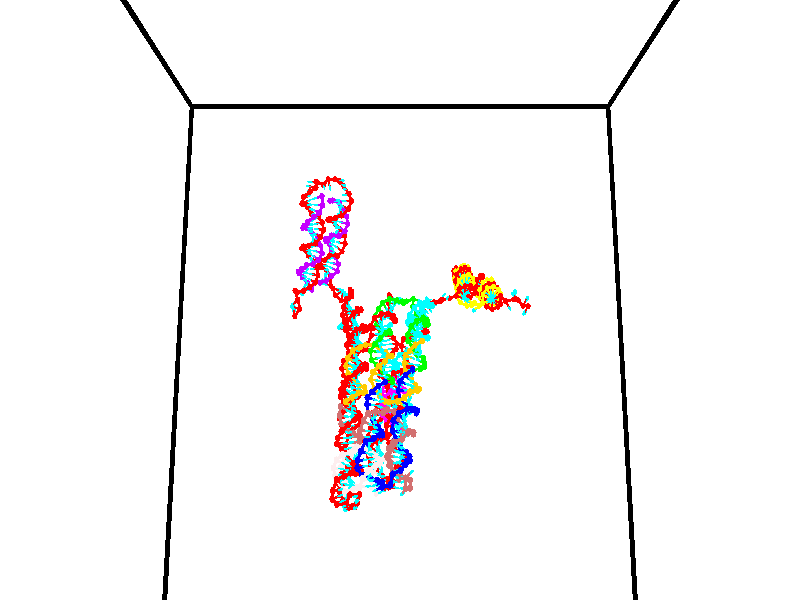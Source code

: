 // switches for output
#declare DRAW_BASES = 1; // possible values are 0, 1; only relevant for DNA ribbons
#declare DRAW_BASES_TYPE = 3; // possible values are 1, 2, 3; only relevant for DNA ribbons
#declare DRAW_FOG = 0; // set to 1 to enable fog

#include "colors.inc"

#include "transforms.inc"
background { rgb <1, 1, 1>}

#default {
   normal{
       ripples 0.25
       frequency 0.20
       turbulence 0.2
       lambda 5
   }
	finish {
		phong 0.1
		phong_size 40.
	}
}

// original window dimensions: 1024x640


// camera settings

camera {
	sky <0, 0.179814, -0.983701>
	up <0, 0.179814, -0.983701>
	right 1.6 * <1, 0, 0>
	location <35, 94.9851, 44.8844>
	look_at <35, 29.7336, 32.9568>
	direction <0, -65.2515, -11.9276>
	angle 67.0682
}


# declare cpy_camera_pos = <35, 94.9851, 44.8844>;
# if (DRAW_FOG = 1)
fog {
	fog_type 2
	up vnormalize(cpy_camera_pos)
	color rgbt<1,1,1,0.3>
	distance 1e-5
	fog_alt 3e-3
	fog_offset 56
}
# end


// LIGHTS

# declare lum = 6;
global_settings {
	ambient_light rgb lum * <0.05, 0.05, 0.05>
	max_trace_level 15
}# declare cpy_direct_light_amount = 0.25;
light_source
{	1000 * <-1, -1.16352, -0.803886>,
	rgb lum * cpy_direct_light_amount
	parallel
}

light_source
{	1000 * <1, 1.16352, 0.803886>,
	rgb lum * cpy_direct_light_amount
	parallel
}

// strand 0

// nucleotide -1

// particle -1
sphere {
	<24.442385, 35.084099, 35.322727> 0.250000
	pigment { color rgbt <1,0,0,0> }
	no_shadow
}
cylinder {
	<24.345091, 34.869476, 34.999508>,  <24.286715, 34.740704, 34.805576>, 0.100000
	pigment { color rgbt <1,0,0,0> }
	no_shadow
}
cylinder {
	<24.345091, 34.869476, 34.999508>,  <24.442385, 35.084099, 35.322727>, 0.100000
	pigment { color rgbt <1,0,0,0> }
	no_shadow
}

// particle -1
sphere {
	<24.345091, 34.869476, 34.999508> 0.100000
	pigment { color rgbt <1,0,0,0> }
	no_shadow
}
sphere {
	0, 1
	scale<0.080000,0.200000,0.300000>
	matrix <-0.007703, 0.834109, -0.551545,
		0.969937, -0.127930, -0.207018,
		-0.243234, -0.536559, -0.808048,
		24.272120, 34.708508, 34.757095>
	pigment { color rgbt <0,1,1,0> }
	no_shadow
}
cylinder {
	<24.957762, 35.286507, 34.729023>,  <24.442385, 35.084099, 35.322727>, 0.130000
	pigment { color rgbt <1,0,0,0> }
	no_shadow
}

// nucleotide -1

// particle -1
sphere {
	<24.957762, 35.286507, 34.729023> 0.250000
	pigment { color rgbt <1,0,0,0> }
	no_shadow
}
cylinder {
	<24.583328, 35.178516, 34.638813>,  <24.358667, 35.113724, 34.584686>, 0.100000
	pigment { color rgbt <1,0,0,0> }
	no_shadow
}
cylinder {
	<24.583328, 35.178516, 34.638813>,  <24.957762, 35.286507, 34.729023>, 0.100000
	pigment { color rgbt <1,0,0,0> }
	no_shadow
}

// particle -1
sphere {
	<24.583328, 35.178516, 34.638813> 0.100000
	pigment { color rgbt <1,0,0,0> }
	no_shadow
}
sphere {
	0, 1
	scale<0.080000,0.200000,0.300000>
	matrix <-0.177462, 0.915961, -0.359893,
		0.303729, -0.296869, -0.905327,
		-0.936085, -0.269972, -0.225521,
		24.302504, 35.097527, 34.571156>
	pigment { color rgbt <0,1,1,0> }
	no_shadow
}
cylinder {
	<24.760740, 35.474838, 33.963737>,  <24.957762, 35.286507, 34.729023>, 0.130000
	pigment { color rgbt <1,0,0,0> }
	no_shadow
}

// nucleotide -1

// particle -1
sphere {
	<24.760740, 35.474838, 33.963737> 0.250000
	pigment { color rgbt <1,0,0,0> }
	no_shadow
}
cylinder {
	<24.473602, 35.497410, 34.241302>,  <24.301319, 35.510952, 34.407841>, 0.100000
	pigment { color rgbt <1,0,0,0> }
	no_shadow
}
cylinder {
	<24.473602, 35.497410, 34.241302>,  <24.760740, 35.474838, 33.963737>, 0.100000
	pigment { color rgbt <1,0,0,0> }
	no_shadow
}

// particle -1
sphere {
	<24.473602, 35.497410, 34.241302> 0.100000
	pigment { color rgbt <1,0,0,0> }
	no_shadow
}
sphere {
	0, 1
	scale<0.080000,0.200000,0.300000>
	matrix <-0.128194, 0.968953, -0.211416,
		-0.684297, -0.240719, -0.688325,
		-0.717847, 0.056432, 0.693910,
		24.258247, 35.514339, 34.449474>
	pigment { color rgbt <0,1,1,0> }
	no_shadow
}
cylinder {
	<24.452211, 35.544197, 33.209438>,  <24.760740, 35.474838, 33.963737>, 0.130000
	pigment { color rgbt <1,0,0,0> }
	no_shadow
}

// nucleotide -1

// particle -1
sphere {
	<24.452211, 35.544197, 33.209438> 0.250000
	pigment { color rgbt <1,0,0,0> }
	no_shadow
}
cylinder {
	<24.811409, 35.434269, 33.346889>,  <25.026928, 35.368313, 33.429359>, 0.100000
	pigment { color rgbt <1,0,0,0> }
	no_shadow
}
cylinder {
	<24.811409, 35.434269, 33.346889>,  <24.452211, 35.544197, 33.209438>, 0.100000
	pigment { color rgbt <1,0,0,0> }
	no_shadow
}

// particle -1
sphere {
	<24.811409, 35.434269, 33.346889> 0.100000
	pigment { color rgbt <1,0,0,0> }
	no_shadow
}
sphere {
	0, 1
	scale<0.080000,0.200000,0.300000>
	matrix <0.433509, 0.686288, -0.584019,
		-0.075331, 0.673413, 0.735419,
		0.897995, -0.274816, 0.343629,
		25.080807, 35.351826, 33.449978>
	pigment { color rgbt <0,1,1,0> }
	no_shadow
}
cylinder {
	<24.804022, 36.155628, 33.476357>,  <24.452211, 35.544197, 33.209438>, 0.130000
	pigment { color rgbt <1,0,0,0> }
	no_shadow
}

// nucleotide -1

// particle -1
sphere {
	<24.804022, 36.155628, 33.476357> 0.250000
	pigment { color rgbt <1,0,0,0> }
	no_shadow
}
cylinder {
	<25.062677, 35.876976, 33.352058>,  <25.217871, 35.709785, 33.277481>, 0.100000
	pigment { color rgbt <1,0,0,0> }
	no_shadow
}
cylinder {
	<25.062677, 35.876976, 33.352058>,  <24.804022, 36.155628, 33.476357>, 0.100000
	pigment { color rgbt <1,0,0,0> }
	no_shadow
}

// particle -1
sphere {
	<25.062677, 35.876976, 33.352058> 0.100000
	pigment { color rgbt <1,0,0,0> }
	no_shadow
}
sphere {
	0, 1
	scale<0.080000,0.200000,0.300000>
	matrix <0.320234, 0.617661, -0.718293,
		0.692321, 0.364964, 0.622489,
		0.646638, -0.696631, -0.310746,
		25.256668, 35.667988, 33.258835>
	pigment { color rgbt <0,1,1,0> }
	no_shadow
}
cylinder {
	<25.471521, 36.481346, 33.434231>,  <24.804022, 36.155628, 33.476357>, 0.130000
	pigment { color rgbt <1,0,0,0> }
	no_shadow
}

// nucleotide -1

// particle -1
sphere {
	<25.471521, 36.481346, 33.434231> 0.250000
	pigment { color rgbt <1,0,0,0> }
	no_shadow
}
cylinder {
	<25.479034, 36.151676, 33.207821>,  <25.483541, 35.953873, 33.071976>, 0.100000
	pigment { color rgbt <1,0,0,0> }
	no_shadow
}
cylinder {
	<25.479034, 36.151676, 33.207821>,  <25.471521, 36.481346, 33.434231>, 0.100000
	pigment { color rgbt <1,0,0,0> }
	no_shadow
}

// particle -1
sphere {
	<25.479034, 36.151676, 33.207821> 0.100000
	pigment { color rgbt <1,0,0,0> }
	no_shadow
}
sphere {
	0, 1
	scale<0.080000,0.200000,0.300000>
	matrix <0.374681, 0.530672, -0.760264,
		0.926964, -0.197800, 0.318769,
		0.018782, -0.824174, -0.566026,
		25.484669, 35.904423, 33.038013>
	pigment { color rgbt <0,1,1,0> }
	no_shadow
}
cylinder {
	<26.094738, 36.531429, 33.138077>,  <25.471521, 36.481346, 33.434231>, 0.130000
	pigment { color rgbt <1,0,0,0> }
	no_shadow
}

// nucleotide -1

// particle -1
sphere {
	<26.094738, 36.531429, 33.138077> 0.250000
	pigment { color rgbt <1,0,0,0> }
	no_shadow
}
cylinder {
	<25.927055, 36.262493, 32.894039>,  <25.826447, 36.101131, 32.747616>, 0.100000
	pigment { color rgbt <1,0,0,0> }
	no_shadow
}
cylinder {
	<25.927055, 36.262493, 32.894039>,  <26.094738, 36.531429, 33.138077>, 0.100000
	pigment { color rgbt <1,0,0,0> }
	no_shadow
}

// particle -1
sphere {
	<25.927055, 36.262493, 32.894039> 0.100000
	pigment { color rgbt <1,0,0,0> }
	no_shadow
}
sphere {
	0, 1
	scale<0.080000,0.200000,0.300000>
	matrix <0.458487, 0.423236, -0.781449,
		0.783618, -0.607309, 0.130839,
		-0.419205, -0.672345, -0.610098,
		25.801294, 36.060791, 32.711010>
	pigment { color rgbt <0,1,1,0> }
	no_shadow
}
cylinder {
	<26.622690, 36.369583, 32.703194>,  <26.094738, 36.531429, 33.138077>, 0.130000
	pigment { color rgbt <1,0,0,0> }
	no_shadow
}

// nucleotide -1

// particle -1
sphere {
	<26.622690, 36.369583, 32.703194> 0.250000
	pigment { color rgbt <1,0,0,0> }
	no_shadow
}
cylinder {
	<26.275772, 36.274212, 32.528400>,  <26.067621, 36.216991, 32.423523>, 0.100000
	pigment { color rgbt <1,0,0,0> }
	no_shadow
}
cylinder {
	<26.275772, 36.274212, 32.528400>,  <26.622690, 36.369583, 32.703194>, 0.100000
	pigment { color rgbt <1,0,0,0> }
	no_shadow
}

// particle -1
sphere {
	<26.275772, 36.274212, 32.528400> 0.100000
	pigment { color rgbt <1,0,0,0> }
	no_shadow
}
sphere {
	0, 1
	scale<0.080000,0.200000,0.300000>
	matrix <0.385818, 0.232755, -0.892732,
		0.314559, -0.942857, -0.109878,
		-0.867293, -0.238424, -0.436986,
		26.015585, 36.202686, 32.397305>
	pigment { color rgbt <0,1,1,0> }
	no_shadow
}
cylinder {
	<26.812838, 36.082886, 32.009991>,  <26.622690, 36.369583, 32.703194>, 0.130000
	pigment { color rgbt <1,0,0,0> }
	no_shadow
}

// nucleotide -1

// particle -1
sphere {
	<26.812838, 36.082886, 32.009991> 0.250000
	pigment { color rgbt <1,0,0,0> }
	no_shadow
}
cylinder {
	<26.426182, 36.182880, 31.987648>,  <26.194189, 36.242878, 31.974243>, 0.100000
	pigment { color rgbt <1,0,0,0> }
	no_shadow
}
cylinder {
	<26.426182, 36.182880, 31.987648>,  <26.812838, 36.082886, 32.009991>, 0.100000
	pigment { color rgbt <1,0,0,0> }
	no_shadow
}

// particle -1
sphere {
	<26.426182, 36.182880, 31.987648> 0.100000
	pigment { color rgbt <1,0,0,0> }
	no_shadow
}
sphere {
	0, 1
	scale<0.080000,0.200000,0.300000>
	matrix <0.129773, 0.289946, -0.948204,
		-0.220842, -0.923818, -0.312714,
		-0.966637, 0.249985, -0.055855,
		26.136190, 36.257877, 31.970892>
	pigment { color rgbt <0,1,1,0> }
	no_shadow
}
cylinder {
	<26.708426, 35.803391, 31.359894>,  <26.812838, 36.082886, 32.009991>, 0.130000
	pigment { color rgbt <1,0,0,0> }
	no_shadow
}

// nucleotide -1

// particle -1
sphere {
	<26.708426, 35.803391, 31.359894> 0.250000
	pigment { color rgbt <1,0,0,0> }
	no_shadow
}
cylinder {
	<26.428991, 36.074444, 31.451794>,  <26.261332, 36.237076, 31.506933>, 0.100000
	pigment { color rgbt <1,0,0,0> }
	no_shadow
}
cylinder {
	<26.428991, 36.074444, 31.451794>,  <26.708426, 35.803391, 31.359894>, 0.100000
	pigment { color rgbt <1,0,0,0> }
	no_shadow
}

// particle -1
sphere {
	<26.428991, 36.074444, 31.451794> 0.100000
	pigment { color rgbt <1,0,0,0> }
	no_shadow
}
sphere {
	0, 1
	scale<0.080000,0.200000,0.300000>
	matrix <-0.021013, 0.301523, -0.953227,
		-0.715218, -0.670738, -0.196400,
		-0.698585, 0.677638, 0.229749,
		26.219416, 36.277737, 31.520718>
	pigment { color rgbt <0,1,1,0> }
	no_shadow
}
cylinder {
	<26.279131, 35.712143, 30.741590>,  <26.708426, 35.803391, 31.359894>, 0.130000
	pigment { color rgbt <1,0,0,0> }
	no_shadow
}

// nucleotide -1

// particle -1
sphere {
	<26.279131, 35.712143, 30.741590> 0.250000
	pigment { color rgbt <1,0,0,0> }
	no_shadow
}
cylinder {
	<26.250412, 36.073555, 30.910578>,  <26.233181, 36.290401, 31.011971>, 0.100000
	pigment { color rgbt <1,0,0,0> }
	no_shadow
}
cylinder {
	<26.250412, 36.073555, 30.910578>,  <26.279131, 35.712143, 30.741590>, 0.100000
	pigment { color rgbt <1,0,0,0> }
	no_shadow
}

// particle -1
sphere {
	<26.250412, 36.073555, 30.910578> 0.100000
	pigment { color rgbt <1,0,0,0> }
	no_shadow
}
sphere {
	0, 1
	scale<0.080000,0.200000,0.300000>
	matrix <-0.056473, 0.419201, -0.906135,
		-0.995819, -0.088917, 0.020927,
		-0.071798, 0.903529, 0.422470,
		26.228872, 36.344612, 31.037319>
	pigment { color rgbt <0,1,1,0> }
	no_shadow
}
cylinder {
	<25.788326, 36.078835, 30.339527>,  <26.279131, 35.712143, 30.741590>, 0.130000
	pigment { color rgbt <1,0,0,0> }
	no_shadow
}

// nucleotide -1

// particle -1
sphere {
	<25.788326, 36.078835, 30.339527> 0.250000
	pigment { color rgbt <1,0,0,0> }
	no_shadow
}
cylinder {
	<25.995987, 36.351269, 30.546061>,  <26.120583, 36.514729, 30.669981>, 0.100000
	pigment { color rgbt <1,0,0,0> }
	no_shadow
}
cylinder {
	<25.995987, 36.351269, 30.546061>,  <25.788326, 36.078835, 30.339527>, 0.100000
	pigment { color rgbt <1,0,0,0> }
	no_shadow
}

// particle -1
sphere {
	<25.995987, 36.351269, 30.546061> 0.100000
	pigment { color rgbt <1,0,0,0> }
	no_shadow
}
sphere {
	0, 1
	scale<0.080000,0.200000,0.300000>
	matrix <0.049820, 0.578982, -0.813816,
		-0.853228, 0.448219, 0.266649,
		0.519153, 0.681087, 0.516334,
		26.151733, 36.555595, 30.700960>
	pigment { color rgbt <0,1,1,0> }
	no_shadow
}
cylinder {
	<25.518959, 36.629684, 29.960665>,  <25.788326, 36.078835, 30.339527>, 0.130000
	pigment { color rgbt <1,0,0,0> }
	no_shadow
}

// nucleotide -1

// particle -1
sphere {
	<25.518959, 36.629684, 29.960665> 0.250000
	pigment { color rgbt <1,0,0,0> }
	no_shadow
}
cylinder {
	<25.806717, 36.799099, 30.180878>,  <25.979372, 36.900749, 30.313005>, 0.100000
	pigment { color rgbt <1,0,0,0> }
	no_shadow
}
cylinder {
	<25.806717, 36.799099, 30.180878>,  <25.518959, 36.629684, 29.960665>, 0.100000
	pigment { color rgbt <1,0,0,0> }
	no_shadow
}

// particle -1
sphere {
	<25.806717, 36.799099, 30.180878> 0.100000
	pigment { color rgbt <1,0,0,0> }
	no_shadow
}
sphere {
	0, 1
	scale<0.080000,0.200000,0.300000>
	matrix <0.073245, 0.741910, -0.666487,
		-0.690728, 0.519791, 0.502705,
		0.719396, 0.423541, 0.550530,
		26.022535, 36.926163, 30.346037>
	pigment { color rgbt <0,1,1,0> }
	no_shadow
}
cylinder {
	<25.340401, 37.387150, 30.055702>,  <25.518959, 36.629684, 29.960665>, 0.130000
	pigment { color rgbt <1,0,0,0> }
	no_shadow
}

// nucleotide -1

// particle -1
sphere {
	<25.340401, 37.387150, 30.055702> 0.250000
	pigment { color rgbt <1,0,0,0> }
	no_shadow
}
cylinder {
	<25.731615, 37.355892, 30.132992>,  <25.966345, 37.337139, 30.179365>, 0.100000
	pigment { color rgbt <1,0,0,0> }
	no_shadow
}
cylinder {
	<25.731615, 37.355892, 30.132992>,  <25.340401, 37.387150, 30.055702>, 0.100000
	pigment { color rgbt <1,0,0,0> }
	no_shadow
}

// particle -1
sphere {
	<25.731615, 37.355892, 30.132992> 0.100000
	pigment { color rgbt <1,0,0,0> }
	no_shadow
}
sphere {
	0, 1
	scale<0.080000,0.200000,0.300000>
	matrix <0.195455, 0.665802, -0.720073,
		-0.072381, 0.742025, 0.666453,
		0.978038, -0.078142, 0.193224,
		26.025026, 37.332451, 30.190960>
	pigment { color rgbt <0,1,1,0> }
	no_shadow
}
cylinder {
	<25.621084, 38.050377, 30.066387>,  <25.340401, 37.387150, 30.055702>, 0.130000
	pigment { color rgbt <1,0,0,0> }
	no_shadow
}

// nucleotide -1

// particle -1
sphere {
	<25.621084, 38.050377, 30.066387> 0.250000
	pigment { color rgbt <1,0,0,0> }
	no_shadow
}
cylinder {
	<25.947542, 37.826096, 30.010509>,  <26.143417, 37.691528, 29.976982>, 0.100000
	pigment { color rgbt <1,0,0,0> }
	no_shadow
}
cylinder {
	<25.947542, 37.826096, 30.010509>,  <25.621084, 38.050377, 30.066387>, 0.100000
	pigment { color rgbt <1,0,0,0> }
	no_shadow
}

// particle -1
sphere {
	<25.947542, 37.826096, 30.010509> 0.100000
	pigment { color rgbt <1,0,0,0> }
	no_shadow
}
sphere {
	0, 1
	scale<0.080000,0.200000,0.300000>
	matrix <0.345330, 0.667108, -0.660087,
		0.463304, 0.490488, 0.738086,
		0.816147, -0.560704, -0.139694,
		26.192387, 37.657883, 29.968601>
	pigment { color rgbt <0,1,1,0> }
	no_shadow
}
cylinder {
	<26.199821, 38.540428, 30.129423>,  <25.621084, 38.050377, 30.066387>, 0.130000
	pigment { color rgbt <1,0,0,0> }
	no_shadow
}

// nucleotide -1

// particle -1
sphere {
	<26.199821, 38.540428, 30.129423> 0.250000
	pigment { color rgbt <1,0,0,0> }
	no_shadow
}
cylinder {
	<26.322763, 38.222252, 29.920498>,  <26.396528, 38.031345, 29.795143>, 0.100000
	pigment { color rgbt <1,0,0,0> }
	no_shadow
}
cylinder {
	<26.322763, 38.222252, 29.920498>,  <26.199821, 38.540428, 30.129423>, 0.100000
	pigment { color rgbt <1,0,0,0> }
	no_shadow
}

// particle -1
sphere {
	<26.322763, 38.222252, 29.920498> 0.100000
	pigment { color rgbt <1,0,0,0> }
	no_shadow
}
sphere {
	0, 1
	scale<0.080000,0.200000,0.300000>
	matrix <0.337736, 0.604332, -0.721607,
		0.889644, 0.045387, 0.454394,
		0.307357, -0.795439, -0.522311,
		26.414970, 37.983620, 29.763805>
	pigment { color rgbt <0,1,1,0> }
	no_shadow
}
cylinder {
	<26.882919, 38.711956, 29.992002>,  <26.199821, 38.540428, 30.129423>, 0.130000
	pigment { color rgbt <1,0,0,0> }
	no_shadow
}

// nucleotide -1

// particle -1
sphere {
	<26.882919, 38.711956, 29.992002> 0.250000
	pigment { color rgbt <1,0,0,0> }
	no_shadow
}
cylinder {
	<26.751186, 38.450375, 29.719566>,  <26.672148, 38.293427, 29.556105>, 0.100000
	pigment { color rgbt <1,0,0,0> }
	no_shadow
}
cylinder {
	<26.751186, 38.450375, 29.719566>,  <26.882919, 38.711956, 29.992002>, 0.100000
	pigment { color rgbt <1,0,0,0> }
	no_shadow
}

// particle -1
sphere {
	<26.751186, 38.450375, 29.719566> 0.100000
	pigment { color rgbt <1,0,0,0> }
	no_shadow
}
sphere {
	0, 1
	scale<0.080000,0.200000,0.300000>
	matrix <0.280314, 0.621093, -0.731893,
		0.901646, -0.431953, -0.021231,
		-0.329330, -0.653957, -0.681089,
		26.652388, 38.254189, 29.515240>
	pigment { color rgbt <0,1,1,0> }
	no_shadow
}
cylinder {
	<27.373428, 38.776264, 29.486300>,  <26.882919, 38.711956, 29.992002>, 0.130000
	pigment { color rgbt <1,0,0,0> }
	no_shadow
}

// nucleotide -1

// particle -1
sphere {
	<27.373428, 38.776264, 29.486300> 0.250000
	pigment { color rgbt <1,0,0,0> }
	no_shadow
}
cylinder {
	<27.047859, 38.626446, 29.308653>,  <26.852518, 38.536552, 29.202065>, 0.100000
	pigment { color rgbt <1,0,0,0> }
	no_shadow
}
cylinder {
	<27.047859, 38.626446, 29.308653>,  <27.373428, 38.776264, 29.486300>, 0.100000
	pigment { color rgbt <1,0,0,0> }
	no_shadow
}

// particle -1
sphere {
	<27.047859, 38.626446, 29.308653> 0.100000
	pigment { color rgbt <1,0,0,0> }
	no_shadow
}
sphere {
	0, 1
	scale<0.080000,0.200000,0.300000>
	matrix <0.127682, 0.630427, -0.765676,
		0.566764, -0.679909, -0.465298,
		-0.813926, -0.374548, -0.444115,
		26.803682, 38.514080, 29.175417>
	pigment { color rgbt <0,1,1,0> }
	no_shadow
}
cylinder {
	<27.630701, 38.642086, 28.834736>,  <27.373428, 38.776264, 29.486300>, 0.130000
	pigment { color rgbt <1,0,0,0> }
	no_shadow
}

// nucleotide -1

// particle -1
sphere {
	<27.630701, 38.642086, 28.834736> 0.250000
	pigment { color rgbt <1,0,0,0> }
	no_shadow
}
cylinder {
	<27.233320, 38.619808, 28.794844>,  <26.994892, 38.606441, 28.770908>, 0.100000
	pigment { color rgbt <1,0,0,0> }
	no_shadow
}
cylinder {
	<27.233320, 38.619808, 28.794844>,  <27.630701, 38.642086, 28.834736>, 0.100000
	pigment { color rgbt <1,0,0,0> }
	no_shadow
}

// particle -1
sphere {
	<27.233320, 38.619808, 28.794844> 0.100000
	pigment { color rgbt <1,0,0,0> }
	no_shadow
}
sphere {
	0, 1
	scale<0.080000,0.200000,0.300000>
	matrix <0.074567, 0.345174, -0.935572,
		0.086534, -0.936885, -0.338761,
		-0.993455, -0.055698, -0.099730,
		26.935284, 38.603100, 28.764925>
	pigment { color rgbt <0,1,1,0> }
	no_shadow
}
cylinder {
	<27.418507, 38.317154, 28.120806>,  <27.630701, 38.642086, 28.834736>, 0.130000
	pigment { color rgbt <1,0,0,0> }
	no_shadow
}

// nucleotide -1

// particle -1
sphere {
	<27.418507, 38.317154, 28.120806> 0.250000
	pigment { color rgbt <1,0,0,0> }
	no_shadow
}
cylinder {
	<27.121706, 38.550751, 28.252497>,  <26.943624, 38.690907, 28.331511>, 0.100000
	pigment { color rgbt <1,0,0,0> }
	no_shadow
}
cylinder {
	<27.121706, 38.550751, 28.252497>,  <27.418507, 38.317154, 28.120806>, 0.100000
	pigment { color rgbt <1,0,0,0> }
	no_shadow
}

// particle -1
sphere {
	<27.121706, 38.550751, 28.252497> 0.100000
	pigment { color rgbt <1,0,0,0> }
	no_shadow
}
sphere {
	0, 1
	scale<0.080000,0.200000,0.300000>
	matrix <-0.099453, 0.389771, -0.915526,
		-0.662979, -0.712065, -0.231132,
		-0.742002, 0.583988, 0.329227,
		26.899105, 38.725948, 28.351265>
	pigment { color rgbt <0,1,1,0> }
	no_shadow
}
cylinder {
	<27.065432, 38.288082, 27.629017>,  <27.418507, 38.317154, 28.120806>, 0.130000
	pigment { color rgbt <1,0,0,0> }
	no_shadow
}

// nucleotide -1

// particle -1
sphere {
	<27.065432, 38.288082, 27.629017> 0.250000
	pigment { color rgbt <1,0,0,0> }
	no_shadow
}
cylinder {
	<26.945934, 38.618595, 27.820021>,  <26.874235, 38.816902, 27.934624>, 0.100000
	pigment { color rgbt <1,0,0,0> }
	no_shadow
}
cylinder {
	<26.945934, 38.618595, 27.820021>,  <27.065432, 38.288082, 27.629017>, 0.100000
	pigment { color rgbt <1,0,0,0> }
	no_shadow
}

// particle -1
sphere {
	<26.945934, 38.618595, 27.820021> 0.100000
	pigment { color rgbt <1,0,0,0> }
	no_shadow
}
sphere {
	0, 1
	scale<0.080000,0.200000,0.300000>
	matrix <-0.319875, 0.384718, -0.865836,
		-0.899129, -0.411406, 0.149373,
		-0.298744, 0.826279, 0.477510,
		26.856312, 38.866478, 27.963274>
	pigment { color rgbt <0,1,1,0> }
	no_shadow
}
cylinder {
	<26.354029, 38.415234, 27.422979>,  <27.065432, 38.288082, 27.629017>, 0.130000
	pigment { color rgbt <1,0,0,0> }
	no_shadow
}

// nucleotide -1

// particle -1
sphere {
	<26.354029, 38.415234, 27.422979> 0.250000
	pigment { color rgbt <1,0,0,0> }
	no_shadow
}
cylinder {
	<26.498140, 38.762848, 27.558617>,  <26.584608, 38.971416, 27.639999>, 0.100000
	pigment { color rgbt <1,0,0,0> }
	no_shadow
}
cylinder {
	<26.498140, 38.762848, 27.558617>,  <26.354029, 38.415234, 27.422979>, 0.100000
	pigment { color rgbt <1,0,0,0> }
	no_shadow
}

// particle -1
sphere {
	<26.498140, 38.762848, 27.558617> 0.100000
	pigment { color rgbt <1,0,0,0> }
	no_shadow
}
sphere {
	0, 1
	scale<0.080000,0.200000,0.300000>
	matrix <-0.205177, 0.428424, -0.879975,
		-0.910001, 0.247463, 0.332657,
		0.360279, 0.869031, 0.339092,
		26.606224, 39.023556, 27.660345>
	pigment { color rgbt <0,1,1,0> }
	no_shadow
}
cylinder {
	<26.039919, 38.844452, 26.988745>,  <26.354029, 38.415234, 27.422979>, 0.130000
	pigment { color rgbt <1,0,0,0> }
	no_shadow
}

// nucleotide -1

// particle -1
sphere {
	<26.039919, 38.844452, 26.988745> 0.250000
	pigment { color rgbt <1,0,0,0> }
	no_shadow
}
cylinder {
	<26.275740, 39.110195, 27.172506>,  <26.417233, 39.269642, 27.282763>, 0.100000
	pigment { color rgbt <1,0,0,0> }
	no_shadow
}
cylinder {
	<26.275740, 39.110195, 27.172506>,  <26.039919, 38.844452, 26.988745>, 0.100000
	pigment { color rgbt <1,0,0,0> }
	no_shadow
}

// particle -1
sphere {
	<26.275740, 39.110195, 27.172506> 0.100000
	pigment { color rgbt <1,0,0,0> }
	no_shadow
}
sphere {
	0, 1
	scale<0.080000,0.200000,0.300000>
	matrix <-0.112596, 0.630803, -0.767730,
		-0.799843, 0.400891, 0.446696,
		0.589553, 0.664360, 0.459405,
		26.452606, 39.309502, 27.310328>
	pigment { color rgbt <0,1,1,0> }
	no_shadow
}
cylinder {
	<25.695942, 39.532497, 26.942022>,  <26.039919, 38.844452, 26.988745>, 0.130000
	pigment { color rgbt <1,0,0,0> }
	no_shadow
}

// nucleotide -1

// particle -1
sphere {
	<25.695942, 39.532497, 26.942022> 0.250000
	pigment { color rgbt <1,0,0,0> }
	no_shadow
}
cylinder {
	<26.079887, 39.620060, 27.012154>,  <26.310255, 39.672600, 27.054232>, 0.100000
	pigment { color rgbt <1,0,0,0> }
	no_shadow
}
cylinder {
	<26.079887, 39.620060, 27.012154>,  <25.695942, 39.532497, 26.942022>, 0.100000
	pigment { color rgbt <1,0,0,0> }
	no_shadow
}

// particle -1
sphere {
	<26.079887, 39.620060, 27.012154> 0.100000
	pigment { color rgbt <1,0,0,0> }
	no_shadow
}
sphere {
	0, 1
	scale<0.080000,0.200000,0.300000>
	matrix <-0.020165, 0.677376, -0.735361,
		-0.279742, 0.702310, 0.654603,
		0.959864, 0.218911, 0.175329,
		26.367846, 39.685734, 27.064753>
	pigment { color rgbt <0,1,1,0> }
	no_shadow
}
cylinder {
	<25.742830, 40.250801, 27.177286>,  <25.695942, 39.532497, 26.942022>, 0.130000
	pigment { color rgbt <1,0,0,0> }
	no_shadow
}

// nucleotide -1

// particle -1
sphere {
	<25.742830, 40.250801, 27.177286> 0.250000
	pigment { color rgbt <1,0,0,0> }
	no_shadow
}
cylinder {
	<26.077549, 40.127640, 26.996191>,  <26.278379, 40.053745, 26.887533>, 0.100000
	pigment { color rgbt <1,0,0,0> }
	no_shadow
}
cylinder {
	<26.077549, 40.127640, 26.996191>,  <25.742830, 40.250801, 27.177286>, 0.100000
	pigment { color rgbt <1,0,0,0> }
	no_shadow
}

// particle -1
sphere {
	<26.077549, 40.127640, 26.996191> 0.100000
	pigment { color rgbt <1,0,0,0> }
	no_shadow
}
sphere {
	0, 1
	scale<0.080000,0.200000,0.300000>
	matrix <-0.208440, 0.585477, -0.783434,
		0.506287, 0.749943, 0.425746,
		0.836795, -0.307900, -0.452738,
		26.328588, 40.035271, 26.860371>
	pigment { color rgbt <0,1,1,0> }
	no_shadow
}
cylinder {
	<25.955559, 40.799408, 26.817383>,  <25.742830, 40.250801, 27.177286>, 0.130000
	pigment { color rgbt <1,0,0,0> }
	no_shadow
}

// nucleotide -1

// particle -1
sphere {
	<25.955559, 40.799408, 26.817383> 0.250000
	pigment { color rgbt <1,0,0,0> }
	no_shadow
}
cylinder {
	<26.160784, 40.491425, 26.665632>,  <26.283918, 40.306633, 26.574583>, 0.100000
	pigment { color rgbt <1,0,0,0> }
	no_shadow
}
cylinder {
	<26.160784, 40.491425, 26.665632>,  <25.955559, 40.799408, 26.817383>, 0.100000
	pigment { color rgbt <1,0,0,0> }
	no_shadow
}

// particle -1
sphere {
	<26.160784, 40.491425, 26.665632> 0.100000
	pigment { color rgbt <1,0,0,0> }
	no_shadow
}
sphere {
	0, 1
	scale<0.080000,0.200000,0.300000>
	matrix <-0.028587, 0.426409, -0.904079,
		0.857875, 0.474694, 0.196763,
		0.513062, -0.769962, -0.379375,
		26.314703, 40.260437, 26.551819>
	pigment { color rgbt <0,1,1,0> }
	no_shadow
}
cylinder {
	<26.600231, 41.000290, 26.435579>,  <25.955559, 40.799408, 26.817383>, 0.130000
	pigment { color rgbt <1,0,0,0> }
	no_shadow
}

// nucleotide -1

// particle -1
sphere {
	<26.600231, 41.000290, 26.435579> 0.250000
	pigment { color rgbt <1,0,0,0> }
	no_shadow
}
cylinder {
	<26.475084, 40.653828, 26.279686>,  <26.399996, 40.445950, 26.186150>, 0.100000
	pigment { color rgbt <1,0,0,0> }
	no_shadow
}
cylinder {
	<26.475084, 40.653828, 26.279686>,  <26.600231, 41.000290, 26.435579>, 0.100000
	pigment { color rgbt <1,0,0,0> }
	no_shadow
}

// particle -1
sphere {
	<26.475084, 40.653828, 26.279686> 0.100000
	pigment { color rgbt <1,0,0,0> }
	no_shadow
}
sphere {
	0, 1
	scale<0.080000,0.200000,0.300000>
	matrix <-0.025050, 0.417715, -0.908233,
		0.949467, -0.274392, -0.152386,
		-0.312866, -0.866154, -0.389733,
		26.381224, 40.393982, 26.162766>
	pigment { color rgbt <0,1,1,0> }
	no_shadow
}
cylinder {
	<27.073587, 40.635609, 25.980183>,  <26.600231, 41.000290, 26.435579>, 0.130000
	pigment { color rgbt <1,0,0,0> }
	no_shadow
}

// nucleotide -1

// particle -1
sphere {
	<27.073587, 40.635609, 25.980183> 0.250000
	pigment { color rgbt <1,0,0,0> }
	no_shadow
}
cylinder {
	<26.684633, 40.585567, 25.901375>,  <26.451262, 40.555542, 25.854090>, 0.100000
	pigment { color rgbt <1,0,0,0> }
	no_shadow
}
cylinder {
	<26.684633, 40.585567, 25.901375>,  <27.073587, 40.635609, 25.980183>, 0.100000
	pigment { color rgbt <1,0,0,0> }
	no_shadow
}

// particle -1
sphere {
	<26.684633, 40.585567, 25.901375> 0.100000
	pigment { color rgbt <1,0,0,0> }
	no_shadow
}
sphere {
	0, 1
	scale<0.080000,0.200000,0.300000>
	matrix <0.138576, 0.369771, -0.918731,
		0.187791, -0.920662, -0.342223,
		-0.972385, -0.125106, -0.197022,
		26.392918, 40.548035, 25.842268>
	pigment { color rgbt <0,1,1,0> }
	no_shadow
}
cylinder {
	<27.024921, 40.152802, 25.329662>,  <27.073587, 40.635609, 25.980183>, 0.130000
	pigment { color rgbt <1,0,0,0> }
	no_shadow
}

// nucleotide -1

// particle -1
sphere {
	<27.024921, 40.152802, 25.329662> 0.250000
	pigment { color rgbt <1,0,0,0> }
	no_shadow
}
cylinder {
	<26.724007, 40.400738, 25.418982>,  <26.543457, 40.549500, 25.472572>, 0.100000
	pigment { color rgbt <1,0,0,0> }
	no_shadow
}
cylinder {
	<26.724007, 40.400738, 25.418982>,  <27.024921, 40.152802, 25.329662>, 0.100000
	pigment { color rgbt <1,0,0,0> }
	no_shadow
}

// particle -1
sphere {
	<26.724007, 40.400738, 25.418982> 0.100000
	pigment { color rgbt <1,0,0,0> }
	no_shadow
}
sphere {
	0, 1
	scale<0.080000,0.200000,0.300000>
	matrix <0.112112, 0.454422, -0.883703,
		-0.649224, -0.639766, -0.411348,
		-0.752289, 0.619839, 0.223296,
		26.498320, 40.586689, 25.485970>
	pigment { color rgbt <0,1,1,0> }
	no_shadow
}
cylinder {
	<27.641329, 39.703217, 25.419321>,  <27.024921, 40.152802, 25.329662>, 0.130000
	pigment { color rgbt <1,0,0,0> }
	no_shadow
}

// nucleotide -1

// particle -1
sphere {
	<27.641329, 39.703217, 25.419321> 0.250000
	pigment { color rgbt <1,0,0,0> }
	no_shadow
}
cylinder {
	<27.742033, 40.008572, 25.657267>,  <27.802456, 40.191784, 25.800034>, 0.100000
	pigment { color rgbt <1,0,0,0> }
	no_shadow
}
cylinder {
	<27.742033, 40.008572, 25.657267>,  <27.641329, 39.703217, 25.419321>, 0.100000
	pigment { color rgbt <1,0,0,0> }
	no_shadow
}

// particle -1
sphere {
	<27.742033, 40.008572, 25.657267> 0.100000
	pigment { color rgbt <1,0,0,0> }
	no_shadow
}
sphere {
	0, 1
	scale<0.080000,0.200000,0.300000>
	matrix <0.952390, -0.086211, -0.292438,
		-0.171960, 0.640165, -0.748745,
		0.251759, 0.763385, 0.594862,
		27.817560, 40.237587, 25.835726>
	pigment { color rgbt <0,1,1,0> }
	no_shadow
}
cylinder {
	<28.173992, 40.184326, 25.137583>,  <27.641329, 39.703217, 25.419321>, 0.130000
	pigment { color rgbt <1,0,0,0> }
	no_shadow
}

// nucleotide -1

// particle -1
sphere {
	<28.173992, 40.184326, 25.137583> 0.250000
	pigment { color rgbt <1,0,0,0> }
	no_shadow
}
cylinder {
	<28.264938, 40.181438, 25.527096>,  <28.319506, 40.179707, 25.760803>, 0.100000
	pigment { color rgbt <1,0,0,0> }
	no_shadow
}
cylinder {
	<28.264938, 40.181438, 25.527096>,  <28.173992, 40.184326, 25.137583>, 0.100000
	pigment { color rgbt <1,0,0,0> }
	no_shadow
}

// particle -1
sphere {
	<28.264938, 40.181438, 25.527096> 0.100000
	pigment { color rgbt <1,0,0,0> }
	no_shadow
}
sphere {
	0, 1
	scale<0.080000,0.200000,0.300000>
	matrix <0.935913, -0.274628, -0.220559,
		0.269020, 0.961524, -0.055686,
		0.227365, -0.007218, 0.973783,
		28.333147, 40.179272, 25.819231>
	pigment { color rgbt <0,1,1,0> }
	no_shadow
}
cylinder {
	<28.750502, 39.673222, 24.938808>,  <28.173992, 40.184326, 25.137583>, 0.130000
	pigment { color rgbt <1,0,0,0> }
	no_shadow
}

// nucleotide -1

// particle -1
sphere {
	<28.750502, 39.673222, 24.938808> 0.250000
	pigment { color rgbt <1,0,0,0> }
	no_shadow
}
cylinder {
	<29.146221, 39.678635, 24.996920>,  <29.383654, 39.681885, 25.031786>, 0.100000
	pigment { color rgbt <1,0,0,0> }
	no_shadow
}
cylinder {
	<29.146221, 39.678635, 24.996920>,  <28.750502, 39.673222, 24.938808>, 0.100000
	pigment { color rgbt <1,0,0,0> }
	no_shadow
}

// particle -1
sphere {
	<29.146221, 39.678635, 24.996920> 0.100000
	pigment { color rgbt <1,0,0,0> }
	no_shadow
}
sphere {
	0, 1
	scale<0.080000,0.200000,0.300000>
	matrix <-0.108777, -0.595174, 0.796201,
		0.097242, -0.803483, -0.587332,
		0.989299, 0.013536, 0.145276,
		29.443010, 39.682697, 25.040503>
	pigment { color rgbt <0,1,1,0> }
	no_shadow
}
cylinder {
	<29.155420, 38.994553, 24.885790>,  <28.750502, 39.673222, 24.938808>, 0.130000
	pigment { color rgbt <1,0,0,0> }
	no_shadow
}

// nucleotide -1

// particle -1
sphere {
	<29.155420, 38.994553, 24.885790> 0.250000
	pigment { color rgbt <1,0,0,0> }
	no_shadow
}
cylinder {
	<29.392315, 39.200584, 25.133642>,  <29.534452, 39.324203, 25.282354>, 0.100000
	pigment { color rgbt <1,0,0,0> }
	no_shadow
}
cylinder {
	<29.392315, 39.200584, 25.133642>,  <29.155420, 38.994553, 24.885790>, 0.100000
	pigment { color rgbt <1,0,0,0> }
	no_shadow
}

// particle -1
sphere {
	<29.392315, 39.200584, 25.133642> 0.100000
	pigment { color rgbt <1,0,0,0> }
	no_shadow
}
sphere {
	0, 1
	scale<0.080000,0.200000,0.300000>
	matrix <-0.116565, -0.706144, 0.698408,
		0.797288, -0.485850, -0.358163,
		0.592236, 0.515083, 0.619633,
		29.569986, 39.355110, 25.319532>
	pigment { color rgbt <0,1,1,0> }
	no_shadow
}
cylinder {
	<29.500692, 38.461143, 25.119806>,  <29.155420, 38.994553, 24.885790>, 0.130000
	pigment { color rgbt <1,0,0,0> }
	no_shadow
}

// nucleotide -1

// particle -1
sphere {
	<29.500692, 38.461143, 25.119806> 0.250000
	pigment { color rgbt <1,0,0,0> }
	no_shadow
}
cylinder {
	<29.565704, 38.773914, 25.360531>,  <29.604712, 38.961578, 25.504965>, 0.100000
	pigment { color rgbt <1,0,0,0> }
	no_shadow
}
cylinder {
	<29.565704, 38.773914, 25.360531>,  <29.500692, 38.461143, 25.119806>, 0.100000
	pigment { color rgbt <1,0,0,0> }
	no_shadow
}

// particle -1
sphere {
	<29.565704, 38.773914, 25.360531> 0.100000
	pigment { color rgbt <1,0,0,0> }
	no_shadow
}
sphere {
	0, 1
	scale<0.080000,0.200000,0.300000>
	matrix <-0.048983, -0.602774, 0.796407,
		0.985487, -0.158918, -0.059667,
		0.162529, 0.781927, 0.601810,
		29.614464, 39.008492, 25.541075>
	pigment { color rgbt <0,1,1,0> }
	no_shadow
}
cylinder {
	<30.009441, 38.365391, 25.739088>,  <29.500692, 38.461143, 25.119806>, 0.130000
	pigment { color rgbt <1,0,0,0> }
	no_shadow
}

// nucleotide -1

// particle -1
sphere {
	<30.009441, 38.365391, 25.739088> 0.250000
	pigment { color rgbt <1,0,0,0> }
	no_shadow
}
cylinder {
	<29.776163, 38.657860, 25.880657>,  <29.636196, 38.833344, 25.965599>, 0.100000
	pigment { color rgbt <1,0,0,0> }
	no_shadow
}
cylinder {
	<29.776163, 38.657860, 25.880657>,  <30.009441, 38.365391, 25.739088>, 0.100000
	pigment { color rgbt <1,0,0,0> }
	no_shadow
}

// particle -1
sphere {
	<29.776163, 38.657860, 25.880657> 0.100000
	pigment { color rgbt <1,0,0,0> }
	no_shadow
}
sphere {
	0, 1
	scale<0.080000,0.200000,0.300000>
	matrix <-0.216022, -0.559595, 0.800117,
		0.783081, 0.390171, 0.484304,
		-0.583197, 0.731177, 0.353923,
		29.601204, 38.877213, 25.986834>
	pigment { color rgbt <0,1,1,0> }
	no_shadow
}
cylinder {
	<30.263655, 38.642578, 26.435316>,  <30.009441, 38.365391, 25.739088>, 0.130000
	pigment { color rgbt <1,0,0,0> }
	no_shadow
}

// nucleotide -1

// particle -1
sphere {
	<30.263655, 38.642578, 26.435316> 0.250000
	pigment { color rgbt <1,0,0,0> }
	no_shadow
}
cylinder {
	<29.867634, 38.698299, 26.443199>,  <29.630020, 38.731731, 26.447929>, 0.100000
	pigment { color rgbt <1,0,0,0> }
	no_shadow
}
cylinder {
	<29.867634, 38.698299, 26.443199>,  <30.263655, 38.642578, 26.435316>, 0.100000
	pigment { color rgbt <1,0,0,0> }
	no_shadow
}

// particle -1
sphere {
	<29.867634, 38.698299, 26.443199> 0.100000
	pigment { color rgbt <1,0,0,0> }
	no_shadow
}
sphere {
	0, 1
	scale<0.080000,0.200000,0.300000>
	matrix <-0.061375, -0.553689, 0.830458,
		0.126596, 0.820989, 0.556732,
		-0.990054, 0.139302, 0.019707,
		29.570618, 38.740089, 26.449112>
	pigment { color rgbt <0,1,1,0> }
	no_shadow
}
cylinder {
	<30.003353, 38.806244, 27.160439>,  <30.263655, 38.642578, 26.435316>, 0.130000
	pigment { color rgbt <1,0,0,0> }
	no_shadow
}

// nucleotide -1

// particle -1
sphere {
	<30.003353, 38.806244, 27.160439> 0.250000
	pigment { color rgbt <1,0,0,0> }
	no_shadow
}
cylinder {
	<29.674963, 38.677177, 26.972019>,  <29.477928, 38.599739, 26.858967>, 0.100000
	pigment { color rgbt <1,0,0,0> }
	no_shadow
}
cylinder {
	<29.674963, 38.677177, 26.972019>,  <30.003353, 38.806244, 27.160439>, 0.100000
	pigment { color rgbt <1,0,0,0> }
	no_shadow
}

// particle -1
sphere {
	<29.674963, 38.677177, 26.972019> 0.100000
	pigment { color rgbt <1,0,0,0> }
	no_shadow
}
sphere {
	0, 1
	scale<0.080000,0.200000,0.300000>
	matrix <-0.276535, -0.497083, 0.822458,
		-0.499527, 0.805480, 0.318866,
		-0.820976, -0.322662, -0.471050,
		29.428671, 38.580379, 26.830704>
	pigment { color rgbt <0,1,1,0> }
	no_shadow
}
cylinder {
	<29.359518, 38.808411, 27.696711>,  <30.003353, 38.806244, 27.160439>, 0.130000
	pigment { color rgbt <1,0,0,0> }
	no_shadow
}

// nucleotide -1

// particle -1
sphere {
	<29.359518, 38.808411, 27.696711> 0.250000
	pigment { color rgbt <1,0,0,0> }
	no_shadow
}
cylinder {
	<29.274647, 38.544106, 27.408720>,  <29.223724, 38.385521, 27.235926>, 0.100000
	pigment { color rgbt <1,0,0,0> }
	no_shadow
}
cylinder {
	<29.274647, 38.544106, 27.408720>,  <29.359518, 38.808411, 27.696711>, 0.100000
	pigment { color rgbt <1,0,0,0> }
	no_shadow
}

// particle -1
sphere {
	<29.274647, 38.544106, 27.408720> 0.100000
	pigment { color rgbt <1,0,0,0> }
	no_shadow
}
sphere {
	0, 1
	scale<0.080000,0.200000,0.300000>
	matrix <-0.264560, -0.670400, 0.693233,
		-0.940738, 0.337567, -0.032567,
		-0.212180, -0.660766, -0.719978,
		29.210993, 38.345875, 27.192726>
	pigment { color rgbt <0,1,1,0> }
	no_shadow
}
cylinder {
	<28.739195, 38.552013, 27.821287>,  <29.359518, 38.808411, 27.696711>, 0.130000
	pigment { color rgbt <1,0,0,0> }
	no_shadow
}

// nucleotide -1

// particle -1
sphere {
	<28.739195, 38.552013, 27.821287> 0.250000
	pigment { color rgbt <1,0,0,0> }
	no_shadow
}
cylinder {
	<28.892555, 38.264275, 27.589584>,  <28.984571, 38.091629, 27.450563>, 0.100000
	pigment { color rgbt <1,0,0,0> }
	no_shadow
}
cylinder {
	<28.892555, 38.264275, 27.589584>,  <28.739195, 38.552013, 27.821287>, 0.100000
	pigment { color rgbt <1,0,0,0> }
	no_shadow
}

// particle -1
sphere {
	<28.892555, 38.264275, 27.589584> 0.100000
	pigment { color rgbt <1,0,0,0> }
	no_shadow
}
sphere {
	0, 1
	scale<0.080000,0.200000,0.300000>
	matrix <-0.353836, -0.693737, 0.627319,
		-0.853115, -0.035552, -0.520511,
		0.383400, -0.719351, -0.579258,
		29.007576, 38.048470, 27.415808>
	pigment { color rgbt <0,1,1,0> }
	no_shadow
}
cylinder {
	<28.159170, 38.155407, 27.775425>,  <28.739195, 38.552013, 27.821287>, 0.130000
	pigment { color rgbt <1,0,0,0> }
	no_shadow
}

// nucleotide -1

// particle -1
sphere {
	<28.159170, 38.155407, 27.775425> 0.250000
	pigment { color rgbt <1,0,0,0> }
	no_shadow
}
cylinder {
	<28.483164, 37.941830, 27.678408>,  <28.677561, 37.813683, 27.620197>, 0.100000
	pigment { color rgbt <1,0,0,0> }
	no_shadow
}
cylinder {
	<28.483164, 37.941830, 27.678408>,  <28.159170, 38.155407, 27.775425>, 0.100000
	pigment { color rgbt <1,0,0,0> }
	no_shadow
}

// particle -1
sphere {
	<28.483164, 37.941830, 27.678408> 0.100000
	pigment { color rgbt <1,0,0,0> }
	no_shadow
}
sphere {
	0, 1
	scale<0.080000,0.200000,0.300000>
	matrix <-0.339098, -0.763846, 0.549138,
		-0.478474, -0.362548, -0.799764,
		0.809985, -0.533946, -0.242541,
		28.726160, 37.781647, 27.605646>
	pigment { color rgbt <0,1,1,0> }
	no_shadow
}
cylinder {
	<27.875059, 37.498283, 27.663177>,  <28.159170, 38.155407, 27.775425>, 0.130000
	pigment { color rgbt <1,0,0,0> }
	no_shadow
}

// nucleotide -1

// particle -1
sphere {
	<27.875059, 37.498283, 27.663177> 0.250000
	pigment { color rgbt <1,0,0,0> }
	no_shadow
}
cylinder {
	<28.268627, 37.443474, 27.709007>,  <28.504768, 37.410587, 27.736506>, 0.100000
	pigment { color rgbt <1,0,0,0> }
	no_shadow
}
cylinder {
	<28.268627, 37.443474, 27.709007>,  <27.875059, 37.498283, 27.663177>, 0.100000
	pigment { color rgbt <1,0,0,0> }
	no_shadow
}

// particle -1
sphere {
	<28.268627, 37.443474, 27.709007> 0.100000
	pigment { color rgbt <1,0,0,0> }
	no_shadow
}
sphere {
	0, 1
	scale<0.080000,0.200000,0.300000>
	matrix <-0.177370, -0.825169, 0.536317,
		0.021053, -0.548014, -0.836204,
		0.983919, -0.137026, 0.114574,
		28.563803, 37.402367, 27.743380>
	pigment { color rgbt <0,1,1,0> }
	no_shadow
}
cylinder {
	<28.053610, 36.754692, 27.460005>,  <27.875059, 37.498283, 27.663177>, 0.130000
	pigment { color rgbt <1,0,0,0> }
	no_shadow
}

// nucleotide -1

// particle -1
sphere {
	<28.053610, 36.754692, 27.460005> 0.250000
	pigment { color rgbt <1,0,0,0> }
	no_shadow
}
cylinder {
	<28.330891, 36.892437, 27.713266>,  <28.497259, 36.975082, 27.865223>, 0.100000
	pigment { color rgbt <1,0,0,0> }
	no_shadow
}
cylinder {
	<28.330891, 36.892437, 27.713266>,  <28.053610, 36.754692, 27.460005>, 0.100000
	pigment { color rgbt <1,0,0,0> }
	no_shadow
}

// particle -1
sphere {
	<28.330891, 36.892437, 27.713266> 0.100000
	pigment { color rgbt <1,0,0,0> }
	no_shadow
}
sphere {
	0, 1
	scale<0.080000,0.200000,0.300000>
	matrix <-0.135646, -0.800443, 0.583859,
		0.707864, -0.490617, -0.508157,
		0.693202, 0.344363, 0.633155,
		28.538851, 36.995747, 27.903214>
	pigment { color rgbt <0,1,1,0> }
	no_shadow
}
cylinder {
	<28.427574, 36.199554, 27.602638>,  <28.053610, 36.754692, 27.460005>, 0.130000
	pigment { color rgbt <1,0,0,0> }
	no_shadow
}

// nucleotide -1

// particle -1
sphere {
	<28.427574, 36.199554, 27.602638> 0.250000
	pigment { color rgbt <1,0,0,0> }
	no_shadow
}
cylinder {
	<28.555922, 36.460754, 27.877048>,  <28.632929, 36.617474, 28.041695>, 0.100000
	pigment { color rgbt <1,0,0,0> }
	no_shadow
}
cylinder {
	<28.555922, 36.460754, 27.877048>,  <28.427574, 36.199554, 27.602638>, 0.100000
	pigment { color rgbt <1,0,0,0> }
	no_shadow
}

// particle -1
sphere {
	<28.555922, 36.460754, 27.877048> 0.100000
	pigment { color rgbt <1,0,0,0> }
	no_shadow
}
sphere {
	0, 1
	scale<0.080000,0.200000,0.300000>
	matrix <-0.180920, -0.668729, 0.721159,
		0.929684, -0.355511, -0.096432,
		0.320867, 0.653004, 0.686026,
		28.652182, 36.656654, 28.082855>
	pigment { color rgbt <0,1,1,0> }
	no_shadow
}
cylinder {
	<28.978523, 35.895638, 28.026085>,  <28.427574, 36.199554, 27.602638>, 0.130000
	pigment { color rgbt <1,0,0,0> }
	no_shadow
}

// nucleotide -1

// particle -1
sphere {
	<28.978523, 35.895638, 28.026085> 0.250000
	pigment { color rgbt <1,0,0,0> }
	no_shadow
}
cylinder {
	<28.796225, 36.185413, 28.232956>,  <28.686846, 36.359280, 28.357079>, 0.100000
	pigment { color rgbt <1,0,0,0> }
	no_shadow
}
cylinder {
	<28.796225, 36.185413, 28.232956>,  <28.978523, 35.895638, 28.026085>, 0.100000
	pigment { color rgbt <1,0,0,0> }
	no_shadow
}

// particle -1
sphere {
	<28.796225, 36.185413, 28.232956> 0.100000
	pigment { color rgbt <1,0,0,0> }
	no_shadow
}
sphere {
	0, 1
	scale<0.080000,0.200000,0.300000>
	matrix <-0.194366, -0.648004, 0.736418,
		0.868629, 0.235100, 0.436134,
		-0.455749, 0.724443, 0.517180,
		28.659500, 36.402748, 28.388109>
	pigment { color rgbt <0,1,1,0> }
	no_shadow
}
cylinder {
	<29.396372, 35.871864, 28.575668>,  <28.978523, 35.895638, 28.026085>, 0.130000
	pigment { color rgbt <1,0,0,0> }
	no_shadow
}

// nucleotide -1

// particle -1
sphere {
	<29.396372, 35.871864, 28.575668> 0.250000
	pigment { color rgbt <1,0,0,0> }
	no_shadow
}
cylinder {
	<29.074921, 36.073261, 28.702589>,  <28.882050, 36.194099, 28.778740>, 0.100000
	pigment { color rgbt <1,0,0,0> }
	no_shadow
}
cylinder {
	<29.074921, 36.073261, 28.702589>,  <29.396372, 35.871864, 28.575668>, 0.100000
	pigment { color rgbt <1,0,0,0> }
	no_shadow
}

// particle -1
sphere {
	<29.074921, 36.073261, 28.702589> 0.100000
	pigment { color rgbt <1,0,0,0> }
	no_shadow
}
sphere {
	0, 1
	scale<0.080000,0.200000,0.300000>
	matrix <-0.176271, -0.710611, 0.681147,
		0.568426, 0.491459, 0.659818,
		-0.803630, 0.503488, 0.317299,
		28.833832, 36.224308, 28.797779>
	pigment { color rgbt <0,1,1,0> }
	no_shadow
}
cylinder {
	<29.475632, 36.011761, 29.290525>,  <29.396372, 35.871864, 28.575668>, 0.130000
	pigment { color rgbt <1,0,0,0> }
	no_shadow
}

// nucleotide -1

// particle -1
sphere {
	<29.475632, 36.011761, 29.290525> 0.250000
	pigment { color rgbt <1,0,0,0> }
	no_shadow
}
cylinder {
	<29.080017, 36.022064, 29.232363>,  <28.842648, 36.028244, 29.197466>, 0.100000
	pigment { color rgbt <1,0,0,0> }
	no_shadow
}
cylinder {
	<29.080017, 36.022064, 29.232363>,  <29.475632, 36.011761, 29.290525>, 0.100000
	pigment { color rgbt <1,0,0,0> }
	no_shadow
}

// particle -1
sphere {
	<29.080017, 36.022064, 29.232363> 0.100000
	pigment { color rgbt <1,0,0,0> }
	no_shadow
}
sphere {
	0, 1
	scale<0.080000,0.200000,0.300000>
	matrix <-0.136583, -0.533911, 0.834436,
		-0.056142, 0.845148, 0.531576,
		-0.989036, 0.025757, -0.145407,
		28.783306, 36.029793, 29.188740>
	pigment { color rgbt <0,1,1,0> }
	no_shadow
}
cylinder {
	<29.173729, 35.975315, 29.955578>,  <29.475632, 36.011761, 29.290525>, 0.130000
	pigment { color rgbt <1,0,0,0> }
	no_shadow
}

// nucleotide -1

// particle -1
sphere {
	<29.173729, 35.975315, 29.955578> 0.250000
	pigment { color rgbt <1,0,0,0> }
	no_shadow
}
cylinder {
	<28.847937, 35.927177, 29.728548>,  <28.652462, 35.898293, 29.592331>, 0.100000
	pigment { color rgbt <1,0,0,0> }
	no_shadow
}
cylinder {
	<28.847937, 35.927177, 29.728548>,  <29.173729, 35.975315, 29.955578>, 0.100000
	pigment { color rgbt <1,0,0,0> }
	no_shadow
}

// particle -1
sphere {
	<28.847937, 35.927177, 29.728548> 0.100000
	pigment { color rgbt <1,0,0,0> }
	no_shadow
}
sphere {
	0, 1
	scale<0.080000,0.200000,0.300000>
	matrix <-0.439621, -0.510381, 0.739084,
		-0.378624, 0.851486, 0.362788,
		-0.814480, -0.120346, -0.567573,
		28.603592, 35.891075, 29.558275>
	pigment { color rgbt <0,1,1,0> }
	no_shadow
}
cylinder {
	<28.743027, 36.153545, 30.402414>,  <29.173729, 35.975315, 29.955578>, 0.130000
	pigment { color rgbt <1,0,0,0> }
	no_shadow
}

// nucleotide -1

// particle -1
sphere {
	<28.743027, 36.153545, 30.402414> 0.250000
	pigment { color rgbt <1,0,0,0> }
	no_shadow
}
cylinder {
	<28.516626, 35.967819, 30.129929>,  <28.380785, 35.856384, 29.966436>, 0.100000
	pigment { color rgbt <1,0,0,0> }
	no_shadow
}
cylinder {
	<28.516626, 35.967819, 30.129929>,  <28.743027, 36.153545, 30.402414>, 0.100000
	pigment { color rgbt <1,0,0,0> }
	no_shadow
}

// particle -1
sphere {
	<28.516626, 35.967819, 30.129929> 0.100000
	pigment { color rgbt <1,0,0,0> }
	no_shadow
}
sphere {
	0, 1
	scale<0.080000,0.200000,0.300000>
	matrix <-0.599176, -0.335866, 0.726762,
		-0.566241, 0.819517, -0.088103,
		-0.566003, -0.464312, -0.681216,
		28.346825, 35.828526, 29.925564>
	pigment { color rgbt <0,1,1,0> }
	no_shadow
}
cylinder {
	<27.969131, 36.355225, 30.401817>,  <28.743027, 36.153545, 30.402414>, 0.130000
	pigment { color rgbt <1,0,0,0> }
	no_shadow
}

// nucleotide -1

// particle -1
sphere {
	<27.969131, 36.355225, 30.401817> 0.250000
	pigment { color rgbt <1,0,0,0> }
	no_shadow
}
cylinder {
	<28.028919, 35.987198, 30.256964>,  <28.064793, 35.766384, 30.170052>, 0.100000
	pigment { color rgbt <1,0,0,0> }
	no_shadow
}
cylinder {
	<28.028919, 35.987198, 30.256964>,  <27.969131, 36.355225, 30.401817>, 0.100000
	pigment { color rgbt <1,0,0,0> }
	no_shadow
}

// particle -1
sphere {
	<28.028919, 35.987198, 30.256964> 0.100000
	pigment { color rgbt <1,0,0,0> }
	no_shadow
}
sphere {
	0, 1
	scale<0.080000,0.200000,0.300000>
	matrix <-0.576891, -0.378599, 0.723781,
		-0.803029, 0.100727, -0.587366,
		0.149472, -0.920064, -0.362134,
		28.073761, 35.711178, 30.148323>
	pigment { color rgbt <0,1,1,0> }
	no_shadow
}
cylinder {
	<27.426924, 35.987766, 30.719646>,  <27.969131, 36.355225, 30.401817>, 0.130000
	pigment { color rgbt <1,0,0,0> }
	no_shadow
}

// nucleotide -1

// particle -1
sphere {
	<27.426924, 35.987766, 30.719646> 0.250000
	pigment { color rgbt <1,0,0,0> }
	no_shadow
}
cylinder {
	<27.629168, 35.682423, 30.558826>,  <27.750513, 35.499218, 30.462334>, 0.100000
	pigment { color rgbt <1,0,0,0> }
	no_shadow
}
cylinder {
	<27.629168, 35.682423, 30.558826>,  <27.426924, 35.987766, 30.719646>, 0.100000
	pigment { color rgbt <1,0,0,0> }
	no_shadow
}

// particle -1
sphere {
	<27.629168, 35.682423, 30.558826> 0.100000
	pigment { color rgbt <1,0,0,0> }
	no_shadow
}
sphere {
	0, 1
	scale<0.080000,0.200000,0.300000>
	matrix <-0.604065, -0.645941, 0.466761,
		-0.616004, 0.006862, -0.787713,
		0.505613, -0.763356, -0.402047,
		27.780849, 35.453415, 30.438211>
	pigment { color rgbt <0,1,1,0> }
	no_shadow
}
cylinder {
	<26.927523, 35.438721, 30.504490>,  <27.426924, 35.987766, 30.719646>, 0.130000
	pigment { color rgbt <1,0,0,0> }
	no_shadow
}

// nucleotide -1

// particle -1
sphere {
	<26.927523, 35.438721, 30.504490> 0.250000
	pigment { color rgbt <1,0,0,0> }
	no_shadow
}
cylinder {
	<27.278297, 35.256165, 30.564745>,  <27.488762, 35.146629, 30.600899>, 0.100000
	pigment { color rgbt <1,0,0,0> }
	no_shadow
}
cylinder {
	<27.278297, 35.256165, 30.564745>,  <26.927523, 35.438721, 30.504490>, 0.100000
	pigment { color rgbt <1,0,0,0> }
	no_shadow
}

// particle -1
sphere {
	<27.278297, 35.256165, 30.564745> 0.100000
	pigment { color rgbt <1,0,0,0> }
	no_shadow
}
sphere {
	0, 1
	scale<0.080000,0.200000,0.300000>
	matrix <-0.452335, -0.677841, 0.579589,
		-0.162411, -0.576401, -0.800865,
		0.876935, -0.456391, 0.150638,
		27.541378, 35.119247, 30.609936>
	pigment { color rgbt <0,1,1,0> }
	no_shadow
}
cylinder {
	<26.770020, 34.657425, 30.682810>,  <26.927523, 35.438721, 30.504490>, 0.130000
	pigment { color rgbt <1,0,0,0> }
	no_shadow
}

// nucleotide -1

// particle -1
sphere {
	<26.770020, 34.657425, 30.682810> 0.250000
	pigment { color rgbt <1,0,0,0> }
	no_shadow
}
cylinder {
	<27.147783, 34.693661, 30.809229>,  <27.374441, 34.715401, 30.885080>, 0.100000
	pigment { color rgbt <1,0,0,0> }
	no_shadow
}
cylinder {
	<27.147783, 34.693661, 30.809229>,  <26.770020, 34.657425, 30.682810>, 0.100000
	pigment { color rgbt <1,0,0,0> }
	no_shadow
}

// particle -1
sphere {
	<27.147783, 34.693661, 30.809229> 0.100000
	pigment { color rgbt <1,0,0,0> }
	no_shadow
}
sphere {
	0, 1
	scale<0.080000,0.200000,0.300000>
	matrix <-0.166232, -0.697794, 0.696742,
		0.283656, -0.710547, -0.643943,
		0.944408, 0.090591, 0.316050,
		27.431107, 34.720837, 30.904043>
	pigment { color rgbt <0,1,1,0> }
	no_shadow
}
cylinder {
	<26.897125, 34.053913, 30.869843>,  <26.770020, 34.657425, 30.682810>, 0.130000
	pigment { color rgbt <1,0,0,0> }
	no_shadow
}

// nucleotide -1

// particle -1
sphere {
	<26.897125, 34.053913, 30.869843> 0.250000
	pigment { color rgbt <1,0,0,0> }
	no_shadow
}
cylinder {
	<27.205500, 34.245560, 31.037701>,  <27.390524, 34.360550, 31.138416>, 0.100000
	pigment { color rgbt <1,0,0,0> }
	no_shadow
}
cylinder {
	<27.205500, 34.245560, 31.037701>,  <26.897125, 34.053913, 30.869843>, 0.100000
	pigment { color rgbt <1,0,0,0> }
	no_shadow
}

// particle -1
sphere {
	<27.205500, 34.245560, 31.037701> 0.100000
	pigment { color rgbt <1,0,0,0> }
	no_shadow
}
sphere {
	0, 1
	scale<0.080000,0.200000,0.300000>
	matrix <0.029679, -0.685183, 0.727766,
		0.636222, -0.548605, -0.542451,
		0.770935, 0.479120, 0.419647,
		27.436781, 34.389297, 31.163595>
	pigment { color rgbt <0,1,1,0> }
	no_shadow
}
cylinder {
	<27.364264, 33.538952, 31.059622>,  <26.897125, 34.053913, 30.869843>, 0.130000
	pigment { color rgbt <1,0,0,0> }
	no_shadow
}

// nucleotide -1

// particle -1
sphere {
	<27.364264, 33.538952, 31.059622> 0.250000
	pigment { color rgbt <1,0,0,0> }
	no_shadow
}
cylinder {
	<27.371634, 33.861179, 31.296507>,  <27.376055, 34.054516, 31.438639>, 0.100000
	pigment { color rgbt <1,0,0,0> }
	no_shadow
}
cylinder {
	<27.371634, 33.861179, 31.296507>,  <27.364264, 33.538952, 31.059622>, 0.100000
	pigment { color rgbt <1,0,0,0> }
	no_shadow
}

// particle -1
sphere {
	<27.371634, 33.861179, 31.296507> 0.100000
	pigment { color rgbt <1,0,0,0> }
	no_shadow
}
sphere {
	0, 1
	scale<0.080000,0.200000,0.300000>
	matrix <-0.225720, -0.573671, 0.787370,
		0.974018, -0.148181, 0.171264,
		0.018424, 0.805570, 0.592214,
		27.377161, 34.102852, 31.474171>
	pigment { color rgbt <0,1,1,0> }
	no_shadow
}
cylinder {
	<27.713207, 33.273342, 31.658443>,  <27.364264, 33.538952, 31.059622>, 0.130000
	pigment { color rgbt <1,0,0,0> }
	no_shadow
}

// nucleotide -1

// particle -1
sphere {
	<27.713207, 33.273342, 31.658443> 0.250000
	pigment { color rgbt <1,0,0,0> }
	no_shadow
}
cylinder {
	<27.520683, 33.601341, 31.782341>,  <27.405169, 33.798141, 31.856680>, 0.100000
	pigment { color rgbt <1,0,0,0> }
	no_shadow
}
cylinder {
	<27.520683, 33.601341, 31.782341>,  <27.713207, 33.273342, 31.658443>, 0.100000
	pigment { color rgbt <1,0,0,0> }
	no_shadow
}

// particle -1
sphere {
	<27.520683, 33.601341, 31.782341> 0.100000
	pigment { color rgbt <1,0,0,0> }
	no_shadow
}
sphere {
	0, 1
	scale<0.080000,0.200000,0.300000>
	matrix <-0.291093, -0.482839, 0.825913,
		0.826804, 0.307356, 0.471091,
		-0.481310, 0.820000, 0.309744,
		27.376289, 33.847340, 31.875265>
	pigment { color rgbt <0,1,1,0> }
	no_shadow
}
cylinder {
	<27.804636, 33.302113, 32.381504>,  <27.713207, 33.273342, 31.658443>, 0.130000
	pigment { color rgbt <1,0,0,0> }
	no_shadow
}

// nucleotide -1

// particle -1
sphere {
	<27.804636, 33.302113, 32.381504> 0.250000
	pigment { color rgbt <1,0,0,0> }
	no_shadow
}
cylinder {
	<27.485508, 33.536903, 32.326458>,  <27.294031, 33.677780, 32.293430>, 0.100000
	pigment { color rgbt <1,0,0,0> }
	no_shadow
}
cylinder {
	<27.485508, 33.536903, 32.326458>,  <27.804636, 33.302113, 32.381504>, 0.100000
	pigment { color rgbt <1,0,0,0> }
	no_shadow
}

// particle -1
sphere {
	<27.485508, 33.536903, 32.326458> 0.100000
	pigment { color rgbt <1,0,0,0> }
	no_shadow
}
sphere {
	0, 1
	scale<0.080000,0.200000,0.300000>
	matrix <-0.507305, -0.530264, 0.679309,
		0.325770, 0.611778, 0.720833,
		-0.797819, 0.586981, -0.137614,
		27.246162, 33.712997, 32.285175>
	pigment { color rgbt <0,1,1,0> }
	no_shadow
}
cylinder {
	<27.943701, 32.622581, 32.468693>,  <27.804636, 33.302113, 32.381504>, 0.130000
	pigment { color rgbt <1,0,0,0> }
	no_shadow
}

// nucleotide -1

// particle -1
sphere {
	<27.943701, 32.622581, 32.468693> 0.250000
	pigment { color rgbt <1,0,0,0> }
	no_shadow
}
cylinder {
	<28.307659, 32.463165, 32.514736>,  <28.526035, 32.367516, 32.542362>, 0.100000
	pigment { color rgbt <1,0,0,0> }
	no_shadow
}
cylinder {
	<28.307659, 32.463165, 32.514736>,  <27.943701, 32.622581, 32.468693>, 0.100000
	pigment { color rgbt <1,0,0,0> }
	no_shadow
}

// particle -1
sphere {
	<28.307659, 32.463165, 32.514736> 0.100000
	pigment { color rgbt <1,0,0,0> }
	no_shadow
}
sphere {
	0, 1
	scale<0.080000,0.200000,0.300000>
	matrix <0.332239, 0.866273, 0.373080,
		-0.248404, -0.301222, 0.920631,
		0.909897, -0.398544, 0.115108,
		28.580627, 32.343601, 32.549267>
	pigment { color rgbt <0,1,1,0> }
	no_shadow
}
cylinder {
	<28.218283, 32.737152, 33.092651>,  <27.943701, 32.622581, 32.468693>, 0.130000
	pigment { color rgbt <1,0,0,0> }
	no_shadow
}

// nucleotide -1

// particle -1
sphere {
	<28.218283, 32.737152, 33.092651> 0.250000
	pigment { color rgbt <1,0,0,0> }
	no_shadow
}
cylinder {
	<28.549959, 32.664181, 32.881310>,  <28.748964, 32.620399, 32.754501>, 0.100000
	pigment { color rgbt <1,0,0,0> }
	no_shadow
}
cylinder {
	<28.549959, 32.664181, 32.881310>,  <28.218283, 32.737152, 33.092651>, 0.100000
	pigment { color rgbt <1,0,0,0> }
	no_shadow
}

// particle -1
sphere {
	<28.549959, 32.664181, 32.881310> 0.100000
	pigment { color rgbt <1,0,0,0> }
	no_shadow
}
sphere {
	0, 1
	scale<0.080000,0.200000,0.300000>
	matrix <0.434671, 0.804736, 0.404303,
		0.351433, -0.564907, 0.746576,
		0.829190, -0.182430, -0.528359,
		28.798716, 32.609451, 32.722801>
	pigment { color rgbt <0,1,1,0> }
	no_shadow
}
cylinder {
	<28.815216, 32.763916, 33.545536>,  <28.218283, 32.737152, 33.092651>, 0.130000
	pigment { color rgbt <1,0,0,0> }
	no_shadow
}

// nucleotide -1

// particle -1
sphere {
	<28.815216, 32.763916, 33.545536> 0.250000
	pigment { color rgbt <1,0,0,0> }
	no_shadow
}
cylinder {
	<28.914499, 32.868423, 33.172413>,  <28.974070, 32.931126, 32.948540>, 0.100000
	pigment { color rgbt <1,0,0,0> }
	no_shadow
}
cylinder {
	<28.914499, 32.868423, 33.172413>,  <28.815216, 32.763916, 33.545536>, 0.100000
	pigment { color rgbt <1,0,0,0> }
	no_shadow
}

// particle -1
sphere {
	<28.914499, 32.868423, 33.172413> 0.100000
	pigment { color rgbt <1,0,0,0> }
	no_shadow
}
sphere {
	0, 1
	scale<0.080000,0.200000,0.300000>
	matrix <0.617868, 0.698941, 0.360168,
		0.746078, -0.665749, 0.012054,
		0.248206, 0.261265, -0.932810,
		28.988960, 32.946804, 32.892570>
	pigment { color rgbt <0,1,1,0> }
	no_shadow
}
cylinder {
	<29.566977, 32.823208, 33.463123>,  <28.815216, 32.763916, 33.545536>, 0.130000
	pigment { color rgbt <1,0,0,0> }
	no_shadow
}

// nucleotide -1

// particle -1
sphere {
	<29.566977, 32.823208, 33.463123> 0.250000
	pigment { color rgbt <1,0,0,0> }
	no_shadow
}
cylinder {
	<29.369499, 33.064316, 33.212383>,  <29.251013, 33.208981, 33.061939>, 0.100000
	pigment { color rgbt <1,0,0,0> }
	no_shadow
}
cylinder {
	<29.369499, 33.064316, 33.212383>,  <29.566977, 32.823208, 33.463123>, 0.100000
	pigment { color rgbt <1,0,0,0> }
	no_shadow
}

// particle -1
sphere {
	<29.369499, 33.064316, 33.212383> 0.100000
	pigment { color rgbt <1,0,0,0> }
	no_shadow
}
sphere {
	0, 1
	scale<0.080000,0.200000,0.300000>
	matrix <0.529099, 0.780247, 0.333570,
		0.690161, -0.166983, -0.704127,
		-0.493693, 0.602770, -0.626846,
		29.221392, 33.245148, 33.024330>
	pigment { color rgbt <0,1,1,0> }
	no_shadow
}
cylinder {
	<29.979343, 33.252483, 33.300850>,  <29.566977, 32.823208, 33.463123>, 0.130000
	pigment { color rgbt <1,0,0,0> }
	no_shadow
}

// nucleotide -1

// particle -1
sphere {
	<29.979343, 33.252483, 33.300850> 0.250000
	pigment { color rgbt <1,0,0,0> }
	no_shadow
}
cylinder {
	<29.647264, 33.469681, 33.250359>,  <29.448017, 33.599998, 33.220062>, 0.100000
	pigment { color rgbt <1,0,0,0> }
	no_shadow
}
cylinder {
	<29.647264, 33.469681, 33.250359>,  <29.979343, 33.252483, 33.300850>, 0.100000
	pigment { color rgbt <1,0,0,0> }
	no_shadow
}

// particle -1
sphere {
	<29.647264, 33.469681, 33.250359> 0.100000
	pigment { color rgbt <1,0,0,0> }
	no_shadow
}
sphere {
	0, 1
	scale<0.080000,0.200000,0.300000>
	matrix <0.483164, 0.813796, 0.322937,
		0.278078, 0.207111, -0.937965,
		-0.830196, 0.542992, -0.126230,
		29.398205, 33.632580, 33.212490>
	pigment { color rgbt <0,1,1,0> }
	no_shadow
}
cylinder {
	<30.046032, 34.005123, 32.991570>,  <29.979343, 33.252483, 33.300850>, 0.130000
	pigment { color rgbt <1,0,0,0> }
	no_shadow
}

// nucleotide -1

// particle -1
sphere {
	<30.046032, 34.005123, 32.991570> 0.250000
	pigment { color rgbt <1,0,0,0> }
	no_shadow
}
cylinder {
	<29.704687, 34.036472, 33.197727>,  <29.499880, 34.055283, 33.321423>, 0.100000
	pigment { color rgbt <1,0,0,0> }
	no_shadow
}
cylinder {
	<29.704687, 34.036472, 33.197727>,  <30.046032, 34.005123, 32.991570>, 0.100000
	pigment { color rgbt <1,0,0,0> }
	no_shadow
}

// particle -1
sphere {
	<29.704687, 34.036472, 33.197727> 0.100000
	pigment { color rgbt <1,0,0,0> }
	no_shadow
}
sphere {
	0, 1
	scale<0.080000,0.200000,0.300000>
	matrix <0.354068, 0.812769, 0.462647,
		-0.382639, 0.577290, -0.721335,
		-0.853360, 0.078375, 0.515397,
		29.448679, 34.059986, 33.352348>
	pigment { color rgbt <0,1,1,0> }
	no_shadow
}
cylinder {
	<29.908384, 34.650219, 32.971340>,  <30.046032, 34.005123, 32.991570>, 0.130000
	pigment { color rgbt <1,0,0,0> }
	no_shadow
}

// nucleotide -1

// particle -1
sphere {
	<29.908384, 34.650219, 32.971340> 0.250000
	pigment { color rgbt <1,0,0,0> }
	no_shadow
}
cylinder {
	<29.768242, 34.483463, 33.306828>,  <29.684156, 34.383408, 33.508121>, 0.100000
	pigment { color rgbt <1,0,0,0> }
	no_shadow
}
cylinder {
	<29.768242, 34.483463, 33.306828>,  <29.908384, 34.650219, 32.971340>, 0.100000
	pigment { color rgbt <1,0,0,0> }
	no_shadow
}

// particle -1
sphere {
	<29.768242, 34.483463, 33.306828> 0.100000
	pigment { color rgbt <1,0,0,0> }
	no_shadow
}
sphere {
	0, 1
	scale<0.080000,0.200000,0.300000>
	matrix <0.498313, 0.675254, 0.543798,
		-0.793055, 0.608467, -0.028835,
		-0.350354, -0.416894, 0.838720,
		29.663136, 34.358395, 33.558445>
	pigment { color rgbt <0,1,1,0> }
	no_shadow
}
cylinder {
	<30.133570, 35.152496, 33.548607>,  <29.908384, 34.650219, 32.971340>, 0.130000
	pigment { color rgbt <1,0,0,0> }
	no_shadow
}

// nucleotide -1

// particle -1
sphere {
	<30.133570, 35.152496, 33.548607> 0.250000
	pigment { color rgbt <1,0,0,0> }
	no_shadow
}
cylinder {
	<29.944023, 34.867882, 33.756130>,  <29.830296, 34.697113, 33.880646>, 0.100000
	pigment { color rgbt <1,0,0,0> }
	no_shadow
}
cylinder {
	<29.944023, 34.867882, 33.756130>,  <30.133570, 35.152496, 33.548607>, 0.100000
	pigment { color rgbt <1,0,0,0> }
	no_shadow
}

// particle -1
sphere {
	<29.944023, 34.867882, 33.756130> 0.100000
	pigment { color rgbt <1,0,0,0> }
	no_shadow
}
sphere {
	0, 1
	scale<0.080000,0.200000,0.300000>
	matrix <0.187575, 0.494073, 0.848945,
		-0.860388, 0.499601, -0.100657,
		-0.473866, -0.711541, 0.518807,
		29.801863, 34.654419, 33.911774>
	pigment { color rgbt <0,1,1,0> }
	no_shadow
}
cylinder {
	<29.619318, 35.426037, 33.914520>,  <30.133570, 35.152496, 33.548607>, 0.130000
	pigment { color rgbt <1,0,0,0> }
	no_shadow
}

// nucleotide -1

// particle -1
sphere {
	<29.619318, 35.426037, 33.914520> 0.250000
	pigment { color rgbt <1,0,0,0> }
	no_shadow
}
cylinder {
	<29.672916, 35.091225, 34.126717>,  <29.705076, 34.890335, 34.254032>, 0.100000
	pigment { color rgbt <1,0,0,0> }
	no_shadow
}
cylinder {
	<29.672916, 35.091225, 34.126717>,  <29.619318, 35.426037, 33.914520>, 0.100000
	pigment { color rgbt <1,0,0,0> }
	no_shadow
}

// particle -1
sphere {
	<29.672916, 35.091225, 34.126717> 0.100000
	pigment { color rgbt <1,0,0,0> }
	no_shadow
}
sphere {
	0, 1
	scale<0.080000,0.200000,0.300000>
	matrix <0.162765, 0.546636, 0.821399,
		-0.977524, -0.023719, 0.209487,
		0.133995, -0.837034, 0.530489,
		29.713116, 34.840115, 34.285862>
	pigment { color rgbt <0,1,1,0> }
	no_shadow
}
cylinder {
	<29.351677, 35.545853, 34.596107>,  <29.619318, 35.426037, 33.914520>, 0.130000
	pigment { color rgbt <1,0,0,0> }
	no_shadow
}

// nucleotide -1

// particle -1
sphere {
	<29.351677, 35.545853, 34.596107> 0.250000
	pigment { color rgbt <1,0,0,0> }
	no_shadow
}
cylinder {
	<29.614759, 35.248051, 34.641945>,  <29.772608, 35.069370, 34.669445>, 0.100000
	pigment { color rgbt <1,0,0,0> }
	no_shadow
}
cylinder {
	<29.614759, 35.248051, 34.641945>,  <29.351677, 35.545853, 34.596107>, 0.100000
	pigment { color rgbt <1,0,0,0> }
	no_shadow
}

// particle -1
sphere {
	<29.614759, 35.248051, 34.641945> 0.100000
	pigment { color rgbt <1,0,0,0> }
	no_shadow
}
sphere {
	0, 1
	scale<0.080000,0.200000,0.300000>
	matrix <0.419923, 0.488671, 0.764765,
		-0.625371, -0.454870, 0.634038,
		0.657705, -0.744509, 0.114591,
		29.812071, 35.024696, 34.676323>
	pigment { color rgbt <0,1,1,0> }
	no_shadow
}
cylinder {
	<29.255203, 35.465099, 35.258415>,  <29.351677, 35.545853, 34.596107>, 0.130000
	pigment { color rgbt <1,0,0,0> }
	no_shadow
}

// nucleotide -1

// particle -1
sphere {
	<29.255203, 35.465099, 35.258415> 0.250000
	pigment { color rgbt <1,0,0,0> }
	no_shadow
}
cylinder {
	<29.612261, 35.302788, 35.179901>,  <29.826496, 35.205402, 35.132793>, 0.100000
	pigment { color rgbt <1,0,0,0> }
	no_shadow
}
cylinder {
	<29.612261, 35.302788, 35.179901>,  <29.255203, 35.465099, 35.258415>, 0.100000
	pigment { color rgbt <1,0,0,0> }
	no_shadow
}

// particle -1
sphere {
	<29.612261, 35.302788, 35.179901> 0.100000
	pigment { color rgbt <1,0,0,0> }
	no_shadow
}
sphere {
	0, 1
	scale<0.080000,0.200000,0.300000>
	matrix <0.340450, 0.321525, 0.883581,
		-0.295427, -0.855550, 0.425155,
		0.892646, -0.405777, -0.196285,
		29.880054, 35.181053, 35.121017>
	pigment { color rgbt <0,1,1,0> }
	no_shadow
}
cylinder {
	<29.425226, 35.050484, 35.803257>,  <29.255203, 35.465099, 35.258415>, 0.130000
	pigment { color rgbt <1,0,0,0> }
	no_shadow
}

// nucleotide -1

// particle -1
sphere {
	<29.425226, 35.050484, 35.803257> 0.250000
	pigment { color rgbt <1,0,0,0> }
	no_shadow
}
cylinder {
	<29.775980, 35.127857, 35.627232>,  <29.986433, 35.174282, 35.521618>, 0.100000
	pigment { color rgbt <1,0,0,0> }
	no_shadow
}
cylinder {
	<29.775980, 35.127857, 35.627232>,  <29.425226, 35.050484, 35.803257>, 0.100000
	pigment { color rgbt <1,0,0,0> }
	no_shadow
}

// particle -1
sphere {
	<29.775980, 35.127857, 35.627232> 0.100000
	pigment { color rgbt <1,0,0,0> }
	no_shadow
}
sphere {
	0, 1
	scale<0.080000,0.200000,0.300000>
	matrix <0.268000, 0.563264, 0.781607,
		0.399058, -0.803317, 0.442079,
		0.876886, 0.193429, -0.440064,
		30.039045, 35.185886, 35.495213>
	pigment { color rgbt <0,1,1,0> }
	no_shadow
}
cylinder {
	<30.038427, 34.949722, 36.312672>,  <29.425226, 35.050484, 35.803257>, 0.130000
	pigment { color rgbt <1,0,0,0> }
	no_shadow
}

// nucleotide -1

// particle -1
sphere {
	<30.038427, 34.949722, 36.312672> 0.250000
	pigment { color rgbt <1,0,0,0> }
	no_shadow
}
cylinder {
	<30.183697, 35.169296, 36.011532>,  <30.270859, 35.301041, 35.830849>, 0.100000
	pigment { color rgbt <1,0,0,0> }
	no_shadow
}
cylinder {
	<30.183697, 35.169296, 36.011532>,  <30.038427, 34.949722, 36.312672>, 0.100000
	pigment { color rgbt <1,0,0,0> }
	no_shadow
}

// particle -1
sphere {
	<30.183697, 35.169296, 36.011532> 0.100000
	pigment { color rgbt <1,0,0,0> }
	no_shadow
}
sphere {
	0, 1
	scale<0.080000,0.200000,0.300000>
	matrix <0.420356, 0.624575, 0.658185,
		0.831509, -0.555498, -0.003920,
		0.363172, 0.548934, -0.752846,
		30.292648, 35.333977, 35.785679>
	pigment { color rgbt <0,1,1,0> }
	no_shadow
}
cylinder {
	<30.796638, 34.975719, 36.408253>,  <30.038427, 34.949722, 36.312672>, 0.130000
	pigment { color rgbt <1,0,0,0> }
	no_shadow
}

// nucleotide -1

// particle -1
sphere {
	<30.796638, 34.975719, 36.408253> 0.250000
	pigment { color rgbt <1,0,0,0> }
	no_shadow
}
cylinder {
	<30.680950, 35.286884, 36.185112>,  <30.611536, 35.473583, 36.051228>, 0.100000
	pigment { color rgbt <1,0,0,0> }
	no_shadow
}
cylinder {
	<30.680950, 35.286884, 36.185112>,  <30.796638, 34.975719, 36.408253>, 0.100000
	pigment { color rgbt <1,0,0,0> }
	no_shadow
}

// particle -1
sphere {
	<30.680950, 35.286884, 36.185112> 0.100000
	pigment { color rgbt <1,0,0,0> }
	no_shadow
}
sphere {
	0, 1
	scale<0.080000,0.200000,0.300000>
	matrix <0.437096, 0.625779, 0.646025,
		0.851644, -0.056990, -0.521013,
		-0.289222, 0.777916, -0.557851,
		30.594183, 35.520260, 36.017757>
	pigment { color rgbt <0,1,1,0> }
	no_shadow
}
cylinder {
	<31.326818, 35.385841, 36.636616>,  <30.796638, 34.975719, 36.408253>, 0.130000
	pigment { color rgbt <1,0,0,0> }
	no_shadow
}

// nucleotide -1

// particle -1
sphere {
	<31.326818, 35.385841, 36.636616> 0.250000
	pigment { color rgbt <1,0,0,0> }
	no_shadow
}
cylinder {
	<31.041037, 35.609371, 36.468201>,  <30.869568, 35.743488, 36.367153>, 0.100000
	pigment { color rgbt <1,0,0,0> }
	no_shadow
}
cylinder {
	<31.041037, 35.609371, 36.468201>,  <31.326818, 35.385841, 36.636616>, 0.100000
	pigment { color rgbt <1,0,0,0> }
	no_shadow
}

// particle -1
sphere {
	<31.041037, 35.609371, 36.468201> 0.100000
	pigment { color rgbt <1,0,0,0> }
	no_shadow
}
sphere {
	0, 1
	scale<0.080000,0.200000,0.300000>
	matrix <0.193932, 0.736338, 0.648226,
		0.672267, 0.381477, -0.634455,
		-0.714456, 0.558822, -0.421035,
		30.826700, 35.777020, 36.341888>
	pigment { color rgbt <0,1,1,0> }
	no_shadow
}
cylinder {
	<31.661810, 36.035519, 36.568413>,  <31.326818, 35.385841, 36.636616>, 0.130000
	pigment { color rgbt <1,0,0,0> }
	no_shadow
}

// nucleotide -1

// particle -1
sphere {
	<31.661810, 36.035519, 36.568413> 0.250000
	pigment { color rgbt <1,0,0,0> }
	no_shadow
}
cylinder {
	<31.275986, 36.136509, 36.537746>,  <31.044491, 36.197105, 36.519348>, 0.100000
	pigment { color rgbt <1,0,0,0> }
	no_shadow
}
cylinder {
	<31.275986, 36.136509, 36.537746>,  <31.661810, 36.035519, 36.568413>, 0.100000
	pigment { color rgbt <1,0,0,0> }
	no_shadow
}

// particle -1
sphere {
	<31.275986, 36.136509, 36.537746> 0.100000
	pigment { color rgbt <1,0,0,0> }
	no_shadow
}
sphere {
	0, 1
	scale<0.080000,0.200000,0.300000>
	matrix <0.149627, 0.762690, 0.629218,
		0.217334, 0.595448, -0.773438,
		-0.964561, 0.252478, -0.076664,
		30.986618, 36.212254, 36.514748>
	pigment { color rgbt <0,1,1,0> }
	no_shadow
}
cylinder {
	<31.715958, 36.763664, 36.490276>,  <31.661810, 36.035519, 36.568413>, 0.130000
	pigment { color rgbt <1,0,0,0> }
	no_shadow
}

// nucleotide -1

// particle -1
sphere {
	<31.715958, 36.763664, 36.490276> 0.250000
	pigment { color rgbt <1,0,0,0> }
	no_shadow
}
cylinder {
	<31.363667, 36.637051, 36.631203>,  <31.152292, 36.561081, 36.715759>, 0.100000
	pigment { color rgbt <1,0,0,0> }
	no_shadow
}
cylinder {
	<31.363667, 36.637051, 36.631203>,  <31.715958, 36.763664, 36.490276>, 0.100000
	pigment { color rgbt <1,0,0,0> }
	no_shadow
}

// particle -1
sphere {
	<31.363667, 36.637051, 36.631203> 0.100000
	pigment { color rgbt <1,0,0,0> }
	no_shadow
}
sphere {
	0, 1
	scale<0.080000,0.200000,0.300000>
	matrix <0.117733, 0.574208, 0.810200,
		-0.458757, 0.755045, -0.468454,
		-0.880727, -0.316533, 0.352316,
		31.099449, 36.542091, 36.736897>
	pigment { color rgbt <0,1,1,0> }
	no_shadow
}
cylinder {
	<31.382210, 37.380146, 36.497791>,  <31.715958, 36.763664, 36.490276>, 0.130000
	pigment { color rgbt <1,0,0,0> }
	no_shadow
}

// nucleotide -1

// particle -1
sphere {
	<31.382210, 37.380146, 36.497791> 0.250000
	pigment { color rgbt <1,0,0,0> }
	no_shadow
}
cylinder {
	<31.174717, 37.146801, 36.747787>,  <31.050220, 37.006794, 36.897785>, 0.100000
	pigment { color rgbt <1,0,0,0> }
	no_shadow
}
cylinder {
	<31.174717, 37.146801, 36.747787>,  <31.382210, 37.380146, 36.497791>, 0.100000
	pigment { color rgbt <1,0,0,0> }
	no_shadow
}

// particle -1
sphere {
	<31.174717, 37.146801, 36.747787> 0.100000
	pigment { color rgbt <1,0,0,0> }
	no_shadow
}
sphere {
	0, 1
	scale<0.080000,0.200000,0.300000>
	matrix <0.010015, 0.726836, 0.686738,
		-0.854878, 0.362492, -0.371191,
		-0.518732, -0.583360, 0.624987,
		31.019098, 36.971794, 36.935284>
	pigment { color rgbt <0,1,1,0> }
	no_shadow
}
cylinder {
	<30.820396, 37.823895, 36.826893>,  <31.382210, 37.380146, 36.497791>, 0.130000
	pigment { color rgbt <1,0,0,0> }
	no_shadow
}

// nucleotide -1

// particle -1
sphere {
	<30.820396, 37.823895, 36.826893> 0.250000
	pigment { color rgbt <1,0,0,0> }
	no_shadow
}
cylinder {
	<30.836811, 37.494541, 37.053291>,  <30.846659, 37.296928, 37.189129>, 0.100000
	pigment { color rgbt <1,0,0,0> }
	no_shadow
}
cylinder {
	<30.836811, 37.494541, 37.053291>,  <30.820396, 37.823895, 36.826893>, 0.100000
	pigment { color rgbt <1,0,0,0> }
	no_shadow
}

// particle -1
sphere {
	<30.836811, 37.494541, 37.053291> 0.100000
	pigment { color rgbt <1,0,0,0> }
	no_shadow
}
sphere {
	0, 1
	scale<0.080000,0.200000,0.300000>
	matrix <0.036527, 0.567332, 0.822679,
		-0.998490, -0.013084, 0.053356,
		0.041034, -0.823385, 0.565997,
		30.849121, 37.247524, 37.223091>
	pigment { color rgbt <0,1,1,0> }
	no_shadow
}
cylinder {
	<30.242025, 37.959812, 37.359039>,  <30.820396, 37.823895, 36.826893>, 0.130000
	pigment { color rgbt <1,0,0,0> }
	no_shadow
}

// nucleotide -1

// particle -1
sphere {
	<30.242025, 37.959812, 37.359039> 0.250000
	pigment { color rgbt <1,0,0,0> }
	no_shadow
}
cylinder {
	<30.487459, 37.673248, 37.491871>,  <30.634720, 37.501308, 37.571568>, 0.100000
	pigment { color rgbt <1,0,0,0> }
	no_shadow
}
cylinder {
	<30.487459, 37.673248, 37.491871>,  <30.242025, 37.959812, 37.359039>, 0.100000
	pigment { color rgbt <1,0,0,0> }
	no_shadow
}

// particle -1
sphere {
	<30.487459, 37.673248, 37.491871> 0.100000
	pigment { color rgbt <1,0,0,0> }
	no_shadow
}
sphere {
	0, 1
	scale<0.080000,0.200000,0.300000>
	matrix <0.004184, 0.423489, 0.905892,
		-0.789620, -0.554449, 0.262843,
		0.613582, -0.716410, 0.332075,
		30.671534, 37.458324, 37.591492>
	pigment { color rgbt <0,1,1,0> }
	no_shadow
}
cylinder {
	<29.900644, 37.654938, 38.052593>,  <30.242025, 37.959812, 37.359039>, 0.130000
	pigment { color rgbt <1,0,0,0> }
	no_shadow
}

// nucleotide -1

// particle -1
sphere {
	<29.900644, 37.654938, 38.052593> 0.250000
	pigment { color rgbt <1,0,0,0> }
	no_shadow
}
cylinder {
	<30.294449, 37.585655, 38.041714>,  <30.530731, 37.544086, 38.035187>, 0.100000
	pigment { color rgbt <1,0,0,0> }
	no_shadow
}
cylinder {
	<30.294449, 37.585655, 38.041714>,  <29.900644, 37.654938, 38.052593>, 0.100000
	pigment { color rgbt <1,0,0,0> }
	no_shadow
}

// particle -1
sphere {
	<30.294449, 37.585655, 38.041714> 0.100000
	pigment { color rgbt <1,0,0,0> }
	no_shadow
}
sphere {
	0, 1
	scale<0.080000,0.200000,0.300000>
	matrix <0.072192, 0.259124, 0.963142,
		-0.159772, -0.950187, 0.267615,
		0.984511, -0.173203, -0.027195,
		30.589802, 37.533695, 38.033554>
	pigment { color rgbt <0,1,1,0> }
	no_shadow
}
cylinder {
	<30.100801, 37.170551, 38.636055>,  <29.900644, 37.654938, 38.052593>, 0.130000
	pigment { color rgbt <1,0,0,0> }
	no_shadow
}

// nucleotide -1

// particle -1
sphere {
	<30.100801, 37.170551, 38.636055> 0.250000
	pigment { color rgbt <1,0,0,0> }
	no_shadow
}
cylinder {
	<30.423681, 37.377083, 38.521629>,  <30.617409, 37.500999, 38.452972>, 0.100000
	pigment { color rgbt <1,0,0,0> }
	no_shadow
}
cylinder {
	<30.423681, 37.377083, 38.521629>,  <30.100801, 37.170551, 38.636055>, 0.100000
	pigment { color rgbt <1,0,0,0> }
	no_shadow
}

// particle -1
sphere {
	<30.423681, 37.377083, 38.521629> 0.100000
	pigment { color rgbt <1,0,0,0> }
	no_shadow
}
sphere {
	0, 1
	scale<0.080000,0.200000,0.300000>
	matrix <0.189466, 0.232353, 0.953999,
		0.559043, -0.824269, 0.089730,
		0.807201, 0.516326, -0.286066,
		30.665842, 37.531982, 38.435810>
	pigment { color rgbt <0,1,1,0> }
	no_shadow
}
cylinder {
	<30.490559, 36.959171, 39.167770>,  <30.100801, 37.170551, 38.636055>, 0.130000
	pigment { color rgbt <1,0,0,0> }
	no_shadow
}

// nucleotide -1

// particle -1
sphere {
	<30.490559, 36.959171, 39.167770> 0.250000
	pigment { color rgbt <1,0,0,0> }
	no_shadow
}
cylinder {
	<30.633688, 37.283352, 38.982246>,  <30.719566, 37.477859, 38.870930>, 0.100000
	pigment { color rgbt <1,0,0,0> }
	no_shadow
}
cylinder {
	<30.633688, 37.283352, 38.982246>,  <30.490559, 36.959171, 39.167770>, 0.100000
	pigment { color rgbt <1,0,0,0> }
	no_shadow
}

// particle -1
sphere {
	<30.633688, 37.283352, 38.982246> 0.100000
	pigment { color rgbt <1,0,0,0> }
	no_shadow
}
sphere {
	0, 1
	scale<0.080000,0.200000,0.300000>
	matrix <0.256581, 0.392245, 0.883351,
		0.897846, -0.435091, -0.067593,
		0.357825, 0.810456, -0.463812,
		30.741035, 37.526489, 38.843102>
	pigment { color rgbt <0,1,1,0> }
	no_shadow
}
cylinder {
	<31.191210, 37.104218, 39.455570>,  <30.490559, 36.959171, 39.167770>, 0.130000
	pigment { color rgbt <1,0,0,0> }
	no_shadow
}

// nucleotide -1

// particle -1
sphere {
	<31.191210, 37.104218, 39.455570> 0.250000
	pigment { color rgbt <1,0,0,0> }
	no_shadow
}
cylinder {
	<31.050026, 37.446705, 39.304672>,  <30.965315, 37.652195, 39.214134>, 0.100000
	pigment { color rgbt <1,0,0,0> }
	no_shadow
}
cylinder {
	<31.050026, 37.446705, 39.304672>,  <31.191210, 37.104218, 39.455570>, 0.100000
	pigment { color rgbt <1,0,0,0> }
	no_shadow
}

// particle -1
sphere {
	<31.050026, 37.446705, 39.304672> 0.100000
	pigment { color rgbt <1,0,0,0> }
	no_shadow
}
sphere {
	0, 1
	scale<0.080000,0.200000,0.300000>
	matrix <0.202243, 0.463484, 0.862717,
		0.913518, 0.228210, -0.336756,
		-0.352962, 0.856214, -0.377248,
		30.944138, 37.703568, 39.191498>
	pigment { color rgbt <0,1,1,0> }
	no_shadow
}
cylinder {
	<31.671898, 37.574226, 39.569843>,  <31.191210, 37.104218, 39.455570>, 0.130000
	pigment { color rgbt <1,0,0,0> }
	no_shadow
}

// nucleotide -1

// particle -1
sphere {
	<31.671898, 37.574226, 39.569843> 0.250000
	pigment { color rgbt <1,0,0,0> }
	no_shadow
}
cylinder {
	<31.338526, 37.793015, 39.538315>,  <31.138502, 37.924290, 39.519398>, 0.100000
	pigment { color rgbt <1,0,0,0> }
	no_shadow
}
cylinder {
	<31.338526, 37.793015, 39.538315>,  <31.671898, 37.574226, 39.569843>, 0.100000
	pigment { color rgbt <1,0,0,0> }
	no_shadow
}

// particle -1
sphere {
	<31.338526, 37.793015, 39.538315> 0.100000
	pigment { color rgbt <1,0,0,0> }
	no_shadow
}
sphere {
	0, 1
	scale<0.080000,0.200000,0.300000>
	matrix <0.220277, 0.459619, 0.860365,
		0.506825, 0.699692, -0.503546,
		-0.833430, 0.546975, -0.078820,
		31.088497, 37.957108, 39.514668>
	pigment { color rgbt <0,1,1,0> }
	no_shadow
}
cylinder {
	<31.880775, 38.292114, 39.720768>,  <31.671898, 37.574226, 39.569843>, 0.130000
	pigment { color rgbt <1,0,0,0> }
	no_shadow
}

// nucleotide -1

// particle -1
sphere {
	<31.880775, 38.292114, 39.720768> 0.250000
	pigment { color rgbt <1,0,0,0> }
	no_shadow
}
cylinder {
	<31.484329, 38.291683, 39.773972>,  <31.246462, 38.291424, 39.805893>, 0.100000
	pigment { color rgbt <1,0,0,0> }
	no_shadow
}
cylinder {
	<31.484329, 38.291683, 39.773972>,  <31.880775, 38.292114, 39.720768>, 0.100000
	pigment { color rgbt <1,0,0,0> }
	no_shadow
}

// particle -1
sphere {
	<31.484329, 38.291683, 39.773972> 0.100000
	pigment { color rgbt <1,0,0,0> }
	no_shadow
}
sphere {
	0, 1
	scale<0.080000,0.200000,0.300000>
	matrix <0.110916, 0.545192, 0.830941,
		-0.073409, 0.838310, -0.540228,
		-0.991115, -0.001078, 0.133004,
		31.186995, 38.291359, 39.813873>
	pigment { color rgbt <0,1,1,0> }
	no_shadow
}
cylinder {
	<31.872370, 38.952206, 40.057205>,  <31.880775, 38.292114, 39.720768>, 0.130000
	pigment { color rgbt <1,0,0,0> }
	no_shadow
}

// nucleotide -1

// particle -1
sphere {
	<31.872370, 38.952206, 40.057205> 0.250000
	pigment { color rgbt <1,0,0,0> }
	no_shadow
}
cylinder {
	<31.511141, 38.794090, 40.124386>,  <31.294403, 38.699223, 40.164696>, 0.100000
	pigment { color rgbt <1,0,0,0> }
	no_shadow
}
cylinder {
	<31.511141, 38.794090, 40.124386>,  <31.872370, 38.952206, 40.057205>, 0.100000
	pigment { color rgbt <1,0,0,0> }
	no_shadow
}

// particle -1
sphere {
	<31.511141, 38.794090, 40.124386> 0.100000
	pigment { color rgbt <1,0,0,0> }
	no_shadow
}
sphere {
	0, 1
	scale<0.080000,0.200000,0.300000>
	matrix <-0.168755, 0.686186, 0.707580,
		-0.394947, 0.610653, -0.686382,
		-0.903072, -0.395287, 0.167956,
		31.240219, 38.675503, 40.174774>
	pigment { color rgbt <0,1,1,0> }
	no_shadow
}
cylinder {
	<31.319399, 39.441799, 40.051281>,  <31.872370, 38.952206, 40.057205>, 0.130000
	pigment { color rgbt <1,0,0,0> }
	no_shadow
}

// nucleotide -1

// particle -1
sphere {
	<31.319399, 39.441799, 40.051281> 0.250000
	pigment { color rgbt <1,0,0,0> }
	no_shadow
}
cylinder {
	<31.191837, 39.133259, 40.271576>,  <31.115301, 38.948135, 40.403751>, 0.100000
	pigment { color rgbt <1,0,0,0> }
	no_shadow
}
cylinder {
	<31.191837, 39.133259, 40.271576>,  <31.319399, 39.441799, 40.051281>, 0.100000
	pigment { color rgbt <1,0,0,0> }
	no_shadow
}

// particle -1
sphere {
	<31.191837, 39.133259, 40.271576> 0.100000
	pigment { color rgbt <1,0,0,0> }
	no_shadow
}
sphere {
	0, 1
	scale<0.080000,0.200000,0.300000>
	matrix <-0.173441, 0.618761, 0.766194,
		-0.931783, 0.148822, -0.331109,
		-0.318904, -0.771354, 0.550739,
		31.096167, 38.901852, 40.436798>
	pigment { color rgbt <0,1,1,0> }
	no_shadow
}
cylinder {
	<30.917471, 39.760853, 40.470222>,  <31.319399, 39.441799, 40.051281>, 0.130000
	pigment { color rgbt <1,0,0,0> }
	no_shadow
}

// nucleotide -1

// particle -1
sphere {
	<30.917471, 39.760853, 40.470222> 0.250000
	pigment { color rgbt <1,0,0,0> }
	no_shadow
}
cylinder {
	<30.947941, 39.402851, 40.646027>,  <30.966223, 39.188049, 40.751507>, 0.100000
	pigment { color rgbt <1,0,0,0> }
	no_shadow
}
cylinder {
	<30.947941, 39.402851, 40.646027>,  <30.917471, 39.760853, 40.470222>, 0.100000
	pigment { color rgbt <1,0,0,0> }
	no_shadow
}

// particle -1
sphere {
	<30.947941, 39.402851, 40.646027> 0.100000
	pigment { color rgbt <1,0,0,0> }
	no_shadow
}
sphere {
	0, 1
	scale<0.080000,0.200000,0.300000>
	matrix <-0.318134, 0.395934, 0.861410,
		-0.944980, -0.205440, -0.254571,
		0.076174, -0.895003, 0.439508,
		30.970793, 39.134350, 40.777878>
	pigment { color rgbt <0,1,1,0> }
	no_shadow
}
cylinder {
	<30.287127, 39.705177, 40.832390>,  <30.917471, 39.760853, 40.470222>, 0.130000
	pigment { color rgbt <1,0,0,0> }
	no_shadow
}

// nucleotide -1

// particle -1
sphere {
	<30.287127, 39.705177, 40.832390> 0.250000
	pigment { color rgbt <1,0,0,0> }
	no_shadow
}
cylinder {
	<30.541794, 39.454056, 41.011505>,  <30.694593, 39.303383, 41.118977>, 0.100000
	pigment { color rgbt <1,0,0,0> }
	no_shadow
}
cylinder {
	<30.541794, 39.454056, 41.011505>,  <30.287127, 39.705177, 40.832390>, 0.100000
	pigment { color rgbt <1,0,0,0> }
	no_shadow
}

// particle -1
sphere {
	<30.541794, 39.454056, 41.011505> 0.100000
	pigment { color rgbt <1,0,0,0> }
	no_shadow
}
sphere {
	0, 1
	scale<0.080000,0.200000,0.300000>
	matrix <-0.290451, 0.342695, 0.893420,
		-0.714347, -0.698873, 0.035837,
		0.636668, -0.627803, 0.447791,
		30.732794, 39.265717, 41.145844>
	pigment { color rgbt <0,1,1,0> }
	no_shadow
}
cylinder {
	<29.940557, 39.267059, 41.325603>,  <30.287127, 39.705177, 40.832390>, 0.130000
	pigment { color rgbt <1,0,0,0> }
	no_shadow
}

// nucleotide -1

// particle -1
sphere {
	<29.940557, 39.267059, 41.325603> 0.250000
	pigment { color rgbt <1,0,0,0> }
	no_shadow
}
cylinder {
	<30.324194, 39.244225, 41.436520>,  <30.554375, 39.230526, 41.503071>, 0.100000
	pigment { color rgbt <1,0,0,0> }
	no_shadow
}
cylinder {
	<30.324194, 39.244225, 41.436520>,  <29.940557, 39.267059, 41.325603>, 0.100000
	pigment { color rgbt <1,0,0,0> }
	no_shadow
}

// particle -1
sphere {
	<30.324194, 39.244225, 41.436520> 0.100000
	pigment { color rgbt <1,0,0,0> }
	no_shadow
}
sphere {
	0, 1
	scale<0.080000,0.200000,0.300000>
	matrix <-0.248218, 0.301466, 0.920601,
		-0.136146, -0.951767, 0.274963,
		0.959089, -0.057086, 0.277289,
		30.611921, 39.227100, 41.519707>
	pigment { color rgbt <0,1,1,0> }
	no_shadow
}
cylinder {
	<29.836821, 39.057438, 41.966248>,  <29.940557, 39.267059, 41.325603>, 0.130000
	pigment { color rgbt <1,0,0,0> }
	no_shadow
}

// nucleotide -1

// particle -1
sphere {
	<29.836821, 39.057438, 41.966248> 0.250000
	pigment { color rgbt <1,0,0,0> }
	no_shadow
}
cylinder {
	<30.212553, 39.194183, 41.955025>,  <30.437992, 39.276230, 41.948292>, 0.100000
	pigment { color rgbt <1,0,0,0> }
	no_shadow
}
cylinder {
	<30.212553, 39.194183, 41.955025>,  <29.836821, 39.057438, 41.966248>, 0.100000
	pigment { color rgbt <1,0,0,0> }
	no_shadow
}

// particle -1
sphere {
	<30.212553, 39.194183, 41.955025> 0.100000
	pigment { color rgbt <1,0,0,0> }
	no_shadow
}
sphere {
	0, 1
	scale<0.080000,0.200000,0.300000>
	matrix <-0.127333, 0.423476, 0.896914,
		0.318498, -0.838928, 0.441315,
		0.939332, 0.341860, -0.028053,
		30.494352, 39.296741, 41.946609>
	pigment { color rgbt <0,1,1,0> }
	no_shadow
}
cylinder {
	<30.144190, 38.823841, 42.541882>,  <29.836821, 39.057438, 41.966248>, 0.130000
	pigment { color rgbt <1,0,0,0> }
	no_shadow
}

// nucleotide -1

// particle -1
sphere {
	<30.144190, 38.823841, 42.541882> 0.250000
	pigment { color rgbt <1,0,0,0> }
	no_shadow
}
cylinder {
	<30.404751, 39.107933, 42.435112>,  <30.561087, 39.278389, 42.371052>, 0.100000
	pigment { color rgbt <1,0,0,0> }
	no_shadow
}
cylinder {
	<30.404751, 39.107933, 42.435112>,  <30.144190, 38.823841, 42.541882>, 0.100000
	pigment { color rgbt <1,0,0,0> }
	no_shadow
}

// particle -1
sphere {
	<30.404751, 39.107933, 42.435112> 0.100000
	pigment { color rgbt <1,0,0,0> }
	no_shadow
}
sphere {
	0, 1
	scale<0.080000,0.200000,0.300000>
	matrix <-0.076060, 0.411152, 0.908388,
		0.754911, -0.571424, 0.321846,
		0.651402, 0.710231, -0.266920,
		30.600172, 39.321003, 42.355038>
	pigment { color rgbt <0,1,1,0> }
	no_shadow
}
cylinder {
	<30.742159, 38.668018, 43.018639>,  <30.144190, 38.823841, 42.541882>, 0.130000
	pigment { color rgbt <1,0,0,0> }
	no_shadow
}

// nucleotide -1

// particle -1
sphere {
	<30.742159, 38.668018, 43.018639> 0.250000
	pigment { color rgbt <1,0,0,0> }
	no_shadow
}
cylinder {
	<30.714102, 39.040295, 42.875027>,  <30.697268, 39.263660, 42.788860>, 0.100000
	pigment { color rgbt <1,0,0,0> }
	no_shadow
}
cylinder {
	<30.714102, 39.040295, 42.875027>,  <30.742159, 38.668018, 43.018639>, 0.100000
	pigment { color rgbt <1,0,0,0> }
	no_shadow
}

// particle -1
sphere {
	<30.714102, 39.040295, 42.875027> 0.100000
	pigment { color rgbt <1,0,0,0> }
	no_shadow
}
sphere {
	0, 1
	scale<0.080000,0.200000,0.300000>
	matrix <0.014249, 0.360810, 0.932530,
		0.997435, 0.060292, -0.038569,
		-0.070141, 0.930688, -0.359026,
		30.693060, 39.319500, 42.767319>
	pigment { color rgbt <0,1,1,0> }
	no_shadow
}
cylinder {
	<31.116304, 39.049072, 43.495174>,  <30.742159, 38.668018, 43.018639>, 0.130000
	pigment { color rgbt <1,0,0,0> }
	no_shadow
}

// nucleotide -1

// particle -1
sphere {
	<31.116304, 39.049072, 43.495174> 0.250000
	pigment { color rgbt <1,0,0,0> }
	no_shadow
}
cylinder {
	<30.929773, 39.340187, 43.294033>,  <30.817856, 39.514858, 43.173347>, 0.100000
	pigment { color rgbt <1,0,0,0> }
	no_shadow
}
cylinder {
	<30.929773, 39.340187, 43.294033>,  <31.116304, 39.049072, 43.495174>, 0.100000
	pigment { color rgbt <1,0,0,0> }
	no_shadow
}

// particle -1
sphere {
	<30.929773, 39.340187, 43.294033> 0.100000
	pigment { color rgbt <1,0,0,0> }
	no_shadow
}
sphere {
	0, 1
	scale<0.080000,0.200000,0.300000>
	matrix <0.029762, 0.581030, 0.813338,
		0.884112, 0.364315, -0.292610,
		-0.466326, 0.727790, -0.502853,
		30.789875, 39.558525, 43.143177>
	pigment { color rgbt <0,1,1,0> }
	no_shadow
}
cylinder {
	<31.426651, 39.641773, 43.703972>,  <31.116304, 39.049072, 43.495174>, 0.130000
	pigment { color rgbt <1,0,0,0> }
	no_shadow
}

// nucleotide -1

// particle -1
sphere {
	<31.426651, 39.641773, 43.703972> 0.250000
	pigment { color rgbt <1,0,0,0> }
	no_shadow
}
cylinder {
	<31.070089, 39.770699, 43.576530>,  <30.856152, 39.848053, 43.500065>, 0.100000
	pigment { color rgbt <1,0,0,0> }
	no_shadow
}
cylinder {
	<31.070089, 39.770699, 43.576530>,  <31.426651, 39.641773, 43.703972>, 0.100000
	pigment { color rgbt <1,0,0,0> }
	no_shadow
}

// particle -1
sphere {
	<31.070089, 39.770699, 43.576530> 0.100000
	pigment { color rgbt <1,0,0,0> }
	no_shadow
}
sphere {
	0, 1
	scale<0.080000,0.200000,0.300000>
	matrix <0.018243, 0.727952, 0.685385,
		0.452839, 0.605144, -0.654781,
		-0.891406, 0.322314, -0.318606,
		30.802668, 39.867393, 43.480949>
	pigment { color rgbt <0,1,1,0> }
	no_shadow
}
cylinder {
	<31.432976, 40.365253, 43.854122>,  <31.426651, 39.641773, 43.703972>, 0.130000
	pigment { color rgbt <1,0,0,0> }
	no_shadow
}

// nucleotide -1

// particle -1
sphere {
	<31.432976, 40.365253, 43.854122> 0.250000
	pigment { color rgbt <1,0,0,0> }
	no_shadow
}
cylinder {
	<31.052778, 40.245647, 43.820278>,  <30.824659, 40.173885, 43.799973>, 0.100000
	pigment { color rgbt <1,0,0,0> }
	no_shadow
}
cylinder {
	<31.052778, 40.245647, 43.820278>,  <31.432976, 40.365253, 43.854122>, 0.100000
	pigment { color rgbt <1,0,0,0> }
	no_shadow
}

// particle -1
sphere {
	<31.052778, 40.245647, 43.820278> 0.100000
	pigment { color rgbt <1,0,0,0> }
	no_shadow
}
sphere {
	0, 1
	scale<0.080000,0.200000,0.300000>
	matrix <-0.240149, 0.534000, 0.810662,
		-0.197216, 0.790845, -0.579370,
		-0.950492, -0.299011, -0.084607,
		30.767632, 40.155945, 43.794895>
	pigment { color rgbt <0,1,1,0> }
	no_shadow
}
cylinder {
	<31.010199, 40.917313, 43.955826>,  <31.432976, 40.365253, 43.854122>, 0.130000
	pigment { color rgbt <1,0,0,0> }
	no_shadow
}

// nucleotide -1

// particle -1
sphere {
	<31.010199, 40.917313, 43.955826> 0.250000
	pigment { color rgbt <1,0,0,0> }
	no_shadow
}
cylinder {
	<30.764055, 40.609528, 44.024258>,  <30.616369, 40.424858, 44.065315>, 0.100000
	pigment { color rgbt <1,0,0,0> }
	no_shadow
}
cylinder {
	<30.764055, 40.609528, 44.024258>,  <31.010199, 40.917313, 43.955826>, 0.100000
	pigment { color rgbt <1,0,0,0> }
	no_shadow
}

// particle -1
sphere {
	<30.764055, 40.609528, 44.024258> 0.100000
	pigment { color rgbt <1,0,0,0> }
	no_shadow
}
sphere {
	0, 1
	scale<0.080000,0.200000,0.300000>
	matrix <-0.279976, 0.416241, 0.865077,
		-0.736849, 0.484436, -0.471567,
		-0.615359, -0.769458, 0.171076,
		30.579447, 40.378689, 44.075581>
	pigment { color rgbt <0,1,1,0> }
	no_shadow
}
cylinder {
	<30.443296, 41.184288, 44.330101>,  <31.010199, 40.917313, 43.955826>, 0.130000
	pigment { color rgbt <1,0,0,0> }
	no_shadow
}

// nucleotide -1

// particle -1
sphere {
	<30.443296, 41.184288, 44.330101> 0.250000
	pigment { color rgbt <1,0,0,0> }
	no_shadow
}
cylinder {
	<30.391464, 40.798660, 44.422867>,  <30.360365, 40.567284, 44.478527>, 0.100000
	pigment { color rgbt <1,0,0,0> }
	no_shadow
}
cylinder {
	<30.391464, 40.798660, 44.422867>,  <30.443296, 41.184288, 44.330101>, 0.100000
	pigment { color rgbt <1,0,0,0> }
	no_shadow
}

// particle -1
sphere {
	<30.391464, 40.798660, 44.422867> 0.100000
	pigment { color rgbt <1,0,0,0> }
	no_shadow
}
sphere {
	0, 1
	scale<0.080000,0.200000,0.300000>
	matrix <-0.232251, 0.256889, 0.938119,
		-0.963985, 0.067701, -0.257193,
		-0.129582, -0.964067, 0.231913,
		30.352591, 40.509441, 44.492439>
	pigment { color rgbt <0,1,1,0> }
	no_shadow
}
cylinder {
	<29.848274, 41.134487, 44.821869>,  <30.443296, 41.184288, 44.330101>, 0.130000
	pigment { color rgbt <1,0,0,0> }
	no_shadow
}

// nucleotide -1

// particle -1
sphere {
	<29.848274, 41.134487, 44.821869> 0.250000
	pigment { color rgbt <1,0,0,0> }
	no_shadow
}
cylinder {
	<30.052427, 40.791759, 44.851192>,  <30.174919, 40.586124, 44.868786>, 0.100000
	pigment { color rgbt <1,0,0,0> }
	no_shadow
}
cylinder {
	<30.052427, 40.791759, 44.851192>,  <29.848274, 41.134487, 44.821869>, 0.100000
	pigment { color rgbt <1,0,0,0> }
	no_shadow
}

// particle -1
sphere {
	<30.052427, 40.791759, 44.851192> 0.100000
	pigment { color rgbt <1,0,0,0> }
	no_shadow
}
sphere {
	0, 1
	scale<0.080000,0.200000,0.300000>
	matrix <-0.047351, 0.057122, 0.997244,
		-0.858643, -0.512447, -0.011417,
		0.510383, -0.856817, 0.073312,
		30.205542, 40.534714, 44.873188>
	pigment { color rgbt <0,1,1,0> }
	no_shadow
}
cylinder {
	<29.511580, 40.752422, 45.297482>,  <29.848274, 41.134487, 44.821869>, 0.130000
	pigment { color rgbt <1,0,0,0> }
	no_shadow
}

// nucleotide -1

// particle -1
sphere {
	<29.511580, 40.752422, 45.297482> 0.250000
	pigment { color rgbt <1,0,0,0> }
	no_shadow
}
cylinder {
	<29.862906, 40.561192, 45.296932>,  <30.073702, 40.446453, 45.296600>, 0.100000
	pigment { color rgbt <1,0,0,0> }
	no_shadow
}
cylinder {
	<29.862906, 40.561192, 45.296932>,  <29.511580, 40.752422, 45.297482>, 0.100000
	pigment { color rgbt <1,0,0,0> }
	no_shadow
}

// particle -1
sphere {
	<29.862906, 40.561192, 45.296932> 0.100000
	pigment { color rgbt <1,0,0,0> }
	no_shadow
}
sphere {
	0, 1
	scale<0.080000,0.200000,0.300000>
	matrix <-0.010633, -0.022413, 0.999692,
		-0.477964, -0.878030, -0.024769,
		0.878315, -0.478080, -0.001377,
		30.126400, 40.417767, 45.296520>
	pigment { color rgbt <0,1,1,0> }
	no_shadow
}
cylinder {
	<29.358814, 40.169193, 45.714516>,  <29.511580, 40.752422, 45.297482>, 0.130000
	pigment { color rgbt <1,0,0,0> }
	no_shadow
}

// nucleotide -1

// particle -1
sphere {
	<29.358814, 40.169193, 45.714516> 0.250000
	pigment { color rgbt <1,0,0,0> }
	no_shadow
}
cylinder {
	<29.754990, 40.221355, 45.696510>,  <29.992695, 40.252651, 45.685707>, 0.100000
	pigment { color rgbt <1,0,0,0> }
	no_shadow
}
cylinder {
	<29.754990, 40.221355, 45.696510>,  <29.358814, 40.169193, 45.714516>, 0.100000
	pigment { color rgbt <1,0,0,0> }
	no_shadow
}

// particle -1
sphere {
	<29.754990, 40.221355, 45.696510> 0.100000
	pigment { color rgbt <1,0,0,0> }
	no_shadow
}
sphere {
	0, 1
	scale<0.080000,0.200000,0.300000>
	matrix <0.050490, -0.038986, 0.997963,
		0.128385, -0.990694, -0.045198,
		0.990438, 0.130405, -0.045015,
		30.052122, 40.260475, 45.683006>
	pigment { color rgbt <0,1,1,0> }
	no_shadow
}
cylinder {
	<29.784883, 39.676136, 46.122528>,  <29.358814, 40.169193, 45.714516>, 0.130000
	pigment { color rgbt <1,0,0,0> }
	no_shadow
}

// nucleotide -1

// particle -1
sphere {
	<29.784883, 39.676136, 46.122528> 0.250000
	pigment { color rgbt <1,0,0,0> }
	no_shadow
}
cylinder {
	<30.049562, 39.974998, 46.097477>,  <30.208370, 40.154316, 46.082447>, 0.100000
	pigment { color rgbt <1,0,0,0> }
	no_shadow
}
cylinder {
	<30.049562, 39.974998, 46.097477>,  <29.784883, 39.676136, 46.122528>, 0.100000
	pigment { color rgbt <1,0,0,0> }
	no_shadow
}

// particle -1
sphere {
	<30.049562, 39.974998, 46.097477> 0.100000
	pigment { color rgbt <1,0,0,0> }
	no_shadow
}
sphere {
	0, 1
	scale<0.080000,0.200000,0.300000>
	matrix <0.085427, 0.007859, 0.996313,
		0.744890, -0.664607, -0.058627,
		0.661696, 0.747152, -0.062629,
		30.248072, 40.199142, 46.078690>
	pigment { color rgbt <0,1,1,0> }
	no_shadow
}
cylinder {
	<30.235035, 39.512703, 46.673767>,  <29.784883, 39.676136, 46.122528>, 0.130000
	pigment { color rgbt <1,0,0,0> }
	no_shadow
}

// nucleotide -1

// particle -1
sphere {
	<30.235035, 39.512703, 46.673767> 0.250000
	pigment { color rgbt <1,0,0,0> }
	no_shadow
}
cylinder {
	<30.308619, 39.896915, 46.590302>,  <30.352768, 40.127441, 46.540222>, 0.100000
	pigment { color rgbt <1,0,0,0> }
	no_shadow
}
cylinder {
	<30.308619, 39.896915, 46.590302>,  <30.235035, 39.512703, 46.673767>, 0.100000
	pigment { color rgbt <1,0,0,0> }
	no_shadow
}

// particle -1
sphere {
	<30.308619, 39.896915, 46.590302> 0.100000
	pigment { color rgbt <1,0,0,0> }
	no_shadow
}
sphere {
	0, 1
	scale<0.080000,0.200000,0.300000>
	matrix <-0.152522, 0.237613, 0.959311,
		0.971029, -0.144646, 0.190213,
		0.183958, 0.960530, -0.208667,
		30.363806, 40.185074, 46.527702>
	pigment { color rgbt <0,1,1,0> }
	no_shadow
}
cylinder {
	<30.795120, 39.717632, 47.132553>,  <30.235035, 39.512703, 46.673767>, 0.130000
	pigment { color rgbt <1,0,0,0> }
	no_shadow
}

// nucleotide -1

// particle -1
sphere {
	<30.795120, 39.717632, 47.132553> 0.250000
	pigment { color rgbt <1,0,0,0> }
	no_shadow
}
cylinder {
	<30.611753, 40.055332, 47.021488>,  <30.501734, 40.257954, 46.954849>, 0.100000
	pigment { color rgbt <1,0,0,0> }
	no_shadow
}
cylinder {
	<30.611753, 40.055332, 47.021488>,  <30.795120, 39.717632, 47.132553>, 0.100000
	pigment { color rgbt <1,0,0,0> }
	no_shadow
}

// particle -1
sphere {
	<30.611753, 40.055332, 47.021488> 0.100000
	pigment { color rgbt <1,0,0,0> }
	no_shadow
}
sphere {
	0, 1
	scale<0.080000,0.200000,0.300000>
	matrix <-0.103938, 0.259357, 0.960172,
		0.882639, 0.469018, -0.031144,
		-0.458416, 0.844249, -0.277667,
		30.474228, 40.308605, 46.938187>
	pigment { color rgbt <0,1,1,0> }
	no_shadow
}
cylinder {
	<31.080528, 40.178745, 47.540718>,  <30.795120, 39.717632, 47.132553>, 0.130000
	pigment { color rgbt <1,0,0,0> }
	no_shadow
}

// nucleotide -1

// particle -1
sphere {
	<31.080528, 40.178745, 47.540718> 0.250000
	pigment { color rgbt <1,0,0,0> }
	no_shadow
}
cylinder {
	<30.755125, 40.369484, 47.407558>,  <30.559883, 40.483925, 47.327663>, 0.100000
	pigment { color rgbt <1,0,0,0> }
	no_shadow
}
cylinder {
	<30.755125, 40.369484, 47.407558>,  <31.080528, 40.178745, 47.540718>, 0.100000
	pigment { color rgbt <1,0,0,0> }
	no_shadow
}

// particle -1
sphere {
	<30.755125, 40.369484, 47.407558> 0.100000
	pigment { color rgbt <1,0,0,0> }
	no_shadow
}
sphere {
	0, 1
	scale<0.080000,0.200000,0.300000>
	matrix <-0.139728, 0.395402, 0.907818,
		0.564519, 0.785033, -0.255033,
		-0.813507, 0.476845, -0.332903,
		30.511072, 40.512539, 47.307686>
	pigment { color rgbt <0,1,1,0> }
	no_shadow
}
cylinder {
	<31.118923, 40.835480, 47.853386>,  <31.080528, 40.178745, 47.540718>, 0.130000
	pigment { color rgbt <1,0,0,0> }
	no_shadow
}

// nucleotide -1

// particle -1
sphere {
	<31.118923, 40.835480, 47.853386> 0.250000
	pigment { color rgbt <1,0,0,0> }
	no_shadow
}
cylinder {
	<30.739977, 40.821220, 47.726120>,  <30.512609, 40.812664, 47.649761>, 0.100000
	pigment { color rgbt <1,0,0,0> }
	no_shadow
}
cylinder {
	<30.739977, 40.821220, 47.726120>,  <31.118923, 40.835480, 47.853386>, 0.100000
	pigment { color rgbt <1,0,0,0> }
	no_shadow
}

// particle -1
sphere {
	<30.739977, 40.821220, 47.726120> 0.100000
	pigment { color rgbt <1,0,0,0> }
	no_shadow
}
sphere {
	0, 1
	scale<0.080000,0.200000,0.300000>
	matrix <-0.291859, 0.504638, 0.812501,
		0.131598, 0.862595, -0.488480,
		-0.947365, -0.035644, -0.318165,
		30.455767, 40.810528, 47.630669>
	pigment { color rgbt <0,1,1,0> }
	no_shadow
}
cylinder {
	<30.739206, 41.576847, 47.761993>,  <31.118923, 40.835480, 47.853386>, 0.130000
	pigment { color rgbt <1,0,0,0> }
	no_shadow
}

// nucleotide -1

// particle -1
sphere {
	<30.739206, 41.576847, 47.761993> 0.250000
	pigment { color rgbt <1,0,0,0> }
	no_shadow
}
cylinder {
	<30.463125, 41.296722, 47.834850>,  <30.297476, 41.128647, 47.878563>, 0.100000
	pigment { color rgbt <1,0,0,0> }
	no_shadow
}
cylinder {
	<30.463125, 41.296722, 47.834850>,  <30.739206, 41.576847, 47.761993>, 0.100000
	pigment { color rgbt <1,0,0,0> }
	no_shadow
}

// particle -1
sphere {
	<30.463125, 41.296722, 47.834850> 0.100000
	pigment { color rgbt <1,0,0,0> }
	no_shadow
}
sphere {
	0, 1
	scale<0.080000,0.200000,0.300000>
	matrix <-0.397017, 0.576938, 0.713807,
		-0.604976, 0.420359, -0.676242,
		-0.690204, -0.700315, 0.182144,
		30.256063, 41.086628, 47.889492>
	pigment { color rgbt <0,1,1,0> }
	no_shadow
}
cylinder {
	<30.218235, 41.873962, 47.952240>,  <30.739206, 41.576847, 47.761993>, 0.130000
	pigment { color rgbt <1,0,0,0> }
	no_shadow
}

// nucleotide -1

// particle -1
sphere {
	<30.218235, 41.873962, 47.952240> 0.250000
	pigment { color rgbt <1,0,0,0> }
	no_shadow
}
cylinder {
	<30.103731, 41.519161, 48.097172>,  <30.035028, 41.306282, 48.184132>, 0.100000
	pigment { color rgbt <1,0,0,0> }
	no_shadow
}
cylinder {
	<30.103731, 41.519161, 48.097172>,  <30.218235, 41.873962, 47.952240>, 0.100000
	pigment { color rgbt <1,0,0,0> }
	no_shadow
}

// particle -1
sphere {
	<30.103731, 41.519161, 48.097172> 0.100000
	pigment { color rgbt <1,0,0,0> }
	no_shadow
}
sphere {
	0, 1
	scale<0.080000,0.200000,0.300000>
	matrix <-0.406767, 0.454889, 0.792222,
		-0.867523, 0.079398, -0.491020,
		-0.286260, -0.887002, 0.362330,
		30.017853, 41.253059, 48.205872>
	pigment { color rgbt <0,1,1,0> }
	no_shadow
}
cylinder {
	<29.588896, 41.972572, 48.197384>,  <30.218235, 41.873962, 47.952240>, 0.130000
	pigment { color rgbt <1,0,0,0> }
	no_shadow
}

// nucleotide -1

// particle -1
sphere {
	<29.588896, 41.972572, 48.197384> 0.250000
	pigment { color rgbt <1,0,0,0> }
	no_shadow
}
cylinder {
	<29.769133, 41.663811, 48.376778>,  <29.877275, 41.478554, 48.484413>, 0.100000
	pigment { color rgbt <1,0,0,0> }
	no_shadow
}
cylinder {
	<29.769133, 41.663811, 48.376778>,  <29.588896, 41.972572, 48.197384>, 0.100000
	pigment { color rgbt <1,0,0,0> }
	no_shadow
}

// particle -1
sphere {
	<29.769133, 41.663811, 48.376778> 0.100000
	pigment { color rgbt <1,0,0,0> }
	no_shadow
}
sphere {
	0, 1
	scale<0.080000,0.200000,0.300000>
	matrix <-0.328382, 0.323836, 0.887297,
		-0.830140, -0.547082, -0.107560,
		0.450592, -0.771901, 0.448481,
		29.904310, 41.432240, 48.511322>
	pigment { color rgbt <0,1,1,0> }
	no_shadow
}
cylinder {
	<29.260189, 41.761814, 48.966099>,  <29.588896, 41.972572, 48.197384>, 0.130000
	pigment { color rgbt <1,0,0,0> }
	no_shadow
}

// nucleotide -1

// particle -1
sphere {
	<29.260189, 41.761814, 48.966099> 0.250000
	pigment { color rgbt <1,0,0,0> }
	no_shadow
}
cylinder {
	<29.591297, 41.539047, 48.938854>,  <29.789961, 41.405388, 48.922508>, 0.100000
	pigment { color rgbt <1,0,0,0> }
	no_shadow
}
cylinder {
	<29.591297, 41.539047, 48.938854>,  <29.260189, 41.761814, 48.966099>, 0.100000
	pigment { color rgbt <1,0,0,0> }
	no_shadow
}

// particle -1
sphere {
	<29.591297, 41.539047, 48.938854> 0.100000
	pigment { color rgbt <1,0,0,0> }
	no_shadow
}
sphere {
	0, 1
	scale<0.080000,0.200000,0.300000>
	matrix <-0.015368, -0.143856, 0.989479,
		-0.560860, -0.818012, -0.127638,
		0.827768, -0.556921, -0.068112,
		29.839628, 41.371971, 48.918419>
	pigment { color rgbt <0,1,1,0> }
	no_shadow
}
cylinder {
	<29.183798, 41.425850, 49.582451>,  <29.260189, 41.761814, 48.966099>, 0.130000
	pigment { color rgbt <1,0,0,0> }
	no_shadow
}

// nucleotide -1

// particle -1
sphere {
	<29.183798, 41.425850, 49.582451> 0.250000
	pigment { color rgbt <1,0,0,0> }
	no_shadow
}
cylinder {
	<29.562468, 41.408035, 49.454811>,  <29.789669, 41.397346, 49.378227>, 0.100000
	pigment { color rgbt <1,0,0,0> }
	no_shadow
}
cylinder {
	<29.562468, 41.408035, 49.454811>,  <29.183798, 41.425850, 49.582451>, 0.100000
	pigment { color rgbt <1,0,0,0> }
	no_shadow
}

// particle -1
sphere {
	<29.562468, 41.408035, 49.454811> 0.100000
	pigment { color rgbt <1,0,0,0> }
	no_shadow
}
sphere {
	0, 1
	scale<0.080000,0.200000,0.300000>
	matrix <0.320904, 0.218978, 0.921450,
		0.028837, -0.974713, 0.221593,
		0.946673, -0.044538, -0.319104,
		29.846470, 41.394676, 49.359081>
	pigment { color rgbt <0,1,1,0> }
	no_shadow
}
cylinder {
	<29.536028, 40.921223, 49.991032>,  <29.183798, 41.425850, 49.582451>, 0.130000
	pigment { color rgbt <1,0,0,0> }
	no_shadow
}

// nucleotide -1

// particle -1
sphere {
	<29.536028, 40.921223, 49.991032> 0.250000
	pigment { color rgbt <1,0,0,0> }
	no_shadow
}
cylinder {
	<29.808016, 41.174587, 49.843288>,  <29.971209, 41.326607, 49.754642>, 0.100000
	pigment { color rgbt <1,0,0,0> }
	no_shadow
}
cylinder {
	<29.808016, 41.174587, 49.843288>,  <29.536028, 40.921223, 49.991032>, 0.100000
	pigment { color rgbt <1,0,0,0> }
	no_shadow
}

// particle -1
sphere {
	<29.808016, 41.174587, 49.843288> 0.100000
	pigment { color rgbt <1,0,0,0> }
	no_shadow
}
sphere {
	0, 1
	scale<0.080000,0.200000,0.300000>
	matrix <0.334554, 0.180231, 0.924981,
		0.652466, -0.752531, -0.089359,
		0.679972, 0.633415, -0.369357,
		30.012007, 41.364613, 49.732483>
	pigment { color rgbt <0,1,1,0> }
	no_shadow
}
cylinder {
	<30.311285, 40.712563, 50.018734>,  <29.536028, 40.921223, 49.991032>, 0.130000
	pigment { color rgbt <1,0,0,0> }
	no_shadow
}

// nucleotide -1

// particle -1
sphere {
	<30.311285, 40.712563, 50.018734> 0.250000
	pigment { color rgbt <1,0,0,0> }
	no_shadow
}
cylinder {
	<30.250257, 41.105930, 50.057938>,  <30.213640, 41.341953, 50.081459>, 0.100000
	pigment { color rgbt <1,0,0,0> }
	no_shadow
}
cylinder {
	<30.250257, 41.105930, 50.057938>,  <30.311285, 40.712563, 50.018734>, 0.100000
	pigment { color rgbt <1,0,0,0> }
	no_shadow
}

// particle -1
sphere {
	<30.250257, 41.105930, 50.057938> 0.100000
	pigment { color rgbt <1,0,0,0> }
	no_shadow
}
sphere {
	0, 1
	scale<0.080000,0.200000,0.300000>
	matrix <0.355188, -0.037981, 0.934023,
		0.922260, 0.177314, -0.343505,
		-0.152568, 0.983421, 0.098008,
		30.204487, 41.400955, 50.087341>
	pigment { color rgbt <0,1,1,0> }
	no_shadow
}
cylinder {
	<30.628216, 40.570240, 49.364349>,  <30.311285, 40.712563, 50.018734>, 0.130000
	pigment { color rgbt <1,0,0,0> }
	no_shadow
}

// nucleotide -1

// particle -1
sphere {
	<30.628216, 40.570240, 49.364349> 0.250000
	pigment { color rgbt <1,0,0,0> }
	no_shadow
}
cylinder {
	<30.908806, 40.853390, 49.397434>,  <31.077160, 41.023281, 49.417286>, 0.100000
	pigment { color rgbt <1,0,0,0> }
	no_shadow
}
cylinder {
	<30.908806, 40.853390, 49.397434>,  <30.628216, 40.570240, 49.364349>, 0.100000
	pigment { color rgbt <1,0,0,0> }
	no_shadow
}

// particle -1
sphere {
	<30.908806, 40.853390, 49.397434> 0.100000
	pigment { color rgbt <1,0,0,0> }
	no_shadow
}
sphere {
	0, 1
	scale<0.080000,0.200000,0.300000>
	matrix <0.198369, -0.305395, 0.931334,
		0.684531, -0.636900, -0.354648,
		0.701475, 0.707878, 0.082711,
		31.119247, 41.065754, 49.422249>
	pigment { color rgbt <0,1,1,0> }
	no_shadow
}
cylinder {
	<31.423311, 40.339230, 49.358109>,  <30.628216, 40.570240, 49.364349>, 0.130000
	pigment { color rgbt <1,0,0,0> }
	no_shadow
}

// nucleotide -1

// particle -1
sphere {
	<31.423311, 40.339230, 49.358109> 0.250000
	pigment { color rgbt <1,0,0,0> }
	no_shadow
}
cylinder {
	<31.330614, 40.659355, 49.579300>,  <31.274996, 40.851433, 49.712013>, 0.100000
	pigment { color rgbt <1,0,0,0> }
	no_shadow
}
cylinder {
	<31.330614, 40.659355, 49.579300>,  <31.423311, 40.339230, 49.358109>, 0.100000
	pigment { color rgbt <1,0,0,0> }
	no_shadow
}

// particle -1
sphere {
	<31.330614, 40.659355, 49.579300> 0.100000
	pigment { color rgbt <1,0,0,0> }
	no_shadow
}
sphere {
	0, 1
	scale<0.080000,0.200000,0.300000>
	matrix <0.093908, -0.547395, 0.831589,
		0.968234, 0.244643, 0.051698,
		-0.231741, 0.800318, 0.552980,
		31.261091, 40.899452, 49.745193>
	pigment { color rgbt <0,1,1,0> }
	no_shadow
}
cylinder {
	<31.242092, 40.098579, 49.986008>,  <31.423311, 40.339230, 49.358109>, 0.130000
	pigment { color rgbt <1,0,0,0> }
	no_shadow
}

// nucleotide -1

// particle -1
sphere {
	<31.242092, 40.098579, 49.986008> 0.250000
	pigment { color rgbt <1,0,0,0> }
	no_shadow
}
cylinder {
	<31.166143, 40.455402, 50.150047>,  <31.120573, 40.669495, 50.248470>, 0.100000
	pigment { color rgbt <1,0,0,0> }
	no_shadow
}
cylinder {
	<31.166143, 40.455402, 50.150047>,  <31.242092, 40.098579, 49.986008>, 0.100000
	pigment { color rgbt <1,0,0,0> }
	no_shadow
}

// particle -1
sphere {
	<31.166143, 40.455402, 50.150047> 0.100000
	pigment { color rgbt <1,0,0,0> }
	no_shadow
}
sphere {
	0, 1
	scale<0.080000,0.200000,0.300000>
	matrix <0.155205, -0.385177, 0.909698,
		0.969463, 0.236378, -0.065317,
		-0.189874, 0.892056, 0.410102,
		31.109180, 40.723019, 50.273079>
	pigment { color rgbt <0,1,1,0> }
	no_shadow
}
cylinder {
	<30.755114, 39.629150, 50.259769>,  <31.242092, 40.098579, 49.986008>, 0.130000
	pigment { color rgbt <1,0,0,0> }
	no_shadow
}

// nucleotide -1

// particle -1
sphere {
	<30.755114, 39.629150, 50.259769> 0.250000
	pigment { color rgbt <1,0,0,0> }
	no_shadow
}
cylinder {
	<30.425224, 39.452835, 50.401497>,  <30.227291, 39.347046, 50.486534>, 0.100000
	pigment { color rgbt <1,0,0,0> }
	no_shadow
}
cylinder {
	<30.425224, 39.452835, 50.401497>,  <30.755114, 39.629150, 50.259769>, 0.100000
	pigment { color rgbt <1,0,0,0> }
	no_shadow
}

// particle -1
sphere {
	<30.425224, 39.452835, 50.401497> 0.100000
	pigment { color rgbt <1,0,0,0> }
	no_shadow
}
sphere {
	0, 1
	scale<0.080000,0.200000,0.300000>
	matrix <0.131257, -0.758593, -0.638206,
		0.550093, -0.479837, 0.683486,
		-0.824724, -0.440786, 0.354315,
		30.177807, 39.320599, 50.507790>
	pigment { color rgbt <0,1,1,0> }
	no_shadow
}
cylinder {
	<30.967777, 38.882317, 50.359943>,  <30.755114, 39.629150, 50.259769>, 0.130000
	pigment { color rgbt <1,0,0,0> }
	no_shadow
}

// nucleotide -1

// particle -1
sphere {
	<30.967777, 38.882317, 50.359943> 0.250000
	pigment { color rgbt <1,0,0,0> }
	no_shadow
}
cylinder {
	<30.572498, 38.937542, 50.333385>,  <30.335331, 38.970676, 50.317451>, 0.100000
	pigment { color rgbt <1,0,0,0> }
	no_shadow
}
cylinder {
	<30.572498, 38.937542, 50.333385>,  <30.967777, 38.882317, 50.359943>, 0.100000
	pigment { color rgbt <1,0,0,0> }
	no_shadow
}

// particle -1
sphere {
	<30.572498, 38.937542, 50.333385> 0.100000
	pigment { color rgbt <1,0,0,0> }
	no_shadow
}
sphere {
	0, 1
	scale<0.080000,0.200000,0.300000>
	matrix <-0.044395, -0.672873, -0.738425,
		-0.146624, -0.726760, 0.671059,
		-0.988195, 0.138062, -0.066395,
		30.276039, 38.978962, 50.313465>
	pigment { color rgbt <0,1,1,0> }
	no_shadow
}
cylinder {
	<30.400331, 38.304977, 50.455799>,  <30.967777, 38.882317, 50.359943>, 0.130000
	pigment { color rgbt <1,0,0,0> }
	no_shadow
}

// nucleotide -1

// particle -1
sphere {
	<30.400331, 38.304977, 50.455799> 0.250000
	pigment { color rgbt <1,0,0,0> }
	no_shadow
}
cylinder {
	<30.305677, 38.585518, 50.186844>,  <30.248884, 38.753841, 50.025471>, 0.100000
	pigment { color rgbt <1,0,0,0> }
	no_shadow
}
cylinder {
	<30.305677, 38.585518, 50.186844>,  <30.400331, 38.304977, 50.455799>, 0.100000
	pigment { color rgbt <1,0,0,0> }
	no_shadow
}

// particle -1
sphere {
	<30.305677, 38.585518, 50.186844> 0.100000
	pigment { color rgbt <1,0,0,0> }
	no_shadow
}
sphere {
	0, 1
	scale<0.080000,0.200000,0.300000>
	matrix <0.128283, -0.663435, -0.737155,
		-0.963092, -0.260694, 0.067021,
		-0.236636, 0.701351, -0.672391,
		30.234686, 38.795921, 49.985126>
	pigment { color rgbt <0,1,1,0> }
	no_shadow
}
cylinder {
	<29.792856, 38.034946, 49.994354>,  <30.400331, 38.304977, 50.455799>, 0.130000
	pigment { color rgbt <1,0,0,0> }
	no_shadow
}

// nucleotide -1

// particle -1
sphere {
	<29.792856, 38.034946, 49.994354> 0.250000
	pigment { color rgbt <1,0,0,0> }
	no_shadow
}
cylinder {
	<29.981812, 38.333767, 49.807266>,  <30.095184, 38.513058, 49.695015>, 0.100000
	pigment { color rgbt <1,0,0,0> }
	no_shadow
}
cylinder {
	<29.981812, 38.333767, 49.807266>,  <29.792856, 38.034946, 49.994354>, 0.100000
	pigment { color rgbt <1,0,0,0> }
	no_shadow
}

// particle -1
sphere {
	<29.981812, 38.333767, 49.807266> 0.100000
	pigment { color rgbt <1,0,0,0> }
	no_shadow
}
sphere {
	0, 1
	scale<0.080000,0.200000,0.300000>
	matrix <0.038130, -0.547487, -0.835945,
		-0.880565, 0.377058, -0.287112,
		0.472390, 0.747051, -0.467720,
		30.123529, 38.557884, 49.666950>
	pigment { color rgbt <0,1,1,0> }
	no_shadow
}
cylinder {
	<29.504011, 37.904758, 49.381130>,  <29.792856, 38.034946, 49.994354>, 0.130000
	pigment { color rgbt <1,0,0,0> }
	no_shadow
}

// nucleotide -1

// particle -1
sphere {
	<29.504011, 37.904758, 49.381130> 0.250000
	pigment { color rgbt <1,0,0,0> }
	no_shadow
}
cylinder {
	<29.821133, 38.128117, 49.283432>,  <30.011406, 38.262131, 49.224812>, 0.100000
	pigment { color rgbt <1,0,0,0> }
	no_shadow
}
cylinder {
	<29.821133, 38.128117, 49.283432>,  <29.504011, 37.904758, 49.381130>, 0.100000
	pigment { color rgbt <1,0,0,0> }
	no_shadow
}

// particle -1
sphere {
	<29.821133, 38.128117, 49.283432> 0.100000
	pigment { color rgbt <1,0,0,0> }
	no_shadow
}
sphere {
	0, 1
	scale<0.080000,0.200000,0.300000>
	matrix <0.033031, -0.439526, -0.897623,
		-0.608579, 0.703573, -0.366903,
		0.792806, 0.558393, -0.244246,
		30.058975, 38.295635, 49.210159>
	pigment { color rgbt <0,1,1,0> }
	no_shadow
}
cylinder {
	<29.364626, 38.090958, 48.713387>,  <29.504011, 37.904758, 49.381130>, 0.130000
	pigment { color rgbt <1,0,0,0> }
	no_shadow
}

// nucleotide -1

// particle -1
sphere {
	<29.364626, 38.090958, 48.713387> 0.250000
	pigment { color rgbt <1,0,0,0> }
	no_shadow
}
cylinder {
	<29.758223, 38.143158, 48.761929>,  <29.994381, 38.174480, 48.791054>, 0.100000
	pigment { color rgbt <1,0,0,0> }
	no_shadow
}
cylinder {
	<29.758223, 38.143158, 48.761929>,  <29.364626, 38.090958, 48.713387>, 0.100000
	pigment { color rgbt <1,0,0,0> }
	no_shadow
}

// particle -1
sphere {
	<29.758223, 38.143158, 48.761929> 0.100000
	pigment { color rgbt <1,0,0,0> }
	no_shadow
}
sphere {
	0, 1
	scale<0.080000,0.200000,0.300000>
	matrix <0.173187, -0.539746, -0.823821,
		-0.042011, 0.831651, -0.553708,
		0.983993, 0.130504, 0.121356,
		30.053421, 38.182308, 48.798336>
	pigment { color rgbt <0,1,1,0> }
	no_shadow
}
cylinder {
	<29.654488, 38.367046, 48.038395>,  <29.364626, 38.090958, 48.713387>, 0.130000
	pigment { color rgbt <1,0,0,0> }
	no_shadow
}

// nucleotide -1

// particle -1
sphere {
	<29.654488, 38.367046, 48.038395> 0.250000
	pigment { color rgbt <1,0,0,0> }
	no_shadow
}
cylinder {
	<29.959076, 38.186672, 48.224648>,  <30.141829, 38.078445, 48.336399>, 0.100000
	pigment { color rgbt <1,0,0,0> }
	no_shadow
}
cylinder {
	<29.959076, 38.186672, 48.224648>,  <29.654488, 38.367046, 48.038395>, 0.100000
	pigment { color rgbt <1,0,0,0> }
	no_shadow
}

// particle -1
sphere {
	<29.959076, 38.186672, 48.224648> 0.100000
	pigment { color rgbt <1,0,0,0> }
	no_shadow
}
sphere {
	0, 1
	scale<0.080000,0.200000,0.300000>
	matrix <0.173876, -0.549922, -0.816916,
		0.624441, 0.703022, -0.340343,
		0.761473, -0.450938, 0.465633,
		30.187517, 38.051392, 48.364338>
	pigment { color rgbt <0,1,1,0> }
	no_shadow
}
cylinder {
	<30.172834, 38.319157, 47.534241>,  <29.654488, 38.367046, 48.038395>, 0.130000
	pigment { color rgbt <1,0,0,0> }
	no_shadow
}

// nucleotide -1

// particle -1
sphere {
	<30.172834, 38.319157, 47.534241> 0.250000
	pigment { color rgbt <1,0,0,0> }
	no_shadow
}
cylinder {
	<30.271982, 38.062466, 47.824547>,  <30.331470, 37.908451, 47.998730>, 0.100000
	pigment { color rgbt <1,0,0,0> }
	no_shadow
}
cylinder {
	<30.271982, 38.062466, 47.824547>,  <30.172834, 38.319157, 47.534241>, 0.100000
	pigment { color rgbt <1,0,0,0> }
	no_shadow
}

// particle -1
sphere {
	<30.271982, 38.062466, 47.824547> 0.100000
	pigment { color rgbt <1,0,0,0> }
	no_shadow
}
sphere {
	0, 1
	scale<0.080000,0.200000,0.300000>
	matrix <0.224444, -0.690727, -0.687401,
		0.942436, 0.333281, -0.027179,
		0.247871, -0.641731, 0.725769,
		30.346344, 37.869946, 48.042278>
	pigment { color rgbt <0,1,1,0> }
	no_shadow
}
cylinder {
	<30.747753, 37.894047, 47.339603>,  <30.172834, 38.319157, 47.534241>, 0.130000
	pigment { color rgbt <1,0,0,0> }
	no_shadow
}

// nucleotide -1

// particle -1
sphere {
	<30.747753, 37.894047, 47.339603> 0.250000
	pigment { color rgbt <1,0,0,0> }
	no_shadow
}
cylinder {
	<30.608324, 37.675701, 47.644375>,  <30.524668, 37.544693, 47.827236>, 0.100000
	pigment { color rgbt <1,0,0,0> }
	no_shadow
}
cylinder {
	<30.608324, 37.675701, 47.644375>,  <30.747753, 37.894047, 47.339603>, 0.100000
	pigment { color rgbt <1,0,0,0> }
	no_shadow
}

// particle -1
sphere {
	<30.608324, 37.675701, 47.644375> 0.100000
	pigment { color rgbt <1,0,0,0> }
	no_shadow
}
sphere {
	0, 1
	scale<0.080000,0.200000,0.300000>
	matrix <0.234734, -0.837845, -0.492865,
		0.907413, 0.007051, 0.420181,
		-0.348571, -0.545863, 0.761926,
		30.503752, 37.511944, 47.872952>
	pigment { color rgbt <0,1,1,0> }
	no_shadow
}
cylinder {
	<31.216854, 37.403973, 47.557789>,  <30.747753, 37.894047, 47.339603>, 0.130000
	pigment { color rgbt <1,0,0,0> }
	no_shadow
}

// nucleotide -1

// particle -1
sphere {
	<31.216854, 37.403973, 47.557789> 0.250000
	pigment { color rgbt <1,0,0,0> }
	no_shadow
}
cylinder {
	<30.881113, 37.249496, 47.710808>,  <30.679668, 37.156811, 47.802620>, 0.100000
	pigment { color rgbt <1,0,0,0> }
	no_shadow
}
cylinder {
	<30.881113, 37.249496, 47.710808>,  <31.216854, 37.403973, 47.557789>, 0.100000
	pigment { color rgbt <1,0,0,0> }
	no_shadow
}

// particle -1
sphere {
	<30.881113, 37.249496, 47.710808> 0.100000
	pigment { color rgbt <1,0,0,0> }
	no_shadow
}
sphere {
	0, 1
	scale<0.080000,0.200000,0.300000>
	matrix <0.236712, -0.893193, -0.382327,
		0.489341, -0.230354, 0.841120,
		-0.839353, -0.386191, 0.382548,
		30.629307, 37.133640, 47.825573>
	pigment { color rgbt <0,1,1,0> }
	no_shadow
}
cylinder {
	<31.392487, 36.697063, 47.872978>,  <31.216854, 37.403973, 47.557789>, 0.130000
	pigment { color rgbt <1,0,0,0> }
	no_shadow
}

// nucleotide -1

// particle -1
sphere {
	<31.392487, 36.697063, 47.872978> 0.250000
	pigment { color rgbt <1,0,0,0> }
	no_shadow
}
cylinder {
	<31.001242, 36.702988, 47.789955>,  <30.766495, 36.706543, 47.740139>, 0.100000
	pigment { color rgbt <1,0,0,0> }
	no_shadow
}
cylinder {
	<31.001242, 36.702988, 47.789955>,  <31.392487, 36.697063, 47.872978>, 0.100000
	pigment { color rgbt <1,0,0,0> }
	no_shadow
}

// particle -1
sphere {
	<31.001242, 36.702988, 47.789955> 0.100000
	pigment { color rgbt <1,0,0,0> }
	no_shadow
}
sphere {
	0, 1
	scale<0.080000,0.200000,0.300000>
	matrix <0.095495, -0.854278, -0.510969,
		-0.184882, -0.519605, 0.834164,
		-0.978110, 0.014810, -0.207560,
		30.707809, 36.707432, 47.727688>
	pigment { color rgbt <0,1,1,0> }
	no_shadow
}
cylinder {
	<31.133366, 35.987610, 48.046368>,  <31.392487, 36.697063, 47.872978>, 0.130000
	pigment { color rgbt <1,0,0,0> }
	no_shadow
}

// nucleotide -1

// particle -1
sphere {
	<31.133366, 35.987610, 48.046368> 0.250000
	pigment { color rgbt <1,0,0,0> }
	no_shadow
}
cylinder {
	<30.878042, 36.163330, 47.793518>,  <30.724848, 36.268761, 47.641808>, 0.100000
	pigment { color rgbt <1,0,0,0> }
	no_shadow
}
cylinder {
	<30.878042, 36.163330, 47.793518>,  <31.133366, 35.987610, 48.046368>, 0.100000
	pigment { color rgbt <1,0,0,0> }
	no_shadow
}

// particle -1
sphere {
	<30.878042, 36.163330, 47.793518> 0.100000
	pigment { color rgbt <1,0,0,0> }
	no_shadow
}
sphere {
	0, 1
	scale<0.080000,0.200000,0.300000>
	matrix <0.125823, -0.750587, -0.648682,
		-0.759435, -0.493589, 0.423825,
		-0.638300, 0.439305, -0.632127,
		30.686550, 36.295120, 47.603882>
	pigment { color rgbt <0,1,1,0> }
	no_shadow
}
cylinder {
	<30.960676, 35.428028, 47.650406>,  <31.133366, 35.987610, 48.046368>, 0.130000
	pigment { color rgbt <1,0,0,0> }
	no_shadow
}

// nucleotide -1

// particle -1
sphere {
	<30.960676, 35.428028, 47.650406> 0.250000
	pigment { color rgbt <1,0,0,0> }
	no_shadow
}
cylinder {
	<30.844988, 35.750198, 47.443470>,  <30.775576, 35.943501, 47.319309>, 0.100000
	pigment { color rgbt <1,0,0,0> }
	no_shadow
}
cylinder {
	<30.844988, 35.750198, 47.443470>,  <30.960676, 35.428028, 47.650406>, 0.100000
	pigment { color rgbt <1,0,0,0> }
	no_shadow
}

// particle -1
sphere {
	<30.844988, 35.750198, 47.443470> 0.100000
	pigment { color rgbt <1,0,0,0> }
	no_shadow
}
sphere {
	0, 1
	scale<0.080000,0.200000,0.300000>
	matrix <0.098412, -0.512551, -0.852998,
		-0.952191, -0.297615, 0.068975,
		-0.289219, 0.805429, -0.517336,
		30.758223, 35.991829, 47.288269>
	pigment { color rgbt <0,1,1,0> }
	no_shadow
}
cylinder {
	<30.547821, 35.092117, 47.197006>,  <30.960676, 35.428028, 47.650406>, 0.130000
	pigment { color rgbt <1,0,0,0> }
	no_shadow
}

// nucleotide -1

// particle -1
sphere {
	<30.547821, 35.092117, 47.197006> 0.250000
	pigment { color rgbt <1,0,0,0> }
	no_shadow
}
cylinder {
	<30.632309, 35.442265, 47.023056>,  <30.683002, 35.652355, 46.918686>, 0.100000
	pigment { color rgbt <1,0,0,0> }
	no_shadow
}
cylinder {
	<30.632309, 35.442265, 47.023056>,  <30.547821, 35.092117, 47.197006>, 0.100000
	pigment { color rgbt <1,0,0,0> }
	no_shadow
}

// particle -1
sphere {
	<30.632309, 35.442265, 47.023056> 0.100000
	pigment { color rgbt <1,0,0,0> }
	no_shadow
}
sphere {
	0, 1
	scale<0.080000,0.200000,0.300000>
	matrix <0.005216, -0.445913, -0.895061,
		-0.977425, 0.186786, -0.098752,
		0.211220, 0.875370, -0.434872,
		30.695675, 35.704876, 46.892593>
	pigment { color rgbt <0,1,1,0> }
	no_shadow
}
cylinder {
	<30.026100, 35.083546, 46.664742>,  <30.547821, 35.092117, 47.197006>, 0.130000
	pigment { color rgbt <1,0,0,0> }
	no_shadow
}

// nucleotide -1

// particle -1
sphere {
	<30.026100, 35.083546, 46.664742> 0.250000
	pigment { color rgbt <1,0,0,0> }
	no_shadow
}
cylinder {
	<30.288605, 35.369781, 46.569035>,  <30.446108, 35.541523, 46.511608>, 0.100000
	pigment { color rgbt <1,0,0,0> }
	no_shadow
}
cylinder {
	<30.288605, 35.369781, 46.569035>,  <30.026100, 35.083546, 46.664742>, 0.100000
	pigment { color rgbt <1,0,0,0> }
	no_shadow
}

// particle -1
sphere {
	<30.288605, 35.369781, 46.569035> 0.100000
	pigment { color rgbt <1,0,0,0> }
	no_shadow
}
sphere {
	0, 1
	scale<0.080000,0.200000,0.300000>
	matrix <-0.144114, -0.192399, -0.970677,
		-0.740645, 0.671498, -0.023137,
		0.656259, 0.715593, -0.239271,
		30.485483, 35.584461, 46.497253>
	pigment { color rgbt <0,1,1,0> }
	no_shadow
}
cylinder {
	<29.675198, 35.598549, 46.241249>,  <30.026100, 35.083546, 46.664742>, 0.130000
	pigment { color rgbt <1,0,0,0> }
	no_shadow
}

// nucleotide -1

// particle -1
sphere {
	<29.675198, 35.598549, 46.241249> 0.250000
	pigment { color rgbt <1,0,0,0> }
	no_shadow
}
cylinder {
	<30.066458, 35.635258, 46.166630>,  <30.301214, 35.657284, 46.121861>, 0.100000
	pigment { color rgbt <1,0,0,0> }
	no_shadow
}
cylinder {
	<30.066458, 35.635258, 46.166630>,  <29.675198, 35.598549, 46.241249>, 0.100000
	pigment { color rgbt <1,0,0,0> }
	no_shadow
}

// particle -1
sphere {
	<30.066458, 35.635258, 46.166630> 0.100000
	pigment { color rgbt <1,0,0,0> }
	no_shadow
}
sphere {
	0, 1
	scale<0.080000,0.200000,0.300000>
	matrix <-0.190683, 0.038509, -0.980896,
		-0.082834, 0.995035, 0.055167,
		0.978151, 0.091771, -0.186547,
		30.359903, 35.662788, 46.110664>
	pigment { color rgbt <0,1,1,0> }
	no_shadow
}
cylinder {
	<29.817461, 36.211926, 45.821224>,  <29.675198, 35.598549, 46.241249>, 0.130000
	pigment { color rgbt <1,0,0,0> }
	no_shadow
}

// nucleotide -1

// particle -1
sphere {
	<29.817461, 36.211926, 45.821224> 0.250000
	pigment { color rgbt <1,0,0,0> }
	no_shadow
}
cylinder {
	<30.100218, 35.943211, 45.732674>,  <30.269871, 35.781982, 45.679543>, 0.100000
	pigment { color rgbt <1,0,0,0> }
	no_shadow
}
cylinder {
	<30.100218, 35.943211, 45.732674>,  <29.817461, 36.211926, 45.821224>, 0.100000
	pigment { color rgbt <1,0,0,0> }
	no_shadow
}

// particle -1
sphere {
	<30.100218, 35.943211, 45.732674> 0.100000
	pigment { color rgbt <1,0,0,0> }
	no_shadow
}
sphere {
	0, 1
	scale<0.080000,0.200000,0.300000>
	matrix <-0.192322, 0.118635, -0.974135,
		0.680675, 0.731181, -0.045338,
		0.706890, -0.671789, -0.221374,
		30.312284, 35.741673, 45.666260>
	pigment { color rgbt <0,1,1,0> }
	no_shadow
}
cylinder {
	<30.104946, 36.485004, 45.194942>,  <29.817461, 36.211926, 45.821224>, 0.130000
	pigment { color rgbt <1,0,0,0> }
	no_shadow
}

// nucleotide -1

// particle -1
sphere {
	<30.104946, 36.485004, 45.194942> 0.250000
	pigment { color rgbt <1,0,0,0> }
	no_shadow
}
cylinder {
	<30.242908, 36.109715, 45.206062>,  <30.325686, 35.884541, 45.212734>, 0.100000
	pigment { color rgbt <1,0,0,0> }
	no_shadow
}
cylinder {
	<30.242908, 36.109715, 45.206062>,  <30.104946, 36.485004, 45.194942>, 0.100000
	pigment { color rgbt <1,0,0,0> }
	no_shadow
}

// particle -1
sphere {
	<30.242908, 36.109715, 45.206062> 0.100000
	pigment { color rgbt <1,0,0,0> }
	no_shadow
}
sphere {
	0, 1
	scale<0.080000,0.200000,0.300000>
	matrix <-0.057366, -0.050633, -0.997068,
		0.936883, 0.342299, -0.071286,
		0.344905, -0.938226, 0.027801,
		30.346380, 35.828247, 45.214401>
	pigment { color rgbt <0,1,1,0> }
	no_shadow
}
cylinder {
	<30.486986, 36.543861, 44.668087>,  <30.104946, 36.485004, 45.194942>, 0.130000
	pigment { color rgbt <1,0,0,0> }
	no_shadow
}

// nucleotide -1

// particle -1
sphere {
	<30.486986, 36.543861, 44.668087> 0.250000
	pigment { color rgbt <1,0,0,0> }
	no_shadow
}
cylinder {
	<30.481279, 36.147541, 44.721901>,  <30.477856, 35.909748, 44.754189>, 0.100000
	pigment { color rgbt <1,0,0,0> }
	no_shadow
}
cylinder {
	<30.481279, 36.147541, 44.721901>,  <30.486986, 36.543861, 44.668087>, 0.100000
	pigment { color rgbt <1,0,0,0> }
	no_shadow
}

// particle -1
sphere {
	<30.481279, 36.147541, 44.721901> 0.100000
	pigment { color rgbt <1,0,0,0> }
	no_shadow
}
sphere {
	0, 1
	scale<0.080000,0.200000,0.300000>
	matrix <0.051890, -0.135105, -0.989472,
		0.998551, -0.007133, 0.053341,
		-0.014265, -0.990806, 0.134539,
		30.476999, 35.850300, 44.762264>
	pigment { color rgbt <0,1,1,0> }
	no_shadow
}
cylinder {
	<31.058386, 36.164425, 44.342346>,  <30.486986, 36.543861, 44.668087>, 0.130000
	pigment { color rgbt <1,0,0,0> }
	no_shadow
}

// nucleotide -1

// particle -1
sphere {
	<31.058386, 36.164425, 44.342346> 0.250000
	pigment { color rgbt <1,0,0,0> }
	no_shadow
}
cylinder {
	<30.759497, 35.898598, 44.342690>,  <30.580162, 35.739101, 44.342896>, 0.100000
	pigment { color rgbt <1,0,0,0> }
	no_shadow
}
cylinder {
	<30.759497, 35.898598, 44.342690>,  <31.058386, 36.164425, 44.342346>, 0.100000
	pigment { color rgbt <1,0,0,0> }
	no_shadow
}

// particle -1
sphere {
	<30.759497, 35.898598, 44.342690> 0.100000
	pigment { color rgbt <1,0,0,0> }
	no_shadow
}
sphere {
	0, 1
	scale<0.080000,0.200000,0.300000>
	matrix <0.006891, -0.009034, -0.999936,
		0.664537, -0.747170, 0.011330,
		-0.747224, -0.664572, 0.000855,
		30.535330, 35.699226, 44.342945>
	pigment { color rgbt <0,1,1,0> }
	no_shadow
}
cylinder {
	<31.144325, 35.858528, 43.712357>,  <31.058386, 36.164425, 44.342346>, 0.130000
	pigment { color rgbt <1,0,0,0> }
	no_shadow
}

// nucleotide -1

// particle -1
sphere {
	<31.144325, 35.858528, 43.712357> 0.250000
	pigment { color rgbt <1,0,0,0> }
	no_shadow
}
cylinder {
	<30.781515, 35.723892, 43.813560>,  <30.563829, 35.643112, 43.874283>, 0.100000
	pigment { color rgbt <1,0,0,0> }
	no_shadow
}
cylinder {
	<30.781515, 35.723892, 43.813560>,  <31.144325, 35.858528, 43.712357>, 0.100000
	pigment { color rgbt <1,0,0,0> }
	no_shadow
}

// particle -1
sphere {
	<30.781515, 35.723892, 43.813560> 0.100000
	pigment { color rgbt <1,0,0,0> }
	no_shadow
}
sphere {
	0, 1
	scale<0.080000,0.200000,0.300000>
	matrix <-0.228313, -0.111759, -0.967152,
		0.353810, -0.934996, 0.024520,
		-0.907024, -0.336590, 0.253014,
		30.509409, 35.622917, 43.889465>
	pigment { color rgbt <0,1,1,0> }
	no_shadow
}
cylinder {
	<30.933386, 35.249542, 43.336937>,  <31.144325, 35.858528, 43.712357>, 0.130000
	pigment { color rgbt <1,0,0,0> }
	no_shadow
}

// nucleotide -1

// particle -1
sphere {
	<30.933386, 35.249542, 43.336937> 0.250000
	pigment { color rgbt <1,0,0,0> }
	no_shadow
}
cylinder {
	<30.589075, 35.416275, 43.453770>,  <30.382488, 35.516315, 43.523869>, 0.100000
	pigment { color rgbt <1,0,0,0> }
	no_shadow
}
cylinder {
	<30.589075, 35.416275, 43.453770>,  <30.933386, 35.249542, 43.336937>, 0.100000
	pigment { color rgbt <1,0,0,0> }
	no_shadow
}

// particle -1
sphere {
	<30.589075, 35.416275, 43.453770> 0.100000
	pigment { color rgbt <1,0,0,0> }
	no_shadow
}
sphere {
	0, 1
	scale<0.080000,0.200000,0.300000>
	matrix <-0.288259, 0.073715, -0.954711,
		-0.419488, -0.905988, 0.056704,
		-0.860777, 0.416835, 0.292082,
		30.330841, 35.541325, 43.541393>
	pigment { color rgbt <0,1,1,0> }
	no_shadow
}
cylinder {
	<30.592194, 34.708714, 43.204060>,  <30.933386, 35.249542, 43.336937>, 0.130000
	pigment { color rgbt <1,0,0,0> }
	no_shadow
}

// nucleotide -1

// particle -1
sphere {
	<30.592194, 34.708714, 43.204060> 0.250000
	pigment { color rgbt <1,0,0,0> }
	no_shadow
}
cylinder {
	<30.361141, 35.035122, 43.212593>,  <30.222509, 35.230965, 43.217712>, 0.100000
	pigment { color rgbt <1,0,0,0> }
	no_shadow
}
cylinder {
	<30.361141, 35.035122, 43.212593>,  <30.592194, 34.708714, 43.204060>, 0.100000
	pigment { color rgbt <1,0,0,0> }
	no_shadow
}

// particle -1
sphere {
	<30.361141, 35.035122, 43.212593> 0.100000
	pigment { color rgbt <1,0,0,0> }
	no_shadow
}
sphere {
	0, 1
	scale<0.080000,0.200000,0.300000>
	matrix <-0.252791, -0.153967, -0.955192,
		-0.776169, -0.557143, 0.295218,
		-0.577632, 0.816019, 0.021336,
		30.187851, 35.279926, 43.218994>
	pigment { color rgbt <0,1,1,0> }
	no_shadow
}
cylinder {
	<30.017235, 34.461983, 42.916252>,  <30.592194, 34.708714, 43.204060>, 0.130000
	pigment { color rgbt <1,0,0,0> }
	no_shadow
}

// nucleotide -1

// particle -1
sphere {
	<30.017235, 34.461983, 42.916252> 0.250000
	pigment { color rgbt <1,0,0,0> }
	no_shadow
}
cylinder {
	<29.968567, 34.855572, 42.864109>,  <29.939365, 35.091724, 42.832825>, 0.100000
	pigment { color rgbt <1,0,0,0> }
	no_shadow
}
cylinder {
	<29.968567, 34.855572, 42.864109>,  <30.017235, 34.461983, 42.916252>, 0.100000
	pigment { color rgbt <1,0,0,0> }
	no_shadow
}

// particle -1
sphere {
	<29.968567, 34.855572, 42.864109> 0.100000
	pigment { color rgbt <1,0,0,0> }
	no_shadow
}
sphere {
	0, 1
	scale<0.080000,0.200000,0.300000>
	matrix <-0.120397, -0.144992, -0.982080,
		-0.985242, -0.103795, 0.136109,
		-0.121670, 0.983974, -0.130355,
		29.932066, 35.150764, 42.825001>
	pigment { color rgbt <0,1,1,0> }
	no_shadow
}
cylinder {
	<29.400343, 34.543869, 42.478615>,  <30.017235, 34.461983, 42.916252>, 0.130000
	pigment { color rgbt <1,0,0,0> }
	no_shadow
}

// nucleotide -1

// particle -1
sphere {
	<29.400343, 34.543869, 42.478615> 0.250000
	pigment { color rgbt <1,0,0,0> }
	no_shadow
}
cylinder {
	<29.637625, 34.864391, 42.447594>,  <29.779993, 35.056705, 42.428982>, 0.100000
	pigment { color rgbt <1,0,0,0> }
	no_shadow
}
cylinder {
	<29.637625, 34.864391, 42.447594>,  <29.400343, 34.543869, 42.478615>, 0.100000
	pigment { color rgbt <1,0,0,0> }
	no_shadow
}

// particle -1
sphere {
	<29.637625, 34.864391, 42.447594> 0.100000
	pigment { color rgbt <1,0,0,0> }
	no_shadow
}
sphere {
	0, 1
	scale<0.080000,0.200000,0.300000>
	matrix <-0.198767, 0.052427, -0.978643,
		-0.780128, 0.595951, 0.190373,
		0.593205, 0.801307, -0.077555,
		29.815586, 35.104782, 42.424328>
	pigment { color rgbt <0,1,1,0> }
	no_shadow
}
cylinder {
	<29.093513, 34.848709, 41.984688>,  <29.400343, 34.543869, 42.478615>, 0.130000
	pigment { color rgbt <1,0,0,0> }
	no_shadow
}

// nucleotide -1

// particle -1
sphere {
	<29.093513, 34.848709, 41.984688> 0.250000
	pigment { color rgbt <1,0,0,0> }
	no_shadow
}
cylinder {
	<29.465078, 34.996788, 41.988293>,  <29.688017, 35.085636, 41.990456>, 0.100000
	pigment { color rgbt <1,0,0,0> }
	no_shadow
}
cylinder {
	<29.465078, 34.996788, 41.988293>,  <29.093513, 34.848709, 41.984688>, 0.100000
	pigment { color rgbt <1,0,0,0> }
	no_shadow
}

// particle -1
sphere {
	<29.465078, 34.996788, 41.988293> 0.100000
	pigment { color rgbt <1,0,0,0> }
	no_shadow
}
sphere {
	0, 1
	scale<0.080000,0.200000,0.300000>
	matrix <0.081765, -0.181301, -0.980023,
		-0.361164, 0.911091, -0.198681,
		0.928911, 0.370194, 0.009016,
		29.743752, 35.107845, 41.990997>
	pigment { color rgbt <0,1,1,0> }
	no_shadow
}
cylinder {
	<29.154133, 35.263996, 41.438622>,  <29.093513, 34.848709, 41.984688>, 0.130000
	pigment { color rgbt <1,0,0,0> }
	no_shadow
}

// nucleotide -1

// particle -1
sphere {
	<29.154133, 35.263996, 41.438622> 0.250000
	pigment { color rgbt <1,0,0,0> }
	no_shadow
}
cylinder {
	<29.547224, 35.201378, 41.478100>,  <29.783079, 35.163807, 41.501785>, 0.100000
	pigment { color rgbt <1,0,0,0> }
	no_shadow
}
cylinder {
	<29.547224, 35.201378, 41.478100>,  <29.154133, 35.263996, 41.438622>, 0.100000
	pigment { color rgbt <1,0,0,0> }
	no_shadow
}

// particle -1
sphere {
	<29.547224, 35.201378, 41.478100> 0.100000
	pigment { color rgbt <1,0,0,0> }
	no_shadow
}
sphere {
	0, 1
	scale<0.080000,0.200000,0.300000>
	matrix <0.062070, -0.223586, -0.972706,
		0.174339, 0.962030, -0.210007,
		0.982727, -0.156545, 0.098693,
		29.842043, 35.154415, 41.507710>
	pigment { color rgbt <0,1,1,0> }
	no_shadow
}
cylinder {
	<29.418394, 35.654221, 40.886024>,  <29.154133, 35.263996, 41.438622>, 0.130000
	pigment { color rgbt <1,0,0,0> }
	no_shadow
}

// nucleotide -1

// particle -1
sphere {
	<29.418394, 35.654221, 40.886024> 0.250000
	pigment { color rgbt <1,0,0,0> }
	no_shadow
}
cylinder {
	<29.692627, 35.390053, 41.008549>,  <29.857166, 35.231552, 41.082062>, 0.100000
	pigment { color rgbt <1,0,0,0> }
	no_shadow
}
cylinder {
	<29.692627, 35.390053, 41.008549>,  <29.418394, 35.654221, 40.886024>, 0.100000
	pigment { color rgbt <1,0,0,0> }
	no_shadow
}

// particle -1
sphere {
	<29.692627, 35.390053, 41.008549> 0.100000
	pigment { color rgbt <1,0,0,0> }
	no_shadow
}
sphere {
	0, 1
	scale<0.080000,0.200000,0.300000>
	matrix <0.204052, -0.229563, -0.951663,
		0.698814, 0.714946, -0.022625,
		0.685581, -0.660419, 0.306308,
		29.898302, 35.191929, 41.100441>
	pigment { color rgbt <0,1,1,0> }
	no_shadow
}
cylinder {
	<30.047390, 35.714367, 40.447151>,  <29.418394, 35.654221, 40.886024>, 0.130000
	pigment { color rgbt <1,0,0,0> }
	no_shadow
}

// nucleotide -1

// particle -1
sphere {
	<30.047390, 35.714367, 40.447151> 0.250000
	pigment { color rgbt <1,0,0,0> }
	no_shadow
}
cylinder {
	<30.100256, 35.351624, 40.607220>,  <30.131975, 35.133976, 40.703262>, 0.100000
	pigment { color rgbt <1,0,0,0> }
	no_shadow
}
cylinder {
	<30.100256, 35.351624, 40.607220>,  <30.047390, 35.714367, 40.447151>, 0.100000
	pigment { color rgbt <1,0,0,0> }
	no_shadow
}

// particle -1
sphere {
	<30.100256, 35.351624, 40.607220> 0.100000
	pigment { color rgbt <1,0,0,0> }
	no_shadow
}
sphere {
	0, 1
	scale<0.080000,0.200000,0.300000>
	matrix <0.278415, -0.353500, -0.893041,
		0.951324, 0.229445, 0.205762,
		0.132167, -0.906859, 0.400174,
		30.139906, 35.079567, 40.727272>
	pigment { color rgbt <0,1,1,0> }
	no_shadow
}
cylinder {
	<30.682861, 35.412804, 40.220207>,  <30.047390, 35.714367, 40.447151>, 0.130000
	pigment { color rgbt <1,0,0,0> }
	no_shadow
}

// nucleotide -1

// particle -1
sphere {
	<30.682861, 35.412804, 40.220207> 0.250000
	pigment { color rgbt <1,0,0,0> }
	no_shadow
}
cylinder {
	<30.483149, 35.075653, 40.300488>,  <30.363321, 34.873363, 40.348656>, 0.100000
	pigment { color rgbt <1,0,0,0> }
	no_shadow
}
cylinder {
	<30.483149, 35.075653, 40.300488>,  <30.682861, 35.412804, 40.220207>, 0.100000
	pigment { color rgbt <1,0,0,0> }
	no_shadow
}

// particle -1
sphere {
	<30.483149, 35.075653, 40.300488> 0.100000
	pigment { color rgbt <1,0,0,0> }
	no_shadow
}
sphere {
	0, 1
	scale<0.080000,0.200000,0.300000>
	matrix <0.252185, -0.362978, -0.897023,
		0.828926, -0.397254, 0.393789,
		-0.499283, -0.842874, 0.200700,
		30.333364, 34.822792, 40.360699>
	pigment { color rgbt <0,1,1,0> }
	no_shadow
}
cylinder {
	<31.067545, 34.916183, 39.907997>,  <30.682861, 35.412804, 40.220207>, 0.130000
	pigment { color rgbt <1,0,0,0> }
	no_shadow
}

// nucleotide -1

// particle -1
sphere {
	<31.067545, 34.916183, 39.907997> 0.250000
	pigment { color rgbt <1,0,0,0> }
	no_shadow
}
cylinder {
	<30.721800, 34.724380, 39.968590>,  <30.514353, 34.609299, 40.004948>, 0.100000
	pigment { color rgbt <1,0,0,0> }
	no_shadow
}
cylinder {
	<30.721800, 34.724380, 39.968590>,  <31.067545, 34.916183, 39.907997>, 0.100000
	pigment { color rgbt <1,0,0,0> }
	no_shadow
}

// particle -1
sphere {
	<30.721800, 34.724380, 39.968590> 0.100000
	pigment { color rgbt <1,0,0,0> }
	no_shadow
}
sphere {
	0, 1
	scale<0.080000,0.200000,0.300000>
	matrix <0.137209, -0.514699, -0.846321,
		0.483790, -0.710742, 0.510679,
		-0.864361, -0.479511, 0.151486,
		30.462492, 34.580528, 40.014034>
	pigment { color rgbt <0,1,1,0> }
	no_shadow
}
cylinder {
	<31.162226, 34.244911, 39.754196>,  <31.067545, 34.916183, 39.907997>, 0.130000
	pigment { color rgbt <1,0,0,0> }
	no_shadow
}

// nucleotide -1

// particle -1
sphere {
	<31.162226, 34.244911, 39.754196> 0.250000
	pigment { color rgbt <1,0,0,0> }
	no_shadow
}
cylinder {
	<30.768913, 34.298527, 39.704903>,  <30.532925, 34.330696, 39.675327>, 0.100000
	pigment { color rgbt <1,0,0,0> }
	no_shadow
}
cylinder {
	<30.768913, 34.298527, 39.704903>,  <31.162226, 34.244911, 39.754196>, 0.100000
	pigment { color rgbt <1,0,0,0> }
	no_shadow
}

// particle -1
sphere {
	<30.768913, 34.298527, 39.704903> 0.100000
	pigment { color rgbt <1,0,0,0> }
	no_shadow
}
sphere {
	0, 1
	scale<0.080000,0.200000,0.300000>
	matrix <0.026449, -0.564491, -0.825015,
		-0.180153, -0.814483, 0.551509,
		-0.983283, 0.134042, -0.123237,
		30.473928, 34.338741, 39.667931>
	pigment { color rgbt <0,1,1,0> }
	no_shadow
}
cylinder {
	<30.959003, 33.593739, 39.542618>,  <31.162226, 34.244911, 39.754196>, 0.130000
	pigment { color rgbt <1,0,0,0> }
	no_shadow
}

// nucleotide -1

// particle -1
sphere {
	<30.959003, 33.593739, 39.542618> 0.250000
	pigment { color rgbt <1,0,0,0> }
	no_shadow
}
cylinder {
	<30.647188, 33.825405, 39.447216>,  <30.460098, 33.964405, 39.389977>, 0.100000
	pigment { color rgbt <1,0,0,0> }
	no_shadow
}
cylinder {
	<30.647188, 33.825405, 39.447216>,  <30.959003, 33.593739, 39.542618>, 0.100000
	pigment { color rgbt <1,0,0,0> }
	no_shadow
}

// particle -1
sphere {
	<30.647188, 33.825405, 39.447216> 0.100000
	pigment { color rgbt <1,0,0,0> }
	no_shadow
}
sphere {
	0, 1
	scale<0.080000,0.200000,0.300000>
	matrix <-0.040831, -0.426952, -0.903352,
		-0.625024, -0.694458, 0.356473,
		-0.779537, 0.579171, -0.238500,
		30.413326, 33.999157, 39.375668>
	pigment { color rgbt <0,1,1,0> }
	no_shadow
}
cylinder {
	<30.518044, 33.062191, 39.180775>,  <30.959003, 33.593739, 39.542618>, 0.130000
	pigment { color rgbt <1,0,0,0> }
	no_shadow
}

// nucleotide -1

// particle -1
sphere {
	<30.518044, 33.062191, 39.180775> 0.250000
	pigment { color rgbt <1,0,0,0> }
	no_shadow
}
cylinder {
	<30.402906, 33.434334, 39.089931>,  <30.333824, 33.657619, 39.035427>, 0.100000
	pigment { color rgbt <1,0,0,0> }
	no_shadow
}
cylinder {
	<30.402906, 33.434334, 39.089931>,  <30.518044, 33.062191, 39.180775>, 0.100000
	pigment { color rgbt <1,0,0,0> }
	no_shadow
}

// particle -1
sphere {
	<30.402906, 33.434334, 39.089931> 0.100000
	pigment { color rgbt <1,0,0,0> }
	no_shadow
}
sphere {
	0, 1
	scale<0.080000,0.200000,0.300000>
	matrix <-0.008267, -0.239546, -0.970850,
		-0.957642, -0.277576, 0.076644,
		-0.287845, 0.930360, -0.227105,
		30.316553, 33.713440, 39.021801>
	pigment { color rgbt <0,1,1,0> }
	no_shadow
}
cylinder {
	<30.248522, 32.940136, 38.606369>,  <30.518044, 33.062191, 39.180775>, 0.130000
	pigment { color rgbt <1,0,0,0> }
	no_shadow
}

// nucleotide -1

// particle -1
sphere {
	<30.248522, 32.940136, 38.606369> 0.250000
	pigment { color rgbt <1,0,0,0> }
	no_shadow
}
cylinder {
	<30.282980, 33.337139, 38.571732>,  <30.303656, 33.575340, 38.550949>, 0.100000
	pigment { color rgbt <1,0,0,0> }
	no_shadow
}
cylinder {
	<30.282980, 33.337139, 38.571732>,  <30.248522, 32.940136, 38.606369>, 0.100000
	pigment { color rgbt <1,0,0,0> }
	no_shadow
}

// particle -1
sphere {
	<30.282980, 33.337139, 38.571732> 0.100000
	pigment { color rgbt <1,0,0,0> }
	no_shadow
}
sphere {
	0, 1
	scale<0.080000,0.200000,0.300000>
	matrix <0.118005, -0.096468, -0.988316,
		-0.989269, 0.074922, -0.125431,
		0.086146, 0.992512, -0.086592,
		30.308825, 33.634892, 38.545753>
	pigment { color rgbt <0,1,1,0> }
	no_shadow
}
cylinder {
	<29.694860, 33.192223, 38.183640>,  <30.248522, 32.940136, 38.606369>, 0.130000
	pigment { color rgbt <1,0,0,0> }
	no_shadow
}

// nucleotide -1

// particle -1
sphere {
	<29.694860, 33.192223, 38.183640> 0.250000
	pigment { color rgbt <1,0,0,0> }
	no_shadow
}
cylinder {
	<29.988894, 33.463409, 38.181995>,  <30.165314, 33.626122, 38.181007>, 0.100000
	pigment { color rgbt <1,0,0,0> }
	no_shadow
}
cylinder {
	<29.988894, 33.463409, 38.181995>,  <29.694860, 33.192223, 38.183640>, 0.100000
	pigment { color rgbt <1,0,0,0> }
	no_shadow
}

// particle -1
sphere {
	<29.988894, 33.463409, 38.181995> 0.100000
	pigment { color rgbt <1,0,0,0> }
	no_shadow
}
sphere {
	0, 1
	scale<0.080000,0.200000,0.300000>
	matrix <0.112475, -0.127923, -0.985386,
		-0.668584, 0.723877, -0.170288,
		0.735082, 0.677966, -0.004109,
		30.209417, 33.666798, 38.180763>
	pigment { color rgbt <0,1,1,0> }
	no_shadow
}
cylinder {
	<29.682518, 33.448189, 37.524719>,  <29.694860, 33.192223, 38.183640>, 0.130000
	pigment { color rgbt <1,0,0,0> }
	no_shadow
}

// nucleotide -1

// particle -1
sphere {
	<29.682518, 33.448189, 37.524719> 0.250000
	pigment { color rgbt <1,0,0,0> }
	no_shadow
}
cylinder {
	<30.057262, 33.555035, 37.615005>,  <30.282108, 33.619141, 37.669178>, 0.100000
	pigment { color rgbt <1,0,0,0> }
	no_shadow
}
cylinder {
	<30.057262, 33.555035, 37.615005>,  <29.682518, 33.448189, 37.524719>, 0.100000
	pigment { color rgbt <1,0,0,0> }
	no_shadow
}

// particle -1
sphere {
	<30.057262, 33.555035, 37.615005> 0.100000
	pigment { color rgbt <1,0,0,0> }
	no_shadow
}
sphere {
	0, 1
	scale<0.080000,0.200000,0.300000>
	matrix <0.283922, -0.204164, -0.936859,
		-0.204164, 0.941790, -0.267112,
		0.936859, 0.267112, 0.225712,
		30.338320, 33.635170, 37.682720>
	pigment { color rgbt <0,1,1,0> }
	no_shadow
}
cylinder {
	<29.855284, 34.027504, 37.037720>,  <29.682518, 33.448189, 37.524719>, 0.130000
	pigment { color rgbt <1,0,0,0> }
	no_shadow
}

// nucleotide -1

// particle -1
sphere {
	<29.855284, 34.027504, 37.037720> 0.250000
	pigment { color rgbt <1,0,0,0> }
	no_shadow
}
cylinder {
	<30.154461, 33.806770, 37.185268>,  <30.333967, 33.674332, 37.273796>, 0.100000
	pigment { color rgbt <1,0,0,0> }
	no_shadow
}
cylinder {
	<30.154461, 33.806770, 37.185268>,  <29.855284, 34.027504, 37.037720>, 0.100000
	pigment { color rgbt <1,0,0,0> }
	no_shadow
}

// particle -1
sphere {
	<30.154461, 33.806770, 37.185268> 0.100000
	pigment { color rgbt <1,0,0,0> }
	no_shadow
}
sphere {
	0, 1
	scale<0.080000,0.200000,0.300000>
	matrix <0.302505, -0.211272, -0.929438,
		0.590825, 0.806750, 0.008913,
		0.747941, -0.551831, 0.368871,
		30.378843, 33.641220, 37.295929>
	pigment { color rgbt <0,1,1,0> }
	no_shadow
}
cylinder {
	<30.354990, 33.989697, 36.483624>,  <29.855284, 34.027504, 37.037720>, 0.130000
	pigment { color rgbt <1,0,0,0> }
	no_shadow
}

// nucleotide -1

// particle -1
sphere {
	<30.354990, 33.989697, 36.483624> 0.250000
	pigment { color rgbt <1,0,0,0> }
	no_shadow
}
cylinder {
	<30.471306, 33.687183, 36.718052>,  <30.541096, 33.505676, 36.858707>, 0.100000
	pigment { color rgbt <1,0,0,0> }
	no_shadow
}
cylinder {
	<30.471306, 33.687183, 36.718052>,  <30.354990, 33.989697, 36.483624>, 0.100000
	pigment { color rgbt <1,0,0,0> }
	no_shadow
}

// particle -1
sphere {
	<30.471306, 33.687183, 36.718052> 0.100000
	pigment { color rgbt <1,0,0,0> }
	no_shadow
}
sphere {
	0, 1
	scale<0.080000,0.200000,0.300000>
	matrix <0.188846, -0.555123, -0.810047,
		0.937965, 0.346231, -0.018604,
		0.290791, -0.756282, 0.586070,
		30.558542, 33.460300, 36.893871>
	pigment { color rgbt <0,1,1,0> }
	no_shadow
}
cylinder {
	<30.940666, 33.826263, 36.196953>,  <30.354990, 33.989697, 36.483624>, 0.130000
	pigment { color rgbt <1,0,0,0> }
	no_shadow
}

// nucleotide -1

// particle -1
sphere {
	<30.940666, 33.826263, 36.196953> 0.250000
	pigment { color rgbt <1,0,0,0> }
	no_shadow
}
cylinder {
	<30.825352, 33.498535, 36.395187>,  <30.756163, 33.301899, 36.514126>, 0.100000
	pigment { color rgbt <1,0,0,0> }
	no_shadow
}
cylinder {
	<30.825352, 33.498535, 36.395187>,  <30.940666, 33.826263, 36.196953>, 0.100000
	pigment { color rgbt <1,0,0,0> }
	no_shadow
}

// particle -1
sphere {
	<30.825352, 33.498535, 36.395187> 0.100000
	pigment { color rgbt <1,0,0,0> }
	no_shadow
}
sphere {
	0, 1
	scale<0.080000,0.200000,0.300000>
	matrix <-0.030443, -0.509454, -0.859960,
		0.957061, -0.263000, 0.121925,
		-0.288285, -0.819322, 0.495584,
		30.738867, 33.252739, 36.543861>
	pigment { color rgbt <0,1,1,0> }
	no_shadow
}
cylinder {
	<31.537210, 33.353962, 36.248966>,  <30.940666, 33.826263, 36.196953>, 0.130000
	pigment { color rgbt <1,0,0,0> }
	no_shadow
}

// nucleotide -1

// particle -1
sphere {
	<31.537210, 33.353962, 36.248966> 0.250000
	pigment { color rgbt <1,0,0,0> }
	no_shadow
}
cylinder {
	<31.217781, 33.119934, 36.305489>,  <31.026123, 32.979515, 36.339401>, 0.100000
	pigment { color rgbt <1,0,0,0> }
	no_shadow
}
cylinder {
	<31.217781, 33.119934, 36.305489>,  <31.537210, 33.353962, 36.248966>, 0.100000
	pigment { color rgbt <1,0,0,0> }
	no_shadow
}

// particle -1
sphere {
	<31.217781, 33.119934, 36.305489> 0.100000
	pigment { color rgbt <1,0,0,0> }
	no_shadow
}
sphere {
	0, 1
	scale<0.080000,0.200000,0.300000>
	matrix <0.210291, -0.491189, -0.845288,
		0.563964, -0.645310, 0.515286,
		-0.798575, -0.585072, 0.141309,
		30.978209, 32.944412, 36.347881>
	pigment { color rgbt <0,1,1,0> }
	no_shadow
}
cylinder {
	<32.308678, 33.582874, 36.113224>,  <31.537210, 33.353962, 36.248966>, 0.130000
	pigment { color rgbt <1,0,0,0> }
	no_shadow
}

// nucleotide -1

// particle -1
sphere {
	<32.308678, 33.582874, 36.113224> 0.250000
	pigment { color rgbt <1,0,0,0> }
	no_shadow
}
cylinder {
	<32.651543, 33.635086, 35.913933>,  <32.857262, 33.666412, 35.794357>, 0.100000
	pigment { color rgbt <1,0,0,0> }
	no_shadow
}
cylinder {
	<32.651543, 33.635086, 35.913933>,  <32.308678, 33.582874, 36.113224>, 0.100000
	pigment { color rgbt <1,0,0,0> }
	no_shadow
}

// particle -1
sphere {
	<32.651543, 33.635086, 35.913933> 0.100000
	pigment { color rgbt <1,0,0,0> }
	no_shadow
}
sphere {
	0, 1
	scale<0.080000,0.200000,0.300000>
	matrix <0.511311, -0.331943, 0.792701,
		-0.061912, -0.934224, -0.351271,
		0.857162, 0.130531, -0.498231,
		32.908691, 33.674244, 35.764465>
	pigment { color rgbt <0,1,1,0> }
	no_shadow
}
cylinder {
	<32.746754, 32.961636, 36.050446>,  <32.308678, 33.582874, 36.113224>, 0.130000
	pigment { color rgbt <1,0,0,0> }
	no_shadow
}

// nucleotide -1

// particle -1
sphere {
	<32.746754, 32.961636, 36.050446> 0.250000
	pigment { color rgbt <1,0,0,0> }
	no_shadow
}
cylinder {
	<32.972614, 33.291767, 36.049957>,  <33.108131, 33.489845, 36.049664>, 0.100000
	pigment { color rgbt <1,0,0,0> }
	no_shadow
}
cylinder {
	<32.972614, 33.291767, 36.049957>,  <32.746754, 32.961636, 36.050446>, 0.100000
	pigment { color rgbt <1,0,0,0> }
	no_shadow
}

// particle -1
sphere {
	<32.972614, 33.291767, 36.049957> 0.100000
	pigment { color rgbt <1,0,0,0> }
	no_shadow
}
sphere {
	0, 1
	scale<0.080000,0.200000,0.300000>
	matrix <0.470402, -0.320607, 0.822152,
		0.678152, -0.464806, -0.569268,
		0.564652, 0.825328, -0.001225,
		33.142010, 33.539364, 36.049591>
	pigment { color rgbt <0,1,1,0> }
	no_shadow
}
cylinder {
	<33.036125, 32.939716, 36.764824>,  <32.746754, 32.961636, 36.050446>, 0.130000
	pigment { color rgbt <1,0,0,0> }
	no_shadow
}

// nucleotide -1

// particle -1
sphere {
	<33.036125, 32.939716, 36.764824> 0.250000
	pigment { color rgbt <1,0,0,0> }
	no_shadow
}
cylinder {
	<33.236206, 33.225464, 36.569084>,  <33.356255, 33.396912, 36.451641>, 0.100000
	pigment { color rgbt <1,0,0,0> }
	no_shadow
}
cylinder {
	<33.236206, 33.225464, 36.569084>,  <33.036125, 32.939716, 36.764824>, 0.100000
	pigment { color rgbt <1,0,0,0> }
	no_shadow
}

// particle -1
sphere {
	<33.236206, 33.225464, 36.569084> 0.100000
	pigment { color rgbt <1,0,0,0> }
	no_shadow
}
sphere {
	0, 1
	scale<0.080000,0.200000,0.300000>
	matrix <0.673966, 0.033623, 0.737997,
		0.543658, -0.698956, -0.464645,
		0.500205, 0.714373, -0.489352,
		33.386269, 33.439777, 36.422279>
	pigment { color rgbt <0,1,1,0> }
	no_shadow
}
cylinder {
	<33.777519, 32.733330, 36.484653>,  <33.036125, 32.939716, 36.764824>, 0.130000
	pigment { color rgbt <1,0,0,0> }
	no_shadow
}

// nucleotide -1

// particle -1
sphere {
	<33.777519, 32.733330, 36.484653> 0.250000
	pigment { color rgbt <1,0,0,0> }
	no_shadow
}
cylinder {
	<33.699265, 33.110405, 36.592781>,  <33.652313, 33.336651, 36.657658>, 0.100000
	pigment { color rgbt <1,0,0,0> }
	no_shadow
}
cylinder {
	<33.699265, 33.110405, 36.592781>,  <33.777519, 32.733330, 36.484653>, 0.100000
	pigment { color rgbt <1,0,0,0> }
	no_shadow
}

// particle -1
sphere {
	<33.699265, 33.110405, 36.592781> 0.100000
	pigment { color rgbt <1,0,0,0> }
	no_shadow
}
sphere {
	0, 1
	scale<0.080000,0.200000,0.300000>
	matrix <0.497518, -0.142136, 0.855730,
		0.845105, 0.301901, -0.441195,
		-0.195636, 0.942684, 0.270321,
		33.640575, 33.393211, 36.673878>
	pigment { color rgbt <0,1,1,0> }
	no_shadow
}
cylinder {
	<34.358902, 32.974613, 36.907345>,  <33.777519, 32.733330, 36.484653>, 0.130000
	pigment { color rgbt <1,0,0,0> }
	no_shadow
}

// nucleotide -1

// particle -1
sphere {
	<34.358902, 32.974613, 36.907345> 0.250000
	pigment { color rgbt <1,0,0,0> }
	no_shadow
}
cylinder {
	<34.069824, 33.230995, 37.010792>,  <33.896378, 33.384827, 37.072861>, 0.100000
	pigment { color rgbt <1,0,0,0> }
	no_shadow
}
cylinder {
	<34.069824, 33.230995, 37.010792>,  <34.358902, 32.974613, 36.907345>, 0.100000
	pigment { color rgbt <1,0,0,0> }
	no_shadow
}

// particle -1
sphere {
	<34.069824, 33.230995, 37.010792> 0.100000
	pigment { color rgbt <1,0,0,0> }
	no_shadow
}
sphere {
	0, 1
	scale<0.080000,0.200000,0.300000>
	matrix <0.237529, -0.121062, 0.963807,
		0.649068, 0.757969, -0.064755,
		-0.722697, 0.640957, 0.258617,
		33.853016, 33.423283, 37.088375>
	pigment { color rgbt <0,1,1,0> }
	no_shadow
}
cylinder {
	<34.700989, 33.408085, 37.447807>,  <34.358902, 32.974613, 36.907345>, 0.130000
	pigment { color rgbt <1,0,0,0> }
	no_shadow
}

// nucleotide -1

// particle -1
sphere {
	<34.700989, 33.408085, 37.447807> 0.250000
	pigment { color rgbt <1,0,0,0> }
	no_shadow
}
cylinder {
	<34.305336, 33.460857, 37.473785>,  <34.067944, 33.492519, 37.489372>, 0.100000
	pigment { color rgbt <1,0,0,0> }
	no_shadow
}
cylinder {
	<34.305336, 33.460857, 37.473785>,  <34.700989, 33.408085, 37.447807>, 0.100000
	pigment { color rgbt <1,0,0,0> }
	no_shadow
}

// particle -1
sphere {
	<34.305336, 33.460857, 37.473785> 0.100000
	pigment { color rgbt <1,0,0,0> }
	no_shadow
}
sphere {
	0, 1
	scale<0.080000,0.200000,0.300000>
	matrix <0.076715, 0.086207, 0.993319,
		0.125452, 0.987503, -0.095391,
		-0.989129, 0.131932, 0.064941,
		34.008598, 33.500439, 37.493267>
	pigment { color rgbt <0,1,1,0> }
	no_shadow
}
cylinder {
	<34.617466, 33.896072, 37.937550>,  <34.700989, 33.408085, 37.447807>, 0.130000
	pigment { color rgbt <1,0,0,0> }
	no_shadow
}

// nucleotide -1

// particle -1
sphere {
	<34.617466, 33.896072, 37.937550> 0.250000
	pigment { color rgbt <1,0,0,0> }
	no_shadow
}
cylinder {
	<34.252506, 33.732471, 37.931282>,  <34.033531, 33.634312, 37.927521>, 0.100000
	pigment { color rgbt <1,0,0,0> }
	no_shadow
}
cylinder {
	<34.252506, 33.732471, 37.931282>,  <34.617466, 33.896072, 37.937550>, 0.100000
	pigment { color rgbt <1,0,0,0> }
	no_shadow
}

// particle -1
sphere {
	<34.252506, 33.732471, 37.931282> 0.100000
	pigment { color rgbt <1,0,0,0> }
	no_shadow
}
sphere {
	0, 1
	scale<0.080000,0.200000,0.300000>
	matrix <-0.011421, -0.012821, 0.999853,
		-0.409146, 0.912442, 0.007027,
		-0.912397, -0.409006, -0.015666,
		33.978786, 33.609768, 37.926582>
	pigment { color rgbt <0,1,1,0> }
	no_shadow
}
cylinder {
	<34.242760, 34.301971, 38.358662>,  <34.617466, 33.896072, 37.937550>, 0.130000
	pigment { color rgbt <1,0,0,0> }
	no_shadow
}

// nucleotide -1

// particle -1
sphere {
	<34.242760, 34.301971, 38.358662> 0.250000
	pigment { color rgbt <1,0,0,0> }
	no_shadow
}
cylinder {
	<34.049248, 33.952160, 38.345016>,  <33.933140, 33.742275, 38.336830>, 0.100000
	pigment { color rgbt <1,0,0,0> }
	no_shadow
}
cylinder {
	<34.049248, 33.952160, 38.345016>,  <34.242760, 34.301971, 38.358662>, 0.100000
	pigment { color rgbt <1,0,0,0> }
	no_shadow
}

// particle -1
sphere {
	<34.049248, 33.952160, 38.345016> 0.100000
	pigment { color rgbt <1,0,0,0> }
	no_shadow
}
sphere {
	0, 1
	scale<0.080000,0.200000,0.300000>
	matrix <-0.058087, -0.006808, 0.998288,
		-0.873262, 0.484930, -0.047505,
		-0.483776, -0.874527, -0.034113,
		33.904114, 33.689800, 38.334782>
	pigment { color rgbt <0,1,1,0> }
	no_shadow
}
cylinder {
	<33.697254, 34.441120, 38.617596>,  <34.242760, 34.301971, 38.358662>, 0.130000
	pigment { color rgbt <1,0,0,0> }
	no_shadow
}

// nucleotide -1

// particle -1
sphere {
	<33.697254, 34.441120, 38.617596> 0.250000
	pigment { color rgbt <1,0,0,0> }
	no_shadow
}
cylinder {
	<33.734703, 34.047321, 38.676926>,  <33.757172, 33.811043, 38.712524>, 0.100000
	pigment { color rgbt <1,0,0,0> }
	no_shadow
}
cylinder {
	<33.734703, 34.047321, 38.676926>,  <33.697254, 34.441120, 38.617596>, 0.100000
	pigment { color rgbt <1,0,0,0> }
	no_shadow
}

// particle -1
sphere {
	<33.734703, 34.047321, 38.676926> 0.100000
	pigment { color rgbt <1,0,0,0> }
	no_shadow
}
sphere {
	0, 1
	scale<0.080000,0.200000,0.300000>
	matrix <-0.261559, 0.119423, 0.957771,
		-0.960636, -0.128467, -0.246323,
		0.093626, -0.984497, 0.148324,
		33.762791, 33.751972, 38.721424>
	pigment { color rgbt <0,1,1,0> }
	no_shadow
}
cylinder {
	<33.134563, 34.372147, 39.052532>,  <33.697254, 34.441120, 38.617596>, 0.130000
	pigment { color rgbt <1,0,0,0> }
	no_shadow
}

// nucleotide -1

// particle -1
sphere {
	<33.134563, 34.372147, 39.052532> 0.250000
	pigment { color rgbt <1,0,0,0> }
	no_shadow
}
cylinder {
	<33.388447, 34.064419, 39.081650>,  <33.540775, 33.879784, 39.099121>, 0.100000
	pigment { color rgbt <1,0,0,0> }
	no_shadow
}
cylinder {
	<33.388447, 34.064419, 39.081650>,  <33.134563, 34.372147, 39.052532>, 0.100000
	pigment { color rgbt <1,0,0,0> }
	no_shadow
}

// particle -1
sphere {
	<33.388447, 34.064419, 39.081650> 0.100000
	pigment { color rgbt <1,0,0,0> }
	no_shadow
}
sphere {
	0, 1
	scale<0.080000,0.200000,0.300000>
	matrix <-0.017669, 0.079731, 0.996660,
		-0.772552, -0.633871, 0.037013,
		0.634705, -0.769318, 0.072796,
		33.578857, 33.833622, 39.103489>
	pigment { color rgbt <0,1,1,0> }
	no_shadow
}
cylinder {
	<32.780388, 33.803333, 39.449299>,  <33.134563, 34.372147, 39.052532>, 0.130000
	pigment { color rgbt <1,0,0,0> }
	no_shadow
}

// nucleotide -1

// particle -1
sphere {
	<32.780388, 33.803333, 39.449299> 0.250000
	pigment { color rgbt <1,0,0,0> }
	no_shadow
}
cylinder {
	<33.173210, 33.729557, 39.465050>,  <33.408905, 33.685291, 39.474503>, 0.100000
	pigment { color rgbt <1,0,0,0> }
	no_shadow
}
cylinder {
	<33.173210, 33.729557, 39.465050>,  <32.780388, 33.803333, 39.449299>, 0.100000
	pigment { color rgbt <1,0,0,0> }
	no_shadow
}

// particle -1
sphere {
	<33.173210, 33.729557, 39.465050> 0.100000
	pigment { color rgbt <1,0,0,0> }
	no_shadow
}
sphere {
	0, 1
	scale<0.080000,0.200000,0.300000>
	matrix <-0.042032, -0.010492, 0.999061,
		-0.183855, -0.982788, -0.018056,
		0.982054, -0.184441, 0.039380,
		33.467827, 33.674225, 39.476864>
	pigment { color rgbt <0,1,1,0> }
	no_shadow
}
cylinder {
	<32.921074, 33.380081, 40.140778>,  <32.780388, 33.803333, 39.449299>, 0.130000
	pigment { color rgbt <1,0,0,0> }
	no_shadow
}

// nucleotide -1

// particle -1
sphere {
	<32.921074, 33.380081, 40.140778> 0.250000
	pigment { color rgbt <1,0,0,0> }
	no_shadow
}
cylinder {
	<33.284397, 33.496178, 40.020279>,  <33.502392, 33.565834, 39.947979>, 0.100000
	pigment { color rgbt <1,0,0,0> }
	no_shadow
}
cylinder {
	<33.284397, 33.496178, 40.020279>,  <32.921074, 33.380081, 40.140778>, 0.100000
	pigment { color rgbt <1,0,0,0> }
	no_shadow
}

// particle -1
sphere {
	<33.284397, 33.496178, 40.020279> 0.100000
	pigment { color rgbt <1,0,0,0> }
	no_shadow
}
sphere {
	0, 1
	scale<0.080000,0.200000,0.300000>
	matrix <0.294494, 0.067767, 0.953247,
		0.297083, -0.954552, -0.023920,
		0.908303, 0.290238, -0.301242,
		33.556889, 33.583248, 39.929905>
	pigment { color rgbt <0,1,1,0> }
	no_shadow
}
cylinder {
	<33.446041, 32.863789, 40.404182>,  <32.921074, 33.380081, 40.140778>, 0.130000
	pigment { color rgbt <1,0,0,0> }
	no_shadow
}

// nucleotide -1

// particle -1
sphere {
	<33.446041, 32.863789, 40.404182> 0.250000
	pigment { color rgbt <1,0,0,0> }
	no_shadow
}
cylinder {
	<33.644798, 33.204247, 40.336475>,  <33.764053, 33.408520, 40.295849>, 0.100000
	pigment { color rgbt <1,0,0,0> }
	no_shadow
}
cylinder {
	<33.644798, 33.204247, 40.336475>,  <33.446041, 32.863789, 40.404182>, 0.100000
	pigment { color rgbt <1,0,0,0> }
	no_shadow
}

// particle -1
sphere {
	<33.644798, 33.204247, 40.336475> 0.100000
	pigment { color rgbt <1,0,0,0> }
	no_shadow
}
sphere {
	0, 1
	scale<0.080000,0.200000,0.300000>
	matrix <0.349960, -0.018043, 0.936591,
		0.794116, -0.524627, -0.306831,
		0.496897, 0.851141, -0.169271,
		33.793869, 33.459587, 40.285694>
	pigment { color rgbt <0,1,1,0> }
	no_shadow
}
cylinder {
	<34.065399, 32.717354, 40.736340>,  <33.446041, 32.863789, 40.404182>, 0.130000
	pigment { color rgbt <1,0,0,0> }
	no_shadow
}

// nucleotide -1

// particle -1
sphere {
	<34.065399, 32.717354, 40.736340> 0.250000
	pigment { color rgbt <1,0,0,0> }
	no_shadow
}
cylinder {
	<34.035187, 33.113758, 40.692158>,  <34.017059, 33.351601, 40.665649>, 0.100000
	pigment { color rgbt <1,0,0,0> }
	no_shadow
}
cylinder {
	<34.035187, 33.113758, 40.692158>,  <34.065399, 32.717354, 40.736340>, 0.100000
	pigment { color rgbt <1,0,0,0> }
	no_shadow
}

// particle -1
sphere {
	<34.035187, 33.113758, 40.692158> 0.100000
	pigment { color rgbt <1,0,0,0> }
	no_shadow
}
sphere {
	0, 1
	scale<0.080000,0.200000,0.300000>
	matrix <0.317693, 0.128913, 0.939389,
		0.945181, 0.035863, -0.324573,
		-0.075530, 0.991007, -0.110453,
		34.012527, 33.411060, 40.659023>
	pigment { color rgbt <0,1,1,0> }
	no_shadow
}
cylinder {
	<34.636177, 33.007992, 40.940113>,  <34.065399, 32.717354, 40.736340>, 0.130000
	pigment { color rgbt <1,0,0,0> }
	no_shadow
}

// nucleotide -1

// particle -1
sphere {
	<34.636177, 33.007992, 40.940113> 0.250000
	pigment { color rgbt <1,0,0,0> }
	no_shadow
}
cylinder {
	<34.371002, 33.303371, 40.989441>,  <34.211899, 33.480598, 41.019035>, 0.100000
	pigment { color rgbt <1,0,0,0> }
	no_shadow
}
cylinder {
	<34.371002, 33.303371, 40.989441>,  <34.636177, 33.007992, 40.940113>, 0.100000
	pigment { color rgbt <1,0,0,0> }
	no_shadow
}

// particle -1
sphere {
	<34.371002, 33.303371, 40.989441> 0.100000
	pigment { color rgbt <1,0,0,0> }
	no_shadow
}
sphere {
	0, 1
	scale<0.080000,0.200000,0.300000>
	matrix <0.281263, 0.093002, 0.955113,
		0.693833, 0.667865, -0.269353,
		-0.662938, 0.738449, 0.123318,
		34.172119, 33.524906, 41.026436>
	pigment { color rgbt <0,1,1,0> }
	no_shadow
}
cylinder {
	<34.964226, 33.455864, 41.382061>,  <34.636177, 33.007992, 40.940113>, 0.130000
	pigment { color rgbt <1,0,0,0> }
	no_shadow
}

// nucleotide -1

// particle -1
sphere {
	<34.964226, 33.455864, 41.382061> 0.250000
	pigment { color rgbt <1,0,0,0> }
	no_shadow
}
cylinder {
	<34.583630, 33.578392, 41.393604>,  <34.355270, 33.651909, 41.400528>, 0.100000
	pigment { color rgbt <1,0,0,0> }
	no_shadow
}
cylinder {
	<34.583630, 33.578392, 41.393604>,  <34.964226, 33.455864, 41.382061>, 0.100000
	pigment { color rgbt <1,0,0,0> }
	no_shadow
}

// particle -1
sphere {
	<34.583630, 33.578392, 41.393604> 0.100000
	pigment { color rgbt <1,0,0,0> }
	no_shadow
}
sphere {
	0, 1
	scale<0.080000,0.200000,0.300000>
	matrix <0.088212, 0.181749, 0.979380,
		0.294764, 0.934415, -0.199954,
		-0.951490, 0.306325, 0.028854,
		34.298183, 33.670288, 41.402260>
	pigment { color rgbt <0,1,1,0> }
	no_shadow
}
cylinder {
	<34.894875, 33.925720, 41.974602>,  <34.964226, 33.455864, 41.382061>, 0.130000
	pigment { color rgbt <1,0,0,0> }
	no_shadow
}

// nucleotide -1

// particle -1
sphere {
	<34.894875, 33.925720, 41.974602> 0.250000
	pigment { color rgbt <1,0,0,0> }
	no_shadow
}
cylinder {
	<34.506088, 33.883228, 41.890701>,  <34.272816, 33.857735, 41.840363>, 0.100000
	pigment { color rgbt <1,0,0,0> }
	no_shadow
}
cylinder {
	<34.506088, 33.883228, 41.890701>,  <34.894875, 33.925720, 41.974602>, 0.100000
	pigment { color rgbt <1,0,0,0> }
	no_shadow
}

// particle -1
sphere {
	<34.506088, 33.883228, 41.890701> 0.100000
	pigment { color rgbt <1,0,0,0> }
	no_shadow
}
sphere {
	0, 1
	scale<0.080000,0.200000,0.300000>
	matrix <-0.235055, 0.418607, 0.877221,
		-0.005381, 0.901934, -0.431841,
		-0.971967, -0.106227, -0.209752,
		34.214497, 33.851360, 41.827774>
	pigment { color rgbt <0,1,1,0> }
	no_shadow
}
cylinder {
	<34.586506, 34.544079, 42.221664>,  <34.894875, 33.925720, 41.974602>, 0.130000
	pigment { color rgbt <1,0,0,0> }
	no_shadow
}

// nucleotide -1

// particle -1
sphere {
	<34.586506, 34.544079, 42.221664> 0.250000
	pigment { color rgbt <1,0,0,0> }
	no_shadow
}
cylinder {
	<34.290989, 34.274849, 42.208103>,  <34.113678, 34.113312, 42.199966>, 0.100000
	pigment { color rgbt <1,0,0,0> }
	no_shadow
}
cylinder {
	<34.290989, 34.274849, 42.208103>,  <34.586506, 34.544079, 42.221664>, 0.100000
	pigment { color rgbt <1,0,0,0> }
	no_shadow
}

// particle -1
sphere {
	<34.290989, 34.274849, 42.208103> 0.100000
	pigment { color rgbt <1,0,0,0> }
	no_shadow
}
sphere {
	0, 1
	scale<0.080000,0.200000,0.300000>
	matrix <-0.515350, 0.531818, 0.672000,
		-0.434278, 0.513942, -0.739774,
		-0.738795, -0.673077, -0.033903,
		34.069351, 34.072926, 42.197933>
	pigment { color rgbt <0,1,1,0> }
	no_shadow
}
cylinder {
	<33.983669, 34.891624, 42.189106>,  <34.586506, 34.544079, 42.221664>, 0.130000
	pigment { color rgbt <1,0,0,0> }
	no_shadow
}

// nucleotide -1

// particle -1
sphere {
	<33.983669, 34.891624, 42.189106> 0.250000
	pigment { color rgbt <1,0,0,0> }
	no_shadow
}
cylinder {
	<33.905457, 34.532433, 42.346790>,  <33.858528, 34.316917, 42.441399>, 0.100000
	pigment { color rgbt <1,0,0,0> }
	no_shadow
}
cylinder {
	<33.905457, 34.532433, 42.346790>,  <33.983669, 34.891624, 42.189106>, 0.100000
	pigment { color rgbt <1,0,0,0> }
	no_shadow
}

// particle -1
sphere {
	<33.905457, 34.532433, 42.346790> 0.100000
	pigment { color rgbt <1,0,0,0> }
	no_shadow
}
sphere {
	0, 1
	scale<0.080000,0.200000,0.300000>
	matrix <-0.517100, 0.435953, 0.736582,
		-0.833291, -0.059819, -0.549588,
		-0.195533, -0.897979, 0.394208,
		33.846798, 34.263039, 42.465054>
	pigment { color rgbt <0,1,1,0> }
	no_shadow
}
cylinder {
	<33.358223, 34.943176, 42.401333>,  <33.983669, 34.891624, 42.189106>, 0.130000
	pigment { color rgbt <1,0,0,0> }
	no_shadow
}

// nucleotide -1

// particle -1
sphere {
	<33.358223, 34.943176, 42.401333> 0.250000
	pigment { color rgbt <1,0,0,0> }
	no_shadow
}
cylinder {
	<33.410492, 34.579601, 42.559708>,  <33.441853, 34.361458, 42.654732>, 0.100000
	pigment { color rgbt <1,0,0,0> }
	no_shadow
}
cylinder {
	<33.410492, 34.579601, 42.559708>,  <33.358223, 34.943176, 42.401333>, 0.100000
	pigment { color rgbt <1,0,0,0> }
	no_shadow
}

// particle -1
sphere {
	<33.410492, 34.579601, 42.559708> 0.100000
	pigment { color rgbt <1,0,0,0> }
	no_shadow
}
sphere {
	0, 1
	scale<0.080000,0.200000,0.300000>
	matrix <-0.619634, 0.236876, 0.748294,
		-0.773936, -0.343118, -0.532253,
		0.130675, -0.908934, 0.395934,
		33.449696, 34.306923, 42.678490>
	pigment { color rgbt <0,1,1,0> }
	no_shadow
}
cylinder {
	<32.730587, 34.808304, 42.774975>,  <33.358223, 34.943176, 42.401333>, 0.130000
	pigment { color rgbt <1,0,0,0> }
	no_shadow
}

// nucleotide -1

// particle -1
sphere {
	<32.730587, 34.808304, 42.774975> 0.250000
	pigment { color rgbt <1,0,0,0> }
	no_shadow
}
cylinder {
	<32.984341, 34.560345, 42.959709>,  <33.136593, 34.411568, 43.070549>, 0.100000
	pigment { color rgbt <1,0,0,0> }
	no_shadow
}
cylinder {
	<32.984341, 34.560345, 42.959709>,  <32.730587, 34.808304, 42.774975>, 0.100000
	pigment { color rgbt <1,0,0,0> }
	no_shadow
}

// particle -1
sphere {
	<32.984341, 34.560345, 42.959709> 0.100000
	pigment { color rgbt <1,0,0,0> }
	no_shadow
}
sphere {
	0, 1
	scale<0.080000,0.200000,0.300000>
	matrix <-0.452159, 0.187011, 0.872112,
		-0.626988, -0.762072, -0.161657,
		0.634381, -0.619898, 0.461832,
		33.174656, 34.374374, 43.098259>
	pigment { color rgbt <0,1,1,0> }
	no_shadow
}
cylinder {
	<32.357803, 34.262146, 43.256992>,  <32.730587, 34.808304, 42.774975>, 0.130000
	pigment { color rgbt <1,0,0,0> }
	no_shadow
}

// nucleotide -1

// particle -1
sphere {
	<32.357803, 34.262146, 43.256992> 0.250000
	pigment { color rgbt <1,0,0,0> }
	no_shadow
}
cylinder {
	<32.732677, 34.292557, 43.393173>,  <32.957603, 34.310802, 43.474880>, 0.100000
	pigment { color rgbt <1,0,0,0> }
	no_shadow
}
cylinder {
	<32.732677, 34.292557, 43.393173>,  <32.357803, 34.262146, 43.256992>, 0.100000
	pigment { color rgbt <1,0,0,0> }
	no_shadow
}

// particle -1
sphere {
	<32.732677, 34.292557, 43.393173> 0.100000
	pigment { color rgbt <1,0,0,0> }
	no_shadow
}
sphere {
	0, 1
	scale<0.080000,0.200000,0.300000>
	matrix <-0.346026, 0.326173, 0.879703,
		-0.044166, -0.942248, 0.331991,
		0.937185, 0.076025, 0.340449,
		33.013832, 34.315365, 43.495308>
	pigment { color rgbt <0,1,1,0> }
	no_shadow
}
cylinder {
	<32.409046, 34.036621, 44.002731>,  <32.357803, 34.262146, 43.256992>, 0.130000
	pigment { color rgbt <1,0,0,0> }
	no_shadow
}

// nucleotide -1

// particle -1
sphere {
	<32.409046, 34.036621, 44.002731> 0.250000
	pigment { color rgbt <1,0,0,0> }
	no_shadow
}
cylinder {
	<32.712860, 34.291248, 43.949230>,  <32.895149, 34.444023, 43.917130>, 0.100000
	pigment { color rgbt <1,0,0,0> }
	no_shadow
}
cylinder {
	<32.712860, 34.291248, 43.949230>,  <32.409046, 34.036621, 44.002731>, 0.100000
	pigment { color rgbt <1,0,0,0> }
	no_shadow
}

// particle -1
sphere {
	<32.712860, 34.291248, 43.949230> 0.100000
	pigment { color rgbt <1,0,0,0> }
	no_shadow
}
sphere {
	0, 1
	scale<0.080000,0.200000,0.300000>
	matrix <-0.162572, 0.384879, 0.908536,
		0.629824, -0.668319, 0.395816,
		0.759534, 0.636567, -0.133756,
		32.940720, 34.482220, 43.909103>
	pigment { color rgbt <0,1,1,0> }
	no_shadow
}
cylinder {
	<32.819588, 34.089695, 44.606792>,  <32.409046, 34.036621, 44.002731>, 0.130000
	pigment { color rgbt <1,0,0,0> }
	no_shadow
}

// nucleotide -1

// particle -1
sphere {
	<32.819588, 34.089695, 44.606792> 0.250000
	pigment { color rgbt <1,0,0,0> }
	no_shadow
}
cylinder {
	<32.896057, 34.432247, 44.414936>,  <32.941940, 34.637779, 44.299820>, 0.100000
	pigment { color rgbt <1,0,0,0> }
	no_shadow
}
cylinder {
	<32.896057, 34.432247, 44.414936>,  <32.819588, 34.089695, 44.606792>, 0.100000
	pigment { color rgbt <1,0,0,0> }
	no_shadow
}

// particle -1
sphere {
	<32.896057, 34.432247, 44.414936> 0.100000
	pigment { color rgbt <1,0,0,0> }
	no_shadow
}
sphere {
	0, 1
	scale<0.080000,0.200000,0.300000>
	matrix <0.065569, 0.476423, 0.876768,
		0.979364, -0.199063, 0.034926,
		0.191172, 0.856385, -0.479644,
		32.953407, 34.689163, 44.271042>
	pigment { color rgbt <0,1,1,0> }
	no_shadow
}
cylinder {
	<33.370663, 34.286819, 44.995350>,  <32.819588, 34.089695, 44.606792>, 0.130000
	pigment { color rgbt <1,0,0,0> }
	no_shadow
}

// nucleotide -1

// particle -1
sphere {
	<33.370663, 34.286819, 44.995350> 0.250000
	pigment { color rgbt <1,0,0,0> }
	no_shadow
}
cylinder {
	<33.202469, 34.606804, 44.824116>,  <33.101555, 34.798794, 44.721375>, 0.100000
	pigment { color rgbt <1,0,0,0> }
	no_shadow
}
cylinder {
	<33.202469, 34.606804, 44.824116>,  <33.370663, 34.286819, 44.995350>, 0.100000
	pigment { color rgbt <1,0,0,0> }
	no_shadow
}

// particle -1
sphere {
	<33.202469, 34.606804, 44.824116> 0.100000
	pigment { color rgbt <1,0,0,0> }
	no_shadow
}
sphere {
	0, 1
	scale<0.080000,0.200000,0.300000>
	matrix <0.049826, 0.491470, 0.869468,
		0.905932, 0.344266, -0.246513,
		-0.420482, 0.799962, -0.428084,
		33.076324, 34.846794, 44.695690>
	pigment { color rgbt <0,1,1,0> }
	no_shadow
}
cylinder {
	<33.696480, 34.797203, 45.305691>,  <33.370663, 34.286819, 44.995350>, 0.130000
	pigment { color rgbt <1,0,0,0> }
	no_shadow
}

// nucleotide -1

// particle -1
sphere {
	<33.696480, 34.797203, 45.305691> 0.250000
	pigment { color rgbt <1,0,0,0> }
	no_shadow
}
cylinder {
	<33.389671, 35.004673, 45.154617>,  <33.205585, 35.129154, 45.063972>, 0.100000
	pigment { color rgbt <1,0,0,0> }
	no_shadow
}
cylinder {
	<33.389671, 35.004673, 45.154617>,  <33.696480, 34.797203, 45.305691>, 0.100000
	pigment { color rgbt <1,0,0,0> }
	no_shadow
}

// particle -1
sphere {
	<33.389671, 35.004673, 45.154617> 0.100000
	pigment { color rgbt <1,0,0,0> }
	no_shadow
}
sphere {
	0, 1
	scale<0.080000,0.200000,0.300000>
	matrix <0.070125, 0.652890, 0.754200,
		0.637774, 0.552005, -0.537155,
		-0.767025, 0.518677, -0.377686,
		33.159565, 35.160275, 45.041313>
	pigment { color rgbt <0,1,1,0> }
	no_shadow
}
cylinder {
	<33.893112, 35.441723, 45.119038>,  <33.696480, 34.797203, 45.305691>, 0.130000
	pigment { color rgbt <1,0,0,0> }
	no_shadow
}

// nucleotide -1

// particle -1
sphere {
	<33.893112, 35.441723, 45.119038> 0.250000
	pigment { color rgbt <1,0,0,0> }
	no_shadow
}
cylinder {
	<33.499691, 35.472595, 45.184361>,  <33.263638, 35.491119, 45.223553>, 0.100000
	pigment { color rgbt <1,0,0,0> }
	no_shadow
}
cylinder {
	<33.499691, 35.472595, 45.184361>,  <33.893112, 35.441723, 45.119038>, 0.100000
	pigment { color rgbt <1,0,0,0> }
	no_shadow
}

// particle -1
sphere {
	<33.499691, 35.472595, 45.184361> 0.100000
	pigment { color rgbt <1,0,0,0> }
	no_shadow
}
sphere {
	0, 1
	scale<0.080000,0.200000,0.300000>
	matrix <0.165940, 0.743204, 0.648160,
		-0.071344, 0.664598, -0.743788,
		-0.983552, 0.077182, 0.163307,
		33.204624, 35.495750, 45.233353>
	pigment { color rgbt <0,1,1,0> }
	no_shadow
}
cylinder {
	<33.827984, 36.134556, 45.221245>,  <33.893112, 35.441723, 45.119038>, 0.130000
	pigment { color rgbt <1,0,0,0> }
	no_shadow
}

// nucleotide -1

// particle -1
sphere {
	<33.827984, 36.134556, 45.221245> 0.250000
	pigment { color rgbt <1,0,0,0> }
	no_shadow
}
cylinder {
	<33.485611, 35.983707, 45.362759>,  <33.280190, 35.893196, 45.447666>, 0.100000
	pigment { color rgbt <1,0,0,0> }
	no_shadow
}
cylinder {
	<33.485611, 35.983707, 45.362759>,  <33.827984, 36.134556, 45.221245>, 0.100000
	pigment { color rgbt <1,0,0,0> }
	no_shadow
}

// particle -1
sphere {
	<33.485611, 35.983707, 45.362759> 0.100000
	pigment { color rgbt <1,0,0,0> }
	no_shadow
}
sphere {
	0, 1
	scale<0.080000,0.200000,0.300000>
	matrix <-0.038055, 0.728260, 0.684244,
		-0.515690, 0.572202, -0.637691,
		-0.855930, -0.377125, 0.353781,
		33.228832, 35.870571, 45.468891>
	pigment { color rgbt <0,1,1,0> }
	no_shadow
}
cylinder {
	<33.398350, 36.715099, 45.202137>,  <33.827984, 36.134556, 45.221245>, 0.130000
	pigment { color rgbt <1,0,0,0> }
	no_shadow
}

// nucleotide -1

// particle -1
sphere {
	<33.398350, 36.715099, 45.202137> 0.250000
	pigment { color rgbt <1,0,0,0> }
	no_shadow
}
cylinder {
	<33.233917, 36.441952, 45.443699>,  <33.135258, 36.278065, 45.588634>, 0.100000
	pigment { color rgbt <1,0,0,0> }
	no_shadow
}
cylinder {
	<33.233917, 36.441952, 45.443699>,  <33.398350, 36.715099, 45.202137>, 0.100000
	pigment { color rgbt <1,0,0,0> }
	no_shadow
}

// particle -1
sphere {
	<33.233917, 36.441952, 45.443699> 0.100000
	pigment { color rgbt <1,0,0,0> }
	no_shadow
}
sphere {
	0, 1
	scale<0.080000,0.200000,0.300000>
	matrix <-0.203188, 0.714441, 0.669544,
		-0.888665, 0.152532, -0.432445,
		-0.411083, -0.682867, 0.603906,
		33.110592, 36.237091, 45.624870>
	pigment { color rgbt <0,1,1,0> }
	no_shadow
}
cylinder {
	<32.693016, 37.002800, 45.495411>,  <33.398350, 36.715099, 45.202137>, 0.130000
	pigment { color rgbt <1,0,0,0> }
	no_shadow
}

// nucleotide -1

// particle -1
sphere {
	<32.693016, 37.002800, 45.495411> 0.250000
	pigment { color rgbt <1,0,0,0> }
	no_shadow
}
cylinder {
	<32.800987, 36.695988, 45.728241>,  <32.865768, 36.511902, 45.867939>, 0.100000
	pigment { color rgbt <1,0,0,0> }
	no_shadow
}
cylinder {
	<32.800987, 36.695988, 45.728241>,  <32.693016, 37.002800, 45.495411>, 0.100000
	pigment { color rgbt <1,0,0,0> }
	no_shadow
}

// particle -1
sphere {
	<32.800987, 36.695988, 45.728241> 0.100000
	pigment { color rgbt <1,0,0,0> }
	no_shadow
}
sphere {
	0, 1
	scale<0.080000,0.200000,0.300000>
	matrix <-0.121133, 0.572660, 0.810794,
		-0.955231, -0.289363, 0.061665,
		0.269927, -0.767026, 0.582074,
		32.881966, 36.465881, 45.902863>
	pigment { color rgbt <0,1,1,0> }
	no_shadow
}
cylinder {
	<32.235344, 37.125439, 46.023476>,  <32.693016, 37.002800, 45.495411>, 0.130000
	pigment { color rgbt <1,0,0,0> }
	no_shadow
}

// nucleotide -1

// particle -1
sphere {
	<32.235344, 37.125439, 46.023476> 0.250000
	pigment { color rgbt <1,0,0,0> }
	no_shadow
}
cylinder {
	<32.530308, 36.907448, 46.183094>,  <32.707287, 36.776653, 46.278866>, 0.100000
	pigment { color rgbt <1,0,0,0> }
	no_shadow
}
cylinder {
	<32.530308, 36.907448, 46.183094>,  <32.235344, 37.125439, 46.023476>, 0.100000
	pigment { color rgbt <1,0,0,0> }
	no_shadow
}

// particle -1
sphere {
	<32.530308, 36.907448, 46.183094> 0.100000
	pigment { color rgbt <1,0,0,0> }
	no_shadow
}
sphere {
	0, 1
	scale<0.080000,0.200000,0.300000>
	matrix <0.062821, 0.643556, 0.762817,
		-0.672521, -0.537438, 0.508798,
		0.737407, -0.544974, 0.399043,
		32.751530, 36.743958, 46.302807>
	pigment { color rgbt <0,1,1,0> }
	no_shadow
}
cylinder {
	<32.020771, 37.042519, 46.771221>,  <32.235344, 37.125439, 46.023476>, 0.130000
	pigment { color rgbt <1,0,0,0> }
	no_shadow
}

// nucleotide -1

// particle -1
sphere {
	<32.020771, 37.042519, 46.771221> 0.250000
	pigment { color rgbt <1,0,0,0> }
	no_shadow
}
cylinder {
	<32.411224, 36.958385, 46.749565>,  <32.645496, 36.907906, 46.736572>, 0.100000
	pigment { color rgbt <1,0,0,0> }
	no_shadow
}
cylinder {
	<32.411224, 36.958385, 46.749565>,  <32.020771, 37.042519, 46.771221>, 0.100000
	pigment { color rgbt <1,0,0,0> }
	no_shadow
}

// particle -1
sphere {
	<32.411224, 36.958385, 46.749565> 0.100000
	pigment { color rgbt <1,0,0,0> }
	no_shadow
}
sphere {
	0, 1
	scale<0.080000,0.200000,0.300000>
	matrix <0.153503, 0.491752, 0.857098,
		-0.153653, -0.844950, 0.512300,
		0.976129, -0.210335, -0.054143,
		32.704063, 36.895287, 46.733322>
	pigment { color rgbt <0,1,1,0> }
	no_shadow
}
cylinder {
	<32.225090, 36.793758, 47.439526>,  <32.020771, 37.042519, 46.771221>, 0.130000
	pigment { color rgbt <1,0,0,0> }
	no_shadow
}

// nucleotide -1

// particle -1
sphere {
	<32.225090, 36.793758, 47.439526> 0.250000
	pigment { color rgbt <1,0,0,0> }
	no_shadow
}
cylinder {
	<32.574451, 36.890442, 47.270416>,  <32.784069, 36.948452, 47.168953>, 0.100000
	pigment { color rgbt <1,0,0,0> }
	no_shadow
}
cylinder {
	<32.574451, 36.890442, 47.270416>,  <32.225090, 36.793758, 47.439526>, 0.100000
	pigment { color rgbt <1,0,0,0> }
	no_shadow
}

// particle -1
sphere {
	<32.574451, 36.890442, 47.270416> 0.100000
	pigment { color rgbt <1,0,0,0> }
	no_shadow
}
sphere {
	0, 1
	scale<0.080000,0.200000,0.300000>
	matrix <0.293225, 0.432097, 0.852825,
		0.388813, -0.868832, 0.306523,
		0.873409, 0.241709, -0.422768,
		32.836475, 36.962955, 47.143585>
	pigment { color rgbt <0,1,1,0> }
	no_shadow
}
cylinder {
	<32.724796, 36.447834, 47.871941>,  <32.225090, 36.793758, 47.439526>, 0.130000
	pigment { color rgbt <1,0,0,0> }
	no_shadow
}

// nucleotide -1

// particle -1
sphere {
	<32.724796, 36.447834, 47.871941> 0.250000
	pigment { color rgbt <1,0,0,0> }
	no_shadow
}
cylinder {
	<32.937820, 36.727367, 47.680939>,  <33.065636, 36.895088, 47.566338>, 0.100000
	pigment { color rgbt <1,0,0,0> }
	no_shadow
}
cylinder {
	<32.937820, 36.727367, 47.680939>,  <32.724796, 36.447834, 47.871941>, 0.100000
	pigment { color rgbt <1,0,0,0> }
	no_shadow
}

// particle -1
sphere {
	<32.937820, 36.727367, 47.680939> 0.100000
	pigment { color rgbt <1,0,0,0> }
	no_shadow
}
sphere {
	0, 1
	scale<0.080000,0.200000,0.300000>
	matrix <0.016640, 0.555408, 0.831411,
		0.846229, -0.450721, 0.284159,
		0.532559, 0.698836, -0.477502,
		33.097588, 36.937019, 47.537689>
	pigment { color rgbt <0,1,1,0> }
	no_shadow
}
cylinder {
	<33.378391, 36.557346, 48.274040>,  <32.724796, 36.447834, 47.871941>, 0.130000
	pigment { color rgbt <1,0,0,0> }
	no_shadow
}

// nucleotide -1

// particle -1
sphere {
	<33.378391, 36.557346, 48.274040> 0.250000
	pigment { color rgbt <1,0,0,0> }
	no_shadow
}
cylinder {
	<33.305504, 36.895454, 48.073120>,  <33.261772, 37.098320, 47.952568>, 0.100000
	pigment { color rgbt <1,0,0,0> }
	no_shadow
}
cylinder {
	<33.305504, 36.895454, 48.073120>,  <33.378391, 36.557346, 48.274040>, 0.100000
	pigment { color rgbt <1,0,0,0> }
	no_shadow
}

// particle -1
sphere {
	<33.305504, 36.895454, 48.073120> 0.100000
	pigment { color rgbt <1,0,0,0> }
	no_shadow
}
sphere {
	0, 1
	scale<0.080000,0.200000,0.300000>
	matrix <0.166414, 0.530000, 0.831509,
		0.969073, 0.067928, -0.237242,
		-0.182221, 0.845273, -0.502304,
		33.250839, 37.149036, 47.922428>
	pigment { color rgbt <0,1,1,0> }
	no_shadow
}
cylinder {
	<33.899956, 37.001442, 48.481350>,  <33.378391, 36.557346, 48.274040>, 0.130000
	pigment { color rgbt <1,0,0,0> }
	no_shadow
}

// nucleotide -1

// particle -1
sphere {
	<33.899956, 37.001442, 48.481350> 0.250000
	pigment { color rgbt <1,0,0,0> }
	no_shadow
}
cylinder {
	<33.635345, 37.268589, 48.344913>,  <33.476582, 37.428879, 48.263050>, 0.100000
	pigment { color rgbt <1,0,0,0> }
	no_shadow
}
cylinder {
	<33.635345, 37.268589, 48.344913>,  <33.899956, 37.001442, 48.481350>, 0.100000
	pigment { color rgbt <1,0,0,0> }
	no_shadow
}

// particle -1
sphere {
	<33.635345, 37.268589, 48.344913> 0.100000
	pigment { color rgbt <1,0,0,0> }
	no_shadow
}
sphere {
	0, 1
	scale<0.080000,0.200000,0.300000>
	matrix <0.130780, 0.550603, 0.824459,
		0.738435, 0.500789, -0.451579,
		-0.661521, 0.667867, -0.341092,
		33.436890, 37.468948, 48.242584>
	pigment { color rgbt <0,1,1,0> }
	no_shadow
}
cylinder {
	<34.252621, 37.625202, 48.469498>,  <33.899956, 37.001442, 48.481350>, 0.130000
	pigment { color rgbt <1,0,0,0> }
	no_shadow
}

// nucleotide -1

// particle -1
sphere {
	<34.252621, 37.625202, 48.469498> 0.250000
	pigment { color rgbt <1,0,0,0> }
	no_shadow
}
cylinder {
	<33.865826, 37.723984, 48.494625>,  <33.633747, 37.783253, 48.509701>, 0.100000
	pigment { color rgbt <1,0,0,0> }
	no_shadow
}
cylinder {
	<33.865826, 37.723984, 48.494625>,  <34.252621, 37.625202, 48.469498>, 0.100000
	pigment { color rgbt <1,0,0,0> }
	no_shadow
}

// particle -1
sphere {
	<33.865826, 37.723984, 48.494625> 0.100000
	pigment { color rgbt <1,0,0,0> }
	no_shadow
}
sphere {
	0, 1
	scale<0.080000,0.200000,0.300000>
	matrix <0.192257, 0.545249, 0.815930,
		0.167243, 0.801073, -0.574728,
		-0.966989, 0.246954, 0.062823,
		33.575729, 37.798069, 48.513474>
	pigment { color rgbt <0,1,1,0> }
	no_shadow
}
cylinder {
	<34.283604, 38.338947, 48.761597>,  <34.252621, 37.625202, 48.469498>, 0.130000
	pigment { color rgbt <1,0,0,0> }
	no_shadow
}

// nucleotide -1

// particle -1
sphere {
	<34.283604, 38.338947, 48.761597> 0.250000
	pigment { color rgbt <1,0,0,0> }
	no_shadow
}
cylinder {
	<33.905861, 38.220005, 48.817829>,  <33.679214, 38.148640, 48.851566>, 0.100000
	pigment { color rgbt <1,0,0,0> }
	no_shadow
}
cylinder {
	<33.905861, 38.220005, 48.817829>,  <34.283604, 38.338947, 48.761597>, 0.100000
	pigment { color rgbt <1,0,0,0> }
	no_shadow
}

// particle -1
sphere {
	<33.905861, 38.220005, 48.817829> 0.100000
	pigment { color rgbt <1,0,0,0> }
	no_shadow
}
sphere {
	0, 1
	scale<0.080000,0.200000,0.300000>
	matrix <-0.012563, 0.459698, 0.887986,
		-0.328674, 0.836813, -0.437856,
		-0.944360, -0.297359, 0.140578,
		33.622555, 38.130798, 48.860004>
	pigment { color rgbt <0,1,1,0> }
	no_shadow
}
cylinder {
	<33.873425, 38.932743, 48.861866>,  <34.283604, 38.338947, 48.761597>, 0.130000
	pigment { color rgbt <1,0,0,0> }
	no_shadow
}

// nucleotide -1

// particle -1
sphere {
	<33.873425, 38.932743, 48.861866> 0.250000
	pigment { color rgbt <1,0,0,0> }
	no_shadow
}
cylinder {
	<33.691948, 38.634480, 49.057068>,  <33.583061, 38.455521, 49.174191>, 0.100000
	pigment { color rgbt <1,0,0,0> }
	no_shadow
}
cylinder {
	<33.691948, 38.634480, 49.057068>,  <33.873425, 38.932743, 48.861866>, 0.100000
	pigment { color rgbt <1,0,0,0> }
	no_shadow
}

// particle -1
sphere {
	<33.691948, 38.634480, 49.057068> 0.100000
	pigment { color rgbt <1,0,0,0> }
	no_shadow
}
sphere {
	0, 1
	scale<0.080000,0.200000,0.300000>
	matrix <-0.000839, 0.547967, 0.836500,
		-0.891158, 0.379104, -0.249233,
		-0.453692, -0.745663, 0.488007,
		33.555840, 38.410782, 49.203468>
	pigment { color rgbt <0,1,1,0> }
	no_shadow
}
cylinder {
	<34.002487, 39.722130, 48.868378>,  <33.873425, 38.932743, 48.861866>, 0.130000
	pigment { color rgbt <1,0,0,0> }
	no_shadow
}

// nucleotide -1

// particle -1
sphere {
	<34.002487, 39.722130, 48.868378> 0.250000
	pigment { color rgbt <1,0,0,0> }
	no_shadow
}
cylinder {
	<34.368805, 39.881786, 48.886299>,  <34.588596, 39.977581, 48.897053>, 0.100000
	pigment { color rgbt <1,0,0,0> }
	no_shadow
}
cylinder {
	<34.368805, 39.881786, 48.886299>,  <34.002487, 39.722130, 48.868378>, 0.100000
	pigment { color rgbt <1,0,0,0> }
	no_shadow
}

// particle -1
sphere {
	<34.368805, 39.881786, 48.886299> 0.100000
	pigment { color rgbt <1,0,0,0> }
	no_shadow
}
sphere {
	0, 1
	scale<0.080000,0.200000,0.300000>
	matrix <0.187652, -0.326558, -0.926362,
		-0.355122, 0.856763, -0.373960,
		0.915792, 0.399146, 0.044805,
		34.643543, 40.001530, 48.899742>
	pigment { color rgbt <0,1,1,0> }
	no_shadow
}
cylinder {
	<33.994240, 40.223595, 48.366741>,  <34.002487, 39.722130, 48.868378>, 0.130000
	pigment { color rgbt <1,0,0,0> }
	no_shadow
}

// nucleotide -1

// particle -1
sphere {
	<33.994240, 40.223595, 48.366741> 0.250000
	pigment { color rgbt <1,0,0,0> }
	no_shadow
}
cylinder {
	<34.390045, 40.206692, 48.421997>,  <34.627529, 40.196552, 48.455151>, 0.100000
	pigment { color rgbt <1,0,0,0> }
	no_shadow
}
cylinder {
	<34.390045, 40.206692, 48.421997>,  <33.994240, 40.223595, 48.366741>, 0.100000
	pigment { color rgbt <1,0,0,0> }
	no_shadow
}

// particle -1
sphere {
	<34.390045, 40.206692, 48.421997> 0.100000
	pigment { color rgbt <1,0,0,0> }
	no_shadow
}
sphere {
	0, 1
	scale<0.080000,0.200000,0.300000>
	matrix <0.126402, -0.209705, -0.969560,
		0.069939, 0.976851, -0.202164,
		0.989510, -0.042256, 0.138143,
		34.686897, 40.194016, 48.463440>
	pigment { color rgbt <0,1,1,0> }
	no_shadow
}
cylinder {
	<34.311954, 40.668774, 47.893051>,  <33.994240, 40.223595, 48.366741>, 0.130000
	pigment { color rgbt <1,0,0,0> }
	no_shadow
}

// nucleotide -1

// particle -1
sphere {
	<34.311954, 40.668774, 47.893051> 0.250000
	pigment { color rgbt <1,0,0,0> }
	no_shadow
}
cylinder {
	<34.558407, 40.371296, 47.996822>,  <34.706280, 40.192810, 48.059086>, 0.100000
	pigment { color rgbt <1,0,0,0> }
	no_shadow
}
cylinder {
	<34.558407, 40.371296, 47.996822>,  <34.311954, 40.668774, 47.893051>, 0.100000
	pigment { color rgbt <1,0,0,0> }
	no_shadow
}

// particle -1
sphere {
	<34.558407, 40.371296, 47.996822> 0.100000
	pigment { color rgbt <1,0,0,0> }
	no_shadow
}
sphere {
	0, 1
	scale<0.080000,0.200000,0.300000>
	matrix <0.014015, -0.318975, -0.947660,
		0.787518, 0.587519, -0.186108,
		0.616132, -0.743691, 0.259432,
		34.743248, 40.148190, 48.074654>
	pigment { color rgbt <0,1,1,0> }
	no_shadow
}
cylinder {
	<34.739117, 40.749760, 47.378330>,  <34.311954, 40.668774, 47.893051>, 0.130000
	pigment { color rgbt <1,0,0,0> }
	no_shadow
}

// nucleotide -1

// particle -1
sphere {
	<34.739117, 40.749760, 47.378330> 0.250000
	pigment { color rgbt <1,0,0,0> }
	no_shadow
}
cylinder {
	<34.836063, 40.396927, 47.539917>,  <34.894230, 40.185226, 47.636868>, 0.100000
	pigment { color rgbt <1,0,0,0> }
	no_shadow
}
cylinder {
	<34.836063, 40.396927, 47.539917>,  <34.739117, 40.749760, 47.378330>, 0.100000
	pigment { color rgbt <1,0,0,0> }
	no_shadow
}

// particle -1
sphere {
	<34.836063, 40.396927, 47.539917> 0.100000
	pigment { color rgbt <1,0,0,0> }
	no_shadow
}
sphere {
	0, 1
	scale<0.080000,0.200000,0.300000>
	matrix <0.136975, -0.381101, -0.914331,
		0.960468, 0.276934, 0.028459,
		0.242363, -0.882083, 0.403968,
		34.908772, 40.132301, 47.661106>
	pigment { color rgbt <0,1,1,0> }
	no_shadow
}
cylinder {
	<35.321342, 40.516617, 47.070904>,  <34.739117, 40.749760, 47.378330>, 0.130000
	pigment { color rgbt <1,0,0,0> }
	no_shadow
}

// nucleotide -1

// particle -1
sphere {
	<35.321342, 40.516617, 47.070904> 0.250000
	pigment { color rgbt <1,0,0,0> }
	no_shadow
}
cylinder {
	<35.154610, 40.188694, 47.227962>,  <35.054569, 39.991940, 47.322197>, 0.100000
	pigment { color rgbt <1,0,0,0> }
	no_shadow
}
cylinder {
	<35.154610, 40.188694, 47.227962>,  <35.321342, 40.516617, 47.070904>, 0.100000
	pigment { color rgbt <1,0,0,0> }
	no_shadow
}

// particle -1
sphere {
	<35.154610, 40.188694, 47.227962> 0.100000
	pigment { color rgbt <1,0,0,0> }
	no_shadow
}
sphere {
	0, 1
	scale<0.080000,0.200000,0.300000>
	matrix <0.118480, -0.477273, -0.870731,
		0.901229, -0.316428, 0.296074,
		-0.416832, -0.819807, 0.392642,
		35.029560, 39.942753, 47.345757>
	pigment { color rgbt <0,1,1,0> }
	no_shadow
}
cylinder {
	<35.780659, 39.995064, 46.870548>,  <35.321342, 40.516617, 47.070904>, 0.130000
	pigment { color rgbt <1,0,0,0> }
	no_shadow
}

// nucleotide -1

// particle -1
sphere {
	<35.780659, 39.995064, 46.870548> 0.250000
	pigment { color rgbt <1,0,0,0> }
	no_shadow
}
cylinder {
	<35.413109, 39.851254, 46.935555>,  <35.192581, 39.764965, 46.974560>, 0.100000
	pigment { color rgbt <1,0,0,0> }
	no_shadow
}
cylinder {
	<35.413109, 39.851254, 46.935555>,  <35.780659, 39.995064, 46.870548>, 0.100000
	pigment { color rgbt <1,0,0,0> }
	no_shadow
}

// particle -1
sphere {
	<35.413109, 39.851254, 46.935555> 0.100000
	pigment { color rgbt <1,0,0,0> }
	no_shadow
}
sphere {
	0, 1
	scale<0.080000,0.200000,0.300000>
	matrix <0.007302, -0.427319, -0.904071,
		0.394487, -0.829539, 0.395278,
		-0.918873, -0.359531, 0.162514,
		35.137447, 39.743393, 46.984310>
	pigment { color rgbt <0,1,1,0> }
	no_shadow
}
cylinder {
	<35.824036, 39.225456, 46.828690>,  <35.780659, 39.995064, 46.870548>, 0.130000
	pigment { color rgbt <1,0,0,0> }
	no_shadow
}

// nucleotide -1

// particle -1
sphere {
	<35.824036, 39.225456, 46.828690> 0.250000
	pigment { color rgbt <1,0,0,0> }
	no_shadow
}
cylinder {
	<35.445446, 39.335846, 46.761723>,  <35.218292, 39.402081, 46.721542>, 0.100000
	pigment { color rgbt <1,0,0,0> }
	no_shadow
}
cylinder {
	<35.445446, 39.335846, 46.761723>,  <35.824036, 39.225456, 46.828690>, 0.100000
	pigment { color rgbt <1,0,0,0> }
	no_shadow
}

// particle -1
sphere {
	<35.445446, 39.335846, 46.761723> 0.100000
	pigment { color rgbt <1,0,0,0> }
	no_shadow
}
sphere {
	0, 1
	scale<0.080000,0.200000,0.300000>
	matrix <-0.025367, -0.580645, -0.813761,
		-0.321787, -0.765955, 0.556566,
		-0.946472, 0.275976, -0.167414,
		35.161503, 39.418640, 46.711498>
	pigment { color rgbt <0,1,1,0> }
	no_shadow
}
cylinder {
	<35.594273, 38.625103, 46.633823>,  <35.824036, 39.225456, 46.828690>, 0.130000
	pigment { color rgbt <1,0,0,0> }
	no_shadow
}

// nucleotide -1

// particle -1
sphere {
	<35.594273, 38.625103, 46.633823> 0.250000
	pigment { color rgbt <1,0,0,0> }
	no_shadow
}
cylinder {
	<35.307457, 38.879688, 46.520138>,  <35.135368, 39.032440, 46.451927>, 0.100000
	pigment { color rgbt <1,0,0,0> }
	no_shadow
}
cylinder {
	<35.307457, 38.879688, 46.520138>,  <35.594273, 38.625103, 46.633823>, 0.100000
	pigment { color rgbt <1,0,0,0> }
	no_shadow
}

// particle -1
sphere {
	<35.307457, 38.879688, 46.520138> 0.100000
	pigment { color rgbt <1,0,0,0> }
	no_shadow
}
sphere {
	0, 1
	scale<0.080000,0.200000,0.300000>
	matrix <-0.060464, -0.462999, -0.884294,
		-0.694409, -0.616886, 0.370470,
		-0.717036, 0.636462, -0.284212,
		35.092346, 39.070625, 46.434875>
	pigment { color rgbt <0,1,1,0> }
	no_shadow
}
cylinder {
	<35.141308, 38.157887, 46.368187>,  <35.594273, 38.625103, 46.633823>, 0.130000
	pigment { color rgbt <1,0,0,0> }
	no_shadow
}

// nucleotide -1

// particle -1
sphere {
	<35.141308, 38.157887, 46.368187> 0.250000
	pigment { color rgbt <1,0,0,0> }
	no_shadow
}
cylinder {
	<35.053288, 38.524776, 46.235359>,  <35.000477, 38.744911, 46.155663>, 0.100000
	pigment { color rgbt <1,0,0,0> }
	no_shadow
}
cylinder {
	<35.053288, 38.524776, 46.235359>,  <35.141308, 38.157887, 46.368187>, 0.100000
	pigment { color rgbt <1,0,0,0> }
	no_shadow
}

// particle -1
sphere {
	<35.053288, 38.524776, 46.235359> 0.100000
	pigment { color rgbt <1,0,0,0> }
	no_shadow
}
sphere {
	0, 1
	scale<0.080000,0.200000,0.300000>
	matrix <-0.390553, -0.394780, -0.831635,
		-0.893895, -0.053306, 0.445096,
		-0.220046, 0.917228, -0.332073,
		34.987274, 38.799946, 46.135738>
	pigment { color rgbt <0,1,1,0> }
	no_shadow
}
cylinder {
	<34.444759, 38.146469, 46.186928>,  <35.141308, 38.157887, 46.368187>, 0.130000
	pigment { color rgbt <1,0,0,0> }
	no_shadow
}

// nucleotide -1

// particle -1
sphere {
	<34.444759, 38.146469, 46.186928> 0.250000
	pigment { color rgbt <1,0,0,0> }
	no_shadow
}
cylinder {
	<34.603138, 38.447533, 45.976509>,  <34.698166, 38.628170, 45.850258>, 0.100000
	pigment { color rgbt <1,0,0,0> }
	no_shadow
}
cylinder {
	<34.603138, 38.447533, 45.976509>,  <34.444759, 38.146469, 46.186928>, 0.100000
	pigment { color rgbt <1,0,0,0> }
	no_shadow
}

// particle -1
sphere {
	<34.603138, 38.447533, 45.976509> 0.100000
	pigment { color rgbt <1,0,0,0> }
	no_shadow
}
sphere {
	0, 1
	scale<0.080000,0.200000,0.300000>
	matrix <-0.356420, -0.401991, -0.843427,
		-0.846280, 0.521449, 0.109094,
		0.395949, 0.752658, -0.526051,
		34.721924, 38.673328, 45.818695>
	pigment { color rgbt <0,1,1,0> }
	no_shadow
}
cylinder {
	<33.986038, 38.347240, 45.673897>,  <34.444759, 38.146469, 46.186928>, 0.130000
	pigment { color rgbt <1,0,0,0> }
	no_shadow
}

// nucleotide -1

// particle -1
sphere {
	<33.986038, 38.347240, 45.673897> 0.250000
	pigment { color rgbt <1,0,0,0> }
	no_shadow
}
cylinder {
	<34.325714, 38.493870, 45.521843>,  <34.529518, 38.581848, 45.430611>, 0.100000
	pigment { color rgbt <1,0,0,0> }
	no_shadow
}
cylinder {
	<34.325714, 38.493870, 45.521843>,  <33.986038, 38.347240, 45.673897>, 0.100000
	pigment { color rgbt <1,0,0,0> }
	no_shadow
}

// particle -1
sphere {
	<34.325714, 38.493870, 45.521843> 0.100000
	pigment { color rgbt <1,0,0,0> }
	no_shadow
}
sphere {
	0, 1
	scale<0.080000,0.200000,0.300000>
	matrix <-0.260342, -0.335681, -0.905284,
		-0.459459, 0.867722, -0.189621,
		0.849187, 0.366575, -0.380137,
		34.580471, 38.603844, 45.407803>
	pigment { color rgbt <0,1,1,0> }
	no_shadow
}
cylinder {
	<33.721001, 38.645523, 45.107616>,  <33.986038, 38.347240, 45.673897>, 0.130000
	pigment { color rgbt <1,0,0,0> }
	no_shadow
}

// nucleotide -1

// particle -1
sphere {
	<33.721001, 38.645523, 45.107616> 0.250000
	pigment { color rgbt <1,0,0,0> }
	no_shadow
}
cylinder {
	<34.099583, 38.535870, 45.039402>,  <34.326733, 38.470078, 44.998474>, 0.100000
	pigment { color rgbt <1,0,0,0> }
	no_shadow
}
cylinder {
	<34.099583, 38.535870, 45.039402>,  <33.721001, 38.645523, 45.107616>, 0.100000
	pigment { color rgbt <1,0,0,0> }
	no_shadow
}

// particle -1
sphere {
	<34.099583, 38.535870, 45.039402> 0.100000
	pigment { color rgbt <1,0,0,0> }
	no_shadow
}
sphere {
	0, 1
	scale<0.080000,0.200000,0.300000>
	matrix <-0.251706, -0.295765, -0.921503,
		0.202177, 0.915081, -0.348928,
		0.946451, -0.274134, -0.170534,
		34.383518, 38.453629, 44.988243>
	pigment { color rgbt <0,1,1,0> }
	no_shadow
}
cylinder {
	<33.762505, 38.855404, 44.349442>,  <33.721001, 38.645523, 45.107616>, 0.130000
	pigment { color rgbt <1,0,0,0> }
	no_shadow
}

// nucleotide -1

// particle -1
sphere {
	<33.762505, 38.855404, 44.349442> 0.250000
	pigment { color rgbt <1,0,0,0> }
	no_shadow
}
cylinder {
	<34.101105, 38.652485, 44.414047>,  <34.304264, 38.530731, 44.452808>, 0.100000
	pigment { color rgbt <1,0,0,0> }
	no_shadow
}
cylinder {
	<34.101105, 38.652485, 44.414047>,  <33.762505, 38.855404, 44.349442>, 0.100000
	pigment { color rgbt <1,0,0,0> }
	no_shadow
}

// particle -1
sphere {
	<34.101105, 38.652485, 44.414047> 0.100000
	pigment { color rgbt <1,0,0,0> }
	no_shadow
}
sphere {
	0, 1
	scale<0.080000,0.200000,0.300000>
	matrix <-0.102313, -0.452724, -0.885761,
		0.522468, 0.733271, -0.435134,
		0.846498, -0.507301, 0.161511,
		34.355053, 38.500294, 44.462502>
	pigment { color rgbt <0,1,1,0> }
	no_shadow
}
cylinder {
	<34.122234, 38.922020, 43.800674>,  <33.762505, 38.855404, 44.349442>, 0.130000
	pigment { color rgbt <1,0,0,0> }
	no_shadow
}

// nucleotide -1

// particle -1
sphere {
	<34.122234, 38.922020, 43.800674> 0.250000
	pigment { color rgbt <1,0,0,0> }
	no_shadow
}
cylinder {
	<34.281582, 38.591858, 43.960674>,  <34.377190, 38.393761, 44.056675>, 0.100000
	pigment { color rgbt <1,0,0,0> }
	no_shadow
}
cylinder {
	<34.281582, 38.591858, 43.960674>,  <34.122234, 38.922020, 43.800674>, 0.100000
	pigment { color rgbt <1,0,0,0> }
	no_shadow
}

// particle -1
sphere {
	<34.281582, 38.591858, 43.960674> 0.100000
	pigment { color rgbt <1,0,0,0> }
	no_shadow
}
sphere {
	0, 1
	scale<0.080000,0.200000,0.300000>
	matrix <0.053974, -0.414252, -0.908561,
		0.915634, 0.383536, -0.120477,
		0.398374, -0.825406, 0.400004,
		34.401093, 38.344234, 44.080677>
	pigment { color rgbt <0,1,1,0> }
	no_shadow
}
cylinder {
	<34.505199, 38.669102, 43.286102>,  <34.122234, 38.922020, 43.800674>, 0.130000
	pigment { color rgbt <1,0,0,0> }
	no_shadow
}

// nucleotide -1

// particle -1
sphere {
	<34.505199, 38.669102, 43.286102> 0.250000
	pigment { color rgbt <1,0,0,0> }
	no_shadow
}
cylinder {
	<34.484108, 38.341011, 43.513947>,  <34.471455, 38.144157, 43.650654>, 0.100000
	pigment { color rgbt <1,0,0,0> }
	no_shadow
}
cylinder {
	<34.484108, 38.341011, 43.513947>,  <34.505199, 38.669102, 43.286102>, 0.100000
	pigment { color rgbt <1,0,0,0> }
	no_shadow
}

// particle -1
sphere {
	<34.484108, 38.341011, 43.513947> 0.100000
	pigment { color rgbt <1,0,0,0> }
	no_shadow
}
sphere {
	0, 1
	scale<0.080000,0.200000,0.300000>
	matrix <-0.008228, -0.570023, -0.821587,
		0.998575, -0.048009, 0.023308,
		-0.052729, -0.820225, 0.569606,
		34.468288, 38.094944, 43.684830>
	pigment { color rgbt <0,1,1,0> }
	no_shadow
}
cylinder {
	<35.095448, 38.227440, 43.247967>,  <34.505199, 38.669102, 43.286102>, 0.130000
	pigment { color rgbt <1,0,0,0> }
	no_shadow
}

// nucleotide -1

// particle -1
sphere {
	<35.095448, 38.227440, 43.247967> 0.250000
	pigment { color rgbt <1,0,0,0> }
	no_shadow
}
cylinder {
	<34.800209, 37.981827, 43.359806>,  <34.623066, 37.834457, 43.426910>, 0.100000
	pigment { color rgbt <1,0,0,0> }
	no_shadow
}
cylinder {
	<34.800209, 37.981827, 43.359806>,  <35.095448, 38.227440, 43.247967>, 0.100000
	pigment { color rgbt <1,0,0,0> }
	no_shadow
}

// particle -1
sphere {
	<34.800209, 37.981827, 43.359806> 0.100000
	pigment { color rgbt <1,0,0,0> }
	no_shadow
}
sphere {
	0, 1
	scale<0.080000,0.200000,0.300000>
	matrix <0.048006, -0.461153, -0.886021,
		0.672985, -0.640547, 0.369853,
		-0.738097, -0.614034, 0.279599,
		34.578781, 37.797615, 43.443687>
	pigment { color rgbt <0,1,1,0> }
	no_shadow
}
cylinder {
	<35.193081, 37.643932, 42.849052>,  <35.095448, 38.227440, 43.247967>, 0.130000
	pigment { color rgbt <1,0,0,0> }
	no_shadow
}

// nucleotide -1

// particle -1
sphere {
	<35.193081, 37.643932, 42.849052> 0.250000
	pigment { color rgbt <1,0,0,0> }
	no_shadow
}
cylinder {
	<34.829243, 37.564743, 42.995167>,  <34.610939, 37.517227, 43.082836>, 0.100000
	pigment { color rgbt <1,0,0,0> }
	no_shadow
}
cylinder {
	<34.829243, 37.564743, 42.995167>,  <35.193081, 37.643932, 42.849052>, 0.100000
	pigment { color rgbt <1,0,0,0> }
	no_shadow
}

// particle -1
sphere {
	<34.829243, 37.564743, 42.995167> 0.100000
	pigment { color rgbt <1,0,0,0> }
	no_shadow
}
sphere {
	0, 1
	scale<0.080000,0.200000,0.300000>
	matrix <-0.197172, -0.568193, -0.798924,
		0.365723, -0.798725, 0.477792,
		-0.909599, -0.197978, 0.365288,
		34.556362, 37.505348, 43.104752>
	pigment { color rgbt <0,1,1,0> }
	no_shadow
}
cylinder {
	<35.204823, 36.974144, 42.943310>,  <35.193081, 37.643932, 42.849052>, 0.130000
	pigment { color rgbt <1,0,0,0> }
	no_shadow
}

// nucleotide -1

// particle -1
sphere {
	<35.204823, 36.974144, 42.943310> 0.250000
	pigment { color rgbt <1,0,0,0> }
	no_shadow
}
cylinder {
	<34.829945, 37.111820, 42.920708>,  <34.605019, 37.194424, 42.907146>, 0.100000
	pigment { color rgbt <1,0,0,0> }
	no_shadow
}
cylinder {
	<34.829945, 37.111820, 42.920708>,  <35.204823, 36.974144, 42.943310>, 0.100000
	pigment { color rgbt <1,0,0,0> }
	no_shadow
}

// particle -1
sphere {
	<34.829945, 37.111820, 42.920708> 0.100000
	pigment { color rgbt <1,0,0,0> }
	no_shadow
}
sphere {
	0, 1
	scale<0.080000,0.200000,0.300000>
	matrix <-0.154148, -0.554033, -0.818099,
		-0.312882, -0.758013, 0.572295,
		-0.937200, 0.344187, -0.056501,
		34.548786, 37.215076, 42.903759>
	pigment { color rgbt <0,1,1,0> }
	no_shadow
}
cylinder {
	<34.708145, 36.377968, 42.901279>,  <35.204823, 36.974144, 42.943310>, 0.130000
	pigment { color rgbt <1,0,0,0> }
	no_shadow
}

// nucleotide -1

// particle -1
sphere {
	<34.708145, 36.377968, 42.901279> 0.250000
	pigment { color rgbt <1,0,0,0> }
	no_shadow
}
cylinder {
	<34.548729, 36.706474, 42.737968>,  <34.453079, 36.903580, 42.639980>, 0.100000
	pigment { color rgbt <1,0,0,0> }
	no_shadow
}
cylinder {
	<34.548729, 36.706474, 42.737968>,  <34.708145, 36.377968, 42.901279>, 0.100000
	pigment { color rgbt <1,0,0,0> }
	no_shadow
}

// particle -1
sphere {
	<34.548729, 36.706474, 42.737968> 0.100000
	pigment { color rgbt <1,0,0,0> }
	no_shadow
}
sphere {
	0, 1
	scale<0.080000,0.200000,0.300000>
	matrix <-0.099085, -0.481107, -0.871045,
		-0.911784, -0.306690, 0.273114,
		-0.398538, 0.821266, -0.408277,
		34.429169, 36.952854, 42.615486>
	pigment { color rgbt <0,1,1,0> }
	no_shadow
}
cylinder {
	<34.152103, 36.123150, 42.598911>,  <34.708145, 36.377968, 42.901279>, 0.130000
	pigment { color rgbt <1,0,0,0> }
	no_shadow
}

// nucleotide -1

// particle -1
sphere {
	<34.152103, 36.123150, 42.598911> 0.250000
	pigment { color rgbt <1,0,0,0> }
	no_shadow
}
cylinder {
	<34.222412, 36.478645, 42.429562>,  <34.264599, 36.691944, 42.327953>, 0.100000
	pigment { color rgbt <1,0,0,0> }
	no_shadow
}
cylinder {
	<34.222412, 36.478645, 42.429562>,  <34.152103, 36.123150, 42.598911>, 0.100000
	pigment { color rgbt <1,0,0,0> }
	no_shadow
}

// particle -1
sphere {
	<34.222412, 36.478645, 42.429562> 0.100000
	pigment { color rgbt <1,0,0,0> }
	no_shadow
}
sphere {
	0, 1
	scale<0.080000,0.200000,0.300000>
	matrix <-0.041194, -0.423050, -0.905170,
		-0.983568, 0.176546, -0.037751,
		0.175774, 0.888741, -0.423371,
		34.275143, 36.745266, 42.302551>
	pigment { color rgbt <0,1,1,0> }
	no_shadow
}
cylinder {
	<33.842197, 36.008465, 41.973679>,  <34.152103, 36.123150, 42.598911>, 0.130000
	pigment { color rgbt <1,0,0,0> }
	no_shadow
}

// nucleotide -1

// particle -1
sphere {
	<33.842197, 36.008465, 41.973679> 0.250000
	pigment { color rgbt <1,0,0,0> }
	no_shadow
}
cylinder {
	<34.054981, 36.339970, 41.904209>,  <34.182652, 36.538872, 41.862526>, 0.100000
	pigment { color rgbt <1,0,0,0> }
	no_shadow
}
cylinder {
	<34.054981, 36.339970, 41.904209>,  <33.842197, 36.008465, 41.973679>, 0.100000
	pigment { color rgbt <1,0,0,0> }
	no_shadow
}

// particle -1
sphere {
	<34.054981, 36.339970, 41.904209> 0.100000
	pigment { color rgbt <1,0,0,0> }
	no_shadow
}
sphere {
	0, 1
	scale<0.080000,0.200000,0.300000>
	matrix <0.366067, -0.410032, -0.835386,
		-0.763553, 0.380815, -0.521505,
		0.531961, 0.828766, -0.173677,
		34.214569, 36.588600, 41.852104>
	pigment { color rgbt <0,1,1,0> }
	no_shadow
}
cylinder {
	<33.745052, 36.078033, 41.231083>,  <33.842197, 36.008465, 41.973679>, 0.130000
	pigment { color rgbt <1,0,0,0> }
	no_shadow
}

// nucleotide -1

// particle -1
sphere {
	<33.745052, 36.078033, 41.231083> 0.250000
	pigment { color rgbt <1,0,0,0> }
	no_shadow
}
cylinder {
	<34.054131, 36.306252, 41.342384>,  <34.239578, 36.443184, 41.409164>, 0.100000
	pigment { color rgbt <1,0,0,0> }
	no_shadow
}
cylinder {
	<34.054131, 36.306252, 41.342384>,  <33.745052, 36.078033, 41.231083>, 0.100000
	pigment { color rgbt <1,0,0,0> }
	no_shadow
}

// particle -1
sphere {
	<34.054131, 36.306252, 41.342384> 0.100000
	pigment { color rgbt <1,0,0,0> }
	no_shadow
}
sphere {
	0, 1
	scale<0.080000,0.200000,0.300000>
	matrix <0.503708, -0.284343, -0.815737,
		-0.386295, 0.770473, -0.507097,
		0.772693, 0.570544, 0.278253,
		34.285938, 36.477413, 41.425861>
	pigment { color rgbt <0,1,1,0> }
	no_shadow
}
cylinder {
	<33.879211, 36.466564, 40.665459>,  <33.745052, 36.078033, 41.231083>, 0.130000
	pigment { color rgbt <1,0,0,0> }
	no_shadow
}

// nucleotide -1

// particle -1
sphere {
	<33.879211, 36.466564, 40.665459> 0.250000
	pigment { color rgbt <1,0,0,0> }
	no_shadow
}
cylinder {
	<34.213173, 36.437675, 40.883717>,  <34.413548, 36.420341, 41.014671>, 0.100000
	pigment { color rgbt <1,0,0,0> }
	no_shadow
}
cylinder {
	<34.213173, 36.437675, 40.883717>,  <33.879211, 36.466564, 40.665459>, 0.100000
	pigment { color rgbt <1,0,0,0> }
	no_shadow
}

// particle -1
sphere {
	<34.213173, 36.437675, 40.883717> 0.100000
	pigment { color rgbt <1,0,0,0> }
	no_shadow
}
sphere {
	0, 1
	scale<0.080000,0.200000,0.300000>
	matrix <0.520109, -0.220821, -0.825060,
		0.180072, 0.972637, -0.146803,
		0.834901, -0.072217, 0.545641,
		34.463642, 36.416012, 41.047409>
	pigment { color rgbt <0,1,1,0> }
	no_shadow
}
cylinder {
	<34.386921, 36.934608, 40.234367>,  <33.879211, 36.466564, 40.665459>, 0.130000
	pigment { color rgbt <1,0,0,0> }
	no_shadow
}

// nucleotide -1

// particle -1
sphere {
	<34.386921, 36.934608, 40.234367> 0.250000
	pigment { color rgbt <1,0,0,0> }
	no_shadow
}
cylinder {
	<34.595512, 36.677002, 40.458260>,  <34.720669, 36.522438, 40.592594>, 0.100000
	pigment { color rgbt <1,0,0,0> }
	no_shadow
}
cylinder {
	<34.595512, 36.677002, 40.458260>,  <34.386921, 36.934608, 40.234367>, 0.100000
	pigment { color rgbt <1,0,0,0> }
	no_shadow
}

// particle -1
sphere {
	<34.595512, 36.677002, 40.458260> 0.100000
	pigment { color rgbt <1,0,0,0> }
	no_shadow
}
sphere {
	0, 1
	scale<0.080000,0.200000,0.300000>
	matrix <0.542364, -0.256235, -0.800115,
		0.658709, 0.720826, 0.215668,
		0.521482, -0.644014, 0.559735,
		34.751957, 36.483799, 40.626179>
	pigment { color rgbt <0,1,1,0> }
	no_shadow
}
cylinder {
	<35.191154, 36.932827, 40.038460>,  <34.386921, 36.934608, 40.234367>, 0.130000
	pigment { color rgbt <1,0,0,0> }
	no_shadow
}

// nucleotide -1

// particle -1
sphere {
	<35.191154, 36.932827, 40.038460> 0.250000
	pigment { color rgbt <1,0,0,0> }
	no_shadow
}
cylinder {
	<35.105885, 36.588360, 40.223042>,  <35.054722, 36.381680, 40.333790>, 0.100000
	pigment { color rgbt <1,0,0,0> }
	no_shadow
}
cylinder {
	<35.105885, 36.588360, 40.223042>,  <35.191154, 36.932827, 40.038460>, 0.100000
	pigment { color rgbt <1,0,0,0> }
	no_shadow
}

// particle -1
sphere {
	<35.105885, 36.588360, 40.223042> 0.100000
	pigment { color rgbt <1,0,0,0> }
	no_shadow
}
sphere {
	0, 1
	scale<0.080000,0.200000,0.300000>
	matrix <0.375250, -0.508254, -0.775155,
		0.902077, 0.007917, 0.431501,
		-0.213176, -0.861171, 0.461455,
		35.041931, 36.330009, 40.361477>
	pigment { color rgbt <0,1,1,0> }
	no_shadow
}
cylinder {
	<35.683716, 36.564514, 39.803902>,  <35.191154, 36.932827, 40.038460>, 0.130000
	pigment { color rgbt <1,0,0,0> }
	no_shadow
}

// nucleotide -1

// particle -1
sphere {
	<35.683716, 36.564514, 39.803902> 0.250000
	pigment { color rgbt <1,0,0,0> }
	no_shadow
}
cylinder {
	<35.456161, 36.276810, 39.963421>,  <35.319630, 36.104187, 40.059132>, 0.100000
	pigment { color rgbt <1,0,0,0> }
	no_shadow
}
cylinder {
	<35.456161, 36.276810, 39.963421>,  <35.683716, 36.564514, 39.803902>, 0.100000
	pigment { color rgbt <1,0,0,0> }
	no_shadow
}

// particle -1
sphere {
	<35.456161, 36.276810, 39.963421> 0.100000
	pigment { color rgbt <1,0,0,0> }
	no_shadow
}
sphere {
	0, 1
	scale<0.080000,0.200000,0.300000>
	matrix <0.309865, -0.636626, -0.706180,
		0.761809, -0.278163, 0.585040,
		-0.568885, -0.719258, 0.398795,
		35.285496, 36.061031, 40.083057>
	pigment { color rgbt <0,1,1,0> }
	no_shadow
}
cylinder {
	<36.120403, 36.056938, 40.039852>,  <35.683716, 36.564514, 39.803902>, 0.130000
	pigment { color rgbt <1,0,0,0> }
	no_shadow
}

// nucleotide -1

// particle -1
sphere {
	<36.120403, 36.056938, 40.039852> 0.250000
	pigment { color rgbt <1,0,0,0> }
	no_shadow
}
cylinder {
	<35.765991, 35.886257, 39.967327>,  <35.553345, 35.783848, 39.923813>, 0.100000
	pigment { color rgbt <1,0,0,0> }
	no_shadow
}
cylinder {
	<35.765991, 35.886257, 39.967327>,  <36.120403, 36.056938, 40.039852>, 0.100000
	pigment { color rgbt <1,0,0,0> }
	no_shadow
}

// particle -1
sphere {
	<35.765991, 35.886257, 39.967327> 0.100000
	pigment { color rgbt <1,0,0,0> }
	no_shadow
}
sphere {
	0, 1
	scale<0.080000,0.200000,0.300000>
	matrix <0.396947, -0.496136, -0.772193,
		0.239542, -0.756158, 0.608971,
		-0.886032, -0.426702, -0.181309,
		35.500183, 35.758247, 39.912933>
	pigment { color rgbt <0,1,1,0> }
	no_shadow
}
cylinder {
	<36.305607, 35.391693, 39.899204>,  <36.120403, 36.056938, 40.039852>, 0.130000
	pigment { color rgbt <1,0,0,0> }
	no_shadow
}

// nucleotide -1

// particle -1
sphere {
	<36.305607, 35.391693, 39.899204> 0.250000
	pigment { color rgbt <1,0,0,0> }
	no_shadow
}
cylinder {
	<35.934486, 35.385460, 39.750103>,  <35.711815, 35.381721, 39.660641>, 0.100000
	pigment { color rgbt <1,0,0,0> }
	no_shadow
}
cylinder {
	<35.934486, 35.385460, 39.750103>,  <36.305607, 35.391693, 39.899204>, 0.100000
	pigment { color rgbt <1,0,0,0> }
	no_shadow
}

// particle -1
sphere {
	<35.934486, 35.385460, 39.750103> 0.100000
	pigment { color rgbt <1,0,0,0> }
	no_shadow
}
sphere {
	0, 1
	scale<0.080000,0.200000,0.300000>
	matrix <0.354585, -0.347489, -0.868056,
		-0.116003, -0.937555, 0.327925,
		-0.927800, -0.015581, -0.372753,
		35.656147, 35.380787, 39.638279>
	pigment { color rgbt <0,1,1,0> }
	no_shadow
}
cylinder {
	<36.211941, 34.702721, 39.546627>,  <36.305607, 35.391693, 39.899204>, 0.130000
	pigment { color rgbt <1,0,0,0> }
	no_shadow
}

// nucleotide -1

// particle -1
sphere {
	<36.211941, 34.702721, 39.546627> 0.250000
	pigment { color rgbt <1,0,0,0> }
	no_shadow
}
cylinder {
	<35.961266, 34.967571, 39.382259>,  <35.810860, 35.126480, 39.283638>, 0.100000
	pigment { color rgbt <1,0,0,0> }
	no_shadow
}
cylinder {
	<35.961266, 34.967571, 39.382259>,  <36.211941, 34.702721, 39.546627>, 0.100000
	pigment { color rgbt <1,0,0,0> }
	no_shadow
}

// particle -1
sphere {
	<35.961266, 34.967571, 39.382259> 0.100000
	pigment { color rgbt <1,0,0,0> }
	no_shadow
}
sphere {
	0, 1
	scale<0.080000,0.200000,0.300000>
	matrix <0.328736, -0.253474, -0.909771,
		-0.706541, -0.705223, -0.058817,
		-0.626683, 0.662126, -0.410922,
		35.773262, 35.166210, 39.258984>
	pigment { color rgbt <0,1,1,0> }
	no_shadow
}
cylinder {
	<35.713600, 34.294384, 39.102482>,  <36.211941, 34.702721, 39.546627>, 0.130000
	pigment { color rgbt <1,0,0,0> }
	no_shadow
}

// nucleotide -1

// particle -1
sphere {
	<35.713600, 34.294384, 39.102482> 0.250000
	pigment { color rgbt <1,0,0,0> }
	no_shadow
}
cylinder {
	<35.707397, 34.670967, 38.967770>,  <35.703674, 34.896915, 38.886944>, 0.100000
	pigment { color rgbt <1,0,0,0> }
	no_shadow
}
cylinder {
	<35.707397, 34.670967, 38.967770>,  <35.713600, 34.294384, 39.102482>, 0.100000
	pigment { color rgbt <1,0,0,0> }
	no_shadow
}

// particle -1
sphere {
	<35.707397, 34.670967, 38.967770> 0.100000
	pigment { color rgbt <1,0,0,0> }
	no_shadow
}
sphere {
	0, 1
	scale<0.080000,0.200000,0.300000>
	matrix <0.161343, -0.330051, -0.930072,
		-0.986777, -0.068759, -0.146779,
		-0.015506, 0.941455, -0.336781,
		35.702747, 34.953403, 38.866734>
	pigment { color rgbt <0,1,1,0> }
	no_shadow
}
cylinder {
	<35.299709, 34.213306, 38.470253>,  <35.713600, 34.294384, 39.102482>, 0.130000
	pigment { color rgbt <1,0,0,0> }
	no_shadow
}

// nucleotide -1

// particle -1
sphere {
	<35.299709, 34.213306, 38.470253> 0.250000
	pigment { color rgbt <1,0,0,0> }
	no_shadow
}
cylinder {
	<35.492367, 34.563850, 38.471050>,  <35.607964, 34.774178, 38.471531>, 0.100000
	pigment { color rgbt <1,0,0,0> }
	no_shadow
}
cylinder {
	<35.492367, 34.563850, 38.471050>,  <35.299709, 34.213306, 38.470253>, 0.100000
	pigment { color rgbt <1,0,0,0> }
	no_shadow
}

// particle -1
sphere {
	<35.492367, 34.563850, 38.471050> 0.100000
	pigment { color rgbt <1,0,0,0> }
	no_shadow
}
sphere {
	0, 1
	scale<0.080000,0.200000,0.300000>
	matrix <0.325568, -0.176815, -0.928839,
		-0.813647, 0.448023, -0.370478,
		0.481648, 0.876363, 0.001997,
		35.636860, 34.826759, 38.471649>
	pigment { color rgbt <0,1,1,0> }
	no_shadow
}
cylinder {
	<35.123863, 34.572701, 37.715816>,  <35.299709, 34.213306, 38.470253>, 0.130000
	pigment { color rgbt <1,0,0,0> }
	no_shadow
}

// nucleotide -1

// particle -1
sphere {
	<35.123863, 34.572701, 37.715816> 0.250000
	pigment { color rgbt <1,0,0,0> }
	no_shadow
}
cylinder {
	<35.464928, 34.707024, 37.875916>,  <35.669567, 34.787617, 37.971973>, 0.100000
	pigment { color rgbt <1,0,0,0> }
	no_shadow
}
cylinder {
	<35.464928, 34.707024, 37.875916>,  <35.123863, 34.572701, 37.715816>, 0.100000
	pigment { color rgbt <1,0,0,0> }
	no_shadow
}

// particle -1
sphere {
	<35.464928, 34.707024, 37.875916> 0.100000
	pigment { color rgbt <1,0,0,0> }
	no_shadow
}
sphere {
	0, 1
	scale<0.080000,0.200000,0.300000>
	matrix <0.454135, -0.097623, -0.885569,
		-0.258307, 0.936858, -0.235741,
		0.852666, 0.335807, 0.400243,
		35.720726, 34.807766, 37.995987>
	pigment { color rgbt <0,1,1,0> }
	no_shadow
}
cylinder {
	<35.350060, 35.059246, 37.239967>,  <35.123863, 34.572701, 37.715816>, 0.130000
	pigment { color rgbt <1,0,0,0> }
	no_shadow
}

// nucleotide -1

// particle -1
sphere {
	<35.350060, 35.059246, 37.239967> 0.250000
	pigment { color rgbt <1,0,0,0> }
	no_shadow
}
cylinder {
	<35.679802, 34.943104, 37.434341>,  <35.877647, 34.873417, 37.550964>, 0.100000
	pigment { color rgbt <1,0,0,0> }
	no_shadow
}
cylinder {
	<35.679802, 34.943104, 37.434341>,  <35.350060, 35.059246, 37.239967>, 0.100000
	pigment { color rgbt <1,0,0,0> }
	no_shadow
}

// particle -1
sphere {
	<35.679802, 34.943104, 37.434341> 0.100000
	pigment { color rgbt <1,0,0,0> }
	no_shadow
}
sphere {
	0, 1
	scale<0.080000,0.200000,0.300000>
	matrix <0.453094, -0.176125, -0.873891,
		0.339327, 0.940570, -0.013629,
		0.824356, -0.290359, 0.485931,
		35.927109, 34.855995, 37.580120>
	pigment { color rgbt <0,1,1,0> }
	no_shadow
}
cylinder {
	<35.902008, 35.513462, 37.025284>,  <35.350060, 35.059246, 37.239967>, 0.130000
	pigment { color rgbt <1,0,0,0> }
	no_shadow
}

// nucleotide -1

// particle -1
sphere {
	<35.902008, 35.513462, 37.025284> 0.250000
	pigment { color rgbt <1,0,0,0> }
	no_shadow
}
cylinder {
	<36.055317, 35.172657, 37.167931>,  <36.147301, 34.968174, 37.253521>, 0.100000
	pigment { color rgbt <1,0,0,0> }
	no_shadow
}
cylinder {
	<36.055317, 35.172657, 37.167931>,  <35.902008, 35.513462, 37.025284>, 0.100000
	pigment { color rgbt <1,0,0,0> }
	no_shadow
}

// particle -1
sphere {
	<36.055317, 35.172657, 37.167931> 0.100000
	pigment { color rgbt <1,0,0,0> }
	no_shadow
}
sphere {
	0, 1
	scale<0.080000,0.200000,0.300000>
	matrix <0.593575, -0.068608, -0.801849,
		0.707651, 0.519008, 0.479437,
		0.383273, -0.852012, 0.356621,
		36.170300, 34.917053, 37.274918>
	pigment { color rgbt <0,1,1,0> }
	no_shadow
}
cylinder {
	<36.703247, 35.550552, 36.859135>,  <35.902008, 35.513462, 37.025284>, 0.130000
	pigment { color rgbt <1,0,0,0> }
	no_shadow
}

// nucleotide -1

// particle -1
sphere {
	<36.703247, 35.550552, 36.859135> 0.250000
	pigment { color rgbt <1,0,0,0> }
	no_shadow
}
cylinder {
	<36.604694, 35.166004, 36.908230>,  <36.545563, 34.935276, 36.937687>, 0.100000
	pigment { color rgbt <1,0,0,0> }
	no_shadow
}
cylinder {
	<36.604694, 35.166004, 36.908230>,  <36.703247, 35.550552, 36.859135>, 0.100000
	pigment { color rgbt <1,0,0,0> }
	no_shadow
}

// particle -1
sphere {
	<36.604694, 35.166004, 36.908230> 0.100000
	pigment { color rgbt <1,0,0,0> }
	no_shadow
}
sphere {
	0, 1
	scale<0.080000,0.200000,0.300000>
	matrix <0.573151, -0.246650, -0.781449,
		0.781534, -0.122187, 0.611780,
		-0.246378, -0.961371, 0.122734,
		36.530781, 34.877594, 36.945049>
	pigment { color rgbt <0,1,1,0> }
	no_shadow
}
cylinder {
	<37.370224, 35.299065, 36.752987>,  <36.703247, 35.550552, 36.859135>, 0.130000
	pigment { color rgbt <1,0,0,0> }
	no_shadow
}

// nucleotide -1

// particle -1
sphere {
	<37.370224, 35.299065, 36.752987> 0.250000
	pigment { color rgbt <1,0,0,0> }
	no_shadow
}
cylinder {
	<37.096039, 35.015705, 36.685680>,  <36.931526, 34.845692, 36.645298>, 0.100000
	pigment { color rgbt <1,0,0,0> }
	no_shadow
}
cylinder {
	<37.096039, 35.015705, 36.685680>,  <37.370224, 35.299065, 36.752987>, 0.100000
	pigment { color rgbt <1,0,0,0> }
	no_shadow
}

// particle -1
sphere {
	<37.096039, 35.015705, 36.685680> 0.100000
	pigment { color rgbt <1,0,0,0> }
	no_shadow
}
sphere {
	0, 1
	scale<0.080000,0.200000,0.300000>
	matrix <0.492451, -0.280835, -0.823786,
		0.536313, -0.647538, 0.541353,
		-0.685464, -0.708397, -0.168265,
		36.890400, 34.803185, 36.635201>
	pigment { color rgbt <0,1,1,0> }
	no_shadow
}
cylinder {
	<37.749493, 34.717361, 36.593758>,  <37.370224, 35.299065, 36.752987>, 0.130000
	pigment { color rgbt <1,0,0,0> }
	no_shadow
}

// nucleotide -1

// particle -1
sphere {
	<37.749493, 34.717361, 36.593758> 0.250000
	pigment { color rgbt <1,0,0,0> }
	no_shadow
}
cylinder {
	<37.387577, 34.637581, 36.443253>,  <37.170425, 34.589714, 36.352951>, 0.100000
	pigment { color rgbt <1,0,0,0> }
	no_shadow
}
cylinder {
	<37.387577, 34.637581, 36.443253>,  <37.749493, 34.717361, 36.593758>, 0.100000
	pigment { color rgbt <1,0,0,0> }
	no_shadow
}

// particle -1
sphere {
	<37.387577, 34.637581, 36.443253> 0.100000
	pigment { color rgbt <1,0,0,0> }
	no_shadow
}
sphere {
	0, 1
	scale<0.080000,0.200000,0.300000>
	matrix <0.422268, -0.305774, -0.853342,
		0.055146, -0.930979, 0.360882,
		-0.904792, -0.199447, -0.376261,
		37.116138, 34.577747, 36.330376>
	pigment { color rgbt <0,1,1,0> }
	no_shadow
}
cylinder {
	<37.729630, 34.033882, 36.474045>,  <37.749493, 34.717361, 36.593758>, 0.130000
	pigment { color rgbt <1,0,0,0> }
	no_shadow
}

// nucleotide -1

// particle -1
sphere {
	<37.729630, 34.033882, 36.474045> 0.250000
	pigment { color rgbt <1,0,0,0> }
	no_shadow
}
cylinder {
	<37.443325, 34.160778, 36.225193>,  <37.271542, 34.236916, 36.075882>, 0.100000
	pigment { color rgbt <1,0,0,0> }
	no_shadow
}
cylinder {
	<37.443325, 34.160778, 36.225193>,  <37.729630, 34.033882, 36.474045>, 0.100000
	pigment { color rgbt <1,0,0,0> }
	no_shadow
}

// particle -1
sphere {
	<37.443325, 34.160778, 36.225193> 0.100000
	pigment { color rgbt <1,0,0,0> }
	no_shadow
}
sphere {
	0, 1
	scale<0.080000,0.200000,0.300000>
	matrix <0.437477, -0.490701, -0.753542,
		-0.544335, -0.811522, 0.212438,
		-0.715760, 0.317244, -0.622129,
		37.228596, 34.255951, 36.038555>
	pigment { color rgbt <0,1,1,0> }
	no_shadow
}
cylinder {
	<37.535259, 33.499317, 36.127789>,  <37.729630, 34.033882, 36.474045>, 0.130000
	pigment { color rgbt <1,0,0,0> }
	no_shadow
}

// nucleotide -1

// particle -1
sphere {
	<37.535259, 33.499317, 36.127789> 0.250000
	pigment { color rgbt <1,0,0,0> }
	no_shadow
}
cylinder {
	<37.389847, 33.781586, 35.884521>,  <37.302601, 33.950947, 35.738560>, 0.100000
	pigment { color rgbt <1,0,0,0> }
	no_shadow
}
cylinder {
	<37.389847, 33.781586, 35.884521>,  <37.535259, 33.499317, 36.127789>, 0.100000
	pigment { color rgbt <1,0,0,0> }
	no_shadow
}

// particle -1
sphere {
	<37.389847, 33.781586, 35.884521> 0.100000
	pigment { color rgbt <1,0,0,0> }
	no_shadow
}
sphere {
	0, 1
	scale<0.080000,0.200000,0.300000>
	matrix <0.410159, -0.464911, -0.784619,
		-0.836430, -0.534680, -0.120428,
		-0.363532, 0.705674, -0.608169,
		37.280788, 33.993286, 35.702072>
	pigment { color rgbt <0,1,1,0> }
	no_shadow
}
cylinder {
	<37.165920, 33.209690, 35.495392>,  <37.535259, 33.499317, 36.127789>, 0.130000
	pigment { color rgbt <1,0,0,0> }
	no_shadow
}

// nucleotide -1

// particle -1
sphere {
	<37.165920, 33.209690, 35.495392> 0.250000
	pigment { color rgbt <1,0,0,0> }
	no_shadow
}
cylinder {
	<37.302128, 33.576855, 35.413921>,  <37.383854, 33.797153, 35.365040>, 0.100000
	pigment { color rgbt <1,0,0,0> }
	no_shadow
}
cylinder {
	<37.302128, 33.576855, 35.413921>,  <37.165920, 33.209690, 35.495392>, 0.100000
	pigment { color rgbt <1,0,0,0> }
	no_shadow
}

// particle -1
sphere {
	<37.302128, 33.576855, 35.413921> 0.100000
	pigment { color rgbt <1,0,0,0> }
	no_shadow
}
sphere {
	0, 1
	scale<0.080000,0.200000,0.300000>
	matrix <0.537737, -0.367825, -0.758646,
		-0.771288, 0.148808, -0.618846,
		0.340520, 0.917911, -0.203680,
		37.404285, 33.852226, 35.352818>
	pigment { color rgbt <0,1,1,0> }
	no_shadow
}
cylinder {
	<37.009140, 33.467560, 34.792664>,  <37.165920, 33.209690, 35.495392>, 0.130000
	pigment { color rgbt <1,0,0,0> }
	no_shadow
}

// nucleotide -1

// particle -1
sphere {
	<37.009140, 33.467560, 34.792664> 0.250000
	pigment { color rgbt <1,0,0,0> }
	no_shadow
}
cylinder {
	<37.341381, 33.637016, 34.937233>,  <37.540726, 33.738689, 35.023975>, 0.100000
	pigment { color rgbt <1,0,0,0> }
	no_shadow
}
cylinder {
	<37.341381, 33.637016, 34.937233>,  <37.009140, 33.467560, 34.792664>, 0.100000
	pigment { color rgbt <1,0,0,0> }
	no_shadow
}

// particle -1
sphere {
	<37.341381, 33.637016, 34.937233> 0.100000
	pigment { color rgbt <1,0,0,0> }
	no_shadow
}
sphere {
	0, 1
	scale<0.080000,0.200000,0.300000>
	matrix <0.446452, -0.118667, -0.886904,
		-0.332838, 0.898024, -0.287699,
		0.830602, 0.423639, 0.361428,
		37.590561, 33.764107, 35.045662>
	pigment { color rgbt <0,1,1,0> }
	no_shadow
}
cylinder {
	<37.201439, 33.996071, 34.324745>,  <37.009140, 33.467560, 34.792664>, 0.130000
	pigment { color rgbt <1,0,0,0> }
	no_shadow
}

// nucleotide -1

// particle -1
sphere {
	<37.201439, 33.996071, 34.324745> 0.250000
	pigment { color rgbt <1,0,0,0> }
	no_shadow
}
cylinder {
	<37.489525, 33.818928, 34.538349>,  <37.662376, 33.712639, 34.666512>, 0.100000
	pigment { color rgbt <1,0,0,0> }
	no_shadow
}
cylinder {
	<37.489525, 33.818928, 34.538349>,  <37.201439, 33.996071, 34.324745>, 0.100000
	pigment { color rgbt <1,0,0,0> }
	no_shadow
}

// particle -1
sphere {
	<37.489525, 33.818928, 34.538349> 0.100000
	pigment { color rgbt <1,0,0,0> }
	no_shadow
}
sphere {
	0, 1
	scale<0.080000,0.200000,0.300000>
	matrix <0.543424, -0.118367, -0.831071,
		0.431259, 0.888742, 0.155413,
		0.720212, -0.442862, 0.534011,
		37.705589, 33.686069, 34.698551>
	pigment { color rgbt <0,1,1,0> }
	no_shadow
}
cylinder {
	<37.767929, 33.965973, 34.002182>,  <37.201439, 33.996071, 34.324745>, 0.130000
	pigment { color rgbt <1,0,0,0> }
	no_shadow
}

// nucleotide -1

// particle -1
sphere {
	<37.767929, 33.965973, 34.002182> 0.250000
	pigment { color rgbt <1,0,0,0> }
	no_shadow
}
cylinder {
	<37.968266, 33.793491, 34.302376>,  <38.088467, 33.690002, 34.482491>, 0.100000
	pigment { color rgbt <1,0,0,0> }
	no_shadow
}
cylinder {
	<37.968266, 33.793491, 34.302376>,  <37.767929, 33.965973, 34.002182>, 0.100000
	pigment { color rgbt <1,0,0,0> }
	no_shadow
}

// particle -1
sphere {
	<37.968266, 33.793491, 34.302376> 0.100000
	pigment { color rgbt <1,0,0,0> }
	no_shadow
}
sphere {
	0, 1
	scale<0.080000,0.200000,0.300000>
	matrix <0.726677, -0.261557, -0.635238,
		0.470210, 0.863512, 0.182346,
		0.500842, -0.431202, 0.750481,
		38.118519, 33.664131, 34.527519>
	pigment { color rgbt <0,1,1,0> }
	no_shadow
}
cylinder {
	<38.461533, 34.217243, 33.977577>,  <37.767929, 33.965973, 34.002182>, 0.130000
	pigment { color rgbt <1,0,0,0> }
	no_shadow
}

// nucleotide -1

// particle -1
sphere {
	<38.461533, 34.217243, 33.977577> 0.250000
	pigment { color rgbt <1,0,0,0> }
	no_shadow
}
cylinder {
	<38.428959, 33.842499, 34.113613>,  <38.409416, 33.617653, 34.195232>, 0.100000
	pigment { color rgbt <1,0,0,0> }
	no_shadow
}
cylinder {
	<38.428959, 33.842499, 34.113613>,  <38.461533, 34.217243, 33.977577>, 0.100000
	pigment { color rgbt <1,0,0,0> }
	no_shadow
}

// particle -1
sphere {
	<38.428959, 33.842499, 34.113613> 0.100000
	pigment { color rgbt <1,0,0,0> }
	no_shadow
}
sphere {
	0, 1
	scale<0.080000,0.200000,0.300000>
	matrix <0.601989, -0.318183, -0.732372,
		0.794341, 0.145090, 0.589891,
		-0.081433, -0.936861, 0.340088,
		38.404530, 33.561440, 34.215641>
	pigment { color rgbt <0,1,1,0> }
	no_shadow
}
cylinder {
	<39.099251, 33.793530, 33.827610>,  <38.461533, 34.217243, 33.977577>, 0.130000
	pigment { color rgbt <1,0,0,0> }
	no_shadow
}

// nucleotide -1

// particle -1
sphere {
	<39.099251, 33.793530, 33.827610> 0.250000
	pigment { color rgbt <1,0,0,0> }
	no_shadow
}
cylinder {
	<38.834991, 33.506702, 33.916481>,  <38.676437, 33.334606, 33.969803>, 0.100000
	pigment { color rgbt <1,0,0,0> }
	no_shadow
}
cylinder {
	<38.834991, 33.506702, 33.916481>,  <39.099251, 33.793530, 33.827610>, 0.100000
	pigment { color rgbt <1,0,0,0> }
	no_shadow
}

// particle -1
sphere {
	<38.834991, 33.506702, 33.916481> 0.100000
	pigment { color rgbt <1,0,0,0> }
	no_shadow
}
sphere {
	0, 1
	scale<0.080000,0.200000,0.300000>
	matrix <0.486652, -0.634440, -0.600546,
		0.571588, -0.288627, 0.768103,
		-0.660649, -0.717063, 0.222177,
		38.636795, 33.291584, 33.983135>
	pigment { color rgbt <0,1,1,0> }
	no_shadow
}
cylinder {
	<39.317852, 33.056995, 33.577526>,  <39.099251, 33.793530, 33.827610>, 0.130000
	pigment { color rgbt <1,0,0,0> }
	no_shadow
}

// nucleotide -1

// particle -1
sphere {
	<39.317852, 33.056995, 33.577526> 0.250000
	pigment { color rgbt <1,0,0,0> }
	no_shadow
}
cylinder {
	<39.454063, 33.374561, 33.376038>,  <39.535789, 33.565102, 33.255142>, 0.100000
	pigment { color rgbt <1,0,0,0> }
	no_shadow
}
cylinder {
	<39.454063, 33.374561, 33.376038>,  <39.317852, 33.056995, 33.577526>, 0.100000
	pigment { color rgbt <1,0,0,0> }
	no_shadow
}

// particle -1
sphere {
	<39.454063, 33.374561, 33.376038> 0.100000
	pigment { color rgbt <1,0,0,0> }
	no_shadow
}
sphere {
	0, 1
	scale<0.080000,0.200000,0.300000>
	matrix <0.568049, 0.253197, 0.783078,
		0.749239, -0.552802, -0.364762,
		0.340530, 0.793915, -0.503724,
		39.556221, 33.612736, 33.224922>
	pigment { color rgbt <0,1,1,0> }
	no_shadow
}
cylinder {
	<40.167419, 33.068596, 33.406960>,  <39.317852, 33.056995, 33.577526>, 0.130000
	pigment { color rgbt <1,0,0,0> }
	no_shadow
}

// nucleotide -1

// particle -1
sphere {
	<40.167419, 33.068596, 33.406960> 0.250000
	pigment { color rgbt <1,0,0,0> }
	no_shadow
}
cylinder {
	<40.008862, 33.431114, 33.465607>,  <39.913727, 33.648624, 33.500797>, 0.100000
	pigment { color rgbt <1,0,0,0> }
	no_shadow
}
cylinder {
	<40.008862, 33.431114, 33.465607>,  <40.167419, 33.068596, 33.406960>, 0.100000
	pigment { color rgbt <1,0,0,0> }
	no_shadow
}

// particle -1
sphere {
	<40.008862, 33.431114, 33.465607> 0.100000
	pigment { color rgbt <1,0,0,0> }
	no_shadow
}
sphere {
	0, 1
	scale<0.080000,0.200000,0.300000>
	matrix <0.771154, 0.242017, 0.588854,
		0.498192, 0.346485, -0.794829,
		-0.396392, 0.906298, 0.146623,
		39.889942, 33.703003, 33.509594>
	pigment { color rgbt <0,1,1,0> }
	no_shadow
}
cylinder {
	<40.801483, 33.565594, 33.300312>,  <40.167419, 33.068596, 33.406960>, 0.130000
	pigment { color rgbt <1,0,0,0> }
	no_shadow
}

// nucleotide -1

// particle -1
sphere {
	<40.801483, 33.565594, 33.300312> 0.250000
	pigment { color rgbt <1,0,0,0> }
	no_shadow
}
cylinder {
	<41.187901, 33.595234, 33.399315>,  <41.419750, 33.613018, 33.458717>, 0.100000
	pigment { color rgbt <1,0,0,0> }
	no_shadow
}
cylinder {
	<41.187901, 33.595234, 33.399315>,  <40.801483, 33.565594, 33.300312>, 0.100000
	pigment { color rgbt <1,0,0,0> }
	no_shadow
}

// particle -1
sphere {
	<41.187901, 33.595234, 33.399315> 0.100000
	pigment { color rgbt <1,0,0,0> }
	no_shadow
}
sphere {
	0, 1
	scale<0.080000,0.200000,0.300000>
	matrix <0.210950, -0.779329, -0.590040,
		0.149170, 0.622218, -0.768500,
		0.966048, 0.074099, 0.247509,
		41.477715, 33.617462, 33.473568>
	pigment { color rgbt <0,1,1,0> }
	no_shadow
}
cylinder {
	<41.115906, 33.501522, 32.697968>,  <40.801483, 33.565594, 33.300312>, 0.130000
	pigment { color rgbt <1,0,0,0> }
	no_shadow
}

// nucleotide -1

// particle -1
sphere {
	<41.115906, 33.501522, 32.697968> 0.250000
	pigment { color rgbt <1,0,0,0> }
	no_shadow
}
cylinder {
	<41.389439, 33.391701, 32.968372>,  <41.553558, 33.325809, 33.130615>, 0.100000
	pigment { color rgbt <1,0,0,0> }
	no_shadow
}
cylinder {
	<41.389439, 33.391701, 32.968372>,  <41.115906, 33.501522, 32.697968>, 0.100000
	pigment { color rgbt <1,0,0,0> }
	no_shadow
}

// particle -1
sphere {
	<41.389439, 33.391701, 32.968372> 0.100000
	pigment { color rgbt <1,0,0,0> }
	no_shadow
}
sphere {
	0, 1
	scale<0.080000,0.200000,0.300000>
	matrix <0.215618, -0.809085, -0.546709,
		0.697051, 0.519618, -0.494082,
		0.683834, -0.274551, 0.676012,
		41.594589, 33.309334, 33.171177>
	pigment { color rgbt <0,1,1,0> }
	no_shadow
}
cylinder {
	<41.801289, 33.427959, 32.402721>,  <41.115906, 33.501522, 32.697968>, 0.130000
	pigment { color rgbt <1,0,0,0> }
	no_shadow
}

// nucleotide -1

// particle -1
sphere {
	<41.801289, 33.427959, 32.402721> 0.250000
	pigment { color rgbt <1,0,0,0> }
	no_shadow
}
cylinder {
	<41.790874, 33.180229, 32.716602>,  <41.784626, 33.031590, 32.904930>, 0.100000
	pigment { color rgbt <1,0,0,0> }
	no_shadow
}
cylinder {
	<41.790874, 33.180229, 32.716602>,  <41.801289, 33.427959, 32.402721>, 0.100000
	pigment { color rgbt <1,0,0,0> }
	no_shadow
}

// particle -1
sphere {
	<41.790874, 33.180229, 32.716602> 0.100000
	pigment { color rgbt <1,0,0,0> }
	no_shadow
}
sphere {
	0, 1
	scale<0.080000,0.200000,0.300000>
	matrix <0.316247, -0.749756, -0.581251,
		0.948320, 0.233030, 0.215376,
		-0.026031, -0.619324, 0.784704,
		41.783066, 32.994431, 32.952015>
	pigment { color rgbt <0,1,1,0> }
	no_shadow
}
cylinder {
	<42.380566, 32.995136, 32.278515>,  <41.801289, 33.427959, 32.402721>, 0.130000
	pigment { color rgbt <1,0,0,0> }
	no_shadow
}

// nucleotide -1

// particle -1
sphere {
	<42.380566, 32.995136, 32.278515> 0.250000
	pigment { color rgbt <1,0,0,0> }
	no_shadow
}
cylinder {
	<42.162788, 32.807751, 32.556831>,  <42.032120, 32.695320, 32.723820>, 0.100000
	pigment { color rgbt <1,0,0,0> }
	no_shadow
}
cylinder {
	<42.162788, 32.807751, 32.556831>,  <42.380566, 32.995136, 32.278515>, 0.100000
	pigment { color rgbt <1,0,0,0> }
	no_shadow
}

// particle -1
sphere {
	<42.162788, 32.807751, 32.556831> 0.100000
	pigment { color rgbt <1,0,0,0> }
	no_shadow
}
sphere {
	0, 1
	scale<0.080000,0.200000,0.300000>
	matrix <0.392526, -0.875370, -0.282226,
		0.741284, 0.119458, 0.660476,
		-0.544447, -0.468463, 0.695787,
		41.999454, 32.667213, 32.765568>
	pigment { color rgbt <0,1,1,0> }
	no_shadow
}
cylinder {
	<42.805923, 32.480183, 32.422882>,  <42.380566, 32.995136, 32.278515>, 0.130000
	pigment { color rgbt <1,0,0,0> }
	no_shadow
}

// nucleotide -1

// particle -1
sphere {
	<42.805923, 32.480183, 32.422882> 0.250000
	pigment { color rgbt <1,0,0,0> }
	no_shadow
}
cylinder {
	<42.451408, 32.346432, 32.551064>,  <42.238701, 32.266182, 32.627972>, 0.100000
	pigment { color rgbt <1,0,0,0> }
	no_shadow
}
cylinder {
	<42.451408, 32.346432, 32.551064>,  <42.805923, 32.480183, 32.422882>, 0.100000
	pigment { color rgbt <1,0,0,0> }
	no_shadow
}

// particle -1
sphere {
	<42.451408, 32.346432, 32.551064> 0.100000
	pigment { color rgbt <1,0,0,0> }
	no_shadow
}
sphere {
	0, 1
	scale<0.080000,0.200000,0.300000>
	matrix <0.244931, -0.925636, -0.288455,
		0.393075, -0.177164, 0.902277,
		-0.886285, -0.334380, 0.320452,
		42.185524, 32.246117, 32.647198>
	pigment { color rgbt <0,1,1,0> }
	no_shadow
}
cylinder {
	<42.923134, 31.773933, 32.750851>,  <42.805923, 32.480183, 32.422882>, 0.130000
	pigment { color rgbt <1,0,0,0> }
	no_shadow
}

// nucleotide -1

// particle -1
sphere {
	<42.923134, 31.773933, 32.750851> 0.250000
	pigment { color rgbt <1,0,0,0> }
	no_shadow
}
cylinder {
	<42.536530, 31.807056, 32.653690>,  <42.304565, 31.826929, 32.595394>, 0.100000
	pigment { color rgbt <1,0,0,0> }
	no_shadow
}
cylinder {
	<42.536530, 31.807056, 32.653690>,  <42.923134, 31.773933, 32.750851>, 0.100000
	pigment { color rgbt <1,0,0,0> }
	no_shadow
}

// particle -1
sphere {
	<42.536530, 31.807056, 32.653690> 0.100000
	pigment { color rgbt <1,0,0,0> }
	no_shadow
}
sphere {
	0, 1
	scale<0.080000,0.200000,0.300000>
	matrix <0.073400, -0.817765, -0.570853,
		-0.245902, -0.569564, 0.784301,
		-0.966511, 0.082806, -0.242896,
		42.246574, 31.831898, 32.580822>
	pigment { color rgbt <0,1,1,0> }
	no_shadow
}
cylinder {
	<42.562355, 31.159536, 32.976036>,  <42.923134, 31.773933, 32.750851>, 0.130000
	pigment { color rgbt <1,0,0,0> }
	no_shadow
}

// nucleotide -1

// particle -1
sphere {
	<42.562355, 31.159536, 32.976036> 0.250000
	pigment { color rgbt <1,0,0,0> }
	no_shadow
}
cylinder {
	<42.354103, 31.318703, 32.673882>,  <42.229153, 31.414202, 32.492588>, 0.100000
	pigment { color rgbt <1,0,0,0> }
	no_shadow
}
cylinder {
	<42.354103, 31.318703, 32.673882>,  <42.562355, 31.159536, 32.976036>, 0.100000
	pigment { color rgbt <1,0,0,0> }
	no_shadow
}

// particle -1
sphere {
	<42.354103, 31.318703, 32.673882> 0.100000
	pigment { color rgbt <1,0,0,0> }
	no_shadow
}
sphere {
	0, 1
	scale<0.080000,0.200000,0.300000>
	matrix <0.066332, -0.863228, -0.500437,
		-0.851201, -0.310649, 0.423030,
		-0.520632, 0.397912, -0.755387,
		42.197914, 31.438076, 32.447266>
	pigment { color rgbt <0,1,1,0> }
	no_shadow
}
cylinder {
	<42.312542, 30.636642, 32.781044>,  <42.562355, 31.159536, 32.976036>, 0.130000
	pigment { color rgbt <1,0,0,0> }
	no_shadow
}

// nucleotide -1

// particle -1
sphere {
	<42.312542, 30.636642, 32.781044> 0.250000
	pigment { color rgbt <1,0,0,0> }
	no_shadow
}
cylinder {
	<42.188232, 30.885530, 32.493637>,  <42.113647, 31.034863, 32.321194>, 0.100000
	pigment { color rgbt <1,0,0,0> }
	no_shadow
}
cylinder {
	<42.188232, 30.885530, 32.493637>,  <42.312542, 30.636642, 32.781044>, 0.100000
	pigment { color rgbt <1,0,0,0> }
	no_shadow
}

// particle -1
sphere {
	<42.188232, 30.885530, 32.493637> 0.100000
	pigment { color rgbt <1,0,0,0> }
	no_shadow
}
sphere {
	0, 1
	scale<0.080000,0.200000,0.300000>
	matrix <-0.211246, -0.782256, -0.586047,
		-0.926712, -0.030344, 0.374544,
		-0.310773, 0.622218, -0.718516,
		42.095001, 31.072195, 32.278084>
	pigment { color rgbt <0,1,1,0> }
	no_shadow
}
cylinder {
	<41.581936, 30.544441, 32.561069>,  <42.312542, 30.636642, 32.781044>, 0.130000
	pigment { color rgbt <1,0,0,0> }
	no_shadow
}

// nucleotide -1

// particle -1
sphere {
	<41.581936, 30.544441, 32.561069> 0.250000
	pigment { color rgbt <1,0,0,0> }
	no_shadow
}
cylinder {
	<41.766769, 30.718138, 32.251770>,  <41.877670, 30.822355, 32.066189>, 0.100000
	pigment { color rgbt <1,0,0,0> }
	no_shadow
}
cylinder {
	<41.766769, 30.718138, 32.251770>,  <41.581936, 30.544441, 32.561069>, 0.100000
	pigment { color rgbt <1,0,0,0> }
	no_shadow
}

// particle -1
sphere {
	<41.766769, 30.718138, 32.251770> 0.100000
	pigment { color rgbt <1,0,0,0> }
	no_shadow
}
sphere {
	0, 1
	scale<0.080000,0.200000,0.300000>
	matrix <-0.073306, -0.850233, -0.521277,
		-0.883803, 0.297557, -0.361044,
		0.462081, 0.434240, -0.773251,
		41.905396, 30.848410, 32.019794>
	pigment { color rgbt <0,1,1,0> }
	no_shadow
}
cylinder {
	<41.136299, 30.479088, 31.917166>,  <41.581936, 30.544441, 32.561069>, 0.130000
	pigment { color rgbt <1,0,0,0> }
	no_shadow
}

// nucleotide -1

// particle -1
sphere {
	<41.136299, 30.479088, 31.917166> 0.250000
	pigment { color rgbt <1,0,0,0> }
	no_shadow
}
cylinder {
	<41.514767, 30.532566, 31.799257>,  <41.741848, 30.564653, 31.728512>, 0.100000
	pigment { color rgbt <1,0,0,0> }
	no_shadow
}
cylinder {
	<41.514767, 30.532566, 31.799257>,  <41.136299, 30.479088, 31.917166>, 0.100000
	pigment { color rgbt <1,0,0,0> }
	no_shadow
}

// particle -1
sphere {
	<41.514767, 30.532566, 31.799257> 0.100000
	pigment { color rgbt <1,0,0,0> }
	no_shadow
}
sphere {
	0, 1
	scale<0.080000,0.200000,0.300000>
	matrix <-0.048837, -0.841311, -0.538341,
		-0.319970, 0.523757, -0.789492,
		0.946168, 0.133697, -0.294773,
		41.798618, 30.572676, 31.710825>
	pigment { color rgbt <0,1,1,0> }
	no_shadow
}
cylinder {
	<41.047825, 30.320566, 31.287882>,  <41.136299, 30.479088, 31.917166>, 0.130000
	pigment { color rgbt <1,0,0,0> }
	no_shadow
}

// nucleotide -1

// particle -1
sphere {
	<41.047825, 30.320566, 31.287882> 0.250000
	pigment { color rgbt <1,0,0,0> }
	no_shadow
}
cylinder {
	<41.443913, 30.297215, 31.338568>,  <41.681564, 30.283203, 31.368980>, 0.100000
	pigment { color rgbt <1,0,0,0> }
	no_shadow
}
cylinder {
	<41.443913, 30.297215, 31.338568>,  <41.047825, 30.320566, 31.287882>, 0.100000
	pigment { color rgbt <1,0,0,0> }
	no_shadow
}

// particle -1
sphere {
	<41.443913, 30.297215, 31.338568> 0.100000
	pigment { color rgbt <1,0,0,0> }
	no_shadow
}
sphere {
	0, 1
	scale<0.080000,0.200000,0.300000>
	matrix <0.027387, -0.809238, -0.586842,
		0.136803, 0.584573, -0.799725,
		0.990220, -0.058380, 0.126716,
		41.740978, 30.279701, 31.376583>
	pigment { color rgbt <0,1,1,0> }
	no_shadow
}
cylinder {
	<41.197544, 30.176380, 30.682085>,  <41.047825, 30.320566, 31.287882>, 0.130000
	pigment { color rgbt <1,0,0,0> }
	no_shadow
}

// nucleotide -1

// particle -1
sphere {
	<41.197544, 30.176380, 30.682085> 0.250000
	pigment { color rgbt <1,0,0,0> }
	no_shadow
}
cylinder {
	<41.534195, 30.084585, 30.877634>,  <41.736187, 30.029509, 30.994965>, 0.100000
	pigment { color rgbt <1,0,0,0> }
	no_shadow
}
cylinder {
	<41.534195, 30.084585, 30.877634>,  <41.197544, 30.176380, 30.682085>, 0.100000
	pigment { color rgbt <1,0,0,0> }
	no_shadow
}

// particle -1
sphere {
	<41.534195, 30.084585, 30.877634> 0.100000
	pigment { color rgbt <1,0,0,0> }
	no_shadow
}
sphere {
	0, 1
	scale<0.080000,0.200000,0.300000>
	matrix <0.134290, -0.787867, -0.601026,
		0.523094, 0.571492, -0.632273,
		0.841628, -0.229485, 0.488875,
		41.786682, 30.015739, 31.024296>
	pigment { color rgbt <0,1,1,0> }
	no_shadow
}
cylinder {
	<41.699982, 30.086372, 30.113930>,  <41.197544, 30.176380, 30.682085>, 0.130000
	pigment { color rgbt <1,0,0,0> }
	no_shadow
}

// nucleotide -1

// particle -1
sphere {
	<41.699982, 30.086372, 30.113930> 0.250000
	pigment { color rgbt <1,0,0,0> }
	no_shadow
}
cylinder {
	<41.821217, 29.894035, 30.443031>,  <41.893959, 29.778633, 30.640493>, 0.100000
	pigment { color rgbt <1,0,0,0> }
	no_shadow
}
cylinder {
	<41.821217, 29.894035, 30.443031>,  <41.699982, 30.086372, 30.113930>, 0.100000
	pigment { color rgbt <1,0,0,0> }
	no_shadow
}

// particle -1
sphere {
	<41.821217, 29.894035, 30.443031> 0.100000
	pigment { color rgbt <1,0,0,0> }
	no_shadow
}
sphere {
	0, 1
	scale<0.080000,0.200000,0.300000>
	matrix <0.053366, -0.853447, -0.518439,
		0.951467, 0.201040, -0.233008,
		0.303087, -0.480843, 0.822756,
		41.912144, 29.749783, 30.689857>
	pigment { color rgbt <0,1,1,0> }
	no_shadow
}
cylinder {
	<42.217609, 29.677773, 29.885880>,  <41.699982, 30.086372, 30.113930>, 0.130000
	pigment { color rgbt <1,0,0,0> }
	no_shadow
}

// nucleotide -1

// particle -1
sphere {
	<42.217609, 29.677773, 29.885880> 0.250000
	pigment { color rgbt <1,0,0,0> }
	no_shadow
}
cylinder {
	<42.091930, 29.507929, 30.225523>,  <42.016521, 29.406023, 30.429310>, 0.100000
	pigment { color rgbt <1,0,0,0> }
	no_shadow
}
cylinder {
	<42.091930, 29.507929, 30.225523>,  <42.217609, 29.677773, 29.885880>, 0.100000
	pigment { color rgbt <1,0,0,0> }
	no_shadow
}

// particle -1
sphere {
	<42.091930, 29.507929, 30.225523> 0.100000
	pigment { color rgbt <1,0,0,0> }
	no_shadow
}
sphere {
	0, 1
	scale<0.080000,0.200000,0.300000>
	matrix <0.058401, -0.901356, -0.429123,
		0.947558, -0.085243, 0.308005,
		-0.314202, -0.424607, 0.849109,
		41.997669, 29.380547, 30.480255>
	pigment { color rgbt <0,1,1,0> }
	no_shadow
}
cylinder {
	<42.714336, 29.170834, 29.945024>,  <42.217609, 29.677773, 29.885880>, 0.130000
	pigment { color rgbt <1,0,0,0> }
	no_shadow
}

// nucleotide -1

// particle -1
sphere {
	<42.714336, 29.170834, 29.945024> 0.250000
	pigment { color rgbt <1,0,0,0> }
	no_shadow
}
cylinder {
	<42.415077, 29.062742, 30.187431>,  <42.235523, 28.997889, 30.332876>, 0.100000
	pigment { color rgbt <1,0,0,0> }
	no_shadow
}
cylinder {
	<42.415077, 29.062742, 30.187431>,  <42.714336, 29.170834, 29.945024>, 0.100000
	pigment { color rgbt <1,0,0,0> }
	no_shadow
}

// particle -1
sphere {
	<42.415077, 29.062742, 30.187431> 0.100000
	pigment { color rgbt <1,0,0,0> }
	no_shadow
}
sphere {
	0, 1
	scale<0.080000,0.200000,0.300000>
	matrix <0.083923, -0.944517, -0.317559,
		0.658208, -0.186721, 0.729313,
		-0.748144, -0.270226, 0.606018,
		42.190636, 28.981674, 30.369236>
	pigment { color rgbt <0,1,1,0> }
	no_shadow
}
cylinder {
	<42.988522, 28.673204, 30.429071>,  <42.714336, 29.170834, 29.945024>, 0.130000
	pigment { color rgbt <1,0,0,0> }
	no_shadow
}

// nucleotide -1

// particle -1
sphere {
	<42.988522, 28.673204, 30.429071> 0.250000
	pigment { color rgbt <1,0,0,0> }
	no_shadow
}
cylinder {
	<42.593582, 28.610620, 30.439329>,  <42.356617, 28.573071, 30.445484>, 0.100000
	pigment { color rgbt <1,0,0,0> }
	no_shadow
}
cylinder {
	<42.593582, 28.610620, 30.439329>,  <42.988522, 28.673204, 30.429071>, 0.100000
	pigment { color rgbt <1,0,0,0> }
	no_shadow
}

// particle -1
sphere {
	<42.593582, 28.610620, 30.439329> 0.100000
	pigment { color rgbt <1,0,0,0> }
	no_shadow
}
sphere {
	0, 1
	scale<0.080000,0.200000,0.300000>
	matrix <0.155235, -0.986885, -0.044283,
		0.032237, -0.039742, 0.998690,
		-0.987351, -0.156459, 0.025645,
		42.297379, 28.563683, 30.447023>
	pigment { color rgbt <0,1,1,0> }
	no_shadow
}
cylinder {
	<43.010937, 28.128708, 30.931103>,  <42.988522, 28.673204, 30.429071>, 0.130000
	pigment { color rgbt <1,0,0,0> }
	no_shadow
}

// nucleotide -1

// particle -1
sphere {
	<43.010937, 28.128708, 30.931103> 0.250000
	pigment { color rgbt <1,0,0,0> }
	no_shadow
}
cylinder {
	<42.670662, 28.133850, 30.720894>,  <42.466499, 28.136936, 30.594769>, 0.100000
	pigment { color rgbt <1,0,0,0> }
	no_shadow
}
cylinder {
	<42.670662, 28.133850, 30.720894>,  <43.010937, 28.128708, 30.931103>, 0.100000
	pigment { color rgbt <1,0,0,0> }
	no_shadow
}

// particle -1
sphere {
	<42.670662, 28.133850, 30.720894> 0.100000
	pigment { color rgbt <1,0,0,0> }
	no_shadow
}
sphere {
	0, 1
	scale<0.080000,0.200000,0.300000>
	matrix <-0.011241, -0.999917, -0.006263,
		-0.525558, 0.000579, 0.850758,
		-0.850684, 0.012855, -0.525521,
		42.415459, 28.137707, 30.563238>
	pigment { color rgbt <0,1,1,0> }
	no_shadow
}
cylinder {
	<42.789825, 27.509005, 31.119961>,  <43.010937, 28.128708, 30.931103>, 0.130000
	pigment { color rgbt <1,0,0,0> }
	no_shadow
}

// nucleotide -1

// particle -1
sphere {
	<42.789825, 27.509005, 31.119961> 0.250000
	pigment { color rgbt <1,0,0,0> }
	no_shadow
}
cylinder {
	<42.557068, 27.618584, 30.813665>,  <42.417416, 27.684332, 30.629889>, 0.100000
	pigment { color rgbt <1,0,0,0> }
	no_shadow
}
cylinder {
	<42.557068, 27.618584, 30.813665>,  <42.789825, 27.509005, 31.119961>, 0.100000
	pigment { color rgbt <1,0,0,0> }
	no_shadow
}

// particle -1
sphere {
	<42.557068, 27.618584, 30.813665> 0.100000
	pigment { color rgbt <1,0,0,0> }
	no_shadow
}
sphere {
	0, 1
	scale<0.080000,0.200000,0.300000>
	matrix <-0.089540, -0.957415, -0.274479,
		-0.808322, -0.091153, 0.581641,
		-0.581892, 0.273948, -0.765738,
		42.382500, 27.700768, 30.583944>
	pigment { color rgbt <0,1,1,0> }
	no_shadow
}
cylinder {
	<42.249603, 26.982920, 31.083040>,  <42.789825, 27.509005, 31.119961>, 0.130000
	pigment { color rgbt <1,0,0,0> }
	no_shadow
}

// nucleotide -1

// particle -1
sphere {
	<42.249603, 26.982920, 31.083040> 0.250000
	pigment { color rgbt <1,0,0,0> }
	no_shadow
}
cylinder {
	<42.219082, 27.165627, 30.728518>,  <42.200771, 27.275251, 30.515804>, 0.100000
	pigment { color rgbt <1,0,0,0> }
	no_shadow
}
cylinder {
	<42.219082, 27.165627, 30.728518>,  <42.249603, 26.982920, 31.083040>, 0.100000
	pigment { color rgbt <1,0,0,0> }
	no_shadow
}

// particle -1
sphere {
	<42.219082, 27.165627, 30.728518> 0.100000
	pigment { color rgbt <1,0,0,0> }
	no_shadow
}
sphere {
	0, 1
	scale<0.080000,0.200000,0.300000>
	matrix <-0.200192, -0.877817, -0.435157,
		-0.976781, 0.144229, 0.158419,
		-0.076301, 0.456767, -0.886308,
		42.196190, 27.302656, 30.462626>
	pigment { color rgbt <0,1,1,0> }
	no_shadow
}
cylinder {
	<41.584187, 26.796249, 30.781525>,  <42.249603, 26.982920, 31.083040>, 0.130000
	pigment { color rgbt <1,0,0,0> }
	no_shadow
}

// nucleotide -1

// particle -1
sphere {
	<41.584187, 26.796249, 30.781525> 0.250000
	pigment { color rgbt <1,0,0,0> }
	no_shadow
}
cylinder {
	<41.827568, 26.889919, 30.478224>,  <41.973598, 26.946121, 30.296244>, 0.100000
	pigment { color rgbt <1,0,0,0> }
	no_shadow
}
cylinder {
	<41.827568, 26.889919, 30.478224>,  <41.584187, 26.796249, 30.781525>, 0.100000
	pigment { color rgbt <1,0,0,0> }
	no_shadow
}

// particle -1
sphere {
	<41.827568, 26.889919, 30.478224> 0.100000
	pigment { color rgbt <1,0,0,0> }
	no_shadow
}
sphere {
	0, 1
	scale<0.080000,0.200000,0.300000>
	matrix <-0.166719, -0.896429, -0.410633,
		-0.775879, 0.376266, -0.506395,
		0.608455, 0.234176, -0.758251,
		42.010105, 26.960173, 30.250748>
	pigment { color rgbt <0,1,1,0> }
	no_shadow
}
cylinder {
	<41.208294, 26.767435, 30.095739>,  <41.584187, 26.796249, 30.781525>, 0.130000
	pigment { color rgbt <1,0,0,0> }
	no_shadow
}

// nucleotide -1

// particle -1
sphere {
	<41.208294, 26.767435, 30.095739> 0.250000
	pigment { color rgbt <1,0,0,0> }
	no_shadow
}
cylinder {
	<41.596184, 26.680340, 30.051502>,  <41.828918, 26.628082, 30.024960>, 0.100000
	pigment { color rgbt <1,0,0,0> }
	no_shadow
}
cylinder {
	<41.596184, 26.680340, 30.051502>,  <41.208294, 26.767435, 30.095739>, 0.100000
	pigment { color rgbt <1,0,0,0> }
	no_shadow
}

// particle -1
sphere {
	<41.596184, 26.680340, 30.051502> 0.100000
	pigment { color rgbt <1,0,0,0> }
	no_shadow
}
sphere {
	0, 1
	scale<0.080000,0.200000,0.300000>
	matrix <-0.243780, -0.889988, -0.385346,
		-0.014520, 0.400639, -0.916121,
		0.969722, -0.217737, -0.110591,
		41.887100, 26.615019, 30.018326>
	pigment { color rgbt <0,1,1,0> }
	no_shadow
}
cylinder {
	<41.207088, 26.493496, 29.480402>,  <41.208294, 26.767435, 30.095739>, 0.130000
	pigment { color rgbt <1,0,0,0> }
	no_shadow
}

// nucleotide -1

// particle -1
sphere {
	<41.207088, 26.493496, 29.480402> 0.250000
	pigment { color rgbt <1,0,0,0> }
	no_shadow
}
cylinder {
	<41.539467, 26.365765, 29.662636>,  <41.738895, 26.289125, 29.771976>, 0.100000
	pigment { color rgbt <1,0,0,0> }
	no_shadow
}
cylinder {
	<41.539467, 26.365765, 29.662636>,  <41.207088, 26.493496, 29.480402>, 0.100000
	pigment { color rgbt <1,0,0,0> }
	no_shadow
}

// particle -1
sphere {
	<41.539467, 26.365765, 29.662636> 0.100000
	pigment { color rgbt <1,0,0,0> }
	no_shadow
}
sphere {
	0, 1
	scale<0.080000,0.200000,0.300000>
	matrix <-0.170766, -0.925739, -0.337410,
		0.529498, 0.202571, -0.823770,
		0.830946, -0.319330, 0.455585,
		41.788750, 26.269966, 29.799311>
	pigment { color rgbt <0,1,1,0> }
	no_shadow
}
cylinder {
	<41.554222, 26.003454, 29.056234>,  <41.207088, 26.493496, 29.480402>, 0.130000
	pigment { color rgbt <1,0,0,0> }
	no_shadow
}

// nucleotide -1

// particle -1
sphere {
	<41.554222, 26.003454, 29.056234> 0.250000
	pigment { color rgbt <1,0,0,0> }
	no_shadow
}
cylinder {
	<41.687305, 25.909803, 29.421637>,  <41.767155, 25.853613, 29.640877>, 0.100000
	pigment { color rgbt <1,0,0,0> }
	no_shadow
}
cylinder {
	<41.687305, 25.909803, 29.421637>,  <41.554222, 26.003454, 29.056234>, 0.100000
	pigment { color rgbt <1,0,0,0> }
	no_shadow
}

// particle -1
sphere {
	<41.687305, 25.909803, 29.421637> 0.100000
	pigment { color rgbt <1,0,0,0> }
	no_shadow
}
sphere {
	0, 1
	scale<0.080000,0.200000,0.300000>
	matrix <0.226471, -0.920505, -0.318406,
		0.915433, 0.312818, -0.253235,
		0.332707, -0.234128, 0.913504,
		41.787117, 25.839565, 29.695688>
	pigment { color rgbt <0,1,1,0> }
	no_shadow
}
cylinder {
	<42.319592, 25.813421, 29.128069>,  <41.554222, 26.003454, 29.056234>, 0.130000
	pigment { color rgbt <1,0,0,0> }
	no_shadow
}

// nucleotide -1

// particle -1
sphere {
	<42.319592, 25.813421, 29.128069> 0.250000
	pigment { color rgbt <1,0,0,0> }
	no_shadow
}
cylinder {
	<42.091705, 25.600725, 29.378723>,  <41.954971, 25.473108, 29.529116>, 0.100000
	pigment { color rgbt <1,0,0,0> }
	no_shadow
}
cylinder {
	<42.091705, 25.600725, 29.378723>,  <42.319592, 25.813421, 29.128069>, 0.100000
	pigment { color rgbt <1,0,0,0> }
	no_shadow
}

// particle -1
sphere {
	<42.091705, 25.600725, 29.378723> 0.100000
	pigment { color rgbt <1,0,0,0> }
	no_shadow
}
sphere {
	0, 1
	scale<0.080000,0.200000,0.300000>
	matrix <0.371521, -0.846759, -0.380750,
		0.733070, 0.015889, 0.679967,
		-0.569719, -0.531739, 0.626637,
		41.920788, 25.441204, 29.566715>
	pigment { color rgbt <0,1,1,0> }
	no_shadow
}
cylinder {
	<42.639122, 25.294319, 29.558619>,  <42.319592, 25.813421, 29.128069>, 0.130000
	pigment { color rgbt <1,0,0,0> }
	no_shadow
}

// nucleotide -1

// particle -1
sphere {
	<42.639122, 25.294319, 29.558619> 0.250000
	pigment { color rgbt <1,0,0,0> }
	no_shadow
}
cylinder {
	<42.860420, 25.013599, 29.738125>,  <42.993198, 24.845167, 29.845829>, 0.100000
	pigment { color rgbt <1,0,0,0> }
	no_shadow
}
cylinder {
	<42.860420, 25.013599, 29.738125>,  <42.639122, 25.294319, 29.558619>, 0.100000
	pigment { color rgbt <1,0,0,0> }
	no_shadow
}

// particle -1
sphere {
	<42.860420, 25.013599, 29.738125> 0.100000
	pigment { color rgbt <1,0,0,0> }
	no_shadow
}
sphere {
	0, 1
	scale<0.080000,0.200000,0.300000>
	matrix <0.531954, 0.712222, 0.458000,
		-0.641046, -0.014666, 0.767362,
		0.553249, -0.701801, 0.448766,
		43.026394, 24.803059, 29.872755>
	pigment { color rgbt <0,1,1,0> }
	no_shadow
}
cylinder {
	<42.581440, 25.299047, 30.353256>,  <42.639122, 25.294319, 29.558619>, 0.130000
	pigment { color rgbt <1,0,0,0> }
	no_shadow
}

// nucleotide -1

// particle -1
sphere {
	<42.581440, 25.299047, 30.353256> 0.250000
	pigment { color rgbt <1,0,0,0> }
	no_shadow
}
cylinder {
	<42.932014, 25.311266, 30.161036>,  <43.142361, 25.318598, 30.045704>, 0.100000
	pigment { color rgbt <1,0,0,0> }
	no_shadow
}
cylinder {
	<42.932014, 25.311266, 30.161036>,  <42.581440, 25.299047, 30.353256>, 0.100000
	pigment { color rgbt <1,0,0,0> }
	no_shadow
}

// particle -1
sphere {
	<42.932014, 25.311266, 30.161036> 0.100000
	pigment { color rgbt <1,0,0,0> }
	no_shadow
}
sphere {
	0, 1
	scale<0.080000,0.200000,0.300000>
	matrix <0.289530, 0.763997, 0.576612,
		0.384752, -0.644497, 0.660750,
		0.876435, 0.030546, -0.480551,
		43.194946, 25.320429, 30.016870>
	pigment { color rgbt <0,1,1,0> }
	no_shadow
}
cylinder {
	<43.059616, 25.511486, 30.841894>,  <42.581440, 25.299047, 30.353256>, 0.130000
	pigment { color rgbt <1,0,0,0> }
	no_shadow
}

// nucleotide -1

// particle -1
sphere {
	<43.059616, 25.511486, 30.841894> 0.250000
	pigment { color rgbt <1,0,0,0> }
	no_shadow
}
cylinder {
	<43.249977, 25.561853, 30.493719>,  <43.364193, 25.592073, 30.284815>, 0.100000
	pigment { color rgbt <1,0,0,0> }
	no_shadow
}
cylinder {
	<43.249977, 25.561853, 30.493719>,  <43.059616, 25.511486, 30.841894>, 0.100000
	pigment { color rgbt <1,0,0,0> }
	no_shadow
}

// particle -1
sphere {
	<43.249977, 25.561853, 30.493719> 0.100000
	pigment { color rgbt <1,0,0,0> }
	no_shadow
}
sphere {
	0, 1
	scale<0.080000,0.200000,0.300000>
	matrix <0.519012, 0.758788, 0.393532,
		0.710028, -0.639050, 0.295759,
		0.475906, 0.125916, -0.870436,
		43.392750, 25.599628, 30.232588>
	pigment { color rgbt <0,1,1,0> }
	no_shadow
}
cylinder {
	<43.879910, 25.386171, 30.824404>,  <43.059616, 25.511486, 30.841894>, 0.130000
	pigment { color rgbt <1,0,0,0> }
	no_shadow
}

// nucleotide -1

// particle -1
sphere {
	<43.879910, 25.386171, 30.824404> 0.250000
	pigment { color rgbt <1,0,0,0> }
	no_shadow
}
cylinder {
	<43.730042, 25.676022, 30.593044>,  <43.640121, 25.849932, 30.454229>, 0.100000
	pigment { color rgbt <1,0,0,0> }
	no_shadow
}
cylinder {
	<43.730042, 25.676022, 30.593044>,  <43.879910, 25.386171, 30.824404>, 0.100000
	pigment { color rgbt <1,0,0,0> }
	no_shadow
}

// particle -1
sphere {
	<43.730042, 25.676022, 30.593044> 0.100000
	pigment { color rgbt <1,0,0,0> }
	no_shadow
}
sphere {
	0, 1
	scale<0.080000,0.200000,0.300000>
	matrix <0.432283, 0.688409, 0.582430,
		0.820216, -0.031813, -0.571168,
		-0.374668, 0.724625, -0.578396,
		43.617641, 25.893410, 30.419525>
	pigment { color rgbt <0,1,1,0> }
	no_shadow
}
cylinder {
	<44.307827, 25.918716, 31.140533>,  <43.879910, 25.386171, 30.824404>, 0.130000
	pigment { color rgbt <1,0,0,0> }
	no_shadow
}

// nucleotide -1

// particle -1
sphere {
	<44.307827, 25.918716, 31.140533> 0.250000
	pigment { color rgbt <1,0,0,0> }
	no_shadow
}
cylinder {
	<44.062565, 26.090031, 30.875019>,  <43.915409, 26.192820, 30.715710>, 0.100000
	pigment { color rgbt <1,0,0,0> }
	no_shadow
}
cylinder {
	<44.062565, 26.090031, 30.875019>,  <44.307827, 25.918716, 31.140533>, 0.100000
	pigment { color rgbt <1,0,0,0> }
	no_shadow
}

// particle -1
sphere {
	<44.062565, 26.090031, 30.875019> 0.100000
	pigment { color rgbt <1,0,0,0> }
	no_shadow
}
sphere {
	0, 1
	scale<0.080000,0.200000,0.300000>
	matrix <0.269035, 0.903258, 0.334283,
		0.742739, 0.026386, -0.669061,
		-0.613155, 0.428286, -0.663786,
		43.878620, 26.218517, 30.675882>
	pigment { color rgbt <0,1,1,0> }
	no_shadow
}
cylinder {
	<44.706215, 26.329832, 30.753117>,  <44.307827, 25.918716, 31.140533>, 0.130000
	pigment { color rgbt <1,0,0,0> }
	no_shadow
}

// nucleotide -1

// particle -1
sphere {
	<44.706215, 26.329832, 30.753117> 0.250000
	pigment { color rgbt <1,0,0,0> }
	no_shadow
}
cylinder {
	<44.334274, 26.470060, 30.708441>,  <44.111111, 26.554197, 30.681635>, 0.100000
	pigment { color rgbt <1,0,0,0> }
	no_shadow
}
cylinder {
	<44.334274, 26.470060, 30.708441>,  <44.706215, 26.329832, 30.753117>, 0.100000
	pigment { color rgbt <1,0,0,0> }
	no_shadow
}

// particle -1
sphere {
	<44.334274, 26.470060, 30.708441> 0.100000
	pigment { color rgbt <1,0,0,0> }
	no_shadow
}
sphere {
	0, 1
	scale<0.080000,0.200000,0.300000>
	matrix <0.304000, 0.903028, 0.303520,
		0.207264, 0.248275, -0.946256,
		-0.929852, 0.350571, -0.111689,
		44.055317, 26.575232, 30.674934>
	pigment { color rgbt <0,1,1,0> }
	no_shadow
}
cylinder {
	<44.578964, 26.838854, 30.168680>,  <44.706215, 26.329832, 30.753117>, 0.130000
	pigment { color rgbt <1,0,0,0> }
	no_shadow
}

// nucleotide -1

// particle -1
sphere {
	<44.578964, 26.838854, 30.168680> 0.250000
	pigment { color rgbt <1,0,0,0> }
	no_shadow
}
cylinder {
	<44.365822, 26.876278, 30.505087>,  <44.237934, 26.898733, 30.706930>, 0.100000
	pigment { color rgbt <1,0,0,0> }
	no_shadow
}
cylinder {
	<44.365822, 26.876278, 30.505087>,  <44.578964, 26.838854, 30.168680>, 0.100000
	pigment { color rgbt <1,0,0,0> }
	no_shadow
}

// particle -1
sphere {
	<44.365822, 26.876278, 30.505087> 0.100000
	pigment { color rgbt <1,0,0,0> }
	no_shadow
}
sphere {
	0, 1
	scale<0.080000,0.200000,0.300000>
	matrix <0.485492, 0.847825, 0.213285,
		-0.693079, 0.521957, -0.497194,
		-0.532859, 0.093561, 0.841016,
		44.205963, 26.904346, 30.757391>
	pigment { color rgbt <0,1,1,0> }
	no_shadow
}
cylinder {
	<44.468052, 27.516125, 30.167309>,  <44.578964, 26.838854, 30.168680>, 0.130000
	pigment { color rgbt <1,0,0,0> }
	no_shadow
}

// nucleotide -1

// particle -1
sphere {
	<44.468052, 27.516125, 30.167309> 0.250000
	pigment { color rgbt <1,0,0,0> }
	no_shadow
}
cylinder {
	<44.338516, 27.407763, 30.529909>,  <44.260796, 27.342745, 30.747469>, 0.100000
	pigment { color rgbt <1,0,0,0> }
	no_shadow
}
cylinder {
	<44.338516, 27.407763, 30.529909>,  <44.468052, 27.516125, 30.167309>, 0.100000
	pigment { color rgbt <1,0,0,0> }
	no_shadow
}

// particle -1
sphere {
	<44.338516, 27.407763, 30.529909> 0.100000
	pigment { color rgbt <1,0,0,0> }
	no_shadow
}
sphere {
	0, 1
	scale<0.080000,0.200000,0.300000>
	matrix <0.126341, 0.937166, 0.325205,
		-0.937640, 0.219840, -0.269262,
		-0.323836, -0.270906, 0.906499,
		44.241364, 27.326490, 30.801859>
	pigment { color rgbt <0,1,1,0> }
	no_shadow
}
cylinder {
	<44.120457, 28.013277, 30.323353>,  <44.468052, 27.516125, 30.167309>, 0.130000
	pigment { color rgbt <1,0,0,0> }
	no_shadow
}

// nucleotide -1

// particle -1
sphere {
	<44.120457, 28.013277, 30.323353> 0.250000
	pigment { color rgbt <1,0,0,0> }
	no_shadow
}
cylinder {
	<44.133583, 27.853437, 30.689793>,  <44.141460, 27.757534, 30.909657>, 0.100000
	pigment { color rgbt <1,0,0,0> }
	no_shadow
}
cylinder {
	<44.133583, 27.853437, 30.689793>,  <44.120457, 28.013277, 30.323353>, 0.100000
	pigment { color rgbt <1,0,0,0> }
	no_shadow
}

// particle -1
sphere {
	<44.133583, 27.853437, 30.689793> 0.100000
	pigment { color rgbt <1,0,0,0> }
	no_shadow
}
sphere {
	0, 1
	scale<0.080000,0.200000,0.300000>
	matrix <0.019559, 0.916677, 0.399151,
		-0.999270, 0.004818, 0.037900,
		0.032819, -0.399601, 0.916101,
		44.143429, 27.733557, 30.964622>
	pigment { color rgbt <0,1,1,0> }
	no_shadow
}
cylinder {
	<43.620419, 28.448633, 30.738823>,  <44.120457, 28.013277, 30.323353>, 0.130000
	pigment { color rgbt <1,0,0,0> }
	no_shadow
}

// nucleotide -1

// particle -1
sphere {
	<43.620419, 28.448633, 30.738823> 0.250000
	pigment { color rgbt <1,0,0,0> }
	no_shadow
}
cylinder {
	<43.878658, 28.256601, 30.976385>,  <44.033604, 28.141382, 31.118923>, 0.100000
	pigment { color rgbt <1,0,0,0> }
	no_shadow
}
cylinder {
	<43.878658, 28.256601, 30.976385>,  <43.620419, 28.448633, 30.738823>, 0.100000
	pigment { color rgbt <1,0,0,0> }
	no_shadow
}

// particle -1
sphere {
	<43.878658, 28.256601, 30.976385> 0.100000
	pigment { color rgbt <1,0,0,0> }
	no_shadow
}
sphere {
	0, 1
	scale<0.080000,0.200000,0.300000>
	matrix <0.220530, 0.861762, 0.456872,
		-0.731140, -0.163983, 0.662226,
		0.645601, -0.480079, 0.593906,
		44.072338, 28.112577, 31.154556>
	pigment { color rgbt <0,1,1,0> }
	no_shadow
}
cylinder {
	<43.556618, 28.621897, 31.384136>,  <43.620419, 28.448633, 30.738823>, 0.130000
	pigment { color rgbt <1,0,0,0> }
	no_shadow
}

// nucleotide -1

// particle -1
sphere {
	<43.556618, 28.621897, 31.384136> 0.250000
	pigment { color rgbt <1,0,0,0> }
	no_shadow
}
cylinder {
	<43.940735, 28.510389, 31.388662>,  <44.171204, 28.443485, 31.391378>, 0.100000
	pigment { color rgbt <1,0,0,0> }
	no_shadow
}
cylinder {
	<43.940735, 28.510389, 31.388662>,  <43.556618, 28.621897, 31.384136>, 0.100000
	pigment { color rgbt <1,0,0,0> }
	no_shadow
}

// particle -1
sphere {
	<43.940735, 28.510389, 31.388662> 0.100000
	pigment { color rgbt <1,0,0,0> }
	no_shadow
}
sphere {
	0, 1
	scale<0.080000,0.200000,0.300000>
	matrix <0.250362, 0.878923, 0.405971,
		-0.123118, -0.387018, 0.913816,
		0.960292, -0.278767, 0.011316,
		44.228821, 28.426760, 31.392057>
	pigment { color rgbt <0,1,1,0> }
	no_shadow
}
cylinder {
	<43.751602, 28.609634, 32.132256>,  <43.556618, 28.621897, 31.384136>, 0.130000
	pigment { color rgbt <1,0,0,0> }
	no_shadow
}

// nucleotide -1

// particle -1
sphere {
	<43.751602, 28.609634, 32.132256> 0.250000
	pigment { color rgbt <1,0,0,0> }
	no_shadow
}
cylinder {
	<44.084412, 28.624432, 31.910854>,  <44.284096, 28.633310, 31.778013>, 0.100000
	pigment { color rgbt <1,0,0,0> }
	no_shadow
}
cylinder {
	<44.084412, 28.624432, 31.910854>,  <43.751602, 28.609634, 32.132256>, 0.100000
	pigment { color rgbt <1,0,0,0> }
	no_shadow
}

// particle -1
sphere {
	<44.084412, 28.624432, 31.910854> 0.100000
	pigment { color rgbt <1,0,0,0> }
	no_shadow
}
sphere {
	0, 1
	scale<0.080000,0.200000,0.300000>
	matrix <0.381202, 0.686753, 0.618915,
		0.403017, -0.725949, 0.557293,
		0.832023, 0.036992, -0.553506,
		44.334019, 28.635529, 31.744802>
	pigment { color rgbt <0,1,1,0> }
	no_shadow
}
cylinder {
	<44.231461, 28.594351, 32.600647>,  <43.751602, 28.609634, 32.132256>, 0.130000
	pigment { color rgbt <1,0,0,0> }
	no_shadow
}

// nucleotide -1

// particle -1
sphere {
	<44.231461, 28.594351, 32.600647> 0.250000
	pigment { color rgbt <1,0,0,0> }
	no_shadow
}
cylinder {
	<44.407734, 28.732113, 32.269062>,  <44.513496, 28.814770, 32.070110>, 0.100000
	pigment { color rgbt <1,0,0,0> }
	no_shadow
}
cylinder {
	<44.407734, 28.732113, 32.269062>,  <44.231461, 28.594351, 32.600647>, 0.100000
	pigment { color rgbt <1,0,0,0> }
	no_shadow
}

// particle -1
sphere {
	<44.407734, 28.732113, 32.269062> 0.100000
	pigment { color rgbt <1,0,0,0> }
	no_shadow
}
sphere {
	0, 1
	scale<0.080000,0.200000,0.300000>
	matrix <0.286255, 0.821342, 0.493412,
		0.850798, -0.454733, 0.263364,
		0.440683, 0.344405, -0.828966,
		44.539940, 28.835434, 32.020374>
	pigment { color rgbt <0,1,1,0> }
	no_shadow
}
cylinder {
	<44.831509, 28.905890, 32.822243>,  <44.231461, 28.594351, 32.600647>, 0.130000
	pigment { color rgbt <1,0,0,0> }
	no_shadow
}

// nucleotide -1

// particle -1
sphere {
	<44.831509, 28.905890, 32.822243> 0.250000
	pigment { color rgbt <1,0,0,0> }
	no_shadow
}
cylinder {
	<44.770664, 29.086594, 32.470612>,  <44.734158, 29.195017, 32.259632>, 0.100000
	pigment { color rgbt <1,0,0,0> }
	no_shadow
}
cylinder {
	<44.770664, 29.086594, 32.470612>,  <44.831509, 28.905890, 32.822243>, 0.100000
	pigment { color rgbt <1,0,0,0> }
	no_shadow
}

// particle -1
sphere {
	<44.770664, 29.086594, 32.470612> 0.100000
	pigment { color rgbt <1,0,0,0> }
	no_shadow
}
sphere {
	0, 1
	scale<0.080000,0.200000,0.300000>
	matrix <0.346143, 0.857446, 0.380750,
		0.925769, -0.246371, -0.286800,
		-0.152110, 0.451760, -0.879076,
		44.725033, 29.222122, 32.206890>
	pigment { color rgbt <0,1,1,0> }
	no_shadow
}
cylinder {
	<45.381115, 29.310968, 32.744442>,  <44.831509, 28.905890, 32.822243>, 0.130000
	pigment { color rgbt <1,0,0,0> }
	no_shadow
}

// nucleotide -1

// particle -1
sphere {
	<45.381115, 29.310968, 32.744442> 0.250000
	pigment { color rgbt <1,0,0,0> }
	no_shadow
}
cylinder {
	<45.121540, 29.463242, 32.480942>,  <44.965794, 29.554605, 32.322842>, 0.100000
	pigment { color rgbt <1,0,0,0> }
	no_shadow
}
cylinder {
	<45.121540, 29.463242, 32.480942>,  <45.381115, 29.310968, 32.744442>, 0.100000
	pigment { color rgbt <1,0,0,0> }
	no_shadow
}

// particle -1
sphere {
	<45.121540, 29.463242, 32.480942> 0.100000
	pigment { color rgbt <1,0,0,0> }
	no_shadow
}
sphere {
	0, 1
	scale<0.080000,0.200000,0.300000>
	matrix <0.246177, 0.924308, 0.291635,
		0.719911, 0.027084, -0.693537,
		-0.648941, 0.380684, -0.658753,
		44.926857, 29.577446, 32.283318>
	pigment { color rgbt <0,1,1,0> }
	no_shadow
}
cylinder {
	<45.731937, 29.945448, 32.328327>,  <45.381115, 29.310968, 32.744442>, 0.130000
	pigment { color rgbt <1,0,0,0> }
	no_shadow
}

// nucleotide -1

// particle -1
sphere {
	<45.731937, 29.945448, 32.328327> 0.250000
	pigment { color rgbt <1,0,0,0> }
	no_shadow
}
cylinder {
	<45.332325, 29.962675, 32.331985>,  <45.092556, 29.973011, 32.334179>, 0.100000
	pigment { color rgbt <1,0,0,0> }
	no_shadow
}
cylinder {
	<45.332325, 29.962675, 32.331985>,  <45.731937, 29.945448, 32.328327>, 0.100000
	pigment { color rgbt <1,0,0,0> }
	no_shadow
}

// particle -1
sphere {
	<45.332325, 29.962675, 32.331985> 0.100000
	pigment { color rgbt <1,0,0,0> }
	no_shadow
}
sphere {
	0, 1
	scale<0.080000,0.200000,0.300000>
	matrix <0.043713, 0.945341, 0.323142,
		0.005271, 0.323228, -0.946306,
		-0.999030, 0.043069, 0.009146,
		45.032616, 29.975595, 32.334728>
	pigment { color rgbt <0,1,1,0> }
	no_shadow
}
cylinder {
	<45.584545, 30.597313, 31.970039>,  <45.731937, 29.945448, 32.328327>, 0.130000
	pigment { color rgbt <1,0,0,0> }
	no_shadow
}

// nucleotide -1

// particle -1
sphere {
	<45.584545, 30.597313, 31.970039> 0.250000
	pigment { color rgbt <1,0,0,0> }
	no_shadow
}
cylinder {
	<45.229603, 30.516333, 32.135742>,  <45.016636, 30.467745, 32.235165>, 0.100000
	pigment { color rgbt <1,0,0,0> }
	no_shadow
}
cylinder {
	<45.229603, 30.516333, 32.135742>,  <45.584545, 30.597313, 31.970039>, 0.100000
	pigment { color rgbt <1,0,0,0> }
	no_shadow
}

// particle -1
sphere {
	<45.229603, 30.516333, 32.135742> 0.100000
	pigment { color rgbt <1,0,0,0> }
	no_shadow
}
sphere {
	0, 1
	scale<0.080000,0.200000,0.300000>
	matrix <-0.107397, 0.964489, 0.241303,
		-0.448399, 0.169632, -0.877590,
		-0.887358, -0.202450, 0.414258,
		44.963394, 30.455597, 32.260021>
	pigment { color rgbt <0,1,1,0> }
	no_shadow
}
cylinder {
	<45.143265, 31.092758, 31.736744>,  <45.584545, 30.597313, 31.970039>, 0.130000
	pigment { color rgbt <1,0,0,0> }
	no_shadow
}

// nucleotide -1

// particle -1
sphere {
	<45.143265, 31.092758, 31.736744> 0.250000
	pigment { color rgbt <1,0,0,0> }
	no_shadow
}
cylinder {
	<44.974640, 30.948425, 32.069511>,  <44.873466, 30.861826, 32.269173>, 0.100000
	pigment { color rgbt <1,0,0,0> }
	no_shadow
}
cylinder {
	<44.974640, 30.948425, 32.069511>,  <45.143265, 31.092758, 31.736744>, 0.100000
	pigment { color rgbt <1,0,0,0> }
	no_shadow
}

// particle -1
sphere {
	<44.974640, 30.948425, 32.069511> 0.100000
	pigment { color rgbt <1,0,0,0> }
	no_shadow
}
sphere {
	0, 1
	scale<0.080000,0.200000,0.300000>
	matrix <-0.303126, 0.920719, 0.245746,
		-0.854635, -0.148579, -0.497518,
		-0.421561, -0.360833, 0.831917,
		44.848171, 30.840176, 32.319088>
	pigment { color rgbt <0,1,1,0> }
	no_shadow
}
cylinder {
	<44.545349, 31.431911, 31.783337>,  <45.143265, 31.092758, 31.736744>, 0.130000
	pigment { color rgbt <1,0,0,0> }
	no_shadow
}

// nucleotide -1

// particle -1
sphere {
	<44.545349, 31.431911, 31.783337> 0.250000
	pigment { color rgbt <1,0,0,0> }
	no_shadow
}
cylinder {
	<44.590706, 31.283884, 32.152161>,  <44.617920, 31.195068, 32.373455>, 0.100000
	pigment { color rgbt <1,0,0,0> }
	no_shadow
}
cylinder {
	<44.590706, 31.283884, 32.152161>,  <44.545349, 31.431911, 31.783337>, 0.100000
	pigment { color rgbt <1,0,0,0> }
	no_shadow
}

// particle -1
sphere {
	<44.590706, 31.283884, 32.152161> 0.100000
	pigment { color rgbt <1,0,0,0> }
	no_shadow
}
sphere {
	0, 1
	scale<0.080000,0.200000,0.300000>
	matrix <-0.114307, 0.917022, 0.382105,
		-0.986953, -0.148726, 0.061682,
		0.113392, -0.370069, 0.922058,
		44.624725, 31.172863, 32.428780>
	pigment { color rgbt <0,1,1,0> }
	no_shadow
}
cylinder {
	<44.008419, 31.784950, 32.176960>,  <44.545349, 31.431911, 31.783337>, 0.130000
	pigment { color rgbt <1,0,0,0> }
	no_shadow
}

// nucleotide -1

// particle -1
sphere {
	<44.008419, 31.784950, 32.176960> 0.250000
	pigment { color rgbt <1,0,0,0> }
	no_shadow
}
cylinder {
	<44.275356, 31.661747, 32.448193>,  <44.435516, 31.587824, 32.610931>, 0.100000
	pigment { color rgbt <1,0,0,0> }
	no_shadow
}
cylinder {
	<44.275356, 31.661747, 32.448193>,  <44.008419, 31.784950, 32.176960>, 0.100000
	pigment { color rgbt <1,0,0,0> }
	no_shadow
}

// particle -1
sphere {
	<44.275356, 31.661747, 32.448193> 0.100000
	pigment { color rgbt <1,0,0,0> }
	no_shadow
}
sphere {
	0, 1
	scale<0.080000,0.200000,0.300000>
	matrix <-0.072893, 0.879087, 0.471055,
		-0.741179, -0.363780, 0.564197,
		0.667339, -0.308010, 0.678077,
		44.475559, 31.569344, 32.651615>
	pigment { color rgbt <0,1,1,0> }
	no_shadow
}
cylinder {
	<43.733719, 31.871544, 32.821198>,  <44.008419, 31.784950, 32.176960>, 0.130000
	pigment { color rgbt <1,0,0,0> }
	no_shadow
}

// nucleotide -1

// particle -1
sphere {
	<43.733719, 31.871544, 32.821198> 0.250000
	pigment { color rgbt <1,0,0,0> }
	no_shadow
}
cylinder {
	<44.127209, 31.878286, 32.892754>,  <44.363304, 31.882332, 32.935688>, 0.100000
	pigment { color rgbt <1,0,0,0> }
	no_shadow
}
cylinder {
	<44.127209, 31.878286, 32.892754>,  <43.733719, 31.871544, 32.821198>, 0.100000
	pigment { color rgbt <1,0,0,0> }
	no_shadow
}

// particle -1
sphere {
	<44.127209, 31.878286, 32.892754> 0.100000
	pigment { color rgbt <1,0,0,0> }
	no_shadow
}
sphere {
	0, 1
	scale<0.080000,0.200000,0.300000>
	matrix <-0.095074, 0.893631, 0.438617,
		-0.152464, -0.448486, 0.880690,
		0.983725, 0.016857, 0.178886,
		44.422325, 31.883343, 32.946419>
	pigment { color rgbt <0,1,1,0> }
	no_shadow
}
cylinder {
	<43.752846, 32.111015, 33.512592>,  <43.733719, 31.871544, 32.821198>, 0.130000
	pigment { color rgbt <1,0,0,0> }
	no_shadow
}

// nucleotide -1

// particle -1
sphere {
	<43.752846, 32.111015, 33.512592> 0.250000
	pigment { color rgbt <1,0,0,0> }
	no_shadow
}
cylinder {
	<44.114010, 32.177570, 33.354065>,  <44.330708, 32.217503, 33.258949>, 0.100000
	pigment { color rgbt <1,0,0,0> }
	no_shadow
}
cylinder {
	<44.114010, 32.177570, 33.354065>,  <43.752846, 32.111015, 33.512592>, 0.100000
	pigment { color rgbt <1,0,0,0> }
	no_shadow
}

// particle -1
sphere {
	<44.114010, 32.177570, 33.354065> 0.100000
	pigment { color rgbt <1,0,0,0> }
	no_shadow
}
sphere {
	0, 1
	scale<0.080000,0.200000,0.300000>
	matrix <0.068519, 0.854529, 0.514865,
		0.424330, -0.492032, 0.760163,
		0.902912, 0.166387, -0.396316,
		44.384884, 32.227486, 33.235168>
	pigment { color rgbt <0,1,1,0> }
	no_shadow
}
cylinder {
	<44.152084, 32.254215, 34.018402>,  <43.752846, 32.111015, 33.512592>, 0.130000
	pigment { color rgbt <1,0,0,0> }
	no_shadow
}

// nucleotide -1

// particle -1
sphere {
	<44.152084, 32.254215, 34.018402> 0.250000
	pigment { color rgbt <1,0,0,0> }
	no_shadow
}
cylinder {
	<44.373779, 32.416840, 33.727875>,  <44.506794, 32.514412, 33.553558>, 0.100000
	pigment { color rgbt <1,0,0,0> }
	no_shadow
}
cylinder {
	<44.373779, 32.416840, 33.727875>,  <44.152084, 32.254215, 34.018402>, 0.100000
	pigment { color rgbt <1,0,0,0> }
	no_shadow
}

// particle -1
sphere {
	<44.373779, 32.416840, 33.727875> 0.100000
	pigment { color rgbt <1,0,0,0> }
	no_shadow
}
sphere {
	0, 1
	scale<0.080000,0.200000,0.300000>
	matrix <0.000751, 0.872354, 0.488875,
		0.832362, -0.271496, 0.483181,
		0.554232, 0.406557, -0.726318,
		44.540051, 32.538807, 33.509979>
	pigment { color rgbt <0,1,1,0> }
	no_shadow
}
cylinder {
	<44.642269, 32.701733, 34.331818>,  <44.152084, 32.254215, 34.018402>, 0.130000
	pigment { color rgbt <1,0,0,0> }
	no_shadow
}

// nucleotide -1

// particle -1
sphere {
	<44.642269, 32.701733, 34.331818> 0.250000
	pigment { color rgbt <1,0,0,0> }
	no_shadow
}
cylinder {
	<44.635029, 32.817223, 33.948921>,  <44.630684, 32.886517, 33.719185>, 0.100000
	pigment { color rgbt <1,0,0,0> }
	no_shadow
}
cylinder {
	<44.635029, 32.817223, 33.948921>,  <44.642269, 32.701733, 34.331818>, 0.100000
	pigment { color rgbt <1,0,0,0> }
	no_shadow
}

// particle -1
sphere {
	<44.635029, 32.817223, 33.948921> 0.100000
	pigment { color rgbt <1,0,0,0> }
	no_shadow
}
sphere {
	0, 1
	scale<0.080000,0.200000,0.300000>
	matrix <0.179656, 0.942755, 0.280957,
		0.983563, -0.166888, -0.068937,
		-0.018102, 0.288724, -0.957241,
		44.629597, 32.903839, 33.661747>
	pigment { color rgbt <0,1,1,0> }
	no_shadow
}
cylinder {
	<45.180962, 33.204662, 34.208279>,  <44.642269, 32.701733, 34.331818>, 0.130000
	pigment { color rgbt <1,0,0,0> }
	no_shadow
}

// nucleotide -1

// particle -1
sphere {
	<45.180962, 33.204662, 34.208279> 0.250000
	pigment { color rgbt <1,0,0,0> }
	no_shadow
}
cylinder {
	<44.934658, 33.270432, 33.900043>,  <44.786877, 33.309895, 33.715103>, 0.100000
	pigment { color rgbt <1,0,0,0> }
	no_shadow
}
cylinder {
	<44.934658, 33.270432, 33.900043>,  <45.180962, 33.204662, 34.208279>, 0.100000
	pigment { color rgbt <1,0,0,0> }
	no_shadow
}

// particle -1
sphere {
	<44.934658, 33.270432, 33.900043> 0.100000
	pigment { color rgbt <1,0,0,0> }
	no_shadow
}
sphere {
	0, 1
	scale<0.080000,0.200000,0.300000>
	matrix <-0.009784, 0.976314, 0.216136,
		0.787871, 0.140628, -0.599569,
		-0.615762, 0.164422, -0.770586,
		44.749931, 33.319759, 33.668869>
	pigment { color rgbt <0,1,1,0> }
	no_shadow
}
cylinder {
	<45.341309, 33.926758, 34.068581>,  <45.180962, 33.204662, 34.208279>, 0.130000
	pigment { color rgbt <1,0,0,0> }
	no_shadow
}

// nucleotide -1

// particle -1
sphere {
	<45.341309, 33.926758, 34.068581> 0.250000
	pigment { color rgbt <1,0,0,0> }
	no_shadow
}
cylinder {
	<45.007233, 33.862946, 33.858055>,  <44.806789, 33.824657, 33.731739>, 0.100000
	pigment { color rgbt <1,0,0,0> }
	no_shadow
}
cylinder {
	<45.007233, 33.862946, 33.858055>,  <45.341309, 33.926758, 34.068581>, 0.100000
	pigment { color rgbt <1,0,0,0> }
	no_shadow
}

// particle -1
sphere {
	<45.007233, 33.862946, 33.858055> 0.100000
	pigment { color rgbt <1,0,0,0> }
	no_shadow
}
sphere {
	0, 1
	scale<0.080000,0.200000,0.300000>
	matrix <-0.293981, 0.938306, 0.182090,
		0.464797, 0.306806, -0.830562,
		-0.835188, -0.159535, -0.526317,
		44.756676, 33.815086, 33.700161>
	pigment { color rgbt <0,1,1,0> }
	no_shadow
}
cylinder {
	<45.255718, 34.465775, 33.485996>,  <45.341309, 33.926758, 34.068581>, 0.130000
	pigment { color rgbt <1,0,0,0> }
	no_shadow
}

// nucleotide -1

// particle -1
sphere {
	<45.255718, 34.465775, 33.485996> 0.250000
	pigment { color rgbt <1,0,0,0> }
	no_shadow
}
cylinder {
	<44.894333, 34.328285, 33.588448>,  <44.677502, 34.245792, 33.649918>, 0.100000
	pigment { color rgbt <1,0,0,0> }
	no_shadow
}
cylinder {
	<44.894333, 34.328285, 33.588448>,  <45.255718, 34.465775, 33.485996>, 0.100000
	pigment { color rgbt <1,0,0,0> }
	no_shadow
}

// particle -1
sphere {
	<44.894333, 34.328285, 33.588448> 0.100000
	pigment { color rgbt <1,0,0,0> }
	no_shadow
}
sphere {
	0, 1
	scale<0.080000,0.200000,0.300000>
	matrix <-0.303876, 0.934996, 0.182871,
		-0.302334, 0.087387, -0.949188,
		-0.903467, -0.343724, 0.256127,
		44.623291, 34.225166, 33.665287>
	pigment { color rgbt <0,1,1,0> }
	no_shadow
}
cylinder {
	<45.657784, 34.965534, 34.014408>,  <45.255718, 34.465775, 33.485996>, 0.130000
	pigment { color rgbt <1,0,0,0> }
	no_shadow
}

// nucleotide -1

// particle -1
sphere {
	<45.657784, 34.965534, 34.014408> 0.250000
	pigment { color rgbt <1,0,0,0> }
	no_shadow
}
cylinder {
	<45.873383, 34.997826, 34.349781>,  <46.002743, 35.017200, 34.551003>, 0.100000
	pigment { color rgbt <1,0,0,0> }
	no_shadow
}
cylinder {
	<45.873383, 34.997826, 34.349781>,  <45.657784, 34.965534, 34.014408>, 0.100000
	pigment { color rgbt <1,0,0,0> }
	no_shadow
}

// particle -1
sphere {
	<45.873383, 34.997826, 34.349781> 0.100000
	pigment { color rgbt <1,0,0,0> }
	no_shadow
}
sphere {
	0, 1
	scale<0.080000,0.200000,0.300000>
	matrix <-0.630541, -0.621312, 0.465177,
		0.558478, -0.779394, -0.283986,
		0.538999, 0.080726, 0.838429,
		46.035084, 35.022045, 34.601311>
	pigment { color rgbt <0,1,1,0> }
	no_shadow
}
cylinder {
	<46.468842, 35.120247, 33.894112>,  <45.657784, 34.965534, 34.014408>, 0.130000
	pigment { color rgbt <1,0,0,0> }
	no_shadow
}

// nucleotide -1

// particle -1
sphere {
	<46.468842, 35.120247, 33.894112> 0.250000
	pigment { color rgbt <1,0,0,0> }
	no_shadow
}
cylinder {
	<46.500134, 35.369488, 33.582825>,  <46.518909, 35.519032, 33.396053>, 0.100000
	pigment { color rgbt <1,0,0,0> }
	no_shadow
}
cylinder {
	<46.500134, 35.369488, 33.582825>,  <46.468842, 35.120247, 33.894112>, 0.100000
	pigment { color rgbt <1,0,0,0> }
	no_shadow
}

// particle -1
sphere {
	<46.500134, 35.369488, 33.582825> 0.100000
	pigment { color rgbt <1,0,0,0> }
	no_shadow
}
sphere {
	0, 1
	scale<0.080000,0.200000,0.300000>
	matrix <-0.403180, 0.733697, 0.546932,
		0.911771, 0.270975, 0.308620,
		0.078229, 0.623106, -0.778216,
		46.523602, 35.556419, 33.349361>
	pigment { color rgbt <0,1,1,0> }
	no_shadow
}
cylinder {
	<46.834023, 35.627541, 34.059105>,  <46.468842, 35.120247, 33.894112>, 0.130000
	pigment { color rgbt <1,0,0,0> }
	no_shadow
}

// nucleotide -1

// particle -1
sphere {
	<46.834023, 35.627541, 34.059105> 0.250000
	pigment { color rgbt <1,0,0,0> }
	no_shadow
}
cylinder {
	<46.548565, 35.715649, 33.793118>,  <46.377289, 35.768513, 33.633526>, 0.100000
	pigment { color rgbt <1,0,0,0> }
	no_shadow
}
cylinder {
	<46.548565, 35.715649, 33.793118>,  <46.834023, 35.627541, 34.059105>, 0.100000
	pigment { color rgbt <1,0,0,0> }
	no_shadow
}

// particle -1
sphere {
	<46.548565, 35.715649, 33.793118> 0.100000
	pigment { color rgbt <1,0,0,0> }
	no_shadow
}
sphere {
	0, 1
	scale<0.080000,0.200000,0.300000>
	matrix <-0.362188, 0.696517, 0.619422,
		0.599608, 0.682893, -0.417285,
		-0.713645, 0.220275, -0.664973,
		46.334473, 35.781731, 33.593624>
	pigment { color rgbt <0,1,1,0> }
	no_shadow
}
cylinder {
	<47.256920, 35.735172, 34.526085>,  <46.834023, 35.627541, 34.059105>, 0.130000
	pigment { color rgbt <1,0,0,0> }
	no_shadow
}

// nucleotide -1

// particle -1
sphere {
	<47.256920, 35.735172, 34.526085> 0.250000
	pigment { color rgbt <1,0,0,0> }
	no_shadow
}
cylinder {
	<47.461227, 35.903946, 34.226463>,  <47.583813, 36.005211, 34.046692>, 0.100000
	pigment { color rgbt <1,0,0,0> }
	no_shadow
}
cylinder {
	<47.461227, 35.903946, 34.226463>,  <47.256920, 35.735172, 34.526085>, 0.100000
	pigment { color rgbt <1,0,0,0> }
	no_shadow
}

// particle -1
sphere {
	<47.461227, 35.903946, 34.226463> 0.100000
	pigment { color rgbt <1,0,0,0> }
	no_shadow
}
sphere {
	0, 1
	scale<0.080000,0.200000,0.300000>
	matrix <0.748000, -0.647607, 0.145260,
		-0.423802, -0.634488, -0.646388,
		0.510771, 0.421937, -0.749054,
		47.614460, 36.030525, 34.001747>
	pigment { color rgbt <0,1,1,0> }
	no_shadow
}
cylinder {
	<47.872211, 35.205460, 34.478413>,  <47.256920, 35.735172, 34.526085>, 0.130000
	pigment { color rgbt <1,0,0,0> }
	no_shadow
}

// nucleotide -1

// particle -1
sphere {
	<47.872211, 35.205460, 34.478413> 0.250000
	pigment { color rgbt <1,0,0,0> }
	no_shadow
}
cylinder {
	<47.716251, 34.966110, 34.758392>,  <47.622673, 34.822502, 34.926380>, 0.100000
	pigment { color rgbt <1,0,0,0> }
	no_shadow
}
cylinder {
	<47.716251, 34.966110, 34.758392>,  <47.872211, 35.205460, 34.478413>, 0.100000
	pigment { color rgbt <1,0,0,0> }
	no_shadow
}

// particle -1
sphere {
	<47.716251, 34.966110, 34.758392> 0.100000
	pigment { color rgbt <1,0,0,0> }
	no_shadow
}
sphere {
	0, 1
	scale<0.080000,0.200000,0.300000>
	matrix <0.065255, 0.740238, 0.669170,
		-0.918541, 0.306586, -0.249574,
		-0.389902, -0.598375, 0.699946,
		47.599281, 34.786598, 34.968376>
	pigment { color rgbt <0,1,1,0> }
	no_shadow
}
// strand 1

// nucleotide -1

// particle -1
sphere {
	<34.340466, 40.223907, 41.144604> 0.250000
	pigment { color rgbt <0,1,0,0> }
	no_shadow
}
cylinder {
	<33.949890, 40.137699, 41.140396>,  <33.715546, 40.085972, 41.137871>, 0.100000
	pigment { color rgbt <0,1,0,0> }
	no_shadow
}
cylinder {
	<33.949890, 40.137699, 41.140396>,  <34.340466, 40.223907, 41.144604>, 0.100000
	pigment { color rgbt <0,1,0,0> }
	no_shadow
}

// particle -1
sphere {
	<33.949890, 40.137699, 41.140396> 0.100000
	pigment { color rgbt <0,1,0,0> }
	no_shadow
}
sphere {
	0, 1
	scale<0.080000,0.200000,0.300000>
	matrix <0.079541, -0.314179, -0.946026,
		0.200585, -0.924576, 0.323921,
		-0.976442, -0.215524, -0.010523,
		33.656956, 40.073044, 41.137238>
	pigment { color rgbt <0,1,1,0> }
	no_shadow
}
cylinder {
	<34.306252, 39.420918, 40.919353>,  <34.340466, 40.223907, 41.144604>, 0.130000
	pigment { color rgbt <0,1,0,0> }
	no_shadow
}

// nucleotide -1

// particle -1
sphere {
	<34.306252, 39.420918, 40.919353> 0.250000
	pigment { color rgbt <0,1,0,0> }
	no_shadow
}
cylinder {
	<33.984859, 39.641201, 40.828896>,  <33.792023, 39.773373, 40.774620>, 0.100000
	pigment { color rgbt <0,1,0,0> }
	no_shadow
}
cylinder {
	<33.984859, 39.641201, 40.828896>,  <34.306252, 39.420918, 40.919353>, 0.100000
	pigment { color rgbt <0,1,0,0> }
	no_shadow
}

// particle -1
sphere {
	<33.984859, 39.641201, 40.828896> 0.100000
	pigment { color rgbt <0,1,0,0> }
	no_shadow
}
sphere {
	0, 1
	scale<0.080000,0.200000,0.300000>
	matrix <-0.024716, -0.410389, -0.911576,
		-0.594818, -0.726844, 0.343350,
		-0.803480, 0.550708, -0.226142,
		33.743816, 39.806412, 40.761051>
	pigment { color rgbt <0,1,1,0> }
	no_shadow
}
cylinder {
	<33.904545, 38.825596, 40.663937>,  <34.306252, 39.420918, 40.919353>, 0.130000
	pigment { color rgbt <0,1,0,0> }
	no_shadow
}

// nucleotide -1

// particle -1
sphere {
	<33.904545, 38.825596, 40.663937> 0.250000
	pigment { color rgbt <0,1,0,0> }
	no_shadow
}
cylinder {
	<33.770706, 39.178799, 40.532272>,  <33.690403, 39.390720, 40.453274>, 0.100000
	pigment { color rgbt <0,1,0,0> }
	no_shadow
}
cylinder {
	<33.770706, 39.178799, 40.532272>,  <33.904545, 38.825596, 40.663937>, 0.100000
	pigment { color rgbt <0,1,0,0> }
	no_shadow
}

// particle -1
sphere {
	<33.770706, 39.178799, 40.532272> 0.100000
	pigment { color rgbt <0,1,0,0> }
	no_shadow
}
sphere {
	0, 1
	scale<0.080000,0.200000,0.300000>
	matrix <-0.290423, -0.428915, -0.855386,
		-0.896494, -0.190611, 0.399958,
		-0.334594, 0.883005, -0.329162,
		33.670326, 39.443699, 40.433525>
	pigment { color rgbt <0,1,1,0> }
	no_shadow
}
cylinder {
	<33.396210, 38.481396, 40.217533>,  <33.904545, 38.825596, 40.663937>, 0.130000
	pigment { color rgbt <0,1,0,0> }
	no_shadow
}

// nucleotide -1

// particle -1
sphere {
	<33.396210, 38.481396, 40.217533> 0.250000
	pigment { color rgbt <0,1,0,0> }
	no_shadow
}
cylinder {
	<33.446842, 38.861050, 40.102215>,  <33.477222, 39.088844, 40.033024>, 0.100000
	pigment { color rgbt <0,1,0,0> }
	no_shadow
}
cylinder {
	<33.446842, 38.861050, 40.102215>,  <33.396210, 38.481396, 40.217533>, 0.100000
	pigment { color rgbt <0,1,0,0> }
	no_shadow
}

// particle -1
sphere {
	<33.446842, 38.861050, 40.102215> 0.100000
	pigment { color rgbt <0,1,0,0> }
	no_shadow
}
sphere {
	0, 1
	scale<0.080000,0.200000,0.300000>
	matrix <-0.453838, -0.203015, -0.867649,
		-0.882048, 0.240664, 0.405059,
		0.126579, 0.949139, -0.288292,
		33.484818, 39.145790, 40.015728>
	pigment { color rgbt <0,1,1,0> }
	no_shadow
}
cylinder {
	<32.832809, 38.476479, 39.757278>,  <33.396210, 38.481396, 40.217533>, 0.130000
	pigment { color rgbt <0,1,0,0> }
	no_shadow
}

// nucleotide -1

// particle -1
sphere {
	<32.832809, 38.476479, 39.757278> 0.250000
	pigment { color rgbt <0,1,0,0> }
	no_shadow
}
cylinder {
	<33.053448, 38.801434, 39.681641>,  <33.185833, 38.996407, 39.636257>, 0.100000
	pigment { color rgbt <0,1,0,0> }
	no_shadow
}
cylinder {
	<33.053448, 38.801434, 39.681641>,  <32.832809, 38.476479, 39.757278>, 0.100000
	pigment { color rgbt <0,1,0,0> }
	no_shadow
}

// particle -1
sphere {
	<33.053448, 38.801434, 39.681641> 0.100000
	pigment { color rgbt <0,1,0,0> }
	no_shadow
}
sphere {
	0, 1
	scale<0.080000,0.200000,0.300000>
	matrix <-0.363868, 0.030368, -0.930956,
		-0.750558, 0.582321, 0.312354,
		0.551601, 0.812392, -0.189095,
		33.218929, 39.045151, 39.624912>
	pigment { color rgbt <0,1,1,0> }
	no_shadow
}
cylinder {
	<32.330601, 38.987640, 39.369377>,  <32.832809, 38.476479, 39.757278>, 0.130000
	pigment { color rgbt <0,1,0,0> }
	no_shadow
}

// nucleotide -1

// particle -1
sphere {
	<32.330601, 38.987640, 39.369377> 0.250000
	pigment { color rgbt <0,1,0,0> }
	no_shadow
}
cylinder {
	<32.717144, 39.047253, 39.285534>,  <32.949070, 39.083019, 39.235226>, 0.100000
	pigment { color rgbt <0,1,0,0> }
	no_shadow
}
cylinder {
	<32.717144, 39.047253, 39.285534>,  <32.330601, 38.987640, 39.369377>, 0.100000
	pigment { color rgbt <0,1,0,0> }
	no_shadow
}

// particle -1
sphere {
	<32.717144, 39.047253, 39.285534> 0.100000
	pigment { color rgbt <0,1,0,0> }
	no_shadow
}
sphere {
	0, 1
	scale<0.080000,0.200000,0.300000>
	matrix <-0.204822, -0.046956, -0.977672,
		-0.155541, 0.987718, -0.014852,
		0.966362, 0.149027, -0.209610,
		33.007053, 39.091961, 39.222652>
	pigment { color rgbt <0,1,1,0> }
	no_shadow
}
cylinder {
	<32.290897, 39.342564, 38.697182>,  <32.330601, 38.987640, 39.369377>, 0.130000
	pigment { color rgbt <0,1,0,0> }
	no_shadow
}

// nucleotide -1

// particle -1
sphere {
	<32.290897, 39.342564, 38.697182> 0.250000
	pigment { color rgbt <0,1,0,0> }
	no_shadow
}
cylinder {
	<32.662529, 39.195553, 38.713844>,  <32.885509, 39.107346, 38.723843>, 0.100000
	pigment { color rgbt <0,1,0,0> }
	no_shadow
}
cylinder {
	<32.662529, 39.195553, 38.713844>,  <32.290897, 39.342564, 38.697182>, 0.100000
	pigment { color rgbt <0,1,0,0> }
	no_shadow
}

// particle -1
sphere {
	<32.662529, 39.195553, 38.713844> 0.100000
	pigment { color rgbt <0,1,0,0> }
	no_shadow
}
sphere {
	0, 1
	scale<0.080000,0.200000,0.300000>
	matrix <-0.015443, -0.151058, -0.988404,
		0.369554, 0.917664, -0.146021,
		0.929081, -0.367524, 0.041652,
		32.941254, 39.085297, 38.726341>
	pigment { color rgbt <0,1,1,0> }
	no_shadow
}
cylinder {
	<32.705494, 39.599705, 38.195694>,  <32.290897, 39.342564, 38.697182>, 0.130000
	pigment { color rgbt <0,1,0,0> }
	no_shadow
}

// nucleotide -1

// particle -1
sphere {
	<32.705494, 39.599705, 38.195694> 0.250000
	pigment { color rgbt <0,1,0,0> }
	no_shadow
}
cylinder {
	<32.899761, 39.259403, 38.276031>,  <33.016323, 39.055222, 38.324234>, 0.100000
	pigment { color rgbt <0,1,0,0> }
	no_shadow
}
cylinder {
	<32.899761, 39.259403, 38.276031>,  <32.705494, 39.599705, 38.195694>, 0.100000
	pigment { color rgbt <0,1,0,0> }
	no_shadow
}

// particle -1
sphere {
	<32.899761, 39.259403, 38.276031> 0.100000
	pigment { color rgbt <0,1,0,0> }
	no_shadow
}
sphere {
	0, 1
	scale<0.080000,0.200000,0.300000>
	matrix <0.148762, -0.145972, -0.978040,
		0.861393, 0.504880, 0.055667,
		0.485667, -0.850758, 0.200846,
		33.045460, 39.004177, 38.336285>
	pigment { color rgbt <0,1,1,0> }
	no_shadow
}
cylinder {
	<33.187511, 39.592754, 37.724178>,  <32.705494, 39.599705, 38.195694>, 0.130000
	pigment { color rgbt <0,1,0,0> }
	no_shadow
}

// nucleotide -1

// particle -1
sphere {
	<33.187511, 39.592754, 37.724178> 0.250000
	pigment { color rgbt <0,1,0,0> }
	no_shadow
}
cylinder {
	<33.158833, 39.210693, 37.839104>,  <33.141624, 38.981457, 37.908058>, 0.100000
	pigment { color rgbt <0,1,0,0> }
	no_shadow
}
cylinder {
	<33.158833, 39.210693, 37.839104>,  <33.187511, 39.592754, 37.724178>, 0.100000
	pigment { color rgbt <0,1,0,0> }
	no_shadow
}

// particle -1
sphere {
	<33.158833, 39.210693, 37.839104> 0.100000
	pigment { color rgbt <0,1,0,0> }
	no_shadow
}
sphere {
	0, 1
	scale<0.080000,0.200000,0.300000>
	matrix <0.101529, -0.293549, -0.950537,
		0.992246, -0.038980, 0.118022,
		-0.071697, -0.955149, 0.287315,
		33.137325, 38.924149, 37.925297>
	pigment { color rgbt <0,1,1,0> }
	no_shadow
}
cylinder {
	<33.688854, 39.181644, 37.284805>,  <33.187511, 39.592754, 37.724178>, 0.130000
	pigment { color rgbt <0,1,0,0> }
	no_shadow
}

// nucleotide -1

// particle -1
sphere {
	<33.688854, 39.181644, 37.284805> 0.250000
	pigment { color rgbt <0,1,0,0> }
	no_shadow
}
cylinder {
	<33.457111, 38.884190, 37.418282>,  <33.318066, 38.705719, 37.498367>, 0.100000
	pigment { color rgbt <0,1,0,0> }
	no_shadow
}
cylinder {
	<33.457111, 38.884190, 37.418282>,  <33.688854, 39.181644, 37.284805>, 0.100000
	pigment { color rgbt <0,1,0,0> }
	no_shadow
}

// particle -1
sphere {
	<33.457111, 38.884190, 37.418282> 0.100000
	pigment { color rgbt <0,1,0,0> }
	no_shadow
}
sphere {
	0, 1
	scale<0.080000,0.200000,0.300000>
	matrix <0.135082, -0.491345, -0.860426,
		0.803801, -0.453420, 0.385116,
		-0.579359, -0.743634, 0.333694,
		33.283302, 38.661098, 37.518391>
	pigment { color rgbt <0,1,1,0> }
	no_shadow
}
cylinder {
	<33.998341, 38.590981, 37.073895>,  <33.688854, 39.181644, 37.284805>, 0.130000
	pigment { color rgbt <0,1,0,0> }
	no_shadow
}

// nucleotide -1

// particle -1
sphere {
	<33.998341, 38.590981, 37.073895> 0.250000
	pigment { color rgbt <0,1,0,0> }
	no_shadow
}
cylinder {
	<33.621799, 38.478241, 37.148090>,  <33.395874, 38.410595, 37.192608>, 0.100000
	pigment { color rgbt <0,1,0,0> }
	no_shadow
}
cylinder {
	<33.621799, 38.478241, 37.148090>,  <33.998341, 38.590981, 37.073895>, 0.100000
	pigment { color rgbt <0,1,0,0> }
	no_shadow
}

// particle -1
sphere {
	<33.621799, 38.478241, 37.148090> 0.100000
	pigment { color rgbt <0,1,0,0> }
	no_shadow
}
sphere {
	0, 1
	scale<0.080000,0.200000,0.300000>
	matrix <0.009452, -0.571560, -0.820506,
		0.337282, -0.770635, 0.540705,
		-0.941356, -0.281852, 0.185493,
		33.339394, 38.393684, 37.203739>
	pigment { color rgbt <0,1,1,0> }
	no_shadow
}
cylinder {
	<34.081779, 37.843281, 37.112785>,  <33.998341, 38.590981, 37.073895>, 0.130000
	pigment { color rgbt <0,1,0,0> }
	no_shadow
}

// nucleotide -1

// particle -1
sphere {
	<34.081779, 37.843281, 37.112785> 0.250000
	pigment { color rgbt <0,1,0,0> }
	no_shadow
}
cylinder {
	<33.705128, 37.934978, 37.014175>,  <33.479137, 37.989998, 36.955009>, 0.100000
	pigment { color rgbt <0,1,0,0> }
	no_shadow
}
cylinder {
	<33.705128, 37.934978, 37.014175>,  <34.081779, 37.843281, 37.112785>, 0.100000
	pigment { color rgbt <0,1,0,0> }
	no_shadow
}

// particle -1
sphere {
	<33.705128, 37.934978, 37.014175> 0.100000
	pigment { color rgbt <0,1,0,0> }
	no_shadow
}
sphere {
	0, 1
	scale<0.080000,0.200000,0.300000>
	matrix <0.014671, -0.703673, -0.710372,
		-0.336321, -0.672527, 0.659239,
		-0.941633, 0.229241, -0.246526,
		33.422638, 38.003750, 36.940216>
	pigment { color rgbt <0,1,1,0> }
	no_shadow
}
cylinder {
	<33.689857, 37.210396, 37.054195>,  <34.081779, 37.843281, 37.112785>, 0.130000
	pigment { color rgbt <0,1,0,0> }
	no_shadow
}

// nucleotide -1

// particle -1
sphere {
	<33.689857, 37.210396, 37.054195> 0.250000
	pigment { color rgbt <0,1,0,0> }
	no_shadow
}
cylinder {
	<33.489872, 37.486923, 36.845539>,  <33.369881, 37.652840, 36.720345>, 0.100000
	pigment { color rgbt <0,1,0,0> }
	no_shadow
}
cylinder {
	<33.489872, 37.486923, 36.845539>,  <33.689857, 37.210396, 37.054195>, 0.100000
	pigment { color rgbt <0,1,0,0> }
	no_shadow
}

// particle -1
sphere {
	<33.489872, 37.486923, 36.845539> 0.100000
	pigment { color rgbt <0,1,0,0> }
	no_shadow
}
sphere {
	0, 1
	scale<0.080000,0.200000,0.300000>
	matrix <0.214939, -0.484429, -0.848016,
		-0.838949, -0.536100, 0.093606,
		-0.499967, 0.691322, -0.521639,
		33.339882, 37.694321, 36.689049>
	pigment { color rgbt <0,1,1,0> }
	no_shadow
}
cylinder {
	<33.131187, 36.776810, 36.794800>,  <33.689857, 37.210396, 37.054195>, 0.130000
	pigment { color rgbt <0,1,0,0> }
	no_shadow
}

// nucleotide -1

// particle -1
sphere {
	<33.131187, 36.776810, 36.794800> 0.250000
	pigment { color rgbt <0,1,0,0> }
	no_shadow
}
cylinder {
	<33.174889, 37.116512, 36.588181>,  <33.201111, 37.320335, 36.464207>, 0.100000
	pigment { color rgbt <0,1,0,0> }
	no_shadow
}
cylinder {
	<33.174889, 37.116512, 36.588181>,  <33.131187, 36.776810, 36.794800>, 0.100000
	pigment { color rgbt <0,1,0,0> }
	no_shadow
}

// particle -1
sphere {
	<33.174889, 37.116512, 36.588181> 0.100000
	pigment { color rgbt <0,1,0,0> }
	no_shadow
}
sphere {
	0, 1
	scale<0.080000,0.200000,0.300000>
	matrix <0.088833, -0.525924, -0.845880,
		-0.990036, 0.046531, -0.132902,
		0.109256, 0.849258, -0.516551,
		33.207664, 37.371288, 36.433216>
	pigment { color rgbt <0,1,1,0> }
	no_shadow
}
cylinder {
	<32.686600, 36.713905, 36.304070>,  <33.131187, 36.776810, 36.794800>, 0.130000
	pigment { color rgbt <0,1,0,0> }
	no_shadow
}

// nucleotide -1

// particle -1
sphere {
	<32.686600, 36.713905, 36.304070> 0.250000
	pigment { color rgbt <0,1,0,0> }
	no_shadow
}
cylinder {
	<32.943604, 36.986198, 36.163342>,  <33.097805, 37.149574, 36.078903>, 0.100000
	pigment { color rgbt <0,1,0,0> }
	no_shadow
}
cylinder {
	<32.943604, 36.986198, 36.163342>,  <32.686600, 36.713905, 36.304070>, 0.100000
	pigment { color rgbt <0,1,0,0> }
	no_shadow
}

// particle -1
sphere {
	<32.943604, 36.986198, 36.163342> 0.100000
	pigment { color rgbt <0,1,0,0> }
	no_shadow
}
sphere {
	0, 1
	scale<0.080000,0.200000,0.300000>
	matrix <0.219465, -0.603374, -0.766665,
		-0.734176, 0.415378, -0.537072,
		0.642511, 0.680735, -0.351822,
		33.136356, 37.190418, 36.057796>
	pigment { color rgbt <0,1,1,0> }
	no_shadow
}
cylinder {
	<32.575535, 36.789639, 35.577389>,  <32.686600, 36.713905, 36.304070>, 0.130000
	pigment { color rgbt <0,1,0,0> }
	no_shadow
}

// nucleotide -1

// particle -1
sphere {
	<32.575535, 36.789639, 35.577389> 0.250000
	pigment { color rgbt <0,1,0,0> }
	no_shadow
}
cylinder {
	<32.959946, 36.893333, 35.615791>,  <33.190594, 36.955551, 35.638832>, 0.100000
	pigment { color rgbt <0,1,0,0> }
	no_shadow
}
cylinder {
	<32.959946, 36.893333, 35.615791>,  <32.575535, 36.789639, 35.577389>, 0.100000
	pigment { color rgbt <0,1,0,0> }
	no_shadow
}

// particle -1
sphere {
	<32.959946, 36.893333, 35.615791> 0.100000
	pigment { color rgbt <0,1,0,0> }
	no_shadow
}
sphere {
	0, 1
	scale<0.080000,0.200000,0.300000>
	matrix <0.233177, -0.573604, -0.785244,
		-0.148497, 0.777029, -0.611699,
		0.961029, 0.259240, 0.096007,
		33.248253, 36.971104, 35.644592>
	pigment { color rgbt <0,1,1,0> }
	no_shadow
}
cylinder {
	<32.895138, 36.638794, 34.948357>,  <32.575535, 36.789639, 35.577389>, 0.130000
	pigment { color rgbt <0,1,0,0> }
	no_shadow
}

// nucleotide -1

// particle -1
sphere {
	<32.895138, 36.638794, 34.948357> 0.250000
	pigment { color rgbt <0,1,0,0> }
	no_shadow
}
cylinder {
	<33.217922, 36.725788, 35.167995>,  <33.411594, 36.777985, 35.299778>, 0.100000
	pigment { color rgbt <0,1,0,0> }
	no_shadow
}
cylinder {
	<33.217922, 36.725788, 35.167995>,  <32.895138, 36.638794, 34.948357>, 0.100000
	pigment { color rgbt <0,1,0,0> }
	no_shadow
}

// particle -1
sphere {
	<33.217922, 36.725788, 35.167995> 0.100000
	pigment { color rgbt <0,1,0,0> }
	no_shadow
}
sphere {
	0, 1
	scale<0.080000,0.200000,0.300000>
	matrix <0.589715, -0.347608, -0.728975,
		0.032330, 0.912069, -0.408761,
		0.806964, 0.217485, 0.549099,
		33.460011, 36.791035, 35.332726>
	pigment { color rgbt <0,1,1,0> }
	no_shadow
}
cylinder {
	<33.307842, 37.021683, 34.515129>,  <32.895138, 36.638794, 34.948357>, 0.130000
	pigment { color rgbt <0,1,0,0> }
	no_shadow
}

// nucleotide -1

// particle -1
sphere {
	<33.307842, 37.021683, 34.515129> 0.250000
	pigment { color rgbt <0,1,0,0> }
	no_shadow
}
cylinder {
	<33.539028, 36.882458, 34.810375>,  <33.677738, 36.798923, 34.987522>, 0.100000
	pigment { color rgbt <0,1,0,0> }
	no_shadow
}
cylinder {
	<33.539028, 36.882458, 34.810375>,  <33.307842, 37.021683, 34.515129>, 0.100000
	pigment { color rgbt <0,1,0,0> }
	no_shadow
}

// particle -1
sphere {
	<33.539028, 36.882458, 34.810375> 0.100000
	pigment { color rgbt <0,1,0,0> }
	no_shadow
}
sphere {
	0, 1
	scale<0.080000,0.200000,0.300000>
	matrix <0.680561, -0.293544, -0.671318,
		0.450328, 0.890329, 0.067218,
		0.577963, -0.348059, 0.738115,
		33.712418, 36.778042, 35.031811>
	pigment { color rgbt <0,1,1,0> }
	no_shadow
}
cylinder {
	<33.995358, 37.271164, 34.253460>,  <33.307842, 37.021683, 34.515129>, 0.130000
	pigment { color rgbt <0,1,0,0> }
	no_shadow
}

// nucleotide -1

// particle -1
sphere {
	<33.995358, 37.271164, 34.253460> 0.250000
	pigment { color rgbt <0,1,0,0> }
	no_shadow
}
cylinder {
	<34.023232, 36.961903, 34.505611>,  <34.039955, 36.776344, 34.656902>, 0.100000
	pigment { color rgbt <0,1,0,0> }
	no_shadow
}
cylinder {
	<34.023232, 36.961903, 34.505611>,  <33.995358, 37.271164, 34.253460>, 0.100000
	pigment { color rgbt <0,1,0,0> }
	no_shadow
}

// particle -1
sphere {
	<34.023232, 36.961903, 34.505611> 0.100000
	pigment { color rgbt <0,1,0,0> }
	no_shadow
}
sphere {
	0, 1
	scale<0.080000,0.200000,0.300000>
	matrix <0.729725, -0.391354, -0.560663,
		0.680180, 0.499074, 0.536918,
		0.069687, -0.773154, 0.630378,
		34.044136, 36.729958, 34.694725>
	pigment { color rgbt <0,1,1,0> }
	no_shadow
}
cylinder {
	<34.684109, 37.203777, 34.354435>,  <33.995358, 37.271164, 34.253460>, 0.130000
	pigment { color rgbt <0,1,0,0> }
	no_shadow
}

// nucleotide -1

// particle -1
sphere {
	<34.684109, 37.203777, 34.354435> 0.250000
	pigment { color rgbt <0,1,0,0> }
	no_shadow
}
cylinder {
	<34.537025, 36.854996, 34.483734>,  <34.448776, 36.645725, 34.561314>, 0.100000
	pigment { color rgbt <0,1,0,0> }
	no_shadow
}
cylinder {
	<34.537025, 36.854996, 34.483734>,  <34.684109, 37.203777, 34.354435>, 0.100000
	pigment { color rgbt <0,1,0,0> }
	no_shadow
}

// particle -1
sphere {
	<34.537025, 36.854996, 34.483734> 0.100000
	pigment { color rgbt <0,1,0,0> }
	no_shadow
}
sphere {
	0, 1
	scale<0.080000,0.200000,0.300000>
	matrix <0.716032, -0.487264, -0.499871,
		0.593371, 0.047648, 0.803518,
		-0.367707, -0.871954, 0.323246,
		34.426712, 36.593410, 34.580708>
	pigment { color rgbt <0,1,1,0> }
	no_shadow
}
cylinder {
	<35.333267, 36.800732, 34.512314>,  <34.684109, 37.203777, 34.354435>, 0.130000
	pigment { color rgbt <0,1,0,0> }
	no_shadow
}

// nucleotide -1

// particle -1
sphere {
	<35.333267, 36.800732, 34.512314> 0.250000
	pigment { color rgbt <0,1,0,0> }
	no_shadow
}
cylinder {
	<35.034073, 36.545391, 34.439617>,  <34.854557, 36.392185, 34.396000>, 0.100000
	pigment { color rgbt <0,1,0,0> }
	no_shadow
}
cylinder {
	<35.034073, 36.545391, 34.439617>,  <35.333267, 36.800732, 34.512314>, 0.100000
	pigment { color rgbt <0,1,0,0> }
	no_shadow
}

// particle -1
sphere {
	<35.034073, 36.545391, 34.439617> 0.100000
	pigment { color rgbt <0,1,0,0> }
	no_shadow
}
sphere {
	0, 1
	scale<0.080000,0.200000,0.300000>
	matrix <0.549776, -0.442489, -0.708484,
		0.371845, -0.629849, 0.681925,
		-0.747982, -0.638352, -0.181739,
		34.809677, 36.353886, 34.385094>
	pigment { color rgbt <0,1,1,0> }
	no_shadow
}
cylinder {
	<35.651337, 36.168335, 34.253147>,  <35.333267, 36.800732, 34.512314>, 0.130000
	pigment { color rgbt <0,1,0,0> }
	no_shadow
}

// nucleotide -1

// particle -1
sphere {
	<35.651337, 36.168335, 34.253147> 0.250000
	pigment { color rgbt <0,1,0,0> }
	no_shadow
}
cylinder {
	<35.282276, 36.109486, 34.110565>,  <35.060841, 36.074177, 34.025017>, 0.100000
	pigment { color rgbt <0,1,0,0> }
	no_shadow
}
cylinder {
	<35.282276, 36.109486, 34.110565>,  <35.651337, 36.168335, 34.253147>, 0.100000
	pigment { color rgbt <0,1,0,0> }
	no_shadow
}

// particle -1
sphere {
	<35.282276, 36.109486, 34.110565> 0.100000
	pigment { color rgbt <0,1,0,0> }
	no_shadow
}
sphere {
	0, 1
	scale<0.080000,0.200000,0.300000>
	matrix <0.385628, -0.349870, -0.853746,
		0.000895, -0.925173, 0.379545,
		-0.922654, -0.147127, -0.356459,
		35.005482, 36.065346, 34.003628>
	pigment { color rgbt <0,1,1,0> }
	no_shadow
}
cylinder {
	<36.298794, 36.453167, 34.099434>,  <35.651337, 36.168335, 34.253147>, 0.130000
	pigment { color rgbt <0,1,0,0> }
	no_shadow
}

// nucleotide -1

// particle -1
sphere {
	<36.298794, 36.453167, 34.099434> 0.250000
	pigment { color rgbt <0,1,0,0> }
	no_shadow
}
cylinder {
	<36.673378, 36.334583, 34.174435>,  <36.898129, 36.263435, 34.219437>, 0.100000
	pigment { color rgbt <0,1,0,0> }
	no_shadow
}
cylinder {
	<36.673378, 36.334583, 34.174435>,  <36.298794, 36.453167, 34.099434>, 0.100000
	pigment { color rgbt <0,1,0,0> }
	no_shadow
}

// particle -1
sphere {
	<36.673378, 36.334583, 34.174435> 0.100000
	pigment { color rgbt <0,1,0,0> }
	no_shadow
}
sphere {
	0, 1
	scale<0.080000,0.200000,0.300000>
	matrix <-0.093770, 0.303521, 0.948199,
		-0.338012, -0.905532, 0.256437,
		0.936459, -0.296457, 0.187505,
		36.954315, 36.245647, 34.230686>
	pigment { color rgbt <0,1,1,0> }
	no_shadow
}
cylinder {
	<36.270878, 35.963882, 34.635456>,  <36.298794, 36.453167, 34.099434>, 0.130000
	pigment { color rgbt <0,1,0,0> }
	no_shadow
}

// nucleotide -1

// particle -1
sphere {
	<36.270878, 35.963882, 34.635456> 0.250000
	pigment { color rgbt <0,1,0,0> }
	no_shadow
}
cylinder {
	<36.635380, 36.128506, 34.641659>,  <36.854080, 36.227280, 34.645382>, 0.100000
	pigment { color rgbt <0,1,0,0> }
	no_shadow
}
cylinder {
	<36.635380, 36.128506, 34.641659>,  <36.270878, 35.963882, 34.635456>, 0.100000
	pigment { color rgbt <0,1,0,0> }
	no_shadow
}

// particle -1
sphere {
	<36.635380, 36.128506, 34.641659> 0.100000
	pigment { color rgbt <0,1,0,0> }
	no_shadow
}
sphere {
	0, 1
	scale<0.080000,0.200000,0.300000>
	matrix <-0.186732, 0.379303, 0.906234,
		0.367066, -0.828712, 0.422491,
		0.911260, 0.411540, 0.015518,
		36.908756, 36.251972, 34.646313>
	pigment { color rgbt <0,1,1,0> }
	no_shadow
}
cylinder {
	<36.655258, 35.825428, 35.337708>,  <36.270878, 35.963882, 34.635456>, 0.130000
	pigment { color rgbt <0,1,0,0> }
	no_shadow
}

// nucleotide -1

// particle -1
sphere {
	<36.655258, 35.825428, 35.337708> 0.250000
	pigment { color rgbt <0,1,0,0> }
	no_shadow
}
cylinder {
	<36.832478, 36.152935, 35.191650>,  <36.938808, 36.349438, 35.104015>, 0.100000
	pigment { color rgbt <0,1,0,0> }
	no_shadow
}
cylinder {
	<36.832478, 36.152935, 35.191650>,  <36.655258, 35.825428, 35.337708>, 0.100000
	pigment { color rgbt <0,1,0,0> }
	no_shadow
}

// particle -1
sphere {
	<36.832478, 36.152935, 35.191650> 0.100000
	pigment { color rgbt <0,1,0,0> }
	no_shadow
}
sphere {
	0, 1
	scale<0.080000,0.200000,0.300000>
	matrix <-0.084981, 0.443820, 0.892077,
		0.892460, -0.364205, 0.266214,
		0.443050, 0.818766, -0.365141,
		36.965393, 36.398563, 35.082108>
	pigment { color rgbt <0,1,1,0> }
	no_shadow
}
cylinder {
	<37.008190, 35.952053, 35.906853>,  <36.655258, 35.825428, 35.337708>, 0.130000
	pigment { color rgbt <0,1,0,0> }
	no_shadow
}

// nucleotide -1

// particle -1
sphere {
	<37.008190, 35.952053, 35.906853> 0.250000
	pigment { color rgbt <0,1,0,0> }
	no_shadow
}
cylinder {
	<37.025749, 36.273056, 35.668842>,  <37.036285, 36.465656, 35.526035>, 0.100000
	pigment { color rgbt <0,1,0,0> }
	no_shadow
}
cylinder {
	<37.025749, 36.273056, 35.668842>,  <37.008190, 35.952053, 35.906853>, 0.100000
	pigment { color rgbt <0,1,0,0> }
	no_shadow
}

// particle -1
sphere {
	<37.025749, 36.273056, 35.668842> 0.100000
	pigment { color rgbt <0,1,0,0> }
	no_shadow
}
sphere {
	0, 1
	scale<0.080000,0.200000,0.300000>
	matrix <-0.026888, 0.596333, 0.802287,
		0.998674, -0.019219, 0.047756,
		0.043898, 0.802507, -0.595025,
		37.038918, 36.513809, 35.490334>
	pigment { color rgbt <0,1,1,0> }
	no_shadow
}
cylinder {
	<37.468071, 36.411587, 36.236290>,  <37.008190, 35.952053, 35.906853>, 0.130000
	pigment { color rgbt <0,1,0,0> }
	no_shadow
}

// nucleotide -1

// particle -1
sphere {
	<37.468071, 36.411587, 36.236290> 0.250000
	pigment { color rgbt <0,1,0,0> }
	no_shadow
}
cylinder {
	<37.249107, 36.620235, 35.974525>,  <37.117729, 36.745422, 35.817467>, 0.100000
	pigment { color rgbt <0,1,0,0> }
	no_shadow
}
cylinder {
	<37.249107, 36.620235, 35.974525>,  <37.468071, 36.411587, 36.236290>, 0.100000
	pigment { color rgbt <0,1,0,0> }
	no_shadow
}

// particle -1
sphere {
	<37.249107, 36.620235, 35.974525> 0.100000
	pigment { color rgbt <0,1,0,0> }
	no_shadow
}
sphere {
	0, 1
	scale<0.080000,0.200000,0.300000>
	matrix <-0.185906, 0.686646, 0.702821,
		0.815954, 0.506390, -0.278905,
		-0.547410, 0.521619, -0.654412,
		37.084885, 36.776722, 35.778202>
	pigment { color rgbt <0,1,1,0> }
	no_shadow
}
cylinder {
	<37.719891, 37.080215, 36.312061>,  <37.468071, 36.411587, 36.236290>, 0.130000
	pigment { color rgbt <0,1,0,0> }
	no_shadow
}

// nucleotide -1

// particle -1
sphere {
	<37.719891, 37.080215, 36.312061> 0.250000
	pigment { color rgbt <0,1,0,0> }
	no_shadow
}
cylinder {
	<37.359112, 37.110420, 36.141983>,  <37.142643, 37.128544, 36.039936>, 0.100000
	pigment { color rgbt <0,1,0,0> }
	no_shadow
}
cylinder {
	<37.359112, 37.110420, 36.141983>,  <37.719891, 37.080215, 36.312061>, 0.100000
	pigment { color rgbt <0,1,0,0> }
	no_shadow
}

// particle -1
sphere {
	<37.359112, 37.110420, 36.141983> 0.100000
	pigment { color rgbt <0,1,0,0> }
	no_shadow
}
sphere {
	0, 1
	scale<0.080000,0.200000,0.300000>
	matrix <-0.168098, 0.845552, 0.506740,
		0.397785, 0.528527, -0.749951,
		-0.901948, 0.075508, -0.425192,
		37.088528, 37.133072, 36.014427>
	pigment { color rgbt <0,1,1,0> }
	no_shadow
}
cylinder {
	<37.604733, 37.836212, 36.069874>,  <37.719891, 37.080215, 36.312061>, 0.130000
	pigment { color rgbt <0,1,0,0> }
	no_shadow
}

// nucleotide -1

// particle -1
sphere {
	<37.604733, 37.836212, 36.069874> 0.250000
	pigment { color rgbt <0,1,0,0> }
	no_shadow
}
cylinder {
	<37.221951, 37.720993, 36.084148>,  <36.992283, 37.651859, 36.092712>, 0.100000
	pigment { color rgbt <0,1,0,0> }
	no_shadow
}
cylinder {
	<37.221951, 37.720993, 36.084148>,  <37.604733, 37.836212, 36.069874>, 0.100000
	pigment { color rgbt <0,1,0,0> }
	no_shadow
}

// particle -1
sphere {
	<37.221951, 37.720993, 36.084148> 0.100000
	pigment { color rgbt <0,1,0,0> }
	no_shadow
}
sphere {
	0, 1
	scale<0.080000,0.200000,0.300000>
	matrix <-0.183289, 0.695048, 0.695208,
		-0.225058, 0.658738, -0.717922,
		-0.956950, -0.288050, 0.035687,
		36.934864, 37.634579, 36.094856>
	pigment { color rgbt <0,1,1,0> }
	no_shadow
}
cylinder {
	<37.190998, 38.503258, 35.970787>,  <37.604733, 37.836212, 36.069874>, 0.130000
	pigment { color rgbt <0,1,0,0> }
	no_shadow
}

// nucleotide -1

// particle -1
sphere {
	<37.190998, 38.503258, 35.970787> 0.250000
	pigment { color rgbt <0,1,0,0> }
	no_shadow
}
cylinder {
	<37.013256, 38.209473, 36.175964>,  <36.906612, 38.033199, 36.299068>, 0.100000
	pigment { color rgbt <0,1,0,0> }
	no_shadow
}
cylinder {
	<37.013256, 38.209473, 36.175964>,  <37.190998, 38.503258, 35.970787>, 0.100000
	pigment { color rgbt <0,1,0,0> }
	no_shadow
}

// particle -1
sphere {
	<37.013256, 38.209473, 36.175964> 0.100000
	pigment { color rgbt <0,1,0,0> }
	no_shadow
}
sphere {
	0, 1
	scale<0.080000,0.200000,0.300000>
	matrix <-0.313602, 0.663876, 0.678913,
		-0.839167, 0.140820, -0.525327,
		-0.444357, -0.734465, 0.512941,
		36.879948, 37.989132, 36.329845>
	pigment { color rgbt <0,1,1,0> }
	no_shadow
}
cylinder {
	<36.579048, 38.832623, 36.301414>,  <37.190998, 38.503258, 35.970787>, 0.130000
	pigment { color rgbt <0,1,0,0> }
	no_shadow
}

// nucleotide -1

// particle -1
sphere {
	<36.579048, 38.832623, 36.301414> 0.250000
	pigment { color rgbt <0,1,0,0> }
	no_shadow
}
cylinder {
	<36.599392, 38.467091, 36.462570>,  <36.611599, 38.247772, 36.559265>, 0.100000
	pigment { color rgbt <0,1,0,0> }
	no_shadow
}
cylinder {
	<36.599392, 38.467091, 36.462570>,  <36.579048, 38.832623, 36.301414>, 0.100000
	pigment { color rgbt <0,1,0,0> }
	no_shadow
}

// particle -1
sphere {
	<36.599392, 38.467091, 36.462570> 0.100000
	pigment { color rgbt <0,1,0,0> }
	no_shadow
}
sphere {
	0, 1
	scale<0.080000,0.200000,0.300000>
	matrix <-0.131074, 0.393816, 0.909796,
		-0.990067, -0.099082, -0.099749,
		0.050862, -0.913834, 0.402891,
		36.614651, 38.192940, 36.583439>
	pigment { color rgbt <0,1,1,0> }
	no_shadow
}
cylinder {
	<36.047791, 38.847073, 36.736324>,  <36.579048, 38.832623, 36.301414>, 0.130000
	pigment { color rgbt <0,1,0,0> }
	no_shadow
}

// nucleotide -1

// particle -1
sphere {
	<36.047791, 38.847073, 36.736324> 0.250000
	pigment { color rgbt <0,1,0,0> }
	no_shadow
}
cylinder {
	<36.295963, 38.560299, 36.863487>,  <36.444866, 38.388233, 36.939785>, 0.100000
	pigment { color rgbt <0,1,0,0> }
	no_shadow
}
cylinder {
	<36.295963, 38.560299, 36.863487>,  <36.047791, 38.847073, 36.736324>, 0.100000
	pigment { color rgbt <0,1,0,0> }
	no_shadow
}

// particle -1
sphere {
	<36.295963, 38.560299, 36.863487> 0.100000
	pigment { color rgbt <0,1,0,0> }
	no_shadow
}
sphere {
	0, 1
	scale<0.080000,0.200000,0.300000>
	matrix <-0.121337, 0.312725, 0.942062,
		-0.774818, -0.623059, 0.107033,
		0.620431, -0.716939, 0.317905,
		36.482094, 38.345219, 36.958858>
	pigment { color rgbt <0,1,1,0> }
	no_shadow
}
cylinder {
	<35.714191, 38.491192, 37.321541>,  <36.047791, 38.847073, 36.736324>, 0.130000
	pigment { color rgbt <0,1,0,0> }
	no_shadow
}

// nucleotide -1

// particle -1
sphere {
	<35.714191, 38.491192, 37.321541> 0.250000
	pigment { color rgbt <0,1,0,0> }
	no_shadow
}
cylinder {
	<36.103481, 38.402897, 37.347164>,  <36.337055, 38.349918, 37.362537>, 0.100000
	pigment { color rgbt <0,1,0,0> }
	no_shadow
}
cylinder {
	<36.103481, 38.402897, 37.347164>,  <35.714191, 38.491192, 37.321541>, 0.100000
	pigment { color rgbt <0,1,0,0> }
	no_shadow
}

// particle -1
sphere {
	<36.103481, 38.402897, 37.347164> 0.100000
	pigment { color rgbt <0,1,0,0> }
	no_shadow
}
sphere {
	0, 1
	scale<0.080000,0.200000,0.300000>
	matrix <-0.008077, 0.245703, 0.969311,
		-0.229703, -0.943878, 0.237342,
		0.973227, -0.220737, 0.064062,
		36.395451, 38.336678, 37.366383>
	pigment { color rgbt <0,1,1,0> }
	no_shadow
}
cylinder {
	<35.753162, 38.021980, 37.782642>,  <35.714191, 38.491192, 37.321541>, 0.130000
	pigment { color rgbt <0,1,0,0> }
	no_shadow
}

// nucleotide -1

// particle -1
sphere {
	<35.753162, 38.021980, 37.782642> 0.250000
	pigment { color rgbt <0,1,0,0> }
	no_shadow
}
cylinder {
	<36.121815, 38.177017, 37.775047>,  <36.343006, 38.270039, 37.770493>, 0.100000
	pigment { color rgbt <0,1,0,0> }
	no_shadow
}
cylinder {
	<36.121815, 38.177017, 37.775047>,  <35.753162, 38.021980, 37.782642>, 0.100000
	pigment { color rgbt <0,1,0,0> }
	no_shadow
}

// particle -1
sphere {
	<36.121815, 38.177017, 37.775047> 0.100000
	pigment { color rgbt <0,1,0,0> }
	no_shadow
}
sphere {
	0, 1
	scale<0.080000,0.200000,0.300000>
	matrix <-0.023865, 0.105440, 0.994139,
		0.387326, -0.915780, 0.106427,
		0.921634, 0.387596, -0.018985,
		36.398304, 38.293297, 37.769352>
	pigment { color rgbt <0,1,1,0> }
	no_shadow
}
cylinder {
	<36.234196, 37.647530, 38.248180>,  <35.753162, 38.021980, 37.782642>, 0.130000
	pigment { color rgbt <0,1,0,0> }
	no_shadow
}

// nucleotide -1

// particle -1
sphere {
	<36.234196, 37.647530, 38.248180> 0.250000
	pigment { color rgbt <0,1,0,0> }
	no_shadow
}
cylinder {
	<36.384739, 38.016968, 38.219009>,  <36.475067, 38.238632, 38.201508>, 0.100000
	pigment { color rgbt <0,1,0,0> }
	no_shadow
}
cylinder {
	<36.384739, 38.016968, 38.219009>,  <36.234196, 37.647530, 38.248180>, 0.100000
	pigment { color rgbt <0,1,0,0> }
	no_shadow
}

// particle -1
sphere {
	<36.384739, 38.016968, 38.219009> 0.100000
	pigment { color rgbt <0,1,0,0> }
	no_shadow
}
sphere {
	0, 1
	scale<0.080000,0.200000,0.300000>
	matrix <0.013164, 0.073374, 0.997218,
		0.926379, -0.376275, 0.015457,
		0.376362, 0.923598, -0.072925,
		36.497646, 38.294048, 38.197132>
	pigment { color rgbt <0,1,1,0> }
	no_shadow
}
cylinder {
	<36.580921, 37.734730, 38.819248>,  <36.234196, 37.647530, 38.248180>, 0.130000
	pigment { color rgbt <0,1,0,0> }
	no_shadow
}

// nucleotide -1

// particle -1
sphere {
	<36.580921, 37.734730, 38.819248> 0.250000
	pigment { color rgbt <0,1,0,0> }
	no_shadow
}
cylinder {
	<36.584377, 38.104412, 38.666531>,  <36.586452, 38.326221, 38.574902>, 0.100000
	pigment { color rgbt <0,1,0,0> }
	no_shadow
}
cylinder {
	<36.584377, 38.104412, 38.666531>,  <36.580921, 37.734730, 38.819248>, 0.100000
	pigment { color rgbt <0,1,0,0> }
	no_shadow
}

// particle -1
sphere {
	<36.584377, 38.104412, 38.666531> 0.100000
	pigment { color rgbt <0,1,0,0> }
	no_shadow
}
sphere {
	0, 1
	scale<0.080000,0.200000,0.300000>
	matrix <0.087880, 0.379628, 0.920956,
		0.996094, -0.041512, -0.077938,
		0.008643, 0.924208, -0.381793,
		36.586971, 38.381676, 38.551994>
	pigment { color rgbt <0,1,1,0> }
	no_shadow
}
cylinder {
	<37.235878, 38.045620, 39.136948>,  <36.580921, 37.734730, 38.819248>, 0.130000
	pigment { color rgbt <0,1,0,0> }
	no_shadow
}

// nucleotide -1

// particle -1
sphere {
	<37.235878, 38.045620, 39.136948> 0.250000
	pigment { color rgbt <0,1,0,0> }
	no_shadow
}
cylinder {
	<36.968510, 38.323402, 39.030407>,  <36.808090, 38.490074, 38.966484>, 0.100000
	pigment { color rgbt <0,1,0,0> }
	no_shadow
}
cylinder {
	<36.968510, 38.323402, 39.030407>,  <37.235878, 38.045620, 39.136948>, 0.100000
	pigment { color rgbt <0,1,0,0> }
	no_shadow
}

// particle -1
sphere {
	<36.968510, 38.323402, 39.030407> 0.100000
	pigment { color rgbt <0,1,0,0> }
	no_shadow
}
sphere {
	0, 1
	scale<0.080000,0.200000,0.300000>
	matrix <-0.003925, 0.354800, 0.934934,
		0.743774, 0.625974, -0.234430,
		-0.668420, 0.694459, -0.266348,
		36.767982, 38.531738, 38.950504>
	pigment { color rgbt <0,1,1,0> }
	no_shadow
}
cylinder {
	<37.294815, 38.456680, 39.592381>,  <37.235878, 38.045620, 39.136948>, 0.130000
	pigment { color rgbt <0,1,0,0> }
	no_shadow
}

// nucleotide -1

// particle -1
sphere {
	<37.294815, 38.456680, 39.592381> 0.250000
	pigment { color rgbt <0,1,0,0> }
	no_shadow
}
cylinder {
	<36.961712, 38.628075, 39.452145>,  <36.761848, 38.730911, 39.368004>, 0.100000
	pigment { color rgbt <0,1,0,0> }
	no_shadow
}
cylinder {
	<36.961712, 38.628075, 39.452145>,  <37.294815, 38.456680, 39.592381>, 0.100000
	pigment { color rgbt <0,1,0,0> }
	no_shadow
}

// particle -1
sphere {
	<36.961712, 38.628075, 39.452145> 0.100000
	pigment { color rgbt <0,1,0,0> }
	no_shadow
}
sphere {
	0, 1
	scale<0.080000,0.200000,0.300000>
	matrix <-0.206878, 0.346547, 0.914936,
		0.513532, 0.834450, -0.199946,
		-0.832758, 0.428484, -0.350592,
		36.711884, 38.756618, 39.346966>
	pigment { color rgbt <0,1,1,0> }
	no_shadow
}
cylinder {
	<37.272709, 39.071987, 39.916798>,  <37.294815, 38.456680, 39.592381>, 0.130000
	pigment { color rgbt <0,1,0,0> }
	no_shadow
}

// nucleotide -1

// particle -1
sphere {
	<37.272709, 39.071987, 39.916798> 0.250000
	pigment { color rgbt <0,1,0,0> }
	no_shadow
}
cylinder {
	<36.890255, 38.988087, 39.835003>,  <36.660782, 38.937748, 39.785927>, 0.100000
	pigment { color rgbt <0,1,0,0> }
	no_shadow
}
cylinder {
	<36.890255, 38.988087, 39.835003>,  <37.272709, 39.071987, 39.916798>, 0.100000
	pigment { color rgbt <0,1,0,0> }
	no_shadow
}

// particle -1
sphere {
	<36.890255, 38.988087, 39.835003> 0.100000
	pigment { color rgbt <0,1,0,0> }
	no_shadow
}
sphere {
	0, 1
	scale<0.080000,0.200000,0.300000>
	matrix <-0.262923, 0.306707, 0.914769,
		-0.129153, 0.928406, -0.348400,
		-0.956133, -0.209747, -0.204488,
		36.603416, 38.925163, 39.773655>
	pigment { color rgbt <0,1,1,0> }
	no_shadow
}
cylinder {
	<36.849216, 39.752480, 40.129112>,  <37.272709, 39.071987, 39.916798>, 0.130000
	pigment { color rgbt <0,1,0,0> }
	no_shadow
}

// nucleotide -1

// particle -1
sphere {
	<36.849216, 39.752480, 40.129112> 0.250000
	pigment { color rgbt <0,1,0,0> }
	no_shadow
}
cylinder {
	<36.584808, 39.452442, 40.120953>,  <36.426163, 39.272419, 40.116058>, 0.100000
	pigment { color rgbt <0,1,0,0> }
	no_shadow
}
cylinder {
	<36.584808, 39.452442, 40.120953>,  <36.849216, 39.752480, 40.129112>, 0.100000
	pigment { color rgbt <0,1,0,0> }
	no_shadow
}

// particle -1
sphere {
	<36.584808, 39.452442, 40.120953> 0.100000
	pigment { color rgbt <0,1,0,0> }
	no_shadow
}
sphere {
	0, 1
	scale<0.080000,0.200000,0.300000>
	matrix <-0.330371, 0.266514, 0.905442,
		-0.673730, 0.605252, -0.423980,
		-0.661017, -0.750094, -0.020399,
		36.386505, 39.227413, 40.114834>
	pigment { color rgbt <0,1,1,0> }
	no_shadow
}
// strand 2

// nucleotide -1

// particle -1
sphere {
	<36.158562, 40.110016, 40.173176> 0.250000
	pigment { color rgbt <0,0,1,0> }
	no_shadow
}
cylinder {
	<36.162521, 39.731365, 40.302052>,  <36.164898, 39.504177, 40.379379>, 0.100000
	pigment { color rgbt <0,0,1,0> }
	no_shadow
}
cylinder {
	<36.162521, 39.731365, 40.302052>,  <36.158562, 40.110016, 40.173176>, 0.100000
	pigment { color rgbt <0,0,1,0> }
	no_shadow
}

// particle -1
sphere {
	<36.162521, 39.731365, 40.302052> 0.100000
	pigment { color rgbt <0,0,1,0> }
	no_shadow
}
sphere {
	0, 1
	scale<0.080000,0.200000,0.300000>
	matrix <-0.141778, 0.317624, 0.937557,
		-0.989849, -0.054965, -0.131064,
		0.009903, -0.946622, 0.322193,
		36.165493, 39.447380, 40.398708>
	pigment { color rgbt <0,1,1,0> }
	no_shadow
}
cylinder {
	<35.483353, 40.021465, 40.621086>,  <36.158562, 40.110016, 40.173176>, 0.130000
	pigment { color rgbt <0,0,1,0> }
	no_shadow
}

// nucleotide -1

// particle -1
sphere {
	<35.483353, 40.021465, 40.621086> 0.250000
	pigment { color rgbt <0,0,1,0> }
	no_shadow
}
cylinder {
	<35.650368, 39.682816, 40.753078>,  <35.750576, 39.479626, 40.832275>, 0.100000
	pigment { color rgbt <0,0,1,0> }
	no_shadow
}
cylinder {
	<35.650368, 39.682816, 40.753078>,  <35.483353, 40.021465, 40.621086>, 0.100000
	pigment { color rgbt <0,0,1,0> }
	no_shadow
}

// particle -1
sphere {
	<35.650368, 39.682816, 40.753078> 0.100000
	pigment { color rgbt <0,0,1,0> }
	no_shadow
}
sphere {
	0, 1
	scale<0.080000,0.200000,0.300000>
	matrix <-0.280938, 0.225083, 0.932959,
		-0.864141, -0.482246, -0.143870,
		0.417533, -0.846627, 0.329984,
		35.775627, 39.428829, 40.852074>
	pigment { color rgbt <0,1,1,0> }
	no_shadow
}
cylinder {
	<34.992115, 39.705498, 41.066738>,  <35.483353, 40.021465, 40.621086>, 0.130000
	pigment { color rgbt <0,0,1,0> }
	no_shadow
}

// nucleotide -1

// particle -1
sphere {
	<34.992115, 39.705498, 41.066738> 0.250000
	pigment { color rgbt <0,0,1,0> }
	no_shadow
}
cylinder {
	<35.348812, 39.561226, 41.176075>,  <35.562828, 39.474663, 41.241676>, 0.100000
	pigment { color rgbt <0,0,1,0> }
	no_shadow
}
cylinder {
	<35.348812, 39.561226, 41.176075>,  <34.992115, 39.705498, 41.066738>, 0.100000
	pigment { color rgbt <0,0,1,0> }
	no_shadow
}

// particle -1
sphere {
	<35.348812, 39.561226, 41.176075> 0.100000
	pigment { color rgbt <0,0,1,0> }
	no_shadow
}
sphere {
	0, 1
	scale<0.080000,0.200000,0.300000>
	matrix <-0.162501, 0.308513, 0.937237,
		-0.422370, -0.880188, 0.216502,
		0.891738, -0.360679, 0.273338,
		35.616333, 39.453022, 41.258076>
	pigment { color rgbt <0,1,1,0> }
	no_shadow
}
cylinder {
	<34.841709, 39.323307, 41.736938>,  <34.992115, 39.705498, 41.066738>, 0.130000
	pigment { color rgbt <0,0,1,0> }
	no_shadow
}

// nucleotide -1

// particle -1
sphere {
	<34.841709, 39.323307, 41.736938> 0.250000
	pigment { color rgbt <0,0,1,0> }
	no_shadow
}
cylinder {
	<35.232746, 39.406490, 41.723858>,  <35.467369, 39.456398, 41.716011>, 0.100000
	pigment { color rgbt <0,0,1,0> }
	no_shadow
}
cylinder {
	<35.232746, 39.406490, 41.723858>,  <34.841709, 39.323307, 41.736938>, 0.100000
	pigment { color rgbt <0,0,1,0> }
	no_shadow
}

// particle -1
sphere {
	<35.232746, 39.406490, 41.723858> 0.100000
	pigment { color rgbt <0,0,1,0> }
	no_shadow
}
sphere {
	0, 1
	scale<0.080000,0.200000,0.300000>
	matrix <-0.040007, 0.336033, 0.941000,
		0.206672, -0.918606, 0.336823,
		0.977592, 0.207954, -0.032698,
		35.526024, 39.468876, 41.714050>
	pigment { color rgbt <0,1,1,0> }
	no_shadow
}
cylinder {
	<35.038353, 39.145088, 42.458076>,  <34.841709, 39.323307, 41.736938>, 0.130000
	pigment { color rgbt <0,0,1,0> }
	no_shadow
}

// nucleotide -1

// particle -1
sphere {
	<35.038353, 39.145088, 42.458076> 0.250000
	pigment { color rgbt <0,0,1,0> }
	no_shadow
}
cylinder {
	<35.329880, 39.371941, 42.304615>,  <35.504795, 39.508053, 42.212536>, 0.100000
	pigment { color rgbt <0,0,1,0> }
	no_shadow
}
cylinder {
	<35.329880, 39.371941, 42.304615>,  <35.038353, 39.145088, 42.458076>, 0.100000
	pigment { color rgbt <0,0,1,0> }
	no_shadow
}

// particle -1
sphere {
	<35.329880, 39.371941, 42.304615> 0.100000
	pigment { color rgbt <0,0,1,0> }
	no_shadow
}
sphere {
	0, 1
	scale<0.080000,0.200000,0.300000>
	matrix <0.138750, 0.426369, 0.893845,
		0.670502, -0.704682, 0.232056,
		0.728818, 0.567127, -0.383656,
		35.548527, 39.542080, 42.189518>
	pigment { color rgbt <0,1,1,0> }
	no_shadow
}
cylinder {
	<35.662373, 39.091469, 42.903664>,  <35.038353, 39.145088, 42.458076>, 0.130000
	pigment { color rgbt <0,0,1,0> }
	no_shadow
}

// nucleotide -1

// particle -1
sphere {
	<35.662373, 39.091469, 42.903664> 0.250000
	pigment { color rgbt <0,0,1,0> }
	no_shadow
}
cylinder {
	<35.718548, 39.436958, 42.710064>,  <35.752254, 39.644253, 42.593906>, 0.100000
	pigment { color rgbt <0,0,1,0> }
	no_shadow
}
cylinder {
	<35.718548, 39.436958, 42.710064>,  <35.662373, 39.091469, 42.903664>, 0.100000
	pigment { color rgbt <0,0,1,0> }
	no_shadow
}

// particle -1
sphere {
	<35.718548, 39.436958, 42.710064> 0.100000
	pigment { color rgbt <0,0,1,0> }
	no_shadow
}
sphere {
	0, 1
	scale<0.080000,0.200000,0.300000>
	matrix <0.175690, 0.459343, 0.870710,
		0.974377, -0.207316, -0.087238,
		0.140440, 0.863727, -0.483996,
		35.760681, 39.696075, 42.564865>
	pigment { color rgbt <0,1,1,0> }
	no_shadow
}
cylinder {
	<36.338295, 39.358753, 43.138138>,  <35.662373, 39.091469, 42.903664>, 0.130000
	pigment { color rgbt <0,0,1,0> }
	no_shadow
}

// nucleotide -1

// particle -1
sphere {
	<36.338295, 39.358753, 43.138138> 0.250000
	pigment { color rgbt <0,0,1,0> }
	no_shadow
}
cylinder {
	<36.121891, 39.653175, 42.975399>,  <35.992046, 39.829830, 42.877758>, 0.100000
	pigment { color rgbt <0,0,1,0> }
	no_shadow
}
cylinder {
	<36.121891, 39.653175, 42.975399>,  <36.338295, 39.358753, 43.138138>, 0.100000
	pigment { color rgbt <0,0,1,0> }
	no_shadow
}

// particle -1
sphere {
	<36.121891, 39.653175, 42.975399> 0.100000
	pigment { color rgbt <0,0,1,0> }
	no_shadow
}
sphere {
	0, 1
	scale<0.080000,0.200000,0.300000>
	matrix <0.110870, 0.541954, 0.833063,
		0.833673, 0.405592, -0.374812,
		-0.541015, 0.736058, -0.406845,
		35.959587, 39.873993, 42.853344>
	pigment { color rgbt <0,1,1,0> }
	no_shadow
}
cylinder {
	<36.471497, 39.886101, 43.469505>,  <36.338295, 39.358753, 43.138138>, 0.130000
	pigment { color rgbt <0,0,1,0> }
	no_shadow
}

// nucleotide -1

// particle -1
sphere {
	<36.471497, 39.886101, 43.469505> 0.250000
	pigment { color rgbt <0,0,1,0> }
	no_shadow
}
cylinder {
	<36.135132, 40.032375, 43.309933>,  <35.933315, 40.120140, 43.214191>, 0.100000
	pigment { color rgbt <0,0,1,0> }
	no_shadow
}
cylinder {
	<36.135132, 40.032375, 43.309933>,  <36.471497, 39.886101, 43.469505>, 0.100000
	pigment { color rgbt <0,0,1,0> }
	no_shadow
}

// particle -1
sphere {
	<36.135132, 40.032375, 43.309933> 0.100000
	pigment { color rgbt <0,0,1,0> }
	no_shadow
}
sphere {
	0, 1
	scale<0.080000,0.200000,0.300000>
	matrix <-0.139903, 0.565196, 0.813007,
		0.522780, 0.739477, -0.424118,
		-0.840909, 0.365688, -0.398928,
		35.882858, 40.142082, 43.190254>
	pigment { color rgbt <0,1,1,0> }
	no_shadow
}
cylinder {
	<36.567314, 40.595745, 43.313004>,  <36.471497, 39.886101, 43.469505>, 0.130000
	pigment { color rgbt <0,0,1,0> }
	no_shadow
}

// nucleotide -1

// particle -1
sphere {
	<36.567314, 40.595745, 43.313004> 0.250000
	pigment { color rgbt <0,0,1,0> }
	no_shadow
}
cylinder {
	<36.172745, 40.540668, 43.348789>,  <35.936001, 40.507622, 43.370262>, 0.100000
	pigment { color rgbt <0,0,1,0> }
	no_shadow
}
cylinder {
	<36.172745, 40.540668, 43.348789>,  <36.567314, 40.595745, 43.313004>, 0.100000
	pigment { color rgbt <0,0,1,0> }
	no_shadow
}

// particle -1
sphere {
	<36.172745, 40.540668, 43.348789> 0.100000
	pigment { color rgbt <0,0,1,0> }
	no_shadow
}
sphere {
	0, 1
	scale<0.080000,0.200000,0.300000>
	matrix <-0.042620, 0.740876, 0.670288,
		-0.158575, 0.657377, -0.736688,
		-0.986427, -0.137688, 0.089467,
		35.876816, 40.499363, 43.375629>
	pigment { color rgbt <0,1,1,0> }
	no_shadow
}
cylinder {
	<36.297394, 41.236919, 43.242889>,  <36.567314, 40.595745, 43.313004>, 0.130000
	pigment { color rgbt <0,0,1,0> }
	no_shadow
}

// nucleotide -1

// particle -1
sphere {
	<36.297394, 41.236919, 43.242889> 0.250000
	pigment { color rgbt <0,0,1,0> }
	no_shadow
}
cylinder {
	<35.984516, 41.025429, 43.374722>,  <35.796791, 40.898533, 43.453819>, 0.100000
	pigment { color rgbt <0,0,1,0> }
	no_shadow
}
cylinder {
	<35.984516, 41.025429, 43.374722>,  <36.297394, 41.236919, 43.242889>, 0.100000
	pigment { color rgbt <0,0,1,0> }
	no_shadow
}

// particle -1
sphere {
	<35.984516, 41.025429, 43.374722> 0.100000
	pigment { color rgbt <0,0,1,0> }
	no_shadow
}
sphere {
	0, 1
	scale<0.080000,0.200000,0.300000>
	matrix <-0.272897, 0.766290, 0.581659,
		-0.560094, 0.365026, -0.743673,
		-0.782190, -0.528730, 0.329580,
		35.749859, 40.866810, 43.473595>
	pigment { color rgbt <0,1,1,0> }
	no_shadow
}
cylinder {
	<35.633312, 41.677475, 43.182026>,  <36.297394, 41.236919, 43.242889>, 0.130000
	pigment { color rgbt <0,0,1,0> }
	no_shadow
}

// nucleotide -1

// particle -1
sphere {
	<35.633312, 41.677475, 43.182026> 0.250000
	pigment { color rgbt <0,0,1,0> }
	no_shadow
}
cylinder {
	<35.549191, 41.399696, 43.457275>,  <35.498718, 41.233028, 43.622425>, 0.100000
	pigment { color rgbt <0,0,1,0> }
	no_shadow
}
cylinder {
	<35.549191, 41.399696, 43.457275>,  <35.633312, 41.677475, 43.182026>, 0.100000
	pigment { color rgbt <0,0,1,0> }
	no_shadow
}

// particle -1
sphere {
	<35.549191, 41.399696, 43.457275> 0.100000
	pigment { color rgbt <0,0,1,0> }
	no_shadow
}
sphere {
	0, 1
	scale<0.080000,0.200000,0.300000>
	matrix <-0.201133, 0.719542, 0.664684,
		-0.956721, 0.001385, -0.291002,
		-0.210309, -0.694447, 0.688123,
		35.486099, 41.191360, 43.663712>
	pigment { color rgbt <0,1,1,0> }
	no_shadow
}
cylinder {
	<34.878860, 41.771805, 43.501434>,  <35.633312, 41.677475, 43.182026>, 0.130000
	pigment { color rgbt <0,0,1,0> }
	no_shadow
}

// nucleotide -1

// particle -1
sphere {
	<34.878860, 41.771805, 43.501434> 0.250000
	pigment { color rgbt <0,0,1,0> }
	no_shadow
}
cylinder {
	<35.097115, 41.557877, 43.759506>,  <35.228065, 41.429520, 43.914349>, 0.100000
	pigment { color rgbt <0,0,1,0> }
	no_shadow
}
cylinder {
	<35.097115, 41.557877, 43.759506>,  <34.878860, 41.771805, 43.501434>, 0.100000
	pigment { color rgbt <0,0,1,0> }
	no_shadow
}

// particle -1
sphere {
	<35.097115, 41.557877, 43.759506> 0.100000
	pigment { color rgbt <0,0,1,0> }
	no_shadow
}
sphere {
	0, 1
	scale<0.080000,0.200000,0.300000>
	matrix <-0.450984, 0.461495, 0.763961,
		-0.706325, -0.707808, 0.010614,
		0.545635, -0.534818, 0.645176,
		35.260807, 41.397430, 43.953060>
	pigment { color rgbt <0,1,1,0> }
	no_shadow
}
cylinder {
	<34.409870, 41.463898, 44.039463>,  <34.878860, 41.771805, 43.501434>, 0.130000
	pigment { color rgbt <0,0,1,0> }
	no_shadow
}

// nucleotide -1

// particle -1
sphere {
	<34.409870, 41.463898, 44.039463> 0.250000
	pigment { color rgbt <0,0,1,0> }
	no_shadow
}
cylinder {
	<34.766739, 41.461731, 44.220127>,  <34.980862, 41.460430, 44.328526>, 0.100000
	pigment { color rgbt <0,0,1,0> }
	no_shadow
}
cylinder {
	<34.766739, 41.461731, 44.220127>,  <34.409870, 41.463898, 44.039463>, 0.100000
	pigment { color rgbt <0,0,1,0> }
	no_shadow
}

// particle -1
sphere {
	<34.766739, 41.461731, 44.220127> 0.100000
	pigment { color rgbt <0,0,1,0> }
	no_shadow
}
sphere {
	0, 1
	scale<0.080000,0.200000,0.300000>
	matrix <-0.423081, 0.340202, 0.839800,
		-0.158201, -0.940337, 0.301230,
		0.892174, -0.005413, 0.451660,
		35.034389, 41.460106, 44.355625>
	pigment { color rgbt <0,1,1,0> }
	no_shadow
}
cylinder {
	<34.348881, 41.265579, 44.744961>,  <34.409870, 41.463898, 44.039463>, 0.130000
	pigment { color rgbt <0,0,1,0> }
	no_shadow
}

// nucleotide -1

// particle -1
sphere {
	<34.348881, 41.265579, 44.744961> 0.250000
	pigment { color rgbt <0,0,1,0> }
	no_shadow
}
cylinder {
	<34.720203, 41.402756, 44.802414>,  <34.942997, 41.485062, 44.836887>, 0.100000
	pigment { color rgbt <0,0,1,0> }
	no_shadow
}
cylinder {
	<34.720203, 41.402756, 44.802414>,  <34.348881, 41.265579, 44.744961>, 0.100000
	pigment { color rgbt <0,0,1,0> }
	no_shadow
}

// particle -1
sphere {
	<34.720203, 41.402756, 44.802414> 0.100000
	pigment { color rgbt <0,0,1,0> }
	no_shadow
}
sphere {
	0, 1
	scale<0.080000,0.200000,0.300000>
	matrix <-0.216373, 0.184125, 0.958791,
		0.302362, -0.921135, 0.245128,
		0.928310, 0.342942, 0.143637,
		34.998695, 41.505638, 44.845505>
	pigment { color rgbt <0,1,1,0> }
	no_shadow
}
cylinder {
	<34.588005, 40.947960, 45.312546>,  <34.348881, 41.265579, 44.744961>, 0.130000
	pigment { color rgbt <0,0,1,0> }
	no_shadow
}

// nucleotide -1

// particle -1
sphere {
	<34.588005, 40.947960, 45.312546> 0.250000
	pigment { color rgbt <0,0,1,0> }
	no_shadow
}
cylinder {
	<34.825157, 41.269146, 45.288086>,  <34.967449, 41.461857, 45.273411>, 0.100000
	pigment { color rgbt <0,0,1,0> }
	no_shadow
}
cylinder {
	<34.825157, 41.269146, 45.288086>,  <34.588005, 40.947960, 45.312546>, 0.100000
	pigment { color rgbt <0,0,1,0> }
	no_shadow
}

// particle -1
sphere {
	<34.825157, 41.269146, 45.288086> 0.100000
	pigment { color rgbt <0,0,1,0> }
	no_shadow
}
sphere {
	0, 1
	scale<0.080000,0.200000,0.300000>
	matrix <-0.150492, 0.185071, 0.971134,
		0.791105, -0.566562, 0.230565,
		0.592878, 0.802967, -0.061147,
		35.003021, 41.510036, 45.269741>
	pigment { color rgbt <0,1,1,0> }
	no_shadow
}
cylinder {
	<35.044018, 40.939232, 45.974556>,  <34.588005, 40.947960, 45.312546>, 0.130000
	pigment { color rgbt <0,0,1,0> }
	no_shadow
}

// nucleotide -1

// particle -1
sphere {
	<35.044018, 40.939232, 45.974556> 0.250000
	pigment { color rgbt <0,0,1,0> }
	no_shadow
}
cylinder {
	<35.064766, 41.305161, 45.814350>,  <35.077217, 41.524719, 45.718227>, 0.100000
	pigment { color rgbt <0,0,1,0> }
	no_shadow
}
cylinder {
	<35.064766, 41.305161, 45.814350>,  <35.044018, 40.939232, 45.974556>, 0.100000
	pigment { color rgbt <0,0,1,0> }
	no_shadow
}

// particle -1
sphere {
	<35.064766, 41.305161, 45.814350> 0.100000
	pigment { color rgbt <0,0,1,0> }
	no_shadow
}
sphere {
	0, 1
	scale<0.080000,0.200000,0.300000>
	matrix <-0.099950, 0.403798, 0.909372,
		0.993639, -0.007142, 0.112383,
		0.051875, 0.914820, -0.400515,
		35.080330, 41.579605, 45.694195>
	pigment { color rgbt <0,1,1,0> }
	no_shadow
}
cylinder {
	<35.548271, 41.260433, 46.295826>,  <35.044018, 40.939232, 45.974556>, 0.130000
	pigment { color rgbt <0,0,1,0> }
	no_shadow
}

// nucleotide -1

// particle -1
sphere {
	<35.548271, 41.260433, 46.295826> 0.250000
	pigment { color rgbt <0,0,1,0> }
	no_shadow
}
cylinder {
	<35.338589, 41.555485, 46.125595>,  <35.212780, 41.732517, 46.023457>, 0.100000
	pigment { color rgbt <0,0,1,0> }
	no_shadow
}
cylinder {
	<35.338589, 41.555485, 46.125595>,  <35.548271, 41.260433, 46.295826>, 0.100000
	pigment { color rgbt <0,0,1,0> }
	no_shadow
}

// particle -1
sphere {
	<35.338589, 41.555485, 46.125595> 0.100000
	pigment { color rgbt <0,0,1,0> }
	no_shadow
}
sphere {
	0, 1
	scale<0.080000,0.200000,0.300000>
	matrix <-0.014350, 0.492016, 0.870468,
		0.851471, 0.462411, -0.247332,
		-0.524205, 0.737629, -0.425573,
		35.181328, 41.776772, 45.997925>
	pigment { color rgbt <0,1,1,0> }
	no_shadow
}
cylinder {
	<35.826298, 41.870785, 46.572731>,  <35.548271, 41.260433, 46.295826>, 0.130000
	pigment { color rgbt <0,0,1,0> }
	no_shadow
}

// nucleotide -1

// particle -1
sphere {
	<35.826298, 41.870785, 46.572731> 0.250000
	pigment { color rgbt <0,0,1,0> }
	no_shadow
}
cylinder {
	<35.476002, 42.004276, 46.433189>,  <35.265823, 42.084370, 46.349464>, 0.100000
	pigment { color rgbt <0,0,1,0> }
	no_shadow
}
cylinder {
	<35.476002, 42.004276, 46.433189>,  <35.826298, 41.870785, 46.572731>, 0.100000
	pigment { color rgbt <0,0,1,0> }
	no_shadow
}

// particle -1
sphere {
	<35.476002, 42.004276, 46.433189> 0.100000
	pigment { color rgbt <0,0,1,0> }
	no_shadow
}
sphere {
	0, 1
	scale<0.080000,0.200000,0.300000>
	matrix <-0.118559, 0.551804, 0.825504,
		0.467992, 0.764289, -0.443672,
		-0.875744, 0.333728, -0.348853,
		35.213280, 42.104393, 46.328533>
	pigment { color rgbt <0,1,1,0> }
	no_shadow
}
cylinder {
	<35.840702, 42.569313, 46.844540>,  <35.826298, 41.870785, 46.572731>, 0.130000
	pigment { color rgbt <0,0,1,0> }
	no_shadow
}

// nucleotide -1

// particle -1
sphere {
	<35.840702, 42.569313, 46.844540> 0.250000
	pigment { color rgbt <0,0,1,0> }
	no_shadow
}
cylinder {
	<35.461796, 42.471149, 46.762108>,  <35.234451, 42.412251, 46.712646>, 0.100000
	pigment { color rgbt <0,0,1,0> }
	no_shadow
}
cylinder {
	<35.461796, 42.471149, 46.762108>,  <35.840702, 42.569313, 46.844540>, 0.100000
	pigment { color rgbt <0,0,1,0> }
	no_shadow
}

// particle -1
sphere {
	<35.461796, 42.471149, 46.762108> 0.100000
	pigment { color rgbt <0,0,1,0> }
	no_shadow
}
sphere {
	0, 1
	scale<0.080000,0.200000,0.300000>
	matrix <-0.306179, 0.503252, 0.808079,
		-0.094596, 0.828561, -0.551850,
		-0.947262, -0.245406, -0.206082,
		35.177616, 42.397526, 46.700283>
	pigment { color rgbt <0,1,1,0> }
	no_shadow
}
cylinder {
	<35.471085, 43.130859, 47.066986>,  <35.840702, 42.569313, 46.844540>, 0.130000
	pigment { color rgbt <0,0,1,0> }
	no_shadow
}

// nucleotide -1

// particle -1
sphere {
	<35.471085, 43.130859, 47.066986> 0.250000
	pigment { color rgbt <0,0,1,0> }
	no_shadow
}
cylinder {
	<35.220062, 42.819515, 47.059685>,  <35.069450, 42.632710, 47.055302>, 0.100000
	pigment { color rgbt <0,0,1,0> }
	no_shadow
}
cylinder {
	<35.220062, 42.819515, 47.059685>,  <35.471085, 43.130859, 47.066986>, 0.100000
	pigment { color rgbt <0,0,1,0> }
	no_shadow
}

// particle -1
sphere {
	<35.220062, 42.819515, 47.059685> 0.100000
	pigment { color rgbt <0,0,1,0> }
	no_shadow
}
sphere {
	0, 1
	scale<0.080000,0.200000,0.300000>
	matrix <-0.473971, 0.363330, 0.802086,
		-0.617676, 0.512007, -0.596929,
		-0.627557, -0.778357, -0.018256,
		35.031796, 42.586010, 47.054207>
	pigment { color rgbt <0,1,1,0> }
	no_shadow
}
cylinder {
	<35.055634, 43.374832, 47.472885>,  <35.471085, 43.130859, 47.066986>, 0.130000
	pigment { color rgbt <0,0,1,0> }
	no_shadow
}

// nucleotide -1

// particle -1
sphere {
	<35.055634, 43.374832, 47.472885> 0.250000
	pigment { color rgbt <0,0,1,0> }
	no_shadow
}
cylinder {
	<34.937786, 42.994331, 47.509380>,  <34.867077, 42.766033, 47.531277>, 0.100000
	pigment { color rgbt <0,0,1,0> }
	no_shadow
}
cylinder {
	<34.937786, 42.994331, 47.509380>,  <35.055634, 43.374832, 47.472885>, 0.100000
	pigment { color rgbt <0,0,1,0> }
	no_shadow
}

// particle -1
sphere {
	<34.937786, 42.994331, 47.509380> 0.100000
	pigment { color rgbt <0,0,1,0> }
	no_shadow
}
sphere {
	0, 1
	scale<0.080000,0.200000,0.300000>
	matrix <-0.585134, 0.255059, 0.769781,
		-0.755525, 0.173404, -0.631754,
		-0.294618, -0.951250, 0.091240,
		34.849400, 42.708958, 47.536751>
	pigment { color rgbt <0,1,1,0> }
	no_shadow
}
cylinder {
	<34.401375, 43.406437, 47.733219>,  <35.055634, 43.374832, 47.472885>, 0.130000
	pigment { color rgbt <0,0,1,0> }
	no_shadow
}

// nucleotide -1

// particle -1
sphere {
	<34.401375, 43.406437, 47.733219> 0.250000
	pigment { color rgbt <0,0,1,0> }
	no_shadow
}
cylinder {
	<34.489315, 43.025818, 47.819214>,  <34.542080, 42.797447, 47.870811>, 0.100000
	pigment { color rgbt <0,0,1,0> }
	no_shadow
}
cylinder {
	<34.489315, 43.025818, 47.819214>,  <34.401375, 43.406437, 47.733219>, 0.100000
	pigment { color rgbt <0,0,1,0> }
	no_shadow
}

// particle -1
sphere {
	<34.489315, 43.025818, 47.819214> 0.100000
	pigment { color rgbt <0,0,1,0> }
	no_shadow
}
sphere {
	0, 1
	scale<0.080000,0.200000,0.300000>
	matrix <-0.369685, 0.122678, 0.921023,
		-0.902773, -0.281963, -0.324803,
		0.219849, -0.951550, 0.214988,
		34.555271, 42.740353, 47.883709>
	pigment { color rgbt <0,1,1,0> }
	no_shadow
}
cylinder {
	<34.194881, 43.473675, 48.460014>,  <34.401375, 43.406437, 47.733219>, 0.130000
	pigment { color rgbt <0,0,1,0> }
	no_shadow
}

// nucleotide -1

// particle -1
sphere {
	<34.194881, 43.473675, 48.460014> 0.250000
	pigment { color rgbt <0,0,1,0> }
	no_shadow
}
cylinder {
	<34.317257, 43.106758, 48.358044>,  <34.390682, 42.886608, 48.296864>, 0.100000
	pigment { color rgbt <0,0,1,0> }
	no_shadow
}
cylinder {
	<34.317257, 43.106758, 48.358044>,  <34.194881, 43.473675, 48.460014>, 0.100000
	pigment { color rgbt <0,0,1,0> }
	no_shadow
}

// particle -1
sphere {
	<34.317257, 43.106758, 48.358044> 0.100000
	pigment { color rgbt <0,0,1,0> }
	no_shadow
}
sphere {
	0, 1
	scale<0.080000,0.200000,0.300000>
	matrix <-0.126207, -0.304473, 0.944123,
		-0.943650, -0.256666, -0.208917,
		0.305934, -0.917288, -0.254923,
		34.409039, 42.831570, 48.281567>
	pigment { color rgbt <0,1,1,0> }
	no_shadow
}
cylinder {
	<33.521950, 43.119499, 48.617100>,  <34.194881, 43.473675, 48.460014>, 0.130000
	pigment { color rgbt <0,0,1,0> }
	no_shadow
}

// nucleotide -1

// particle -1
sphere {
	<33.521950, 43.119499, 48.617100> 0.250000
	pigment { color rgbt <0,0,1,0> }
	no_shadow
}
cylinder {
	<33.189140, 42.947277, 48.757015>,  <32.989452, 42.843945, 48.840965>, 0.100000
	pigment { color rgbt <0,0,1,0> }
	no_shadow
}
cylinder {
	<33.189140, 42.947277, 48.757015>,  <33.521950, 43.119499, 48.617100>, 0.100000
	pigment { color rgbt <0,0,1,0> }
	no_shadow
}

// particle -1
sphere {
	<33.189140, 42.947277, 48.757015> 0.100000
	pigment { color rgbt <0,0,1,0> }
	no_shadow
}
sphere {
	0, 1
	scale<0.080000,0.200000,0.300000>
	matrix <-0.238076, -0.292389, -0.926190,
		0.501052, -0.853891, 0.140771,
		-0.832026, -0.430556, 0.349793,
		32.939533, 42.818111, 48.861954>
	pigment { color rgbt <0,1,1,0> }
	no_shadow
}
cylinder {
	<33.471298, 42.480034, 48.334934>,  <33.521950, 43.119499, 48.617100>, 0.130000
	pigment { color rgbt <0,0,1,0> }
	no_shadow
}

// nucleotide -1

// particle -1
sphere {
	<33.471298, 42.480034, 48.334934> 0.250000
	pigment { color rgbt <0,0,1,0> }
	no_shadow
}
cylinder {
	<33.112591, 42.613663, 48.451012>,  <32.897366, 42.693840, 48.520657>, 0.100000
	pigment { color rgbt <0,0,1,0> }
	no_shadow
}
cylinder {
	<33.112591, 42.613663, 48.451012>,  <33.471298, 42.480034, 48.334934>, 0.100000
	pigment { color rgbt <0,0,1,0> }
	no_shadow
}

// particle -1
sphere {
	<33.112591, 42.613663, 48.451012> 0.100000
	pigment { color rgbt <0,0,1,0> }
	no_shadow
}
sphere {
	0, 1
	scale<0.080000,0.200000,0.300000>
	matrix <-0.405252, -0.356639, -0.841771,
		-0.177718, -0.872471, 0.455204,
		-0.896765, 0.334070, 0.290190,
		32.843563, 42.713882, 48.538067>
	pigment { color rgbt <0,1,1,0> }
	no_shadow
}
cylinder {
	<33.054642, 41.877106, 48.232174>,  <33.471298, 42.480034, 48.334934>, 0.130000
	pigment { color rgbt <0,0,1,0> }
	no_shadow
}

// nucleotide -1

// particle -1
sphere {
	<33.054642, 41.877106, 48.232174> 0.250000
	pigment { color rgbt <0,0,1,0> }
	no_shadow
}
cylinder {
	<32.814640, 42.196945, 48.222065>,  <32.670639, 42.388847, 48.216000>, 0.100000
	pigment { color rgbt <0,0,1,0> }
	no_shadow
}
cylinder {
	<32.814640, 42.196945, 48.222065>,  <33.054642, 41.877106, 48.232174>, 0.100000
	pigment { color rgbt <0,0,1,0> }
	no_shadow
}

// particle -1
sphere {
	<32.814640, 42.196945, 48.222065> 0.100000
	pigment { color rgbt <0,0,1,0> }
	no_shadow
}
sphere {
	0, 1
	scale<0.080000,0.200000,0.300000>
	matrix <-0.465972, -0.374984, -0.801409,
		-0.650282, -0.469072, 0.597582,
		-0.600003, 0.799599, -0.025271,
		32.634640, 42.436825, 48.214485>
	pigment { color rgbt <0,1,1,0> }
	no_shadow
}
cylinder {
	<32.448872, 41.563358, 48.152199>,  <33.054642, 41.877106, 48.232174>, 0.130000
	pigment { color rgbt <0,0,1,0> }
	no_shadow
}

// nucleotide -1

// particle -1
sphere {
	<32.448872, 41.563358, 48.152199> 0.250000
	pigment { color rgbt <0,0,1,0> }
	no_shadow
}
cylinder {
	<32.431450, 41.947247, 48.041168>,  <32.420998, 42.177578, 47.974552>, 0.100000
	pigment { color rgbt <0,0,1,0> }
	no_shadow
}
cylinder {
	<32.431450, 41.947247, 48.041168>,  <32.448872, 41.563358, 48.152199>, 0.100000
	pigment { color rgbt <0,0,1,0> }
	no_shadow
}

// particle -1
sphere {
	<32.431450, 41.947247, 48.041168> 0.100000
	pigment { color rgbt <0,0,1,0> }
	no_shadow
}
sphere {
	0, 1
	scale<0.080000,0.200000,0.300000>
	matrix <-0.453148, -0.266591, -0.850639,
		-0.890371, 0.088733, 0.446505,
		-0.043554, 0.959716, -0.277574,
		32.418385, 42.235161, 47.957897>
	pigment { color rgbt <0,1,1,0> }
	no_shadow
}
cylinder {
	<31.749201, 41.693947, 47.928864>,  <32.448872, 41.563358, 48.152199>, 0.130000
	pigment { color rgbt <0,0,1,0> }
	no_shadow
}

// nucleotide -1

// particle -1
sphere {
	<31.749201, 41.693947, 47.928864> 0.250000
	pigment { color rgbt <0,0,1,0> }
	no_shadow
}
cylinder {
	<32.001602, 41.961788, 47.772163>,  <32.153042, 42.122494, 47.678143>, 0.100000
	pigment { color rgbt <0,0,1,0> }
	no_shadow
}
cylinder {
	<32.001602, 41.961788, 47.772163>,  <31.749201, 41.693947, 47.928864>, 0.100000
	pigment { color rgbt <0,0,1,0> }
	no_shadow
}

// particle -1
sphere {
	<32.001602, 41.961788, 47.772163> 0.100000
	pigment { color rgbt <0,0,1,0> }
	no_shadow
}
sphere {
	0, 1
	scale<0.080000,0.200000,0.300000>
	matrix <-0.316521, -0.238824, -0.918029,
		-0.708274, 0.703276, 0.061244,
		0.631001, 0.669601, -0.391754,
		32.190903, 42.162670, 47.654636>
	pigment { color rgbt <0,1,1,0> }
	no_shadow
}
cylinder {
	<31.344461, 41.952385, 47.393719>,  <31.749201, 41.693947, 47.928864>, 0.130000
	pigment { color rgbt <0,0,1,0> }
	no_shadow
}

// nucleotide -1

// particle -1
sphere {
	<31.344461, 41.952385, 47.393719> 0.250000
	pigment { color rgbt <0,0,1,0> }
	no_shadow
}
cylinder {
	<31.718863, 42.069004, 47.314831>,  <31.943504, 42.138977, 47.267498>, 0.100000
	pigment { color rgbt <0,0,1,0> }
	no_shadow
}
cylinder {
	<31.718863, 42.069004, 47.314831>,  <31.344461, 41.952385, 47.393719>, 0.100000
	pigment { color rgbt <0,0,1,0> }
	no_shadow
}

// particle -1
sphere {
	<31.718863, 42.069004, 47.314831> 0.100000
	pigment { color rgbt <0,0,1,0> }
	no_shadow
}
sphere {
	0, 1
	scale<0.080000,0.200000,0.300000>
	matrix <-0.140590, -0.204006, -0.968822,
		-0.322694, 0.934548, -0.149961,
		0.936004, 0.291550, -0.197220,
		31.999664, 42.156467, 47.255665>
	pigment { color rgbt <0,1,1,0> }
	no_shadow
}
cylinder {
	<31.388916, 42.507450, 46.861427>,  <31.344461, 41.952385, 47.393719>, 0.130000
	pigment { color rgbt <0,0,1,0> }
	no_shadow
}

// nucleotide -1

// particle -1
sphere {
	<31.388916, 42.507450, 46.861427> 0.250000
	pigment { color rgbt <0,0,1,0> }
	no_shadow
}
cylinder {
	<31.739109, 42.317387, 46.826206>,  <31.949224, 42.203350, 46.805073>, 0.100000
	pigment { color rgbt <0,0,1,0> }
	no_shadow
}
cylinder {
	<31.739109, 42.317387, 46.826206>,  <31.388916, 42.507450, 46.861427>, 0.100000
	pigment { color rgbt <0,0,1,0> }
	no_shadow
}

// particle -1
sphere {
	<31.739109, 42.317387, 46.826206> 0.100000
	pigment { color rgbt <0,0,1,0> }
	no_shadow
}
sphere {
	0, 1
	scale<0.080000,0.200000,0.300000>
	matrix <-0.125961, -0.048459, -0.990851,
		0.466542, 0.878566, -0.102276,
		0.875484, -0.475156, -0.088057,
		32.001755, 42.174839, 46.799789>
	pigment { color rgbt <0,1,1,0> }
	no_shadow
}
cylinder {
	<31.678135, 42.692249, 46.211533>,  <31.388916, 42.507450, 46.861427>, 0.130000
	pigment { color rgbt <0,0,1,0> }
	no_shadow
}

// nucleotide -1

// particle -1
sphere {
	<31.678135, 42.692249, 46.211533> 0.250000
	pigment { color rgbt <0,0,1,0> }
	no_shadow
}
cylinder {
	<31.909985, 42.373249, 46.278492>,  <32.049095, 42.181847, 46.318668>, 0.100000
	pigment { color rgbt <0,0,1,0> }
	no_shadow
}
cylinder {
	<31.909985, 42.373249, 46.278492>,  <31.678135, 42.692249, 46.211533>, 0.100000
	pigment { color rgbt <0,0,1,0> }
	no_shadow
}

// particle -1
sphere {
	<31.909985, 42.373249, 46.278492> 0.100000
	pigment { color rgbt <0,0,1,0> }
	no_shadow
}
sphere {
	0, 1
	scale<0.080000,0.200000,0.300000>
	matrix <0.037003, -0.179455, -0.983070,
		0.814044, 0.576005, -0.074507,
		0.579624, -0.797505, 0.167398,
		32.083870, 42.133999, 46.328712>
	pigment { color rgbt <0,1,1,0> }
	no_shadow
}
cylinder {
	<32.077435, 42.653149, 45.507965>,  <31.678135, 42.692249, 46.211533>, 0.130000
	pigment { color rgbt <0,0,1,0> }
	no_shadow
}

// nucleotide -1

// particle -1
sphere {
	<32.077435, 42.653149, 45.507965> 0.250000
	pigment { color rgbt <0,0,1,0> }
	no_shadow
}
cylinder {
	<32.185959, 42.321644, 45.703735>,  <32.251072, 42.122742, 45.821198>, 0.100000
	pigment { color rgbt <0,0,1,0> }
	no_shadow
}
cylinder {
	<32.185959, 42.321644, 45.703735>,  <32.077435, 42.653149, 45.507965>, 0.100000
	pigment { color rgbt <0,0,1,0> }
	no_shadow
}

// particle -1
sphere {
	<32.185959, 42.321644, 45.703735> 0.100000
	pigment { color rgbt <0,0,1,0> }
	no_shadow
}
sphere {
	0, 1
	scale<0.080000,0.200000,0.300000>
	matrix <0.278577, -0.419120, -0.864137,
		0.921296, 0.370792, 0.117164,
		0.271310, -0.828765, 0.489428,
		32.267353, 42.073013, 45.850563>
	pigment { color rgbt <0,1,1,0> }
	no_shadow
}
cylinder {
	<32.769161, 42.477715, 45.291016>,  <32.077435, 42.653149, 45.507965>, 0.130000
	pigment { color rgbt <0,0,1,0> }
	no_shadow
}

// nucleotide -1

// particle -1
sphere {
	<32.769161, 42.477715, 45.291016> 0.250000
	pigment { color rgbt <0,0,1,0> }
	no_shadow
}
cylinder {
	<32.615181, 42.132633, 45.422199>,  <32.522793, 41.925583, 45.500908>, 0.100000
	pigment { color rgbt <0,0,1,0> }
	no_shadow
}
cylinder {
	<32.615181, 42.132633, 45.422199>,  <32.769161, 42.477715, 45.291016>, 0.100000
	pigment { color rgbt <0,0,1,0> }
	no_shadow
}

// particle -1
sphere {
	<32.615181, 42.132633, 45.422199> 0.100000
	pigment { color rgbt <0,0,1,0> }
	no_shadow
}
sphere {
	0, 1
	scale<0.080000,0.200000,0.300000>
	matrix <0.228009, -0.433218, -0.871971,
		0.894331, -0.260886, 0.363471,
		-0.384948, -0.862705, 0.327956,
		32.499695, 41.873821, 45.520584>
	pigment { color rgbt <0,1,1,0> }
	no_shadow
}
cylinder {
	<33.246487, 42.039890, 45.073895>,  <32.769161, 42.477715, 45.291016>, 0.130000
	pigment { color rgbt <0,0,1,0> }
	no_shadow
}

// nucleotide -1

// particle -1
sphere {
	<33.246487, 42.039890, 45.073895> 0.250000
	pigment { color rgbt <0,0,1,0> }
	no_shadow
}
cylinder {
	<32.935089, 41.796436, 45.135227>,  <32.748249, 41.650364, 45.172028>, 0.100000
	pigment { color rgbt <0,0,1,0> }
	no_shadow
}
cylinder {
	<32.935089, 41.796436, 45.135227>,  <33.246487, 42.039890, 45.073895>, 0.100000
	pigment { color rgbt <0,0,1,0> }
	no_shadow
}

// particle -1
sphere {
	<32.935089, 41.796436, 45.135227> 0.100000
	pigment { color rgbt <0,0,1,0> }
	no_shadow
}
sphere {
	0, 1
	scale<0.080000,0.200000,0.300000>
	matrix <0.184914, -0.455850, -0.870636,
		0.599797, -0.649432, 0.467421,
		-0.778493, -0.608638, 0.153328,
		32.701542, 41.613846, 45.181225>
	pigment { color rgbt <0,1,1,0> }
	no_shadow
}
cylinder {
	<33.475842, 41.364643, 45.073895>,  <33.246487, 42.039890, 45.073895>, 0.130000
	pigment { color rgbt <0,0,1,0> }
	no_shadow
}

// nucleotide -1

// particle -1
sphere {
	<33.475842, 41.364643, 45.073895> 0.250000
	pigment { color rgbt <0,0,1,0> }
	no_shadow
}
cylinder {
	<33.091190, 41.361317, 44.964203>,  <32.860401, 41.359322, 44.898388>, 0.100000
	pigment { color rgbt <0,0,1,0> }
	no_shadow
}
cylinder {
	<33.091190, 41.361317, 44.964203>,  <33.475842, 41.364643, 45.073895>, 0.100000
	pigment { color rgbt <0,0,1,0> }
	no_shadow
}

// particle -1
sphere {
	<33.091190, 41.361317, 44.964203> 0.100000
	pigment { color rgbt <0,0,1,0> }
	no_shadow
}
sphere {
	0, 1
	scale<0.080000,0.200000,0.300000>
	matrix <0.236455, -0.532057, -0.813021,
		-0.139144, -0.846667, 0.513608,
		-0.961628, -0.008319, -0.274231,
		32.802704, 41.358822, 44.881935>
	pigment { color rgbt <0,1,1,0> }
	no_shadow
}
cylinder {
	<33.361523, 40.690510, 44.839443>,  <33.475842, 41.364643, 45.073895>, 0.130000
	pigment { color rgbt <0,0,1,0> }
	no_shadow
}

// nucleotide -1

// particle -1
sphere {
	<33.361523, 40.690510, 44.839443> 0.250000
	pigment { color rgbt <0,0,1,0> }
	no_shadow
}
cylinder {
	<33.067310, 40.898434, 44.665642>,  <32.890781, 41.023186, 44.561363>, 0.100000
	pigment { color rgbt <0,0,1,0> }
	no_shadow
}
cylinder {
	<33.067310, 40.898434, 44.665642>,  <33.361523, 40.690510, 44.839443>, 0.100000
	pigment { color rgbt <0,0,1,0> }
	no_shadow
}

// particle -1
sphere {
	<33.067310, 40.898434, 44.665642> 0.100000
	pigment { color rgbt <0,0,1,0> }
	no_shadow
}
sphere {
	0, 1
	scale<0.080000,0.200000,0.300000>
	matrix <0.158623, -0.491381, -0.856378,
		-0.658657, -0.698816, 0.278974,
		-0.735534, 0.519808, -0.434500,
		32.846649, 41.054375, 44.535294>
	pigment { color rgbt <0,1,1,0> }
	no_shadow
}
cylinder {
	<33.069317, 40.185257, 44.482498>,  <33.361523, 40.690510, 44.839443>, 0.130000
	pigment { color rgbt <0,0,1,0> }
	no_shadow
}

// nucleotide -1

// particle -1
sphere {
	<33.069317, 40.185257, 44.482498> 0.250000
	pigment { color rgbt <0,0,1,0> }
	no_shadow
}
cylinder {
	<32.906399, 40.507004, 44.309475>,  <32.808647, 40.700050, 44.205662>, 0.100000
	pigment { color rgbt <0,0,1,0> }
	no_shadow
}
cylinder {
	<32.906399, 40.507004, 44.309475>,  <33.069317, 40.185257, 44.482498>, 0.100000
	pigment { color rgbt <0,0,1,0> }
	no_shadow
}

// particle -1
sphere {
	<32.906399, 40.507004, 44.309475> 0.100000
	pigment { color rgbt <0,0,1,0> }
	no_shadow
}
sphere {
	0, 1
	scale<0.080000,0.200000,0.300000>
	matrix <-0.044231, -0.490439, -0.870353,
		-0.912224, -0.335359, 0.235332,
		-0.407297, 0.804366, -0.432557,
		32.784210, 40.748314, 44.179707>
	pigment { color rgbt <0,1,1,0> }
	no_shadow
}
cylinder {
	<32.579472, 39.832481, 44.000401>,  <33.069317, 40.185257, 44.482498>, 0.130000
	pigment { color rgbt <0,0,1,0> }
	no_shadow
}

// nucleotide -1

// particle -1
sphere {
	<32.579472, 39.832481, 44.000401> 0.250000
	pigment { color rgbt <0,0,1,0> }
	no_shadow
}
cylinder {
	<32.656082, 40.210667, 43.895012>,  <32.702049, 40.437576, 43.831779>, 0.100000
	pigment { color rgbt <0,0,1,0> }
	no_shadow
}
cylinder {
	<32.656082, 40.210667, 43.895012>,  <32.579472, 39.832481, 44.000401>, 0.100000
	pigment { color rgbt <0,0,1,0> }
	no_shadow
}

// particle -1
sphere {
	<32.656082, 40.210667, 43.895012> 0.100000
	pigment { color rgbt <0,0,1,0> }
	no_shadow
}
sphere {
	0, 1
	scale<0.080000,0.200000,0.300000>
	matrix <0.164572, -0.295572, -0.941038,
		-0.967592, 0.136875, -0.212207,
		0.191527, 0.945464, -0.263467,
		32.713539, 40.494305, 43.815971>
	pigment { color rgbt <0,1,1,0> }
	no_shadow
}
cylinder {
	<32.146126, 39.937691, 43.443802>,  <32.579472, 39.832481, 44.000401>, 0.130000
	pigment { color rgbt <0,0,1,0> }
	no_shadow
}

// nucleotide -1

// particle -1
sphere {
	<32.146126, 39.937691, 43.443802> 0.250000
	pigment { color rgbt <0,0,1,0> }
	no_shadow
}
cylinder {
	<32.418018, 40.229137, 43.410141>,  <32.581154, 40.404007, 43.389946>, 0.100000
	pigment { color rgbt <0,0,1,0> }
	no_shadow
}
cylinder {
	<32.418018, 40.229137, 43.410141>,  <32.146126, 39.937691, 43.443802>, 0.100000
	pigment { color rgbt <0,0,1,0> }
	no_shadow
}

// particle -1
sphere {
	<32.418018, 40.229137, 43.410141> 0.100000
	pigment { color rgbt <0,0,1,0> }
	no_shadow
}
sphere {
	0, 1
	scale<0.080000,0.200000,0.300000>
	matrix <0.136529, -0.238421, -0.961517,
		-0.720644, 0.642082, -0.261539,
		0.679729, 0.728619, -0.084154,
		32.621937, 40.447723, 43.384895>
	pigment { color rgbt <0,1,1,0> }
	no_shadow
}
cylinder {
	<32.032391, 40.173344, 42.806358>,  <32.146126, 39.937691, 43.443802>, 0.130000
	pigment { color rgbt <0,0,1,0> }
	no_shadow
}

// nucleotide -1

// particle -1
sphere {
	<32.032391, 40.173344, 42.806358> 0.250000
	pigment { color rgbt <0,0,1,0> }
	no_shadow
}
cylinder {
	<32.396679, 40.330158, 42.858368>,  <32.615250, 40.424248, 42.889572>, 0.100000
	pigment { color rgbt <0,0,1,0> }
	no_shadow
}
cylinder {
	<32.396679, 40.330158, 42.858368>,  <32.032391, 40.173344, 42.806358>, 0.100000
	pigment { color rgbt <0,0,1,0> }
	no_shadow
}

// particle -1
sphere {
	<32.396679, 40.330158, 42.858368> 0.100000
	pigment { color rgbt <0,0,1,0> }
	no_shadow
}
sphere {
	0, 1
	scale<0.080000,0.200000,0.300000>
	matrix <0.144898, -0.008456, -0.989410,
		-0.386782, 0.919912, -0.064506,
		0.910716, 0.392033, 0.130023,
		32.669895, 40.447769, 42.897373>
	pigment { color rgbt <0,1,1,0> }
	no_shadow
}
cylinder {
	<32.081142, 40.695763, 42.344116>,  <32.032391, 40.173344, 42.806358>, 0.130000
	pigment { color rgbt <0,0,1,0> }
	no_shadow
}

// nucleotide -1

// particle -1
sphere {
	<32.081142, 40.695763, 42.344116> 0.250000
	pigment { color rgbt <0,0,1,0> }
	no_shadow
}
cylinder {
	<32.463684, 40.610973, 42.424568>,  <32.693211, 40.560101, 42.472839>, 0.100000
	pigment { color rgbt <0,0,1,0> }
	no_shadow
}
cylinder {
	<32.463684, 40.610973, 42.424568>,  <32.081142, 40.695763, 42.344116>, 0.100000
	pigment { color rgbt <0,0,1,0> }
	no_shadow
}

// particle -1
sphere {
	<32.463684, 40.610973, 42.424568> 0.100000
	pigment { color rgbt <0,0,1,0> }
	no_shadow
}
sphere {
	0, 1
	scale<0.080000,0.200000,0.300000>
	matrix <0.208916, 0.014746, -0.977822,
		0.204306, 0.977164, 0.058387,
		0.956354, -0.211973, 0.201133,
		32.750591, 40.547382, 42.484909>
	pigment { color rgbt <0,1,1,0> }
	no_shadow
}
cylinder {
	<32.515976, 41.190430, 41.945477>,  <32.081142, 40.695763, 42.344116>, 0.130000
	pigment { color rgbt <0,0,1,0> }
	no_shadow
}

// nucleotide -1

// particle -1
sphere {
	<32.515976, 41.190430, 41.945477> 0.250000
	pigment { color rgbt <0,0,1,0> }
	no_shadow
}
cylinder {
	<32.742428, 40.869167, 42.019699>,  <32.878300, 40.676411, 42.064232>, 0.100000
	pigment { color rgbt <0,0,1,0> }
	no_shadow
}
cylinder {
	<32.742428, 40.869167, 42.019699>,  <32.515976, 41.190430, 41.945477>, 0.100000
	pigment { color rgbt <0,0,1,0> }
	no_shadow
}

// particle -1
sphere {
	<32.742428, 40.869167, 42.019699> 0.100000
	pigment { color rgbt <0,0,1,0> }
	no_shadow
}
sphere {
	0, 1
	scale<0.080000,0.200000,0.300000>
	matrix <0.242151, -0.053128, -0.968783,
		0.787945, 0.593391, 0.164409,
		0.566132, -0.803159, 0.185552,
		32.912266, 40.628220, 42.075363>
	pigment { color rgbt <0,1,1,0> }
	no_shadow
}
cylinder {
	<33.095600, 41.331257, 41.516205>,  <32.515976, 41.190430, 41.945477>, 0.130000
	pigment { color rgbt <0,0,1,0> }
	no_shadow
}

// nucleotide -1

// particle -1
sphere {
	<33.095600, 41.331257, 41.516205> 0.250000
	pigment { color rgbt <0,0,1,0> }
	no_shadow
}
cylinder {
	<33.148026, 40.952950, 41.635098>,  <33.179482, 40.725964, 41.706432>, 0.100000
	pigment { color rgbt <0,0,1,0> }
	no_shadow
}
cylinder {
	<33.148026, 40.952950, 41.635098>,  <33.095600, 41.331257, 41.516205>, 0.100000
	pigment { color rgbt <0,0,1,0> }
	no_shadow
}

// particle -1
sphere {
	<33.148026, 40.952950, 41.635098> 0.100000
	pigment { color rgbt <0,0,1,0> }
	no_shadow
}
sphere {
	0, 1
	scale<0.080000,0.200000,0.300000>
	matrix <0.064381, -0.291063, -0.954535,
		0.989282, 0.144238, 0.022742,
		0.131061, -0.945768, 0.297229,
		33.187344, 40.669220, 41.724266>
	pigment { color rgbt <0,1,1,0> }
	no_shadow
}
cylinder {
	<33.672375, 41.083996, 41.205502>,  <33.095600, 41.331257, 41.516205>, 0.130000
	pigment { color rgbt <0,0,1,0> }
	no_shadow
}

// nucleotide -1

// particle -1
sphere {
	<33.672375, 41.083996, 41.205502> 0.250000
	pigment { color rgbt <0,0,1,0> }
	no_shadow
}
cylinder {
	<33.486115, 40.741074, 41.293308>,  <33.374359, 40.535320, 41.345993>, 0.100000
	pigment { color rgbt <0,0,1,0> }
	no_shadow
}
cylinder {
	<33.486115, 40.741074, 41.293308>,  <33.672375, 41.083996, 41.205502>, 0.100000
	pigment { color rgbt <0,0,1,0> }
	no_shadow
}

// particle -1
sphere {
	<33.486115, 40.741074, 41.293308> 0.100000
	pigment { color rgbt <0,0,1,0> }
	no_shadow
}
sphere {
	0, 1
	scale<0.080000,0.200000,0.300000>
	matrix <0.223011, -0.353726, -0.908374,
		0.856407, -0.374032, 0.355903,
		-0.465654, -0.857309, 0.219520,
		33.346420, 40.483883, 41.359165>
	pigment { color rgbt <0,1,1,0> }
	no_shadow
}
// strand 3

// nucleotide -1

// particle -1
sphere {
	<43.093525, 26.895123, 29.824429> 0.250000
	pigment { color rgbt <1,1,0,0> }
	no_shadow
}
cylinder {
	<42.706959, 26.794170, 29.843801>,  <42.475018, 26.733599, 29.855425>, 0.100000
	pigment { color rgbt <1,1,0,0> }
	no_shadow
}
cylinder {
	<42.706959, 26.794170, 29.843801>,  <43.093525, 26.895123, 29.824429>, 0.100000
	pigment { color rgbt <1,1,0,0> }
	no_shadow
}

// particle -1
sphere {
	<42.706959, 26.794170, 29.843801> 0.100000
	pigment { color rgbt <1,1,0,0> }
	no_shadow
}
sphere {
	0, 1
	scale<0.080000,0.200000,0.300000>
	matrix <-0.256986, 0.948617, -0.184617,
		0.000650, -0.190863, -0.981617,
		-0.966415, -0.252382, 0.048432,
		42.417034, 26.718456, 29.858332>
	pigment { color rgbt <0,1,1,0> }
	no_shadow
}
cylinder {
	<42.813240, 27.227581, 29.233446>,  <43.093525, 26.895123, 29.824429>, 0.130000
	pigment { color rgbt <1,1,0,0> }
	no_shadow
}

// nucleotide -1

// particle -1
sphere {
	<42.813240, 27.227581, 29.233446> 0.250000
	pigment { color rgbt <1,1,0,0> }
	no_shadow
}
cylinder {
	<42.593765, 27.168015, 29.562508>,  <42.462078, 27.132275, 29.759945>, 0.100000
	pigment { color rgbt <1,1,0,0> }
	no_shadow
}
cylinder {
	<42.593765, 27.168015, 29.562508>,  <42.813240, 27.227581, 29.233446>, 0.100000
	pigment { color rgbt <1,1,0,0> }
	no_shadow
}

// particle -1
sphere {
	<42.593765, 27.168015, 29.562508> 0.100000
	pigment { color rgbt <1,1,0,0> }
	no_shadow
}
sphere {
	0, 1
	scale<0.080000,0.200000,0.300000>
	matrix <-0.073216, 0.988787, 0.130157,
		-0.832813, 0.011184, -0.553441,
		-0.548691, -0.148917, 0.822656,
		42.429157, 27.123339, 29.809305>
	pigment { color rgbt <0,1,1,0> }
	no_shadow
}
cylinder {
	<42.314804, 27.668921, 29.199293>,  <42.813240, 27.227581, 29.233446>, 0.130000
	pigment { color rgbt <1,1,0,0> }
	no_shadow
}

// nucleotide -1

// particle -1
sphere {
	<42.314804, 27.668921, 29.199293> 0.250000
	pigment { color rgbt <1,1,0,0> }
	no_shadow
}
cylinder {
	<42.267513, 27.554604, 29.579681>,  <42.239140, 27.486013, 29.807915>, 0.100000
	pigment { color rgbt <1,1,0,0> }
	no_shadow
}
cylinder {
	<42.267513, 27.554604, 29.579681>,  <42.314804, 27.668921, 29.199293>, 0.100000
	pigment { color rgbt <1,1,0,0> }
	no_shadow
}

// particle -1
sphere {
	<42.267513, 27.554604, 29.579681> 0.100000
	pigment { color rgbt <1,1,0,0> }
	no_shadow
}
sphere {
	0, 1
	scale<0.080000,0.200000,0.300000>
	matrix <0.036280, 0.955805, 0.291754,
		-0.992323, 0.068995, -0.102636,
		-0.118230, -0.285790, 0.950971,
		42.232044, 27.468866, 29.864973>
	pigment { color rgbt <0,1,1,0> }
	no_shadow
}
cylinder {
	<41.890846, 28.182016, 29.488058>,  <42.314804, 27.668921, 29.199293>, 0.130000
	pigment { color rgbt <1,1,0,0> }
	no_shadow
}

// nucleotide -1

// particle -1
sphere {
	<41.890846, 28.182016, 29.488058> 0.250000
	pigment { color rgbt <1,1,0,0> }
	no_shadow
}
cylinder {
	<42.028294, 28.019037, 29.826504>,  <42.110764, 27.921249, 30.029572>, 0.100000
	pigment { color rgbt <1,1,0,0> }
	no_shadow
}
cylinder {
	<42.028294, 28.019037, 29.826504>,  <41.890846, 28.182016, 29.488058>, 0.100000
	pigment { color rgbt <1,1,0,0> }
	no_shadow
}

// particle -1
sphere {
	<42.028294, 28.019037, 29.826504> 0.100000
	pigment { color rgbt <1,1,0,0> }
	no_shadow
}
sphere {
	0, 1
	scale<0.080000,0.200000,0.300000>
	matrix <-0.333427, 0.789346, 0.515518,
		-0.877925, -0.459260, 0.135381,
		0.343620, -0.407446, 0.846116,
		42.131378, 27.896803, 30.080339>
	pigment { color rgbt <0,1,1,0> }
	no_shadow
}
cylinder {
	<41.285286, 28.179110, 29.901960>,  <41.890846, 28.182016, 29.488058>, 0.130000
	pigment { color rgbt <1,1,0,0> }
	no_shadow
}

// nucleotide -1

// particle -1
sphere {
	<41.285286, 28.179110, 29.901960> 0.250000
	pigment { color rgbt <1,1,0,0> }
	no_shadow
}
cylinder {
	<41.622700, 28.168509, 30.116526>,  <41.825150, 28.162148, 30.245266>, 0.100000
	pigment { color rgbt <1,1,0,0> }
	no_shadow
}
cylinder {
	<41.622700, 28.168509, 30.116526>,  <41.285286, 28.179110, 29.901960>, 0.100000
	pigment { color rgbt <1,1,0,0> }
	no_shadow
}

// particle -1
sphere {
	<41.622700, 28.168509, 30.116526> 0.100000
	pigment { color rgbt <1,1,0,0> }
	no_shadow
}
sphere {
	0, 1
	scale<0.080000,0.200000,0.300000>
	matrix <-0.242964, 0.871902, 0.425153,
		-0.478970, -0.488962, 0.729043,
		0.843538, -0.026504, 0.536415,
		41.875763, 28.160557, 30.277451>
	pigment { color rgbt <0,1,1,0> }
	no_shadow
}
cylinder {
	<41.069748, 28.233166, 30.662363>,  <41.285286, 28.179110, 29.901960>, 0.130000
	pigment { color rgbt <1,1,0,0> }
	no_shadow
}

// nucleotide -1

// particle -1
sphere {
	<41.069748, 28.233166, 30.662363> 0.250000
	pigment { color rgbt <1,1,0,0> }
	no_shadow
}
cylinder {
	<41.441219, 28.354185, 30.576559>,  <41.664104, 28.426796, 30.525078>, 0.100000
	pigment { color rgbt <1,1,0,0> }
	no_shadow
}
cylinder {
	<41.441219, 28.354185, 30.576559>,  <41.069748, 28.233166, 30.662363>, 0.100000
	pigment { color rgbt <1,1,0,0> }
	no_shadow
}

// particle -1
sphere {
	<41.441219, 28.354185, 30.576559> 0.100000
	pigment { color rgbt <1,1,0,0> }
	no_shadow
}
sphere {
	0, 1
	scale<0.080000,0.200000,0.300000>
	matrix <-0.169546, 0.860740, 0.479980,
		0.329852, -0.409380, 0.850650,
		0.928683, 0.302547, -0.214508,
		41.719826, 28.444948, 30.512207>
	pigment { color rgbt <0,1,1,0> }
	no_shadow
}
cylinder {
	<41.179195, 28.598433, 31.182037>,  <41.069748, 28.233166, 30.662363>, 0.130000
	pigment { color rgbt <1,1,0,0> }
	no_shadow
}

// nucleotide -1

// particle -1
sphere {
	<41.179195, 28.598433, 31.182037> 0.250000
	pigment { color rgbt <1,1,0,0> }
	no_shadow
}
cylinder {
	<41.489208, 28.710215, 30.955326>,  <41.675217, 28.777283, 30.819300>, 0.100000
	pigment { color rgbt <1,1,0,0> }
	no_shadow
}
cylinder {
	<41.489208, 28.710215, 30.955326>,  <41.179195, 28.598433, 31.182037>, 0.100000
	pigment { color rgbt <1,1,0,0> }
	no_shadow
}

// particle -1
sphere {
	<41.489208, 28.710215, 30.955326> 0.100000
	pigment { color rgbt <1,1,0,0> }
	no_shadow
}
sphere {
	0, 1
	scale<0.080000,0.200000,0.300000>
	matrix <-0.027293, 0.910870, 0.411790,
		0.631335, -0.303680, 0.713578,
		0.775030, 0.279453, -0.566776,
		41.721718, 28.794050, 30.785294>
	pigment { color rgbt <0,1,1,0> }
	no_shadow
}
cylinder {
	<41.681507, 28.816181, 31.607428>,  <41.179195, 28.598433, 31.182037>, 0.130000
	pigment { color rgbt <1,1,0,0> }
	no_shadow
}

// nucleotide -1

// particle -1
sphere {
	<41.681507, 28.816181, 31.607428> 0.250000
	pigment { color rgbt <1,1,0,0> }
	no_shadow
}
cylinder {
	<41.780308, 28.991005, 31.261488>,  <41.839588, 29.095900, 31.053925>, 0.100000
	pigment { color rgbt <1,1,0,0> }
	no_shadow
}
cylinder {
	<41.780308, 28.991005, 31.261488>,  <41.681507, 28.816181, 31.607428>, 0.100000
	pigment { color rgbt <1,1,0,0> }
	no_shadow
}

// particle -1
sphere {
	<41.780308, 28.991005, 31.261488> 0.100000
	pigment { color rgbt <1,1,0,0> }
	no_shadow
}
sphere {
	0, 1
	scale<0.080000,0.200000,0.300000>
	matrix <0.223425, 0.842771, 0.489712,
		0.942905, -0.314191, 0.110519,
		0.247006, 0.437059, -0.864851,
		41.854408, 29.122122, 31.002033>
	pigment { color rgbt <0,1,1,0> }
	no_shadow
}
cylinder {
	<42.290489, 29.094236, 31.724771>,  <41.681507, 28.816181, 31.607428>, 0.130000
	pigment { color rgbt <1,1,0,0> }
	no_shadow
}

// nucleotide -1

// particle -1
sphere {
	<42.290489, 29.094236, 31.724771> 0.250000
	pigment { color rgbt <1,1,0,0> }
	no_shadow
}
cylinder {
	<42.173515, 29.289595, 31.395906>,  <42.103333, 29.406811, 31.198587>, 0.100000
	pigment { color rgbt <1,1,0,0> }
	no_shadow
}
cylinder {
	<42.173515, 29.289595, 31.395906>,  <42.290489, 29.094236, 31.724771>, 0.100000
	pigment { color rgbt <1,1,0,0> }
	no_shadow
}

// particle -1
sphere {
	<42.173515, 29.289595, 31.395906> 0.100000
	pigment { color rgbt <1,1,0,0> }
	no_shadow
}
sphere {
	0, 1
	scale<0.080000,0.200000,0.300000>
	matrix <0.288836, 0.864702, 0.410931,
		0.911622, -0.117299, -0.393936,
		-0.292435, 0.488397, -0.822162,
		42.085785, 29.436113, 31.149258>
	pigment { color rgbt <0,1,1,0> }
	no_shadow
}
cylinder {
	<42.845158, 29.616734, 31.548441>,  <42.290489, 29.094236, 31.724771>, 0.130000
	pigment { color rgbt <1,1,0,0> }
	no_shadow
}

// nucleotide -1

// particle -1
sphere {
	<42.845158, 29.616734, 31.548441> 0.250000
	pigment { color rgbt <1,1,0,0> }
	no_shadow
}
cylinder {
	<42.492310, 29.736944, 31.403362>,  <42.280602, 29.809071, 31.316315>, 0.100000
	pigment { color rgbt <1,1,0,0> }
	no_shadow
}
cylinder {
	<42.492310, 29.736944, 31.403362>,  <42.845158, 29.616734, 31.548441>, 0.100000
	pigment { color rgbt <1,1,0,0> }
	no_shadow
}

// particle -1
sphere {
	<42.492310, 29.736944, 31.403362> 0.100000
	pigment { color rgbt <1,1,0,0> }
	no_shadow
}
sphere {
	0, 1
	scale<0.080000,0.200000,0.300000>
	matrix <0.208661, 0.939660, 0.271108,
		0.422285, 0.163469, -0.891602,
		-0.882120, 0.300528, -0.362695,
		42.227673, 29.827103, 31.294554>
	pigment { color rgbt <0,1,1,0> }
	no_shadow
}
cylinder {
	<43.046055, 30.235645, 31.466198>,  <42.845158, 29.616734, 31.548441>, 0.130000
	pigment { color rgbt <1,1,0,0> }
	no_shadow
}

// nucleotide -1

// particle -1
sphere {
	<43.046055, 30.235645, 31.466198> 0.250000
	pigment { color rgbt <1,1,0,0> }
	no_shadow
}
cylinder {
	<42.651917, 30.249132, 31.399323>,  <42.415432, 30.257225, 31.359198>, 0.100000
	pigment { color rgbt <1,1,0,0> }
	no_shadow
}
cylinder {
	<42.651917, 30.249132, 31.399323>,  <43.046055, 30.235645, 31.466198>, 0.100000
	pigment { color rgbt <1,1,0,0> }
	no_shadow
}

// particle -1
sphere {
	<42.651917, 30.249132, 31.399323> 0.100000
	pigment { color rgbt <1,1,0,0> }
	no_shadow
}
sphere {
	0, 1
	scale<0.080000,0.200000,0.300000>
	matrix <-0.004614, 0.974633, 0.223760,
		0.170490, 0.221253, -0.960198,
		-0.985349, 0.033718, -0.167186,
		42.356312, 30.259247, 31.349167>
	pigment { color rgbt <0,1,1,0> }
	no_shadow
}
cylinder {
	<42.938751, 30.896358, 31.176500>,  <43.046055, 30.235645, 31.466198>, 0.130000
	pigment { color rgbt <1,1,0,0> }
	no_shadow
}

// nucleotide -1

// particle -1
sphere {
	<42.938751, 30.896358, 31.176500> 0.250000
	pigment { color rgbt <1,1,0,0> }
	no_shadow
}
cylinder {
	<42.585098, 30.774960, 31.318598>,  <42.372906, 30.702120, 31.403856>, 0.100000
	pigment { color rgbt <1,1,0,0> }
	no_shadow
}
cylinder {
	<42.585098, 30.774960, 31.318598>,  <42.938751, 30.896358, 31.176500>, 0.100000
	pigment { color rgbt <1,1,0,0> }
	no_shadow
}

// particle -1
sphere {
	<42.585098, 30.774960, 31.318598> 0.100000
	pigment { color rgbt <1,1,0,0> }
	no_shadow
}
sphere {
	0, 1
	scale<0.080000,0.200000,0.300000>
	matrix <-0.226258, 0.943323, 0.242796,
		-0.408798, 0.134287, -0.902691,
		-0.884133, -0.303496, 0.355245,
		42.319859, 30.683910, 31.425171>
	pigment { color rgbt <0,1,1,0> }
	no_shadow
}
cylinder {
	<42.376816, 31.315323, 30.895416>,  <42.938751, 30.896358, 31.176500>, 0.130000
	pigment { color rgbt <1,1,0,0> }
	no_shadow
}

// nucleotide -1

// particle -1
sphere {
	<42.376816, 31.315323, 30.895416> 0.250000
	pigment { color rgbt <1,1,0,0> }
	no_shadow
}
cylinder {
	<42.259754, 31.174337, 31.250971>,  <42.189518, 31.089746, 31.464304>, 0.100000
	pigment { color rgbt <1,1,0,0> }
	no_shadow
}
cylinder {
	<42.259754, 31.174337, 31.250971>,  <42.376816, 31.315323, 30.895416>, 0.100000
	pigment { color rgbt <1,1,0,0> }
	no_shadow
}

// particle -1
sphere {
	<42.259754, 31.174337, 31.250971> 0.100000
	pigment { color rgbt <1,1,0,0> }
	no_shadow
}
sphere {
	0, 1
	scale<0.080000,0.200000,0.300000>
	matrix <-0.336939, 0.907977, 0.249098,
		-0.894888, -0.226601, -0.384483,
		-0.292656, -0.352462, 0.888888,
		42.171959, 31.068598, 31.517637>
	pigment { color rgbt <0,1,1,0> }
	no_shadow
}
cylinder {
	<41.784882, 31.690058, 31.183371>,  <42.376816, 31.315323, 30.895416>, 0.130000
	pigment { color rgbt <1,1,0,0> }
	no_shadow
}

// nucleotide -1

// particle -1
sphere {
	<41.784882, 31.690058, 31.183371> 0.250000
	pigment { color rgbt <1,1,0,0> }
	no_shadow
}
cylinder {
	<41.863800, 31.510071, 31.531761>,  <41.911152, 31.402079, 31.740795>, 0.100000
	pigment { color rgbt <1,1,0,0> }
	no_shadow
}
cylinder {
	<41.863800, 31.510071, 31.531761>,  <41.784882, 31.690058, 31.183371>, 0.100000
	pigment { color rgbt <1,1,0,0> }
	no_shadow
}

// particle -1
sphere {
	<41.863800, 31.510071, 31.531761> 0.100000
	pigment { color rgbt <1,1,0,0> }
	no_shadow
}
sphere {
	0, 1
	scale<0.080000,0.200000,0.300000>
	matrix <-0.135211, 0.867461, 0.478779,
		-0.970974, -0.212228, 0.110308,
		0.197298, -0.449968, 0.870978,
		41.922989, 31.375080, 31.793055>
	pigment { color rgbt <0,1,1,0> }
	no_shadow
}
cylinder {
	<41.302265, 31.866203, 31.606630>,  <41.784882, 31.690058, 31.183371>, 0.130000
	pigment { color rgbt <1,1,0,0> }
	no_shadow
}

// nucleotide -1

// particle -1
sphere {
	<41.302265, 31.866203, 31.606630> 0.250000
	pigment { color rgbt <1,1,0,0> }
	no_shadow
}
cylinder {
	<41.588833, 31.744534, 31.857779>,  <41.760773, 31.671532, 32.008469>, 0.100000
	pigment { color rgbt <1,1,0,0> }
	no_shadow
}
cylinder {
	<41.588833, 31.744534, 31.857779>,  <41.302265, 31.866203, 31.606630>, 0.100000
	pigment { color rgbt <1,1,0,0> }
	no_shadow
}

// particle -1
sphere {
	<41.588833, 31.744534, 31.857779> 0.100000
	pigment { color rgbt <1,1,0,0> }
	no_shadow
}
sphere {
	0, 1
	scale<0.080000,0.200000,0.300000>
	matrix <-0.290007, 0.688678, 0.664544,
		-0.634538, -0.658179, 0.405169,
		0.716420, -0.304177, 0.627869,
		41.803761, 31.653280, 32.046139>
	pigment { color rgbt <0,1,1,0> }
	no_shadow
}
cylinder {
	<41.008808, 31.771296, 32.269215>,  <41.302265, 31.866203, 31.606630>, 0.130000
	pigment { color rgbt <1,1,0,0> }
	no_shadow
}

// nucleotide -1

// particle -1
sphere {
	<41.008808, 31.771296, 32.269215> 0.250000
	pigment { color rgbt <1,1,0,0> }
	no_shadow
}
cylinder {
	<41.395065, 31.796196, 32.370144>,  <41.626820, 31.811136, 32.430702>, 0.100000
	pigment { color rgbt <1,1,0,0> }
	no_shadow
}
cylinder {
	<41.395065, 31.796196, 32.370144>,  <41.008808, 31.771296, 32.269215>, 0.100000
	pigment { color rgbt <1,1,0,0> }
	no_shadow
}

// particle -1
sphere {
	<41.395065, 31.796196, 32.370144> 0.100000
	pigment { color rgbt <1,1,0,0> }
	no_shadow
}
sphere {
	0, 1
	scale<0.080000,0.200000,0.300000>
	matrix <-0.237160, 0.608130, 0.757584,
		-0.106283, -0.791393, 0.601997,
		0.965639, 0.062251, 0.252321,
		41.684757, 31.814871, 32.445839>
	pigment { color rgbt <0,1,1,0> }
	no_shadow
}
cylinder {
	<40.965176, 31.827665, 33.008102>,  <41.008808, 31.771296, 32.269215>, 0.130000
	pigment { color rgbt <1,1,0,0> }
	no_shadow
}

// nucleotide -1

// particle -1
sphere {
	<40.965176, 31.827665, 33.008102> 0.250000
	pigment { color rgbt <1,1,0,0> }
	no_shadow
}
cylinder {
	<41.329132, 31.957239, 32.904434>,  <41.547504, 32.034985, 32.842232>, 0.100000
	pigment { color rgbt <1,1,0,0> }
	no_shadow
}
cylinder {
	<41.329132, 31.957239, 32.904434>,  <40.965176, 31.827665, 33.008102>, 0.100000
	pigment { color rgbt <1,1,0,0> }
	no_shadow
}

// particle -1
sphere {
	<41.329132, 31.957239, 32.904434> 0.100000
	pigment { color rgbt <1,1,0,0> }
	no_shadow
}
sphere {
	0, 1
	scale<0.080000,0.200000,0.300000>
	matrix <-0.115932, 0.798384, 0.590884,
		0.398326, -0.507592, 0.763994,
		0.909888, 0.323936, -0.259171,
		41.602097, 32.054420, 32.826683>
	pigment { color rgbt <0,1,1,0> }
	no_shadow
}
cylinder {
	<41.413696, 31.947258, 33.589237>,  <40.965176, 31.827665, 33.008102>, 0.130000
	pigment { color rgbt <1,1,0,0> }
	no_shadow
}

// nucleotide -1

// particle -1
sphere {
	<41.413696, 31.947258, 33.589237> 0.250000
	pigment { color rgbt <1,1,0,0> }
	no_shadow
}
cylinder {
	<41.563095, 32.187187, 33.306190>,  <41.652733, 32.331146, 33.136364>, 0.100000
	pigment { color rgbt <1,1,0,0> }
	no_shadow
}
cylinder {
	<41.563095, 32.187187, 33.306190>,  <41.413696, 31.947258, 33.589237>, 0.100000
	pigment { color rgbt <1,1,0,0> }
	no_shadow
}

// particle -1
sphere {
	<41.563095, 32.187187, 33.306190> 0.100000
	pigment { color rgbt <1,1,0,0> }
	no_shadow
}
sphere {
	0, 1
	scale<0.080000,0.200000,0.300000>
	matrix <-0.010223, 0.765431, 0.643437,
		0.927576, -0.233086, 0.292016,
		0.373495, 0.599822, -0.707612,
		41.675144, 32.367134, 33.093906>
	pigment { color rgbt <0,1,1,0> }
	no_shadow
}
cylinder {
	<42.062885, 32.232613, 33.949459>,  <41.413696, 31.947258, 33.589237>, 0.130000
	pigment { color rgbt <1,1,0,0> }
	no_shadow
}

// nucleotide -1

// particle -1
sphere {
	<42.062885, 32.232613, 33.949459> 0.250000
	pigment { color rgbt <1,1,0,0> }
	no_shadow
}
cylinder {
	<41.940514, 32.455231, 33.640484>,  <41.867088, 32.588802, 33.455097>, 0.100000
	pigment { color rgbt <1,1,0,0> }
	no_shadow
}
cylinder {
	<41.940514, 32.455231, 33.640484>,  <42.062885, 32.232613, 33.949459>, 0.100000
	pigment { color rgbt <1,1,0,0> }
	no_shadow
}

// particle -1
sphere {
	<41.940514, 32.455231, 33.640484> 0.100000
	pigment { color rgbt <1,1,0,0> }
	no_shadow
}
sphere {
	0, 1
	scale<0.080000,0.200000,0.300000>
	matrix <0.037953, 0.817823, 0.574217,
		0.951297, 0.146355, -0.271320,
		-0.305931, 0.556548, -0.772438,
		41.848736, 32.622196, 33.408752>
	pigment { color rgbt <0,1,1,0> }
	no_shadow
}
cylinder {
	<42.484722, 32.889919, 34.019745>,  <42.062885, 32.232613, 33.949459>, 0.130000
	pigment { color rgbt <1,1,0,0> }
	no_shadow
}

// nucleotide -1

// particle -1
sphere {
	<42.484722, 32.889919, 34.019745> 0.250000
	pigment { color rgbt <1,1,0,0> }
	no_shadow
}
cylinder {
	<42.205383, 33.016487, 33.762936>,  <42.037781, 33.092426, 33.608852>, 0.100000
	pigment { color rgbt <1,1,0,0> }
	no_shadow
}
cylinder {
	<42.205383, 33.016487, 33.762936>,  <42.484722, 32.889919, 34.019745>, 0.100000
	pigment { color rgbt <1,1,0,0> }
	no_shadow
}

// particle -1
sphere {
	<42.205383, 33.016487, 33.762936> 0.100000
	pigment { color rgbt <1,1,0,0> }
	no_shadow
}
sphere {
	0, 1
	scale<0.080000,0.200000,0.300000>
	matrix <-0.046817, 0.874864, 0.482100,
		0.714226, 0.366730, -0.596146,
		-0.698347, 0.316419, -0.642020,
		41.995880, 33.111412, 33.570328>
	pigment { color rgbt <0,1,1,0> }
	no_shadow
}
cylinder {
	<42.699009, 33.570992, 33.926517>,  <42.484722, 32.889919, 34.019745>, 0.130000
	pigment { color rgbt <1,1,0,0> }
	no_shadow
}

// nucleotide -1

// particle -1
sphere {
	<42.699009, 33.570992, 33.926517> 0.250000
	pigment { color rgbt <1,1,0,0> }
	no_shadow
}
cylinder {
	<42.316490, 33.569511, 33.809570>,  <42.086979, 33.568623, 33.739403>, 0.100000
	pigment { color rgbt <1,1,0,0> }
	no_shadow
}
cylinder {
	<42.316490, 33.569511, 33.809570>,  <42.699009, 33.570992, 33.926517>, 0.100000
	pigment { color rgbt <1,1,0,0> }
	no_shadow
}

// particle -1
sphere {
	<42.316490, 33.569511, 33.809570> 0.100000
	pigment { color rgbt <1,1,0,0> }
	no_shadow
}
sphere {
	0, 1
	scale<0.080000,0.200000,0.300000>
	matrix <-0.052019, 0.986123, 0.157654,
		0.287731, 0.165973, -0.943220,
		-0.956297, -0.003704, -0.292372,
		42.029602, 33.568401, 33.721859>
	pigment { color rgbt <0,1,1,0> }
	no_shadow
}
cylinder {
	<43.093491, 34.235657, 34.274529>,  <42.699009, 33.570992, 33.926517>, 0.130000
	pigment { color rgbt <1,1,0,0> }
	no_shadow
}

// nucleotide -1

// particle -1
sphere {
	<43.093491, 34.235657, 34.274529> 0.250000
	pigment { color rgbt <1,1,0,0> }
	no_shadow
}
cylinder {
	<42.776836, 34.326248, 34.501518>,  <42.586845, 34.380604, 34.637711>, 0.100000
	pigment { color rgbt <1,1,0,0> }
	no_shadow
}
cylinder {
	<42.776836, 34.326248, 34.501518>,  <43.093491, 34.235657, 34.274529>, 0.100000
	pigment { color rgbt <1,1,0,0> }
	no_shadow
}

// particle -1
sphere {
	<42.776836, 34.326248, 34.501518> 0.100000
	pigment { color rgbt <1,1,0,0> }
	no_shadow
}
sphere {
	0, 1
	scale<0.080000,0.200000,0.300000>
	matrix <0.043176, 0.947177, -0.317793,
		-0.609470, -0.227075, -0.759594,
		-0.791632, 0.226481, 0.567472,
		42.539345, 34.394192, 34.671761>
	pigment { color rgbt <0,1,1,0> }
	no_shadow
}
cylinder {
	<43.526287, 33.655125, 33.930847>,  <43.093491, 34.235657, 34.274529>, 0.130000
	pigment { color rgbt <1,1,0,0> }
	no_shadow
}

// nucleotide -1

// particle -1
sphere {
	<43.526287, 33.655125, 33.930847> 0.250000
	pigment { color rgbt <1,1,0,0> }
	no_shadow
}
cylinder {
	<43.868092, 33.847088, 33.851353>,  <44.073174, 33.962265, 33.803654>, 0.100000
	pigment { color rgbt <1,1,0,0> }
	no_shadow
}
cylinder {
	<43.868092, 33.847088, 33.851353>,  <43.526287, 33.655125, 33.930847>, 0.100000
	pigment { color rgbt <1,1,0,0> }
	no_shadow
}

// particle -1
sphere {
	<43.868092, 33.847088, 33.851353> 0.100000
	pigment { color rgbt <1,1,0,0> }
	no_shadow
}
sphere {
	0, 1
	scale<0.080000,0.200000,0.300000>
	matrix <0.310166, -0.778331, -0.545892,
		-0.416664, 0.404829, -0.813944,
		0.854511, 0.479911, -0.198738,
		44.124443, 33.991062, 33.791733>
	pigment { color rgbt <0,1,1,0> }
	no_shadow
}
cylinder {
	<43.575497, 33.721306, 33.226315>,  <43.526287, 33.655125, 33.930847>, 0.130000
	pigment { color rgbt <1,1,0,0> }
	no_shadow
}

// nucleotide -1

// particle -1
sphere {
	<43.575497, 33.721306, 33.226315> 0.250000
	pigment { color rgbt <1,1,0,0> }
	no_shadow
}
cylinder {
	<43.944565, 33.721058, 33.380550>,  <44.166004, 33.720909, 33.473091>, 0.100000
	pigment { color rgbt <1,1,0,0> }
	no_shadow
}
cylinder {
	<43.944565, 33.721058, 33.380550>,  <43.575497, 33.721306, 33.226315>, 0.100000
	pigment { color rgbt <1,1,0,0> }
	no_shadow
}

// particle -1
sphere {
	<43.944565, 33.721058, 33.380550> 0.100000
	pigment { color rgbt <1,1,0,0> }
	no_shadow
}
sphere {
	0, 1
	scale<0.080000,0.200000,0.300000>
	matrix <0.222832, -0.815257, -0.534510,
		0.314685, 0.579098, -0.752076,
		0.922670, -0.000616, 0.385591,
		44.221367, 33.720875, 33.496227>
	pigment { color rgbt <0,1,1,0> }
	no_shadow
}
cylinder {
	<44.022243, 33.579525, 32.611542>,  <43.575497, 33.721306, 33.226315>, 0.130000
	pigment { color rgbt <1,1,0,0> }
	no_shadow
}

// nucleotide -1

// particle -1
sphere {
	<44.022243, 33.579525, 32.611542> 0.250000
	pigment { color rgbt <1,1,0,0> }
	no_shadow
}
cylinder {
	<44.221111, 33.495541, 32.948288>,  <44.340431, 33.445148, 33.150337>, 0.100000
	pigment { color rgbt <1,1,0,0> }
	no_shadow
}
cylinder {
	<44.221111, 33.495541, 32.948288>,  <44.022243, 33.579525, 32.611542>, 0.100000
	pigment { color rgbt <1,1,0,0> }
	no_shadow
}

// particle -1
sphere {
	<44.221111, 33.495541, 32.948288> 0.100000
	pigment { color rgbt <1,1,0,0> }
	no_shadow
}
sphere {
	0, 1
	scale<0.080000,0.200000,0.300000>
	matrix <0.354510, -0.836440, -0.417961,
		0.791927, 0.506247, -0.341417,
		0.497166, -0.209960, 0.841869,
		44.370262, 33.432552, 33.200848>
	pigment { color rgbt <0,1,1,0> }
	no_shadow
}
cylinder {
	<44.728092, 33.257660, 32.413601>,  <44.022243, 33.579525, 32.611542>, 0.130000
	pigment { color rgbt <1,1,0,0> }
	no_shadow
}

// nucleotide -1

// particle -1
sphere {
	<44.728092, 33.257660, 32.413601> 0.250000
	pigment { color rgbt <1,1,0,0> }
	no_shadow
}
cylinder {
	<44.691723, 33.150517, 32.797264>,  <44.669903, 33.086231, 33.027462>, 0.100000
	pigment { color rgbt <1,1,0,0> }
	no_shadow
}
cylinder {
	<44.691723, 33.150517, 32.797264>,  <44.728092, 33.257660, 32.413601>, 0.100000
	pigment { color rgbt <1,1,0,0> }
	no_shadow
}

// particle -1
sphere {
	<44.691723, 33.150517, 32.797264> 0.100000
	pigment { color rgbt <1,1,0,0> }
	no_shadow
}
sphere {
	0, 1
	scale<0.080000,0.200000,0.300000>
	matrix <0.385617, -0.897480, -0.214078,
		0.918168, 0.350403, 0.184892,
		-0.090924, -0.267857, 0.959159,
		44.664444, 33.070160, 33.085011>
	pigment { color rgbt <0,1,1,0> }
	no_shadow
}
cylinder {
	<45.339138, 32.891167, 32.593761>,  <44.728092, 33.257660, 32.413601>, 0.130000
	pigment { color rgbt <1,1,0,0> }
	no_shadow
}

// nucleotide -1

// particle -1
sphere {
	<45.339138, 32.891167, 32.593761> 0.250000
	pigment { color rgbt <1,1,0,0> }
	no_shadow
}
cylinder {
	<45.047718, 32.783310, 32.845638>,  <44.872868, 32.718597, 32.996765>, 0.100000
	pigment { color rgbt <1,1,0,0> }
	no_shadow
}
cylinder {
	<45.047718, 32.783310, 32.845638>,  <45.339138, 32.891167, 32.593761>, 0.100000
	pigment { color rgbt <1,1,0,0> }
	no_shadow
}

// particle -1
sphere {
	<45.047718, 32.783310, 32.845638> 0.100000
	pigment { color rgbt <1,1,0,0> }
	no_shadow
}
sphere {
	0, 1
	scale<0.080000,0.200000,0.300000>
	matrix <0.271406, -0.957659, -0.096067,
		0.628933, 0.100912, 0.770883,
		-0.728548, -0.269641, 0.629691,
		44.829155, 32.702419, 33.034546>
	pigment { color rgbt <0,1,1,0> }
	no_shadow
}
cylinder {
	<45.623882, 32.363091, 32.848839>,  <45.339138, 32.891167, 32.593761>, 0.130000
	pigment { color rgbt <1,1,0,0> }
	no_shadow
}

// nucleotide -1

// particle -1
sphere {
	<45.623882, 32.363091, 32.848839> 0.250000
	pigment { color rgbt <1,1,0,0> }
	no_shadow
}
cylinder {
	<45.238392, 32.313644, 32.943447>,  <45.007095, 32.283978, 33.000214>, 0.100000
	pigment { color rgbt <1,1,0,0> }
	no_shadow
}
cylinder {
	<45.238392, 32.313644, 32.943447>,  <45.623882, 32.363091, 32.848839>, 0.100000
	pigment { color rgbt <1,1,0,0> }
	no_shadow
}

// particle -1
sphere {
	<45.238392, 32.313644, 32.943447> 0.100000
	pigment { color rgbt <1,1,0,0> }
	no_shadow
}
sphere {
	0, 1
	scale<0.080000,0.200000,0.300000>
	matrix <0.129078, -0.991605, 0.007691,
		0.233586, 0.037942, 0.971596,
		-0.963731, -0.123615, 0.236522,
		44.949272, 32.276562, 33.014404>
	pigment { color rgbt <0,1,1,0> }
	no_shadow
}
cylinder {
	<45.621315, 31.770218, 33.343357>,  <45.623882, 32.363091, 32.848839>, 0.130000
	pigment { color rgbt <1,1,0,0> }
	no_shadow
}

// nucleotide -1

// particle -1
sphere {
	<45.621315, 31.770218, 33.343357> 0.250000
	pigment { color rgbt <1,1,0,0> }
	no_shadow
}
cylinder {
	<45.243282, 31.804695, 33.217255>,  <45.016464, 31.825382, 33.141594>, 0.100000
	pigment { color rgbt <1,1,0,0> }
	no_shadow
}
cylinder {
	<45.243282, 31.804695, 33.217255>,  <45.621315, 31.770218, 33.343357>, 0.100000
	pigment { color rgbt <1,1,0,0> }
	no_shadow
}

// particle -1
sphere {
	<45.243282, 31.804695, 33.217255> 0.100000
	pigment { color rgbt <1,1,0,0> }
	no_shadow
}
sphere {
	0, 1
	scale<0.080000,0.200000,0.300000>
	matrix <-0.058887, -0.993719, -0.095152,
		-0.321481, -0.071362, 0.944223,
		-0.945083, 0.086192, -0.315259,
		44.959759, 31.830553, 33.122677>
	pigment { color rgbt <0,1,1,0> }
	no_shadow
}
cylinder {
	<45.305672, 31.204412, 33.628040>,  <45.621315, 31.770218, 33.343357>, 0.130000
	pigment { color rgbt <1,1,0,0> }
	no_shadow
}

// nucleotide -1

// particle -1
sphere {
	<45.305672, 31.204412, 33.628040> 0.250000
	pigment { color rgbt <1,1,0,0> }
	no_shadow
}
cylinder {
	<45.042500, 31.299599, 33.342243>,  <44.884594, 31.356710, 33.170765>, 0.100000
	pigment { color rgbt <1,1,0,0> }
	no_shadow
}
cylinder {
	<45.042500, 31.299599, 33.342243>,  <45.305672, 31.204412, 33.628040>, 0.100000
	pigment { color rgbt <1,1,0,0> }
	no_shadow
}

// particle -1
sphere {
	<45.042500, 31.299599, 33.342243> 0.100000
	pigment { color rgbt <1,1,0,0> }
	no_shadow
}
sphere {
	0, 1
	scale<0.080000,0.200000,0.300000>
	matrix <-0.078155, -0.965214, -0.249506,
		-0.749009, -0.108318, 0.653646,
		-0.657934, 0.237968, -0.714489,
		44.845119, 31.370989, 33.127895>
	pigment { color rgbt <0,1,1,0> }
	no_shadow
}
cylinder {
	<44.732212, 30.657467, 33.618717>,  <45.305672, 31.204412, 33.628040>, 0.130000
	pigment { color rgbt <1,1,0,0> }
	no_shadow
}

// nucleotide -1

// particle -1
sphere {
	<44.732212, 30.657467, 33.618717> 0.250000
	pigment { color rgbt <1,1,0,0> }
	no_shadow
}
cylinder {
	<44.697525, 30.820551, 33.255123>,  <44.676712, 30.918402, 33.036968>, 0.100000
	pigment { color rgbt <1,1,0,0> }
	no_shadow
}
cylinder {
	<44.697525, 30.820551, 33.255123>,  <44.732212, 30.657467, 33.618717>, 0.100000
	pigment { color rgbt <1,1,0,0> }
	no_shadow
}

// particle -1
sphere {
	<44.697525, 30.820551, 33.255123> 0.100000
	pigment { color rgbt <1,1,0,0> }
	no_shadow
}
sphere {
	0, 1
	scale<0.080000,0.200000,0.300000>
	matrix <-0.037184, -0.913110, -0.406014,
		-0.995539, -0.001408, 0.094342,
		-0.086717, 0.407711, -0.908984,
		44.671509, 30.942863, 32.982430>
	pigment { color rgbt <0,1,1,0> }
	no_shadow
}
cylinder {
	<44.178177, 30.366453, 33.329559>,  <44.732212, 30.657467, 33.618717>, 0.130000
	pigment { color rgbt <1,1,0,0> }
	no_shadow
}

// nucleotide -1

// particle -1
sphere {
	<44.178177, 30.366453, 33.329559> 0.250000
	pigment { color rgbt <1,1,0,0> }
	no_shadow
}
cylinder {
	<44.382885, 30.519609, 33.021927>,  <44.505711, 30.611504, 32.837345>, 0.100000
	pigment { color rgbt <1,1,0,0> }
	no_shadow
}
cylinder {
	<44.382885, 30.519609, 33.021927>,  <44.178177, 30.366453, 33.329559>, 0.100000
	pigment { color rgbt <1,1,0,0> }
	no_shadow
}

// particle -1
sphere {
	<44.382885, 30.519609, 33.021927> 0.100000
	pigment { color rgbt <1,1,0,0> }
	no_shadow
}
sphere {
	0, 1
	scale<0.080000,0.200000,0.300000>
	matrix <-0.046721, -0.881467, -0.469929,
		-0.857852, 0.276427, -0.433218,
		0.511768, 0.382889, -0.769083,
		44.536415, 30.634476, 32.791203>
	pigment { color rgbt <0,1,1,0> }
	no_shadow
}
cylinder {
	<43.816154, 30.027874, 32.876564>,  <44.178177, 30.366453, 33.329559>, 0.130000
	pigment { color rgbt <1,1,0,0> }
	no_shadow
}

// nucleotide -1

// particle -1
sphere {
	<43.816154, 30.027874, 32.876564> 0.250000
	pigment { color rgbt <1,1,0,0> }
	no_shadow
}
cylinder {
	<44.133999, 30.178761, 32.686279>,  <44.324707, 30.269293, 32.572109>, 0.100000
	pigment { color rgbt <1,1,0,0> }
	no_shadow
}
cylinder {
	<44.133999, 30.178761, 32.686279>,  <43.816154, 30.027874, 32.876564>, 0.100000
	pigment { color rgbt <1,1,0,0> }
	no_shadow
}

// particle -1
sphere {
	<44.133999, 30.178761, 32.686279> 0.100000
	pigment { color rgbt <1,1,0,0> }
	no_shadow
}
sphere {
	0, 1
	scale<0.080000,0.200000,0.300000>
	matrix <-0.025610, -0.762031, -0.647034,
		-0.606575, 0.526325, -0.595859,
		0.794613, 0.377215, -0.475708,
		44.372383, 30.291925, 32.543568>
	pigment { color rgbt <0,1,1,0> }
	no_shadow
}
cylinder {
	<43.730061, 30.121183, 32.079464>,  <43.816154, 30.027874, 32.876564>, 0.130000
	pigment { color rgbt <1,1,0,0> }
	no_shadow
}

// nucleotide -1

// particle -1
sphere {
	<43.730061, 30.121183, 32.079464> 0.250000
	pigment { color rgbt <1,1,0,0> }
	no_shadow
}
cylinder {
	<44.118340, 30.073462, 32.162903>,  <44.351307, 30.044828, 32.212967>, 0.100000
	pigment { color rgbt <1,1,0,0> }
	no_shadow
}
cylinder {
	<44.118340, 30.073462, 32.162903>,  <43.730061, 30.121183, 32.079464>, 0.100000
	pigment { color rgbt <1,1,0,0> }
	no_shadow
}

// particle -1
sphere {
	<44.118340, 30.073462, 32.162903> 0.100000
	pigment { color rgbt <1,1,0,0> }
	no_shadow
}
sphere {
	0, 1
	scale<0.080000,0.200000,0.300000>
	matrix <0.041955, -0.770588, -0.635952,
		0.236617, 0.626068, -0.743002,
		0.970697, -0.119304, 0.208600,
		44.409550, 30.037670, 32.225483>
	pigment { color rgbt <0,1,1,0> }
	no_shadow
}
cylinder {
	<44.094318, 30.056376, 31.392210>,  <43.730061, 30.121183, 32.079464>, 0.130000
	pigment { color rgbt <1,1,0,0> }
	no_shadow
}

// nucleotide -1

// particle -1
sphere {
	<44.094318, 30.056376, 31.392210> 0.250000
	pigment { color rgbt <1,1,0,0> }
	no_shadow
}
cylinder {
	<44.356277, 29.911060, 31.657276>,  <44.513454, 29.823872, 31.816317>, 0.100000
	pigment { color rgbt <1,1,0,0> }
	no_shadow
}
cylinder {
	<44.356277, 29.911060, 31.657276>,  <44.094318, 30.056376, 31.392210>, 0.100000
	pigment { color rgbt <1,1,0,0> }
	no_shadow
}

// particle -1
sphere {
	<44.356277, 29.911060, 31.657276> 0.100000
	pigment { color rgbt <1,1,0,0> }
	no_shadow
}
sphere {
	0, 1
	scale<0.080000,0.200000,0.300000>
	matrix <0.015805, -0.870097, -0.492626,
		0.755549, 0.333095, -0.564087,
		0.654902, -0.363287, 0.662666,
		44.552750, 29.802074, 31.856075>
	pigment { color rgbt <0,1,1,0> }
	no_shadow
}
cylinder {
	<44.609264, 29.717442, 31.049816>,  <44.094318, 30.056376, 31.392210>, 0.130000
	pigment { color rgbt <1,1,0,0> }
	no_shadow
}

// nucleotide -1

// particle -1
sphere {
	<44.609264, 29.717442, 31.049816> 0.250000
	pigment { color rgbt <1,1,0,0> }
	no_shadow
}
cylinder {
	<44.645172, 29.565010, 31.417887>,  <44.666718, 29.473551, 31.638729>, 0.100000
	pigment { color rgbt <1,1,0,0> }
	no_shadow
}
cylinder {
	<44.645172, 29.565010, 31.417887>,  <44.609264, 29.717442, 31.049816>, 0.100000
	pigment { color rgbt <1,1,0,0> }
	no_shadow
}

// particle -1
sphere {
	<44.645172, 29.565010, 31.417887> 0.100000
	pigment { color rgbt <1,1,0,0> }
	no_shadow
}
sphere {
	0, 1
	scale<0.080000,0.200000,0.300000>
	matrix <0.014131, -0.923324, -0.383761,
		0.995862, 0.047452, -0.077500,
		0.089768, -0.381078, 0.920175,
		44.672104, 29.450687, 31.693939>
	pigment { color rgbt <0,1,1,0> }
	no_shadow
}
cylinder {
	<45.164547, 29.334188, 30.905752>,  <44.609264, 29.717442, 31.049816>, 0.130000
	pigment { color rgbt <1,1,0,0> }
	no_shadow
}

// nucleotide -1

// particle -1
sphere {
	<45.164547, 29.334188, 30.905752> 0.250000
	pigment { color rgbt <1,1,0,0> }
	no_shadow
}
cylinder {
	<44.967915, 29.193514, 31.224415>,  <44.849934, 29.109110, 31.415613>, 0.100000
	pigment { color rgbt <1,1,0,0> }
	no_shadow
}
cylinder {
	<44.967915, 29.193514, 31.224415>,  <45.164547, 29.334188, 30.905752>, 0.100000
	pigment { color rgbt <1,1,0,0> }
	no_shadow
}

// particle -1
sphere {
	<44.967915, 29.193514, 31.224415> 0.100000
	pigment { color rgbt <1,1,0,0> }
	no_shadow
}
sphere {
	0, 1
	scale<0.080000,0.200000,0.300000>
	matrix <-0.037783, -0.905350, -0.422981,
		0.870011, -0.238030, 0.431767,
		-0.491583, -0.351685, 0.796658,
		44.820438, 29.088009, 31.463411>
	pigment { color rgbt <0,1,1,0> }
	no_shadow
}
cylinder {
	<45.443966, 28.612877, 31.003319>,  <45.164547, 29.334188, 30.905752>, 0.130000
	pigment { color rgbt <1,1,0,0> }
	no_shadow
}

// nucleotide -1

// particle -1
sphere {
	<45.443966, 28.612877, 31.003319> 0.250000
	pigment { color rgbt <1,1,0,0> }
	no_shadow
}
cylinder {
	<45.114204, 28.602444, 31.229479>,  <44.916348, 28.596184, 31.365175>, 0.100000
	pigment { color rgbt <1,1,0,0> }
	no_shadow
}
cylinder {
	<45.114204, 28.602444, 31.229479>,  <45.443966, 28.612877, 31.003319>, 0.100000
	pigment { color rgbt <1,1,0,0> }
	no_shadow
}

// particle -1
sphere {
	<45.114204, 28.602444, 31.229479> 0.100000
	pigment { color rgbt <1,1,0,0> }
	no_shadow
}
sphere {
	0, 1
	scale<0.080000,0.200000,0.300000>
	matrix <-0.200182, -0.920937, -0.334367,
		0.529418, -0.388837, 0.754004,
		-0.824405, -0.026082, 0.565399,
		44.866882, 28.594620, 31.399099>
	pigment { color rgbt <0,1,1,0> }
	no_shadow
}
cylinder {
	<45.411819, 27.933762, 31.325483>,  <45.443966, 28.612877, 31.003319>, 0.130000
	pigment { color rgbt <1,1,0,0> }
	no_shadow
}

// nucleotide -1

// particle -1
sphere {
	<45.411819, 27.933762, 31.325483> 0.250000
	pigment { color rgbt <1,1,0,0> }
	no_shadow
}
cylinder {
	<45.049896, 28.096617, 31.375378>,  <44.832741, 28.194330, 31.405313>, 0.100000
	pigment { color rgbt <1,1,0,0> }
	no_shadow
}
cylinder {
	<45.049896, 28.096617, 31.375378>,  <45.411819, 27.933762, 31.325483>, 0.100000
	pigment { color rgbt <1,1,0,0> }
	no_shadow
}

// particle -1
sphere {
	<45.049896, 28.096617, 31.375378> 0.100000
	pigment { color rgbt <1,1,0,0> }
	no_shadow
}
sphere {
	0, 1
	scale<0.080000,0.200000,0.300000>
	matrix <-0.424409, -0.886057, -0.186494,
		0.034593, -0.221680, 0.974506,
		-0.904809, 0.407138, 0.124734,
		44.778454, 28.218758, 31.412798>
	pigment { color rgbt <0,1,1,0> }
	no_shadow
}
cylinder {
	<45.024162, 27.511627, 31.850445>,  <45.411819, 27.933762, 31.325483>, 0.130000
	pigment { color rgbt <1,1,0,0> }
	no_shadow
}

// nucleotide -1

// particle -1
sphere {
	<45.024162, 27.511627, 31.850445> 0.250000
	pigment { color rgbt <1,1,0,0> }
	no_shadow
}
cylinder {
	<44.734509, 27.692204, 31.641897>,  <44.560715, 27.800549, 31.516768>, 0.100000
	pigment { color rgbt <1,1,0,0> }
	no_shadow
}
cylinder {
	<44.734509, 27.692204, 31.641897>,  <45.024162, 27.511627, 31.850445>, 0.100000
	pigment { color rgbt <1,1,0,0> }
	no_shadow
}

// particle -1
sphere {
	<44.734509, 27.692204, 31.641897> 0.100000
	pigment { color rgbt <1,1,0,0> }
	no_shadow
}
sphere {
	0, 1
	scale<0.080000,0.200000,0.300000>
	matrix <-0.420959, -0.888149, -0.184352,
		-0.546279, 0.085980, 0.833178,
		-0.724136, 0.451441, -0.521371,
		44.517269, 27.827637, 31.485485>
	pigment { color rgbt <0,1,1,0> }
	no_shadow
}
cylinder {
	<44.460743, 27.229229, 32.115395>,  <45.024162, 27.511627, 31.850445>, 0.130000
	pigment { color rgbt <1,1,0,0> }
	no_shadow
}

// nucleotide -1

// particle -1
sphere {
	<44.460743, 27.229229, 32.115395> 0.250000
	pigment { color rgbt <1,1,0,0> }
	no_shadow
}
cylinder {
	<44.363522, 27.368820, 31.753368>,  <44.305187, 27.452576, 31.536154>, 0.100000
	pigment { color rgbt <1,1,0,0> }
	no_shadow
}
cylinder {
	<44.363522, 27.368820, 31.753368>,  <44.460743, 27.229229, 32.115395>, 0.100000
	pigment { color rgbt <1,1,0,0> }
	no_shadow
}

// particle -1
sphere {
	<44.363522, 27.368820, 31.753368> 0.100000
	pigment { color rgbt <1,1,0,0> }
	no_shadow
}
sphere {
	0, 1
	scale<0.080000,0.200000,0.300000>
	matrix <-0.273403, -0.919860, -0.281262,
		-0.930686, 0.179085, 0.318987,
		-0.243053, 0.348978, -0.905063,
		44.290607, 27.473513, 31.481850>
	pigment { color rgbt <0,1,1,0> }
	no_shadow
}
cylinder {
	<43.836678, 26.917454, 31.983530>,  <44.460743, 27.229229, 32.115395>, 0.130000
	pigment { color rgbt <1,1,0,0> }
	no_shadow
}

// nucleotide -1

// particle -1
sphere {
	<43.836678, 26.917454, 31.983530> 0.250000
	pigment { color rgbt <1,1,0,0> }
	no_shadow
}
cylinder {
	<43.965744, 27.046152, 31.627470>,  <44.043182, 27.123371, 31.413834>, 0.100000
	pigment { color rgbt <1,1,0,0> }
	no_shadow
}
cylinder {
	<43.965744, 27.046152, 31.627470>,  <43.836678, 26.917454, 31.983530>, 0.100000
	pigment { color rgbt <1,1,0,0> }
	no_shadow
}

// particle -1
sphere {
	<43.965744, 27.046152, 31.627470> 0.100000
	pigment { color rgbt <1,1,0,0> }
	no_shadow
}
sphere {
	0, 1
	scale<0.080000,0.200000,0.300000>
	matrix <-0.279216, -0.866244, -0.414318,
		-0.904393, 0.382230, -0.189669,
		0.322664, 0.321748, -0.890149,
		44.062542, 27.142677, 31.360426>
	pigment { color rgbt <0,1,1,0> }
	no_shadow
}
// strand 4

// nucleotide -1

// particle -1
sphere {
	<37.579617, 38.857803, 37.675392> 0.250000
	pigment { color rgbt <0,1,1,0> }
	no_shadow
}
cylinder {
	<37.224323, 38.676426, 37.704849>,  <37.011147, 38.567600, 37.722523>, 0.100000
	pigment { color rgbt <0,1,1,0> }
	no_shadow
}
cylinder {
	<37.224323, 38.676426, 37.704849>,  <37.579617, 38.857803, 37.675392>, 0.100000
	pigment { color rgbt <0,1,1,0> }
	no_shadow
}

// particle -1
sphere {
	<37.224323, 38.676426, 37.704849> 0.100000
	pigment { color rgbt <0,1,1,0> }
	no_shadow
}
sphere {
	0, 1
	scale<0.080000,0.200000,0.300000>
	matrix <0.134897, -0.410691, -0.901740,
		0.439134, -0.791024, 0.425960,
		-0.888237, -0.453446, 0.073641,
		36.957851, 38.540394, 37.726940>
	pigment { color rgbt <0,1,1,0> }
	no_shadow
}
cylinder {
	<37.681667, 38.131466, 37.501034>,  <37.579617, 38.857803, 37.675392>, 0.130000
	pigment { color rgbt <0,1,1,0> }
	no_shadow
}

// nucleotide -1

// particle -1
sphere {
	<37.681667, 38.131466, 37.501034> 0.250000
	pigment { color rgbt <0,1,1,0> }
	no_shadow
}
cylinder {
	<37.286709, 38.182465, 37.463528>,  <37.049732, 38.213062, 37.441025>, 0.100000
	pigment { color rgbt <0,1,1,0> }
	no_shadow
}
cylinder {
	<37.286709, 38.182465, 37.463528>,  <37.681667, 38.131466, 37.501034>, 0.100000
	pigment { color rgbt <0,1,1,0> }
	no_shadow
}

// particle -1
sphere {
	<37.286709, 38.182465, 37.463528> 0.100000
	pigment { color rgbt <0,1,1,0> }
	no_shadow
}
sphere {
	0, 1
	scale<0.080000,0.200000,0.300000>
	matrix <-0.000007, -0.592525, -0.805552,
		-0.158263, -0.795399, 0.585058,
		-0.987397, 0.127493, -0.093769,
		36.990490, 38.220711, 37.435398>
	pigment { color rgbt <0,1,1,0> }
	no_shadow
}
cylinder {
	<37.385246, 37.469048, 37.458843>,  <37.681667, 38.131466, 37.501034>, 0.130000
	pigment { color rgbt <0,1,1,0> }
	no_shadow
}

// nucleotide -1

// particle -1
sphere {
	<37.385246, 37.469048, 37.458843> 0.250000
	pigment { color rgbt <0,1,1,0> }
	no_shadow
}
cylinder {
	<37.118752, 37.717369, 37.293564>,  <36.958855, 37.866364, 37.194397>, 0.100000
	pigment { color rgbt <0,1,1,0> }
	no_shadow
}
cylinder {
	<37.118752, 37.717369, 37.293564>,  <37.385246, 37.469048, 37.458843>, 0.100000
	pigment { color rgbt <0,1,1,0> }
	no_shadow
}

// particle -1
sphere {
	<37.118752, 37.717369, 37.293564> 0.100000
	pigment { color rgbt <0,1,1,0> }
	no_shadow
}
sphere {
	0, 1
	scale<0.080000,0.200000,0.300000>
	matrix <-0.139958, -0.648318, -0.748395,
		-0.732493, -0.440774, 0.518817,
		-0.666232, 0.620807, -0.413198,
		36.918880, 37.903610, 37.169605>
	pigment { color rgbt <0,1,1,0> }
	no_shadow
}
cylinder {
	<36.742886, 37.041237, 37.161781>,  <37.385246, 37.469048, 37.458843>, 0.130000
	pigment { color rgbt <0,1,1,0> }
	no_shadow
}

// nucleotide -1

// particle -1
sphere {
	<36.742886, 37.041237, 37.161781> 0.250000
	pigment { color rgbt <0,1,1,0> }
	no_shadow
}
cylinder {
	<36.690857, 37.402447, 36.998009>,  <36.659641, 37.619171, 36.899746>, 0.100000
	pigment { color rgbt <0,1,1,0> }
	no_shadow
}
cylinder {
	<36.690857, 37.402447, 36.998009>,  <36.742886, 37.041237, 37.161781>, 0.100000
	pigment { color rgbt <0,1,1,0> }
	no_shadow
}

// particle -1
sphere {
	<36.690857, 37.402447, 36.998009> 0.100000
	pigment { color rgbt <0,1,1,0> }
	no_shadow
}
sphere {
	0, 1
	scale<0.080000,0.200000,0.300000>
	matrix <-0.193374, -0.428115, -0.882793,
		-0.972465, -0.035653, 0.230306,
		-0.130071, 0.903021, -0.409432,
		36.651836, 37.673351, 36.875179>
	pigment { color rgbt <0,1,1,0> }
	no_shadow
}
cylinder {
	<36.063805, 37.035080, 36.754196>,  <36.742886, 37.041237, 37.161781>, 0.130000
	pigment { color rgbt <0,1,1,0> }
	no_shadow
}

// nucleotide -1

// particle -1
sphere {
	<36.063805, 37.035080, 36.754196> 0.250000
	pigment { color rgbt <0,1,1,0> }
	no_shadow
}
cylinder {
	<36.298595, 37.327244, 36.614506>,  <36.439468, 37.502541, 36.530689>, 0.100000
	pigment { color rgbt <0,1,1,0> }
	no_shadow
}
cylinder {
	<36.298595, 37.327244, 36.614506>,  <36.063805, 37.035080, 36.754196>, 0.100000
	pigment { color rgbt <0,1,1,0> }
	no_shadow
}

// particle -1
sphere {
	<36.298595, 37.327244, 36.614506> 0.100000
	pigment { color rgbt <0,1,1,0> }
	no_shadow
}
sphere {
	0, 1
	scale<0.080000,0.200000,0.300000>
	matrix <-0.023757, -0.415633, -0.909222,
		-0.809257, 0.541986, -0.226614,
		0.586974, 0.730410, -0.349230,
		36.474689, 37.546368, 36.509735>
	pigment { color rgbt <0,1,1,0> }
	no_shadow
}
cylinder {
	<35.699612, 37.096771, 36.115540>,  <36.063805, 37.035080, 36.754196>, 0.130000
	pigment { color rgbt <0,1,1,0> }
	no_shadow
}

// nucleotide -1

// particle -1
sphere {
	<35.699612, 37.096771, 36.115540> 0.250000
	pigment { color rgbt <0,1,1,0> }
	no_shadow
}
cylinder {
	<36.064514, 37.260494, 36.122017>,  <36.283455, 37.358727, 36.125904>, 0.100000
	pigment { color rgbt <0,1,1,0> }
	no_shadow
}
cylinder {
	<36.064514, 37.260494, 36.122017>,  <35.699612, 37.096771, 36.115540>, 0.100000
	pigment { color rgbt <0,1,1,0> }
	no_shadow
}

// particle -1
sphere {
	<36.064514, 37.260494, 36.122017> 0.100000
	pigment { color rgbt <0,1,1,0> }
	no_shadow
}
sphere {
	0, 1
	scale<0.080000,0.200000,0.300000>
	matrix <0.189819, -0.387371, -0.902171,
		-0.362989, 0.826084, -0.431074,
		0.912255, 0.409304, 0.016195,
		36.338192, 37.383286, 36.126877>
	pigment { color rgbt <0,1,1,0> }
	no_shadow
}
cylinder {
	<35.922237, 37.314159, 35.546745>,  <35.699612, 37.096771, 36.115540>, 0.130000
	pigment { color rgbt <0,1,1,0> }
	no_shadow
}

// nucleotide -1

// particle -1
sphere {
	<35.922237, 37.314159, 35.546745> 0.250000
	pigment { color rgbt <0,1,1,0> }
	no_shadow
}
cylinder {
	<36.292980, 37.286087, 35.694267>,  <36.515427, 37.269245, 35.782780>, 0.100000
	pigment { color rgbt <0,1,1,0> }
	no_shadow
}
cylinder {
	<36.292980, 37.286087, 35.694267>,  <35.922237, 37.314159, 35.546745>, 0.100000
	pigment { color rgbt <0,1,1,0> }
	no_shadow
}

// particle -1
sphere {
	<36.292980, 37.286087, 35.694267> 0.100000
	pigment { color rgbt <0,1,1,0> }
	no_shadow
}
sphere {
	0, 1
	scale<0.080000,0.200000,0.300000>
	matrix <0.335579, -0.285565, -0.897685,
		0.168316, 0.955786, -0.241127,
		0.926853, -0.070178, 0.368807,
		36.571037, 37.265034, 35.804909>
	pigment { color rgbt <0,1,1,0> }
	no_shadow
}
cylinder {
	<36.365330, 37.448479, 34.994789>,  <35.922237, 37.314159, 35.546745>, 0.130000
	pigment { color rgbt <0,1,1,0> }
	no_shadow
}

// nucleotide -1

// particle -1
sphere {
	<36.365330, 37.448479, 34.994789> 0.250000
	pigment { color rgbt <0,1,1,0> }
	no_shadow
}
cylinder {
	<36.606533, 37.253578, 35.247444>,  <36.751255, 37.136639, 35.399036>, 0.100000
	pigment { color rgbt <0,1,1,0> }
	no_shadow
}
cylinder {
	<36.606533, 37.253578, 35.247444>,  <36.365330, 37.448479, 34.994789>, 0.100000
	pigment { color rgbt <0,1,1,0> }
	no_shadow
}

// particle -1
sphere {
	<36.606533, 37.253578, 35.247444> 0.100000
	pigment { color rgbt <0,1,1,0> }
	no_shadow
}
sphere {
	0, 1
	scale<0.080000,0.200000,0.300000>
	matrix <0.425520, -0.473278, -0.771324,
		0.674766, 0.733892, -0.078058,
		0.603012, -0.487248, 0.631637,
		36.787437, 37.107403, 35.436935>
	pigment { color rgbt <0,1,1,0> }
	no_shadow
}
cylinder {
	<36.892437, 37.424198, 34.605103>,  <36.365330, 37.448479, 34.994789>, 0.130000
	pigment { color rgbt <0,1,1,0> }
	no_shadow
}

// nucleotide -1

// particle -1
sphere {
	<36.892437, 37.424198, 34.605103> 0.250000
	pigment { color rgbt <0,1,1,0> }
	no_shadow
}
cylinder {
	<36.998699, 37.170609, 34.895622>,  <37.062454, 37.018456, 35.069935>, 0.100000
	pigment { color rgbt <0,1,1,0> }
	no_shadow
}
cylinder {
	<36.998699, 37.170609, 34.895622>,  <36.892437, 37.424198, 34.605103>, 0.100000
	pigment { color rgbt <0,1,1,0> }
	no_shadow
}

// particle -1
sphere {
	<36.998699, 37.170609, 34.895622> 0.100000
	pigment { color rgbt <0,1,1,0> }
	no_shadow
}
sphere {
	0, 1
	scale<0.080000,0.200000,0.300000>
	matrix <0.435896, -0.592977, -0.677033,
		0.859897, 0.496446, 0.118820,
		0.265652, -0.633972, 0.726298,
		37.078396, 36.980415, 35.113510>
	pigment { color rgbt <0,1,1,0> }
	no_shadow
}
cylinder {
	<37.693077, 37.359356, 34.575756>,  <36.892437, 37.424198, 34.605103>, 0.130000
	pigment { color rgbt <0,1,1,0> }
	no_shadow
}

// nucleotide -1

// particle -1
sphere {
	<37.693077, 37.359356, 34.575756> 0.250000
	pigment { color rgbt <0,1,1,0> }
	no_shadow
}
cylinder {
	<37.467815, 37.060772, 34.717552>,  <37.332661, 36.881622, 34.802628>, 0.100000
	pigment { color rgbt <0,1,1,0> }
	no_shadow
}
cylinder {
	<37.467815, 37.060772, 34.717552>,  <37.693077, 37.359356, 34.575756>, 0.100000
	pigment { color rgbt <0,1,1,0> }
	no_shadow
}

// particle -1
sphere {
	<37.467815, 37.060772, 34.717552> 0.100000
	pigment { color rgbt <0,1,1,0> }
	no_shadow
}
sphere {
	0, 1
	scale<0.080000,0.200000,0.300000>
	matrix <0.347725, -0.603210, -0.717791,
		0.749631, -0.280961, 0.599261,
		-0.563151, -0.746457, 0.354488,
		37.298870, 36.836834, 34.823898>
	pigment { color rgbt <0,1,1,0> }
	no_shadow
}
cylinder {
	<38.132854, 36.745758, 34.618942>,  <37.693077, 37.359356, 34.575756>, 0.130000
	pigment { color rgbt <0,1,1,0> }
	no_shadow
}

// nucleotide -1

// particle -1
sphere {
	<38.132854, 36.745758, 34.618942> 0.250000
	pigment { color rgbt <0,1,1,0> }
	no_shadow
}
cylinder {
	<37.760559, 36.599628, 34.625427>,  <37.537182, 36.511951, 34.629318>, 0.100000
	pigment { color rgbt <0,1,1,0> }
	no_shadow
}
cylinder {
	<37.760559, 36.599628, 34.625427>,  <38.132854, 36.745758, 34.618942>, 0.100000
	pigment { color rgbt <0,1,1,0> }
	no_shadow
}

// particle -1
sphere {
	<37.760559, 36.599628, 34.625427> 0.100000
	pigment { color rgbt <0,1,1,0> }
	no_shadow
}
sphere {
	0, 1
	scale<0.080000,0.200000,0.300000>
	matrix <0.250338, -0.668858, -0.699971,
		0.266559, -0.647433, 0.713987,
		-0.930740, -0.365322, 0.016213,
		37.481339, 36.490032, 34.630291>
	pigment { color rgbt <0,1,1,0> }
	no_shadow
}
cylinder {
	<38.196033, 36.004787, 34.579063>,  <38.132854, 36.745758, 34.618942>, 0.130000
	pigment { color rgbt <0,1,1,0> }
	no_shadow
}

// nucleotide -1

// particle -1
sphere {
	<38.196033, 36.004787, 34.579063> 0.250000
	pigment { color rgbt <0,1,1,0> }
	no_shadow
}
cylinder {
	<37.830524, 36.081860, 34.436012>,  <37.611221, 36.128105, 34.350182>, 0.100000
	pigment { color rgbt <0,1,1,0> }
	no_shadow
}
cylinder {
	<37.830524, 36.081860, 34.436012>,  <38.196033, 36.004787, 34.579063>, 0.100000
	pigment { color rgbt <0,1,1,0> }
	no_shadow
}

// particle -1
sphere {
	<37.830524, 36.081860, 34.436012> 0.100000
	pigment { color rgbt <0,1,1,0> }
	no_shadow
}
sphere {
	0, 1
	scale<0.080000,0.200000,0.300000>
	matrix <0.165507, -0.627389, -0.760914,
		-0.370986, -0.754491, 0.541399,
		-0.913770, 0.192683, -0.357626,
		37.556393, 36.139664, 34.328724>
	pigment { color rgbt <0,1,1,0> }
	no_shadow
}
cylinder {
	<37.845779, 35.433105, 34.544937>,  <38.196033, 36.004787, 34.579063>, 0.130000
	pigment { color rgbt <0,1,1,0> }
	no_shadow
}

// nucleotide -1

// particle -1
sphere {
	<37.845779, 35.433105, 34.544937> 0.250000
	pigment { color rgbt <0,1,1,0> }
	no_shadow
}
cylinder {
	<37.758186, 35.691280, 34.252235>,  <37.705631, 35.846184, 34.076614>, 0.100000
	pigment { color rgbt <0,1,1,0> }
	no_shadow
}
cylinder {
	<37.758186, 35.691280, 34.252235>,  <37.845779, 35.433105, 34.544937>, 0.100000
	pigment { color rgbt <0,1,1,0> }
	no_shadow
}

// particle -1
sphere {
	<37.758186, 35.691280, 34.252235> 0.100000
	pigment { color rgbt <0,1,1,0> }
	no_shadow
}
sphere {
	0, 1
	scale<0.080000,0.200000,0.300000>
	matrix <0.302751, -0.667992, -0.679801,
		-0.927571, -0.370404, -0.049126,
		-0.218985, 0.645436, -0.731750,
		37.692490, 35.884911, 34.032711>
	pigment { color rgbt <0,1,1,0> }
	no_shadow
}
cylinder {
	<37.360138, 35.041710, 34.213451>,  <37.845779, 35.433105, 34.544937>, 0.130000
	pigment { color rgbt <0,1,1,0> }
	no_shadow
}

// nucleotide -1

// particle -1
sphere {
	<37.360138, 35.041710, 34.213451> 0.250000
	pigment { color rgbt <0,1,1,0> }
	no_shadow
}
cylinder {
	<37.696411, 34.904491, 34.045849>,  <37.898174, 34.822163, 33.945286>, 0.100000
	pigment { color rgbt <0,1,1,0> }
	no_shadow
}
cylinder {
	<37.696411, 34.904491, 34.045849>,  <37.360138, 35.041710, 34.213451>, 0.100000
	pigment { color rgbt <0,1,1,0> }
	no_shadow
}

// particle -1
sphere {
	<37.696411, 34.904491, 34.045849> 0.100000
	pigment { color rgbt <0,1,1,0> }
	no_shadow
}
sphere {
	0, 1
	scale<0.080000,0.200000,0.300000>
	matrix <0.260377, -0.422383, 0.868215,
		-0.474818, -0.838996, -0.265771,
		0.840686, -0.343043, -0.419010,
		37.948616, 34.801579, 33.920147>
	pigment { color rgbt <0,1,1,0> }
	no_shadow
}
cylinder {
	<37.370525, 35.091381, 35.001839>,  <37.360138, 35.041710, 34.213451>, 0.130000
	pigment { color rgbt <0,1,1,0> }
	no_shadow
}

// nucleotide -1

// particle -1
sphere {
	<37.370525, 35.091381, 35.001839> 0.250000
	pigment { color rgbt <0,1,1,0> }
	no_shadow
}
cylinder {
	<37.414944, 34.713394, 35.124931>,  <37.441597, 34.486603, 35.198788>, 0.100000
	pigment { color rgbt <0,1,1,0> }
	no_shadow
}
cylinder {
	<37.414944, 34.713394, 35.124931>,  <37.370525, 35.091381, 35.001839>, 0.100000
	pigment { color rgbt <0,1,1,0> }
	no_shadow
}

// particle -1
sphere {
	<37.414944, 34.713394, 35.124931> 0.100000
	pigment { color rgbt <0,1,1,0> }
	no_shadow
}
sphere {
	0, 1
	scale<0.080000,0.200000,0.300000>
	matrix <-0.712606, 0.140120, 0.687429,
		-0.692720, -0.295631, -0.657831,
		0.111050, -0.944970, 0.307732,
		37.448257, 34.429905, 35.217251>
	pigment { color rgbt <0,1,1,0> }
	no_shadow
}
cylinder {
	<36.720024, 34.907360, 35.002319>,  <37.370525, 35.091381, 35.001839>, 0.130000
	pigment { color rgbt <0,1,1,0> }
	no_shadow
}

// nucleotide -1

// particle -1
sphere {
	<36.720024, 34.907360, 35.002319> 0.250000
	pigment { color rgbt <0,1,1,0> }
	no_shadow
}
cylinder {
	<36.911671, 34.626381, 35.212849>,  <37.026657, 34.457794, 35.339165>, 0.100000
	pigment { color rgbt <0,1,1,0> }
	no_shadow
}
cylinder {
	<36.911671, 34.626381, 35.212849>,  <36.720024, 34.907360, 35.002319>, 0.100000
	pigment { color rgbt <0,1,1,0> }
	no_shadow
}

// particle -1
sphere {
	<36.911671, 34.626381, 35.212849> 0.100000
	pigment { color rgbt <0,1,1,0> }
	no_shadow
}
sphere {
	0, 1
	scale<0.080000,0.200000,0.300000>
	matrix <-0.586108, 0.190331, 0.787561,
		-0.653397, -0.685813, -0.320520,
		0.479115, -0.702449, 0.526322,
		37.055405, 34.415646, 35.370747>
	pigment { color rgbt <0,1,1,0> }
	no_shadow
}
cylinder {
	<36.174580, 34.480671, 35.287231>,  <36.720024, 34.907360, 35.002319>, 0.130000
	pigment { color rgbt <0,1,1,0> }
	no_shadow
}

// nucleotide -1

// particle -1
sphere {
	<36.174580, 34.480671, 35.287231> 0.250000
	pigment { color rgbt <0,1,1,0> }
	no_shadow
}
cylinder {
	<36.501701, 34.415504, 35.508015>,  <36.697975, 34.376404, 35.640484>, 0.100000
	pigment { color rgbt <0,1,1,0> }
	no_shadow
}
cylinder {
	<36.501701, 34.415504, 35.508015>,  <36.174580, 34.480671, 35.287231>, 0.100000
	pigment { color rgbt <0,1,1,0> }
	no_shadow
}

// particle -1
sphere {
	<36.501701, 34.415504, 35.508015> 0.100000
	pigment { color rgbt <0,1,1,0> }
	no_shadow
}
sphere {
	0, 1
	scale<0.080000,0.200000,0.300000>
	matrix <-0.554866, 0.031281, 0.831352,
		-0.152711, -0.986143, -0.064818,
		0.817804, -0.162922, 0.551954,
		36.747044, 34.366627, 35.673599>
	pigment { color rgbt <0,1,1,0> }
	no_shadow
}
cylinder {
	<35.892757, 34.261986, 35.934242>,  <36.174580, 34.480671, 35.287231>, 0.130000
	pigment { color rgbt <0,1,1,0> }
	no_shadow
}

// nucleotide -1

// particle -1
sphere {
	<35.892757, 34.261986, 35.934242> 0.250000
	pigment { color rgbt <0,1,1,0> }
	no_shadow
}
cylinder {
	<36.264294, 34.355774, 36.048981>,  <36.487217, 34.412048, 36.117825>, 0.100000
	pigment { color rgbt <0,1,1,0> }
	no_shadow
}
cylinder {
	<36.264294, 34.355774, 36.048981>,  <35.892757, 34.261986, 35.934242>, 0.100000
	pigment { color rgbt <0,1,1,0> }
	no_shadow
}

// particle -1
sphere {
	<36.264294, 34.355774, 36.048981> 0.100000
	pigment { color rgbt <0,1,1,0> }
	no_shadow
}
sphere {
	0, 1
	scale<0.080000,0.200000,0.300000>
	matrix <-0.316906, 0.101782, 0.942980,
		0.191911, -0.966779, 0.168846,
		0.928839, 0.234476, 0.286845,
		36.542946, 34.426113, 36.135033>
	pigment { color rgbt <0,1,1,0> }
	no_shadow
}
cylinder {
	<35.984528, 33.886105, 36.571163>,  <35.892757, 34.261986, 35.934242>, 0.130000
	pigment { color rgbt <0,1,1,0> }
	no_shadow
}

// nucleotide -1

// particle -1
sphere {
	<35.984528, 33.886105, 36.571163> 0.250000
	pigment { color rgbt <0,1,1,0> }
	no_shadow
}
cylinder {
	<36.266808, 34.169312, 36.581711>,  <36.436176, 34.339237, 36.588039>, 0.100000
	pigment { color rgbt <0,1,1,0> }
	no_shadow
}
cylinder {
	<36.266808, 34.169312, 36.581711>,  <35.984528, 33.886105, 36.571163>, 0.100000
	pigment { color rgbt <0,1,1,0> }
	no_shadow
}

// particle -1
sphere {
	<36.266808, 34.169312, 36.581711> 0.100000
	pigment { color rgbt <0,1,1,0> }
	no_shadow
}
sphere {
	0, 1
	scale<0.080000,0.200000,0.300000>
	matrix <-0.200255, 0.163627, 0.965984,
		0.679623, -0.686973, 0.257256,
		0.705699, 0.708022, 0.026365,
		36.478516, 34.381718, 36.589619>
	pigment { color rgbt <0,1,1,0> }
	no_shadow
}
cylinder {
	<36.537399, 33.665241, 37.171967>,  <35.984528, 33.886105, 36.571163>, 0.130000
	pigment { color rgbt <0,1,1,0> }
	no_shadow
}

// nucleotide -1

// particle -1
sphere {
	<36.537399, 33.665241, 37.171967> 0.250000
	pigment { color rgbt <0,1,1,0> }
	no_shadow
}
cylinder {
	<36.522602, 34.059254, 37.104626>,  <36.513721, 34.295662, 37.064220>, 0.100000
	pigment { color rgbt <0,1,1,0> }
	no_shadow
}
cylinder {
	<36.522602, 34.059254, 37.104626>,  <36.537399, 33.665241, 37.171967>, 0.100000
	pigment { color rgbt <0,1,1,0> }
	no_shadow
}

// particle -1
sphere {
	<36.522602, 34.059254, 37.104626> 0.100000
	pigment { color rgbt <0,1,1,0> }
	no_shadow
}
sphere {
	0, 1
	scale<0.080000,0.200000,0.300000>
	matrix <-0.246240, 0.154291, 0.956849,
		0.968503, 0.076857, 0.236845,
		-0.036997, 0.985032, -0.168356,
		36.511501, 34.354763, 37.054119>
	pigment { color rgbt <0,1,1,0> }
	no_shadow
}
cylinder {
	<36.908268, 34.006996, 37.795727>,  <36.537399, 33.665241, 37.171967>, 0.130000
	pigment { color rgbt <0,1,1,0> }
	no_shadow
}

// nucleotide -1

// particle -1
sphere {
	<36.908268, 34.006996, 37.795727> 0.250000
	pigment { color rgbt <0,1,1,0> }
	no_shadow
}
cylinder {
	<36.648018, 34.260616, 37.628551>,  <36.491867, 34.412788, 37.528248>, 0.100000
	pigment { color rgbt <0,1,1,0> }
	no_shadow
}
cylinder {
	<36.648018, 34.260616, 37.628551>,  <36.908268, 34.006996, 37.795727>, 0.100000
	pigment { color rgbt <0,1,1,0> }
	no_shadow
}

// particle -1
sphere {
	<36.648018, 34.260616, 37.628551> 0.100000
	pigment { color rgbt <0,1,1,0> }
	no_shadow
}
sphere {
	0, 1
	scale<0.080000,0.200000,0.300000>
	matrix <-0.270534, 0.320724, 0.907716,
		0.709578, 0.703647, -0.037138,
		-0.650623, 0.634048, -0.417939,
		36.452831, 34.450832, 37.503170>
	pigment { color rgbt <0,1,1,0> }
	no_shadow
}
cylinder {
	<36.983643, 34.561497, 38.279457>,  <36.908268, 34.006996, 37.795727>, 0.130000
	pigment { color rgbt <0,1,1,0> }
	no_shadow
}

// nucleotide -1

// particle -1
sphere {
	<36.983643, 34.561497, 38.279457> 0.250000
	pigment { color rgbt <0,1,1,0> }
	no_shadow
}
cylinder {
	<36.659317, 34.654129, 38.064438>,  <36.464722, 34.709709, 37.935425>, 0.100000
	pigment { color rgbt <0,1,1,0> }
	no_shadow
}
cylinder {
	<36.659317, 34.654129, 38.064438>,  <36.983643, 34.561497, 38.279457>, 0.100000
	pigment { color rgbt <0,1,1,0> }
	no_shadow
}

// particle -1
sphere {
	<36.659317, 34.654129, 38.064438> 0.100000
	pigment { color rgbt <0,1,1,0> }
	no_shadow
}
sphere {
	0, 1
	scale<0.080000,0.200000,0.300000>
	matrix <-0.366533, 0.515133, 0.774785,
		0.456332, 0.825233, -0.332794,
		-0.810811, 0.231579, -0.537547,
		36.416073, 34.723602, 37.903175>
	pigment { color rgbt <0,1,1,0> }
	no_shadow
}
cylinder {
	<36.779186, 35.196445, 38.562916>,  <36.983643, 34.561497, 38.279457>, 0.130000
	pigment { color rgbt <0,1,1,0> }
	no_shadow
}

// nucleotide -1

// particle -1
sphere {
	<36.779186, 35.196445, 38.562916> 0.250000
	pigment { color rgbt <0,1,1,0> }
	no_shadow
}
cylinder {
	<36.439465, 35.103096, 38.373508>,  <36.235630, 35.047089, 38.259865>, 0.100000
	pigment { color rgbt <0,1,1,0> }
	no_shadow
}
cylinder {
	<36.439465, 35.103096, 38.373508>,  <36.779186, 35.196445, 38.562916>, 0.100000
	pigment { color rgbt <0,1,1,0> }
	no_shadow
}

// particle -1
sphere {
	<36.439465, 35.103096, 38.373508> 0.100000
	pigment { color rgbt <0,1,1,0> }
	no_shadow
}
sphere {
	0, 1
	scale<0.080000,0.200000,0.300000>
	matrix <-0.497971, 0.651902, 0.571881,
		0.175226, 0.721499, -0.669876,
		-0.849306, -0.233370, -0.473516,
		36.184673, 35.033085, 38.231453>
	pigment { color rgbt <0,1,1,0> }
	no_shadow
}
cylinder {
	<36.392872, 35.888802, 38.394711>,  <36.779186, 35.196445, 38.562916>, 0.130000
	pigment { color rgbt <0,1,1,0> }
	no_shadow
}

// nucleotide -1

// particle -1
sphere {
	<36.392872, 35.888802, 38.394711> 0.250000
	pigment { color rgbt <0,1,1,0> }
	no_shadow
}
cylinder {
	<36.155491, 35.566895, 38.399811>,  <36.013062, 35.373749, 38.402870>, 0.100000
	pigment { color rgbt <0,1,1,0> }
	no_shadow
}
cylinder {
	<36.155491, 35.566895, 38.399811>,  <36.392872, 35.888802, 38.394711>, 0.100000
	pigment { color rgbt <0,1,1,0> }
	no_shadow
}

// particle -1
sphere {
	<36.155491, 35.566895, 38.399811> 0.100000
	pigment { color rgbt <0,1,1,0> }
	no_shadow
}
sphere {
	0, 1
	scale<0.080000,0.200000,0.300000>
	matrix <-0.597733, 0.451276, 0.662621,
		-0.539009, 0.385614, -0.748847,
		-0.593452, -0.804768, 0.012747,
		35.977455, 35.325462, 38.403633>
	pigment { color rgbt <0,1,1,0> }
	no_shadow
}
cylinder {
	<35.618443, 36.171265, 38.455605>,  <36.392872, 35.888802, 38.394711>, 0.130000
	pigment { color rgbt <0,1,1,0> }
	no_shadow
}

// nucleotide -1

// particle -1
sphere {
	<35.618443, 36.171265, 38.455605> 0.250000
	pigment { color rgbt <0,1,1,0> }
	no_shadow
}
cylinder {
	<35.651798, 35.793156, 38.581779>,  <35.671810, 35.566288, 38.657486>, 0.100000
	pigment { color rgbt <0,1,1,0> }
	no_shadow
}
cylinder {
	<35.651798, 35.793156, 38.581779>,  <35.618443, 36.171265, 38.455605>, 0.100000
	pigment { color rgbt <0,1,1,0> }
	no_shadow
}

// particle -1
sphere {
	<35.651798, 35.793156, 38.581779> 0.100000
	pigment { color rgbt <0,1,1,0> }
	no_shadow
}
sphere {
	0, 1
	scale<0.080000,0.200000,0.300000>
	matrix <-0.519568, 0.228869, 0.823205,
		-0.850350, -0.232539, -0.472050,
		0.083390, -0.945275, 0.315439,
		35.676815, 35.509575, 38.676411>
	pigment { color rgbt <0,1,1,0> }
	no_shadow
}
cylinder {
	<34.958874, 35.979149, 38.632267>,  <35.618443, 36.171265, 38.455605>, 0.130000
	pigment { color rgbt <0,1,1,0> }
	no_shadow
}

// nucleotide -1

// particle -1
sphere {
	<34.958874, 35.979149, 38.632267> 0.250000
	pigment { color rgbt <0,1,1,0> }
	no_shadow
}
cylinder {
	<35.191872, 35.716331, 38.823681>,  <35.331673, 35.558643, 38.938530>, 0.100000
	pigment { color rgbt <0,1,1,0> }
	no_shadow
}
cylinder {
	<35.191872, 35.716331, 38.823681>,  <34.958874, 35.979149, 38.632267>, 0.100000
	pigment { color rgbt <0,1,1,0> }
	no_shadow
}

// particle -1
sphere {
	<35.191872, 35.716331, 38.823681> 0.100000
	pigment { color rgbt <0,1,1,0> }
	no_shadow
}
sphere {
	0, 1
	scale<0.080000,0.200000,0.300000>
	matrix <-0.488196, 0.187912, 0.852264,
		-0.649893, -0.730061, -0.211305,
		0.582498, -0.657039, 0.478535,
		35.366623, 35.519218, 38.967243>
	pigment { color rgbt <0,1,1,0> }
	no_shadow
}
cylinder {
	<34.456078, 35.478664, 39.126083>,  <34.958874, 35.979149, 38.632267>, 0.130000
	pigment { color rgbt <0,1,1,0> }
	no_shadow
}

// nucleotide -1

// particle -1
sphere {
	<34.456078, 35.478664, 39.126083> 0.250000
	pigment { color rgbt <0,1,1,0> }
	no_shadow
}
cylinder {
	<34.833164, 35.466415, 39.258961>,  <35.059418, 35.459068, 39.338688>, 0.100000
	pigment { color rgbt <0,1,1,0> }
	no_shadow
}
cylinder {
	<34.833164, 35.466415, 39.258961>,  <34.456078, 35.478664, 39.126083>, 0.100000
	pigment { color rgbt <0,1,1,0> }
	no_shadow
}

// particle -1
sphere {
	<34.833164, 35.466415, 39.258961> 0.100000
	pigment { color rgbt <0,1,1,0> }
	no_shadow
}
sphere {
	0, 1
	scale<0.080000,0.200000,0.300000>
	matrix <-0.304376, 0.328619, 0.894072,
		-0.136541, -0.943966, 0.300474,
		0.942715, -0.030621, 0.332191,
		35.115978, 35.457230, 39.358620>
	pigment { color rgbt <0,1,1,0> }
	no_shadow
}
cylinder {
	<34.378006, 35.132355, 39.758671>,  <34.456078, 35.478664, 39.126083>, 0.130000
	pigment { color rgbt <0,1,1,0> }
	no_shadow
}

// nucleotide -1

// particle -1
sphere {
	<34.378006, 35.132355, 39.758671> 0.250000
	pigment { color rgbt <0,1,1,0> }
	no_shadow
}
cylinder {
	<34.719208, 35.337421, 39.797798>,  <34.923927, 35.460461, 39.821274>, 0.100000
	pigment { color rgbt <0,1,1,0> }
	no_shadow
}
cylinder {
	<34.719208, 35.337421, 39.797798>,  <34.378006, 35.132355, 39.758671>, 0.100000
	pigment { color rgbt <0,1,1,0> }
	no_shadow
}

// particle -1
sphere {
	<34.719208, 35.337421, 39.797798> 0.100000
	pigment { color rgbt <0,1,1,0> }
	no_shadow
}
sphere {
	0, 1
	scale<0.080000,0.200000,0.300000>
	matrix <-0.287475, 0.305096, 0.907896,
		0.435604, -0.802553, 0.407626,
		0.852999, 0.512665, 0.097813,
		34.975109, 35.491219, 39.827141>
	pigment { color rgbt <0,1,1,0> }
	no_shadow
}
cylinder {
	<34.500137, 34.521324, 40.128845>,  <34.378006, 35.132355, 39.758671>, 0.130000
	pigment { color rgbt <0,1,1,0> }
	no_shadow
}

// nucleotide -1

// particle -1
sphere {
	<34.500137, 34.521324, 40.128845> 0.250000
	pigment { color rgbt <0,1,1,0> }
	no_shadow
}
cylinder {
	<34.265293, 34.200161, 40.170113>,  <34.124386, 34.007465, 40.194874>, 0.100000
	pigment { color rgbt <0,1,1,0> }
	no_shadow
}
cylinder {
	<34.265293, 34.200161, 40.170113>,  <34.500137, 34.521324, 40.128845>, 0.100000
	pigment { color rgbt <0,1,1,0> }
	no_shadow
}

// particle -1
sphere {
	<34.265293, 34.200161, 40.170113> 0.100000
	pigment { color rgbt <0,1,1,0> }
	no_shadow
}
sphere {
	0, 1
	scale<0.080000,0.200000,0.300000>
	matrix <-0.047398, -0.093133, -0.994525,
		0.808118, -0.588786, 0.016623,
		-0.587110, -0.802906, 0.103170,
		34.089161, 33.959290, 40.201065>
	pigment { color rgbt <0,1,1,0> }
	no_shadow
}
cylinder {
	<34.723988, 34.078590, 39.681343>,  <34.500137, 34.521324, 40.128845>, 0.130000
	pigment { color rgbt <0,1,1,0> }
	no_shadow
}

// nucleotide -1

// particle -1
sphere {
	<34.723988, 34.078590, 39.681343> 0.250000
	pigment { color rgbt <0,1,1,0> }
	no_shadow
}
cylinder {
	<34.360607, 33.921787, 39.739376>,  <34.142578, 33.827705, 39.774197>, 0.100000
	pigment { color rgbt <0,1,1,0> }
	no_shadow
}
cylinder {
	<34.360607, 33.921787, 39.739376>,  <34.723988, 34.078590, 39.681343>, 0.100000
	pigment { color rgbt <0,1,1,0> }
	no_shadow
}

// particle -1
sphere {
	<34.360607, 33.921787, 39.739376> 0.100000
	pigment { color rgbt <0,1,1,0> }
	no_shadow
}
sphere {
	0, 1
	scale<0.080000,0.200000,0.300000>
	matrix <-0.079892, -0.177852, -0.980809,
		0.410292, -0.902605, 0.130251,
		-0.908448, -0.392012, 0.145082,
		34.088074, 33.804184, 39.782902>
	pigment { color rgbt <0,1,1,0> }
	no_shadow
}
cylinder {
	<34.750458, 33.412338, 39.358105>,  <34.723988, 34.078590, 39.681343>, 0.130000
	pigment { color rgbt <0,1,1,0> }
	no_shadow
}

// nucleotide -1

// particle -1
sphere {
	<34.750458, 33.412338, 39.358105> 0.250000
	pigment { color rgbt <0,1,1,0> }
	no_shadow
}
cylinder {
	<34.367390, 33.515591, 39.409088>,  <34.137550, 33.577541, 39.439678>, 0.100000
	pigment { color rgbt <0,1,1,0> }
	no_shadow
}
cylinder {
	<34.367390, 33.515591, 39.409088>,  <34.750458, 33.412338, 39.358105>, 0.100000
	pigment { color rgbt <0,1,1,0> }
	no_shadow
}

// particle -1
sphere {
	<34.367390, 33.515591, 39.409088> 0.100000
	pigment { color rgbt <0,1,1,0> }
	no_shadow
}
sphere {
	0, 1
	scale<0.080000,0.200000,0.300000>
	matrix <-0.202805, -0.290682, -0.935080,
		-0.204316, -0.921344, 0.330726,
		-0.957666, 0.258125, 0.127462,
		34.080090, 33.593029, 39.447327>
	pigment { color rgbt <0,1,1,0> }
	no_shadow
}
cylinder {
	<34.418507, 32.862156, 39.108727>,  <34.750458, 33.412338, 39.358105>, 0.130000
	pigment { color rgbt <0,1,1,0> }
	no_shadow
}

// nucleotide -1

// particle -1
sphere {
	<34.418507, 32.862156, 39.108727> 0.250000
	pigment { color rgbt <0,1,1,0> }
	no_shadow
}
cylinder {
	<34.160435, 33.167355, 39.092834>,  <34.005592, 33.350475, 39.083298>, 0.100000
	pigment { color rgbt <0,1,1,0> }
	no_shadow
}
cylinder {
	<34.160435, 33.167355, 39.092834>,  <34.418507, 32.862156, 39.108727>, 0.100000
	pigment { color rgbt <0,1,1,0> }
	no_shadow
}

// particle -1
sphere {
	<34.160435, 33.167355, 39.092834> 0.100000
	pigment { color rgbt <0,1,1,0> }
	no_shadow
}
sphere {
	0, 1
	scale<0.080000,0.200000,0.300000>
	matrix <-0.204088, -0.222219, -0.953398,
		-0.736272, -0.607001, 0.299090,
		-0.645176, 0.763000, -0.039732,
		33.966881, 33.396255, 39.080914>
	pigment { color rgbt <0,1,1,0> }
	no_shadow
}
cylinder {
	<33.859093, 32.489010, 38.764038>,  <34.418507, 32.862156, 39.108727>, 0.130000
	pigment { color rgbt <0,1,1,0> }
	no_shadow
}

// nucleotide -1

// particle -1
sphere {
	<33.859093, 32.489010, 38.764038> 0.250000
	pigment { color rgbt <0,1,1,0> }
	no_shadow
}
cylinder {
	<33.806141, 32.885441, 38.757896>,  <33.774368, 33.123299, 38.754211>, 0.100000
	pigment { color rgbt <0,1,1,0> }
	no_shadow
}
cylinder {
	<33.806141, 32.885441, 38.757896>,  <33.859093, 32.489010, 38.764038>, 0.100000
	pigment { color rgbt <0,1,1,0> }
	no_shadow
}

// particle -1
sphere {
	<33.806141, 32.885441, 38.757896> 0.100000
	pigment { color rgbt <0,1,1,0> }
	no_shadow
}
sphere {
	0, 1
	scale<0.080000,0.200000,0.300000>
	matrix <-0.268285, -0.050736, -0.962003,
		-0.954201, -0.123233, 0.272608,
		-0.132382, 0.991080, -0.015351,
		33.766426, 33.182766, 38.753292>
	pigment { color rgbt <0,1,1,0> }
	no_shadow
}
cylinder {
	<33.376400, 32.543129, 38.261261>,  <33.859093, 32.489010, 38.764038>, 0.130000
	pigment { color rgbt <0,1,1,0> }
	no_shadow
}

// nucleotide -1

// particle -1
sphere {
	<33.376400, 32.543129, 38.261261> 0.250000
	pigment { color rgbt <0,1,1,0> }
	no_shadow
}
cylinder {
	<33.498474, 32.920856, 38.310471>,  <33.571716, 33.147491, 38.339996>, 0.100000
	pigment { color rgbt <0,1,1,0> }
	no_shadow
}
cylinder {
	<33.498474, 32.920856, 38.310471>,  <33.376400, 32.543129, 38.261261>, 0.100000
	pigment { color rgbt <0,1,1,0> }
	no_shadow
}

// particle -1
sphere {
	<33.498474, 32.920856, 38.310471> 0.100000
	pigment { color rgbt <0,1,1,0> }
	no_shadow
}
sphere {
	0, 1
	scale<0.080000,0.200000,0.300000>
	matrix <-0.374771, 0.237858, -0.896086,
		-0.875449, 0.227363, 0.426492,
		0.305182, 0.944314, 0.123023,
		33.590027, 33.204151, 38.347378>
	pigment { color rgbt <0,1,1,0> }
	no_shadow
}
cylinder {
	<32.871037, 32.965790, 37.964886>,  <33.376400, 32.543129, 38.261261>, 0.130000
	pigment { color rgbt <0,1,1,0> }
	no_shadow
}

// nucleotide -1

// particle -1
sphere {
	<32.871037, 32.965790, 37.964886> 0.250000
	pigment { color rgbt <0,1,1,0> }
	no_shadow
}
cylinder {
	<33.224697, 33.150642, 37.937439>,  <33.436893, 33.261555, 37.920971>, 0.100000
	pigment { color rgbt <0,1,1,0> }
	no_shadow
}
cylinder {
	<33.224697, 33.150642, 37.937439>,  <32.871037, 32.965790, 37.964886>, 0.100000
	pigment { color rgbt <0,1,1,0> }
	no_shadow
}

// particle -1
sphere {
	<33.224697, 33.150642, 37.937439> 0.100000
	pigment { color rgbt <0,1,1,0> }
	no_shadow
}
sphere {
	0, 1
	scale<0.080000,0.200000,0.300000>
	matrix <-0.173805, 0.189032, -0.966467,
		-0.433665, 0.866430, 0.247454,
		0.884153, 0.462132, -0.068613,
		33.489944, 33.289284, 37.916855>
	pigment { color rgbt <0,1,1,0> }
	no_shadow
}
cylinder {
	<32.660309, 33.512524, 37.548092>,  <32.871037, 32.965790, 37.964886>, 0.130000
	pigment { color rgbt <0,1,1,0> }
	no_shadow
}

// nucleotide -1

// particle -1
sphere {
	<32.660309, 33.512524, 37.548092> 0.250000
	pigment { color rgbt <0,1,1,0> }
	no_shadow
}
cylinder {
	<33.059933, 33.529797, 37.549309>,  <33.299709, 33.540161, 37.550037>, 0.100000
	pigment { color rgbt <0,1,1,0> }
	no_shadow
}
cylinder {
	<33.059933, 33.529797, 37.549309>,  <32.660309, 33.512524, 37.548092>, 0.100000
	pigment { color rgbt <0,1,1,0> }
	no_shadow
}

// particle -1
sphere {
	<33.059933, 33.529797, 37.549309> 0.100000
	pigment { color rgbt <0,1,1,0> }
	no_shadow
}
sphere {
	0, 1
	scale<0.080000,0.200000,0.300000>
	matrix <-0.011408, 0.330346, -0.943791,
		-0.041761, 0.942872, 0.330528,
		0.999063, 0.043185, 0.003039,
		33.359650, 33.542751, 37.550220>
	pigment { color rgbt <0,1,1,0> }
	no_shadow
}
cylinder {
	<32.747437, 34.055851, 37.165550>,  <32.660309, 33.512524, 37.548092>, 0.130000
	pigment { color rgbt <0,1,1,0> }
	no_shadow
}

// nucleotide -1

// particle -1
sphere {
	<32.747437, 34.055851, 37.165550> 0.250000
	pigment { color rgbt <0,1,1,0> }
	no_shadow
}
cylinder {
	<33.108818, 33.885544, 37.185516>,  <33.325645, 33.783360, 37.197495>, 0.100000
	pigment { color rgbt <0,1,1,0> }
	no_shadow
}
cylinder {
	<33.108818, 33.885544, 37.185516>,  <32.747437, 34.055851, 37.165550>, 0.100000
	pigment { color rgbt <0,1,1,0> }
	no_shadow
}

// particle -1
sphere {
	<33.108818, 33.885544, 37.185516> 0.100000
	pigment { color rgbt <0,1,1,0> }
	no_shadow
}
sphere {
	0, 1
	scale<0.080000,0.200000,0.300000>
	matrix <0.222574, 0.366377, -0.903454,
		0.366377, 0.827338, 0.425770,
		0.903454, -0.425770, 0.049912,
		33.379852, 33.757812, 37.200489>
	pigment { color rgbt <0,1,1,0> }
	no_shadow
}
cylinder {
	<33.173859, 34.580540, 36.893631>,  <32.747437, 34.055851, 37.165550>, 0.130000
	pigment { color rgbt <0,1,1,0> }
	no_shadow
}

// nucleotide -1

// particle -1
sphere {
	<33.173859, 34.580540, 36.893631> 0.250000
	pigment { color rgbt <0,1,1,0> }
	no_shadow
}
cylinder {
	<33.336681, 34.220840, 36.829563>,  <33.434376, 34.005020, 36.791122>, 0.100000
	pigment { color rgbt <0,1,1,0> }
	no_shadow
}
cylinder {
	<33.336681, 34.220840, 36.829563>,  <33.173859, 34.580540, 36.893631>, 0.100000
	pigment { color rgbt <0,1,1,0> }
	no_shadow
}

// particle -1
sphere {
	<33.336681, 34.220840, 36.829563> 0.100000
	pigment { color rgbt <0,1,1,0> }
	no_shadow
}
sphere {
	0, 1
	scale<0.080000,0.200000,0.300000>
	matrix <0.163335, 0.244186, -0.955874,
		0.898681, 0.362933, 0.246277,
		0.407056, -0.899251, -0.160166,
		33.458797, 33.951065, 36.781513>
	pigment { color rgbt <0,1,1,0> }
	no_shadow
}
cylinder {
	<33.707031, 34.688972, 36.458172>,  <33.173859, 34.580540, 36.893631>, 0.130000
	pigment { color rgbt <0,1,1,0> }
	no_shadow
}

// nucleotide -1

// particle -1
sphere {
	<33.707031, 34.688972, 36.458172> 0.250000
	pigment { color rgbt <0,1,1,0> }
	no_shadow
}
cylinder {
	<33.603081, 34.304653, 36.419548>,  <33.540710, 34.074062, 36.396374>, 0.100000
	pigment { color rgbt <0,1,1,0> }
	no_shadow
}
cylinder {
	<33.603081, 34.304653, 36.419548>,  <33.707031, 34.688972, 36.458172>, 0.100000
	pigment { color rgbt <0,1,1,0> }
	no_shadow
}

// particle -1
sphere {
	<33.603081, 34.304653, 36.419548> 0.100000
	pigment { color rgbt <0,1,1,0> }
	no_shadow
}
sphere {
	0, 1
	scale<0.080000,0.200000,0.300000>
	matrix <-0.007872, 0.102102, -0.994743,
		0.965611, -0.257746, -0.034097,
		-0.259873, -0.960803, -0.096561,
		33.525120, 34.016411, 36.390579>
	pigment { color rgbt <0,1,1,0> }
	no_shadow
}
cylinder {
	<34.056252, 34.520721, 35.936943>,  <33.707031, 34.688972, 36.458172>, 0.130000
	pigment { color rgbt <0,1,1,0> }
	no_shadow
}

// nucleotide -1

// particle -1
sphere {
	<34.056252, 34.520721, 35.936943> 0.250000
	pigment { color rgbt <0,1,1,0> }
	no_shadow
}
cylinder {
	<33.783279, 34.229877, 35.966896>,  <33.619495, 34.055370, 35.984867>, 0.100000
	pigment { color rgbt <0,1,1,0> }
	no_shadow
}
cylinder {
	<33.783279, 34.229877, 35.966896>,  <34.056252, 34.520721, 35.936943>, 0.100000
	pigment { color rgbt <0,1,1,0> }
	no_shadow
}

// particle -1
sphere {
	<33.783279, 34.229877, 35.966896> 0.100000
	pigment { color rgbt <0,1,1,0> }
	no_shadow
}
sphere {
	0, 1
	scale<0.080000,0.200000,0.300000>
	matrix <-0.066030, -0.040699, -0.996987,
		0.727963, -0.685318, -0.020236,
		-0.682429, -0.727106, 0.074879,
		33.578552, 34.011745, 35.989361>
	pigment { color rgbt <0,1,1,0> }
	no_shadow
}
// strand 5

// nucleotide -1

// particle -1
sphere {
	<34.267784, 34.674358, 43.751144> 0.250000
	pigment { color rgbt <1,0,1,0> }
	no_shadow
}
cylinder {
	<33.881397, 34.594944, 43.684818>,  <33.649567, 34.547295, 43.645023>, 0.100000
	pigment { color rgbt <1,0,1,0> }
	no_shadow
}
cylinder {
	<33.881397, 34.594944, 43.684818>,  <34.267784, 34.674358, 43.751144>, 0.100000
	pigment { color rgbt <1,0,1,0> }
	no_shadow
}

// particle -1
sphere {
	<33.881397, 34.594944, 43.684818> 0.100000
	pigment { color rgbt <1,0,1,0> }
	no_shadow
}
sphere {
	0, 1
	scale<0.080000,0.200000,0.300000>
	matrix <0.251619, -0.572589, -0.780275,
		0.059967, -0.795441, 0.603057,
		-0.965967, -0.198532, -0.165811,
		33.591606, 34.535385, 43.635075>
	pigment { color rgbt <0,1,1,0> }
	no_shadow
}
cylinder {
	<34.281384, 34.000370, 43.663383>,  <34.267784, 34.674358, 43.751144>, 0.130000
	pigment { color rgbt <1,0,1,0> }
	no_shadow
}

// nucleotide -1

// particle -1
sphere {
	<34.281384, 34.000370, 43.663383> 0.250000
	pigment { color rgbt <1,0,1,0> }
	no_shadow
}
cylinder {
	<33.940948, 34.115738, 43.487904>,  <33.736687, 34.184959, 43.382618>, 0.100000
	pigment { color rgbt <1,0,1,0> }
	no_shadow
}
cylinder {
	<33.940948, 34.115738, 43.487904>,  <34.281384, 34.000370, 43.663383>, 0.100000
	pigment { color rgbt <1,0,1,0> }
	no_shadow
}

// particle -1
sphere {
	<33.940948, 34.115738, 43.487904> 0.100000
	pigment { color rgbt <1,0,1,0> }
	no_shadow
}
sphere {
	0, 1
	scale<0.080000,0.200000,0.300000>
	matrix <0.208820, -0.580686, -0.786891,
		-0.481701, -0.761326, 0.433990,
		-0.851092, 0.288421, -0.438697,
		33.685619, 34.202263, 43.356293>
	pigment { color rgbt <0,1,1,0> }
	no_shadow
}
cylinder {
	<33.922440, 33.389961, 43.472984>,  <34.281384, 34.000370, 43.663383>, 0.130000
	pigment { color rgbt <1,0,1,0> }
	no_shadow
}

// nucleotide -1

// particle -1
sphere {
	<33.922440, 33.389961, 43.472984> 0.250000
	pigment { color rgbt <1,0,1,0> }
	no_shadow
}
cylinder {
	<33.787727, 33.656620, 43.207005>,  <33.706902, 33.816616, 43.047417>, 0.100000
	pigment { color rgbt <1,0,1,0> }
	no_shadow
}
cylinder {
	<33.787727, 33.656620, 43.207005>,  <33.922440, 33.389961, 43.472984>, 0.100000
	pigment { color rgbt <1,0,1,0> }
	no_shadow
}

// particle -1
sphere {
	<33.787727, 33.656620, 43.207005> 0.100000
	pigment { color rgbt <1,0,1,0> }
	no_shadow
}
sphere {
	0, 1
	scale<0.080000,0.200000,0.300000>
	matrix <0.336126, -0.574555, -0.746261,
		-0.879545, -0.474832, -0.030580,
		-0.336779, 0.666649, -0.664950,
		33.686695, 33.856613, 43.007519>
	pigment { color rgbt <0,1,1,0> }
	no_shadow
}
cylinder {
	<33.435013, 33.097584, 42.923988>,  <33.922440, 33.389961, 43.472984>, 0.130000
	pigment { color rgbt <1,0,1,0> }
	no_shadow
}

// nucleotide -1

// particle -1
sphere {
	<33.435013, 33.097584, 42.923988> 0.250000
	pigment { color rgbt <1,0,1,0> }
	no_shadow
}
cylinder {
	<33.566387, 33.443268, 42.771534>,  <33.645214, 33.650681, 42.680061>, 0.100000
	pigment { color rgbt <1,0,1,0> }
	no_shadow
}
cylinder {
	<33.566387, 33.443268, 42.771534>,  <33.435013, 33.097584, 42.923988>, 0.100000
	pigment { color rgbt <1,0,1,0> }
	no_shadow
}

// particle -1
sphere {
	<33.566387, 33.443268, 42.771534> 0.100000
	pigment { color rgbt <1,0,1,0> }
	no_shadow
}
sphere {
	0, 1
	scale<0.080000,0.200000,0.300000>
	matrix <0.246929, -0.468052, -0.848500,
		-0.911677, 0.184567, -0.367125,
		0.328439, 0.864212, -0.381137,
		33.664917, 33.702530, 42.657192>
	pigment { color rgbt <0,1,1,0> }
	no_shadow
}
cylinder {
	<33.153774, 33.037640, 42.269539>,  <33.435013, 33.097584, 42.923988>, 0.130000
	pigment { color rgbt <1,0,1,0> }
	no_shadow
}

// nucleotide -1

// particle -1
sphere {
	<33.153774, 33.037640, 42.269539> 0.250000
	pigment { color rgbt <1,0,1,0> }
	no_shadow
}
cylinder {
	<33.402599, 33.350647, 42.258995>,  <33.551895, 33.538452, 42.252666>, 0.100000
	pigment { color rgbt <1,0,1,0> }
	no_shadow
}
cylinder {
	<33.402599, 33.350647, 42.258995>,  <33.153774, 33.037640, 42.269539>, 0.100000
	pigment { color rgbt <1,0,1,0> }
	no_shadow
}

// particle -1
sphere {
	<33.402599, 33.350647, 42.258995> 0.100000
	pigment { color rgbt <1,0,1,0> }
	no_shadow
}
sphere {
	0, 1
	scale<0.080000,0.200000,0.300000>
	matrix <0.022432, -0.051470, -0.998423,
		-0.782646, 0.620491, -0.049571,
		0.622063, 0.782523, -0.026364,
		33.589218, 33.585403, 42.251087>
	pigment { color rgbt <0,1,1,0> }
	no_shadow
}
cylinder {
	<33.023727, 33.664989, 41.876217>,  <33.153774, 33.037640, 42.269539>, 0.130000
	pigment { color rgbt <1,0,1,0> }
	no_shadow
}

// nucleotide -1

// particle -1
sphere {
	<33.023727, 33.664989, 41.876217> 0.250000
	pigment { color rgbt <1,0,1,0> }
	no_shadow
}
cylinder {
	<33.423279, 33.658226, 41.858559>,  <33.663010, 33.654167, 41.847965>, 0.100000
	pigment { color rgbt <1,0,1,0> }
	no_shadow
}
cylinder {
	<33.423279, 33.658226, 41.858559>,  <33.023727, 33.664989, 41.876217>, 0.100000
	pigment { color rgbt <1,0,1,0> }
	no_shadow
}

// particle -1
sphere {
	<33.423279, 33.658226, 41.858559> 0.100000
	pigment { color rgbt <1,0,1,0> }
	no_shadow
}
sphere {
	0, 1
	scale<0.080000,0.200000,0.300000>
	matrix <-0.041102, 0.150646, -0.987733,
		0.023354, 0.988443, 0.149782,
		0.998882, -0.016911, -0.044145,
		33.722942, 33.653152, 41.845314>
	pigment { color rgbt <0,1,1,0> }
	no_shadow
}
cylinder {
	<33.192661, 34.265152, 41.545662>,  <33.023727, 33.664989, 41.876217>, 0.130000
	pigment { color rgbt <1,0,1,0> }
	no_shadow
}

// nucleotide -1

// particle -1
sphere {
	<33.192661, 34.265152, 41.545662> 0.250000
	pigment { color rgbt <1,0,1,0> }
	no_shadow
}
cylinder {
	<33.524986, 34.044769, 41.514187>,  <33.724380, 33.912540, 41.495300>, 0.100000
	pigment { color rgbt <1,0,1,0> }
	no_shadow
}
cylinder {
	<33.524986, 34.044769, 41.514187>,  <33.192661, 34.265152, 41.545662>, 0.100000
	pigment { color rgbt <1,0,1,0> }
	no_shadow
}

// particle -1
sphere {
	<33.524986, 34.044769, 41.514187> 0.100000
	pigment { color rgbt <1,0,1,0> }
	no_shadow
}
sphere {
	0, 1
	scale<0.080000,0.200000,0.300000>
	matrix <0.042844, 0.204279, -0.977975,
		0.554895, 0.809146, 0.193324,
		0.830816, -0.550956, -0.078686,
		33.774231, 33.879482, 41.490582>
	pigment { color rgbt <0,1,1,0> }
	no_shadow
}
cylinder {
	<33.435078, 34.601624, 41.053104>,  <33.192661, 34.265152, 41.545662>, 0.130000
	pigment { color rgbt <1,0,1,0> }
	no_shadow
}

// nucleotide -1

// particle -1
sphere {
	<33.435078, 34.601624, 41.053104> 0.250000
	pigment { color rgbt <1,0,1,0> }
	no_shadow
}
cylinder {
	<33.649895, 34.264248, 41.047565>,  <33.778786, 34.061821, 41.044243>, 0.100000
	pigment { color rgbt <1,0,1,0> }
	no_shadow
}
cylinder {
	<33.649895, 34.264248, 41.047565>,  <33.435078, 34.601624, 41.053104>, 0.100000
	pigment { color rgbt <1,0,1,0> }
	no_shadow
}

// particle -1
sphere {
	<33.649895, 34.264248, 41.047565> 0.100000
	pigment { color rgbt <1,0,1,0> }
	no_shadow
}
sphere {
	0, 1
	scale<0.080000,0.200000,0.300000>
	matrix <-0.016833, 0.005693, -0.999842,
		0.843387, 0.537191, -0.011140,
		0.537043, -0.843441, -0.013844,
		33.811008, 34.011215, 41.043411>
	pigment { color rgbt <0,1,1,0> }
	no_shadow
}
cylinder {
	<33.932583, 34.737080, 40.657349>,  <33.435078, 34.601624, 41.053104>, 0.130000
	pigment { color rgbt <1,0,1,0> }
	no_shadow
}

// nucleotide -1

// particle -1
sphere {
	<33.932583, 34.737080, 40.657349> 0.250000
	pigment { color rgbt <1,0,1,0> }
	no_shadow
}
cylinder {
	<33.916149, 34.337513, 40.648632>,  <33.906288, 34.097771, 40.643402>, 0.100000
	pigment { color rgbt <1,0,1,0> }
	no_shadow
}
cylinder {
	<33.916149, 34.337513, 40.648632>,  <33.932583, 34.737080, 40.657349>, 0.100000
	pigment { color rgbt <1,0,1,0> }
	no_shadow
}

// particle -1
sphere {
	<33.916149, 34.337513, 40.648632> 0.100000
	pigment { color rgbt <1,0,1,0> }
	no_shadow
}
sphere {
	0, 1
	scale<0.080000,0.200000,0.300000>
	matrix <-0.037208, 0.023322, -0.999035,
		0.998463, -0.040229, -0.038125,
		-0.041080, -0.998918, -0.021790,
		33.903824, 34.037838, 40.642094>
	pigment { color rgbt <0,1,1,0> }
	no_shadow
}
cylinder {
	<34.519806, 35.146721, 40.504944>,  <33.932583, 34.737080, 40.657349>, 0.130000
	pigment { color rgbt <1,0,1,0> }
	no_shadow
}

// nucleotide -1

// particle -1
sphere {
	<34.519806, 35.146721, 40.504944> 0.250000
	pigment { color rgbt <1,0,1,0> }
	no_shadow
}
cylinder {
	<34.784191, 35.421535, 40.384201>,  <34.942822, 35.586422, 40.311756>, 0.100000
	pigment { color rgbt <1,0,1,0> }
	no_shadow
}
cylinder {
	<34.784191, 35.421535, 40.384201>,  <34.519806, 35.146721, 40.504944>, 0.100000
	pigment { color rgbt <1,0,1,0> }
	no_shadow
}

// particle -1
sphere {
	<34.784191, 35.421535, 40.384201> 0.100000
	pigment { color rgbt <1,0,1,0> }
	no_shadow
}
sphere {
	0, 1
	scale<0.080000,0.200000,0.300000>
	matrix <-0.027306, 0.424004, 0.905249,
		0.749925, -0.590090, 0.299010,
		0.660960, 0.687033, -0.301858,
		34.982479, 35.627644, 40.293644>
	pigment { color rgbt <0,1,1,0> }
	no_shadow
}
cylinder {
	<34.987915, 35.274872, 41.075443>,  <34.519806, 35.146721, 40.504944>, 0.130000
	pigment { color rgbt <1,0,1,0> }
	no_shadow
}

// nucleotide -1

// particle -1
sphere {
	<34.987915, 35.274872, 41.075443> 0.250000
	pigment { color rgbt <1,0,1,0> }
	no_shadow
}
cylinder {
	<35.008060, 35.608578, 40.855820>,  <35.020149, 35.808800, 40.724045>, 0.100000
	pigment { color rgbt <1,0,1,0> }
	no_shadow
}
cylinder {
	<35.008060, 35.608578, 40.855820>,  <34.987915, 35.274872, 41.075443>, 0.100000
	pigment { color rgbt <1,0,1,0> }
	no_shadow
}

// particle -1
sphere {
	<35.008060, 35.608578, 40.855820> 0.100000
	pigment { color rgbt <1,0,1,0> }
	no_shadow
}
sphere {
	0, 1
	scale<0.080000,0.200000,0.300000>
	matrix <-0.224188, 0.545169, 0.807794,
		0.973244, 0.082409, 0.214489,
		0.050363, 0.834266, -0.549057,
		35.023170, 35.858856, 40.691101>
	pigment { color rgbt <0,1,1,0> }
	no_shadow
}
cylinder {
	<35.405914, 35.732597, 41.465427>,  <34.987915, 35.274872, 41.075443>, 0.130000
	pigment { color rgbt <1,0,1,0> }
	no_shadow
}

// nucleotide -1

// particle -1
sphere {
	<35.405914, 35.732597, 41.465427> 0.250000
	pigment { color rgbt <1,0,1,0> }
	no_shadow
}
cylinder {
	<35.221657, 35.978294, 41.209141>,  <35.111103, 36.125713, 41.055370>, 0.100000
	pigment { color rgbt <1,0,1,0> }
	no_shadow
}
cylinder {
	<35.221657, 35.978294, 41.209141>,  <35.405914, 35.732597, 41.465427>, 0.100000
	pigment { color rgbt <1,0,1,0> }
	no_shadow
}

// particle -1
sphere {
	<35.221657, 35.978294, 41.209141> 0.100000
	pigment { color rgbt <1,0,1,0> }
	no_shadow
}
sphere {
	0, 1
	scale<0.080000,0.200000,0.300000>
	matrix <-0.317770, 0.559884, 0.765214,
		0.828750, 0.556093, -0.062722,
		-0.460647, 0.614240, -0.640714,
		35.083462, 36.162567, 41.016926>
	pigment { color rgbt <0,1,1,0> }
	no_shadow
}
cylinder {
	<35.577156, 36.471405, 41.656994>,  <35.405914, 35.732597, 41.465427>, 0.130000
	pigment { color rgbt <1,0,1,0> }
	no_shadow
}

// nucleotide -1

// particle -1
sphere {
	<35.577156, 36.471405, 41.656994> 0.250000
	pigment { color rgbt <1,0,1,0> }
	no_shadow
}
cylinder {
	<35.228638, 36.450481, 41.461811>,  <35.019527, 36.437927, 41.344700>, 0.100000
	pigment { color rgbt <1,0,1,0> }
	no_shadow
}
cylinder {
	<35.228638, 36.450481, 41.461811>,  <35.577156, 36.471405, 41.656994>, 0.100000
	pigment { color rgbt <1,0,1,0> }
	no_shadow
}

// particle -1
sphere {
	<35.228638, 36.450481, 41.461811> 0.100000
	pigment { color rgbt <1,0,1,0> }
	no_shadow
}
sphere {
	0, 1
	scale<0.080000,0.200000,0.300000>
	matrix <-0.419673, 0.594827, 0.685606,
		0.254389, 0.802150, -0.540223,
		-0.871298, -0.052307, -0.487958,
		34.967247, 36.434788, 41.315422>
	pigment { color rgbt <0,1,1,0> }
	no_shadow
}
cylinder {
	<35.301636, 37.186176, 41.618740>,  <35.577156, 36.471405, 41.656994>, 0.130000
	pigment { color rgbt <1,0,1,0> }
	no_shadow
}

// nucleotide -1

// particle -1
sphere {
	<35.301636, 37.186176, 41.618740> 0.250000
	pigment { color rgbt <1,0,1,0> }
	no_shadow
}
cylinder {
	<34.981121, 36.950966, 41.574638>,  <34.788811, 36.809837, 41.548180>, 0.100000
	pigment { color rgbt <1,0,1,0> }
	no_shadow
}
cylinder {
	<34.981121, 36.950966, 41.574638>,  <35.301636, 37.186176, 41.618740>, 0.100000
	pigment { color rgbt <1,0,1,0> }
	no_shadow
}

// particle -1
sphere {
	<34.981121, 36.950966, 41.574638> 0.100000
	pigment { color rgbt <1,0,1,0> }
	no_shadow
}
sphere {
	0, 1
	scale<0.080000,0.200000,0.300000>
	matrix <-0.524152, 0.601147, 0.603230,
		-0.288439, 0.541151, -0.789910,
		-0.801291, -0.588028, -0.110251,
		34.740734, 36.774559, 41.541565>
	pigment { color rgbt <0,1,1,0> }
	no_shadow
}
cylinder {
	<34.903179, 37.661930, 41.758667>,  <35.301636, 37.186176, 41.618740>, 0.130000
	pigment { color rgbt <1,0,1,0> }
	no_shadow
}

// nucleotide -1

// particle -1
sphere {
	<34.903179, 37.661930, 41.758667> 0.250000
	pigment { color rgbt <1,0,1,0> }
	no_shadow
}
cylinder {
	<34.700653, 37.318062, 41.785820>,  <34.579140, 37.111740, 41.802113>, 0.100000
	pigment { color rgbt <1,0,1,0> }
	no_shadow
}
cylinder {
	<34.700653, 37.318062, 41.785820>,  <34.903179, 37.661930, 41.758667>, 0.100000
	pigment { color rgbt <1,0,1,0> }
	no_shadow
}

// particle -1
sphere {
	<34.700653, 37.318062, 41.785820> 0.100000
	pigment { color rgbt <1,0,1,0> }
	no_shadow
}
sphere {
	0, 1
	scale<0.080000,0.200000,0.300000>
	matrix <-0.591891, 0.403687, 0.697640,
		-0.627147, 0.313044, -0.713225,
		-0.506312, -0.859674, 0.067883,
		34.548759, 37.060158, 41.806187>
	pigment { color rgbt <0,1,1,0> }
	no_shadow
}
cylinder {
	<34.123535, 37.844616, 41.722919>,  <34.903179, 37.661930, 41.758667>, 0.130000
	pigment { color rgbt <1,0,1,0> }
	no_shadow
}

// nucleotide -1

// particle -1
sphere {
	<34.123535, 37.844616, 41.722919> 0.250000
	pigment { color rgbt <1,0,1,0> }
	no_shadow
}
cylinder {
	<34.187897, 37.508278, 41.929642>,  <34.226513, 37.306473, 42.053673>, 0.100000
	pigment { color rgbt <1,0,1,0> }
	no_shadow
}
cylinder {
	<34.187897, 37.508278, 41.929642>,  <34.123535, 37.844616, 41.722919>, 0.100000
	pigment { color rgbt <1,0,1,0> }
	no_shadow
}

// particle -1
sphere {
	<34.187897, 37.508278, 41.929642> 0.100000
	pigment { color rgbt <1,0,1,0> }
	no_shadow
}
sphere {
	0, 1
	scale<0.080000,0.200000,0.300000>
	matrix <-0.573656, 0.346416, 0.742236,
		-0.803136, -0.415899, -0.426615,
		0.160909, -0.840847, 0.516802,
		34.236168, 37.256023, 42.084682>
	pigment { color rgbt <0,1,1,0> }
	no_shadow
}
cylinder {
	<33.529598, 37.837414, 42.182323>,  <34.123535, 37.844616, 41.722919>, 0.130000
	pigment { color rgbt <1,0,1,0> }
	no_shadow
}

// nucleotide -1

// particle -1
sphere {
	<33.529598, 37.837414, 42.182323> 0.250000
	pigment { color rgbt <1,0,1,0> }
	no_shadow
}
cylinder {
	<33.785088, 37.565853, 42.327168>,  <33.938381, 37.402916, 42.414074>, 0.100000
	pigment { color rgbt <1,0,1,0> }
	no_shadow
}
cylinder {
	<33.785088, 37.565853, 42.327168>,  <33.529598, 37.837414, 42.182323>, 0.100000
	pigment { color rgbt <1,0,1,0> }
	no_shadow
}

// particle -1
sphere {
	<33.785088, 37.565853, 42.327168> 0.100000
	pigment { color rgbt <1,0,1,0> }
	no_shadow
}
sphere {
	0, 1
	scale<0.080000,0.200000,0.300000>
	matrix <-0.165848, 0.338081, 0.926388,
		-0.751346, -0.651765, 0.103348,
		0.638727, -0.678898, 0.362110,
		33.976707, 37.362183, 42.435802>
	pigment { color rgbt <0,1,1,0> }
	no_shadow
}
cylinder {
	<33.278046, 37.777359, 42.859882>,  <33.529598, 37.837414, 42.182323>, 0.130000
	pigment { color rgbt <1,0,1,0> }
	no_shadow
}

// nucleotide -1

// particle -1
sphere {
	<33.278046, 37.777359, 42.859882> 0.250000
	pigment { color rgbt <1,0,1,0> }
	no_shadow
}
cylinder {
	<33.639008, 37.605000, 42.859627>,  <33.855583, 37.501583, 42.859474>, 0.100000
	pigment { color rgbt <1,0,1,0> }
	no_shadow
}
cylinder {
	<33.639008, 37.605000, 42.859627>,  <33.278046, 37.777359, 42.859882>, 0.100000
	pigment { color rgbt <1,0,1,0> }
	no_shadow
}

// particle -1
sphere {
	<33.639008, 37.605000, 42.859627> 0.100000
	pigment { color rgbt <1,0,1,0> }
	no_shadow
}
sphere {
	0, 1
	scale<0.080000,0.200000,0.300000>
	matrix <0.080272, 0.166654, 0.982743,
		-0.423356, -0.886878, 0.184978,
		0.902400, -0.430899, -0.000637,
		33.909729, 37.475731, 42.859436>
	pigment { color rgbt <0,1,1,0> }
	no_shadow
}
cylinder {
	<33.313477, 37.392620, 43.491009>,  <33.278046, 37.777359, 42.859882>, 0.130000
	pigment { color rgbt <1,0,1,0> }
	no_shadow
}

// nucleotide -1

// particle -1
sphere {
	<33.313477, 37.392620, 43.491009> 0.250000
	pigment { color rgbt <1,0,1,0> }
	no_shadow
}
cylinder {
	<33.696598, 37.425377, 43.380810>,  <33.926472, 37.445030, 43.314690>, 0.100000
	pigment { color rgbt <1,0,1,0> }
	no_shadow
}
cylinder {
	<33.696598, 37.425377, 43.380810>,  <33.313477, 37.392620, 43.491009>, 0.100000
	pigment { color rgbt <1,0,1,0> }
	no_shadow
}

// particle -1
sphere {
	<33.696598, 37.425377, 43.380810> 0.100000
	pigment { color rgbt <1,0,1,0> }
	no_shadow
}
sphere {
	0, 1
	scale<0.080000,0.200000,0.300000>
	matrix <0.255983, 0.192784, 0.947263,
		0.130680, -0.977818, 0.163688,
		0.957807, 0.081887, -0.275497,
		33.983940, 37.449944, 43.298161>
	pigment { color rgbt <0,1,1,0> }
	no_shadow
}
cylinder {
	<33.712284, 37.061619, 44.053364>,  <33.313477, 37.392620, 43.491009>, 0.130000
	pigment { color rgbt <1,0,1,0> }
	no_shadow
}

// nucleotide -1

// particle -1
sphere {
	<33.712284, 37.061619, 44.053364> 0.250000
	pigment { color rgbt <1,0,1,0> }
	no_shadow
}
cylinder {
	<33.965500, 37.290321, 43.844612>,  <34.117428, 37.427544, 43.719360>, 0.100000
	pigment { color rgbt <1,0,1,0> }
	no_shadow
}
cylinder {
	<33.965500, 37.290321, 43.844612>,  <33.712284, 37.061619, 44.053364>, 0.100000
	pigment { color rgbt <1,0,1,0> }
	no_shadow
}

// particle -1
sphere {
	<33.965500, 37.290321, 43.844612> 0.100000
	pigment { color rgbt <1,0,1,0> }
	no_shadow
}
sphere {
	0, 1
	scale<0.080000,0.200000,0.300000>
	matrix <0.491262, 0.224300, 0.841636,
		0.598268, -0.789167, -0.138891,
		0.633038, 0.571756, -0.521879,
		34.155411, 37.461849, 43.688049>
	pigment { color rgbt <0,1,1,0> }
	no_shadow
}
cylinder {
	<34.500786, 36.952328, 44.248257>,  <33.712284, 37.061619, 44.053364>, 0.130000
	pigment { color rgbt <1,0,1,0> }
	no_shadow
}

// nucleotide -1

// particle -1
sphere {
	<34.500786, 36.952328, 44.248257> 0.250000
	pigment { color rgbt <1,0,1,0> }
	no_shadow
}
cylinder {
	<34.445034, 37.313454, 44.085533>,  <34.411583, 37.530128, 43.987900>, 0.100000
	pigment { color rgbt <1,0,1,0> }
	no_shadow
}
cylinder {
	<34.445034, 37.313454, 44.085533>,  <34.500786, 36.952328, 44.248257>, 0.100000
	pigment { color rgbt <1,0,1,0> }
	no_shadow
}

// particle -1
sphere {
	<34.445034, 37.313454, 44.085533> 0.100000
	pigment { color rgbt <1,0,1,0> }
	no_shadow
}
sphere {
	0, 1
	scale<0.080000,0.200000,0.300000>
	matrix <0.530730, 0.414939, 0.739021,
		0.836002, -0.112906, -0.536984,
		-0.139376, 0.902817, -0.406812,
		34.403221, 37.584297, 43.963490>
	pigment { color rgbt <0,1,1,0> }
	no_shadow
}
cylinder {
	<34.974716, 37.277512, 44.677898>,  <34.500786, 36.952328, 44.248257>, 0.130000
	pigment { color rgbt <1,0,1,0> }
	no_shadow
}

// nucleotide -1

// particle -1
sphere {
	<34.974716, 37.277512, 44.677898> 0.250000
	pigment { color rgbt <1,0,1,0> }
	no_shadow
}
cylinder {
	<34.837940, 37.588264, 44.466415>,  <34.755875, 37.774715, 44.339523>, 0.100000
	pigment { color rgbt <1,0,1,0> }
	no_shadow
}
cylinder {
	<34.837940, 37.588264, 44.466415>,  <34.974716, 37.277512, 44.677898>, 0.100000
	pigment { color rgbt <1,0,1,0> }
	no_shadow
}

// particle -1
sphere {
	<34.837940, 37.588264, 44.466415> 0.100000
	pigment { color rgbt <1,0,1,0> }
	no_shadow
}
sphere {
	0, 1
	scale<0.080000,0.200000,0.300000>
	matrix <0.400920, 0.629456, 0.665619,
		0.849904, 0.015634, -0.526705,
		-0.341944, 0.776879, -0.528709,
		34.735355, 37.821327, 44.307804>
	pigment { color rgbt <0,1,1,0> }
	no_shadow
}
cylinder {
	<35.419994, 37.759914, 44.576786>,  <34.974716, 37.277512, 44.677898>, 0.130000
	pigment { color rgbt <1,0,1,0> }
	no_shadow
}

// nucleotide -1

// particle -1
sphere {
	<35.419994, 37.759914, 44.576786> 0.250000
	pigment { color rgbt <1,0,1,0> }
	no_shadow
}
cylinder {
	<35.101200, 38.001244, 44.565350>,  <34.909924, 38.146042, 44.558487>, 0.100000
	pigment { color rgbt <1,0,1,0> }
	no_shadow
}
cylinder {
	<35.101200, 38.001244, 44.565350>,  <35.419994, 37.759914, 44.576786>, 0.100000
	pigment { color rgbt <1,0,1,0> }
	no_shadow
}

// particle -1
sphere {
	<35.101200, 38.001244, 44.565350> 0.100000
	pigment { color rgbt <1,0,1,0> }
	no_shadow
}
sphere {
	0, 1
	scale<0.080000,0.200000,0.300000>
	matrix <0.466726, 0.645207, 0.604876,
		0.383384, 0.468732, -0.795806,
		-0.796984, 0.603324, -0.028592,
		34.862106, 38.182240, 44.556770>
	pigment { color rgbt <0,1,1,0> }
	no_shadow
}
// strand 6

// nucleotide -1

// particle -1
sphere {
	<30.136797, 40.535015, 42.627323> 0.250000
	pigment { color rgbt <1,0.6,0,0> }
	no_shadow
}
cylinder {
	<30.337748, 40.227119, 42.784866>,  <30.458319, 40.042381, 42.879391>, 0.100000
	pigment { color rgbt <1,0.6,0,0> }
	no_shadow
}
cylinder {
	<30.337748, 40.227119, 42.784866>,  <30.136797, 40.535015, 42.627323>, 0.100000
	pigment { color rgbt <1,0.6,0,0> }
	no_shadow
}

// particle -1
sphere {
	<30.337748, 40.227119, 42.784866> 0.100000
	pigment { color rgbt <1,0.6,0,0> }
	no_shadow
}
sphere {
	0, 1
	scale<0.080000,0.200000,0.300000>
	matrix <0.399082, -0.197668, -0.895355,
		0.767040, 0.606988, 0.207883,
		0.502378, -0.769735, 0.393858,
		30.488461, 39.996201, 42.903023>
	pigment { color rgbt <0,1,1,0> }
	no_shadow
}
cylinder {
	<30.714607, 40.610115, 42.324921>,  <30.136797, 40.535015, 42.627323>, 0.130000
	pigment { color rgbt <1,0.6,0,0> }
	no_shadow
}

// nucleotide -1

// particle -1
sphere {
	<30.714607, 40.610115, 42.324921> 0.250000
	pigment { color rgbt <1,0.6,0,0> }
	no_shadow
}
cylinder {
	<30.744286, 40.235928, 42.463131>,  <30.762093, 40.011414, 42.546059>, 0.100000
	pigment { color rgbt <1,0.6,0,0> }
	no_shadow
}
cylinder {
	<30.744286, 40.235928, 42.463131>,  <30.714607, 40.610115, 42.324921>, 0.100000
	pigment { color rgbt <1,0.6,0,0> }
	no_shadow
}

// particle -1
sphere {
	<30.744286, 40.235928, 42.463131> 0.100000
	pigment { color rgbt <1,0.6,0,0> }
	no_shadow
}
sphere {
	0, 1
	scale<0.080000,0.200000,0.300000>
	matrix <0.402751, -0.288861, -0.868534,
		0.912297, 0.203605, 0.355329,
		0.074198, -0.935470, 0.345529,
		30.766544, 39.955288, 42.566792>
	pigment { color rgbt <0,1,1,0> }
	no_shadow
}
cylinder {
	<31.259686, 40.376862, 41.969357>,  <30.714607, 40.610115, 42.324921>, 0.130000
	pigment { color rgbt <1,0.6,0,0> }
	no_shadow
}

// nucleotide -1

// particle -1
sphere {
	<31.259686, 40.376862, 41.969357> 0.250000
	pigment { color rgbt <1,0.6,0,0> }
	no_shadow
}
cylinder {
	<31.096350, 40.044018, 42.119473>,  <30.998348, 39.844311, 42.209541>, 0.100000
	pigment { color rgbt <1,0.6,0,0> }
	no_shadow
}
cylinder {
	<31.096350, 40.044018, 42.119473>,  <31.259686, 40.376862, 41.969357>, 0.100000
	pigment { color rgbt <1,0.6,0,0> }
	no_shadow
}

// particle -1
sphere {
	<31.096350, 40.044018, 42.119473> 0.100000
	pigment { color rgbt <1,0.6,0,0> }
	no_shadow
}
sphere {
	0, 1
	scale<0.080000,0.200000,0.300000>
	matrix <0.269371, -0.502667, -0.821441,
		0.872179, -0.234336, 0.429407,
		-0.408342, -0.832113, 0.375293,
		30.973846, 39.794384, 42.232059>
	pigment { color rgbt <0,1,1,0> }
	no_shadow
}
cylinder {
	<31.714359, 39.772942, 41.950424>,  <31.259686, 40.376862, 41.969357>, 0.130000
	pigment { color rgbt <1,0.6,0,0> }
	no_shadow
}

// nucleotide -1

// particle -1
sphere {
	<31.714359, 39.772942, 41.950424> 0.250000
	pigment { color rgbt <1,0.6,0,0> }
	no_shadow
}
cylinder {
	<31.346769, 39.615219, 41.949219>,  <31.126215, 39.520584, 41.948494>, 0.100000
	pigment { color rgbt <1,0.6,0,0> }
	no_shadow
}
cylinder {
	<31.346769, 39.615219, 41.949219>,  <31.714359, 39.772942, 41.950424>, 0.100000
	pigment { color rgbt <1,0.6,0,0> }
	no_shadow
}

// particle -1
sphere {
	<31.346769, 39.615219, 41.949219> 0.100000
	pigment { color rgbt <1,0.6,0,0> }
	no_shadow
}
sphere {
	0, 1
	scale<0.080000,0.200000,0.300000>
	matrix <0.234544, -0.540443, -0.808028,
		0.316980, -0.743265, 0.589136,
		-0.918973, -0.394307, -0.003018,
		31.071077, 39.496925, 41.948315>
	pigment { color rgbt <0,1,1,0> }
	no_shadow
}
cylinder {
	<31.853277, 39.093513, 41.849167>,  <31.714359, 39.772942, 41.950424>, 0.130000
	pigment { color rgbt <1,0.6,0,0> }
	no_shadow
}

// nucleotide -1

// particle -1
sphere {
	<31.853277, 39.093513, 41.849167> 0.250000
	pigment { color rgbt <1,0.6,0,0> }
	no_shadow
}
cylinder {
	<31.471903, 39.146938, 41.741001>,  <31.243078, 39.178993, 41.676102>, 0.100000
	pigment { color rgbt <1,0.6,0,0> }
	no_shadow
}
cylinder {
	<31.471903, 39.146938, 41.741001>,  <31.853277, 39.093513, 41.849167>, 0.100000
	pigment { color rgbt <1,0.6,0,0> }
	no_shadow
}

// particle -1
sphere {
	<31.471903, 39.146938, 41.741001> 0.100000
	pigment { color rgbt <1,0.6,0,0> }
	no_shadow
}
sphere {
	0, 1
	scale<0.080000,0.200000,0.300000>
	matrix <0.174443, -0.487194, -0.855694,
		-0.246035, -0.863019, 0.441208,
		-0.953434, 0.133565, -0.270415,
		31.185873, 39.187008, 41.659878>
	pigment { color rgbt <0,1,1,0> }
	no_shadow
}
cylinder {
	<31.702896, 38.431389, 41.443974>,  <31.853277, 39.093513, 41.849167>, 0.130000
	pigment { color rgbt <1,0.6,0,0> }
	no_shadow
}

// nucleotide -1

// particle -1
sphere {
	<31.702896, 38.431389, 41.443974> 0.250000
	pigment { color rgbt <1,0.6,0,0> }
	no_shadow
}
cylinder {
	<31.396854, 38.681458, 41.382294>,  <31.213230, 38.831497, 41.345284>, 0.100000
	pigment { color rgbt <1,0.6,0,0> }
	no_shadow
}
cylinder {
	<31.396854, 38.681458, 41.382294>,  <31.702896, 38.431389, 41.443974>, 0.100000
	pigment { color rgbt <1,0.6,0,0> }
	no_shadow
}

// particle -1
sphere {
	<31.396854, 38.681458, 41.382294> 0.100000
	pigment { color rgbt <1,0.6,0,0> }
	no_shadow
}
sphere {
	0, 1
	scale<0.080000,0.200000,0.300000>
	matrix <-0.145169, -0.400789, -0.904596,
		-0.627331, -0.669723, 0.397400,
		-0.765102, 0.625171, -0.154204,
		31.167324, 38.869007, 41.336033>
	pigment { color rgbt <0,1,1,0> }
	no_shadow
}
cylinder {
	<31.184484, 38.006092, 41.332706>,  <31.702896, 38.431389, 41.443974>, 0.130000
	pigment { color rgbt <1,0.6,0,0> }
	no_shadow
}

// nucleotide -1

// particle -1
sphere {
	<31.184484, 38.006092, 41.332706> 0.250000
	pigment { color rgbt <1,0.6,0,0> }
	no_shadow
}
cylinder {
	<31.119406, 38.358410, 41.154839>,  <31.080359, 38.569801, 41.048119>, 0.100000
	pigment { color rgbt <1,0.6,0,0> }
	no_shadow
}
cylinder {
	<31.119406, 38.358410, 41.154839>,  <31.184484, 38.006092, 41.332706>, 0.100000
	pigment { color rgbt <1,0.6,0,0> }
	no_shadow
}

// particle -1
sphere {
	<31.119406, 38.358410, 41.154839> 0.100000
	pigment { color rgbt <1,0.6,0,0> }
	no_shadow
}
sphere {
	0, 1
	scale<0.080000,0.200000,0.300000>
	matrix <-0.088990, -0.461937, -0.882437,
		-0.982655, -0.104000, 0.153538,
		-0.162699, 0.880794, -0.444670,
		31.070597, 38.622646, 41.021439>
	pigment { color rgbt <0,1,1,0> }
	no_shadow
}
cylinder {
	<30.561184, 37.823891, 40.927582>,  <31.184484, 38.006092, 41.332706>, 0.130000
	pigment { color rgbt <1,0.6,0,0> }
	no_shadow
}

// nucleotide -1

// particle -1
sphere {
	<30.561184, 37.823891, 40.927582> 0.250000
	pigment { color rgbt <1,0.6,0,0> }
	no_shadow
}
cylinder {
	<30.710190, 38.167034, 40.785988>,  <30.799593, 38.372921, 40.701031>, 0.100000
	pigment { color rgbt <1,0.6,0,0> }
	no_shadow
}
cylinder {
	<30.710190, 38.167034, 40.785988>,  <30.561184, 37.823891, 40.927582>, 0.100000
	pigment { color rgbt <1,0.6,0,0> }
	no_shadow
}

// particle -1
sphere {
	<30.710190, 38.167034, 40.785988> 0.100000
	pigment { color rgbt <1,0.6,0,0> }
	no_shadow
}
sphere {
	0, 1
	scale<0.080000,0.200000,0.300000>
	matrix <-0.007809, -0.378525, -0.925558,
		-0.927993, 0.347549, -0.134307,
		0.372515, 0.857863, -0.353983,
		30.821945, 38.424393, 40.679794>
	pigment { color rgbt <0,1,1,0> }
	no_shadow
}
cylinder {
	<30.112135, 38.027573, 40.368546>,  <30.561184, 37.823891, 40.927582>, 0.130000
	pigment { color rgbt <1,0.6,0,0> }
	no_shadow
}

// nucleotide -1

// particle -1
sphere {
	<30.112135, 38.027573, 40.368546> 0.250000
	pigment { color rgbt <1,0.6,0,0> }
	no_shadow
}
cylinder {
	<30.426817, 38.262821, 40.293495>,  <30.615627, 38.403973, 40.248466>, 0.100000
	pigment { color rgbt <1,0.6,0,0> }
	no_shadow
}
cylinder {
	<30.426817, 38.262821, 40.293495>,  <30.112135, 38.027573, 40.368546>, 0.100000
	pigment { color rgbt <1,0.6,0,0> }
	no_shadow
}

// particle -1
sphere {
	<30.426817, 38.262821, 40.293495> 0.100000
	pigment { color rgbt <1,0.6,0,0> }
	no_shadow
}
sphere {
	0, 1
	scale<0.080000,0.200000,0.300000>
	matrix <0.027349, -0.336839, -0.941165,
		-0.616722, 0.735289, -0.281078,
		0.786706, 0.588124, -0.187626,
		30.662828, 38.439259, 40.237206>
	pigment { color rgbt <0,1,1,0> }
	no_shadow
}
cylinder {
	<29.953514, 38.451828, 39.787708>,  <30.112135, 38.027573, 40.368546>, 0.130000
	pigment { color rgbt <1,0.6,0,0> }
	no_shadow
}

// nucleotide -1

// particle -1
sphere {
	<29.953514, 38.451828, 39.787708> 0.250000
	pigment { color rgbt <1,0.6,0,0> }
	no_shadow
}
cylinder {
	<30.353289, 38.449017, 39.800854>,  <30.593153, 38.447330, 39.808739>, 0.100000
	pigment { color rgbt <1,0.6,0,0> }
	no_shadow
}
cylinder {
	<30.353289, 38.449017, 39.800854>,  <29.953514, 38.451828, 39.787708>, 0.100000
	pigment { color rgbt <1,0.6,0,0> }
	no_shadow
}

// particle -1
sphere {
	<30.353289, 38.449017, 39.800854> 0.100000
	pigment { color rgbt <1,0.6,0,0> }
	no_shadow
}
sphere {
	0, 1
	scale<0.080000,0.200000,0.300000>
	matrix <0.027289, -0.400853, -0.915736,
		0.019612, 0.916115, -0.400435,
		0.999435, -0.007032, 0.032862,
		30.653120, 38.446907, 39.810711>
	pigment { color rgbt <0,1,1,0> }
	no_shadow
}
cylinder {
	<30.129488, 38.738495, 39.193523>,  <29.953514, 38.451828, 39.787708>, 0.130000
	pigment { color rgbt <1,0.6,0,0> }
	no_shadow
}

// nucleotide -1

// particle -1
sphere {
	<30.129488, 38.738495, 39.193523> 0.250000
	pigment { color rgbt <1,0.6,0,0> }
	no_shadow
}
cylinder {
	<30.440355, 38.505974, 39.289940>,  <30.626875, 38.366463, 39.347790>, 0.100000
	pigment { color rgbt <1,0.6,0,0> }
	no_shadow
}
cylinder {
	<30.440355, 38.505974, 39.289940>,  <30.129488, 38.738495, 39.193523>, 0.100000
	pigment { color rgbt <1,0.6,0,0> }
	no_shadow
}

// particle -1
sphere {
	<30.440355, 38.505974, 39.289940> 0.100000
	pigment { color rgbt <1,0.6,0,0> }
	no_shadow
}
sphere {
	0, 1
	scale<0.080000,0.200000,0.300000>
	matrix <0.050737, -0.323910, -0.944726,
		0.627246, 0.746440, -0.222239,
		0.777167, -0.581300, 0.241043,
		30.673506, 38.331585, 39.362251>
	pigment { color rgbt <0,1,1,0> }
	no_shadow
}
cylinder {
	<30.581921, 38.788532, 38.596554>,  <30.129488, 38.738495, 39.193523>, 0.130000
	pigment { color rgbt <1,0.6,0,0> }
	no_shadow
}

// nucleotide -1

// particle -1
sphere {
	<30.581921, 38.788532, 38.596554> 0.250000
	pigment { color rgbt <1,0.6,0,0> }
	no_shadow
}
cylinder {
	<30.701256, 38.467274, 38.802834>,  <30.772858, 38.274517, 38.926601>, 0.100000
	pigment { color rgbt <1,0.6,0,0> }
	no_shadow
}
cylinder {
	<30.701256, 38.467274, 38.802834>,  <30.581921, 38.788532, 38.596554>, 0.100000
	pigment { color rgbt <1,0.6,0,0> }
	no_shadow
}

// particle -1
sphere {
	<30.701256, 38.467274, 38.802834> 0.100000
	pigment { color rgbt <1,0.6,0,0> }
	no_shadow
}
sphere {
	0, 1
	scale<0.080000,0.200000,0.300000>
	matrix <0.182298, -0.482413, -0.856764,
		0.936889, 0.349618, 0.002489,
		0.298339, -0.803147, 0.515702,
		30.790758, 38.226330, 38.957542>
	pigment { color rgbt <0,1,1,0> }
	no_shadow
}
cylinder {
	<31.307709, 38.692009, 38.310268>,  <30.581921, 38.788532, 38.596554>, 0.130000
	pigment { color rgbt <1,0.6,0,0> }
	no_shadow
}

// nucleotide -1

// particle -1
sphere {
	<31.307709, 38.692009, 38.310268> 0.250000
	pigment { color rgbt <1,0.6,0,0> }
	no_shadow
}
cylinder {
	<31.158718, 38.342667, 38.435814>,  <31.069324, 38.133060, 38.511143>, 0.100000
	pigment { color rgbt <1,0.6,0,0> }
	no_shadow
}
cylinder {
	<31.158718, 38.342667, 38.435814>,  <31.307709, 38.692009, 38.310268>, 0.100000
	pigment { color rgbt <1,0.6,0,0> }
	no_shadow
}

// particle -1
sphere {
	<31.158718, 38.342667, 38.435814> 0.100000
	pigment { color rgbt <1,0.6,0,0> }
	no_shadow
}
sphere {
	0, 1
	scale<0.080000,0.200000,0.300000>
	matrix <0.225128, -0.413134, -0.882405,
		0.900322, -0.258013, 0.350499,
		-0.372475, -0.873355, 0.313867,
		31.046976, 38.080662, 38.529976>
	pigment { color rgbt <0,1,1,0> }
	no_shadow
}
cylinder {
	<31.729540, 38.147648, 38.077957>,  <31.307709, 38.692009, 38.310268>, 0.130000
	pigment { color rgbt <1,0.6,0,0> }
	no_shadow
}

// nucleotide -1

// particle -1
sphere {
	<31.729540, 38.147648, 38.077957> 0.250000
	pigment { color rgbt <1,0.6,0,0> }
	no_shadow
}
cylinder {
	<31.401548, 37.947136, 38.188488>,  <31.204754, 37.826828, 38.254807>, 0.100000
	pigment { color rgbt <1,0.6,0,0> }
	no_shadow
}
cylinder {
	<31.401548, 37.947136, 38.188488>,  <31.729540, 38.147648, 38.077957>, 0.100000
	pigment { color rgbt <1,0.6,0,0> }
	no_shadow
}

// particle -1
sphere {
	<31.401548, 37.947136, 38.188488> 0.100000
	pigment { color rgbt <1,0.6,0,0> }
	no_shadow
}
sphere {
	0, 1
	scale<0.080000,0.200000,0.300000>
	matrix <0.025074, -0.513754, -0.857571,
		0.571844, -0.696262, 0.433836,
		-0.819979, -0.501275, 0.276329,
		31.155554, 37.796753, 38.271385>
	pigment { color rgbt <0,1,1,0> }
	no_shadow
}
cylinder {
	<32.465855, 37.893902, 38.081223>,  <31.729540, 38.147648, 38.077957>, 0.130000
	pigment { color rgbt <1,0.6,0,0> }
	no_shadow
}

// nucleotide -1

// particle -1
sphere {
	<32.465855, 37.893902, 38.081223> 0.250000
	pigment { color rgbt <1,0.6,0,0> }
	no_shadow
}
cylinder {
	<32.747116, 38.111595, 37.898190>,  <32.915874, 38.242210, 37.788368>, 0.100000
	pigment { color rgbt <1,0.6,0,0> }
	no_shadow
}
cylinder {
	<32.747116, 38.111595, 37.898190>,  <32.465855, 37.893902, 38.081223>, 0.100000
	pigment { color rgbt <1,0.6,0,0> }
	no_shadow
}

// particle -1
sphere {
	<32.747116, 38.111595, 37.898190> 0.100000
	pigment { color rgbt <1,0.6,0,0> }
	no_shadow
}
sphere {
	0, 1
	scale<0.080000,0.200000,0.300000>
	matrix <0.208983, 0.456931, 0.864604,
		0.679634, -0.703575, 0.207555,
		0.703152, 0.544239, -0.457582,
		32.958061, 38.274868, 37.760914>
	pigment { color rgbt <0,1,1,0> }
	no_shadow
}
cylinder {
	<33.115238, 37.695740, 38.396568>,  <32.465855, 37.893902, 38.081223>, 0.130000
	pigment { color rgbt <1,0.6,0,0> }
	no_shadow
}

// nucleotide -1

// particle -1
sphere {
	<33.115238, 37.695740, 38.396568> 0.250000
	pigment { color rgbt <1,0.6,0,0> }
	no_shadow
}
cylinder {
	<33.159584, 38.061829, 38.241611>,  <33.186192, 38.281483, 38.148640>, 0.100000
	pigment { color rgbt <1,0.6,0,0> }
	no_shadow
}
cylinder {
	<33.159584, 38.061829, 38.241611>,  <33.115238, 37.695740, 38.396568>, 0.100000
	pigment { color rgbt <1,0.6,0,0> }
	no_shadow
}

// particle -1
sphere {
	<33.159584, 38.061829, 38.241611> 0.100000
	pigment { color rgbt <1,0.6,0,0> }
	no_shadow
}
sphere {
	0, 1
	scale<0.080000,0.200000,0.300000>
	matrix <0.216313, 0.358225, 0.908231,
		0.970009, -0.184489, -0.158260,
		0.110866, 0.915226, -0.387389,
		33.192844, 38.336395, 38.125397>
	pigment { color rgbt <0,1,1,0> }
	no_shadow
}
cylinder {
	<33.653339, 37.908489, 38.673016>,  <33.115238, 37.695740, 38.396568>, 0.130000
	pigment { color rgbt <1,0.6,0,0> }
	no_shadow
}

// nucleotide -1

// particle -1
sphere {
	<33.653339, 37.908489, 38.673016> 0.250000
	pigment { color rgbt <1,0.6,0,0> }
	no_shadow
}
cylinder {
	<33.456409, 38.246185, 38.588280>,  <33.338253, 38.448803, 38.537437>, 0.100000
	pigment { color rgbt <1,0.6,0,0> }
	no_shadow
}
cylinder {
	<33.456409, 38.246185, 38.588280>,  <33.653339, 37.908489, 38.673016>, 0.100000
	pigment { color rgbt <1,0.6,0,0> }
	no_shadow
}

// particle -1
sphere {
	<33.456409, 38.246185, 38.588280> 0.100000
	pigment { color rgbt <1,0.6,0,0> }
	no_shadow
}
sphere {
	0, 1
	scale<0.080000,0.200000,0.300000>
	matrix <0.183172, 0.338418, 0.922996,
		0.850921, 0.415608, -0.321252,
		-0.492322, 0.844241, -0.211840,
		33.308712, 38.499458, 38.524727>
	pigment { color rgbt <0,1,1,0> }
	no_shadow
}
cylinder {
	<34.092430, 38.476696, 39.016697>,  <33.653339, 37.908489, 38.673016>, 0.130000
	pigment { color rgbt <1,0.6,0,0> }
	no_shadow
}

// nucleotide -1

// particle -1
sphere {
	<34.092430, 38.476696, 39.016697> 0.250000
	pigment { color rgbt <1,0.6,0,0> }
	no_shadow
}
cylinder {
	<33.751968, 38.652737, 38.902260>,  <33.547691, 38.758362, 38.833595>, 0.100000
	pigment { color rgbt <1,0.6,0,0> }
	no_shadow
}
cylinder {
	<33.751968, 38.652737, 38.902260>,  <34.092430, 38.476696, 39.016697>, 0.100000
	pigment { color rgbt <1,0.6,0,0> }
	no_shadow
}

// particle -1
sphere {
	<33.751968, 38.652737, 38.902260> 0.100000
	pigment { color rgbt <1,0.6,0,0> }
	no_shadow
}
sphere {
	0, 1
	scale<0.080000,0.200000,0.300000>
	matrix <-0.046422, 0.479782, 0.876159,
		0.522865, 0.759024, -0.387936,
		-0.851151, 0.440104, -0.286097,
		33.496624, 38.784767, 38.816429>
	pigment { color rgbt <0,1,1,0> }
	no_shadow
}
cylinder {
	<34.251263, 39.206966, 39.073380>,  <34.092430, 38.476696, 39.016697>, 0.130000
	pigment { color rgbt <1,0.6,0,0> }
	no_shadow
}

// nucleotide -1

// particle -1
sphere {
	<34.251263, 39.206966, 39.073380> 0.250000
	pigment { color rgbt <1,0.6,0,0> }
	no_shadow
}
cylinder {
	<33.851994, 39.182774, 39.072948>,  <33.612434, 39.168259, 39.072689>, 0.100000
	pigment { color rgbt <1,0.6,0,0> }
	no_shadow
}
cylinder {
	<33.851994, 39.182774, 39.072948>,  <34.251263, 39.206966, 39.073380>, 0.100000
	pigment { color rgbt <1,0.6,0,0> }
	no_shadow
}

// particle -1
sphere {
	<33.851994, 39.182774, 39.072948> 0.100000
	pigment { color rgbt <1,0.6,0,0> }
	no_shadow
}
sphere {
	0, 1
	scale<0.080000,0.200000,0.300000>
	matrix <-0.041390, 0.669969, 0.741234,
		-0.044110, 0.739921, -0.671246,
		-0.998169, -0.060479, -0.001073,
		33.552544, 39.164631, 39.072628>
	pigment { color rgbt <0,1,1,0> }
	no_shadow
}
cylinder {
	<33.962414, 39.919277, 39.139656>,  <34.251263, 39.206966, 39.073380>, 0.130000
	pigment { color rgbt <1,0.6,0,0> }
	no_shadow
}

// nucleotide -1

// particle -1
sphere {
	<33.962414, 39.919277, 39.139656> 0.250000
	pigment { color rgbt <1,0.6,0,0> }
	no_shadow
}
cylinder {
	<33.764244, 39.632607, 39.335991>,  <33.645344, 39.460602, 39.453793>, 0.100000
	pigment { color rgbt <1,0.6,0,0> }
	no_shadow
}
cylinder {
	<33.764244, 39.632607, 39.335991>,  <33.962414, 39.919277, 39.139656>, 0.100000
	pigment { color rgbt <1,0.6,0,0> }
	no_shadow
}

// particle -1
sphere {
	<33.764244, 39.632607, 39.335991> 0.100000
	pigment { color rgbt <1,0.6,0,0> }
	no_shadow
}
sphere {
	0, 1
	scale<0.080000,0.200000,0.300000>
	matrix <-0.077253, 0.599174, 0.796883,
		-0.865209, 0.356876, -0.352211,
		-0.495424, -0.716680, 0.490841,
		33.615616, 39.417603, 39.483242>
	pigment { color rgbt <0,1,1,0> }
	no_shadow
}
cylinder {
	<33.653824, 40.335987, 39.590878>,  <33.962414, 39.919277, 39.139656>, 0.130000
	pigment { color rgbt <1,0.6,0,0> }
	no_shadow
}

// nucleotide -1

// particle -1
sphere {
	<33.653824, 40.335987, 39.590878> 0.250000
	pigment { color rgbt <1,0.6,0,0> }
	no_shadow
}
cylinder {
	<33.607761, 39.965321, 39.734001>,  <33.580124, 39.742920, 39.819878>, 0.100000
	pigment { color rgbt <1,0.6,0,0> }
	no_shadow
}
cylinder {
	<33.607761, 39.965321, 39.734001>,  <33.653824, 40.335987, 39.590878>, 0.100000
	pigment { color rgbt <1,0.6,0,0> }
	no_shadow
}

// particle -1
sphere {
	<33.607761, 39.965321, 39.734001> 0.100000
	pigment { color rgbt <1,0.6,0,0> }
	no_shadow
}
sphere {
	0, 1
	scale<0.080000,0.200000,0.300000>
	matrix <-0.302550, 0.375815, 0.875915,
		-0.946151, -0.007385, -0.323642,
		-0.115161, -0.926665, 0.357812,
		33.573212, 39.687321, 39.841343>
	pigment { color rgbt <0,1,1,0> }
	no_shadow
}
cylinder {
	<33.087734, 40.550777, 39.969093>,  <33.653824, 40.335987, 39.590878>, 0.130000
	pigment { color rgbt <1,0.6,0,0> }
	no_shadow
}

// nucleotide -1

// particle -1
sphere {
	<33.087734, 40.550777, 39.969093> 0.250000
	pigment { color rgbt <1,0.6,0,0> }
	no_shadow
}
cylinder {
	<33.237576, 40.203495, 40.099258>,  <33.327480, 39.995125, 40.177357>, 0.100000
	pigment { color rgbt <1,0.6,0,0> }
	no_shadow
}
cylinder {
	<33.237576, 40.203495, 40.099258>,  <33.087734, 40.550777, 39.969093>, 0.100000
	pigment { color rgbt <1,0.6,0,0> }
	no_shadow
}

// particle -1
sphere {
	<33.237576, 40.203495, 40.099258> 0.100000
	pigment { color rgbt <1,0.6,0,0> }
	no_shadow
}
sphere {
	0, 1
	scale<0.080000,0.200000,0.300000>
	matrix <-0.333409, 0.201353, 0.921030,
		-0.865166, -0.453512, -0.214041,
		0.374600, -0.868207, 0.325409,
		33.349957, 39.943031, 40.196880>
	pigment { color rgbt <0,1,1,0> }
	no_shadow
}
cylinder {
	<32.523777, 40.177246, 40.426968>,  <33.087734, 40.550777, 39.969093>, 0.130000
	pigment { color rgbt <1,0.6,0,0> }
	no_shadow
}

// nucleotide -1

// particle -1
sphere {
	<32.523777, 40.177246, 40.426968> 0.250000
	pigment { color rgbt <1,0.6,0,0> }
	no_shadow
}
cylinder {
	<32.893993, 40.075054, 40.538757>,  <33.116123, 40.013737, 40.605831>, 0.100000
	pigment { color rgbt <1,0.6,0,0> }
	no_shadow
}
cylinder {
	<32.893993, 40.075054, 40.538757>,  <32.523777, 40.177246, 40.426968>, 0.100000
	pigment { color rgbt <1,0.6,0,0> }
	no_shadow
}

// particle -1
sphere {
	<32.893993, 40.075054, 40.538757> 0.100000
	pigment { color rgbt <1,0.6,0,0> }
	no_shadow
}
sphere {
	0, 1
	scale<0.080000,0.200000,0.300000>
	matrix <-0.291854, -0.011092, 0.956399,
		-0.241243, -0.966750, -0.084829,
		0.925539, -0.255482, 0.279474,
		33.171654, 39.998409, 40.622601>
	pigment { color rgbt <0,1,1,0> }
	no_shadow
}
cylinder {
	<32.343838, 39.834946, 40.933338>,  <32.523777, 40.177246, 40.426968>, 0.130000
	pigment { color rgbt <1,0.6,0,0> }
	no_shadow
}

// nucleotide -1

// particle -1
sphere {
	<32.343838, 39.834946, 40.933338> 0.250000
	pigment { color rgbt <1,0.6,0,0> }
	no_shadow
}
cylinder {
	<32.733814, 39.902943, 40.990746>,  <32.967800, 39.943741, 41.025192>, 0.100000
	pigment { color rgbt <1,0.6,0,0> }
	no_shadow
}
cylinder {
	<32.733814, 39.902943, 40.990746>,  <32.343838, 39.834946, 40.933338>, 0.100000
	pigment { color rgbt <1,0.6,0,0> }
	no_shadow
}

// particle -1
sphere {
	<32.733814, 39.902943, 40.990746> 0.100000
	pigment { color rgbt <1,0.6,0,0> }
	no_shadow
}
sphere {
	0, 1
	scale<0.080000,0.200000,0.300000>
	matrix <-0.149590, 0.023387, 0.988471,
		0.164678, -0.985167, 0.048230,
		0.974937, 0.169994, 0.143520,
		33.026295, 39.953941, 41.033802>
	pigment { color rgbt <0,1,1,0> }
	no_shadow
}
cylinder {
	<32.632259, 39.391338, 41.579979>,  <32.343838, 39.834946, 40.933338>, 0.130000
	pigment { color rgbt <1,0.6,0,0> }
	no_shadow
}

// nucleotide -1

// particle -1
sphere {
	<32.632259, 39.391338, 41.579979> 0.250000
	pigment { color rgbt <1,0.6,0,0> }
	no_shadow
}
cylinder {
	<32.853134, 39.716522, 41.506027>,  <32.985661, 39.911633, 41.461655>, 0.100000
	pigment { color rgbt <1,0.6,0,0> }
	no_shadow
}
cylinder {
	<32.853134, 39.716522, 41.506027>,  <32.632259, 39.391338, 41.579979>, 0.100000
	pigment { color rgbt <1,0.6,0,0> }
	no_shadow
}

// particle -1
sphere {
	<32.853134, 39.716522, 41.506027> 0.100000
	pigment { color rgbt <1,0.6,0,0> }
	no_shadow
}
sphere {
	0, 1
	scale<0.080000,0.200000,0.300000>
	matrix <0.056662, 0.184648, 0.981170,
		0.831792, -0.552266, 0.055896,
		0.552188, 0.812962, -0.184881,
		33.018791, 39.960411, 41.450562>
	pigment { color rgbt <0,1,1,0> }
	no_shadow
}
cylinder {
	<33.146145, 39.369442, 42.136295>,  <32.632259, 39.391338, 41.579979>, 0.130000
	pigment { color rgbt <1,0.6,0,0> }
	no_shadow
}

// nucleotide -1

// particle -1
sphere {
	<33.146145, 39.369442, 42.136295> 0.250000
	pigment { color rgbt <1,0.6,0,0> }
	no_shadow
}
cylinder {
	<33.152920, 39.742138, 41.991207>,  <33.156986, 39.965755, 41.904152>, 0.100000
	pigment { color rgbt <1,0.6,0,0> }
	no_shadow
}
cylinder {
	<33.152920, 39.742138, 41.991207>,  <33.146145, 39.369442, 42.136295>, 0.100000
	pigment { color rgbt <1,0.6,0,0> }
	no_shadow
}

// particle -1
sphere {
	<33.152920, 39.742138, 41.991207> 0.100000
	pigment { color rgbt <1,0.6,0,0> }
	no_shadow
}
sphere {
	0, 1
	scale<0.080000,0.200000,0.300000>
	matrix <0.126589, 0.357859, 0.925155,
		0.991811, -0.061588, -0.111887,
		0.016938, 0.931742, -0.362725,
		33.158001, 40.021660, 41.882389>
	pigment { color rgbt <0,1,1,0> }
	no_shadow
}
cylinder {
	<33.631283, 39.697475, 42.573627>,  <33.146145, 39.369442, 42.136295>, 0.130000
	pigment { color rgbt <1,0.6,0,0> }
	no_shadow
}

// nucleotide -1

// particle -1
sphere {
	<33.631283, 39.697475, 42.573627> 0.250000
	pigment { color rgbt <1,0.6,0,0> }
	no_shadow
}
cylinder {
	<33.423424, 39.996933, 42.408943>,  <33.298710, 40.176605, 42.310135>, 0.100000
	pigment { color rgbt <1,0.6,0,0> }
	no_shadow
}
cylinder {
	<33.423424, 39.996933, 42.408943>,  <33.631283, 39.697475, 42.573627>, 0.100000
	pigment { color rgbt <1,0.6,0,0> }
	no_shadow
}

// particle -1
sphere {
	<33.423424, 39.996933, 42.408943> 0.100000
	pigment { color rgbt <1,0.6,0,0> }
	no_shadow
}
sphere {
	0, 1
	scale<0.080000,0.200000,0.300000>
	matrix <-0.036078, 0.462222, 0.886030,
		0.853619, 0.475276, -0.213183,
		-0.519647, 0.748641, -0.411709,
		33.267529, 40.221527, 42.285431>
	pigment { color rgbt <0,1,1,0> }
	no_shadow
}
cylinder {
	<34.015820, 40.334190, 42.647762>,  <33.631283, 39.697475, 42.573627>, 0.130000
	pigment { color rgbt <1,0.6,0,0> }
	no_shadow
}

// nucleotide -1

// particle -1
sphere {
	<34.015820, 40.334190, 42.647762> 0.250000
	pigment { color rgbt <1,0.6,0,0> }
	no_shadow
}
cylinder {
	<33.620411, 40.391712, 42.629253>,  <33.383163, 40.426224, 42.618149>, 0.100000
	pigment { color rgbt <1,0.6,0,0> }
	no_shadow
}
cylinder {
	<33.620411, 40.391712, 42.629253>,  <34.015820, 40.334190, 42.647762>, 0.100000
	pigment { color rgbt <1,0.6,0,0> }
	no_shadow
}

// particle -1
sphere {
	<33.620411, 40.391712, 42.629253> 0.100000
	pigment { color rgbt <1,0.6,0,0> }
	no_shadow
}
sphere {
	0, 1
	scale<0.080000,0.200000,0.300000>
	matrix <0.025039, 0.458044, 0.888577,
		0.148978, 0.877221, -0.456388,
		-0.988524, 0.143806, -0.046273,
		33.323853, 40.434853, 42.615372>
	pigment { color rgbt <0,1,1,0> }
	no_shadow
}
cylinder {
	<34.778694, 40.525352, 42.621277>,  <34.015820, 40.334190, 42.647762>, 0.130000
	pigment { color rgbt <1,0.6,0,0> }
	no_shadow
}

// nucleotide -1

// particle -1
sphere {
	<34.778694, 40.525352, 42.621277> 0.250000
	pigment { color rgbt <1,0.6,0,0> }
	no_shadow
}
cylinder {
	<35.124695, 40.423897, 42.794453>,  <35.332294, 40.363026, 42.898357>, 0.100000
	pigment { color rgbt <1,0.6,0,0> }
	no_shadow
}
cylinder {
	<35.124695, 40.423897, 42.794453>,  <34.778694, 40.525352, 42.621277>, 0.100000
	pigment { color rgbt <1,0.6,0,0> }
	no_shadow
}

// particle -1
sphere {
	<35.124695, 40.423897, 42.794453> 0.100000
	pigment { color rgbt <1,0.6,0,0> }
	no_shadow
}
sphere {
	0, 1
	scale<0.080000,0.200000,0.300000>
	matrix <0.344817, -0.326341, -0.880115,
		0.364517, 0.910587, -0.194828,
		0.865002, -0.253637, 0.432943,
		35.384197, 40.347805, 42.924335>
	pigment { color rgbt <0,1,1,0> }
	no_shadow
}
cylinder {
	<35.377247, 40.892948, 42.350697>,  <34.778694, 40.525352, 42.621277>, 0.130000
	pigment { color rgbt <1,0.6,0,0> }
	no_shadow
}

// nucleotide -1

// particle -1
sphere {
	<35.377247, 40.892948, 42.350697> 0.250000
	pigment { color rgbt <1,0.6,0,0> }
	no_shadow
}
cylinder {
	<35.547779, 40.562614, 42.498337>,  <35.650101, 40.364414, 42.586922>, 0.100000
	pigment { color rgbt <1,0.6,0,0> }
	no_shadow
}
cylinder {
	<35.547779, 40.562614, 42.498337>,  <35.377247, 40.892948, 42.350697>, 0.100000
	pigment { color rgbt <1,0.6,0,0> }
	no_shadow
}

// particle -1
sphere {
	<35.547779, 40.562614, 42.498337> 0.100000
	pigment { color rgbt <1,0.6,0,0> }
	no_shadow
}
sphere {
	0, 1
	scale<0.080000,0.200000,0.300000>
	matrix <0.320709, -0.243536, -0.915334,
		0.845804, 0.508612, 0.161025,
		0.426334, -0.825835, 0.369100,
		35.675678, 40.314865, 42.609066>
	pigment { color rgbt <0,1,1,0> }
	no_shadow
}
cylinder {
	<35.904720, 40.783417, 41.897003>,  <35.377247, 40.892948, 42.350697>, 0.130000
	pigment { color rgbt <1,0.6,0,0> }
	no_shadow
}

// nucleotide -1

// particle -1
sphere {
	<35.904720, 40.783417, 41.897003> 0.250000
	pigment { color rgbt <1,0.6,0,0> }
	no_shadow
}
cylinder {
	<35.887142, 40.449898, 42.117130>,  <35.876595, 40.249786, 42.249207>, 0.100000
	pigment { color rgbt <1,0.6,0,0> }
	no_shadow
}
cylinder {
	<35.887142, 40.449898, 42.117130>,  <35.904720, 40.783417, 41.897003>, 0.100000
	pigment { color rgbt <1,0.6,0,0> }
	no_shadow
}

// particle -1
sphere {
	<35.887142, 40.449898, 42.117130> 0.100000
	pigment { color rgbt <1,0.6,0,0> }
	no_shadow
}
sphere {
	0, 1
	scale<0.080000,0.200000,0.300000>
	matrix <0.194280, -0.547464, -0.813964,
		0.979962, 0.071150, 0.186046,
		-0.043941, -0.833799, 0.550317,
		35.873959, 40.199757, 42.282227>
	pigment { color rgbt <0,1,1,0> }
	no_shadow
}
cylinder {
	<36.531204, 40.415695, 41.809181>,  <35.904720, 40.783417, 41.897003>, 0.130000
	pigment { color rgbt <1,0.6,0,0> }
	no_shadow
}

// nucleotide -1

// particle -1
sphere {
	<36.531204, 40.415695, 41.809181> 0.250000
	pigment { color rgbt <1,0.6,0,0> }
	no_shadow
}
cylinder {
	<36.260181, 40.141266, 41.915180>,  <36.097569, 39.976608, 41.978779>, 0.100000
	pigment { color rgbt <1,0.6,0,0> }
	no_shadow
}
cylinder {
	<36.260181, 40.141266, 41.915180>,  <36.531204, 40.415695, 41.809181>, 0.100000
	pigment { color rgbt <1,0.6,0,0> }
	no_shadow
}

// particle -1
sphere {
	<36.260181, 40.141266, 41.915180> 0.100000
	pigment { color rgbt <1,0.6,0,0> }
	no_shadow
}
sphere {
	0, 1
	scale<0.080000,0.200000,0.300000>
	matrix <0.202283, -0.520251, -0.829711,
		0.707109, -0.508568, 0.491279,
		-0.677553, -0.686074, 0.264999,
		36.056915, 39.935444, 41.994678>
	pigment { color rgbt <0,1,1,0> }
	no_shadow
}
cylinder {
	<36.745483, 39.878525, 41.647793>,  <36.531204, 40.415695, 41.809181>, 0.130000
	pigment { color rgbt <1,0.6,0,0> }
	no_shadow
}

// nucleotide -1

// particle -1
sphere {
	<36.745483, 39.878525, 41.647793> 0.250000
	pigment { color rgbt <1,0.6,0,0> }
	no_shadow
}
cylinder {
	<36.371330, 39.743656, 41.690441>,  <36.146839, 39.662735, 41.716030>, 0.100000
	pigment { color rgbt <1,0.6,0,0> }
	no_shadow
}
cylinder {
	<36.371330, 39.743656, 41.690441>,  <36.745483, 39.878525, 41.647793>, 0.100000
	pigment { color rgbt <1,0.6,0,0> }
	no_shadow
}

// particle -1
sphere {
	<36.371330, 39.743656, 41.690441> 0.100000
	pigment { color rgbt <1,0.6,0,0> }
	no_shadow
}
sphere {
	0, 1
	scale<0.080000,0.200000,0.300000>
	matrix <0.089092, -0.516476, -0.851655,
		0.342222, -0.787127, 0.513143,
		-0.935386, -0.337171, 0.106623,
		36.090714, 39.642506, 41.722427>
	pigment { color rgbt <0,1,1,0> }
	no_shadow
}
cylinder {
	<36.761032, 39.071560, 41.643204>,  <36.745483, 39.878525, 41.647793>, 0.130000
	pigment { color rgbt <1,0.6,0,0> }
	no_shadow
}

// nucleotide -1

// particle -1
sphere {
	<36.761032, 39.071560, 41.643204> 0.250000
	pigment { color rgbt <1,0.6,0,0> }
	no_shadow
}
cylinder {
	<36.402050, 39.194286, 41.516434>,  <36.186661, 39.267921, 41.440372>, 0.100000
	pigment { color rgbt <1,0.6,0,0> }
	no_shadow
}
cylinder {
	<36.402050, 39.194286, 41.516434>,  <36.761032, 39.071560, 41.643204>, 0.100000
	pigment { color rgbt <1,0.6,0,0> }
	no_shadow
}

// particle -1
sphere {
	<36.402050, 39.194286, 41.516434> 0.100000
	pigment { color rgbt <1,0.6,0,0> }
	no_shadow
}
sphere {
	0, 1
	scale<0.080000,0.200000,0.300000>
	matrix <0.126964, -0.508407, -0.851706,
		-0.422442, -0.804605, 0.417318,
		-0.897454, 0.306812, -0.316928,
		36.132812, 39.286331, 41.421356>
	pigment { color rgbt <0,1,1,0> }
	no_shadow
}
cylinder {
	<36.433758, 38.437183, 41.275356>,  <36.761032, 39.071560, 41.643204>, 0.130000
	pigment { color rgbt <1,0.6,0,0> }
	no_shadow
}

// nucleotide -1

// particle -1
sphere {
	<36.433758, 38.437183, 41.275356> 0.250000
	pigment { color rgbt <1,0.6,0,0> }
	no_shadow
}
cylinder {
	<36.248920, 38.762939, 41.134930>,  <36.138020, 38.958393, 41.050674>, 0.100000
	pigment { color rgbt <1,0.6,0,0> }
	no_shadow
}
cylinder {
	<36.248920, 38.762939, 41.134930>,  <36.433758, 38.437183, 41.275356>, 0.100000
	pigment { color rgbt <1,0.6,0,0> }
	no_shadow
}

// particle -1
sphere {
	<36.248920, 38.762939, 41.134930> 0.100000
	pigment { color rgbt <1,0.6,0,0> }
	no_shadow
}
sphere {
	0, 1
	scale<0.080000,0.200000,0.300000>
	matrix <0.047827, -0.372402, -0.926838,
		-0.885541, -0.445076, 0.133135,
		-0.462093, 0.814386, -0.351064,
		36.110294, 39.007256, 41.029610>
	pigment { color rgbt <0,1,1,0> }
	no_shadow
}
cylinder {
	<36.029789, 38.197060, 40.724556>,  <36.433758, 38.437183, 41.275356>, 0.130000
	pigment { color rgbt <1,0.6,0,0> }
	no_shadow
}

// nucleotide -1

// particle -1
sphere {
	<36.029789, 38.197060, 40.724556> 0.250000
	pigment { color rgbt <1,0.6,0,0> }
	no_shadow
}
cylinder {
	<36.046066, 38.587132, 40.637497>,  <36.055832, 38.821175, 40.585262>, 0.100000
	pigment { color rgbt <1,0.6,0,0> }
	no_shadow
}
cylinder {
	<36.046066, 38.587132, 40.637497>,  <36.029789, 38.197060, 40.724556>, 0.100000
	pigment { color rgbt <1,0.6,0,0> }
	no_shadow
}

// particle -1
sphere {
	<36.046066, 38.587132, 40.637497> 0.100000
	pigment { color rgbt <1,0.6,0,0> }
	no_shadow
}
sphere {
	0, 1
	scale<0.080000,0.200000,0.300000>
	matrix <0.096896, -0.220650, -0.970528,
		-0.994462, 0.018403, -0.103469,
		0.040691, 0.975180, -0.217645,
		36.058273, 38.879684, 40.572205>
	pigment { color rgbt <0,1,1,0> }
	no_shadow
}
cylinder {
	<35.488403, 38.313622, 40.173660>,  <36.029789, 38.197060, 40.724556>, 0.130000
	pigment { color rgbt <1,0.6,0,0> }
	no_shadow
}

// nucleotide -1

// particle -1
sphere {
	<35.488403, 38.313622, 40.173660> 0.250000
	pigment { color rgbt <1,0.6,0,0> }
	no_shadow
}
cylinder {
	<35.779167, 38.587383, 40.151047>,  <35.953625, 38.751640, 40.137478>, 0.100000
	pigment { color rgbt <1,0.6,0,0> }
	no_shadow
}
cylinder {
	<35.779167, 38.587383, 40.151047>,  <35.488403, 38.313622, 40.173660>, 0.100000
	pigment { color rgbt <1,0.6,0,0> }
	no_shadow
}

// particle -1
sphere {
	<35.779167, 38.587383, 40.151047> 0.100000
	pigment { color rgbt <1,0.6,0,0> }
	no_shadow
}
sphere {
	0, 1
	scale<0.080000,0.200000,0.300000>
	matrix <0.069868, -0.155600, -0.985346,
		-0.683167, 0.712310, -0.160925,
		0.726912, 0.684399, -0.056534,
		35.997242, 38.792702, 40.134087>
	pigment { color rgbt <0,1,1,0> }
	no_shadow
}
cylinder {
	<35.397129, 38.576519, 39.575348>,  <35.488403, 38.313622, 40.173660>, 0.130000
	pigment { color rgbt <1,0.6,0,0> }
	no_shadow
}

// nucleotide -1

// particle -1
sphere {
	<35.397129, 38.576519, 39.575348> 0.250000
	pigment { color rgbt <1,0.6,0,0> }
	no_shadow
}
cylinder {
	<35.772213, 38.703323, 39.632195>,  <35.997265, 38.779404, 39.666302>, 0.100000
	pigment { color rgbt <1,0.6,0,0> }
	no_shadow
}
cylinder {
	<35.772213, 38.703323, 39.632195>,  <35.397129, 38.576519, 39.575348>, 0.100000
	pigment { color rgbt <1,0.6,0,0> }
	no_shadow
}

// particle -1
sphere {
	<35.772213, 38.703323, 39.632195> 0.100000
	pigment { color rgbt <1,0.6,0,0> }
	no_shadow
}
sphere {
	0, 1
	scale<0.080000,0.200000,0.300000>
	matrix <0.171127, -0.065473, -0.983071,
		-0.302337, 0.946160, -0.115644,
		0.937714, 0.317008, 0.142119,
		36.053528, 38.798428, 39.674831>
	pigment { color rgbt <0,1,1,0> }
	no_shadow
}
cylinder {
	<35.496040, 39.058578, 39.032368>,  <35.397129, 38.576519, 39.575348>, 0.130000
	pigment { color rgbt <1,0.6,0,0> }
	no_shadow
}

// nucleotide -1

// particle -1
sphere {
	<35.496040, 39.058578, 39.032368> 0.250000
	pigment { color rgbt <1,0.6,0,0> }
	no_shadow
}
cylinder {
	<35.874226, 38.983486, 39.138847>,  <36.101135, 38.938431, 39.202736>, 0.100000
	pigment { color rgbt <1,0.6,0,0> }
	no_shadow
}
cylinder {
	<35.874226, 38.983486, 39.138847>,  <35.496040, 39.058578, 39.032368>, 0.100000
	pigment { color rgbt <1,0.6,0,0> }
	no_shadow
}

// particle -1
sphere {
	<35.874226, 38.983486, 39.138847> 0.100000
	pigment { color rgbt <1,0.6,0,0> }
	no_shadow
}
sphere {
	0, 1
	scale<0.080000,0.200000,0.300000>
	matrix <0.243715, -0.134518, -0.960473,
		0.216120, 0.972966, -0.081429,
		0.945460, -0.187732, 0.266198,
		36.157864, 38.927166, 39.218708>
	pigment { color rgbt <0,1,1,0> }
	no_shadow
}
cylinder {
	<35.858997, 39.492428, 38.731506>,  <35.496040, 39.058578, 39.032368>, 0.130000
	pigment { color rgbt <1,0.6,0,0> }
	no_shadow
}

// nucleotide -1

// particle -1
sphere {
	<35.858997, 39.492428, 38.731506> 0.250000
	pigment { color rgbt <1,0.6,0,0> }
	no_shadow
}
cylinder {
	<36.135406, 39.213501, 38.807663>,  <36.301250, 39.046146, 38.853355>, 0.100000
	pigment { color rgbt <1,0.6,0,0> }
	no_shadow
}
cylinder {
	<36.135406, 39.213501, 38.807663>,  <35.858997, 39.492428, 38.731506>, 0.100000
	pigment { color rgbt <1,0.6,0,0> }
	no_shadow
}

// particle -1
sphere {
	<36.135406, 39.213501, 38.807663> 0.100000
	pigment { color rgbt <1,0.6,0,0> }
	no_shadow
}
sphere {
	0, 1
	scale<0.080000,0.200000,0.300000>
	matrix <0.147196, -0.122126, -0.981539,
		0.707691, 0.706286, 0.018251,
		0.691018, -0.697313, 0.190391,
		36.342712, 39.004307, 38.864780>
	pigment { color rgbt <0,1,1,0> }
	no_shadow
}
cylinder {
	<36.403358, 39.624424, 38.253166>,  <35.858997, 39.492428, 38.731506>, 0.130000
	pigment { color rgbt <1,0.6,0,0> }
	no_shadow
}

// nucleotide -1

// particle -1
sphere {
	<36.403358, 39.624424, 38.253166> 0.250000
	pigment { color rgbt <1,0.6,0,0> }
	no_shadow
}
cylinder {
	<36.455914, 39.239563, 38.348671>,  <36.487446, 39.008648, 38.405975>, 0.100000
	pigment { color rgbt <1,0.6,0,0> }
	no_shadow
}
cylinder {
	<36.455914, 39.239563, 38.348671>,  <36.403358, 39.624424, 38.253166>, 0.100000
	pigment { color rgbt <1,0.6,0,0> }
	no_shadow
}

// particle -1
sphere {
	<36.455914, 39.239563, 38.348671> 0.100000
	pigment { color rgbt <1,0.6,0,0> }
	no_shadow
}
sphere {
	0, 1
	scale<0.080000,0.200000,0.300000>
	matrix <0.298027, -0.191371, -0.935178,
		0.945472, 0.194030, 0.261602,
		0.131390, -0.962148, 0.238762,
		36.495331, 38.950920, 38.420300>
	pigment { color rgbt <0,1,1,0> }
	no_shadow
}
cylinder {
	<37.069019, 39.394058, 37.926884>,  <36.403358, 39.624424, 38.253166>, 0.130000
	pigment { color rgbt <1,0.6,0,0> }
	no_shadow
}

// nucleotide -1

// particle -1
sphere {
	<37.069019, 39.394058, 37.926884> 0.250000
	pigment { color rgbt <1,0.6,0,0> }
	no_shadow
}
cylinder {
	<36.890724, 39.041615, 37.990078>,  <36.783749, 38.830147, 38.027992>, 0.100000
	pigment { color rgbt <1,0.6,0,0> }
	no_shadow
}
cylinder {
	<36.890724, 39.041615, 37.990078>,  <37.069019, 39.394058, 37.926884>, 0.100000
	pigment { color rgbt <1,0.6,0,0> }
	no_shadow
}

// particle -1
sphere {
	<36.890724, 39.041615, 37.990078> 0.100000
	pigment { color rgbt <1,0.6,0,0> }
	no_shadow
}
sphere {
	0, 1
	scale<0.080000,0.200000,0.300000>
	matrix <0.334723, -0.327737, -0.883487,
		0.830229, -0.340923, 0.441013,
		-0.445737, -0.881113, 0.157982,
		36.757004, 38.777279, 38.037472>
	pigment { color rgbt <0,1,1,0> }
	no_shadow
}
// strand 7

// nucleotide -1

// particle -1
sphere {
	<27.550146, 39.798370, 26.398504> 0.250000
	pigment { color rgbt <0.56,0,1,0> }
	no_shadow
}
cylinder {
	<27.182775, 39.878098, 26.535189>,  <26.962353, 39.925934, 26.617199>, 0.100000
	pigment { color rgbt <0.56,0,1,0> }
	no_shadow
}
cylinder {
	<27.182775, 39.878098, 26.535189>,  <27.550146, 39.798370, 26.398504>, 0.100000
	pigment { color rgbt <0.56,0,1,0> }
	no_shadow
}

// particle -1
sphere {
	<27.182775, 39.878098, 26.535189> 0.100000
	pigment { color rgbt <0.56,0,1,0> }
	no_shadow
}
sphere {
	0, 1
	scale<0.080000,0.200000,0.300000>
	matrix <0.194397, -0.524901, 0.828667,
		0.344533, 0.827497, 0.443335,
		-0.918426, 0.199320, 0.341709,
		26.907248, 39.937893, 26.637701>
	pigment { color rgbt <0,1,1,0> }
	no_shadow
}
cylinder {
	<27.650934, 39.841347, 27.160362>,  <27.550146, 39.798370, 26.398504>, 0.130000
	pigment { color rgbt <0.56,0,1,0> }
	no_shadow
}

// nucleotide -1

// particle -1
sphere {
	<27.650934, 39.841347, 27.160362> 0.250000
	pigment { color rgbt <0.56,0,1,0> }
	no_shadow
}
cylinder {
	<27.255489, 39.791504, 27.126602>,  <27.018223, 39.761597, 27.106346>, 0.100000
	pigment { color rgbt <0.56,0,1,0> }
	no_shadow
}
cylinder {
	<27.255489, 39.791504, 27.126602>,  <27.650934, 39.841347, 27.160362>, 0.100000
	pigment { color rgbt <0.56,0,1,0> }
	no_shadow
}

// particle -1
sphere {
	<27.255489, 39.791504, 27.126602> 0.100000
	pigment { color rgbt <0.56,0,1,0> }
	no_shadow
}
sphere {
	0, 1
	scale<0.080000,0.200000,0.300000>
	matrix <-0.027200, -0.403632, 0.914517,
		-0.148021, 0.906397, 0.395645,
		-0.988610, -0.124606, -0.084400,
		26.958906, 39.754124, 27.101282>
	pigment { color rgbt <0,1,1,0> }
	no_shadow
}
cylinder {
	<27.372574, 40.052460, 27.833803>,  <27.650934, 39.841347, 27.160362>, 0.130000
	pigment { color rgbt <0.56,0,1,0> }
	no_shadow
}

// nucleotide -1

// particle -1
sphere {
	<27.372574, 40.052460, 27.833803> 0.250000
	pigment { color rgbt <0.56,0,1,0> }
	no_shadow
}
cylinder {
	<27.080687, 39.834705, 27.668320>,  <26.905554, 39.704052, 27.569029>, 0.100000
	pigment { color rgbt <0.56,0,1,0> }
	no_shadow
}
cylinder {
	<27.080687, 39.834705, 27.668320>,  <27.372574, 40.052460, 27.833803>, 0.100000
	pigment { color rgbt <0.56,0,1,0> }
	no_shadow
}

// particle -1
sphere {
	<27.080687, 39.834705, 27.668320> 0.100000
	pigment { color rgbt <0.56,0,1,0> }
	no_shadow
}
sphere {
	0, 1
	scale<0.080000,0.200000,0.300000>
	matrix <-0.207607, -0.400092, 0.892651,
		-0.651469, 0.737272, 0.178936,
		-0.729717, -0.544386, -0.413711,
		26.861771, 39.671391, 27.544207>
	pigment { color rgbt <0,1,1,0> }
	no_shadow
}
cylinder {
	<26.884457, 40.212494, 28.238163>,  <27.372574, 40.052460, 27.833803>, 0.130000
	pigment { color rgbt <0.56,0,1,0> }
	no_shadow
}

// nucleotide -1

// particle -1
sphere {
	<26.884457, 40.212494, 28.238163> 0.250000
	pigment { color rgbt <0.56,0,1,0> }
	no_shadow
}
cylinder {
	<26.795738, 39.864525, 28.061962>,  <26.742506, 39.655743, 27.956242>, 0.100000
	pigment { color rgbt <0.56,0,1,0> }
	no_shadow
}
cylinder {
	<26.795738, 39.864525, 28.061962>,  <26.884457, 40.212494, 28.238163>, 0.100000
	pigment { color rgbt <0.56,0,1,0> }
	no_shadow
}

// particle -1
sphere {
	<26.795738, 39.864525, 28.061962> 0.100000
	pigment { color rgbt <0.56,0,1,0> }
	no_shadow
}
sphere {
	0, 1
	scale<0.080000,0.200000,0.300000>
	matrix <-0.303540, -0.367712, 0.879005,
		-0.926644, 0.328671, -0.182498,
		-0.221797, -0.869921, -0.440503,
		26.729198, 39.603550, 27.929811>
	pigment { color rgbt <0,1,1,0> }
	no_shadow
}
cylinder {
	<26.257822, 39.919674, 28.572521>,  <26.884457, 40.212494, 28.238163>, 0.130000
	pigment { color rgbt <0.56,0,1,0> }
	no_shadow
}

// nucleotide -1

// particle -1
sphere {
	<26.257822, 39.919674, 28.572521> 0.250000
	pigment { color rgbt <0.56,0,1,0> }
	no_shadow
}
cylinder {
	<26.449316, 39.615437, 28.397112>,  <26.564213, 39.432892, 28.291866>, 0.100000
	pigment { color rgbt <0.56,0,1,0> }
	no_shadow
}
cylinder {
	<26.449316, 39.615437, 28.397112>,  <26.257822, 39.919674, 28.572521>, 0.100000
	pigment { color rgbt <0.56,0,1,0> }
	no_shadow
}

// particle -1
sphere {
	<26.449316, 39.615437, 28.397112> 0.100000
	pigment { color rgbt <0.56,0,1,0> }
	no_shadow
}
sphere {
	0, 1
	scale<0.080000,0.200000,0.300000>
	matrix <-0.186957, -0.576342, 0.795535,
		-0.857822, -0.298866, -0.418115,
		0.478736, -0.760598, -0.438524,
		26.592937, 39.387257, 28.265554>
	pigment { color rgbt <0,1,1,0> }
	no_shadow
}
cylinder {
	<25.827003, 39.344612, 28.738651>,  <26.257822, 39.919674, 28.572521>, 0.130000
	pigment { color rgbt <0.56,0,1,0> }
	no_shadow
}

// nucleotide -1

// particle -1
sphere {
	<25.827003, 39.344612, 28.738651> 0.250000
	pigment { color rgbt <0.56,0,1,0> }
	no_shadow
}
cylinder {
	<26.166962, 39.170502, 28.619852>,  <26.370937, 39.066036, 28.548573>, 0.100000
	pigment { color rgbt <0.56,0,1,0> }
	no_shadow
}
cylinder {
	<26.166962, 39.170502, 28.619852>,  <25.827003, 39.344612, 28.738651>, 0.100000
	pigment { color rgbt <0.56,0,1,0> }
	no_shadow
}

// particle -1
sphere {
	<26.166962, 39.170502, 28.619852> 0.100000
	pigment { color rgbt <0.56,0,1,0> }
	no_shadow
}
sphere {
	0, 1
	scale<0.080000,0.200000,0.300000>
	matrix <-0.027241, -0.599159, 0.800166,
		-0.526242, -0.671970, -0.521082,
		0.849898, -0.435275, -0.296998,
		26.421930, 39.039917, 28.530752>
	pigment { color rgbt <0,1,1,0> }
	no_shadow
}
cylinder {
	<25.612040, 38.643131, 28.690575>,  <25.827003, 39.344612, 28.738651>, 0.130000
	pigment { color rgbt <0.56,0,1,0> }
	no_shadow
}

// nucleotide -1

// particle -1
sphere {
	<25.612040, 38.643131, 28.690575> 0.250000
	pigment { color rgbt <0.56,0,1,0> }
	no_shadow
}
cylinder {
	<26.011646, 38.629902, 28.702398>,  <26.251410, 38.621964, 28.709492>, 0.100000
	pigment { color rgbt <0.56,0,1,0> }
	no_shadow
}
cylinder {
	<26.011646, 38.629902, 28.702398>,  <25.612040, 38.643131, 28.690575>, 0.100000
	pigment { color rgbt <0.56,0,1,0> }
	no_shadow
}

// particle -1
sphere {
	<26.011646, 38.629902, 28.702398> 0.100000
	pigment { color rgbt <0.56,0,1,0> }
	no_shadow
}
sphere {
	0, 1
	scale<0.080000,0.200000,0.300000>
	matrix <-0.044288, -0.706503, 0.706323,
		-0.002476, -0.706937, -0.707272,
		0.999016, -0.033073, 0.029559,
		26.311352, 38.619980, 28.711266>
	pigment { color rgbt <0,1,1,0> }
	no_shadow
}
cylinder {
	<25.827410, 37.951420, 28.490162>,  <25.612040, 38.643131, 28.690575>, 0.130000
	pigment { color rgbt <0.56,0,1,0> }
	no_shadow
}

// nucleotide -1

// particle -1
sphere {
	<25.827410, 37.951420, 28.490162> 0.250000
	pigment { color rgbt <0.56,0,1,0> }
	no_shadow
}
cylinder {
	<26.114500, 38.127396, 28.706059>,  <26.286755, 38.232983, 28.835596>, 0.100000
	pigment { color rgbt <0.56,0,1,0> }
	no_shadow
}
cylinder {
	<26.114500, 38.127396, 28.706059>,  <25.827410, 37.951420, 28.490162>, 0.100000
	pigment { color rgbt <0.56,0,1,0> }
	no_shadow
}

// particle -1
sphere {
	<26.114500, 38.127396, 28.706059> 0.100000
	pigment { color rgbt <0.56,0,1,0> }
	no_shadow
}
sphere {
	0, 1
	scale<0.080000,0.200000,0.300000>
	matrix <0.023518, -0.790003, 0.612652,
		0.695927, -0.427024, -0.577353,
		0.717727, 0.439939, 0.539742,
		26.329819, 38.259377, 28.867981>
	pigment { color rgbt <0,1,1,0> }
	no_shadow
}
cylinder {
	<26.189199, 37.424412, 28.583694>,  <25.827410, 37.951420, 28.490162>, 0.130000
	pigment { color rgbt <0.56,0,1,0> }
	no_shadow
}

// nucleotide -1

// particle -1
sphere {
	<26.189199, 37.424412, 28.583694> 0.250000
	pigment { color rgbt <0.56,0,1,0> }
	no_shadow
}
cylinder {
	<26.325926, 37.683140, 28.856394>,  <26.407963, 37.838375, 29.020014>, 0.100000
	pigment { color rgbt <0.56,0,1,0> }
	no_shadow
}
cylinder {
	<26.325926, 37.683140, 28.856394>,  <26.189199, 37.424412, 28.583694>, 0.100000
	pigment { color rgbt <0.56,0,1,0> }
	no_shadow
}

// particle -1
sphere {
	<26.325926, 37.683140, 28.856394> 0.100000
	pigment { color rgbt <0.56,0,1,0> }
	no_shadow
}
sphere {
	0, 1
	scale<0.080000,0.200000,0.300000>
	matrix <0.061775, -0.739342, 0.670490,
		0.937734, -0.187070, -0.292678,
		0.341818, 0.646821, 0.681750,
		26.428471, 37.877186, 29.060919>
	pigment { color rgbt <0,1,1,0> }
	no_shadow
}
cylinder {
	<26.774593, 37.046005, 28.952131>,  <26.189199, 37.424412, 28.583694>, 0.130000
	pigment { color rgbt <0.56,0,1,0> }
	no_shadow
}

// nucleotide -1

// particle -1
sphere {
	<26.774593, 37.046005, 28.952131> 0.250000
	pigment { color rgbt <0.56,0,1,0> }
	no_shadow
}
cylinder {
	<26.664743, 37.334023, 29.207041>,  <26.598833, 37.506832, 29.359985>, 0.100000
	pigment { color rgbt <0.56,0,1,0> }
	no_shadow
}
cylinder {
	<26.664743, 37.334023, 29.207041>,  <26.774593, 37.046005, 28.952131>, 0.100000
	pigment { color rgbt <0.56,0,1,0> }
	no_shadow
}

// particle -1
sphere {
	<26.664743, 37.334023, 29.207041> 0.100000
	pigment { color rgbt <0.56,0,1,0> }
	no_shadow
}
sphere {
	0, 1
	scale<0.080000,0.200000,0.300000>
	matrix <-0.061152, -0.674490, 0.735747,
		0.959606, 0.163082, 0.229263,
		-0.274623, 0.720046, 0.637272,
		26.582357, 37.550037, 29.398222>
	pigment { color rgbt <0,1,1,0> }
	no_shadow
}
cylinder {
	<27.123114, 36.853100, 29.684231>,  <26.774593, 37.046005, 28.952131>, 0.130000
	pigment { color rgbt <0.56,0,1,0> }
	no_shadow
}

// nucleotide -1

// particle -1
sphere {
	<27.123114, 36.853100, 29.684231> 0.250000
	pigment { color rgbt <0.56,0,1,0> }
	no_shadow
}
cylinder {
	<26.834984, 37.118538, 29.765001>,  <26.662106, 37.277802, 29.813463>, 0.100000
	pigment { color rgbt <0.56,0,1,0> }
	no_shadow
}
cylinder {
	<26.834984, 37.118538, 29.765001>,  <27.123114, 36.853100, 29.684231>, 0.100000
	pigment { color rgbt <0.56,0,1,0> }
	no_shadow
}

// particle -1
sphere {
	<26.834984, 37.118538, 29.765001> 0.100000
	pigment { color rgbt <0.56,0,1,0> }
	no_shadow
}
sphere {
	0, 1
	scale<0.080000,0.200000,0.300000>
	matrix <-0.261794, -0.529672, 0.806791,
		0.642336, 0.528290, 0.555261,
		-0.720325, 0.663595, 0.201924,
		26.618887, 37.317616, 29.825579>
	pigment { color rgbt <0,1,1,0> }
	no_shadow
}
cylinder {
	<27.328440, 37.087101, 30.387089>,  <27.123114, 36.853100, 29.684231>, 0.130000
	pigment { color rgbt <0.56,0,1,0> }
	no_shadow
}

// nucleotide -1

// particle -1
sphere {
	<27.328440, 37.087101, 30.387089> 0.250000
	pigment { color rgbt <0.56,0,1,0> }
	no_shadow
}
cylinder {
	<26.943378, 37.165779, 30.312674>,  <26.712341, 37.212986, 30.268024>, 0.100000
	pigment { color rgbt <0.56,0,1,0> }
	no_shadow
}
cylinder {
	<26.943378, 37.165779, 30.312674>,  <27.328440, 37.087101, 30.387089>, 0.100000
	pigment { color rgbt <0.56,0,1,0> }
	no_shadow
}

// particle -1
sphere {
	<26.943378, 37.165779, 30.312674> 0.100000
	pigment { color rgbt <0.56,0,1,0> }
	no_shadow
}
sphere {
	0, 1
	scale<0.080000,0.200000,0.300000>
	matrix <-0.254346, -0.421570, 0.870395,
		0.092778, 0.885206, 0.455854,
		-0.962653, 0.196698, -0.186036,
		26.654583, 37.224789, 30.256863>
	pigment { color rgbt <0,1,1,0> }
	no_shadow
}
cylinder {
	<27.038437, 37.403076, 31.010279>,  <27.328440, 37.087101, 30.387089>, 0.130000
	pigment { color rgbt <0.56,0,1,0> }
	no_shadow
}

// nucleotide -1

// particle -1
sphere {
	<27.038437, 37.403076, 31.010279> 0.250000
	pigment { color rgbt <0.56,0,1,0> }
	no_shadow
}
cylinder {
	<26.720566, 37.263161, 30.811831>,  <26.529842, 37.179211, 30.692762>, 0.100000
	pigment { color rgbt <0.56,0,1,0> }
	no_shadow
}
cylinder {
	<26.720566, 37.263161, 30.811831>,  <27.038437, 37.403076, 31.010279>, 0.100000
	pigment { color rgbt <0.56,0,1,0> }
	no_shadow
}

// particle -1
sphere {
	<26.720566, 37.263161, 30.811831> 0.100000
	pigment { color rgbt <0.56,0,1,0> }
	no_shadow
}
sphere {
	0, 1
	scale<0.080000,0.200000,0.300000>
	matrix <-0.374864, -0.360050, 0.854307,
		-0.477456, 0.864876, 0.155000,
		-0.794678, -0.349791, -0.496119,
		26.482162, 37.158222, 30.662994>
	pigment { color rgbt <0,1,1,0> }
	no_shadow
}
cylinder {
	<26.516838, 37.602695, 31.450550>,  <27.038437, 37.403076, 31.010279>, 0.130000
	pigment { color rgbt <0.56,0,1,0> }
	no_shadow
}

// nucleotide -1

// particle -1
sphere {
	<26.516838, 37.602695, 31.450550> 0.250000
	pigment { color rgbt <0.56,0,1,0> }
	no_shadow
}
cylinder {
	<26.419439, 37.295864, 31.213133>,  <26.361000, 37.111763, 31.070683>, 0.100000
	pigment { color rgbt <0.56,0,1,0> }
	no_shadow
}
cylinder {
	<26.419439, 37.295864, 31.213133>,  <26.516838, 37.602695, 31.450550>, 0.100000
	pigment { color rgbt <0.56,0,1,0> }
	no_shadow
}

// particle -1
sphere {
	<26.419439, 37.295864, 31.213133> 0.100000
	pigment { color rgbt <0.56,0,1,0> }
	no_shadow
}
sphere {
	0, 1
	scale<0.080000,0.200000,0.300000>
	matrix <-0.445641, -0.455058, 0.770925,
		-0.861461, 0.452224, -0.231039,
		-0.243495, -0.767082, -0.593545,
		26.346392, 37.065739, 31.035070>
	pigment { color rgbt <0,1,1,0> }
	no_shadow
}
cylinder {
	<25.859726, 37.480206, 31.499607>,  <26.516838, 37.602695, 31.450550>, 0.130000
	pigment { color rgbt <0.56,0,1,0> }
	no_shadow
}

// nucleotide -1

// particle -1
sphere {
	<25.859726, 37.480206, 31.499607> 0.250000
	pigment { color rgbt <0.56,0,1,0> }
	no_shadow
}
cylinder {
	<25.968540, 37.118546, 31.367849>,  <26.033829, 36.901550, 31.288794>, 0.100000
	pigment { color rgbt <0.56,0,1,0> }
	no_shadow
}
cylinder {
	<25.968540, 37.118546, 31.367849>,  <25.859726, 37.480206, 31.499607>, 0.100000
	pigment { color rgbt <0.56,0,1,0> }
	no_shadow
}

// particle -1
sphere {
	<25.968540, 37.118546, 31.367849> 0.100000
	pigment { color rgbt <0.56,0,1,0> }
	no_shadow
}
sphere {
	0, 1
	scale<0.080000,0.200000,0.300000>
	matrix <-0.594052, -0.427083, 0.681691,
		-0.757033, 0.010235, -0.653296,
		0.272034, -0.904155, -0.329396,
		26.050150, 36.847298, 31.269030>
	pigment { color rgbt <0,1,1,0> }
	no_shadow
}
cylinder {
	<25.309214, 37.135086, 31.739784>,  <25.859726, 37.480206, 31.499607>, 0.130000
	pigment { color rgbt <0.56,0,1,0> }
	no_shadow
}

// nucleotide -1

// particle -1
sphere {
	<25.309214, 37.135086, 31.739784> 0.250000
	pigment { color rgbt <0.56,0,1,0> }
	no_shadow
}
cylinder {
	<25.566826, 36.839088, 31.662182>,  <25.721394, 36.661491, 31.615620>, 0.100000
	pigment { color rgbt <0.56,0,1,0> }
	no_shadow
}
cylinder {
	<25.566826, 36.839088, 31.662182>,  <25.309214, 37.135086, 31.739784>, 0.100000
	pigment { color rgbt <0.56,0,1,0> }
	no_shadow
}

// particle -1
sphere {
	<25.566826, 36.839088, 31.662182> 0.100000
	pigment { color rgbt <0.56,0,1,0> }
	no_shadow
}
sphere {
	0, 1
	scale<0.080000,0.200000,0.300000>
	matrix <-0.501796, -0.600058, 0.623002,
		-0.577431, -0.303880, -0.757780,
		0.644030, -0.739991, -0.194007,
		25.760035, 36.617092, 31.603979>
	pigment { color rgbt <0,1,1,0> }
	no_shadow
}
cylinder {
	<24.907530, 36.514359, 31.807884>,  <25.309214, 37.135086, 31.739784>, 0.130000
	pigment { color rgbt <0.56,0,1,0> }
	no_shadow
}

// nucleotide -1

// particle -1
sphere {
	<24.907530, 36.514359, 31.807884> 0.250000
	pigment { color rgbt <0.56,0,1,0> }
	no_shadow
}
cylinder {
	<25.293854, 36.416553, 31.842356>,  <25.525648, 36.357868, 31.863039>, 0.100000
	pigment { color rgbt <0.56,0,1,0> }
	no_shadow
}
cylinder {
	<25.293854, 36.416553, 31.842356>,  <24.907530, 36.514359, 31.807884>, 0.100000
	pigment { color rgbt <0.56,0,1,0> }
	no_shadow
}

// particle -1
sphere {
	<25.293854, 36.416553, 31.842356> 0.100000
	pigment { color rgbt <0.56,0,1,0> }
	no_shadow
}
sphere {
	0, 1
	scale<0.080000,0.200000,0.300000>
	matrix <-0.235512, -0.688479, 0.685953,
		-0.108395, -0.682795, -0.722525,
		0.965808, -0.244517, 0.086179,
		25.583595, 36.343197, 31.868210>
	pigment { color rgbt <0,1,1,0> }
	no_shadow
}
cylinder {
	<24.854790, 35.818405, 31.791780>,  <24.907530, 36.514359, 31.807884>, 0.130000
	pigment { color rgbt <0.56,0,1,0> }
	no_shadow
}

// nucleotide -1

// particle -1
sphere {
	<24.854790, 35.818405, 31.791780> 0.250000
	pigment { color rgbt <0.56,0,1,0> }
	no_shadow
}
cylinder {
	<25.202272, 35.916710, 31.963802>,  <25.410763, 35.975693, 32.067017>, 0.100000
	pigment { color rgbt <0.56,0,1,0> }
	no_shadow
}
cylinder {
	<25.202272, 35.916710, 31.963802>,  <24.854790, 35.818405, 31.791780>, 0.100000
	pigment { color rgbt <0.56,0,1,0> }
	no_shadow
}

// particle -1
sphere {
	<25.202272, 35.916710, 31.963802> 0.100000
	pigment { color rgbt <0.56,0,1,0> }
	no_shadow
}
sphere {
	0, 1
	scale<0.080000,0.200000,0.300000>
	matrix <-0.164784, -0.675388, 0.718817,
		0.467111, -0.695308, -0.546218,
		0.868708, 0.245759, 0.430057,
		25.462885, 35.990437, 32.092819>
	pigment { color rgbt <0,1,1,0> }
	no_shadow
}
cylinder {
	<25.080696, 35.184181, 32.004314>,  <24.854790, 35.818405, 31.791780>, 0.130000
	pigment { color rgbt <0.56,0,1,0> }
	no_shadow
}

// nucleotide -1

// particle -1
sphere {
	<25.080696, 35.184181, 32.004314> 0.250000
	pigment { color rgbt <0.56,0,1,0> }
	no_shadow
}
cylinder {
	<25.309149, 35.450657, 32.196148>,  <25.446220, 35.610542, 32.311249>, 0.100000
	pigment { color rgbt <0.56,0,1,0> }
	no_shadow
}
cylinder {
	<25.309149, 35.450657, 32.196148>,  <25.080696, 35.184181, 32.004314>, 0.100000
	pigment { color rgbt <0.56,0,1,0> }
	no_shadow
}

// particle -1
sphere {
	<25.309149, 35.450657, 32.196148> 0.100000
	pigment { color rgbt <0.56,0,1,0> }
	no_shadow
}
sphere {
	0, 1
	scale<0.080000,0.200000,0.300000>
	matrix <0.049760, -0.611269, 0.789857,
		0.819348, -0.427249, -0.382265,
		0.571133, 0.666189, 0.479583,
		25.480488, 35.650513, 32.340023>
	pigment { color rgbt <0,1,1,0> }
	no_shadow
}
cylinder {
	<25.560659, 34.774521, 32.388966>,  <25.080696, 35.184181, 32.004314>, 0.130000
	pigment { color rgbt <0.56,0,1,0> }
	no_shadow
}

// nucleotide -1

// particle -1
sphere {
	<25.560659, 34.774521, 32.388966> 0.250000
	pigment { color rgbt <0.56,0,1,0> }
	no_shadow
}
cylinder {
	<25.545332, 35.134037, 32.563644>,  <25.536137, 35.349747, 32.668453>, 0.100000
	pigment { color rgbt <0.56,0,1,0> }
	no_shadow
}
cylinder {
	<25.545332, 35.134037, 32.563644>,  <25.560659, 34.774521, 32.388966>, 0.100000
	pigment { color rgbt <0.56,0,1,0> }
	no_shadow
}

// particle -1
sphere {
	<25.545332, 35.134037, 32.563644> 0.100000
	pigment { color rgbt <0.56,0,1,0> }
	no_shadow
}
sphere {
	0, 1
	scale<0.080000,0.200000,0.300000>
	matrix <-0.115866, -0.438066, 0.891445,
		0.992525, -0.016441, 0.120925,
		-0.038316, 0.898792, 0.436696,
		25.533836, 35.403675, 32.694653>
	pigment { color rgbt <0,1,1,0> }
	no_shadow
}
cylinder {
	<26.038750, 34.688320, 32.970936>,  <25.560659, 34.774521, 32.388966>, 0.130000
	pigment { color rgbt <0.56,0,1,0> }
	no_shadow
}

// nucleotide -1

// particle -1
sphere {
	<26.038750, 34.688320, 32.970936> 0.250000
	pigment { color rgbt <0.56,0,1,0> }
	no_shadow
}
cylinder {
	<25.798855, 35.000999, 33.039360>,  <25.654919, 35.188606, 33.080414>, 0.100000
	pigment { color rgbt <0.56,0,1,0> }
	no_shadow
}
cylinder {
	<25.798855, 35.000999, 33.039360>,  <26.038750, 34.688320, 32.970936>, 0.100000
	pigment { color rgbt <0.56,0,1,0> }
	no_shadow
}

// particle -1
sphere {
	<25.798855, 35.000999, 33.039360> 0.100000
	pigment { color rgbt <0.56,0,1,0> }
	no_shadow
}
sphere {
	0, 1
	scale<0.080000,0.200000,0.300000>
	matrix <-0.148670, -0.318902, 0.936055,
		0.786267, 0.535953, 0.307472,
		-0.599735, 0.781701, 0.171062,
		25.618935, 35.235508, 33.090679>
	pigment { color rgbt <0,1,1,0> }
	no_shadow
}
cylinder {
	<26.226551, 34.475147, 32.305267>,  <26.038750, 34.688320, 32.970936>, 0.130000
	pigment { color rgbt <0.56,0,1,0> }
	no_shadow
}

// nucleotide -1

// particle -1
sphere {
	<26.226551, 34.475147, 32.305267> 0.250000
	pigment { color rgbt <0.56,0,1,0> }
	no_shadow
}
cylinder {
	<26.549175, 34.238754, 32.299694>,  <26.742750, 34.096916, 32.296352>, 0.100000
	pigment { color rgbt <0.56,0,1,0> }
	no_shadow
}
cylinder {
	<26.549175, 34.238754, 32.299694>,  <26.226551, 34.475147, 32.305267>, 0.100000
	pigment { color rgbt <0.56,0,1,0> }
	no_shadow
}

// particle -1
sphere {
	<26.549175, 34.238754, 32.299694> 0.100000
	pigment { color rgbt <0.56,0,1,0> }
	no_shadow
}
sphere {
	0, 1
	scale<0.080000,0.200000,0.300000>
	matrix <0.476577, 0.664003, -0.576172,
		0.349758, 0.458080, 0.817210,
		0.806563, -0.590985, -0.013930,
		26.791143, 34.061459, 32.295513>
	pigment { color rgbt <0,1,1,0> }
	no_shadow
}
cylinder {
	<26.834732, 34.880684, 32.412033>,  <26.226551, 34.475147, 32.305267>, 0.130000
	pigment { color rgbt <0.56,0,1,0> }
	no_shadow
}

// nucleotide -1

// particle -1
sphere {
	<26.834732, 34.880684, 32.412033> 0.250000
	pigment { color rgbt <0.56,0,1,0> }
	no_shadow
}
cylinder {
	<26.985308, 34.561256, 32.224171>,  <27.075653, 34.369598, 32.111454>, 0.100000
	pigment { color rgbt <0.56,0,1,0> }
	no_shadow
}
cylinder {
	<26.985308, 34.561256, 32.224171>,  <26.834732, 34.880684, 32.412033>, 0.100000
	pigment { color rgbt <0.56,0,1,0> }
	no_shadow
}

// particle -1
sphere {
	<26.985308, 34.561256, 32.224171> 0.100000
	pigment { color rgbt <0.56,0,1,0> }
	no_shadow
}
sphere {
	0, 1
	scale<0.080000,0.200000,0.300000>
	matrix <0.500632, 0.601900, -0.622161,
		0.779525, -0.000918, 0.626370,
		0.376441, -0.798571, -0.469656,
		27.098240, 34.321686, 32.083275>
	pigment { color rgbt <0,1,1,0> }
	no_shadow
}
cylinder {
	<27.520023, 35.079819, 32.318317>,  <26.834732, 34.880684, 32.412033>, 0.130000
	pigment { color rgbt <0.56,0,1,0> }
	no_shadow
}

// nucleotide -1

// particle -1
sphere {
	<27.520023, 35.079819, 32.318317> 0.250000
	pigment { color rgbt <0.56,0,1,0> }
	no_shadow
}
cylinder {
	<27.442198, 34.787064, 32.057095>,  <27.395502, 34.611408, 31.900362>, 0.100000
	pigment { color rgbt <0.56,0,1,0> }
	no_shadow
}
cylinder {
	<27.442198, 34.787064, 32.057095>,  <27.520023, 35.079819, 32.318317>, 0.100000
	pigment { color rgbt <0.56,0,1,0> }
	no_shadow
}

// particle -1
sphere {
	<27.442198, 34.787064, 32.057095> 0.100000
	pigment { color rgbt <0.56,0,1,0> }
	no_shadow
}
sphere {
	0, 1
	scale<0.080000,0.200000,0.300000>
	matrix <0.563556, 0.461518, -0.685132,
		0.802838, -0.501336, 0.322666,
		-0.194565, -0.731891, -0.653055,
		27.383827, 34.567497, 31.861177>
	pigment { color rgbt <0,1,1,0> }
	no_shadow
}
cylinder {
	<28.050901, 35.237209, 31.925844>,  <27.520023, 35.079819, 32.318317>, 0.130000
	pigment { color rgbt <0.56,0,1,0> }
	no_shadow
}

// nucleotide -1

// particle -1
sphere {
	<28.050901, 35.237209, 31.925844> 0.250000
	pigment { color rgbt <0.56,0,1,0> }
	no_shadow
}
cylinder {
	<27.877790, 34.951740, 31.705524>,  <27.773924, 34.780460, 31.573332>, 0.100000
	pigment { color rgbt <0.56,0,1,0> }
	no_shadow
}
cylinder {
	<27.877790, 34.951740, 31.705524>,  <28.050901, 35.237209, 31.925844>, 0.100000
	pigment { color rgbt <0.56,0,1,0> }
	no_shadow
}

// particle -1
sphere {
	<27.877790, 34.951740, 31.705524> 0.100000
	pigment { color rgbt <0.56,0,1,0> }
	no_shadow
}
sphere {
	0, 1
	scale<0.080000,0.200000,0.300000>
	matrix <0.469859, 0.342868, -0.813433,
		0.769373, -0.610835, 0.186938,
		-0.432779, -0.713668, -0.550800,
		27.747957, 34.737640, 31.540285>
	pigment { color rgbt <0,1,1,0> }
	no_shadow
}
cylinder {
	<28.622534, 34.891434, 31.411844>,  <28.050901, 35.237209, 31.925844>, 0.130000
	pigment { color rgbt <0.56,0,1,0> }
	no_shadow
}

// nucleotide -1

// particle -1
sphere {
	<28.622534, 34.891434, 31.411844> 0.250000
	pigment { color rgbt <0.56,0,1,0> }
	no_shadow
}
cylinder {
	<28.264774, 34.851665, 31.237413>,  <28.050117, 34.827805, 31.132755>, 0.100000
	pigment { color rgbt <0.56,0,1,0> }
	no_shadow
}
cylinder {
	<28.264774, 34.851665, 31.237413>,  <28.622534, 34.891434, 31.411844>, 0.100000
	pigment { color rgbt <0.56,0,1,0> }
	no_shadow
}

// particle -1
sphere {
	<28.264774, 34.851665, 31.237413> 0.100000
	pigment { color rgbt <0.56,0,1,0> }
	no_shadow
}
sphere {
	0, 1
	scale<0.080000,0.200000,0.300000>
	matrix <0.352019, 0.444997, -0.823444,
		0.275915, -0.889997, -0.363010,
		-0.894402, -0.099414, -0.436077,
		27.996454, 34.821842, 31.106590>
	pigment { color rgbt <0,1,1,0> }
	no_shadow
}
cylinder {
	<28.708652, 34.634792, 30.759748>,  <28.622534, 34.891434, 31.411844>, 0.130000
	pigment { color rgbt <0.56,0,1,0> }
	no_shadow
}

// nucleotide -1

// particle -1
sphere {
	<28.708652, 34.634792, 30.759748> 0.250000
	pigment { color rgbt <0.56,0,1,0> }
	no_shadow
}
cylinder {
	<28.339052, 34.784653, 30.729149>,  <28.117292, 34.874569, 30.710789>, 0.100000
	pigment { color rgbt <0.56,0,1,0> }
	no_shadow
}
cylinder {
	<28.339052, 34.784653, 30.729149>,  <28.708652, 34.634792, 30.759748>, 0.100000
	pigment { color rgbt <0.56,0,1,0> }
	no_shadow
}

// particle -1
sphere {
	<28.339052, 34.784653, 30.729149> 0.100000
	pigment { color rgbt <0.56,0,1,0> }
	no_shadow
}
sphere {
	0, 1
	scale<0.080000,0.200000,0.300000>
	matrix <0.226054, 0.373838, -0.899525,
		-0.308413, -0.848457, -0.430119,
		-0.924003, 0.374656, -0.076500,
		28.061852, 34.897049, 30.706200>
	pigment { color rgbt <0,1,1,0> }
	no_shadow
}
cylinder {
	<28.382145, 34.369526, 30.096109>,  <28.708652, 34.634792, 30.759748>, 0.130000
	pigment { color rgbt <0.56,0,1,0> }
	no_shadow
}

// nucleotide -1

// particle -1
sphere {
	<28.382145, 34.369526, 30.096109> 0.250000
	pigment { color rgbt <0.56,0,1,0> }
	no_shadow
}
cylinder {
	<28.208208, 34.711472, 30.209330>,  <28.103846, 34.916641, 30.277262>, 0.100000
	pigment { color rgbt <0.56,0,1,0> }
	no_shadow
}
cylinder {
	<28.208208, 34.711472, 30.209330>,  <28.382145, 34.369526, 30.096109>, 0.100000
	pigment { color rgbt <0.56,0,1,0> }
	no_shadow
}

// particle -1
sphere {
	<28.208208, 34.711472, 30.209330> 0.100000
	pigment { color rgbt <0.56,0,1,0> }
	no_shadow
}
sphere {
	0, 1
	scale<0.080000,0.200000,0.300000>
	matrix <0.260155, 0.420179, -0.869350,
		-0.862110, -0.304391, -0.405108,
		-0.434840, 0.854866, 0.283052,
		28.077757, 34.967930, 30.294245>
	pigment { color rgbt <0,1,1,0> }
	no_shadow
}
cylinder {
	<27.937721, 34.592499, 29.549858>,  <28.382145, 34.369526, 30.096109>, 0.130000
	pigment { color rgbt <0.56,0,1,0> }
	no_shadow
}

// nucleotide -1

// particle -1
sphere {
	<27.937721, 34.592499, 29.549858> 0.250000
	pigment { color rgbt <0.56,0,1,0> }
	no_shadow
}
cylinder {
	<28.003265, 34.937546, 29.741289>,  <28.042591, 35.144573, 29.856148>, 0.100000
	pigment { color rgbt <0.56,0,1,0> }
	no_shadow
}
cylinder {
	<28.003265, 34.937546, 29.741289>,  <27.937721, 34.592499, 29.549858>, 0.100000
	pigment { color rgbt <0.56,0,1,0> }
	no_shadow
}

// particle -1
sphere {
	<28.003265, 34.937546, 29.741289> 0.100000
	pigment { color rgbt <0.56,0,1,0> }
	no_shadow
}
sphere {
	0, 1
	scale<0.080000,0.200000,0.300000>
	matrix <0.137441, 0.460441, -0.876986,
		-0.976862, 0.209478, -0.043113,
		0.163858, 0.862620, 0.478578,
		28.052423, 35.196331, 29.884863>
	pigment { color rgbt <0,1,1,0> }
	no_shadow
}
cylinder {
	<27.756180, 35.070766, 29.065645>,  <27.937721, 34.592499, 29.549858>, 0.130000
	pigment { color rgbt <0.56,0,1,0> }
	no_shadow
}

// nucleotide -1

// particle -1
sphere {
	<27.756180, 35.070766, 29.065645> 0.250000
	pigment { color rgbt <0.56,0,1,0> }
	no_shadow
}
cylinder {
	<27.928177, 35.301689, 29.343298>,  <28.031376, 35.440243, 29.509890>, 0.100000
	pigment { color rgbt <0.56,0,1,0> }
	no_shadow
}
cylinder {
	<27.928177, 35.301689, 29.343298>,  <27.756180, 35.070766, 29.065645>, 0.100000
	pigment { color rgbt <0.56,0,1,0> }
	no_shadow
}

// particle -1
sphere {
	<27.928177, 35.301689, 29.343298> 0.100000
	pigment { color rgbt <0.56,0,1,0> }
	no_shadow
}
sphere {
	0, 1
	scale<0.080000,0.200000,0.300000>
	matrix <0.120962, 0.725071, -0.677968,
		-0.894692, 0.375486, 0.241944,
		0.429994, 0.577307, 0.694134,
		28.057175, 35.474880, 29.551538>
	pigment { color rgbt <0,1,1,0> }
	no_shadow
}
cylinder {
	<27.473236, 35.668724, 28.990868>,  <27.756180, 35.070766, 29.065645>, 0.130000
	pigment { color rgbt <0.56,0,1,0> }
	no_shadow
}

// nucleotide -1

// particle -1
sphere {
	<27.473236, 35.668724, 28.990868> 0.250000
	pigment { color rgbt <0.56,0,1,0> }
	no_shadow
}
cylinder {
	<27.829834, 35.731060, 29.161018>,  <28.043793, 35.768463, 29.263109>, 0.100000
	pigment { color rgbt <0.56,0,1,0> }
	no_shadow
}
cylinder {
	<27.829834, 35.731060, 29.161018>,  <27.473236, 35.668724, 28.990868>, 0.100000
	pigment { color rgbt <0.56,0,1,0> }
	no_shadow
}

// particle -1
sphere {
	<27.829834, 35.731060, 29.161018> 0.100000
	pigment { color rgbt <0.56,0,1,0> }
	no_shadow
}
sphere {
	0, 1
	scale<0.080000,0.200000,0.300000>
	matrix <0.180351, 0.739272, -0.648807,
		-0.415580, 0.655127, 0.630953,
		0.891497, 0.155839, 0.425379,
		28.097282, 35.777813, 29.288631>
	pigment { color rgbt <0,1,1,0> }
	no_shadow
}
cylinder {
	<27.528215, 36.367714, 28.946119>,  <27.473236, 35.668724, 28.990868>, 0.130000
	pigment { color rgbt <0.56,0,1,0> }
	no_shadow
}

// nucleotide -1

// particle -1
sphere {
	<27.528215, 36.367714, 28.946119> 0.250000
	pigment { color rgbt <0.56,0,1,0> }
	no_shadow
}
cylinder {
	<27.902920, 36.254696, 29.028725>,  <28.127743, 36.186886, 29.078289>, 0.100000
	pigment { color rgbt <0.56,0,1,0> }
	no_shadow
}
cylinder {
	<27.902920, 36.254696, 29.028725>,  <27.528215, 36.367714, 28.946119>, 0.100000
	pigment { color rgbt <0.56,0,1,0> }
	no_shadow
}

// particle -1
sphere {
	<27.902920, 36.254696, 29.028725> 0.100000
	pigment { color rgbt <0.56,0,1,0> }
	no_shadow
}
sphere {
	0, 1
	scale<0.080000,0.200000,0.300000>
	matrix <0.349834, 0.739242, -0.575446,
		0.009927, 0.611300, 0.791337,
		0.936759, -0.282549, 0.206515,
		28.183947, 36.169930, 29.090679>
	pigment { color rgbt <0,1,1,0> }
	no_shadow
}
cylinder {
	<27.746145, 36.956451, 29.135677>,  <27.528215, 36.367714, 28.946119>, 0.130000
	pigment { color rgbt <0.56,0,1,0> }
	no_shadow
}

// nucleotide -1

// particle -1
sphere {
	<27.746145, 36.956451, 29.135677> 0.250000
	pigment { color rgbt <0.56,0,1,0> }
	no_shadow
}
cylinder {
	<28.048937, 36.721874, 29.020395>,  <28.230612, 36.581127, 28.951225>, 0.100000
	pigment { color rgbt <0.56,0,1,0> }
	no_shadow
}
cylinder {
	<28.048937, 36.721874, 29.020395>,  <27.746145, 36.956451, 29.135677>, 0.100000
	pigment { color rgbt <0.56,0,1,0> }
	no_shadow
}

// particle -1
sphere {
	<28.048937, 36.721874, 29.020395> 0.100000
	pigment { color rgbt <0.56,0,1,0> }
	no_shadow
}
sphere {
	0, 1
	scale<0.080000,0.200000,0.300000>
	matrix <0.437512, 0.782481, -0.443065,
		0.485348, 0.209299, 0.848900,
		0.756981, -0.586444, -0.288205,
		28.276031, 36.545940, 28.933933>
	pigment { color rgbt <0,1,1,0> }
	no_shadow
}
cylinder {
	<28.255251, 37.473389, 28.979467>,  <27.746145, 36.956451, 29.135677>, 0.130000
	pigment { color rgbt <0.56,0,1,0> }
	no_shadow
}

// nucleotide -1

// particle -1
sphere {
	<28.255251, 37.473389, 28.979467> 0.250000
	pigment { color rgbt <0.56,0,1,0> }
	no_shadow
}
cylinder {
	<28.388243, 37.129402, 28.824594>,  <28.468039, 36.923008, 28.731670>, 0.100000
	pigment { color rgbt <0.56,0,1,0> }
	no_shadow
}
cylinder {
	<28.388243, 37.129402, 28.824594>,  <28.255251, 37.473389, 28.979467>, 0.100000
	pigment { color rgbt <0.56,0,1,0> }
	no_shadow
}

// particle -1
sphere {
	<28.388243, 37.129402, 28.824594> 0.100000
	pigment { color rgbt <0.56,0,1,0> }
	no_shadow
}
sphere {
	0, 1
	scale<0.080000,0.200000,0.300000>
	matrix <0.506956, 0.509147, -0.695531,
		0.795269, 0.034964, 0.605247,
		0.332479, -0.859969, -0.387184,
		28.487986, 36.871410, 28.708439>
	pigment { color rgbt <0,1,1,0> }
	no_shadow
}
cylinder {
	<29.001078, 37.477554, 29.069256>,  <28.255251, 37.473389, 28.979467>, 0.130000
	pigment { color rgbt <0.56,0,1,0> }
	no_shadow
}

// nucleotide -1

// particle -1
sphere {
	<29.001078, 37.477554, 29.069256> 0.250000
	pigment { color rgbt <0.56,0,1,0> }
	no_shadow
}
cylinder {
	<28.902451, 37.226841, 28.773596>,  <28.843275, 37.076412, 28.596199>, 0.100000
	pigment { color rgbt <0.56,0,1,0> }
	no_shadow
}
cylinder {
	<28.902451, 37.226841, 28.773596>,  <29.001078, 37.477554, 29.069256>, 0.100000
	pigment { color rgbt <0.56,0,1,0> }
	no_shadow
}

// particle -1
sphere {
	<28.902451, 37.226841, 28.773596> 0.100000
	pigment { color rgbt <0.56,0,1,0> }
	no_shadow
}
sphere {
	0, 1
	scale<0.080000,0.200000,0.300000>
	matrix <0.466342, 0.591854, -0.657444,
		0.849547, -0.506801, 0.146366,
		-0.246566, -0.626786, -0.739151,
		28.828480, 37.038807, 28.551851>
	pigment { color rgbt <0,1,1,0> }
	no_shadow
}
cylinder {
	<29.590197, 37.408844, 28.582109>,  <29.001078, 37.477554, 29.069256>, 0.130000
	pigment { color rgbt <0.56,0,1,0> }
	no_shadow
}

// nucleotide -1

// particle -1
sphere {
	<29.590197, 37.408844, 28.582109> 0.250000
	pigment { color rgbt <0.56,0,1,0> }
	no_shadow
}
cylinder {
	<29.263723, 37.288597, 28.384739>,  <29.067839, 37.216450, 28.266315>, 0.100000
	pigment { color rgbt <0.56,0,1,0> }
	no_shadow
}
cylinder {
	<29.263723, 37.288597, 28.384739>,  <29.590197, 37.408844, 28.582109>, 0.100000
	pigment { color rgbt <0.56,0,1,0> }
	no_shadow
}

// particle -1
sphere {
	<29.263723, 37.288597, 28.384739> 0.100000
	pigment { color rgbt <0.56,0,1,0> }
	no_shadow
}
sphere {
	0, 1
	scale<0.080000,0.200000,0.300000>
	matrix <0.315029, 0.484355, -0.816184,
		0.484355, -0.821600, -0.300619,
		0.816184, 0.300619, 0.493428,
		29.018867, 37.198410, 28.236710>
	pigment { color rgbt <0,1,1,0> }
	no_shadow
}
cylinder {
	<29.805042, 37.198933, 27.921745>,  <29.590197, 37.408844, 28.582109>, 0.130000
	pigment { color rgbt <0.56,0,1,0> }
	no_shadow
}

// nucleotide -1

// particle -1
sphere {
	<29.805042, 37.198933, 27.921745> 0.250000
	pigment { color rgbt <0.56,0,1,0> }
	no_shadow
}
cylinder {
	<29.413698, 37.239838, 27.849794>,  <29.178892, 37.264381, 27.806623>, 0.100000
	pigment { color rgbt <0.56,0,1,0> }
	no_shadow
}
cylinder {
	<29.413698, 37.239838, 27.849794>,  <29.805042, 37.198933, 27.921745>, 0.100000
	pigment { color rgbt <0.56,0,1,0> }
	no_shadow
}

// particle -1
sphere {
	<29.413698, 37.239838, 27.849794> 0.100000
	pigment { color rgbt <0.56,0,1,0> }
	no_shadow
}
sphere {
	0, 1
	scale<0.080000,0.200000,0.300000>
	matrix <0.205873, 0.394154, -0.895689,
		-0.020693, -0.913337, -0.406677,
		-0.978360, 0.102259, -0.179875,
		29.120190, 37.270515, 27.795832>
	pigment { color rgbt <0,1,1,0> }
	no_shadow
}
cylinder {
	<29.692026, 36.984867, 27.225401>,  <29.805042, 37.198933, 27.921745>, 0.130000
	pigment { color rgbt <0.56,0,1,0> }
	no_shadow
}

// nucleotide -1

// particle -1
sphere {
	<29.692026, 36.984867, 27.225401> 0.250000
	pigment { color rgbt <0.56,0,1,0> }
	no_shadow
}
cylinder {
	<29.411440, 37.243519, 27.345282>,  <29.243088, 37.398708, 27.417210>, 0.100000
	pigment { color rgbt <0.56,0,1,0> }
	no_shadow
}
cylinder {
	<29.411440, 37.243519, 27.345282>,  <29.692026, 36.984867, 27.225401>, 0.100000
	pigment { color rgbt <0.56,0,1,0> }
	no_shadow
}

// particle -1
sphere {
	<29.411440, 37.243519, 27.345282> 0.100000
	pigment { color rgbt <0.56,0,1,0> }
	no_shadow
}
sphere {
	0, 1
	scale<0.080000,0.200000,0.300000>
	matrix <0.103804, 0.508722, -0.854650,
		-0.705103, -0.568397, -0.423974,
		-0.701465, 0.646627, 0.299700,
		29.201000, 37.437508, 27.435192>
	pigment { color rgbt <0,1,1,0> }
	no_shadow
}
cylinder {
	<29.324648, 37.077229, 26.634369>,  <29.692026, 36.984867, 27.225401>, 0.130000
	pigment { color rgbt <0.56,0,1,0> }
	no_shadow
}

// nucleotide -1

// particle -1
sphere {
	<29.324648, 37.077229, 26.634369> 0.250000
	pigment { color rgbt <0.56,0,1,0> }
	no_shadow
}
cylinder {
	<29.227406, 37.375866, 26.882078>,  <29.169060, 37.555050, 27.030704>, 0.100000
	pigment { color rgbt <0.56,0,1,0> }
	no_shadow
}
cylinder {
	<29.227406, 37.375866, 26.882078>,  <29.324648, 37.077229, 26.634369>, 0.100000
	pigment { color rgbt <0.56,0,1,0> }
	no_shadow
}

// particle -1
sphere {
	<29.227406, 37.375866, 26.882078> 0.100000
	pigment { color rgbt <0.56,0,1,0> }
	no_shadow
}
sphere {
	0, 1
	scale<0.080000,0.200000,0.300000>
	matrix <0.055648, 0.648109, -0.759512,
		-0.968402, -0.150182, -0.199106,
		-0.243107, 0.746593, 0.619273,
		29.154474, 37.599842, 27.067860>
	pigment { color rgbt <0,1,1,0> }
	no_shadow
}
cylinder {
	<28.970078, 37.457645, 26.195381>,  <29.324648, 37.077229, 26.634369>, 0.130000
	pigment { color rgbt <0.56,0,1,0> }
	no_shadow
}

// nucleotide -1

// particle -1
sphere {
	<28.970078, 37.457645, 26.195381> 0.250000
	pigment { color rgbt <0.56,0,1,0> }
	no_shadow
}
cylinder {
	<29.056545, 37.705379, 26.497295>,  <29.108427, 37.854019, 26.678444>, 0.100000
	pigment { color rgbt <0.56,0,1,0> }
	no_shadow
}
cylinder {
	<29.056545, 37.705379, 26.497295>,  <28.970078, 37.457645, 26.195381>, 0.100000
	pigment { color rgbt <0.56,0,1,0> }
	no_shadow
}

// particle -1
sphere {
	<29.056545, 37.705379, 26.497295> 0.100000
	pigment { color rgbt <0.56,0,1,0> }
	no_shadow
}
sphere {
	0, 1
	scale<0.080000,0.200000,0.300000>
	matrix <0.021002, 0.769934, -0.637777,
		-0.976129, 0.153721, 0.153430,
		0.216171, 0.619331, 0.754784,
		29.121397, 37.891178, 26.723730>
	pigment { color rgbt <0,1,1,0> }
	no_shadow
}
cylinder {
	<28.375795, 38.056931, 26.193409>,  <28.970078, 37.457645, 26.195381>, 0.130000
	pigment { color rgbt <0.56,0,1,0> }
	no_shadow
}

// nucleotide -1

// particle -1
sphere {
	<28.375795, 38.056931, 26.193409> 0.250000
	pigment { color rgbt <0.56,0,1,0> }
	no_shadow
}
cylinder {
	<28.701427, 38.192135, 26.382311>,  <28.896807, 38.273258, 26.495651>, 0.100000
	pigment { color rgbt <0.56,0,1,0> }
	no_shadow
}
cylinder {
	<28.701427, 38.192135, 26.382311>,  <28.375795, 38.056931, 26.193409>, 0.100000
	pigment { color rgbt <0.56,0,1,0> }
	no_shadow
}

// particle -1
sphere {
	<28.701427, 38.192135, 26.382311> 0.100000
	pigment { color rgbt <0.56,0,1,0> }
	no_shadow
}
sphere {
	0, 1
	scale<0.080000,0.200000,0.300000>
	matrix <0.067351, 0.752738, -0.654866,
		-0.576835, 0.564919, 0.590023,
		0.814079, 0.338011, 0.472253,
		28.945652, 38.293537, 26.523987>
	pigment { color rgbt <0,1,1,0> }
	no_shadow
}
cylinder {
	<28.184690, 38.685452, 26.412493>,  <28.375795, 38.056931, 26.193409>, 0.130000
	pigment { color rgbt <0.56,0,1,0> }
	no_shadow
}

// nucleotide -1

// particle -1
sphere {
	<28.184690, 38.685452, 26.412493> 0.250000
	pigment { color rgbt <0.56,0,1,0> }
	no_shadow
}
cylinder {
	<28.584576, 38.677971, 26.406509>,  <28.824507, 38.673481, 26.402920>, 0.100000
	pigment { color rgbt <0.56,0,1,0> }
	no_shadow
}
cylinder {
	<28.584576, 38.677971, 26.406509>,  <28.184690, 38.685452, 26.412493>, 0.100000
	pigment { color rgbt <0.56,0,1,0> }
	no_shadow
}

// particle -1
sphere {
	<28.584576, 38.677971, 26.406509> 0.100000
	pigment { color rgbt <0.56,0,1,0> }
	no_shadow
}
sphere {
	0, 1
	scale<0.080000,0.200000,0.300000>
	matrix <0.009564, 0.884379, -0.466671,
		0.021957, 0.466394, 0.884305,
		0.999713, -0.018705, -0.014958,
		28.884489, 38.672359, 26.402021>
	pigment { color rgbt <0,1,1,0> }
	no_shadow
}
// strand 8

// nucleotide -1

// particle -1
sphere {
	<35.649220, 38.422062, 44.752026> 0.250000
	pigment { color rgbt <0.647,0.165,0.165,0> }
	no_shadow
}
cylinder {
	<35.253788, 38.450459, 44.805199>,  <35.016529, 38.467495, 44.837101>, 0.100000
	pigment { color rgbt <0.647,0.165,0.165,0> }
	no_shadow
}
cylinder {
	<35.253788, 38.450459, 44.805199>,  <35.649220, 38.422062, 44.752026>, 0.100000
	pigment { color rgbt <0.647,0.165,0.165,0> }
	no_shadow
}

// particle -1
sphere {
	<35.253788, 38.450459, 44.805199> 0.100000
	pigment { color rgbt <0.647,0.165,0.165,0> }
	no_shadow
}
sphere {
	0, 1
	scale<0.080000,0.200000,0.300000>
	matrix <0.145243, 0.684038, 0.714840,
		-0.040183, 0.725984, -0.686537,
		-0.988580, 0.070990, 0.132931,
		34.957214, 38.471756, 44.845078>
	pigment { color rgbt <0,1,1,0> }
	no_shadow
}
cylinder {
	<35.685127, 39.052498, 45.002914>,  <35.649220, 38.422062, 44.752026>, 0.130000
	pigment { color rgbt <0.647,0.165,0.165,0> }
	no_shadow
}

// nucleotide -1

// particle -1
sphere {
	<35.685127, 39.052498, 45.002914> 0.250000
	pigment { color rgbt <0.647,0.165,0.165,0> }
	no_shadow
}
cylinder {
	<35.323959, 38.914837, 45.105904>,  <35.107258, 38.832241, 45.167698>, 0.100000
	pigment { color rgbt <0.647,0.165,0.165,0> }
	no_shadow
}
cylinder {
	<35.323959, 38.914837, 45.105904>,  <35.685127, 39.052498, 45.002914>, 0.100000
	pigment { color rgbt <0.647,0.165,0.165,0> }
	no_shadow
}

// particle -1
sphere {
	<35.323959, 38.914837, 45.105904> 0.100000
	pigment { color rgbt <0.647,0.165,0.165,0> }
	no_shadow
}
sphere {
	0, 1
	scale<0.080000,0.200000,0.300000>
	matrix <-0.013278, 0.621089, 0.783628,
		-0.429602, 0.704135, -0.565363,
		-0.902921, -0.344155, 0.257471,
		35.053082, 38.811592, 45.183144>
	pigment { color rgbt <0,1,1,0> }
	no_shadow
}
cylinder {
	<35.196922, 39.658115, 45.136585>,  <35.685127, 39.052498, 45.002914>, 0.130000
	pigment { color rgbt <0.647,0.165,0.165,0> }
	no_shadow
}

// nucleotide -1

// particle -1
sphere {
	<35.196922, 39.658115, 45.136585> 0.250000
	pigment { color rgbt <0.647,0.165,0.165,0> }
	no_shadow
}
cylinder {
	<35.030090, 39.361450, 45.346722>,  <34.929993, 39.183453, 45.472805>, 0.100000
	pigment { color rgbt <0.647,0.165,0.165,0> }
	no_shadow
}
cylinder {
	<35.030090, 39.361450, 45.346722>,  <35.196922, 39.658115, 45.136585>, 0.100000
	pigment { color rgbt <0.647,0.165,0.165,0> }
	no_shadow
}

// particle -1
sphere {
	<35.030090, 39.361450, 45.346722> 0.100000
	pigment { color rgbt <0.647,0.165,0.165,0> }
	no_shadow
}
sphere {
	0, 1
	scale<0.080000,0.200000,0.300000>
	matrix <-0.086745, 0.607864, 0.789288,
		-0.904722, 0.283623, -0.317862,
		-0.417078, -0.741659, 0.525345,
		34.904968, 39.138954, 45.504326>
	pigment { color rgbt <0,1,1,0> }
	no_shadow
}
cylinder {
	<34.739712, 40.002079, 45.666451>,  <35.196922, 39.658115, 45.136585>, 0.130000
	pigment { color rgbt <0.647,0.165,0.165,0> }
	no_shadow
}

// nucleotide -1

// particle -1
sphere {
	<34.739712, 40.002079, 45.666451> 0.250000
	pigment { color rgbt <0.647,0.165,0.165,0> }
	no_shadow
}
cylinder {
	<34.781136, 39.627068, 45.799305>,  <34.805988, 39.402061, 45.879017>, 0.100000
	pigment { color rgbt <0.647,0.165,0.165,0> }
	no_shadow
}
cylinder {
	<34.781136, 39.627068, 45.799305>,  <34.739712, 40.002079, 45.666451>, 0.100000
	pigment { color rgbt <0.647,0.165,0.165,0> }
	no_shadow
}

// particle -1
sphere {
	<34.781136, 39.627068, 45.799305> 0.100000
	pigment { color rgbt <0.647,0.165,0.165,0> }
	no_shadow
}
sphere {
	0, 1
	scale<0.080000,0.200000,0.300000>
	matrix <0.010261, 0.334917, 0.942192,
		-0.994570, -0.094166, 0.044305,
		0.103560, -0.937530, 0.332132,
		34.812202, 39.345810, 45.898945>
	pigment { color rgbt <0,1,1,0> }
	no_shadow
}
cylinder {
	<34.116501, 39.922546, 46.220093>,  <34.739712, 40.002079, 45.666451>, 0.130000
	pigment { color rgbt <0.647,0.165,0.165,0> }
	no_shadow
}

// nucleotide -1

// particle -1
sphere {
	<34.116501, 39.922546, 46.220093> 0.250000
	pigment { color rgbt <0.647,0.165,0.165,0> }
	no_shadow
}
cylinder {
	<34.418293, 39.663345, 46.261749>,  <34.599369, 39.507824, 46.286743>, 0.100000
	pigment { color rgbt <0.647,0.165,0.165,0> }
	no_shadow
}
cylinder {
	<34.418293, 39.663345, 46.261749>,  <34.116501, 39.922546, 46.220093>, 0.100000
	pigment { color rgbt <0.647,0.165,0.165,0> }
	no_shadow
}

// particle -1
sphere {
	<34.418293, 39.663345, 46.261749> 0.100000
	pigment { color rgbt <0.647,0.165,0.165,0> }
	no_shadow
}
sphere {
	0, 1
	scale<0.080000,0.200000,0.300000>
	matrix <-0.084072, 0.061947, 0.994532,
		-0.650914, -0.759112, -0.007741,
		0.754482, -0.648006, 0.104142,
		34.644638, 39.468945, 46.292992>
	pigment { color rgbt <0,1,1,0> }
	no_shadow
}
cylinder {
	<33.824860, 39.390026, 46.690891>,  <34.116501, 39.922546, 46.220093>, 0.130000
	pigment { color rgbt <0.647,0.165,0.165,0> }
	no_shadow
}

// nucleotide -1

// particle -1
sphere {
	<33.824860, 39.390026, 46.690891> 0.250000
	pigment { color rgbt <0.647,0.165,0.165,0> }
	no_shadow
}
cylinder {
	<34.224609, 39.382523, 46.702923>,  <34.464458, 39.378021, 46.710144>, 0.100000
	pigment { color rgbt <0.647,0.165,0.165,0> }
	no_shadow
}
cylinder {
	<34.224609, 39.382523, 46.702923>,  <33.824860, 39.390026, 46.690891>, 0.100000
	pigment { color rgbt <0.647,0.165,0.165,0> }
	no_shadow
}

// particle -1
sphere {
	<34.224609, 39.382523, 46.702923> 0.100000
	pigment { color rgbt <0.647,0.165,0.165,0> }
	no_shadow
}
sphere {
	0, 1
	scale<0.080000,0.200000,0.300000>
	matrix <-0.025839, 0.195557, 0.980352,
		-0.024277, -0.980513, 0.194950,
		0.999371, -0.018763, 0.030083,
		34.524422, 39.376896, 46.711948>
	pigment { color rgbt <0,1,1,0> }
	no_shadow
}
cylinder {
	<33.997734, 39.163971, 47.321980>,  <33.824860, 39.390026, 46.690891>, 0.130000
	pigment { color rgbt <0.647,0.165,0.165,0> }
	no_shadow
}

// nucleotide -1

// particle -1
sphere {
	<33.997734, 39.163971, 47.321980> 0.250000
	pigment { color rgbt <0.647,0.165,0.165,0> }
	no_shadow
}
cylinder {
	<34.351604, 39.313507, 47.210556>,  <34.563927, 39.403229, 47.143700>, 0.100000
	pigment { color rgbt <0.647,0.165,0.165,0> }
	no_shadow
}
cylinder {
	<34.351604, 39.313507, 47.210556>,  <33.997734, 39.163971, 47.321980>, 0.100000
	pigment { color rgbt <0.647,0.165,0.165,0> }
	no_shadow
}

// particle -1
sphere {
	<34.351604, 39.313507, 47.210556> 0.100000
	pigment { color rgbt <0.647,0.165,0.165,0> }
	no_shadow
}
sphere {
	0, 1
	scale<0.080000,0.200000,0.300000>
	matrix <0.210401, 0.213044, 0.954119,
		0.416035, -0.902693, 0.109817,
		0.884673, 0.373842, -0.278562,
		34.617004, 39.425659, 47.126987>
	pigment { color rgbt <0,1,1,0> }
	no_shadow
}
cylinder {
	<34.433918, 38.841827, 47.745625>,  <33.997734, 39.163971, 47.321980>, 0.130000
	pigment { color rgbt <0.647,0.165,0.165,0> }
	no_shadow
}

// nucleotide -1

// particle -1
sphere {
	<34.433918, 38.841827, 47.745625> 0.250000
	pigment { color rgbt <0.647,0.165,0.165,0> }
	no_shadow
}
cylinder {
	<34.606239, 39.183220, 47.628342>,  <34.709633, 39.388058, 47.557972>, 0.100000
	pigment { color rgbt <0.647,0.165,0.165,0> }
	no_shadow
}
cylinder {
	<34.606239, 39.183220, 47.628342>,  <34.433918, 38.841827, 47.745625>, 0.100000
	pigment { color rgbt <0.647,0.165,0.165,0> }
	no_shadow
}

// particle -1
sphere {
	<34.606239, 39.183220, 47.628342> 0.100000
	pigment { color rgbt <0.647,0.165,0.165,0> }
	no_shadow
}
sphere {
	0, 1
	scale<0.080000,0.200000,0.300000>
	matrix <0.104557, 0.275514, 0.955594,
		0.896367, -0.442332, 0.029455,
		0.430805, 0.853484, -0.293210,
		34.735481, 39.439266, 47.540379>
	pigment { color rgbt <0,1,1,0> }
	no_shadow
}
cylinder {
	<35.054729, 38.911797, 48.012711>,  <34.433918, 38.841827, 47.745625>, 0.130000
	pigment { color rgbt <0.647,0.165,0.165,0> }
	no_shadow
}

// nucleotide -1

// particle -1
sphere {
	<35.054729, 38.911797, 48.012711> 0.250000
	pigment { color rgbt <0.647,0.165,0.165,0> }
	no_shadow
}
cylinder {
	<34.977474, 39.291771, 47.914467>,  <34.931122, 39.519756, 47.855518>, 0.100000
	pigment { color rgbt <0.647,0.165,0.165,0> }
	no_shadow
}
cylinder {
	<34.977474, 39.291771, 47.914467>,  <35.054729, 38.911797, 48.012711>, 0.100000
	pigment { color rgbt <0.647,0.165,0.165,0> }
	no_shadow
}

// particle -1
sphere {
	<34.977474, 39.291771, 47.914467> 0.100000
	pigment { color rgbt <0.647,0.165,0.165,0> }
	no_shadow
}
sphere {
	0, 1
	scale<0.080000,0.200000,0.300000>
	matrix <0.210183, 0.284570, 0.935331,
		0.958395, 0.129022, -0.254620,
		-0.193136, 0.949933, -0.245612,
		34.919533, 39.576752, 47.840782>
	pigment { color rgbt <0,1,1,0> }
	no_shadow
}
cylinder {
	<35.575466, 39.174355, 48.344650>,  <35.054729, 38.911797, 48.012711>, 0.130000
	pigment { color rgbt <0.647,0.165,0.165,0> }
	no_shadow
}

// nucleotide -1

// particle -1
sphere {
	<35.575466, 39.174355, 48.344650> 0.250000
	pigment { color rgbt <0.647,0.165,0.165,0> }
	no_shadow
}
cylinder {
	<35.313782, 39.463753, 48.256496>,  <35.156773, 39.637390, 48.203606>, 0.100000
	pigment { color rgbt <0.647,0.165,0.165,0> }
	no_shadow
}
cylinder {
	<35.313782, 39.463753, 48.256496>,  <35.575466, 39.174355, 48.344650>, 0.100000
	pigment { color rgbt <0.647,0.165,0.165,0> }
	no_shadow
}

// particle -1
sphere {
	<35.313782, 39.463753, 48.256496> 0.100000
	pigment { color rgbt <0.647,0.165,0.165,0> }
	no_shadow
}
sphere {
	0, 1
	scale<0.080000,0.200000,0.300000>
	matrix <0.124220, 0.390220, 0.912303,
		0.746043, 0.569461, -0.345158,
		-0.654209, 0.723493, -0.220383,
		35.117519, 39.680801, 48.190380>
	pigment { color rgbt <0,1,1,0> }
	no_shadow
}
cylinder {
	<35.916626, 39.836651, 48.362698>,  <35.575466, 39.174355, 48.344650>, 0.130000
	pigment { color rgbt <0.647,0.165,0.165,0> }
	no_shadow
}

// nucleotide -1

// particle -1
sphere {
	<35.916626, 39.836651, 48.362698> 0.250000
	pigment { color rgbt <0.647,0.165,0.165,0> }
	no_shadow
}
cylinder {
	<35.531933, 39.922153, 48.431263>,  <35.301117, 39.973457, 48.472401>, 0.100000
	pigment { color rgbt <0.647,0.165,0.165,0> }
	no_shadow
}
cylinder {
	<35.531933, 39.922153, 48.431263>,  <35.916626, 39.836651, 48.362698>, 0.100000
	pigment { color rgbt <0.647,0.165,0.165,0> }
	no_shadow
}

// particle -1
sphere {
	<35.531933, 39.922153, 48.431263> 0.100000
	pigment { color rgbt <0.647,0.165,0.165,0> }
	no_shadow
}
sphere {
	0, 1
	scale<0.080000,0.200000,0.300000>
	matrix <0.239732, 0.353526, 0.904184,
		0.132678, 0.910674, -0.391242,
		-0.961730, 0.213758, 0.171412,
		35.243412, 39.986282, 48.482685>
	pigment { color rgbt <0,1,1,0> }
	no_shadow
}
cylinder {
	<35.894669, 40.383842, 48.892139>,  <35.916626, 39.836651, 48.362698>, 0.130000
	pigment { color rgbt <0.647,0.165,0.165,0> }
	no_shadow
}

// nucleotide -1

// particle -1
sphere {
	<35.894669, 40.383842, 48.892139> 0.250000
	pigment { color rgbt <0.647,0.165,0.165,0> }
	no_shadow
}
cylinder {
	<35.512367, 40.267609, 48.910458>,  <35.282986, 40.197868, 48.921448>, 0.100000
	pigment { color rgbt <0.647,0.165,0.165,0> }
	no_shadow
}
cylinder {
	<35.512367, 40.267609, 48.910458>,  <35.894669, 40.383842, 48.892139>, 0.100000
	pigment { color rgbt <0.647,0.165,0.165,0> }
	no_shadow
}

// particle -1
sphere {
	<35.512367, 40.267609, 48.910458> 0.100000
	pigment { color rgbt <0.647,0.165,0.165,0> }
	no_shadow
}
sphere {
	0, 1
	scale<0.080000,0.200000,0.300000>
	matrix <-0.072452, 0.383387, 0.920742,
		-0.285112, 0.876683, -0.387476,
		-0.955752, -0.290588, 0.045791,
		35.225643, 40.180431, 48.924194>
	pigment { color rgbt <0,1,1,0> }
	no_shadow
}
cylinder {
	<35.471970, 40.861591, 48.898602>,  <35.894669, 40.383842, 48.892139>, 0.130000
	pigment { color rgbt <0.647,0.165,0.165,0> }
	no_shadow
}

// nucleotide -1

// particle -1
sphere {
	<35.471970, 40.861591, 48.898602> 0.250000
	pigment { color rgbt <0.647,0.165,0.165,0> }
	no_shadow
}
cylinder {
	<35.313183, 40.569359, 49.120834>,  <35.217911, 40.394020, 49.254173>, 0.100000
	pigment { color rgbt <0.647,0.165,0.165,0> }
	no_shadow
}
cylinder {
	<35.313183, 40.569359, 49.120834>,  <35.471970, 40.861591, 48.898602>, 0.100000
	pigment { color rgbt <0.647,0.165,0.165,0> }
	no_shadow
}

// particle -1
sphere {
	<35.313183, 40.569359, 49.120834> 0.100000
	pigment { color rgbt <0.647,0.165,0.165,0> }
	no_shadow
}
sphere {
	0, 1
	scale<0.080000,0.200000,0.300000>
	matrix <0.147272, 0.546775, 0.824226,
		-0.905941, 0.409012, -0.109457,
		-0.396966, -0.730580, 0.555582,
		35.194092, 40.350185, 49.287510>
	pigment { color rgbt <0,1,1,0> }
	no_shadow
}
cylinder {
	<35.477615, 41.065605, 48.129456>,  <35.471970, 40.861591, 48.898602>, 0.130000
	pigment { color rgbt <0.647,0.165,0.165,0> }
	no_shadow
}

// nucleotide -1

// particle -1
sphere {
	<35.477615, 41.065605, 48.129456> 0.250000
	pigment { color rgbt <0.647,0.165,0.165,0> }
	no_shadow
}
cylinder {
	<35.755455, 40.876743, 47.912346>,  <35.922157, 40.763428, 47.782078>, 0.100000
	pigment { color rgbt <0.647,0.165,0.165,0> }
	no_shadow
}
cylinder {
	<35.755455, 40.876743, 47.912346>,  <35.477615, 41.065605, 48.129456>, 0.100000
	pigment { color rgbt <0.647,0.165,0.165,0> }
	no_shadow
}

// particle -1
sphere {
	<35.755455, 40.876743, 47.912346> 0.100000
	pigment { color rgbt <0.647,0.165,0.165,0> }
	no_shadow
}
sphere {
	0, 1
	scale<0.080000,0.200000,0.300000>
	matrix <-0.359140, 0.426160, -0.830305,
		0.623341, 0.771659, 0.126440,
		0.694596, -0.472153, -0.542777,
		35.963833, 40.735096, 47.749512>
	pigment { color rgbt <0,1,1,0> }
	no_shadow
}
cylinder {
	<34.901661, 41.504650, 48.177258>,  <35.477615, 41.065605, 48.129456>, 0.130000
	pigment { color rgbt <0.647,0.165,0.165,0> }
	no_shadow
}

// nucleotide -1

// particle -1
sphere {
	<34.901661, 41.504650, 48.177258> 0.250000
	pigment { color rgbt <0.647,0.165,0.165,0> }
	no_shadow
}
cylinder {
	<34.797874, 41.880417, 48.087654>,  <34.735603, 42.105877, 48.033894>, 0.100000
	pigment { color rgbt <0.647,0.165,0.165,0> }
	no_shadow
}
cylinder {
	<34.797874, 41.880417, 48.087654>,  <34.901661, 41.504650, 48.177258>, 0.100000
	pigment { color rgbt <0.647,0.165,0.165,0> }
	no_shadow
}

// particle -1
sphere {
	<34.797874, 41.880417, 48.087654> 0.100000
	pigment { color rgbt <0.647,0.165,0.165,0> }
	no_shadow
}
sphere {
	0, 1
	scale<0.080000,0.200000,0.300000>
	matrix <0.150935, -0.189658, -0.970179,
		-0.953885, -0.285537, -0.092581,
		-0.259464, 0.939414, -0.224009,
		34.720036, 42.162243, 48.020451>
	pigment { color rgbt <0,1,1,0> }
	no_shadow
}
cylinder {
	<34.408520, 41.506798, 47.672039>,  <34.901661, 41.504650, 48.177258>, 0.130000
	pigment { color rgbt <0.647,0.165,0.165,0> }
	no_shadow
}

// nucleotide -1

// particle -1
sphere {
	<34.408520, 41.506798, 47.672039> 0.250000
	pigment { color rgbt <0.647,0.165,0.165,0> }
	no_shadow
}
cylinder {
	<34.565643, 41.871857, 47.626823>,  <34.659916, 42.090893, 47.599693>, 0.100000
	pigment { color rgbt <0.647,0.165,0.165,0> }
	no_shadow
}
cylinder {
	<34.565643, 41.871857, 47.626823>,  <34.408520, 41.506798, 47.672039>, 0.100000
	pigment { color rgbt <0.647,0.165,0.165,0> }
	no_shadow
}

// particle -1
sphere {
	<34.565643, 41.871857, 47.626823> 0.100000
	pigment { color rgbt <0.647,0.165,0.165,0> }
	no_shadow
}
sphere {
	0, 1
	scale<0.080000,0.200000,0.300000>
	matrix <0.096787, -0.163261, -0.981824,
		-0.914513, 0.374729, -0.152463,
		0.392809, 0.912647, -0.113035,
		34.683487, 42.145649, 47.592915>
	pigment { color rgbt <0,1,1,0> }
	no_shadow
}
cylinder {
	<34.207485, 41.538799, 47.044956>,  <34.408520, 41.506798, 47.672039>, 0.130000
	pigment { color rgbt <0.647,0.165,0.165,0> }
	no_shadow
}

// nucleotide -1

// particle -1
sphere {
	<34.207485, 41.538799, 47.044956> 0.250000
	pigment { color rgbt <0.647,0.165,0.165,0> }
	no_shadow
}
cylinder {
	<34.429436, 41.871571, 47.046200>,  <34.562607, 42.071232, 47.046947>, 0.100000
	pigment { color rgbt <0.647,0.165,0.165,0> }
	no_shadow
}
cylinder {
	<34.429436, 41.871571, 47.046200>,  <34.207485, 41.538799, 47.044956>, 0.100000
	pigment { color rgbt <0.647,0.165,0.165,0> }
	no_shadow
}

// particle -1
sphere {
	<34.429436, 41.871571, 47.046200> 0.100000
	pigment { color rgbt <0.647,0.165,0.165,0> }
	no_shadow
}
sphere {
	0, 1
	scale<0.080000,0.200000,0.300000>
	matrix <0.183769, -0.118922, -0.975749,
		-0.811379, 0.541996, -0.218869,
		0.554881, 0.831924, 0.003111,
		34.595901, 42.121147, 47.047134>
	pigment { color rgbt <0,1,1,0> }
	no_shadow
}
cylinder {
	<33.932629, 42.055492, 46.489811>,  <34.207485, 41.538799, 47.044956>, 0.130000
	pigment { color rgbt <0.647,0.165,0.165,0> }
	no_shadow
}

// nucleotide -1

// particle -1
sphere {
	<33.932629, 42.055492, 46.489811> 0.250000
	pigment { color rgbt <0.647,0.165,0.165,0> }
	no_shadow
}
cylinder {
	<34.317364, 42.148518, 46.547466>,  <34.548206, 42.204334, 46.582058>, 0.100000
	pigment { color rgbt <0.647,0.165,0.165,0> }
	no_shadow
}
cylinder {
	<34.317364, 42.148518, 46.547466>,  <33.932629, 42.055492, 46.489811>, 0.100000
	pigment { color rgbt <0.647,0.165,0.165,0> }
	no_shadow
}

// particle -1
sphere {
	<34.317364, 42.148518, 46.547466> 0.100000
	pigment { color rgbt <0.647,0.165,0.165,0> }
	no_shadow
}
sphere {
	0, 1
	scale<0.080000,0.200000,0.300000>
	matrix <0.185244, -0.165811, -0.968603,
		-0.201362, 0.958342, -0.202565,
		0.961841, 0.232564, 0.144139,
		34.605915, 42.218288, 46.590710>
	pigment { color rgbt <0,1,1,0> }
	no_shadow
}
cylinder {
	<34.029270, 42.558800, 46.010303>,  <33.932629, 42.055492, 46.489811>, 0.130000
	pigment { color rgbt <0.647,0.165,0.165,0> }
	no_shadow
}

// nucleotide -1

// particle -1
sphere {
	<34.029270, 42.558800, 46.010303> 0.250000
	pigment { color rgbt <0.647,0.165,0.165,0> }
	no_shadow
}
cylinder {
	<34.380493, 42.394718, 46.108894>,  <34.591225, 42.296268, 46.168049>, 0.100000
	pigment { color rgbt <0.647,0.165,0.165,0> }
	no_shadow
}
cylinder {
	<34.380493, 42.394718, 46.108894>,  <34.029270, 42.558800, 46.010303>, 0.100000
	pigment { color rgbt <0.647,0.165,0.165,0> }
	no_shadow
}

// particle -1
sphere {
	<34.380493, 42.394718, 46.108894> 0.100000
	pigment { color rgbt <0.647,0.165,0.165,0> }
	no_shadow
}
sphere {
	0, 1
	scale<0.080000,0.200000,0.300000>
	matrix <0.188399, -0.177154, -0.965983,
		0.439915, 0.894622, -0.078269,
		0.878055, -0.410204, 0.246478,
		34.643909, 42.271656, 46.182838>
	pigment { color rgbt <0,1,1,0> }
	no_shadow
}
cylinder {
	<34.435719, 42.741398, 45.552422>,  <34.029270, 42.558800, 46.010303>, 0.130000
	pigment { color rgbt <0.647,0.165,0.165,0> }
	no_shadow
}

// nucleotide -1

// particle -1
sphere {
	<34.435719, 42.741398, 45.552422> 0.250000
	pigment { color rgbt <0.647,0.165,0.165,0> }
	no_shadow
}
cylinder {
	<34.660740, 42.439533, 45.687485>,  <34.795753, 42.258415, 45.768524>, 0.100000
	pigment { color rgbt <0.647,0.165,0.165,0> }
	no_shadow
}
cylinder {
	<34.660740, 42.439533, 45.687485>,  <34.435719, 42.741398, 45.552422>, 0.100000
	pigment { color rgbt <0.647,0.165,0.165,0> }
	no_shadow
}

// particle -1
sphere {
	<34.660740, 42.439533, 45.687485> 0.100000
	pigment { color rgbt <0.647,0.165,0.165,0> }
	no_shadow
}
sphere {
	0, 1
	scale<0.080000,0.200000,0.300000>
	matrix <0.342725, -0.158804, -0.925916,
		0.752377, 0.636603, 0.169306,
		0.562554, -0.754664, 0.337661,
		34.829506, 42.213135, 45.788784>
	pigment { color rgbt <0,1,1,0> }
	no_shadow
}
cylinder {
	<35.176544, 42.843143, 45.361805>,  <34.435719, 42.741398, 45.552422>, 0.130000
	pigment { color rgbt <0.647,0.165,0.165,0> }
	no_shadow
}

// nucleotide -1

// particle -1
sphere {
	<35.176544, 42.843143, 45.361805> 0.250000
	pigment { color rgbt <0.647,0.165,0.165,0> }
	no_shadow
}
cylinder {
	<35.132023, 42.449776, 45.419083>,  <35.105309, 42.213757, 45.453449>, 0.100000
	pigment { color rgbt <0.647,0.165,0.165,0> }
	no_shadow
}
cylinder {
	<35.132023, 42.449776, 45.419083>,  <35.176544, 42.843143, 45.361805>, 0.100000
	pigment { color rgbt <0.647,0.165,0.165,0> }
	no_shadow
}

// particle -1
sphere {
	<35.132023, 42.449776, 45.419083> 0.100000
	pigment { color rgbt <0.647,0.165,0.165,0> }
	no_shadow
}
sphere {
	0, 1
	scale<0.080000,0.200000,0.300000>
	matrix <0.393148, -0.175911, -0.902491,
		0.912713, -0.044155, 0.406208,
		-0.111306, -0.983416, 0.143196,
		35.098633, 42.154751, 45.462040>
	pigment { color rgbt <0,1,1,0> }
	no_shadow
}
cylinder {
	<35.702183, 42.581692, 44.823589>,  <35.176544, 42.843143, 45.361805>, 0.130000
	pigment { color rgbt <0.647,0.165,0.165,0> }
	no_shadow
}

// nucleotide -1

// particle -1
sphere {
	<35.702183, 42.581692, 44.823589> 0.250000
	pigment { color rgbt <0.647,0.165,0.165,0> }
	no_shadow
}
cylinder {
	<35.525078, 42.266384, 44.994511>,  <35.418816, 42.077198, 45.097065>, 0.100000
	pigment { color rgbt <0.647,0.165,0.165,0> }
	no_shadow
}
cylinder {
	<35.525078, 42.266384, 44.994511>,  <35.702183, 42.581692, 44.823589>, 0.100000
	pigment { color rgbt <0.647,0.165,0.165,0> }
	no_shadow
}

// particle -1
sphere {
	<35.525078, 42.266384, 44.994511> 0.100000
	pigment { color rgbt <0.647,0.165,0.165,0> }
	no_shadow
}
sphere {
	0, 1
	scale<0.080000,0.200000,0.300000>
	matrix <0.324469, -0.585127, -0.743200,
		0.835869, -0.190417, 0.514844,
		-0.442767, -0.788269, 0.427305,
		35.392246, 42.029903, 45.122704>
	pigment { color rgbt <0,1,1,0> }
	no_shadow
}
cylinder {
	<36.161835, 42.048416, 44.996407>,  <35.702183, 42.581692, 44.823589>, 0.130000
	pigment { color rgbt <0.647,0.165,0.165,0> }
	no_shadow
}

// nucleotide -1

// particle -1
sphere {
	<36.161835, 42.048416, 44.996407> 0.250000
	pigment { color rgbt <0.647,0.165,0.165,0> }
	no_shadow
}
cylinder {
	<35.810925, 41.861855, 44.951038>,  <35.600380, 41.749916, 44.923817>, 0.100000
	pigment { color rgbt <0.647,0.165,0.165,0> }
	no_shadow
}
cylinder {
	<35.810925, 41.861855, 44.951038>,  <36.161835, 42.048416, 44.996407>, 0.100000
	pigment { color rgbt <0.647,0.165,0.165,0> }
	no_shadow
}

// particle -1
sphere {
	<35.810925, 41.861855, 44.951038> 0.100000
	pigment { color rgbt <0.647,0.165,0.165,0> }
	no_shadow
}
sphere {
	0, 1
	scale<0.080000,0.200000,0.300000>
	matrix <0.370754, -0.508352, -0.777252,
		0.304856, -0.723911, 0.618883,
		-0.877271, -0.466403, -0.113418,
		35.547745, 41.721935, 44.917011>
	pigment { color rgbt <0,1,1,0> }
	no_shadow
}
cylinder {
	<36.202118, 41.222740, 44.890041>,  <36.161835, 42.048416, 44.996407>, 0.130000
	pigment { color rgbt <0.647,0.165,0.165,0> }
	no_shadow
}

// nucleotide -1

// particle -1
sphere {
	<36.202118, 41.222740, 44.890041> 0.250000
	pigment { color rgbt <0.647,0.165,0.165,0> }
	no_shadow
}
cylinder {
	<35.843262, 41.308270, 44.735420>,  <35.627949, 41.359589, 44.642647>, 0.100000
	pigment { color rgbt <0.647,0.165,0.165,0> }
	no_shadow
}
cylinder {
	<35.843262, 41.308270, 44.735420>,  <36.202118, 41.222740, 44.890041>, 0.100000
	pigment { color rgbt <0.647,0.165,0.165,0> }
	no_shadow
}

// particle -1
sphere {
	<35.843262, 41.308270, 44.735420> 0.100000
	pigment { color rgbt <0.647,0.165,0.165,0> }
	no_shadow
}
sphere {
	0, 1
	scale<0.080000,0.200000,0.300000>
	matrix <0.249915, -0.475888, -0.843251,
		-0.364263, -0.853118, 0.373500,
		-0.897137, 0.213822, -0.386556,
		35.574120, 41.372417, 44.619453>
	pigment { color rgbt <0,1,1,0> }
	no_shadow
}
cylinder {
	<35.819218, 40.602535, 44.816830>,  <36.202118, 41.222740, 44.890041>, 0.130000
	pigment { color rgbt <0.647,0.165,0.165,0> }
	no_shadow
}

// nucleotide -1

// particle -1
sphere {
	<35.819218, 40.602535, 44.816830> 0.250000
	pigment { color rgbt <0.647,0.165,0.165,0> }
	no_shadow
}
cylinder {
	<35.621433, 40.842052, 44.564812>,  <35.502762, 40.985764, 44.413601>, 0.100000
	pigment { color rgbt <0.647,0.165,0.165,0> }
	no_shadow
}
cylinder {
	<35.621433, 40.842052, 44.564812>,  <35.819218, 40.602535, 44.816830>, 0.100000
	pigment { color rgbt <0.647,0.165,0.165,0> }
	no_shadow
}

// particle -1
sphere {
	<35.621433, 40.842052, 44.564812> 0.100000
	pigment { color rgbt <0.647,0.165,0.165,0> }
	no_shadow
}
sphere {
	0, 1
	scale<0.080000,0.200000,0.300000>
	matrix <0.052251, -0.703067, -0.709202,
		-0.867627, -0.383595, 0.316353,
		-0.494463, 0.598793, -0.630043,
		35.473095, 41.021690, 44.375797>
	pigment { color rgbt <0,1,1,0> }
	no_shadow
}
cylinder {
	<35.314690, 40.182182, 44.478477>,  <35.819218, 40.602535, 44.816830>, 0.130000
	pigment { color rgbt <0.647,0.165,0.165,0> }
	no_shadow
}

// nucleotide -1

// particle -1
sphere {
	<35.314690, 40.182182, 44.478477> 0.250000
	pigment { color rgbt <0.647,0.165,0.165,0> }
	no_shadow
}
cylinder {
	<35.362041, 40.494911, 44.233616>,  <35.390453, 40.682549, 44.086697>, 0.100000
	pigment { color rgbt <0.647,0.165,0.165,0> }
	no_shadow
}
cylinder {
	<35.362041, 40.494911, 44.233616>,  <35.314690, 40.182182, 44.478477>, 0.100000
	pigment { color rgbt <0.647,0.165,0.165,0> }
	no_shadow
}

// particle -1
sphere {
	<35.362041, 40.494911, 44.233616> 0.100000
	pigment { color rgbt <0.647,0.165,0.165,0> }
	no_shadow
}
sphere {
	0, 1
	scale<0.080000,0.200000,0.300000>
	matrix <0.130692, -0.623396, -0.770907,
		-0.984331, 0.011254, -0.175974,
		0.118377, 0.781826, -0.612156,
		35.397556, 40.729458, 44.049969>
	pigment { color rgbt <0,1,1,0> }
	no_shadow
}
cylinder {
	<34.738983, 40.198971, 43.985291>,  <35.314690, 40.182182, 44.478477>, 0.130000
	pigment { color rgbt <0.647,0.165,0.165,0> }
	no_shadow
}

// nucleotide -1

// particle -1
sphere {
	<34.738983, 40.198971, 43.985291> 0.250000
	pigment { color rgbt <0.647,0.165,0.165,0> }
	no_shadow
}
cylinder {
	<35.037891, 40.407581, 43.820564>,  <35.217236, 40.532749, 43.721729>, 0.100000
	pigment { color rgbt <0.647,0.165,0.165,0> }
	no_shadow
}
cylinder {
	<35.037891, 40.407581, 43.820564>,  <34.738983, 40.198971, 43.985291>, 0.100000
	pigment { color rgbt <0.647,0.165,0.165,0> }
	no_shadow
}

// particle -1
sphere {
	<35.037891, 40.407581, 43.820564> 0.100000
	pigment { color rgbt <0.647,0.165,0.165,0> }
	no_shadow
}
sphere {
	0, 1
	scale<0.080000,0.200000,0.300000>
	matrix <0.016624, -0.634200, -0.772991,
		-0.664308, 0.570790, -0.482591,
		0.747274, 0.521526, -0.411815,
		35.262074, 40.564041, 43.697021>
	pigment { color rgbt <0,1,1,0> }
	no_shadow
}
cylinder {
	<34.474854, 40.399933, 43.344498>,  <34.738983, 40.198971, 43.985291>, 0.130000
	pigment { color rgbt <0.647,0.165,0.165,0> }
	no_shadow
}

// nucleotide -1

// particle -1
sphere {
	<34.474854, 40.399933, 43.344498> 0.250000
	pigment { color rgbt <0.647,0.165,0.165,0> }
	no_shadow
}
cylinder {
	<34.873394, 40.433270, 43.337032>,  <35.112518, 40.453270, 43.332554>, 0.100000
	pigment { color rgbt <0.647,0.165,0.165,0> }
	no_shadow
}
cylinder {
	<34.873394, 40.433270, 43.337032>,  <34.474854, 40.399933, 43.344498>, 0.100000
	pigment { color rgbt <0.647,0.165,0.165,0> }
	no_shadow
}

// particle -1
sphere {
	<34.873394, 40.433270, 43.337032> 0.100000
	pigment { color rgbt <0.647,0.165,0.165,0> }
	no_shadow
}
sphere {
	0, 1
	scale<0.080000,0.200000,0.300000>
	matrix <0.023426, -0.476808, -0.878695,
		-0.082126, 0.875048, -0.477019,
		0.996347, 0.083338, -0.018660,
		35.172298, 40.458271, 43.331436>
	pigment { color rgbt <0,1,1,0> }
	no_shadow
}
cylinder {
	<33.899292, 40.911541, 43.220806>,  <34.474854, 40.399933, 43.344498>, 0.130000
	pigment { color rgbt <0.647,0.165,0.165,0> }
	no_shadow
}

// nucleotide -1

// particle -1
sphere {
	<33.899292, 40.911541, 43.220806> 0.250000
	pigment { color rgbt <0.647,0.165,0.165,0> }
	no_shadow
}
cylinder {
	<33.527645, 40.807877, 43.115295>,  <33.304657, 40.745678, 43.051991>, 0.100000
	pigment { color rgbt <0.647,0.165,0.165,0> }
	no_shadow
}
cylinder {
	<33.527645, 40.807877, 43.115295>,  <33.899292, 40.911541, 43.220806>, 0.100000
	pigment { color rgbt <0.647,0.165,0.165,0> }
	no_shadow
}

// particle -1
sphere {
	<33.527645, 40.807877, 43.115295> 0.100000
	pigment { color rgbt <0.647,0.165,0.165,0> }
	no_shadow
}
sphere {
	0, 1
	scale<0.080000,0.200000,0.300000>
	matrix <-0.339884, 0.317523, 0.885245,
		-0.145664, 0.912149, -0.383100,
		-0.929119, -0.259158, -0.263773,
		33.248909, 40.730129, 43.036163>
	pigment { color rgbt <0,1,1,0> }
	no_shadow
}
cylinder {
	<33.528698, 41.431198, 43.480061>,  <33.899292, 40.911541, 43.220806>, 0.130000
	pigment { color rgbt <0.647,0.165,0.165,0> }
	no_shadow
}

// nucleotide -1

// particle -1
sphere {
	<33.528698, 41.431198, 43.480061> 0.250000
	pigment { color rgbt <0.647,0.165,0.165,0> }
	no_shadow
}
cylinder {
	<33.268429, 41.132477, 43.425056>,  <33.112267, 40.953243, 43.392056>, 0.100000
	pigment { color rgbt <0.647,0.165,0.165,0> }
	no_shadow
}
cylinder {
	<33.268429, 41.132477, 43.425056>,  <33.528698, 41.431198, 43.480061>, 0.100000
	pigment { color rgbt <0.647,0.165,0.165,0> }
	no_shadow
}

// particle -1
sphere {
	<33.268429, 41.132477, 43.425056> 0.100000
	pigment { color rgbt <0.647,0.165,0.165,0> }
	no_shadow
}
sphere {
	0, 1
	scale<0.080000,0.200000,0.300000>
	matrix <-0.497573, 0.282512, 0.820127,
		-0.573629, 0.602051, -0.555413,
		-0.650669, -0.746807, -0.137508,
		33.073227, 40.908436, 43.383804>
	pigment { color rgbt <0,1,1,0> }
	no_shadow
}
cylinder {
	<32.860233, 41.670845, 43.392715>,  <33.528698, 41.431198, 43.480061>, 0.130000
	pigment { color rgbt <0.647,0.165,0.165,0> }
	no_shadow
}

// nucleotide -1

// particle -1
sphere {
	<32.860233, 41.670845, 43.392715> 0.250000
	pigment { color rgbt <0.647,0.165,0.165,0> }
	no_shadow
}
cylinder {
	<32.838142, 41.300655, 43.542618>,  <32.824890, 41.078541, 43.632561>, 0.100000
	pigment { color rgbt <0.647,0.165,0.165,0> }
	no_shadow
}
cylinder {
	<32.838142, 41.300655, 43.542618>,  <32.860233, 41.670845, 43.392715>, 0.100000
	pigment { color rgbt <0.647,0.165,0.165,0> }
	no_shadow
}

// particle -1
sphere {
	<32.838142, 41.300655, 43.542618> 0.100000
	pigment { color rgbt <0.647,0.165,0.165,0> }
	no_shadow
}
sphere {
	0, 1
	scale<0.080000,0.200000,0.300000>
	matrix <-0.374359, 0.367144, 0.851505,
		-0.925638, -0.093270, -0.366735,
		-0.055225, -0.925476, 0.374759,
		32.821575, 41.023014, 43.655045>
	pigment { color rgbt <0,1,1,0> }
	no_shadow
}
cylinder {
	<32.206619, 41.726391, 43.523682>,  <32.860233, 41.670845, 43.392715>, 0.130000
	pigment { color rgbt <0.647,0.165,0.165,0> }
	no_shadow
}

// nucleotide -1

// particle -1
sphere {
	<32.206619, 41.726391, 43.523682> 0.250000
	pigment { color rgbt <0.647,0.165,0.165,0> }
	no_shadow
}
cylinder {
	<32.369770, 41.419399, 43.721512>,  <32.467663, 41.235203, 43.840210>, 0.100000
	pigment { color rgbt <0.647,0.165,0.165,0> }
	no_shadow
}
cylinder {
	<32.369770, 41.419399, 43.721512>,  <32.206619, 41.726391, 43.523682>, 0.100000
	pigment { color rgbt <0.647,0.165,0.165,0> }
	no_shadow
}

// particle -1
sphere {
	<32.369770, 41.419399, 43.721512> 0.100000
	pigment { color rgbt <0.647,0.165,0.165,0> }
	no_shadow
}
sphere {
	0, 1
	scale<0.080000,0.200000,0.300000>
	matrix <-0.383933, 0.347288, 0.855562,
		-0.828389, -0.538850, -0.153010,
		0.407881, -0.767484, 0.494572,
		32.492134, 41.189156, 43.869884>
	pigment { color rgbt <0,1,1,0> }
	no_shadow
}
cylinder {
	<31.808052, 41.658604, 44.056599>,  <32.206619, 41.726391, 43.523682>, 0.130000
	pigment { color rgbt <0.647,0.165,0.165,0> }
	no_shadow
}

// nucleotide -1

// particle -1
sphere {
	<31.808052, 41.658604, 44.056599> 0.250000
	pigment { color rgbt <0.647,0.165,0.165,0> }
	no_shadow
}
cylinder {
	<32.128063, 41.468472, 44.203030>,  <32.320068, 41.354393, 44.290890>, 0.100000
	pigment { color rgbt <0.647,0.165,0.165,0> }
	no_shadow
}
cylinder {
	<32.128063, 41.468472, 44.203030>,  <31.808052, 41.658604, 44.056599>, 0.100000
	pigment { color rgbt <0.647,0.165,0.165,0> }
	no_shadow
}

// particle -1
sphere {
	<32.128063, 41.468472, 44.203030> 0.100000
	pigment { color rgbt <0.647,0.165,0.165,0> }
	no_shadow
}
sphere {
	0, 1
	scale<0.080000,0.200000,0.300000>
	matrix <-0.308475, 0.197443, 0.930516,
		-0.514584, -0.857365, 0.011332,
		0.800029, -0.475333, 0.366077,
		32.368073, 41.325871, 44.312851>
	pigment { color rgbt <0,1,1,0> }
	no_shadow
}
cylinder {
	<31.504276, 41.388348, 44.730556>,  <31.808052, 41.658604, 44.056599>, 0.130000
	pigment { color rgbt <0.647,0.165,0.165,0> }
	no_shadow
}

// nucleotide -1

// particle -1
sphere {
	<31.504276, 41.388348, 44.730556> 0.250000
	pigment { color rgbt <0.647,0.165,0.165,0> }
	no_shadow
}
cylinder {
	<31.901241, 41.360565, 44.771141>,  <32.139420, 41.343895, 44.795490>, 0.100000
	pigment { color rgbt <0.647,0.165,0.165,0> }
	no_shadow
}
cylinder {
	<31.901241, 41.360565, 44.771141>,  <31.504276, 41.388348, 44.730556>, 0.100000
	pigment { color rgbt <0.647,0.165,0.165,0> }
	no_shadow
}

// particle -1
sphere {
	<31.901241, 41.360565, 44.771141> 0.100000
	pigment { color rgbt <0.647,0.165,0.165,0> }
	no_shadow
}
sphere {
	0, 1
	scale<0.080000,0.200000,0.300000>
	matrix <-0.091852, 0.129739, 0.987285,
		-0.081740, -0.989112, 0.122375,
		0.992412, -0.069460, 0.101457,
		32.198963, 41.339729, 44.801579>
	pigment { color rgbt <0,1,1,0> }
	no_shadow
}
cylinder {
	<31.573523, 40.925808, 45.250374>,  <31.504276, 41.388348, 44.730556>, 0.130000
	pigment { color rgbt <0.647,0.165,0.165,0> }
	no_shadow
}

// nucleotide -1

// particle -1
sphere {
	<31.573523, 40.925808, 45.250374> 0.250000
	pigment { color rgbt <0.647,0.165,0.165,0> }
	no_shadow
}
cylinder {
	<31.893402, 41.164898, 45.227726>,  <32.085331, 41.308350, 45.214138>, 0.100000
	pigment { color rgbt <0.647,0.165,0.165,0> }
	no_shadow
}
cylinder {
	<31.893402, 41.164898, 45.227726>,  <31.573523, 40.925808, 45.250374>, 0.100000
	pigment { color rgbt <0.647,0.165,0.165,0> }
	no_shadow
}

// particle -1
sphere {
	<31.893402, 41.164898, 45.227726> 0.100000
	pigment { color rgbt <0.647,0.165,0.165,0> }
	no_shadow
}
sphere {
	0, 1
	scale<0.080000,0.200000,0.300000>
	matrix <-0.026843, 0.129802, 0.991176,
		0.599798, -0.791125, 0.119848,
		0.799701, 0.597723, -0.056619,
		32.133312, 41.344215, 45.210739>
	pigment { color rgbt <0,1,1,0> }
	no_shadow
}
cylinder {
	<31.363010, 40.371655, 45.618755>,  <31.573523, 40.925808, 45.250374>, 0.130000
	pigment { color rgbt <0.647,0.165,0.165,0> }
	no_shadow
}

// nucleotide -1

// particle -1
sphere {
	<31.363010, 40.371655, 45.618755> 0.250000
	pigment { color rgbt <0.647,0.165,0.165,0> }
	no_shadow
}
cylinder {
	<30.966375, 40.423016, 45.625343>,  <30.728395, 40.453831, 45.629295>, 0.100000
	pigment { color rgbt <0.647,0.165,0.165,0> }
	no_shadow
}
cylinder {
	<30.966375, 40.423016, 45.625343>,  <31.363010, 40.371655, 45.618755>, 0.100000
	pigment { color rgbt <0.647,0.165,0.165,0> }
	no_shadow
}

// particle -1
sphere {
	<30.966375, 40.423016, 45.625343> 0.100000
	pigment { color rgbt <0.647,0.165,0.165,0> }
	no_shadow
}
sphere {
	0, 1
	scale<0.080000,0.200000,0.300000>
	matrix <-0.080081, -0.508438, -0.857367,
		-0.101710, -0.851472, 0.514442,
		-0.991585, 0.128400, 0.016473,
		30.668900, 40.461536, 45.630287>
	pigment { color rgbt <0,1,1,0> }
	no_shadow
}
cylinder {
	<31.225260, 39.741745, 45.122440>,  <31.363010, 40.371655, 45.618755>, 0.130000
	pigment { color rgbt <0.647,0.165,0.165,0> }
	no_shadow
}

// nucleotide -1

// particle -1
sphere {
	<31.225260, 39.741745, 45.122440> 0.250000
	pigment { color rgbt <0.647,0.165,0.165,0> }
	no_shadow
}
cylinder {
	<30.886536, 39.945339, 45.184204>,  <30.683302, 40.067497, 45.221264>, 0.100000
	pigment { color rgbt <0.647,0.165,0.165,0> }
	no_shadow
}
cylinder {
	<30.886536, 39.945339, 45.184204>,  <31.225260, 39.741745, 45.122440>, 0.100000
	pigment { color rgbt <0.647,0.165,0.165,0> }
	no_shadow
}

// particle -1
sphere {
	<30.886536, 39.945339, 45.184204> 0.100000
	pigment { color rgbt <0.647,0.165,0.165,0> }
	no_shadow
}
sphere {
	0, 1
	scale<0.080000,0.200000,0.300000>
	matrix <-0.337047, -0.288909, -0.896064,
		-0.411479, -0.810838, 0.416205,
		-0.846808, 0.508993, 0.154411,
		30.632492, 40.098038, 45.230526>
	pigment { color rgbt <0,1,1,0> }
	no_shadow
}
cylinder {
	<30.767096, 39.407646, 44.909473>,  <31.225260, 39.741745, 45.122440>, 0.130000
	pigment { color rgbt <0.647,0.165,0.165,0> }
	no_shadow
}

// nucleotide -1

// particle -1
sphere {
	<30.767096, 39.407646, 44.909473> 0.250000
	pigment { color rgbt <0.647,0.165,0.165,0> }
	no_shadow
}
cylinder {
	<30.609922, 39.775330, 44.899181>,  <30.515619, 39.995941, 44.893005>, 0.100000
	pigment { color rgbt <0.647,0.165,0.165,0> }
	no_shadow
}
cylinder {
	<30.609922, 39.775330, 44.899181>,  <30.767096, 39.407646, 44.909473>, 0.100000
	pigment { color rgbt <0.647,0.165,0.165,0> }
	no_shadow
}

// particle -1
sphere {
	<30.609922, 39.775330, 44.899181> 0.100000
	pigment { color rgbt <0.647,0.165,0.165,0> }
	no_shadow
}
sphere {
	0, 1
	scale<0.080000,0.200000,0.300000>
	matrix <-0.347893, -0.174493, -0.921153,
		-0.851220, -0.352999, 0.388349,
		-0.392930, 0.919208, -0.025726,
		30.492043, 40.051090, 44.891464>
	pigment { color rgbt <0,1,1,0> }
	no_shadow
}
cylinder {
	<30.187624, 39.186863, 44.714848>,  <30.767096, 39.407646, 44.909473>, 0.130000
	pigment { color rgbt <0.647,0.165,0.165,0> }
	no_shadow
}

// nucleotide -1

// particle -1
sphere {
	<30.187624, 39.186863, 44.714848> 0.250000
	pigment { color rgbt <0.647,0.165,0.165,0> }
	no_shadow
}
cylinder {
	<30.258558, 39.569855, 44.623829>,  <30.301119, 39.799652, 44.569218>, 0.100000
	pigment { color rgbt <0.647,0.165,0.165,0> }
	no_shadow
}
cylinder {
	<30.258558, 39.569855, 44.623829>,  <30.187624, 39.186863, 44.714848>, 0.100000
	pigment { color rgbt <0.647,0.165,0.165,0> }
	no_shadow
}

// particle -1
sphere {
	<30.258558, 39.569855, 44.623829> 0.100000
	pigment { color rgbt <0.647,0.165,0.165,0> }
	no_shadow
}
sphere {
	0, 1
	scale<0.080000,0.200000,0.300000>
	matrix <-0.188668, -0.193852, -0.962718,
		-0.965897, 0.213655, 0.146270,
		0.177334, 0.957482, -0.227551,
		30.311758, 39.857101, 44.555565>
	pigment { color rgbt <0,1,1,0> }
	no_shadow
}
cylinder {
	<29.658672, 39.423462, 44.230488>,  <30.187624, 39.186863, 44.714848>, 0.130000
	pigment { color rgbt <0.647,0.165,0.165,0> }
	no_shadow
}

// nucleotide -1

// particle -1
sphere {
	<29.658672, 39.423462, 44.230488> 0.250000
	pigment { color rgbt <0.647,0.165,0.165,0> }
	no_shadow
}
cylinder {
	<29.930538, 39.714436, 44.192757>,  <30.093658, 39.889019, 44.170116>, 0.100000
	pigment { color rgbt <0.647,0.165,0.165,0> }
	no_shadow
}
cylinder {
	<29.930538, 39.714436, 44.192757>,  <29.658672, 39.423462, 44.230488>, 0.100000
	pigment { color rgbt <0.647,0.165,0.165,0> }
	no_shadow
}

// particle -1
sphere {
	<29.930538, 39.714436, 44.192757> 0.100000
	pigment { color rgbt <0.647,0.165,0.165,0> }
	no_shadow
}
sphere {
	0, 1
	scale<0.080000,0.200000,0.300000>
	matrix <0.087523, -0.208104, -0.974183,
		-0.728283, 0.653861, -0.205108,
		0.679664, 0.727433, -0.094331,
		30.134438, 39.932667, 44.164459>
	pigment { color rgbt <0,1,1,0> }
	no_shadow
}
cylinder {
	<29.525116, 39.723793, 43.636436>,  <29.658672, 39.423462, 44.230488>, 0.130000
	pigment { color rgbt <0.647,0.165,0.165,0> }
	no_shadow
}

// nucleotide -1

// particle -1
sphere {
	<29.525116, 39.723793, 43.636436> 0.250000
	pigment { color rgbt <0.647,0.165,0.165,0> }
	no_shadow
}
cylinder {
	<29.902374, 39.850956, 43.675240>,  <30.128729, 39.927254, 43.698521>, 0.100000
	pigment { color rgbt <0.647,0.165,0.165,0> }
	no_shadow
}
cylinder {
	<29.902374, 39.850956, 43.675240>,  <29.525116, 39.723793, 43.636436>, 0.100000
	pigment { color rgbt <0.647,0.165,0.165,0> }
	no_shadow
}

// particle -1
sphere {
	<29.902374, 39.850956, 43.675240> 0.100000
	pigment { color rgbt <0.647,0.165,0.165,0> }
	no_shadow
}
sphere {
	0, 1
	scale<0.080000,0.200000,0.300000>
	matrix <0.132549, -0.092089, -0.986889,
		-0.304804, 0.943640, -0.128991,
		0.943147, 0.317905, 0.097009,
		30.185318, 39.946327, 43.704342>
	pigment { color rgbt <0,1,1,0> }
	no_shadow
}
cylinder {
	<29.635376, 40.152744, 42.988487>,  <29.525116, 39.723793, 43.636436>, 0.130000
	pigment { color rgbt <0.647,0.165,0.165,0> }
	no_shadow
}

// nucleotide -1

// particle -1
sphere {
	<29.635376, 40.152744, 42.988487> 0.250000
	pigment { color rgbt <0.647,0.165,0.165,0> }
	no_shadow
}
cylinder {
	<29.999847, 40.093834, 43.142406>,  <30.218531, 40.058487, 43.234756>, 0.100000
	pigment { color rgbt <0.647,0.165,0.165,0> }
	no_shadow
}
cylinder {
	<29.999847, 40.093834, 43.142406>,  <29.635376, 40.152744, 42.988487>, 0.100000
	pigment { color rgbt <0.647,0.165,0.165,0> }
	no_shadow
}

// particle -1
sphere {
	<29.999847, 40.093834, 43.142406> 0.100000
	pigment { color rgbt <0.647,0.165,0.165,0> }
	no_shadow
}
sphere {
	0, 1
	scale<0.080000,0.200000,0.300000>
	matrix <0.368657, -0.125614, -0.921039,
		0.183979, 0.981087, -0.060163,
		0.911177, -0.147272, 0.384795,
		30.273201, 40.049652, 43.257847>
	pigment { color rgbt <0,1,1,0> }
	no_shadow
}
// strand 9

// nucleotide -1

// particle -1
sphere {
	<32.808895, 37.259605, 49.524132> 0.250000
	pigment { color rgbt <0.98,0.855,0.867,0> }
	no_shadow
}
cylinder {
	<33.020351, 37.592464, 49.457104>,  <33.147224, 37.792179, 49.416889>, 0.100000
	pigment { color rgbt <0.98,0.855,0.867,0> }
	no_shadow
}
cylinder {
	<33.020351, 37.592464, 49.457104>,  <32.808895, 37.259605, 49.524132>, 0.100000
	pigment { color rgbt <0.98,0.855,0.867,0> }
	no_shadow
}

// particle -1
sphere {
	<33.020351, 37.592464, 49.457104> 0.100000
	pigment { color rgbt <0.98,0.855,0.867,0> }
	no_shadow
}
sphere {
	0, 1
	scale<0.080000,0.200000,0.300000>
	matrix <-0.241062, -0.042106, -0.969596,
		-0.813900, 0.552958, 0.178340,
		0.528636, 0.832145, -0.167568,
		33.178944, 37.842110, 49.406834>
	pigment { color rgbt <0,1,1,0> }
	no_shadow
}
cylinder {
	<32.409142, 37.647625, 49.011429>,  <32.808895, 37.259605, 49.524132>, 0.130000
	pigment { color rgbt <0.98,0.855,0.867,0> }
	no_shadow
}

// nucleotide -1

// particle -1
sphere {
	<32.409142, 37.647625, 49.011429> 0.250000
	pigment { color rgbt <0.98,0.855,0.867,0> }
	no_shadow
}
cylinder {
	<32.781410, 37.783596, 48.957333>,  <33.004772, 37.865181, 48.924873>, 0.100000
	pigment { color rgbt <0.98,0.855,0.867,0> }
	no_shadow
}
cylinder {
	<32.781410, 37.783596, 48.957333>,  <32.409142, 37.647625, 49.011429>, 0.100000
	pigment { color rgbt <0.98,0.855,0.867,0> }
	no_shadow
}

// particle -1
sphere {
	<32.781410, 37.783596, 48.957333> 0.100000
	pigment { color rgbt <0.98,0.855,0.867,0> }
	no_shadow
}
sphere {
	0, 1
	scale<0.080000,0.200000,0.300000>
	matrix <-0.092777, -0.138286, -0.986037,
		-0.353886, 0.930228, -0.097161,
		0.930676, 0.339930, -0.135241,
		33.060612, 37.885574, 48.916759>
	pigment { color rgbt <0,1,1,0> }
	no_shadow
}
cylinder {
	<32.355160, 38.116524, 48.462452>,  <32.409142, 37.647625, 49.011429>, 0.130000
	pigment { color rgbt <0.98,0.855,0.867,0> }
	no_shadow
}

// nucleotide -1

// particle -1
sphere {
	<32.355160, 38.116524, 48.462452> 0.250000
	pigment { color rgbt <0.98,0.855,0.867,0> }
	no_shadow
}
cylinder {
	<32.740131, 38.008034, 48.467739>,  <32.971115, 37.942940, 48.470913>, 0.100000
	pigment { color rgbt <0.98,0.855,0.867,0> }
	no_shadow
}
cylinder {
	<32.740131, 38.008034, 48.467739>,  <32.355160, 38.116524, 48.462452>, 0.100000
	pigment { color rgbt <0.98,0.855,0.867,0> }
	no_shadow
}

// particle -1
sphere {
	<32.740131, 38.008034, 48.467739> 0.100000
	pigment { color rgbt <0.98,0.855,0.867,0> }
	no_shadow
}
sphere {
	0, 1
	scale<0.080000,0.200000,0.300000>
	matrix <-0.054141, -0.239362, -0.969420,
		0.266094, 0.932279, -0.245052,
		0.962425, -0.271224, 0.013219,
		33.028858, 37.926666, 48.471706>
	pigment { color rgbt <0,1,1,0> }
	no_shadow
}
cylinder {
	<32.554146, 38.340656, 47.815567>,  <32.355160, 38.116524, 48.462452>, 0.130000
	pigment { color rgbt <0.98,0.855,0.867,0> }
	no_shadow
}

// nucleotide -1

// particle -1
sphere {
	<32.554146, 38.340656, 47.815567> 0.250000
	pigment { color rgbt <0.98,0.855,0.867,0> }
	no_shadow
}
cylinder {
	<32.812065, 38.065914, 47.949711>,  <32.966816, 37.901070, 48.030197>, 0.100000
	pigment { color rgbt <0.98,0.855,0.867,0> }
	no_shadow
}
cylinder {
	<32.812065, 38.065914, 47.949711>,  <32.554146, 38.340656, 47.815567>, 0.100000
	pigment { color rgbt <0.98,0.855,0.867,0> }
	no_shadow
}

// particle -1
sphere {
	<32.812065, 38.065914, 47.949711> 0.100000
	pigment { color rgbt <0.98,0.855,0.867,0> }
	no_shadow
}
sphere {
	0, 1
	scale<0.080000,0.200000,0.300000>
	matrix <0.037356, -0.409906, -0.911363,
		0.763439, 0.600173, -0.238649,
		0.644799, -0.686855, 0.335358,
		33.005505, 37.859859, 48.050320>
	pigment { color rgbt <0,1,1,0> }
	no_shadow
}
cylinder {
	<33.057724, 38.243454, 47.266079>,  <32.554146, 38.340656, 47.815567>, 0.130000
	pigment { color rgbt <0.98,0.855,0.867,0> }
	no_shadow
}

// nucleotide -1

// particle -1
sphere {
	<33.057724, 38.243454, 47.266079> 0.250000
	pigment { color rgbt <0.98,0.855,0.867,0> }
	no_shadow
}
cylinder {
	<33.148117, 37.908699, 47.465500>,  <33.202354, 37.707848, 47.585152>, 0.100000
	pigment { color rgbt <0.98,0.855,0.867,0> }
	no_shadow
}
cylinder {
	<33.148117, 37.908699, 47.465500>,  <33.057724, 38.243454, 47.266079>, 0.100000
	pigment { color rgbt <0.98,0.855,0.867,0> }
	no_shadow
}

// particle -1
sphere {
	<33.148117, 37.908699, 47.465500> 0.100000
	pigment { color rgbt <0.98,0.855,0.867,0> }
	no_shadow
}
sphere {
	0, 1
	scale<0.080000,0.200000,0.300000>
	matrix <-0.064839, -0.523582, -0.849505,
		0.971971, 0.159649, -0.172583,
		0.225984, -0.836884, 0.498555,
		33.215912, 37.657635, 47.615067>
	pigment { color rgbt <0,1,1,0> }
	no_shadow
}
cylinder {
	<33.495274, 38.019650, 46.878311>,  <33.057724, 38.243454, 47.266079>, 0.130000
	pigment { color rgbt <0.98,0.855,0.867,0> }
	no_shadow
}

// nucleotide -1

// particle -1
sphere {
	<33.495274, 38.019650, 46.878311> 0.250000
	pigment { color rgbt <0.98,0.855,0.867,0> }
	no_shadow
}
cylinder {
	<33.366524, 37.704292, 47.088009>,  <33.289272, 37.515079, 47.213829>, 0.100000
	pigment { color rgbt <0.98,0.855,0.867,0> }
	no_shadow
}
cylinder {
	<33.366524, 37.704292, 47.088009>,  <33.495274, 38.019650, 46.878311>, 0.100000
	pigment { color rgbt <0.98,0.855,0.867,0> }
	no_shadow
}

// particle -1
sphere {
	<33.366524, 37.704292, 47.088009> 0.100000
	pigment { color rgbt <0.98,0.855,0.867,0> }
	no_shadow
}
sphere {
	0, 1
	scale<0.080000,0.200000,0.300000>
	matrix <-0.003111, -0.552833, -0.833286,
		0.946777, -0.269845, 0.175490,
		-0.321875, -0.788391, 0.524249,
		33.269962, 37.467773, 47.245285>
	pigment { color rgbt <0,1,1,0> }
	no_shadow
}
cylinder {
	<33.949390, 37.417316, 46.689308>,  <33.495274, 38.019650, 46.878311>, 0.130000
	pigment { color rgbt <0.98,0.855,0.867,0> }
	no_shadow
}

// nucleotide -1

// particle -1
sphere {
	<33.949390, 37.417316, 46.689308> 0.250000
	pigment { color rgbt <0.98,0.855,0.867,0> }
	no_shadow
}
cylinder {
	<33.603069, 37.270321, 46.825157>,  <33.395279, 37.182121, 46.906666>, 0.100000
	pigment { color rgbt <0.98,0.855,0.867,0> }
	no_shadow
}
cylinder {
	<33.603069, 37.270321, 46.825157>,  <33.949390, 37.417316, 46.689308>, 0.100000
	pigment { color rgbt <0.98,0.855,0.867,0> }
	no_shadow
}

// particle -1
sphere {
	<33.603069, 37.270321, 46.825157> 0.100000
	pigment { color rgbt <0.98,0.855,0.867,0> }
	no_shadow
}
sphere {
	0, 1
	scale<0.080000,0.200000,0.300000>
	matrix <-0.014614, -0.659850, -0.751256,
		0.500179, -0.655399, 0.565926,
		-0.865798, -0.367491, 0.339621,
		33.343330, 37.160072, 46.927044>
	pigment { color rgbt <0,1,1,0> }
	no_shadow
}
cylinder {
	<33.999588, 36.730091, 46.774433>,  <33.949390, 37.417316, 46.689308>, 0.130000
	pigment { color rgbt <0.98,0.855,0.867,0> }
	no_shadow
}

// nucleotide -1

// particle -1
sphere {
	<33.999588, 36.730091, 46.774433> 0.250000
	pigment { color rgbt <0.98,0.855,0.867,0> }
	no_shadow
}
cylinder {
	<33.604317, 36.781841, 46.741531>,  <33.367153, 36.812893, 46.721790>, 0.100000
	pigment { color rgbt <0.98,0.855,0.867,0> }
	no_shadow
}
cylinder {
	<33.604317, 36.781841, 46.741531>,  <33.999588, 36.730091, 46.774433>, 0.100000
	pigment { color rgbt <0.98,0.855,0.867,0> }
	no_shadow
}

// particle -1
sphere {
	<33.604317, 36.781841, 46.741531> 0.100000
	pigment { color rgbt <0.98,0.855,0.867,0> }
	no_shadow
}
sphere {
	0, 1
	scale<0.080000,0.200000,0.300000>
	matrix <-0.055801, -0.803238, -0.593038,
		-0.142794, -0.581438, 0.800962,
		-0.988178, 0.129376, -0.082253,
		33.307865, 36.820656, 46.716854>
	pigment { color rgbt <0,1,1,0> }
	no_shadow
}
cylinder {
	<33.701424, 36.042164, 46.830200>,  <33.999588, 36.730091, 46.774433>, 0.130000
	pigment { color rgbt <0.98,0.855,0.867,0> }
	no_shadow
}

// nucleotide -1

// particle -1
sphere {
	<33.701424, 36.042164, 46.830200> 0.250000
	pigment { color rgbt <0.98,0.855,0.867,0> }
	no_shadow
}
cylinder {
	<33.423027, 36.264324, 46.648155>,  <33.255989, 36.397621, 46.538929>, 0.100000
	pigment { color rgbt <0.98,0.855,0.867,0> }
	no_shadow
}
cylinder {
	<33.423027, 36.264324, 46.648155>,  <33.701424, 36.042164, 46.830200>, 0.100000
	pigment { color rgbt <0.98,0.855,0.867,0> }
	no_shadow
}

// particle -1
sphere {
	<33.423027, 36.264324, 46.648155> 0.100000
	pigment { color rgbt <0.98,0.855,0.867,0> }
	no_shadow
}
sphere {
	0, 1
	scale<0.080000,0.200000,0.300000>
	matrix <-0.205141, -0.761196, -0.615221,
		-0.688123, -0.334826, 0.643722,
		-0.695991, 0.555402, -0.455110,
		33.214230, 36.430946, 46.511623>
	pigment { color rgbt <0,1,1,0> }
	no_shadow
}
cylinder {
	<33.119213, 35.645256, 46.840611>,  <33.701424, 36.042164, 46.830200>, 0.130000
	pigment { color rgbt <0.98,0.855,0.867,0> }
	no_shadow
}

// nucleotide -1

// particle -1
sphere {
	<33.119213, 35.645256, 46.840611> 0.250000
	pigment { color rgbt <0.98,0.855,0.867,0> }
	no_shadow
}
cylinder {
	<33.035828, 35.903408, 46.546665>,  <32.985798, 36.058300, 46.370296>, 0.100000
	pigment { color rgbt <0.98,0.855,0.867,0> }
	no_shadow
}
cylinder {
	<33.035828, 35.903408, 46.546665>,  <33.119213, 35.645256, 46.840611>, 0.100000
	pigment { color rgbt <0.98,0.855,0.867,0> }
	no_shadow
}

// particle -1
sphere {
	<33.035828, 35.903408, 46.546665> 0.100000
	pigment { color rgbt <0.98,0.855,0.867,0> }
	no_shadow
}
sphere {
	0, 1
	scale<0.080000,0.200000,0.300000>
	matrix <-0.275624, -0.759687, -0.588988,
		-0.938390, 0.079766, 0.336247,
		-0.208461, 0.645378, -0.734868,
		32.973289, 36.097023, 46.326206>
	pigment { color rgbt <0,1,1,0> }
	no_shadow
}
cylinder {
	<32.637474, 35.267513, 46.455284>,  <33.119213, 35.645256, 46.840611>, 0.130000
	pigment { color rgbt <0.98,0.855,0.867,0> }
	no_shadow
}

// nucleotide -1

// particle -1
sphere {
	<32.637474, 35.267513, 46.455284> 0.250000
	pigment { color rgbt <0.98,0.855,0.867,0> }
	no_shadow
}
cylinder {
	<32.757706, 35.563351, 46.214397>,  <32.829845, 35.740852, 46.069866>, 0.100000
	pigment { color rgbt <0.98,0.855,0.867,0> }
	no_shadow
}
cylinder {
	<32.757706, 35.563351, 46.214397>,  <32.637474, 35.267513, 46.455284>, 0.100000
	pigment { color rgbt <0.98,0.855,0.867,0> }
	no_shadow
}

// particle -1
sphere {
	<32.757706, 35.563351, 46.214397> 0.100000
	pigment { color rgbt <0.98,0.855,0.867,0> }
	no_shadow
}
sphere {
	0, 1
	scale<0.080000,0.200000,0.300000>
	matrix <-0.069053, -0.612879, -0.787154,
		-0.951255, 0.278183, -0.133146,
		0.300575, 0.739590, -0.602214,
		32.847878, 35.785229, 46.033733>
	pigment { color rgbt <0,1,1,0> }
	no_shadow
}
cylinder {
	<32.183109, 35.193569, 45.931015>,  <32.637474, 35.267513, 46.455284>, 0.130000
	pigment { color rgbt <0.98,0.855,0.867,0> }
	no_shadow
}

// nucleotide -1

// particle -1
sphere {
	<32.183109, 35.193569, 45.931015> 0.250000
	pigment { color rgbt <0.98,0.855,0.867,0> }
	no_shadow
}
cylinder {
	<32.494606, 35.415665, 45.814217>,  <32.681503, 35.548923, 45.744137>, 0.100000
	pigment { color rgbt <0.98,0.855,0.867,0> }
	no_shadow
}
cylinder {
	<32.494606, 35.415665, 45.814217>,  <32.183109, 35.193569, 45.931015>, 0.100000
	pigment { color rgbt <0.98,0.855,0.867,0> }
	no_shadow
}

// particle -1
sphere {
	<32.494606, 35.415665, 45.814217> 0.100000
	pigment { color rgbt <0.98,0.855,0.867,0> }
	no_shadow
}
sphere {
	0, 1
	scale<0.080000,0.200000,0.300000>
	matrix <0.082700, -0.552252, -0.829565,
		-0.621867, 0.621870, -0.475981,
		0.778744, 0.555243, -0.291999,
		32.728230, 35.582237, 45.726616>
	pigment { color rgbt <0,1,1,0> }
	no_shadow
}
cylinder {
	<31.663866, 35.752281, 45.864330>,  <32.183109, 35.193569, 45.931015>, 0.130000
	pigment { color rgbt <0.98,0.855,0.867,0> }
	no_shadow
}

// nucleotide -1

// particle -1
sphere {
	<31.663866, 35.752281, 45.864330> 0.250000
	pigment { color rgbt <0.98,0.855,0.867,0> }
	no_shadow
}
cylinder {
	<31.270664, 35.711384, 45.925316>,  <31.034742, 35.686844, 45.961906>, 0.100000
	pigment { color rgbt <0.98,0.855,0.867,0> }
	no_shadow
}
cylinder {
	<31.270664, 35.711384, 45.925316>,  <31.663866, 35.752281, 45.864330>, 0.100000
	pigment { color rgbt <0.98,0.855,0.867,0> }
	no_shadow
}

// particle -1
sphere {
	<31.270664, 35.711384, 45.925316> 0.100000
	pigment { color rgbt <0.98,0.855,0.867,0> }
	no_shadow
}
sphere {
	0, 1
	scale<0.080000,0.200000,0.300000>
	matrix <0.094495, 0.430205, 0.897772,
		-0.157384, 0.896922, -0.413232,
		-0.983006, -0.102246, 0.152462,
		30.975761, 35.680710, 45.971054>
	pigment { color rgbt <0,1,1,0> }
	no_shadow
}
cylinder {
	<31.479965, 36.412872, 46.120396>,  <31.663866, 35.752281, 45.864330>, 0.130000
	pigment { color rgbt <0.98,0.855,0.867,0> }
	no_shadow
}

// nucleotide -1

// particle -1
sphere {
	<31.479965, 36.412872, 46.120396> 0.250000
	pigment { color rgbt <0.98,0.855,0.867,0> }
	no_shadow
}
cylinder {
	<31.204351, 36.152054, 46.246933>,  <31.038984, 35.995564, 46.322857>, 0.100000
	pigment { color rgbt <0.98,0.855,0.867,0> }
	no_shadow
}
cylinder {
	<31.204351, 36.152054, 46.246933>,  <31.479965, 36.412872, 46.120396>, 0.100000
	pigment { color rgbt <0.98,0.855,0.867,0> }
	no_shadow
}

// particle -1
sphere {
	<31.204351, 36.152054, 46.246933> 0.100000
	pigment { color rgbt <0.98,0.855,0.867,0> }
	no_shadow
}
sphere {
	0, 1
	scale<0.080000,0.200000,0.300000>
	matrix <-0.079581, 0.501934, 0.861237,
		-0.720347, 0.568246, -0.397739,
		-0.689033, -0.652042, 0.316345,
		30.997641, 35.956440, 46.341835>
	pigment { color rgbt <0,1,1,0> }
	no_shadow
}
cylinder {
	<30.799461, 36.752098, 46.206730>,  <31.479965, 36.412872, 46.120396>, 0.130000
	pigment { color rgbt <0.98,0.855,0.867,0> }
	no_shadow
}

// nucleotide -1

// particle -1
sphere {
	<30.799461, 36.752098, 46.206730> 0.250000
	pigment { color rgbt <0.98,0.855,0.867,0> }
	no_shadow
}
cylinder {
	<30.787645, 36.421337, 46.431358>,  <30.780556, 36.222881, 46.566135>, 0.100000
	pigment { color rgbt <0.98,0.855,0.867,0> }
	no_shadow
}
cylinder {
	<30.787645, 36.421337, 46.431358>,  <30.799461, 36.752098, 46.206730>, 0.100000
	pigment { color rgbt <0.98,0.855,0.867,0> }
	no_shadow
}

// particle -1
sphere {
	<30.787645, 36.421337, 46.431358> 0.100000
	pigment { color rgbt <0.98,0.855,0.867,0> }
	no_shadow
}
sphere {
	0, 1
	scale<0.080000,0.200000,0.300000>
	matrix <-0.281554, 0.545948, 0.789093,
		-0.959090, -0.134802, -0.248946,
		-0.029540, -0.826903, 0.561568,
		30.778784, 36.173267, 46.599827>
	pigment { color rgbt <0,1,1,0> }
	no_shadow
}
cylinder {
	<30.436014, 37.047302, 46.657749>,  <30.799461, 36.752098, 46.206730>, 0.130000
	pigment { color rgbt <0.98,0.855,0.867,0> }
	no_shadow
}

// nucleotide -1

// particle -1
sphere {
	<30.436014, 37.047302, 46.657749> 0.250000
	pigment { color rgbt <0.98,0.855,0.867,0> }
	no_shadow
}
cylinder {
	<30.489269, 36.695465, 46.840435>,  <30.521223, 36.484364, 46.950047>, 0.100000
	pigment { color rgbt <0.98,0.855,0.867,0> }
	no_shadow
}
cylinder {
	<30.489269, 36.695465, 46.840435>,  <30.436014, 37.047302, 46.657749>, 0.100000
	pigment { color rgbt <0.98,0.855,0.867,0> }
	no_shadow
}

// particle -1
sphere {
	<30.489269, 36.695465, 46.840435> 0.100000
	pigment { color rgbt <0.98,0.855,0.867,0> }
	no_shadow
}
sphere {
	0, 1
	scale<0.080000,0.200000,0.300000>
	matrix <-0.389327, 0.377355, 0.840254,
		-0.911426, -0.289680, -0.292210,
		0.133138, -0.879596, 0.456712,
		30.529211, 36.431587, 46.977448>
	pigment { color rgbt <0,1,1,0> }
	no_shadow
}
cylinder {
	<29.794403, 36.922867, 46.855350>,  <30.436014, 37.047302, 46.657749>, 0.130000
	pigment { color rgbt <0.98,0.855,0.867,0> }
	no_shadow
}

// nucleotide -1

// particle -1
sphere {
	<29.794403, 36.922867, 46.855350> 0.250000
	pigment { color rgbt <0.98,0.855,0.867,0> }
	no_shadow
}
cylinder {
	<30.071402, 36.733280, 47.072903>,  <30.237600, 36.619530, 47.203434>, 0.100000
	pigment { color rgbt <0.98,0.855,0.867,0> }
	no_shadow
}
cylinder {
	<30.071402, 36.733280, 47.072903>,  <29.794403, 36.922867, 46.855350>, 0.100000
	pigment { color rgbt <0.98,0.855,0.867,0> }
	no_shadow
}

// particle -1
sphere {
	<30.071402, 36.733280, 47.072903> 0.100000
	pigment { color rgbt <0.98,0.855,0.867,0> }
	no_shadow
}
sphere {
	0, 1
	scale<0.080000,0.200000,0.300000>
	matrix <-0.309908, 0.485354, 0.817550,
		-0.651463, -0.734705, 0.189222,
		0.692498, -0.473962, 0.543881,
		30.279150, 36.591091, 47.236069>
	pigment { color rgbt <0,1,1,0> }
	no_shadow
}
cylinder {
	<29.451069, 36.715221, 47.489956>,  <29.794403, 36.922867, 46.855350>, 0.130000
	pigment { color rgbt <0.98,0.855,0.867,0> }
	no_shadow
}

// nucleotide -1

// particle -1
sphere {
	<29.451069, 36.715221, 47.489956> 0.250000
	pigment { color rgbt <0.98,0.855,0.867,0> }
	no_shadow
}
cylinder {
	<29.847513, 36.744225, 47.534576>,  <30.085381, 36.761627, 47.561348>, 0.100000
	pigment { color rgbt <0.98,0.855,0.867,0> }
	no_shadow
}
cylinder {
	<29.847513, 36.744225, 47.534576>,  <29.451069, 36.715221, 47.489956>, 0.100000
	pigment { color rgbt <0.98,0.855,0.867,0> }
	no_shadow
}

// particle -1
sphere {
	<29.847513, 36.744225, 47.534576> 0.100000
	pigment { color rgbt <0.98,0.855,0.867,0> }
	no_shadow
}
sphere {
	0, 1
	scale<0.080000,0.200000,0.300000>
	matrix <-0.133015, 0.556671, 0.820015,
		-0.002641, -0.827563, 0.561367,
		0.991110, 0.072504, 0.111549,
		30.144846, 36.765976, 47.568043>
	pigment { color rgbt <0,1,1,0> }
	no_shadow
}
cylinder {
	<29.457224, 36.865265, 48.120140>,  <29.451069, 36.715221, 47.489956>, 0.130000
	pigment { color rgbt <0.98,0.855,0.867,0> }
	no_shadow
}

// nucleotide -1

// particle -1
sphere {
	<29.457224, 36.865265, 48.120140> 0.250000
	pigment { color rgbt <0.98,0.855,0.867,0> }
	no_shadow
}
cylinder {
	<29.832430, 36.944328, 48.006256>,  <30.057552, 36.991764, 47.937923>, 0.100000
	pigment { color rgbt <0.98,0.855,0.867,0> }
	no_shadow
}
cylinder {
	<29.832430, 36.944328, 48.006256>,  <29.457224, 36.865265, 48.120140>, 0.100000
	pigment { color rgbt <0.98,0.855,0.867,0> }
	no_shadow
}

// particle -1
sphere {
	<29.832430, 36.944328, 48.006256> 0.100000
	pigment { color rgbt <0.98,0.855,0.867,0> }
	no_shadow
}
sphere {
	0, 1
	scale<0.080000,0.200000,0.300000>
	matrix <0.055103, 0.725964, 0.685522,
		0.342189, -0.658718, 0.670073,
		0.938014, 0.197655, -0.284714,
		30.113834, 37.003624, 47.920841>
	pigment { color rgbt <0,1,1,0> }
	no_shadow
}
cylinder {
	<29.893431, 36.883694, 48.794407>,  <29.457224, 36.865265, 48.120140>, 0.130000
	pigment { color rgbt <0.98,0.855,0.867,0> }
	no_shadow
}

// nucleotide -1

// particle -1
sphere {
	<29.893431, 36.883694, 48.794407> 0.250000
	pigment { color rgbt <0.98,0.855,0.867,0> }
	no_shadow
}
cylinder {
	<30.095501, 37.085140, 48.514072>,  <30.216743, 37.206009, 48.345871>, 0.100000
	pigment { color rgbt <0.98,0.855,0.867,0> }
	no_shadow
}
cylinder {
	<30.095501, 37.085140, 48.514072>,  <29.893431, 36.883694, 48.794407>, 0.100000
	pigment { color rgbt <0.98,0.855,0.867,0> }
	no_shadow
}

// particle -1
sphere {
	<30.095501, 37.085140, 48.514072> 0.100000
	pigment { color rgbt <0.98,0.855,0.867,0> }
	no_shadow
}
sphere {
	0, 1
	scale<0.080000,0.200000,0.300000>
	matrix <0.283311, 0.670294, 0.685887,
		0.815190, -0.545045, 0.195935,
		0.505173, 0.503618, -0.700835,
		30.247053, 37.236225, 48.303822>
	pigment { color rgbt <0,1,1,0> }
	no_shadow
}
cylinder {
	<30.497129, 37.065338, 49.134949>,  <29.893431, 36.883694, 48.794407>, 0.130000
	pigment { color rgbt <0.98,0.855,0.867,0> }
	no_shadow
}

// nucleotide -1

// particle -1
sphere {
	<30.497129, 37.065338, 49.134949> 0.250000
	pigment { color rgbt <0.98,0.855,0.867,0> }
	no_shadow
}
cylinder {
	<30.423952, 37.297718, 48.817703>,  <30.380047, 37.437145, 48.627357>, 0.100000
	pigment { color rgbt <0.98,0.855,0.867,0> }
	no_shadow
}
cylinder {
	<30.423952, 37.297718, 48.817703>,  <30.497129, 37.065338, 49.134949>, 0.100000
	pigment { color rgbt <0.98,0.855,0.867,0> }
	no_shadow
}

// particle -1
sphere {
	<30.423952, 37.297718, 48.817703> 0.100000
	pigment { color rgbt <0.98,0.855,0.867,0> }
	no_shadow
}
sphere {
	0, 1
	scale<0.080000,0.200000,0.300000>
	matrix <0.304273, 0.800576, 0.516234,
		0.934853, -0.146882, -0.323227,
		-0.182942, 0.580952, -0.793113,
		30.369070, 37.472004, 48.579769>
	pigment { color rgbt <0,1,1,0> }
	no_shadow
}
cylinder {
	<31.141653, 37.469719, 49.022202>,  <30.497129, 37.065338, 49.134949>, 0.130000
	pigment { color rgbt <0.98,0.855,0.867,0> }
	no_shadow
}

// nucleotide -1

// particle -1
sphere {
	<31.141653, 37.469719, 49.022202> 0.250000
	pigment { color rgbt <0.98,0.855,0.867,0> }
	no_shadow
}
cylinder {
	<30.838533, 37.653934, 48.837315>,  <30.656662, 37.764465, 48.726383>, 0.100000
	pigment { color rgbt <0.98,0.855,0.867,0> }
	no_shadow
}
cylinder {
	<30.838533, 37.653934, 48.837315>,  <31.141653, 37.469719, 49.022202>, 0.100000
	pigment { color rgbt <0.98,0.855,0.867,0> }
	no_shadow
}

// particle -1
sphere {
	<30.838533, 37.653934, 48.837315> 0.100000
	pigment { color rgbt <0.98,0.855,0.867,0> }
	no_shadow
}
sphere {
	0, 1
	scale<0.080000,0.200000,0.300000>
	matrix <0.198655, 0.837607, 0.508871,
		0.621512, 0.293800, -0.726226,
		-0.757798, 0.460539, -0.462218,
		30.611195, 37.792095, 48.698650>
	pigment { color rgbt <0,1,1,0> }
	no_shadow
}
cylinder {
	<31.290768, 38.271675, 49.001926>,  <31.141653, 37.469719, 49.022202>, 0.130000
	pigment { color rgbt <0.98,0.855,0.867,0> }
	no_shadow
}

// nucleotide -1

// particle -1
sphere {
	<31.290768, 38.271675, 49.001926> 0.250000
	pigment { color rgbt <0.98,0.855,0.867,0> }
	no_shadow
}
cylinder {
	<30.896673, 38.247860, 48.937725>,  <30.660215, 38.233570, 48.899204>, 0.100000
	pigment { color rgbt <0.98,0.855,0.867,0> }
	no_shadow
}
cylinder {
	<30.896673, 38.247860, 48.937725>,  <31.290768, 38.271675, 49.001926>, 0.100000
	pigment { color rgbt <0.98,0.855,0.867,0> }
	no_shadow
}

// particle -1
sphere {
	<30.896673, 38.247860, 48.937725> 0.100000
	pigment { color rgbt <0.98,0.855,0.867,0> }
	no_shadow
}
sphere {
	0, 1
	scale<0.080000,0.200000,0.300000>
	matrix <-0.144896, 0.789317, 0.596643,
		0.091169, 0.611092, -0.786292,
		-0.985238, -0.059535, -0.160506,
		30.601101, 38.230000, 48.889572>
	pigment { color rgbt <0,1,1,0> }
	no_shadow
}
cylinder {
	<31.129572, 38.939835, 48.952599>,  <31.290768, 38.271675, 49.001926>, 0.130000
	pigment { color rgbt <0.98,0.855,0.867,0> }
	no_shadow
}

// nucleotide -1

// particle -1
sphere {
	<31.129572, 38.939835, 48.952599> 0.250000
	pigment { color rgbt <0.98,0.855,0.867,0> }
	no_shadow
}
cylinder {
	<30.779491, 38.759979, 49.023987>,  <30.569443, 38.652065, 49.066818>, 0.100000
	pigment { color rgbt <0.98,0.855,0.867,0> }
	no_shadow
}
cylinder {
	<30.779491, 38.759979, 49.023987>,  <31.129572, 38.939835, 48.952599>, 0.100000
	pigment { color rgbt <0.98,0.855,0.867,0> }
	no_shadow
}

// particle -1
sphere {
	<30.779491, 38.759979, 49.023987> 0.100000
	pigment { color rgbt <0.98,0.855,0.867,0> }
	no_shadow
}
sphere {
	0, 1
	scale<0.080000,0.200000,0.300000>
	matrix <-0.309886, 0.804379, 0.506898,
		-0.371479, 0.388331, -0.843328,
		-0.875199, -0.449638, 0.178471,
		30.516932, 38.625088, 49.077530>
	pigment { color rgbt <0,1,1,0> }
	no_shadow
}
cylinder {
	<30.748068, 39.548435, 49.104126>,  <31.129572, 38.939835, 48.952599>, 0.130000
	pigment { color rgbt <0.98,0.855,0.867,0> }
	no_shadow
}

// nucleotide -1

// particle -1
sphere {
	<30.748068, 39.548435, 49.104126> 0.250000
	pigment { color rgbt <0.98,0.855,0.867,0> }
	no_shadow
}
cylinder {
	<30.517326, 39.254784, 49.247398>,  <30.378881, 39.078594, 49.333363>, 0.100000
	pigment { color rgbt <0.98,0.855,0.867,0> }
	no_shadow
}
cylinder {
	<30.517326, 39.254784, 49.247398>,  <30.748068, 39.548435, 49.104126>, 0.100000
	pigment { color rgbt <0.98,0.855,0.867,0> }
	no_shadow
}

// particle -1
sphere {
	<30.517326, 39.254784, 49.247398> 0.100000
	pigment { color rgbt <0.98,0.855,0.867,0> }
	no_shadow
}
sphere {
	0, 1
	scale<0.080000,0.200000,0.300000>
	matrix <-0.430293, 0.645821, 0.630685,
		-0.694326, 0.209689, -0.688434,
		-0.576853, -0.734129, 0.358183,
		30.344271, 39.034546, 49.354855>
	pigment { color rgbt <0,1,1,0> }
	no_shadow
}
cylinder {
	<30.069479, 39.811111, 49.173923>,  <30.748068, 39.548435, 49.104126>, 0.130000
	pigment { color rgbt <0.98,0.855,0.867,0> }
	no_shadow
}

// nucleotide -1

// particle -1
sphere {
	<30.069479, 39.811111, 49.173923> 0.250000
	pigment { color rgbt <0.98,0.855,0.867,0> }
	no_shadow
}
cylinder {
	<30.108387, 39.497307, 49.418900>,  <30.131733, 39.309025, 49.565884>, 0.100000
	pigment { color rgbt <0.98,0.855,0.867,0> }
	no_shadow
}
cylinder {
	<30.108387, 39.497307, 49.418900>,  <30.069479, 39.811111, 49.173923>, 0.100000
	pigment { color rgbt <0.98,0.855,0.867,0> }
	no_shadow
}

// particle -1
sphere {
	<30.108387, 39.497307, 49.418900> 0.100000
	pigment { color rgbt <0.98,0.855,0.867,0> }
	no_shadow
}
sphere {
	0, 1
	scale<0.080000,0.200000,0.300000>
	matrix <-0.517295, 0.485856, 0.704520,
		-0.850261, -0.385343, -0.358563,
		0.097272, -0.784509, 0.612441,
		30.137569, 39.261955, 49.602631>
	pigment { color rgbt <0,1,1,0> }
	no_shadow
}
cylinder {
	<29.728977, 40.113441, 48.588352>,  <30.069479, 39.811111, 49.173923>, 0.130000
	pigment { color rgbt <0.98,0.855,0.867,0> }
	no_shadow
}

// nucleotide -1

// particle -1
sphere {
	<29.728977, 40.113441, 48.588352> 0.250000
	pigment { color rgbt <0.98,0.855,0.867,0> }
	no_shadow
}
cylinder {
	<29.721891, 40.489624, 48.452568>,  <29.717640, 40.715332, 48.371098>, 0.100000
	pigment { color rgbt <0.98,0.855,0.867,0> }
	no_shadow
}
cylinder {
	<29.721891, 40.489624, 48.452568>,  <29.728977, 40.113441, 48.588352>, 0.100000
	pigment { color rgbt <0.98,0.855,0.867,0> }
	no_shadow
}

// particle -1
sphere {
	<29.721891, 40.489624, 48.452568> 0.100000
	pigment { color rgbt <0.98,0.855,0.867,0> }
	no_shadow
}
sphere {
	0, 1
	scale<0.080000,0.200000,0.300000>
	matrix <0.238665, -0.325719, -0.914848,
		-0.970941, -0.097223, -0.218683,
		-0.017715, 0.940455, -0.339457,
		29.716578, 40.771759, 48.350731>
	pigment { color rgbt <0,1,1,0> }
	no_shadow
}
cylinder {
	<29.258247, 40.220264, 48.016632>,  <29.728977, 40.113441, 48.588352>, 0.130000
	pigment { color rgbt <0.98,0.855,0.867,0> }
	no_shadow
}

// nucleotide -1

// particle -1
sphere {
	<29.258247, 40.220264, 48.016632> 0.250000
	pigment { color rgbt <0.98,0.855,0.867,0> }
	no_shadow
}
cylinder {
	<29.552946, 40.486885, 47.971188>,  <29.729765, 40.646858, 47.943920>, 0.100000
	pigment { color rgbt <0.98,0.855,0.867,0> }
	no_shadow
}
cylinder {
	<29.552946, 40.486885, 47.971188>,  <29.258247, 40.220264, 48.016632>, 0.100000
	pigment { color rgbt <0.98,0.855,0.867,0> }
	no_shadow
}

// particle -1
sphere {
	<29.552946, 40.486885, 47.971188> 0.100000
	pigment { color rgbt <0.98,0.855,0.867,0> }
	no_shadow
}
sphere {
	0, 1
	scale<0.080000,0.200000,0.300000>
	matrix <0.161399, -0.336524, -0.927740,
		-0.656622, 0.665174, -0.355514,
		0.736748, 0.666555, -0.113611,
		29.773970, 40.686852, 47.937103>
	pigment { color rgbt <0,1,1,0> }
	no_shadow
}
cylinder {
	<29.159779, 40.723598, 47.436142>,  <29.258247, 40.220264, 48.016632>, 0.130000
	pigment { color rgbt <0.98,0.855,0.867,0> }
	no_shadow
}

// nucleotide -1

// particle -1
sphere {
	<29.159779, 40.723598, 47.436142> 0.250000
	pigment { color rgbt <0.98,0.855,0.867,0> }
	no_shadow
}
cylinder {
	<29.557327, 40.724957, 47.480343>,  <29.795856, 40.725773, 47.506863>, 0.100000
	pigment { color rgbt <0.98,0.855,0.867,0> }
	no_shadow
}
cylinder {
	<29.557327, 40.724957, 47.480343>,  <29.159779, 40.723598, 47.436142>, 0.100000
	pigment { color rgbt <0.98,0.855,0.867,0> }
	no_shadow
}

// particle -1
sphere {
	<29.557327, 40.724957, 47.480343> 0.100000
	pigment { color rgbt <0.98,0.855,0.867,0> }
	no_shadow
}
sphere {
	0, 1
	scale<0.080000,0.200000,0.300000>
	matrix <0.107938, -0.245850, -0.963279,
		0.023895, 0.969302, -0.244710,
		0.993871, 0.003395, 0.110499,
		29.855488, 40.725975, 47.513493>
	pigment { color rgbt <0,1,1,0> }
	no_shadow
}
cylinder {
	<29.458616, 41.152515, 46.857723>,  <29.159779, 40.723598, 47.436142>, 0.130000
	pigment { color rgbt <0.98,0.855,0.867,0> }
	no_shadow
}

// nucleotide -1

// particle -1
sphere {
	<29.458616, 41.152515, 46.857723> 0.250000
	pigment { color rgbt <0.98,0.855,0.867,0> }
	no_shadow
}
cylinder {
	<29.760406, 40.930302, 46.997524>,  <29.941481, 40.796974, 47.081406>, 0.100000
	pigment { color rgbt <0.98,0.855,0.867,0> }
	no_shadow
}
cylinder {
	<29.760406, 40.930302, 46.997524>,  <29.458616, 41.152515, 46.857723>, 0.100000
	pigment { color rgbt <0.98,0.855,0.867,0> }
	no_shadow
}

// particle -1
sphere {
	<29.760406, 40.930302, 46.997524> 0.100000
	pigment { color rgbt <0.98,0.855,0.867,0> }
	no_shadow
}
sphere {
	0, 1
	scale<0.080000,0.200000,0.300000>
	matrix <0.368417, -0.082232, -0.926017,
		0.543170, 0.827420, 0.142625,
		0.754477, -0.555530, 0.349501,
		29.986750, 40.763641, 47.102375>
	pigment { color rgbt <0,1,1,0> }
	no_shadow
}
cylinder {
	<29.988609, 41.416874, 46.472775>,  <29.458616, 41.152515, 46.857723>, 0.130000
	pigment { color rgbt <0.98,0.855,0.867,0> }
	no_shadow
}

// nucleotide -1

// particle -1
sphere {
	<29.988609, 41.416874, 46.472775> 0.250000
	pigment { color rgbt <0.98,0.855,0.867,0> }
	no_shadow
}
cylinder {
	<30.123127, 41.070190, 46.620136>,  <30.203838, 40.862179, 46.708553>, 0.100000
	pigment { color rgbt <0.98,0.855,0.867,0> }
	no_shadow
}
cylinder {
	<30.123127, 41.070190, 46.620136>,  <29.988609, 41.416874, 46.472775>, 0.100000
	pigment { color rgbt <0.98,0.855,0.867,0> }
	no_shadow
}

// particle -1
sphere {
	<30.123127, 41.070190, 46.620136> 0.100000
	pigment { color rgbt <0.98,0.855,0.867,0> }
	no_shadow
}
sphere {
	0, 1
	scale<0.080000,0.200000,0.300000>
	matrix <0.333945, -0.256019, -0.907158,
		0.880560, 0.428098, 0.203336,
		0.336295, -0.866710, 0.368401,
		30.224016, 40.810177, 46.730656>
	pigment { color rgbt <0,1,1,0> }
	no_shadow
}
cylinder {
	<30.711966, 41.455750, 46.305534>,  <29.988609, 41.416874, 46.472775>, 0.130000
	pigment { color rgbt <0.98,0.855,0.867,0> }
	no_shadow
}

// nucleotide -1

// particle -1
sphere {
	<30.711966, 41.455750, 46.305534> 0.250000
	pigment { color rgbt <0.98,0.855,0.867,0> }
	no_shadow
}
cylinder {
	<30.604784, 41.073124, 46.351482>,  <30.540476, 40.843548, 46.379051>, 0.100000
	pigment { color rgbt <0.98,0.855,0.867,0> }
	no_shadow
}
cylinder {
	<30.604784, 41.073124, 46.351482>,  <30.711966, 41.455750, 46.305534>, 0.100000
	pigment { color rgbt <0.98,0.855,0.867,0> }
	no_shadow
}

// particle -1
sphere {
	<30.604784, 41.073124, 46.351482> 0.100000
	pigment { color rgbt <0.98,0.855,0.867,0> }
	no_shadow
}
sphere {
	0, 1
	scale<0.080000,0.200000,0.300000>
	matrix <0.316533, -0.200016, -0.927255,
		0.909949, -0.212103, 0.356377,
		-0.267954, -0.956560, 0.114867,
		30.524397, 40.786156, 46.385941>
	pigment { color rgbt <0,1,1,0> }
	no_shadow
}
cylinder {
	<31.180460, 41.072994, 45.922787>,  <30.711966, 41.455750, 46.305534>, 0.130000
	pigment { color rgbt <0.98,0.855,0.867,0> }
	no_shadow
}

// nucleotide -1

// particle -1
sphere {
	<31.180460, 41.072994, 45.922787> 0.250000
	pigment { color rgbt <0.98,0.855,0.867,0> }
	no_shadow
}
cylinder {
	<30.882645, 40.810852, 45.973656>,  <30.703955, 40.653568, 46.004177>, 0.100000
	pigment { color rgbt <0.98,0.855,0.867,0> }
	no_shadow
}
cylinder {
	<30.882645, 40.810852, 45.973656>,  <31.180460, 41.072994, 45.922787>, 0.100000
	pigment { color rgbt <0.98,0.855,0.867,0> }
	no_shadow
}

// particle -1
sphere {
	<30.882645, 40.810852, 45.973656> 0.100000
	pigment { color rgbt <0.98,0.855,0.867,0> }
	no_shadow
}
sphere {
	0, 1
	scale<0.080000,0.200000,0.300000>
	matrix <0.137713, -0.337175, -0.931315,
		0.653219, -0.675888, 0.341291,
		-0.744540, -0.655354, 0.127171,
		30.659283, 40.614246, 46.011806>
	pigment { color rgbt <0,1,1,0> }
	no_shadow
}
cylinder {
	<31.906630, 40.799412, 45.926479>,  <31.180460, 41.072994, 45.922787>, 0.130000
	pigment { color rgbt <0.98,0.855,0.867,0> }
	no_shadow
}

// nucleotide -1

// particle -1
sphere {
	<31.906630, 40.799412, 45.926479> 0.250000
	pigment { color rgbt <0.98,0.855,0.867,0> }
	no_shadow
}
cylinder {
	<32.110729, 41.119541, 45.800537>,  <32.233189, 41.311619, 45.724972>, 0.100000
	pigment { color rgbt <0.98,0.855,0.867,0> }
	no_shadow
}
cylinder {
	<32.110729, 41.119541, 45.800537>,  <31.906630, 40.799412, 45.926479>, 0.100000
	pigment { color rgbt <0.98,0.855,0.867,0> }
	no_shadow
}

// particle -1
sphere {
	<32.110729, 41.119541, 45.800537> 0.100000
	pigment { color rgbt <0.98,0.855,0.867,0> }
	no_shadow
}
sphere {
	0, 1
	scale<0.080000,0.200000,0.300000>
	matrix <-0.033549, 0.384340, 0.922582,
		0.859373, -0.460182, 0.222959,
		0.510247, 0.800322, -0.314853,
		32.263802, 41.359638, 45.706081>
	pigment { color rgbt <0,1,1,0> }
	no_shadow
}
cylinder {
	<32.349106, 40.892643, 46.418045>,  <31.906630, 40.799412, 45.926479>, 0.130000
	pigment { color rgbt <0.98,0.855,0.867,0> }
	no_shadow
}

// nucleotide -1

// particle -1
sphere {
	<32.349106, 40.892643, 46.418045> 0.250000
	pigment { color rgbt <0.98,0.855,0.867,0> }
	no_shadow
}
cylinder {
	<32.370033, 41.256134, 46.252407>,  <32.382591, 41.474228, 46.153023>, 0.100000
	pigment { color rgbt <0.98,0.855,0.867,0> }
	no_shadow
}
cylinder {
	<32.370033, 41.256134, 46.252407>,  <32.349106, 40.892643, 46.418045>, 0.100000
	pigment { color rgbt <0.98,0.855,0.867,0> }
	no_shadow
}

// particle -1
sphere {
	<32.370033, 41.256134, 46.252407> 0.100000
	pigment { color rgbt <0.98,0.855,0.867,0> }
	no_shadow
}
sphere {
	0, 1
	scale<0.080000,0.200000,0.300000>
	matrix <0.137125, 0.404197, 0.904335,
		0.989171, -0.104100, -0.103461,
		0.052323, 0.908729, -0.414095,
		32.385731, 41.528751, 46.128178>
	pigment { color rgbt <0,1,1,0> }
	no_shadow
}
cylinder {
	<32.909603, 41.183849, 46.677509>,  <32.349106, 40.892643, 46.418045>, 0.130000
	pigment { color rgbt <0.98,0.855,0.867,0> }
	no_shadow
}

// nucleotide -1

// particle -1
sphere {
	<32.909603, 41.183849, 46.677509> 0.250000
	pigment { color rgbt <0.98,0.855,0.867,0> }
	no_shadow
}
cylinder {
	<32.673553, 41.481197, 46.551556>,  <32.531921, 41.659607, 46.475983>, 0.100000
	pigment { color rgbt <0.98,0.855,0.867,0> }
	no_shadow
}
cylinder {
	<32.673553, 41.481197, 46.551556>,  <32.909603, 41.183849, 46.677509>, 0.100000
	pigment { color rgbt <0.98,0.855,0.867,0> }
	no_shadow
}

// particle -1
sphere {
	<32.673553, 41.481197, 46.551556> 0.100000
	pigment { color rgbt <0.98,0.855,0.867,0> }
	no_shadow
}
sphere {
	0, 1
	scale<0.080000,0.200000,0.300000>
	matrix <0.186892, 0.505241, 0.842498,
		0.785379, 0.438332, -0.437086,
		-0.590128, 0.743368, -0.314885,
		32.496513, 41.704208, 46.457088>
	pigment { color rgbt <0,1,1,0> }
	no_shadow
}
cylinder {
	<33.211388, 41.734779, 46.826847>,  <32.909603, 41.183849, 46.677509>, 0.130000
	pigment { color rgbt <0.98,0.855,0.867,0> }
	no_shadow
}

// nucleotide -1

// particle -1
sphere {
	<33.211388, 41.734779, 46.826847> 0.250000
	pigment { color rgbt <0.98,0.855,0.867,0> }
	no_shadow
}
cylinder {
	<32.841091, 41.882427, 46.793991>,  <32.618912, 41.971016, 46.774277>, 0.100000
	pigment { color rgbt <0.98,0.855,0.867,0> }
	no_shadow
}
cylinder {
	<32.841091, 41.882427, 46.793991>,  <33.211388, 41.734779, 46.826847>, 0.100000
	pigment { color rgbt <0.98,0.855,0.867,0> }
	no_shadow
}

// particle -1
sphere {
	<32.841091, 41.882427, 46.793991> 0.100000
	pigment { color rgbt <0.98,0.855,0.867,0> }
	no_shadow
}
sphere {
	0, 1
	scale<0.080000,0.200000,0.300000>
	matrix <0.066303, 0.372289, 0.925746,
		0.372289, 0.851559, -0.369118,
		-0.925746, 0.369118, -0.082138,
		32.563366, 41.993164, 46.769348>
	pigment { color rgbt <0,1,1,0> }
	no_shadow
}
cylinder {
	<33.283493, 42.409267, 47.044117>,  <33.211388, 41.734779, 46.826847>, 0.130000
	pigment { color rgbt <0.98,0.855,0.867,0> }
	no_shadow
}

// nucleotide -1

// particle -1
sphere {
	<33.283493, 42.409267, 47.044117> 0.250000
	pigment { color rgbt <0.98,0.855,0.867,0> }
	no_shadow
}
cylinder {
	<32.888321, 42.361404, 47.083450>,  <32.651218, 42.332687, 47.107052>, 0.100000
	pigment { color rgbt <0.98,0.855,0.867,0> }
	no_shadow
}
cylinder {
	<32.888321, 42.361404, 47.083450>,  <33.283493, 42.409267, 47.044117>, 0.100000
	pigment { color rgbt <0.98,0.855,0.867,0> }
	no_shadow
}

// particle -1
sphere {
	<32.888321, 42.361404, 47.083450> 0.100000
	pigment { color rgbt <0.98,0.855,0.867,0> }
	no_shadow
}
sphere {
	0, 1
	scale<0.080000,0.200000,0.300000>
	matrix <0.017855, 0.542678, 0.839751,
		-0.153849, 0.831373, -0.533993,
		-0.987933, -0.119661, 0.098334,
		32.591942, 42.325508, 47.112949>
	pigment { color rgbt <0,1,1,0> }
	no_shadow
}
cylinder {
	<32.938976, 43.117767, 47.182816>,  <33.283493, 42.409267, 47.044117>, 0.130000
	pigment { color rgbt <0.98,0.855,0.867,0> }
	no_shadow
}

// nucleotide -1

// particle -1
sphere {
	<32.938976, 43.117767, 47.182816> 0.250000
	pigment { color rgbt <0.98,0.855,0.867,0> }
	no_shadow
}
cylinder {
	<32.716049, 42.818691, 47.327236>,  <32.582294, 42.639244, 47.413891>, 0.100000
	pigment { color rgbt <0.98,0.855,0.867,0> }
	no_shadow
}
cylinder {
	<32.716049, 42.818691, 47.327236>,  <32.938976, 43.117767, 47.182816>, 0.100000
	pigment { color rgbt <0.98,0.855,0.867,0> }
	no_shadow
}

// particle -1
sphere {
	<32.716049, 42.818691, 47.327236> 0.100000
	pigment { color rgbt <0.98,0.855,0.867,0> }
	no_shadow
}
sphere {
	0, 1
	scale<0.080000,0.200000,0.300000>
	matrix <0.000763, 0.434386, 0.900726,
		-0.830300, 0.502265, -0.241520,
		-0.557317, -0.747689, 0.361054,
		32.548855, 42.594383, 47.435551>
	pigment { color rgbt <0,1,1,0> }
	no_shadow
}
cylinder {
	<32.355537, 43.414478, 47.503151>,  <32.938976, 43.117767, 47.182816>, 0.130000
	pigment { color rgbt <0.98,0.855,0.867,0> }
	no_shadow
}

// nucleotide -1

// particle -1
sphere {
	<32.355537, 43.414478, 47.503151> 0.250000
	pigment { color rgbt <0.98,0.855,0.867,0> }
	no_shadow
}
cylinder {
	<32.360081, 43.042892, 47.651150>,  <32.362808, 42.819942, 47.739952>, 0.100000
	pigment { color rgbt <0.98,0.855,0.867,0> }
	no_shadow
}
cylinder {
	<32.360081, 43.042892, 47.651150>,  <32.355537, 43.414478, 47.503151>, 0.100000
	pigment { color rgbt <0.98,0.855,0.867,0> }
	no_shadow
}

// particle -1
sphere {
	<32.360081, 43.042892, 47.651150> 0.100000
	pigment { color rgbt <0.98,0.855,0.867,0> }
	no_shadow
}
sphere {
	0, 1
	scale<0.080000,0.200000,0.300000>
	matrix <0.016529, 0.370150, 0.928825,
		-0.999799, -0.004435, 0.019559,
		0.011359, -0.928962, 0.370002,
		32.363487, 42.764202, 47.762150>
	pigment { color rgbt <0,1,1,0> }
	no_shadow
}
cylinder {
	<31.900837, 43.448097, 48.034512>,  <32.355537, 43.414478, 47.503151>, 0.130000
	pigment { color rgbt <0.98,0.855,0.867,0> }
	no_shadow
}

// nucleotide -1

// particle -1
sphere {
	<31.900837, 43.448097, 48.034512> 0.250000
	pigment { color rgbt <0.98,0.855,0.867,0> }
	no_shadow
}
cylinder {
	<32.134842, 43.130032, 48.098351>,  <32.275246, 42.939190, 48.136654>, 0.100000
	pigment { color rgbt <0.98,0.855,0.867,0> }
	no_shadow
}
cylinder {
	<32.134842, 43.130032, 48.098351>,  <31.900837, 43.448097, 48.034512>, 0.100000
	pigment { color rgbt <0.98,0.855,0.867,0> }
	no_shadow
}

// particle -1
sphere {
	<32.134842, 43.130032, 48.098351> 0.100000
	pigment { color rgbt <0.98,0.855,0.867,0> }
	no_shadow
}
sphere {
	0, 1
	scale<0.080000,0.200000,0.300000>
	matrix <0.138514, 0.291851, 0.946381,
		-0.799108, -0.531539, 0.280878,
		0.585013, -0.795166, 0.159595,
		32.310345, 42.891483, 48.146229>
	pigment { color rgbt <0,1,1,0> }
	no_shadow
}
cylinder {
	<31.630665, 43.160469, 48.625408>,  <31.900837, 43.448097, 48.034512>, 0.130000
	pigment { color rgbt <0.98,0.855,0.867,0> }
	no_shadow
}

// nucleotide -1

// particle -1
sphere {
	<31.630665, 43.160469, 48.625408> 0.250000
	pigment { color rgbt <0.98,0.855,0.867,0> }
	no_shadow
}
cylinder {
	<32.016487, 43.057026, 48.604420>,  <32.247982, 42.994961, 48.591827>, 0.100000
	pigment { color rgbt <0.98,0.855,0.867,0> }
	no_shadow
}
cylinder {
	<32.016487, 43.057026, 48.604420>,  <31.630665, 43.160469, 48.625408>, 0.100000
	pigment { color rgbt <0.98,0.855,0.867,0> }
	no_shadow
}

// particle -1
sphere {
	<32.016487, 43.057026, 48.604420> 0.100000
	pigment { color rgbt <0.98,0.855,0.867,0> }
	no_shadow
}
sphere {
	0, 1
	scale<0.080000,0.200000,0.300000>
	matrix <0.130646, 0.295237, 0.946449,
		-0.229264, -0.919760, 0.318559,
		0.964557, -0.258605, -0.052475,
		32.305855, 42.979446, 48.588676>
	pigment { color rgbt <0,1,1,0> }
	no_shadow
}
// strand 10

// nucleotide -1

// particle -1
sphere {
	<33.938408, 35.925045, 33.690594> 0.250000
	pigment { color rgbt <1,0,0,0> }
	no_shadow
}
cylinder {
	<34.280914, 35.888874, 33.894020>,  <34.486416, 35.867172, 34.016075>, 0.100000
	pigment { color rgbt <1,0,0,0> }
	no_shadow
}
cylinder {
	<34.280914, 35.888874, 33.894020>,  <33.938408, 35.925045, 33.690594>, 0.100000
	pigment { color rgbt <1,0,0,0> }
	no_shadow
}

// particle -1
sphere {
	<34.280914, 35.888874, 33.894020> 0.100000
	pigment { color rgbt <1,0,0,0> }
	no_shadow
}
sphere {
	0, 1
	scale<0.080000,0.200000,0.300000>
	matrix <-0.447423, 0.362154, 0.817715,
		-0.258120, -0.927722, 0.269641,
		0.856263, -0.090425, 0.508563,
		34.537792, 35.861748, 34.046589>
	pigment { color rgbt <0,1,1,0> }
	no_shadow
}
cylinder {
	<33.808769, 35.580608, 34.289337>,  <33.938408, 35.925045, 33.690594>, 0.130000
	pigment { color rgbt <1,0,0,0> }
	no_shadow
}

// nucleotide -1

// particle -1
sphere {
	<33.808769, 35.580608, 34.289337> 0.250000
	pigment { color rgbt <1,0,0,0> }
	no_shadow
}
cylinder {
	<34.140491, 35.800228, 34.330898>,  <34.339523, 35.931999, 34.355835>, 0.100000
	pigment { color rgbt <1,0,0,0> }
	no_shadow
}
cylinder {
	<34.140491, 35.800228, 34.330898>,  <33.808769, 35.580608, 34.289337>, 0.100000
	pigment { color rgbt <1,0,0,0> }
	no_shadow
}

// particle -1
sphere {
	<34.140491, 35.800228, 34.330898> 0.100000
	pigment { color rgbt <1,0,0,0> }
	no_shadow
}
sphere {
	0, 1
	scale<0.080000,0.200000,0.300000>
	matrix <-0.374017, 0.407260, 0.833217,
		0.415194, -0.729832, 0.543101,
		0.829292, 0.549076, 0.103878,
		34.389282, 35.964943, 34.362068>
	pigment { color rgbt <0,1,1,0> }
	no_shadow
}
cylinder {
	<34.029976, 35.409046, 34.946129>,  <33.808769, 35.580608, 34.289337>, 0.130000
	pigment { color rgbt <1,0,0,0> }
	no_shadow
}

// nucleotide -1

// particle -1
sphere {
	<34.029976, 35.409046, 34.946129> 0.250000
	pigment { color rgbt <1,0,0,0> }
	no_shadow
}
cylinder {
	<34.144451, 35.779087, 34.846298>,  <34.213135, 36.001110, 34.786400>, 0.100000
	pigment { color rgbt <1,0,0,0> }
	no_shadow
}
cylinder {
	<34.144451, 35.779087, 34.846298>,  <34.029976, 35.409046, 34.946129>, 0.100000
	pigment { color rgbt <1,0,0,0> }
	no_shadow
}

// particle -1
sphere {
	<34.144451, 35.779087, 34.846298> 0.100000
	pigment { color rgbt <1,0,0,0> }
	no_shadow
}
sphere {
	0, 1
	scale<0.080000,0.200000,0.300000>
	matrix <-0.502034, 0.366629, 0.783291,
		0.816123, -0.098873, 0.569356,
		0.286189, 0.925098, -0.249577,
		34.230309, 36.056618, 34.771423>
	pigment { color rgbt <0,1,1,0> }
	no_shadow
}
cylinder {
	<34.261654, 35.814449, 35.595276>,  <34.029976, 35.409046, 34.946129>, 0.130000
	pigment { color rgbt <1,0,0,0> }
	no_shadow
}

// nucleotide -1

// particle -1
sphere {
	<34.261654, 35.814449, 35.595276> 0.250000
	pigment { color rgbt <1,0,0,0> }
	no_shadow
}
cylinder {
	<34.171482, 36.079803, 35.309872>,  <34.117378, 36.239014, 35.138630>, 0.100000
	pigment { color rgbt <1,0,0,0> }
	no_shadow
}
cylinder {
	<34.171482, 36.079803, 35.309872>,  <34.261654, 35.814449, 35.595276>, 0.100000
	pigment { color rgbt <1,0,0,0> }
	no_shadow
}

// particle -1
sphere {
	<34.171482, 36.079803, 35.309872> 0.100000
	pigment { color rgbt <1,0,0,0> }
	no_shadow
}
sphere {
	0, 1
	scale<0.080000,0.200000,0.300000>
	matrix <-0.413296, 0.598086, 0.686644,
		0.882250, 0.449686, 0.139345,
		-0.225434, 0.663382, -0.713515,
		34.103851, 36.278820, 35.095818>
	pigment { color rgbt <0,1,1,0> }
	no_shadow
}
cylinder {
	<34.602528, 36.292156, 35.854778>,  <34.261654, 35.814449, 35.595276>, 0.130000
	pigment { color rgbt <1,0,0,0> }
	no_shadow
}

// nucleotide -1

// particle -1
sphere {
	<34.602528, 36.292156, 35.854778> 0.250000
	pigment { color rgbt <1,0,0,0> }
	no_shadow
}
cylinder {
	<34.307701, 36.421665, 35.617493>,  <34.130806, 36.499371, 35.475121>, 0.100000
	pigment { color rgbt <1,0,0,0> }
	no_shadow
}
cylinder {
	<34.307701, 36.421665, 35.617493>,  <34.602528, 36.292156, 35.854778>, 0.100000
	pigment { color rgbt <1,0,0,0> }
	no_shadow
}

// particle -1
sphere {
	<34.307701, 36.421665, 35.617493> 0.100000
	pigment { color rgbt <1,0,0,0> }
	no_shadow
}
sphere {
	0, 1
	scale<0.080000,0.200000,0.300000>
	matrix <-0.277625, 0.655224, 0.702571,
		0.616162, 0.682533, -0.393057,
		-0.737068, 0.323775, -0.593213,
		34.086582, 36.518799, 35.439529>
	pigment { color rgbt <0,1,1,0> }
	no_shadow
}
cylinder {
	<34.492542, 36.972614, 36.042091>,  <34.602528, 36.292156, 35.854778>, 0.130000
	pigment { color rgbt <1,0,0,0> }
	no_shadow
}

// nucleotide -1

// particle -1
sphere {
	<34.492542, 36.972614, 36.042091> 0.250000
	pigment { color rgbt <1,0,0,0> }
	no_shadow
}
cylinder {
	<34.163654, 36.922623, 35.819981>,  <33.966324, 36.892628, 35.686714>, 0.100000
	pigment { color rgbt <1,0,0,0> }
	no_shadow
}
cylinder {
	<34.163654, 36.922623, 35.819981>,  <34.492542, 36.972614, 36.042091>, 0.100000
	pigment { color rgbt <1,0,0,0> }
	no_shadow
}

// particle -1
sphere {
	<34.163654, 36.922623, 35.819981> 0.100000
	pigment { color rgbt <1,0,0,0> }
	no_shadow
}
sphere {
	0, 1
	scale<0.080000,0.200000,0.300000>
	matrix <-0.322255, 0.906386, 0.273161,
		0.469157, 0.403540, -0.785523,
		-0.822218, -0.124983, -0.555280,
		33.916988, 36.885128, 35.653397>
	pigment { color rgbt <0,1,1,0> }
	no_shadow
}
cylinder {
	<34.404091, 37.611797, 35.712124>,  <34.492542, 36.972614, 36.042091>, 0.130000
	pigment { color rgbt <1,0,0,0> }
	no_shadow
}

// nucleotide -1

// particle -1
sphere {
	<34.404091, 37.611797, 35.712124> 0.250000
	pigment { color rgbt <1,0,0,0> }
	no_shadow
}
cylinder {
	<34.046570, 37.434418, 35.685394>,  <33.832058, 37.327991, 35.669357>, 0.100000
	pigment { color rgbt <1,0,0,0> }
	no_shadow
}
cylinder {
	<34.046570, 37.434418, 35.685394>,  <34.404091, 37.611797, 35.712124>, 0.100000
	pigment { color rgbt <1,0,0,0> }
	no_shadow
}

// particle -1
sphere {
	<34.046570, 37.434418, 35.685394> 0.100000
	pigment { color rgbt <1,0,0,0> }
	no_shadow
}
sphere {
	0, 1
	scale<0.080000,0.200000,0.300000>
	matrix <-0.422131, 0.781644, 0.459171,
		-0.151389, 0.438617, -0.885831,
		-0.893805, -0.443450, -0.066822,
		33.778427, 37.301384, 35.665348>
	pigment { color rgbt <0,1,1,0> }
	no_shadow
}
cylinder {
	<33.877651, 38.119354, 35.582630>,  <34.404091, 37.611797, 35.712124>, 0.130000
	pigment { color rgbt <1,0,0,0> }
	no_shadow
}

// nucleotide -1

// particle -1
sphere {
	<33.877651, 38.119354, 35.582630> 0.250000
	pigment { color rgbt <1,0,0,0> }
	no_shadow
}
cylinder {
	<33.650761, 37.821175, 35.722664>,  <33.514626, 37.642265, 35.806683>, 0.100000
	pigment { color rgbt <1,0,0,0> }
	no_shadow
}
cylinder {
	<33.650761, 37.821175, 35.722664>,  <33.877651, 38.119354, 35.582630>, 0.100000
	pigment { color rgbt <1,0,0,0> }
	no_shadow
}

// particle -1
sphere {
	<33.650761, 37.821175, 35.722664> 0.100000
	pigment { color rgbt <1,0,0,0> }
	no_shadow
}
sphere {
	0, 1
	scale<0.080000,0.200000,0.300000>
	matrix <-0.453117, 0.637448, 0.623173,
		-0.687703, 0.194853, -0.699354,
		-0.567229, -0.745448, 0.350084,
		33.480591, 37.597542, 35.827690>
	pigment { color rgbt <0,1,1,0> }
	no_shadow
}
cylinder {
	<33.204582, 38.402042, 35.679234>,  <33.877651, 38.119354, 35.582630>, 0.130000
	pigment { color rgbt <1,0,0,0> }
	no_shadow
}

// nucleotide -1

// particle -1
sphere {
	<33.204582, 38.402042, 35.679234> 0.250000
	pigment { color rgbt <1,0,0,0> }
	no_shadow
}
cylinder {
	<33.214924, 38.077328, 35.912586>,  <33.221130, 37.882500, 36.052597>, 0.100000
	pigment { color rgbt <1,0,0,0> }
	no_shadow
}
cylinder {
	<33.214924, 38.077328, 35.912586>,  <33.204582, 38.402042, 35.679234>, 0.100000
	pigment { color rgbt <1,0,0,0> }
	no_shadow
}

// particle -1
sphere {
	<33.214924, 38.077328, 35.912586> 0.100000
	pigment { color rgbt <1,0,0,0> }
	no_shadow
}
sphere {
	0, 1
	scale<0.080000,0.200000,0.300000>
	matrix <-0.330154, 0.543895, 0.771477,
		-0.943573, -0.212554, -0.253950,
		0.025859, -0.811788, 0.583380,
		33.222683, 37.833790, 36.087601>
	pigment { color rgbt <0,1,1,0> }
	no_shadow
}
cylinder {
	<32.594593, 38.509884, 36.029690>,  <33.204582, 38.402042, 35.679234>, 0.130000
	pigment { color rgbt <1,0,0,0> }
	no_shadow
}

// nucleotide -1

// particle -1
sphere {
	<32.594593, 38.509884, 36.029690> 0.250000
	pigment { color rgbt <1,0,0,0> }
	no_shadow
}
cylinder {
	<32.825821, 38.247349, 36.223621>,  <32.964558, 38.089828, 36.339981>, 0.100000
	pigment { color rgbt <1,0,0,0> }
	no_shadow
}
cylinder {
	<32.825821, 38.247349, 36.223621>,  <32.594593, 38.509884, 36.029690>, 0.100000
	pigment { color rgbt <1,0,0,0> }
	no_shadow
}

// particle -1
sphere {
	<32.825821, 38.247349, 36.223621> 0.100000
	pigment { color rgbt <1,0,0,0> }
	no_shadow
}
sphere {
	0, 1
	scale<0.080000,0.200000,0.300000>
	matrix <-0.391194, 0.298515, 0.870549,
		-0.716103, -0.692898, -0.084193,
		0.578069, -0.656339, 0.484826,
		32.999241, 38.050446, 36.369068>
	pigment { color rgbt <0,1,1,0> }
	no_shadow
}
cylinder {
	<32.170506, 38.150032, 36.588715>,  <32.594593, 38.509884, 36.029690>, 0.130000
	pigment { color rgbt <1,0,0,0> }
	no_shadow
}

// nucleotide -1

// particle -1
sphere {
	<32.170506, 38.150032, 36.588715> 0.250000
	pigment { color rgbt <1,0,0,0> }
	no_shadow
}
cylinder {
	<32.556461, 38.152622, 36.693741>,  <32.788036, 38.154175, 36.756756>, 0.100000
	pigment { color rgbt <1,0,0,0> }
	no_shadow
}
cylinder {
	<32.556461, 38.152622, 36.693741>,  <32.170506, 38.150032, 36.588715>, 0.100000
	pigment { color rgbt <1,0,0,0> }
	no_shadow
}

// particle -1
sphere {
	<32.556461, 38.152622, 36.693741> 0.100000
	pigment { color rgbt <1,0,0,0> }
	no_shadow
}
sphere {
	0, 1
	scale<0.080000,0.200000,0.300000>
	matrix <-0.257013, 0.229111, 0.938857,
		-0.054081, -0.973379, 0.222731,
		0.964894, 0.006470, 0.262561,
		32.845928, 38.154564, 36.772511>
	pigment { color rgbt <0,1,1,0> }
	no_shadow
}
cylinder {
	<32.276104, 37.775330, 37.292236>,  <32.170506, 38.150032, 36.588715>, 0.130000
	pigment { color rgbt <1,0,0,0> }
	no_shadow
}

// nucleotide -1

// particle -1
sphere {
	<32.276104, 37.775330, 37.292236> 0.250000
	pigment { color rgbt <1,0,0,0> }
	no_shadow
}
cylinder {
	<32.603844, 38.003750, 37.271935>,  <32.800488, 38.140800, 37.259754>, 0.100000
	pigment { color rgbt <1,0,0,0> }
	no_shadow
}
cylinder {
	<32.603844, 38.003750, 37.271935>,  <32.276104, 37.775330, 37.292236>, 0.100000
	pigment { color rgbt <1,0,0,0> }
	no_shadow
}

// particle -1
sphere {
	<32.603844, 38.003750, 37.271935> 0.100000
	pigment { color rgbt <1,0,0,0> }
	no_shadow
}
sphere {
	0, 1
	scale<0.080000,0.200000,0.300000>
	matrix <-0.157969, 0.309976, 0.937529,
		0.551106, -0.760144, 0.344186,
		0.819346, 0.571048, -0.050751,
		32.849648, 38.175064, 37.256710>
	pigment { color rgbt <0,1,1,0> }
	no_shadow
}
cylinder {
	<31.882563, 37.349510, 37.904865>,  <32.276104, 37.775330, 37.292236>, 0.130000
	pigment { color rgbt <1,0,0,0> }
	no_shadow
}

// nucleotide -1

// particle -1
sphere {
	<31.882563, 37.349510, 37.904865> 0.250000
	pigment { color rgbt <1,0,0,0> }
	no_shadow
}
cylinder {
	<31.490955, 37.423317, 37.939461>,  <31.255991, 37.467602, 37.960220>, 0.100000
	pigment { color rgbt <1,0,0,0> }
	no_shadow
}
cylinder {
	<31.490955, 37.423317, 37.939461>,  <31.882563, 37.349510, 37.904865>, 0.100000
	pigment { color rgbt <1,0,0,0> }
	no_shadow
}

// particle -1
sphere {
	<31.490955, 37.423317, 37.939461> 0.100000
	pigment { color rgbt <1,0,0,0> }
	no_shadow
}
sphere {
	0, 1
	scale<0.080000,0.200000,0.300000>
	matrix <-0.196477, -0.742103, -0.640844,
		-0.054059, -0.644390, 0.762784,
		-0.979017, 0.184512, 0.086491,
		31.197250, 37.478672, 37.965408>
	pigment { color rgbt <0,1,1,0> }
	no_shadow
}
cylinder {
	<31.597542, 36.660019, 38.137447>,  <31.882563, 37.349510, 37.904865>, 0.130000
	pigment { color rgbt <1,0,0,0> }
	no_shadow
}

// nucleotide -1

// particle -1
sphere {
	<31.597542, 36.660019, 38.137447> 0.250000
	pigment { color rgbt <1,0,0,0> }
	no_shadow
}
cylinder {
	<31.328663, 36.897457, 37.960453>,  <31.167336, 37.039921, 37.854256>, 0.100000
	pigment { color rgbt <1,0,0,0> }
	no_shadow
}
cylinder {
	<31.328663, 36.897457, 37.960453>,  <31.597542, 36.660019, 38.137447>, 0.100000
	pigment { color rgbt <1,0,0,0> }
	no_shadow
}

// particle -1
sphere {
	<31.328663, 36.897457, 37.960453> 0.100000
	pigment { color rgbt <1,0,0,0> }
	no_shadow
}
sphere {
	0, 1
	scale<0.080000,0.200000,0.300000>
	matrix <-0.314082, -0.769838, -0.555610,
		-0.670449, -0.234504, 0.703922,
		-0.672198, 0.593597, -0.442484,
		31.127003, 37.075535, 37.827709>
	pigment { color rgbt <0,1,1,0> }
	no_shadow
}
cylinder {
	<30.995481, 36.190159, 38.053677>,  <31.597542, 36.660019, 38.137447>, 0.130000
	pigment { color rgbt <1,0,0,0> }
	no_shadow
}

// nucleotide -1

// particle -1
sphere {
	<30.995481, 36.190159, 38.053677> 0.250000
	pigment { color rgbt <1,0,0,0> }
	no_shadow
}
cylinder {
	<30.941637, 36.501305, 37.808136>,  <30.909330, 36.687992, 37.660812>, 0.100000
	pigment { color rgbt <1,0,0,0> }
	no_shadow
}
cylinder {
	<30.941637, 36.501305, 37.808136>,  <30.995481, 36.190159, 38.053677>, 0.100000
	pigment { color rgbt <1,0,0,0> }
	no_shadow
}

// particle -1
sphere {
	<30.941637, 36.501305, 37.808136> 0.100000
	pigment { color rgbt <1,0,0,0> }
	no_shadow
}
sphere {
	0, 1
	scale<0.080000,0.200000,0.300000>
	matrix <-0.335927, -0.618627, -0.710249,
		-0.932219, 0.110601, 0.344579,
		-0.134612, 0.777861, -0.613849,
		30.901253, 36.734665, 37.623981>
	pigment { color rgbt <0,1,1,0> }
	no_shadow
}
cylinder {
	<30.371969, 36.073715, 37.733562>,  <30.995481, 36.190159, 38.053677>, 0.130000
	pigment { color rgbt <1,0,0,0> }
	no_shadow
}

// nucleotide -1

// particle -1
sphere {
	<30.371969, 36.073715, 37.733562> 0.250000
	pigment { color rgbt <1,0,0,0> }
	no_shadow
}
cylinder {
	<30.534891, 36.340633, 37.484138>,  <30.632645, 36.500782, 37.334484>, 0.100000
	pigment { color rgbt <1,0,0,0> }
	no_shadow
}
cylinder {
	<30.534891, 36.340633, 37.484138>,  <30.371969, 36.073715, 37.733562>, 0.100000
	pigment { color rgbt <1,0,0,0> }
	no_shadow
}

// particle -1
sphere {
	<30.534891, 36.340633, 37.484138> 0.100000
	pigment { color rgbt <1,0,0,0> }
	no_shadow
}
sphere {
	0, 1
	scale<0.080000,0.200000,0.300000>
	matrix <-0.182952, -0.609304, -0.771542,
		-0.894781, 0.428333, -0.126089,
		0.407303, 0.667293, -0.623558,
		30.657082, 36.540821, 37.297070>
	pigment { color rgbt <0,1,1,0> }
	no_shadow
}
cylinder {
	<29.944853, 36.207489, 37.164570>,  <30.371969, 36.073715, 37.733562>, 0.130000
	pigment { color rgbt <1,0,0,0> }
	no_shadow
}

// nucleotide -1

// particle -1
sphere {
	<29.944853, 36.207489, 37.164570> 0.250000
	pigment { color rgbt <1,0,0,0> }
	no_shadow
}
cylinder {
	<30.301096, 36.321129, 37.022526>,  <30.514843, 36.389313, 36.937298>, 0.100000
	pigment { color rgbt <1,0,0,0> }
	no_shadow
}
cylinder {
	<30.301096, 36.321129, 37.022526>,  <29.944853, 36.207489, 37.164570>, 0.100000
	pigment { color rgbt <1,0,0,0> }
	no_shadow
}

// particle -1
sphere {
	<30.301096, 36.321129, 37.022526> 0.100000
	pigment { color rgbt <1,0,0,0> }
	no_shadow
}
sphere {
	0, 1
	scale<0.080000,0.200000,0.300000>
	matrix <-0.185214, -0.486570, -0.853783,
		-0.415346, 0.826158, -0.380724,
		0.890609, 0.284100, -0.355110,
		30.568279, 36.406361, 36.915993>
	pigment { color rgbt <0,1,1,0> }
	no_shadow
}
cylinder {
	<29.705204, 36.400707, 36.491673>,  <29.944853, 36.207489, 37.164570>, 0.130000
	pigment { color rgbt <1,0,0,0> }
	no_shadow
}

// nucleotide -1

// particle -1
sphere {
	<29.705204, 36.400707, 36.491673> 0.250000
	pigment { color rgbt <1,0,0,0> }
	no_shadow
}
cylinder {
	<30.102249, 36.352173, 36.491764>,  <30.340475, 36.323051, 36.491817>, 0.100000
	pigment { color rgbt <1,0,0,0> }
	no_shadow
}
cylinder {
	<30.102249, 36.352173, 36.491764>,  <29.705204, 36.400707, 36.491673>, 0.100000
	pigment { color rgbt <1,0,0,0> }
	no_shadow
}

// particle -1
sphere {
	<30.102249, 36.352173, 36.491764> 0.100000
	pigment { color rgbt <1,0,0,0> }
	no_shadow
}
sphere {
	0, 1
	scale<0.080000,0.200000,0.300000>
	matrix <-0.056108, -0.460645, -0.885809,
		0.107583, 0.879252, -0.464049,
		0.992612, -0.121335, 0.000224,
		30.400032, 36.315773, 36.491833>
	pigment { color rgbt <0,1,1,0> }
	no_shadow
}
cylinder {
	<29.941614, 36.579750, 35.832478>,  <29.705204, 36.400707, 36.491673>, 0.130000
	pigment { color rgbt <1,0,0,0> }
	no_shadow
}

// nucleotide -1

// particle -1
sphere {
	<29.941614, 36.579750, 35.832478> 0.250000
	pigment { color rgbt <1,0,0,0> }
	no_shadow
}
cylinder {
	<30.210615, 36.329857, 35.991196>,  <30.372017, 36.179920, 36.086426>, 0.100000
	pigment { color rgbt <1,0,0,0> }
	no_shadow
}
cylinder {
	<30.210615, 36.329857, 35.991196>,  <29.941614, 36.579750, 35.832478>, 0.100000
	pigment { color rgbt <1,0,0,0> }
	no_shadow
}

// particle -1
sphere {
	<30.210615, 36.329857, 35.991196> 0.100000
	pigment { color rgbt <1,0,0,0> }
	no_shadow
}
sphere {
	0, 1
	scale<0.080000,0.200000,0.300000>
	matrix <0.111861, -0.444179, -0.888928,
		0.731591, 0.642193, -0.228828,
		0.672504, -0.624735, 0.396794,
		30.412367, 36.142437, 36.110233>
	pigment { color rgbt <0,1,1,0> }
	no_shadow
}
cylinder {
	<30.400879, 36.569984, 35.324642>,  <29.941614, 36.579750, 35.832478>, 0.130000
	pigment { color rgbt <1,0,0,0> }
	no_shadow
}

// nucleotide -1

// particle -1
sphere {
	<30.400879, 36.569984, 35.324642> 0.250000
	pigment { color rgbt <1,0,0,0> }
	no_shadow
}
cylinder {
	<30.445158, 36.233402, 35.536186>,  <30.471725, 36.031452, 35.663113>, 0.100000
	pigment { color rgbt <1,0,0,0> }
	no_shadow
}
cylinder {
	<30.445158, 36.233402, 35.536186>,  <30.400879, 36.569984, 35.324642>, 0.100000
	pigment { color rgbt <1,0,0,0> }
	no_shadow
}

// particle -1
sphere {
	<30.445158, 36.233402, 35.536186> 0.100000
	pigment { color rgbt <1,0,0,0> }
	no_shadow
}
sphere {
	0, 1
	scale<0.080000,0.200000,0.300000>
	matrix <-0.110072, -0.539236, -0.834930,
		0.987740, 0.034212, -0.152313,
		0.110697, -0.841459, 0.528859,
		30.478367, 35.980965, 35.694843>
	pigment { color rgbt <0,1,1,0> }
	no_shadow
}
cylinder {
	<30.751860, 36.070034, 34.837696>,  <30.400879, 36.569984, 35.324642>, 0.130000
	pigment { color rgbt <1,0,0,0> }
	no_shadow
}

// nucleotide -1

// particle -1
sphere {
	<30.751860, 36.070034, 34.837696> 0.250000
	pigment { color rgbt <1,0,0,0> }
	no_shadow
}
cylinder {
	<30.612467, 35.840405, 35.134071>,  <30.528831, 35.702625, 35.311897>, 0.100000
	pigment { color rgbt <1,0,0,0> }
	no_shadow
}
cylinder {
	<30.612467, 35.840405, 35.134071>,  <30.751860, 36.070034, 34.837696>, 0.100000
	pigment { color rgbt <1,0,0,0> }
	no_shadow
}

// particle -1
sphere {
	<30.612467, 35.840405, 35.134071> 0.100000
	pigment { color rgbt <1,0,0,0> }
	no_shadow
}
sphere {
	0, 1
	scale<0.080000,0.200000,0.300000>
	matrix <-0.070961, -0.772067, -0.631567,
		0.934626, -0.272667, 0.228314,
		-0.348481, -0.574077, 0.740943,
		30.507923, 35.668182, 35.356354>
	pigment { color rgbt <0,1,1,0> }
	no_shadow
}
cylinder {
	<31.102678, 35.495453, 34.806225>,  <30.751860, 36.070034, 34.837696>, 0.130000
	pigment { color rgbt <1,0,0,0> }
	no_shadow
}

// nucleotide -1

// particle -1
sphere {
	<31.102678, 35.495453, 34.806225> 0.250000
	pigment { color rgbt <1,0,0,0> }
	no_shadow
}
cylinder {
	<30.778433, 35.408203, 35.023602>,  <30.583885, 35.355854, 35.154026>, 0.100000
	pigment { color rgbt <1,0,0,0> }
	no_shadow
}
cylinder {
	<30.778433, 35.408203, 35.023602>,  <31.102678, 35.495453, 34.806225>, 0.100000
	pigment { color rgbt <1,0,0,0> }
	no_shadow
}

// particle -1
sphere {
	<30.778433, 35.408203, 35.023602> 0.100000
	pigment { color rgbt <1,0,0,0> }
	no_shadow
}
sphere {
	0, 1
	scale<0.080000,0.200000,0.300000>
	matrix <-0.232782, -0.731530, -0.640841,
		0.537325, -0.645978, 0.542213,
		-0.810614, -0.218122, 0.543441,
		30.535248, 35.342766, 35.186634>
	pigment { color rgbt <0,1,1,0> }
	no_shadow
}
cylinder {
	<31.070929, 34.785992, 34.774906>,  <31.102678, 35.495453, 34.806225>, 0.130000
	pigment { color rgbt <1,0,0,0> }
	no_shadow
}

// nucleotide -1

// particle -1
sphere {
	<31.070929, 34.785992, 34.774906> 0.250000
	pigment { color rgbt <1,0,0,0> }
	no_shadow
}
cylinder {
	<30.706743, 34.882500, 34.909275>,  <30.488232, 34.940403, 34.989899>, 0.100000
	pigment { color rgbt <1,0,0,0> }
	no_shadow
}
cylinder {
	<30.706743, 34.882500, 34.909275>,  <31.070929, 34.785992, 34.774906>, 0.100000
	pigment { color rgbt <1,0,0,0> }
	no_shadow
}

// particle -1
sphere {
	<30.706743, 34.882500, 34.909275> 0.100000
	pigment { color rgbt <1,0,0,0> }
	no_shadow
}
sphere {
	0, 1
	scale<0.080000,0.200000,0.300000>
	matrix <-0.409306, -0.642183, -0.648127,
		0.059355, -0.727593, 0.683437,
		-0.910464, 0.241265, 0.335925,
		30.433603, 34.954880, 35.010052>
	pigment { color rgbt <0,1,1,0> }
	no_shadow
}
cylinder {
	<30.705681, 34.183392, 34.915615>,  <31.070929, 34.785992, 34.774906>, 0.130000
	pigment { color rgbt <1,0,0,0> }
	no_shadow
}

// nucleotide -1

// particle -1
sphere {
	<30.705681, 34.183392, 34.915615> 0.250000
	pigment { color rgbt <1,0,0,0> }
	no_shadow
}
cylinder {
	<30.432743, 34.467388, 34.845966>,  <30.268980, 34.637787, 34.804176>, 0.100000
	pigment { color rgbt <1,0,0,0> }
	no_shadow
}
cylinder {
	<30.432743, 34.467388, 34.845966>,  <30.705681, 34.183392, 34.915615>, 0.100000
	pigment { color rgbt <1,0,0,0> }
	no_shadow
}

// particle -1
sphere {
	<30.432743, 34.467388, 34.845966> 0.100000
	pigment { color rgbt <1,0,0,0> }
	no_shadow
}
sphere {
	0, 1
	scale<0.080000,0.200000,0.300000>
	matrix <-0.577387, -0.669513, -0.467308,
		-0.448360, -0.218331, 0.866778,
		-0.682347, 0.709989, -0.174121,
		30.228039, 34.680386, 34.793732>
	pigment { color rgbt <0,1,1,0> }
	no_shadow
}
cylinder {
	<30.128443, 33.772957, 34.919357>,  <30.705681, 34.183392, 34.915615>, 0.130000
	pigment { color rgbt <1,0,0,0> }
	no_shadow
}

// nucleotide -1

// particle -1
sphere {
	<30.128443, 33.772957, 34.919357> 0.250000
	pigment { color rgbt <1,0,0,0> }
	no_shadow
}
cylinder {
	<29.994986, 34.087696, 34.711685>,  <29.914911, 34.276539, 34.587082>, 0.100000
	pigment { color rgbt <1,0,0,0> }
	no_shadow
}
cylinder {
	<29.994986, 34.087696, 34.711685>,  <30.128443, 33.772957, 34.919357>, 0.100000
	pigment { color rgbt <1,0,0,0> }
	no_shadow
}

// particle -1
sphere {
	<29.994986, 34.087696, 34.711685> 0.100000
	pigment { color rgbt <1,0,0,0> }
	no_shadow
}
sphere {
	0, 1
	scale<0.080000,0.200000,0.300000>
	matrix <-0.309966, -0.611685, -0.727848,
		-0.890283, -0.081912, 0.447981,
		-0.333643, 0.786849, -0.519183,
		29.894892, 34.323750, 34.555931>
	pigment { color rgbt <0,1,1,0> }
	no_shadow
}
cylinder {
	<29.490585, 33.563217, 34.546768>,  <30.128443, 33.772957, 34.919357>, 0.130000
	pigment { color rgbt <1,0,0,0> }
	no_shadow
}

// nucleotide -1

// particle -1
sphere {
	<29.490585, 33.563217, 34.546768> 0.250000
	pigment { color rgbt <1,0,0,0> }
	no_shadow
}
cylinder {
	<29.582504, 33.907379, 34.364822>,  <29.637655, 34.113876, 34.255653>, 0.100000
	pigment { color rgbt <1,0,0,0> }
	no_shadow
}
cylinder {
	<29.582504, 33.907379, 34.364822>,  <29.490585, 33.563217, 34.546768>, 0.100000
	pigment { color rgbt <1,0,0,0> }
	no_shadow
}

// particle -1
sphere {
	<29.582504, 33.907379, 34.364822> 0.100000
	pigment { color rgbt <1,0,0,0> }
	no_shadow
}
sphere {
	0, 1
	scale<0.080000,0.200000,0.300000>
	matrix <-0.357764, -0.359971, -0.861641,
		-0.905096, 0.360737, 0.225100,
		0.229796, 0.860401, -0.454867,
		29.651443, 34.165501, 34.228363>
	pigment { color rgbt <0,1,1,0> }
	no_shadow
}
cylinder {
	<29.516937, 33.306240, 35.271069>,  <29.490585, 33.563217, 34.546768>, 0.130000
	pigment { color rgbt <1,0,0,0> }
	no_shadow
}

// nucleotide -1

// particle -1
sphere {
	<29.516937, 33.306240, 35.271069> 0.250000
	pigment { color rgbt <1,0,0,0> }
	no_shadow
}
cylinder {
	<29.240326, 33.385761, 35.548851>,  <29.074360, 33.433472, 35.715519>, 0.100000
	pigment { color rgbt <1,0,0,0> }
	no_shadow
}
cylinder {
	<29.240326, 33.385761, 35.548851>,  <29.516937, 33.306240, 35.271069>, 0.100000
	pigment { color rgbt <1,0,0,0> }
	no_shadow
}

// particle -1
sphere {
	<29.240326, 33.385761, 35.548851> 0.100000
	pigment { color rgbt <1,0,0,0> }
	no_shadow
}
sphere {
	0, 1
	scale<0.080000,0.200000,0.300000>
	matrix <-0.208570, -0.975388, 0.071531,
		0.691583, -0.095376, 0.715972,
		-0.691528, 0.198800, 0.694455,
		29.032867, 33.445400, 35.757187>
	pigment { color rgbt <0,1,1,0> }
	no_shadow
}
cylinder {
	<29.570946, 32.918419, 36.013397>,  <29.516937, 33.306240, 35.271069>, 0.130000
	pigment { color rgbt <1,0,0,0> }
	no_shadow
}

// nucleotide -1

// particle -1
sphere {
	<29.570946, 32.918419, 36.013397> 0.250000
	pigment { color rgbt <1,0,0,0> }
	no_shadow
}
cylinder {
	<29.192848, 33.023758, 35.936287>,  <28.965990, 33.086960, 35.890022>, 0.100000
	pigment { color rgbt <1,0,0,0> }
	no_shadow
}
cylinder {
	<29.192848, 33.023758, 35.936287>,  <29.570946, 32.918419, 36.013397>, 0.100000
	pigment { color rgbt <1,0,0,0> }
	no_shadow
}

// particle -1
sphere {
	<29.192848, 33.023758, 35.936287> 0.100000
	pigment { color rgbt <1,0,0,0> }
	no_shadow
}
sphere {
	0, 1
	scale<0.080000,0.200000,0.300000>
	matrix <-0.259653, -0.964669, -0.044654,
		-0.197723, 0.007845, 0.980227,
		-0.945244, 0.263348, -0.192774,
		28.909275, 33.102760, 35.878456>
	pigment { color rgbt <0,1,1,0> }
	no_shadow
}
cylinder {
	<29.299576, 32.314014, 36.099731>,  <29.570946, 32.918419, 36.013397>, 0.130000
	pigment { color rgbt <1,0,0,0> }
	no_shadow
}

// nucleotide -1

// particle -1
sphere {
	<29.299576, 32.314014, 36.099731> 0.250000
	pigment { color rgbt <1,0,0,0> }
	no_shadow
}
cylinder {
	<28.954798, 32.503826, 36.028316>,  <28.747931, 32.617714, 35.985466>, 0.100000
	pigment { color rgbt <1,0,0,0> }
	no_shadow
}
cylinder {
	<28.954798, 32.503826, 36.028316>,  <29.299576, 32.314014, 36.099731>, 0.100000
	pigment { color rgbt <1,0,0,0> }
	no_shadow
}

// particle -1
sphere {
	<28.954798, 32.503826, 36.028316> 0.100000
	pigment { color rgbt <1,0,0,0> }
	no_shadow
}
sphere {
	0, 1
	scale<0.080000,0.200000,0.300000>
	matrix <-0.504096, -0.839773, 0.201665,
		-0.054233, 0.263823, 0.963045,
		-0.861943, 0.474530, -0.178536,
		28.696215, 32.646187, 35.974754>
	pigment { color rgbt <0,1,1,0> }
	no_shadow
}
cylinder {
	<29.958857, 32.192207, 36.579510>,  <29.299576, 32.314014, 36.099731>, 0.130000
	pigment { color rgbt <1,0,0,0> }
	no_shadow
}

// nucleotide -1

// particle -1
sphere {
	<29.958857, 32.192207, 36.579510> 0.250000
	pigment { color rgbt <1,0,0,0> }
	no_shadow
}
cylinder {
	<30.291639, 32.407051, 36.523849>,  <30.491308, 32.535957, 36.490456>, 0.100000
	pigment { color rgbt <1,0,0,0> }
	no_shadow
}
cylinder {
	<30.291639, 32.407051, 36.523849>,  <29.958857, 32.192207, 36.579510>, 0.100000
	pigment { color rgbt <1,0,0,0> }
	no_shadow
}

// particle -1
sphere {
	<30.291639, 32.407051, 36.523849> 0.100000
	pigment { color rgbt <1,0,0,0> }
	no_shadow
}
sphere {
	0, 1
	scale<0.080000,0.200000,0.300000>
	matrix <-0.200418, 0.524767, 0.827316,
		0.517387, -0.660398, 0.544229,
		0.831952, 0.537116, -0.139152,
		30.541227, 32.568184, 36.482105>
	pigment { color rgbt <0,1,1,0> }
	no_shadow
}
cylinder {
	<30.322584, 32.181301, 37.242298>,  <29.958857, 32.192207, 36.579510>, 0.130000
	pigment { color rgbt <1,0,0,0> }
	no_shadow
}

// nucleotide -1

// particle -1
sphere {
	<30.322584, 32.181301, 37.242298> 0.250000
	pigment { color rgbt <1,0,0,0> }
	no_shadow
}
cylinder {
	<30.454617, 32.497627, 37.036129>,  <30.533836, 32.687424, 36.912426>, 0.100000
	pigment { color rgbt <1,0,0,0> }
	no_shadow
}
cylinder {
	<30.454617, 32.497627, 37.036129>,  <30.322584, 32.181301, 37.242298>, 0.100000
	pigment { color rgbt <1,0,0,0> }
	no_shadow
}

// particle -1
sphere {
	<30.454617, 32.497627, 37.036129> 0.100000
	pigment { color rgbt <1,0,0,0> }
	no_shadow
}
sphere {
	0, 1
	scale<0.080000,0.200000,0.300000>
	matrix <0.005656, 0.544359, 0.838833,
		0.943936, -0.279796, 0.175209,
		0.330079, 0.790814, -0.515422,
		30.553640, 32.734871, 36.881504>
	pigment { color rgbt <0,1,1,0> }
	no_shadow
}
cylinder {
	<30.953648, 32.457390, 37.578300>,  <30.322584, 32.181301, 37.242298>, 0.130000
	pigment { color rgbt <1,0,0,0> }
	no_shadow
}

// nucleotide -1

// particle -1
sphere {
	<30.953648, 32.457390, 37.578300> 0.250000
	pigment { color rgbt <1,0,0,0> }
	no_shadow
}
cylinder {
	<30.818239, 32.761837, 37.356995>,  <30.736994, 32.944504, 37.224209>, 0.100000
	pigment { color rgbt <1,0,0,0> }
	no_shadow
}
cylinder {
	<30.818239, 32.761837, 37.356995>,  <30.953648, 32.457390, 37.578300>, 0.100000
	pigment { color rgbt <1,0,0,0> }
	no_shadow
}

// particle -1
sphere {
	<30.818239, 32.761837, 37.356995> 0.100000
	pigment { color rgbt <1,0,0,0> }
	no_shadow
}
sphere {
	0, 1
	scale<0.080000,0.200000,0.300000>
	matrix <0.006344, 0.589817, 0.807512,
		0.940938, 0.269849, -0.204493,
		-0.338519, 0.761116, -0.553269,
		30.716684, 32.990173, 37.191013>
	pigment { color rgbt <0,1,1,0> }
	no_shadow
}
cylinder {
	<31.431526, 33.046680, 37.772655>,  <30.953648, 32.457390, 37.578300>, 0.130000
	pigment { color rgbt <1,0,0,0> }
	no_shadow
}

// nucleotide -1

// particle -1
sphere {
	<31.431526, 33.046680, 37.772655> 0.250000
	pigment { color rgbt <1,0,0,0> }
	no_shadow
}
cylinder {
	<31.096853, 33.215794, 37.633392>,  <30.896049, 33.317261, 37.549835>, 0.100000
	pigment { color rgbt <1,0,0,0> }
	no_shadow
}
cylinder {
	<31.096853, 33.215794, 37.633392>,  <31.431526, 33.046680, 37.772655>, 0.100000
	pigment { color rgbt <1,0,0,0> }
	no_shadow
}

// particle -1
sphere {
	<31.096853, 33.215794, 37.633392> 0.100000
	pigment { color rgbt <1,0,0,0> }
	no_shadow
}
sphere {
	0, 1
	scale<0.080000,0.200000,0.300000>
	matrix <0.017206, 0.655665, 0.754856,
		0.547420, 0.625584, -0.555857,
		-0.836681, 0.422787, -0.348160,
		30.845848, 33.342628, 37.528946>
	pigment { color rgbt <0,1,1,0> }
	no_shadow
}
cylinder {
	<31.571898, 33.866070, 37.952679>,  <31.431526, 33.046680, 37.772655>, 0.130000
	pigment { color rgbt <1,0,0,0> }
	no_shadow
}

// nucleotide -1

// particle -1
sphere {
	<31.571898, 33.866070, 37.952679> 0.250000
	pigment { color rgbt <1,0,0,0> }
	no_shadow
}
cylinder {
	<31.186039, 33.787395, 37.882511>,  <30.954523, 33.740192, 37.840412>, 0.100000
	pigment { color rgbt <1,0,0,0> }
	no_shadow
}
cylinder {
	<31.186039, 33.787395, 37.882511>,  <31.571898, 33.866070, 37.952679>, 0.100000
	pigment { color rgbt <1,0,0,0> }
	no_shadow
}

// particle -1
sphere {
	<31.186039, 33.787395, 37.882511> 0.100000
	pigment { color rgbt <1,0,0,0> }
	no_shadow
}
sphere {
	0, 1
	scale<0.080000,0.200000,0.300000>
	matrix <-0.260846, 0.617578, 0.741995,
		-0.037606, 0.761520, -0.647050,
		-0.964648, -0.196684, -0.175414,
		30.896645, 33.728390, 37.829887>
	pigment { color rgbt <0,1,1,0> }
	no_shadow
}
cylinder {
	<31.256979, 34.539757, 38.075577>,  <31.571898, 33.866070, 37.952679>, 0.130000
	pigment { color rgbt <1,0,0,0> }
	no_shadow
}

// nucleotide -1

// particle -1
sphere {
	<31.256979, 34.539757, 38.075577> 0.250000
	pigment { color rgbt <1,0,0,0> }
	no_shadow
}
cylinder {
	<30.953539, 34.282337, 38.116318>,  <30.771475, 34.127884, 38.140762>, 0.100000
	pigment { color rgbt <1,0,0,0> }
	no_shadow
}
cylinder {
	<30.953539, 34.282337, 38.116318>,  <31.256979, 34.539757, 38.075577>, 0.100000
	pigment { color rgbt <1,0,0,0> }
	no_shadow
}

// particle -1
sphere {
	<30.953539, 34.282337, 38.116318> 0.100000
	pigment { color rgbt <1,0,0,0> }
	no_shadow
}
sphere {
	0, 1
	scale<0.080000,0.200000,0.300000>
	matrix <-0.226041, 0.406548, 0.885225,
		-0.611092, 0.648508, -0.453875,
		-0.758598, -0.643549, 0.101849,
		30.725960, 34.089272, 38.146873>
	pigment { color rgbt <0,1,1,0> }
	no_shadow
}
cylinder {
	<30.687166, 34.873669, 38.450722>,  <31.256979, 34.539757, 38.075577>, 0.130000
	pigment { color rgbt <1,0,0,0> }
	no_shadow
}

// nucleotide -1

// particle -1
sphere {
	<30.687166, 34.873669, 38.450722> 0.250000
	pigment { color rgbt <1,0,0,0> }
	no_shadow
}
cylinder {
	<30.550524, 34.499622, 38.488369>,  <30.468538, 34.275192, 38.510956>, 0.100000
	pigment { color rgbt <1,0,0,0> }
	no_shadow
}
cylinder {
	<30.550524, 34.499622, 38.488369>,  <30.687166, 34.873669, 38.450722>, 0.100000
	pigment { color rgbt <1,0,0,0> }
	no_shadow
}

// particle -1
sphere {
	<30.550524, 34.499622, 38.488369> 0.100000
	pigment { color rgbt <1,0,0,0> }
	no_shadow
}
sphere {
	0, 1
	scale<0.080000,0.200000,0.300000>
	matrix <-0.369619, 0.225739, 0.901345,
		-0.864111, 0.273118, -0.422752,
		-0.341606, -0.935119, 0.094114,
		30.448042, 34.219086, 38.516602>
	pigment { color rgbt <0,1,1,0> }
	no_shadow
}
cylinder {
	<30.000433, 34.926895, 38.714424>,  <30.687166, 34.873669, 38.450722>, 0.130000
	pigment { color rgbt <1,0,0,0> }
	no_shadow
}

// nucleotide -1

// particle -1
sphere {
	<30.000433, 34.926895, 38.714424> 0.250000
	pigment { color rgbt <1,0,0,0> }
	no_shadow
}
cylinder {
	<30.107882, 34.550102, 38.794926>,  <30.172352, 34.324024, 38.843227>, 0.100000
	pigment { color rgbt <1,0,0,0> }
	no_shadow
}
cylinder {
	<30.107882, 34.550102, 38.794926>,  <30.000433, 34.926895, 38.714424>, 0.100000
	pigment { color rgbt <1,0,0,0> }
	no_shadow
}

// particle -1
sphere {
	<30.107882, 34.550102, 38.794926> 0.100000
	pigment { color rgbt <1,0,0,0> }
	no_shadow
}
sphere {
	0, 1
	scale<0.080000,0.200000,0.300000>
	matrix <-0.476981, 0.051441, 0.877407,
		-0.836858, -0.331687, -0.435491,
		0.268623, -0.941986, 0.201257,
		30.188469, 34.267506, 38.855305>
	pigment { color rgbt <0,1,1,0> }
	no_shadow
}
cylinder {
	<29.354572, 34.707973, 39.028797>,  <30.000433, 34.926895, 38.714424>, 0.130000
	pigment { color rgbt <1,0,0,0> }
	no_shadow
}

// nucleotide -1

// particle -1
sphere {
	<29.354572, 34.707973, 39.028797> 0.250000
	pigment { color rgbt <1,0,0,0> }
	no_shadow
}
cylinder {
	<29.666700, 34.483543, 39.139286>,  <29.853977, 34.348885, 39.205578>, 0.100000
	pigment { color rgbt <1,0,0,0> }
	no_shadow
}
cylinder {
	<29.666700, 34.483543, 39.139286>,  <29.354572, 34.707973, 39.028797>, 0.100000
	pigment { color rgbt <1,0,0,0> }
	no_shadow
}

// particle -1
sphere {
	<29.666700, 34.483543, 39.139286> 0.100000
	pigment { color rgbt <1,0,0,0> }
	no_shadow
}
sphere {
	0, 1
	scale<0.080000,0.200000,0.300000>
	matrix <-0.281859, 0.078749, 0.956219,
		-0.558262, -0.824011, -0.096694,
		0.780320, -0.561074, 0.276218,
		29.900797, 34.315220, 39.222153>
	pigment { color rgbt <0,1,1,0> }
	no_shadow
}
cylinder {
	<29.155567, 34.392708, 39.623512>,  <29.354572, 34.707973, 39.028797>, 0.130000
	pigment { color rgbt <1,0,0,0> }
	no_shadow
}

// nucleotide -1

// particle -1
sphere {
	<29.155567, 34.392708, 39.623512> 0.250000
	pigment { color rgbt <1,0,0,0> }
	no_shadow
}
cylinder {
	<29.553452, 34.359760, 39.648045>,  <29.792183, 34.339993, 39.662762>, 0.100000
	pigment { color rgbt <1,0,0,0> }
	no_shadow
}
cylinder {
	<29.553452, 34.359760, 39.648045>,  <29.155567, 34.392708, 39.623512>, 0.100000
	pigment { color rgbt <1,0,0,0> }
	no_shadow
}

// particle -1
sphere {
	<29.553452, 34.359760, 39.648045> 0.100000
	pigment { color rgbt <1,0,0,0> }
	no_shadow
}
sphere {
	0, 1
	scale<0.080000,0.200000,0.300000>
	matrix <-0.048498, 0.149600, 0.987556,
		-0.090520, -0.985309, 0.144815,
		0.994713, -0.082370, 0.061327,
		29.851866, 34.335049, 39.666443>
	pigment { color rgbt <0,1,1,0> }
	no_shadow
}
cylinder {
	<29.323057, 33.953922, 40.172512>,  <29.155567, 34.392708, 39.623512>, 0.130000
	pigment { color rgbt <1,0,0,0> }
	no_shadow
}

// nucleotide -1

// particle -1
sphere {
	<29.323057, 33.953922, 40.172512> 0.250000
	pigment { color rgbt <1,0,0,0> }
	no_shadow
}
cylinder {
	<29.663973, 34.158478, 40.128548>,  <29.868523, 34.281212, 40.102169>, 0.100000
	pigment { color rgbt <1,0,0,0> }
	no_shadow
}
cylinder {
	<29.663973, 34.158478, 40.128548>,  <29.323057, 33.953922, 40.172512>, 0.100000
	pigment { color rgbt <1,0,0,0> }
	no_shadow
}

// particle -1
sphere {
	<29.663973, 34.158478, 40.128548> 0.100000
	pigment { color rgbt <1,0,0,0> }
	no_shadow
}
sphere {
	0, 1
	scale<0.080000,0.200000,0.300000>
	matrix <0.097864, 0.050524, 0.993917,
		0.513831, -0.857863, -0.006985,
		0.852291, 0.511389, -0.109915,
		29.919661, 34.311893, 40.095573>
	pigment { color rgbt <0,1,1,0> }
	no_shadow
}
cylinder {
	<29.768618, 33.721333, 40.819073>,  <29.323057, 33.953922, 40.172512>, 0.130000
	pigment { color rgbt <1,0,0,0> }
	no_shadow
}

// nucleotide -1

// particle -1
sphere {
	<29.768618, 33.721333, 40.819073> 0.250000
	pigment { color rgbt <1,0,0,0> }
	no_shadow
}
cylinder {
	<29.905733, 34.063828, 40.664490>,  <29.988003, 34.269325, 40.571739>, 0.100000
	pigment { color rgbt <1,0,0,0> }
	no_shadow
}
cylinder {
	<29.905733, 34.063828, 40.664490>,  <29.768618, 33.721333, 40.819073>, 0.100000
	pigment { color rgbt <1,0,0,0> }
	no_shadow
}

// particle -1
sphere {
	<29.905733, 34.063828, 40.664490> 0.100000
	pigment { color rgbt <1,0,0,0> }
	no_shadow
}
sphere {
	0, 1
	scale<0.080000,0.200000,0.300000>
	matrix <0.145423, 0.358060, 0.922304,
		0.928088, -0.372356, -0.001777,
		0.342790, 0.856238, -0.386460,
		30.008570, 34.320698, 40.548553>
	pigment { color rgbt <0,1,1,0> }
	no_shadow
}
cylinder {
	<30.364866, 33.871422, 41.223576>,  <29.768618, 33.721333, 40.819073>, 0.130000
	pigment { color rgbt <1,0,0,0> }
	no_shadow
}

// nucleotide -1

// particle -1
sphere {
	<30.364866, 33.871422, 41.223576> 0.250000
	pigment { color rgbt <1,0,0,0> }
	no_shadow
}
cylinder {
	<30.261414, 34.209873, 41.037167>,  <30.199343, 34.412945, 40.925320>, 0.100000
	pigment { color rgbt <1,0,0,0> }
	no_shadow
}
cylinder {
	<30.261414, 34.209873, 41.037167>,  <30.364866, 33.871422, 41.223576>, 0.100000
	pigment { color rgbt <1,0,0,0> }
	no_shadow
}

// particle -1
sphere {
	<30.261414, 34.209873, 41.037167> 0.100000
	pigment { color rgbt <1,0,0,0> }
	no_shadow
}
sphere {
	0, 1
	scale<0.080000,0.200000,0.300000>
	matrix <0.292634, 0.528397, 0.796971,
		0.920584, 0.069747, -0.384265,
		-0.258631, 0.846128, -0.466023,
		30.183825, 34.463711, 40.897358>
	pigment { color rgbt <0,1,1,0> }
	no_shadow
}
cylinder {
	<30.847458, 34.342243, 41.521336>,  <30.364866, 33.871422, 41.223576>, 0.130000
	pigment { color rgbt <1,0,0,0> }
	no_shadow
}

// nucleotide -1

// particle -1
sphere {
	<30.847458, 34.342243, 41.521336> 0.250000
	pigment { color rgbt <1,0,0,0> }
	no_shadow
}
cylinder {
	<30.557121, 34.586529, 41.394730>,  <30.382919, 34.733101, 41.318768>, 0.100000
	pigment { color rgbt <1,0,0,0> }
	no_shadow
}
cylinder {
	<30.557121, 34.586529, 41.394730>,  <30.847458, 34.342243, 41.521336>, 0.100000
	pigment { color rgbt <1,0,0,0> }
	no_shadow
}

// particle -1
sphere {
	<30.557121, 34.586529, 41.394730> 0.100000
	pigment { color rgbt <1,0,0,0> }
	no_shadow
}
sphere {
	0, 1
	scale<0.080000,0.200000,0.300000>
	matrix <0.178889, 0.611906, 0.770435,
		0.664191, 0.502595, -0.553397,
		-0.725843, 0.610713, -0.316514,
		30.339369, 34.769741, 41.299774>
	pigment { color rgbt <0,1,1,0> }
	no_shadow
}
cylinder {
	<31.146158, 34.996956, 41.703537>,  <30.847458, 34.342243, 41.521336>, 0.130000
	pigment { color rgbt <1,0,0,0> }
	no_shadow
}

// nucleotide -1

// particle -1
sphere {
	<31.146158, 34.996956, 41.703537> 0.250000
	pigment { color rgbt <1,0,0,0> }
	no_shadow
}
cylinder {
	<30.750811, 35.041042, 41.661629>,  <30.513601, 35.067493, 41.636486>, 0.100000
	pigment { color rgbt <1,0,0,0> }
	no_shadow
}
cylinder {
	<30.750811, 35.041042, 41.661629>,  <31.146158, 34.996956, 41.703537>, 0.100000
	pigment { color rgbt <1,0,0,0> }
	no_shadow
}

// particle -1
sphere {
	<30.750811, 35.041042, 41.661629> 0.100000
	pigment { color rgbt <1,0,0,0> }
	no_shadow
}
sphere {
	0, 1
	scale<0.080000,0.200000,0.300000>
	matrix <-0.065439, 0.313622, 0.947290,
		0.137265, 0.943130, -0.302762,
		-0.988370, 0.110218, -0.104766,
		30.454300, 35.074108, 41.630199>
	pigment { color rgbt <0,1,1,0> }
	no_shadow
}
cylinder {
	<30.906212, 35.641338, 42.027023>,  <31.146158, 34.996956, 41.703537>, 0.130000
	pigment { color rgbt <1,0,0,0> }
	no_shadow
}

// nucleotide -1

// particle -1
sphere {
	<30.906212, 35.641338, 42.027023> 0.250000
	pigment { color rgbt <1,0,0,0> }
	no_shadow
}
cylinder {
	<30.565453, 35.432404, 42.042152>,  <30.360996, 35.307041, 42.051231>, 0.100000
	pigment { color rgbt <1,0,0,0> }
	no_shadow
}
cylinder {
	<30.565453, 35.432404, 42.042152>,  <30.906212, 35.641338, 42.027023>, 0.100000
	pigment { color rgbt <1,0,0,0> }
	no_shadow
}

// particle -1
sphere {
	<30.565453, 35.432404, 42.042152> 0.100000
	pigment { color rgbt <1,0,0,0> }
	no_shadow
}
sphere {
	0, 1
	scale<0.080000,0.200000,0.300000>
	matrix <-0.190706, 0.376669, 0.906505,
		-0.487750, 0.765038, -0.420497,
		-0.851899, -0.522339, 0.037823,
		30.309883, 35.275703, 42.053501>
	pigment { color rgbt <0,1,1,0> }
	no_shadow
}
cylinder {
	<30.547552, 36.188793, 42.375729>,  <30.906212, 35.641338, 42.027023>, 0.130000
	pigment { color rgbt <1,0,0,0> }
	no_shadow
}

// nucleotide -1

// particle -1
sphere {
	<30.547552, 36.188793, 42.375729> 0.250000
	pigment { color rgbt <1,0,0,0> }
	no_shadow
}
cylinder {
	<30.310654, 35.866554, 42.382149>,  <30.168514, 35.673210, 42.386002>, 0.100000
	pigment { color rgbt <1,0,0,0> }
	no_shadow
}
cylinder {
	<30.310654, 35.866554, 42.382149>,  <30.547552, 36.188793, 42.375729>, 0.100000
	pigment { color rgbt <1,0,0,0> }
	no_shadow
}

// particle -1
sphere {
	<30.310654, 35.866554, 42.382149> 0.100000
	pigment { color rgbt <1,0,0,0> }
	no_shadow
}
sphere {
	0, 1
	scale<0.080000,0.200000,0.300000>
	matrix <-0.334300, 0.263789, 0.904798,
		-0.733137, 0.530497, -0.425539,
		-0.592245, -0.805598, 0.016048,
		30.132980, 35.624874, 42.386963>
	pigment { color rgbt <0,1,1,0> }
	no_shadow
}
cylinder {
	<29.879217, 36.457695, 42.683968>,  <30.547552, 36.188793, 42.375729>, 0.130000
	pigment { color rgbt <1,0,0,0> }
	no_shadow
}

// nucleotide -1

// particle -1
sphere {
	<29.879217, 36.457695, 42.683968> 0.250000
	pigment { color rgbt <1,0,0,0> }
	no_shadow
}
cylinder {
	<29.897495, 36.060127, 42.724045>,  <29.908463, 35.821587, 42.748093>, 0.100000
	pigment { color rgbt <1,0,0,0> }
	no_shadow
}
cylinder {
	<29.897495, 36.060127, 42.724045>,  <29.879217, 36.457695, 42.683968>, 0.100000
	pigment { color rgbt <1,0,0,0> }
	no_shadow
}

// particle -1
sphere {
	<29.897495, 36.060127, 42.724045> 0.100000
	pigment { color rgbt <1,0,0,0> }
	no_shadow
}
sphere {
	0, 1
	scale<0.080000,0.200000,0.300000>
	matrix <-0.345684, 0.078366, 0.935073,
		-0.937237, -0.077365, -0.340001,
		0.045697, -0.993918, 0.100192,
		29.911205, 35.761951, 42.754101>
	pigment { color rgbt <0,1,1,0> }
	no_shadow
}
cylinder {
	<29.484888, 36.333633, 43.261593>,  <29.879217, 36.457695, 42.683968>, 0.130000
	pigment { color rgbt <1,0,0,0> }
	no_shadow
}

// nucleotide -1

// particle -1
sphere {
	<29.484888, 36.333633, 43.261593> 0.250000
	pigment { color rgbt <1,0,0,0> }
	no_shadow
}
cylinder {
	<29.683115, 35.987953, 43.226791>,  <29.802052, 35.780544, 43.205910>, 0.100000
	pigment { color rgbt <1,0,0,0> }
	no_shadow
}
cylinder {
	<29.683115, 35.987953, 43.226791>,  <29.484888, 36.333633, 43.261593>, 0.100000
	pigment { color rgbt <1,0,0,0> }
	no_shadow
}

// particle -1
sphere {
	<29.683115, 35.987953, 43.226791> 0.100000
	pigment { color rgbt <1,0,0,0> }
	no_shadow
}
sphere {
	0, 1
	scale<0.080000,0.200000,0.300000>
	matrix <0.029009, -0.083644, 0.996073,
		-0.868085, -0.496145, -0.016382,
		0.495567, -0.864201, -0.087003,
		29.831785, 35.728691, 43.200691>
	pigment { color rgbt <0,1,1,0> }
	no_shadow
}
cylinder {
	<29.121361, 35.771240, 43.776798>,  <29.484888, 36.333633, 43.261593>, 0.130000
	pigment { color rgbt <1,0,0,0> }
	no_shadow
}

// nucleotide -1

// particle -1
sphere {
	<29.121361, 35.771240, 43.776798> 0.250000
	pigment { color rgbt <1,0,0,0> }
	no_shadow
}
cylinder {
	<29.509171, 35.704498, 43.705044>,  <29.741858, 35.664452, 43.661991>, 0.100000
	pigment { color rgbt <1,0,0,0> }
	no_shadow
}
cylinder {
	<29.509171, 35.704498, 43.705044>,  <29.121361, 35.771240, 43.776798>, 0.100000
	pigment { color rgbt <1,0,0,0> }
	no_shadow
}

// particle -1
sphere {
	<29.509171, 35.704498, 43.705044> 0.100000
	pigment { color rgbt <1,0,0,0> }
	no_shadow
}
sphere {
	0, 1
	scale<0.080000,0.200000,0.300000>
	matrix <0.145459, -0.197135, 0.969525,
		-0.197135, -0.966073, -0.166857,
		-0.969525, 0.166857, 0.179386,
		29.800028, 35.654442, 43.651226>
	pigment { color rgbt <0,1,1,0> }
	no_shadow
}
cylinder {
	<29.305981, 35.312004, 44.285183>,  <29.121361, 35.771240, 43.776798>, 0.130000
	pigment { color rgbt <1,0,0,0> }
	no_shadow
}

// nucleotide -1

// particle -1
sphere {
	<29.305981, 35.312004, 44.285183> 0.250000
	pigment { color rgbt <1,0,0,0> }
	no_shadow
}
cylinder {
	<29.678259, 35.409473, 44.176056>,  <29.901627, 35.467957, 44.110580>, 0.100000
	pigment { color rgbt <1,0,0,0> }
	no_shadow
}
cylinder {
	<29.678259, 35.409473, 44.176056>,  <29.305981, 35.312004, 44.285183>, 0.100000
	pigment { color rgbt <1,0,0,0> }
	no_shadow
}

// particle -1
sphere {
	<29.678259, 35.409473, 44.176056> 0.100000
	pigment { color rgbt <1,0,0,0> }
	no_shadow
}
sphere {
	0, 1
	scale<0.080000,0.200000,0.300000>
	matrix <0.328419, -0.228225, 0.916545,
		0.161076, -0.942622, -0.292436,
		0.930696, 0.243675, -0.272813,
		29.957468, 35.482574, 44.094212>
	pigment { color rgbt <0,1,1,0> }
	no_shadow
}
cylinder {
	<29.735584, 34.691669, 44.472557>,  <29.305981, 35.312004, 44.285183>, 0.130000
	pigment { color rgbt <1,0,0,0> }
	no_shadow
}

// nucleotide -1

// particle -1
sphere {
	<29.735584, 34.691669, 44.472557> 0.250000
	pigment { color rgbt <1,0,0,0> }
	no_shadow
}
cylinder {
	<29.954649, 35.024673, 44.439102>,  <30.086088, 35.224476, 44.419029>, 0.100000
	pigment { color rgbt <1,0,0,0> }
	no_shadow
}
cylinder {
	<29.954649, 35.024673, 44.439102>,  <29.735584, 34.691669, 44.472557>, 0.100000
	pigment { color rgbt <1,0,0,0> }
	no_shadow
}

// particle -1
sphere {
	<29.954649, 35.024673, 44.439102> 0.100000
	pigment { color rgbt <1,0,0,0> }
	no_shadow
}
sphere {
	0, 1
	scale<0.080000,0.200000,0.300000>
	matrix <0.424838, -0.190568, 0.884984,
		0.720818, -0.520204, -0.458049,
		0.547662, 0.832509, -0.083637,
		30.118948, 35.274426, 44.414009>
	pigment { color rgbt <0,1,1,0> }
	no_shadow
}
cylinder {
	<30.145933, 34.645191, 45.151043>,  <29.735584, 34.691669, 44.472557>, 0.130000
	pigment { color rgbt <1,0,0,0> }
	no_shadow
}

// nucleotide -1

// particle -1
sphere {
	<30.145933, 34.645191, 45.151043> 0.250000
	pigment { color rgbt <1,0,0,0> }
	no_shadow
}
cylinder {
	<30.252110, 34.985546, 44.969704>,  <30.315815, 35.189758, 44.860901>, 0.100000
	pigment { color rgbt <1,0,0,0> }
	no_shadow
}
cylinder {
	<30.252110, 34.985546, 44.969704>,  <30.145933, 34.645191, 45.151043>, 0.100000
	pigment { color rgbt <1,0,0,0> }
	no_shadow
}

// particle -1
sphere {
	<30.252110, 34.985546, 44.969704> 0.100000
	pigment { color rgbt <1,0,0,0> }
	no_shadow
}
sphere {
	0, 1
	scale<0.080000,0.200000,0.300000>
	matrix <0.531021, 0.263441, 0.805367,
		0.804710, -0.454514, -0.381914,
		0.265439, 0.850891, -0.453350,
		30.331741, 35.240814, 44.833698>
	pigment { color rgbt <0,1,1,0> }
	no_shadow
}
cylinder {
	<30.829115, 34.628460, 45.140793>,  <30.145933, 34.645191, 45.151043>, 0.130000
	pigment { color rgbt <1,0,0,0> }
	no_shadow
}

// nucleotide -1

// particle -1
sphere {
	<30.829115, 34.628460, 45.140793> 0.250000
	pigment { color rgbt <1,0,0,0> }
	no_shadow
}
cylinder {
	<30.682457, 34.999905, 45.163586>,  <30.594461, 35.222771, 45.177261>, 0.100000
	pigment { color rgbt <1,0,0,0> }
	no_shadow
}
cylinder {
	<30.682457, 34.999905, 45.163586>,  <30.829115, 34.628460, 45.140793>, 0.100000
	pigment { color rgbt <1,0,0,0> }
	no_shadow
}

// particle -1
sphere {
	<30.682457, 34.999905, 45.163586> 0.100000
	pigment { color rgbt <1,0,0,0> }
	no_shadow
}
sphere {
	0, 1
	scale<0.080000,0.200000,0.300000>
	matrix <0.419857, 0.110493, 0.900839,
		0.830236, 0.354214, -0.430397,
		-0.366646, 0.928614, 0.056984,
		30.572464, 35.278488, 45.180679>
	pigment { color rgbt <0,1,1,0> }
	no_shadow
}
cylinder {
	<31.405615, 35.088989, 45.515564>,  <30.829115, 34.628460, 45.140793>, 0.130000
	pigment { color rgbt <1,0,0,0> }
	no_shadow
}

// nucleotide -1

// particle -1
sphere {
	<31.405615, 35.088989, 45.515564> 0.250000
	pigment { color rgbt <1,0,0,0> }
	no_shadow
}
cylinder {
	<31.055662, 35.277199, 45.561493>,  <30.845690, 35.390125, 45.589050>, 0.100000
	pigment { color rgbt <1,0,0,0> }
	no_shadow
}
cylinder {
	<31.055662, 35.277199, 45.561493>,  <31.405615, 35.088989, 45.515564>, 0.100000
	pigment { color rgbt <1,0,0,0> }
	no_shadow
}

// particle -1
sphere {
	<31.055662, 35.277199, 45.561493> 0.100000
	pigment { color rgbt <1,0,0,0> }
	no_shadow
}
sphere {
	0, 1
	scale<0.080000,0.200000,0.300000>
	matrix <0.201539, 0.138092, 0.969697,
		0.440410, 0.871514, -0.215644,
		-0.874883, 0.470525, 0.114827,
		30.793198, 35.418358, 45.595940>
	pigment { color rgbt <0,1,1,0> }
	no_shadow
}
cylinder {
	<31.904696, 35.551910, 45.202156>,  <31.405615, 35.088989, 45.515564>, 0.130000
	pigment { color rgbt <1,0,0,0> }
	no_shadow
}

// nucleotide -1

// particle -1
sphere {
	<31.904696, 35.551910, 45.202156> 0.250000
	pigment { color rgbt <1,0,0,0> }
	no_shadow
}
cylinder {
	<32.304085, 35.541573, 45.221687>,  <32.543716, 35.535370, 45.233406>, 0.100000
	pigment { color rgbt <1,0,0,0> }
	no_shadow
}
cylinder {
	<32.304085, 35.541573, 45.221687>,  <31.904696, 35.551910, 45.202156>, 0.100000
	pigment { color rgbt <1,0,0,0> }
	no_shadow
}

// particle -1
sphere {
	<32.304085, 35.541573, 45.221687> 0.100000
	pigment { color rgbt <1,0,0,0> }
	no_shadow
}
sphere {
	0, 1
	scale<0.080000,0.200000,0.300000>
	matrix <0.033323, -0.423152, -0.905446,
		0.044061, 0.905690, -0.421644,
		0.998473, -0.025844, 0.048825,
		32.603626, 35.533821, 45.236336>
	pigment { color rgbt <0,1,1,0> }
	no_shadow
}
cylinder {
	<32.144855, 35.741409, 44.540691>,  <31.904696, 35.551910, 45.202156>, 0.130000
	pigment { color rgbt <1,0,0,0> }
	no_shadow
}

// nucleotide -1

// particle -1
sphere {
	<32.144855, 35.741409, 44.540691> 0.250000
	pigment { color rgbt <1,0,0,0> }
	no_shadow
}
cylinder {
	<32.475574, 35.575092, 44.692234>,  <32.674004, 35.475304, 44.783157>, 0.100000
	pigment { color rgbt <1,0,0,0> }
	no_shadow
}
cylinder {
	<32.475574, 35.575092, 44.692234>,  <32.144855, 35.741409, 44.540691>, 0.100000
	pigment { color rgbt <1,0,0,0> }
	no_shadow
}

// particle -1
sphere {
	<32.475574, 35.575092, 44.692234> 0.100000
	pigment { color rgbt <1,0,0,0> }
	no_shadow
}
sphere {
	0, 1
	scale<0.080000,0.200000,0.300000>
	matrix <0.251361, -0.329431, -0.910106,
		0.503217, 0.847700, -0.167859,
		0.826795, -0.415788, 0.378854,
		32.723614, 35.450356, 44.805889>
	pigment { color rgbt <0,1,1,0> }
	no_shadow
}
cylinder {
	<32.704018, 35.952019, 44.148834>,  <32.144855, 35.741409, 44.540691>, 0.130000
	pigment { color rgbt <1,0,0,0> }
	no_shadow
}

// nucleotide -1

// particle -1
sphere {
	<32.704018, 35.952019, 44.148834> 0.250000
	pigment { color rgbt <1,0,0,0> }
	no_shadow
}
cylinder {
	<32.815216, 35.603264, 44.310097>,  <32.881935, 35.394012, 44.406853>, 0.100000
	pigment { color rgbt <1,0,0,0> }
	no_shadow
}
cylinder {
	<32.815216, 35.603264, 44.310097>,  <32.704018, 35.952019, 44.148834>, 0.100000
	pigment { color rgbt <1,0,0,0> }
	no_shadow
}

// particle -1
sphere {
	<32.815216, 35.603264, 44.310097> 0.100000
	pigment { color rgbt <1,0,0,0> }
	no_shadow
}
sphere {
	0, 1
	scale<0.080000,0.200000,0.300000>
	matrix <0.298084, -0.320678, -0.899062,
		0.913161, 0.370110, 0.170747,
		0.277997, -0.871885, 0.403154,
		32.898617, 35.341698, 44.431042>
	pigment { color rgbt <0,1,1,0> }
	no_shadow
}
cylinder {
	<33.247665, 35.844788, 43.738243>,  <32.704018, 35.952019, 44.148834>, 0.130000
	pigment { color rgbt <1,0,0,0> }
	no_shadow
}

// nucleotide -1

// particle -1
sphere {
	<33.247665, 35.844788, 43.738243> 0.250000
	pigment { color rgbt <1,0,0,0> }
	no_shadow
}
cylinder {
	<33.180820, 35.485706, 43.901318>,  <33.140713, 35.270260, 43.999165>, 0.100000
	pigment { color rgbt <1,0,0,0> }
	no_shadow
}
cylinder {
	<33.180820, 35.485706, 43.901318>,  <33.247665, 35.844788, 43.738243>, 0.100000
	pigment { color rgbt <1,0,0,0> }
	no_shadow
}

// particle -1
sphere {
	<33.180820, 35.485706, 43.901318> 0.100000
	pigment { color rgbt <1,0,0,0> }
	no_shadow
}
sphere {
	0, 1
	scale<0.080000,0.200000,0.300000>
	matrix <0.357938, -0.440529, -0.823295,
		0.918670, 0.008346, 0.394937,
		-0.167110, -0.897700, 0.407688,
		33.130688, 35.216396, 44.023624>
	pigment { color rgbt <0,1,1,0> }
	no_shadow
}
cylinder {
	<33.800835, 35.351582, 43.581696>,  <33.247665, 35.844788, 43.738243>, 0.130000
	pigment { color rgbt <1,0,0,0> }
	no_shadow
}

// nucleotide -1

// particle -1
sphere {
	<33.800835, 35.351582, 43.581696> 0.250000
	pigment { color rgbt <1,0,0,0> }
	no_shadow
}
cylinder {
	<33.525211, 35.079391, 43.681419>,  <33.359837, 34.916077, 43.741253>, 0.100000
	pigment { color rgbt <1,0,0,0> }
	no_shadow
}
cylinder {
	<33.525211, 35.079391, 43.681419>,  <33.800835, 35.351582, 43.581696>, 0.100000
	pigment { color rgbt <1,0,0,0> }
	no_shadow
}

// particle -1
sphere {
	<33.525211, 35.079391, 43.681419> 0.100000
	pigment { color rgbt <1,0,0,0> }
	no_shadow
}
sphere {
	0, 1
	scale<0.080000,0.200000,0.300000>
	matrix <0.359281, -0.619520, -0.697934,
		0.629378, -0.391345, 0.671366,
		-0.689058, -0.680473, 0.249309,
		33.318493, 34.875248, 43.756210>
	pigment { color rgbt <0,1,1,0> }
	no_shadow
}
// box output
cylinder {
	<0.000000, 0.000000, 0.000000>,  <70.000000, 0.000000, 0.000000>, 0.350000
	pigment { color rgbt <0,0,0,0> }
	no_shadow
}
cylinder {
	<0.000000, 0.000000, 0.000000>,  <0.000000, 70.000000, 0.000000>, 0.350000
	pigment { color rgbt <0,0,0,0> }
	no_shadow
}
cylinder {
	<0.000000, 0.000000, 0.000000>,  <0.000000, 0.000000, 70.000000>, 0.350000
	pigment { color rgbt <0,0,0,0> }
	no_shadow
}
cylinder {
	<70.000000, 70.000000, 70.000000>,  <0.000000, 70.000000, 70.000000>, 0.350000
	pigment { color rgbt <0,0,0,0> }
	no_shadow
}
cylinder {
	<70.000000, 70.000000, 70.000000>,  <70.000000, 0.000000, 70.000000>, 0.350000
	pigment { color rgbt <0,0,0,0> }
	no_shadow
}
cylinder {
	<70.000000, 70.000000, 70.000000>,  <70.000000, 70.000000, 0.000000>, 0.350000
	pigment { color rgbt <0,0,0,0> }
	no_shadow
}
cylinder {
	<0.000000, 0.000000, 70.000000>,  <0.000000, 70.000000, 70.000000>, 0.350000
	pigment { color rgbt <0,0,0,0> }
	no_shadow
}
cylinder {
	<0.000000, 0.000000, 70.000000>,  <70.000000, 0.000000, 70.000000>, 0.350000
	pigment { color rgbt <0,0,0,0> }
	no_shadow
}
cylinder {
	<70.000000, 70.000000, 0.000000>,  <0.000000, 70.000000, 0.000000>, 0.350000
	pigment { color rgbt <0,0,0,0> }
	no_shadow
}
cylinder {
	<70.000000, 70.000000, 0.000000>,  <70.000000, 0.000000, 0.000000>, 0.350000
	pigment { color rgbt <0,0,0,0> }
	no_shadow
}
cylinder {
	<70.000000, 0.000000, 70.000000>,  <70.000000, 0.000000, 0.000000>, 0.350000
	pigment { color rgbt <0,0,0,0> }
	no_shadow
}
cylinder {
	<0.000000, 70.000000, 0.000000>,  <0.000000, 70.000000, 70.000000>, 0.350000
	pigment { color rgbt <0,0,0,0> }
	no_shadow
}
// end of box output
